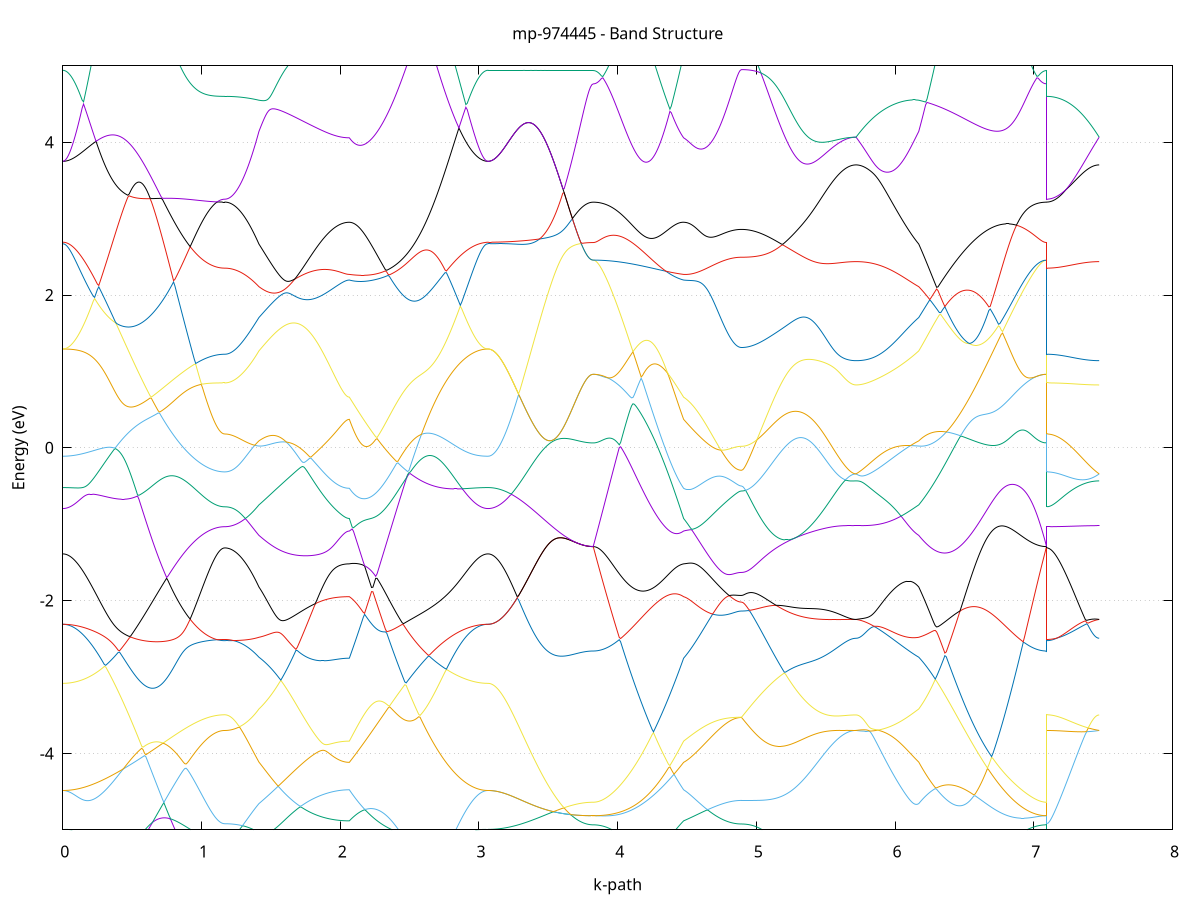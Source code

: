 set title 'mp-974445 - Band Structure'
set xlabel 'k-path'
set ylabel 'Energy (eV)'
set grid y
set yrange [-5:5]
set terminal png size 800,600
set output 'mp-974445_bands_gnuplot.png'
plot '-' using 1:2 with lines notitle, '-' using 1:2 with lines notitle, '-' using 1:2 with lines notitle, '-' using 1:2 with lines notitle, '-' using 1:2 with lines notitle, '-' using 1:2 with lines notitle, '-' using 1:2 with lines notitle, '-' using 1:2 with lines notitle, '-' using 1:2 with lines notitle, '-' using 1:2 with lines notitle, '-' using 1:2 with lines notitle, '-' using 1:2 with lines notitle, '-' using 1:2 with lines notitle, '-' using 1:2 with lines notitle, '-' using 1:2 with lines notitle, '-' using 1:2 with lines notitle, '-' using 1:2 with lines notitle, '-' using 1:2 with lines notitle, '-' using 1:2 with lines notitle, '-' using 1:2 with lines notitle, '-' using 1:2 with lines notitle, '-' using 1:2 with lines notitle, '-' using 1:2 with lines notitle, '-' using 1:2 with lines notitle, '-' using 1:2 with lines notitle, '-' using 1:2 with lines notitle, '-' using 1:2 with lines notitle, '-' using 1:2 with lines notitle, '-' using 1:2 with lines notitle, '-' using 1:2 with lines notitle, '-' using 1:2 with lines notitle, '-' using 1:2 with lines notitle, '-' using 1:2 with lines notitle, '-' using 1:2 with lines notitle, '-' using 1:2 with lines notitle, '-' using 1:2 with lines notitle, '-' using 1:2 with lines notitle, '-' using 1:2 with lines notitle, '-' using 1:2 with lines notitle, '-' using 1:2 with lines notitle, '-' using 1:2 with lines notitle, '-' using 1:2 with lines notitle, '-' using 1:2 with lines notitle, '-' using 1:2 with lines notitle, '-' using 1:2 with lines notitle, '-' using 1:2 with lines notitle, '-' using 1:2 with lines notitle, '-' using 1:2 with lines notitle, '-' using 1:2 with lines notitle, '-' using 1:2 with lines notitle, '-' using 1:2 with lines notitle, '-' using 1:2 with lines notitle, '-' using 1:2 with lines notitle, '-' using 1:2 with lines notitle, '-' using 1:2 with lines notitle, '-' using 1:2 with lines notitle, '-' using 1:2 with lines notitle, '-' using 1:2 with lines notitle, '-' using 1:2 with lines notitle, '-' using 1:2 with lines notitle, '-' using 1:2 with lines notitle, '-' using 1:2 with lines notitle, '-' using 1:2 with lines notitle, '-' using 1:2 with lines notitle
0.000000 -42.302894
0.009982 -42.303094
0.019963 -42.303694
0.029945 -42.304694
0.039926 -42.305894
0.049908 -42.307294
0.059889 -42.308894
0.069871 -42.310694
0.079853 -42.312494
0.089834 -42.314394
0.099816 -42.316394
0.109797 -42.318394
0.119779 -42.320394
0.129761 -42.322494
0.139742 -42.324594
0.149724 -42.326694
0.159705 -42.328794
0.169687 -42.330994
0.179668 -42.333194
0.189650 -42.335294
0.199632 -42.337594
0.209613 -42.339794
0.219595 -42.341994
0.229576 -42.344194
0.239558 -42.346494
0.249539 -42.348694
0.259521 -42.350994
0.269503 -42.353294
0.279484 -42.355594
0.289466 -42.357894
0.299447 -42.360194
0.309429 -42.362494
0.319411 -42.364894
0.329392 -42.367194
0.339374 -42.369494
0.349355 -42.371894
0.359337 -42.374294
0.369318 -42.376594
0.379300 -42.378994
0.389282 -42.381394
0.399263 -42.383694
0.409245 -42.386094
0.419226 -42.388494
0.429208 -42.390894
0.439189 -42.393294
0.449171 -42.395694
0.459153 -42.398094
0.469134 -42.400394
0.479116 -42.402794
0.489097 -42.405194
0.499079 -42.407594
0.509061 -42.409994
0.519042 -42.412294
0.529024 -42.414694
0.539005 -42.416994
0.548987 -42.419394
0.558968 -42.421694
0.568950 -42.423994
0.578932 -42.426294
0.588913 -42.428594
0.598895 -42.430894
0.608876 -42.433194
0.618858 -42.435394
0.628839 -42.437694
0.638821 -42.439894
0.648803 -42.442094
0.658784 -42.444294
0.668766 -42.446394
0.678747 -42.448594
0.688729 -42.450694
0.698711 -42.452794
0.708692 -42.454794
0.718674 -42.456894
0.728655 -42.458894
0.738637 -42.460794
0.748618 -42.462794
0.758600 -42.464694
0.768582 -42.466594
0.778563 -42.468394
0.788545 -42.470294
0.798526 -42.471994
0.808508 -42.473794
0.818489 -42.475494
0.828471 -42.477194
0.838453 -42.478794
0.848434 -42.480394
0.858416 -42.481994
0.868397 -42.483494
0.878379 -42.484994
0.888360 -42.486394
0.898342 -42.487794
0.908324 -42.489094
0.918305 -42.490394
0.928287 -42.491694
0.938268 -42.492894
0.948250 -42.494094
0.958232 -42.495194
0.968213 -42.496194
0.978195 -42.497294
0.988176 -42.498194
0.998158 -42.499194
1.008139 -42.499994
1.018121 -42.500794
1.028103 -42.501594
1.038084 -42.502294
1.048066 -42.502994
1.058047 -42.503594
1.068029 -42.504194
1.078010 -42.504694
1.087992 -42.505094
1.097974 -42.505494
1.107955 -42.505894
1.117937 -42.506194
1.127918 -42.506394
1.137900 -42.506594
1.147882 -42.506794
1.157863 -42.506794
1.167845 -42.506894
1.167845 -42.506894
1.177692 -42.506694
1.187540 -42.506294
1.197388 -42.505694
1.207236 -42.504694
1.217083 -42.503594
1.226931 -42.502094
1.236779 -42.500394
1.246626 -42.498394
1.256474 -42.496194
1.266322 -42.493694
1.276170 -42.490894
1.286017 -42.487894
1.295865 -42.484594
1.305713 -42.481094
1.315560 -42.477294
1.325408 -42.473294
1.335256 -42.469094
1.345104 -42.464594
1.354951 -42.459794
1.364799 -42.454894
1.374647 -42.449594
1.384494 -42.444194
1.394342 -42.438494
1.404190 -42.432694
1.414038 -42.426594
1.414038 -42.426594
1.423912 -42.422094
1.433786 -42.417494
1.443661 -42.412694
1.453535 -42.407894
1.463409 -42.402894
1.473284 -42.399594
1.483158 -42.398494
1.493032 -42.397294
1.502907 -42.395994
1.512781 -42.394494
1.522655 -42.392894
1.532530 -42.391194
1.542404 -42.389294
1.552278 -42.387294
1.562153 -42.385194
1.572027 -42.382894
1.581901 -42.380494
1.591776 -42.377994
1.601650 -42.375394
1.611524 -42.372594
1.621399 -42.369694
1.631273 -42.366694
1.641147 -42.363594
1.651022 -42.360294
1.660896 -42.356894
1.670770 -42.353394
1.680645 -42.349794
1.690519 -42.346094
1.700393 -42.342194
1.710268 -42.338294
1.720142 -42.334194
1.730016 -42.330094
1.739891 -42.325794
1.749765 -42.321394
1.759639 -42.316894
1.769514 -42.312294
1.779388 -42.307594
1.789262 -42.302794
1.799137 -42.297994
1.809011 -42.292994
1.818885 -42.287894
1.828760 -42.282794
1.838634 -42.277594
1.848508 -42.272294
1.858383 -42.266894
1.868257 -42.261394
1.878131 -42.255894
1.888006 -42.250294
1.897880 -42.244594
1.907754 -42.238894
1.917629 -42.233094
1.927503 -42.227194
1.937377 -42.221294
1.947252 -42.215394
1.957126 -42.209394
1.967000 -42.203394
1.976875 -42.197294
1.986749 -42.191294
1.996623 -42.185194
2.006498 -42.179194
2.016372 -42.173094
2.026246 -42.167094
2.036121 -42.161194
2.045995 -42.155394
2.055869 -42.149894
2.065744 -42.146694
2.065744 -42.146694
2.075743 -42.142194
2.085741 -42.137894
2.095740 -42.133794
2.105739 -42.129794
2.115738 -42.126094
2.125736 -42.122594
2.135735 -42.119194
2.145734 -42.115994
2.155733 -42.112994
2.165731 -42.110194
2.175730 -42.115194
2.185729 -42.120594
2.195728 -42.125994
2.205726 -42.131294
2.215725 -42.136594
2.225724 -42.141894
2.235723 -42.147094
2.245721 -42.152194
2.255720 -42.157294
2.265719 -42.162294
2.275718 -42.167294
2.285716 -42.172194
2.295715 -42.177094
2.305714 -42.181894
2.315713 -42.186594
2.325711 -42.191294
2.335710 -42.195894
2.345709 -42.200394
2.355708 -42.204894
2.365706 -42.209294
2.375705 -42.213594
2.385704 -42.217794
2.395703 -42.221994
2.405702 -42.226094
2.415700 -42.230094
2.425699 -42.233994
2.435698 -42.237894
2.445697 -42.241594
2.455695 -42.245294
2.465694 -42.248894
2.475693 -42.252394
2.485692 -42.255894
2.495690 -42.259194
2.505689 -42.262494
2.515688 -42.265594
2.525687 -42.268694
2.535685 -42.271694
2.545684 -42.274594
2.555683 -42.277394
2.565682 -42.280094
2.575680 -42.282694
2.585679 -42.285194
2.595678 -42.287594
2.605677 -42.289994
2.615675 -42.292194
2.625674 -42.294294
2.635673 -42.296394
2.645672 -42.298294
2.655670 -42.300194
2.665669 -42.301894
2.675668 -42.303594
2.685667 -42.305194
2.695665 -42.306594
2.705664 -42.307994
2.715663 -42.309294
2.725662 -42.310394
2.735660 -42.311494
2.745659 -42.312494
2.755658 -42.313294
2.765657 -42.314094
2.775655 -42.314794
2.785654 -42.315394
2.795653 -42.315894
2.805652 -42.316294
2.815651 -42.316594
2.825649 -42.316794
2.835648 -42.316894
2.845647 -42.316894
2.855646 -42.316894
2.865644 -42.316694
2.875643 -42.316494
2.885642 -42.316094
2.895641 -42.315694
2.905639 -42.315194
2.915638 -42.314594
2.925637 -42.313994
2.935636 -42.313194
2.945634 -42.312394
2.955633 -42.311594
2.965632 -42.310594
2.975631 -42.309694
2.985629 -42.308694
2.995628 -42.307694
3.005627 -42.306694
3.015626 -42.305694
3.025624 -42.304794
3.035623 -42.304094
3.045622 -42.303394
3.055621 -42.303094
3.065619 -42.302894
3.065619 -42.302894
3.075597 -42.302994
3.085575 -42.302994
3.095553 -42.303194
3.105530 -42.303394
3.115508 -42.303594
3.125486 -42.303894
3.135464 -42.304294
3.145441 -42.304694
3.155419 -42.305194
3.165397 -42.305694
3.175374 -42.306194
3.185352 -42.306794
3.195330 -42.307494
3.205308 -42.308194
3.215285 -42.308894
3.225263 -42.309694
3.235241 -42.310494
3.245219 -42.311394
3.255196 -42.312294
3.265174 -42.313194
3.275152 -42.314194
3.285129 -42.315094
3.295107 -42.316194
3.305085 -42.317194
3.315063 -42.318294
3.325040 -42.319294
3.335018 -42.320394
3.344996 -42.321594
3.354974 -42.322694
3.364951 -42.323794
3.374929 -42.324994
3.384907 -42.326194
3.394884 -42.327294
3.404862 -42.328494
3.414840 -42.329694
3.424818 -42.330894
3.434795 -42.331994
3.444773 -42.333194
3.454751 -42.334394
3.464729 -42.335494
3.474706 -42.336694
3.484684 -42.337794
3.494662 -42.338894
3.504639 -42.339994
3.514617 -42.341094
3.524595 -42.342194
3.534573 -42.343194
3.544550 -42.344194
3.554528 -42.345194
3.564506 -42.346194
3.574484 -42.347194
3.584461 -42.348094
3.594439 -42.348994
3.604417 -42.349894
3.614395 -42.350694
3.624372 -42.351494
3.634350 -42.352294
3.644328 -42.352994
3.654305 -42.353694
3.664283 -42.354394
3.674261 -42.354994
3.684239 -42.355594
3.694216 -42.356194
3.704194 -42.356694
3.714172 -42.357194
3.724150 -42.357594
3.734127 -42.357994
3.744105 -42.358394
3.754083 -42.358694
3.764060 -42.358994
3.774038 -42.359194
3.784016 -42.359394
3.793994 -42.359594
3.803971 -42.359694
3.813949 -42.359694
3.823927 -42.359694
3.823927 -42.359694
3.833801 -42.359694
3.843676 -42.359494
3.853550 -42.359194
3.863424 -42.358794
3.873299 -42.358294
3.883173 -42.357694
3.893047 -42.356894
3.902922 -42.356094
3.912796 -42.355094
3.922670 -42.353994
3.932545 -42.352794
3.942419 -42.351494
3.952293 -42.350094
3.962168 -42.348594
3.972042 -42.346894
3.981916 -42.345194
3.991791 -42.343294
4.001665 -42.341294
4.011539 -42.339194
4.021414 -42.336994
4.031288 -42.334694
4.041162 -42.332294
4.051037 -42.329794
4.060911 -42.327094
4.070785 -42.324394
4.080660 -42.321594
4.090534 -42.318594
4.100408 -42.315594
4.110283 -42.312394
4.120157 -42.309194
4.130031 -42.305794
4.139906 -42.302394
4.149780 -42.298894
4.159654 -42.295194
4.169529 -42.291494
4.179403 -42.287694
4.189277 -42.283794
4.199152 -42.279794
4.209026 -42.275694
4.218900 -42.271494
4.228775 -42.267194
4.238649 -42.262894
4.248523 -42.258494
4.258398 -42.253994
4.268272 -42.249394
4.278146 -42.244794
4.288021 -42.240094
4.297895 -42.235294
4.307769 -42.230494
4.317644 -42.225594
4.327518 -42.220694
4.337392 -42.215794
4.347267 -42.210794
4.357141 -42.205694
4.367015 -42.200694
4.376890 -42.195594
4.386764 -42.190494
4.396638 -42.185494
4.406513 -42.180394
4.416387 -42.175394
4.426261 -42.170394
4.436136 -42.165494
4.446010 -42.160594
4.455884 -42.155894
4.465759 -42.151194
4.475633 -42.146694
4.475633 -42.146694
4.485567 -42.144794
4.495500 -42.142894
4.505434 -42.140994
4.515367 -42.139194
4.525301 -42.137394
4.535234 -42.135694
4.545168 -42.133994
4.555101 -42.132494
4.565035 -42.131194
4.574968 -42.130194
4.584902 -42.129494
4.594836 -42.129194
4.604769 -42.129594
4.614703 -42.130494
4.624636 -42.131894
4.634570 -42.133694
4.644503 -42.135894
4.654437 -42.138194
4.664370 -42.140594
4.674304 -42.143094
4.684237 -42.145494
4.694171 -42.147994
4.704104 -42.150294
4.714038 -42.152594
4.723972 -42.154794
4.733905 -42.156894
4.743839 -42.158894
4.753772 -42.160794
4.763706 -42.162594
4.773639 -42.164194
4.783573 -42.165794
4.793506 -42.167194
4.803440 -42.168394
4.813373 -42.169594
4.823307 -42.170594
4.833240 -42.171494
4.843174 -42.172194
4.853108 -42.172794
4.863041 -42.173294
4.872975 -42.173594
4.882908 -42.173794
4.892842 -42.173894
4.892842 -42.173894
4.902791 -42.173994
4.912740 -42.174394
4.922690 -42.175094
4.932639 -42.175994
4.942588 -42.177194
4.952537 -42.178694
4.962487 -42.180494
4.972436 -42.182694
4.982385 -42.185294
4.992335 -42.188194
5.002284 -42.191494
5.012233 -42.195294
5.022182 -42.199394
5.032132 -42.203894
5.042081 -42.208694
5.052030 -42.213894
5.061980 -42.219394
5.071929 -42.225094
5.081878 -42.230994
5.091827 -42.237094
5.101777 -42.243394
5.111726 -42.249794
5.121675 -42.256294
5.131625 -42.262794
5.141574 -42.269494
5.151523 -42.276194
5.161472 -42.282894
5.171422 -42.289594
5.181371 -42.296294
5.191320 -42.302994
5.201270 -42.309594
5.211219 -42.316294
5.221168 -42.322794
5.231117 -42.329394
5.241067 -42.335794
5.251016 -42.342294
5.260965 -42.348594
5.270915 -42.354894
5.280864 -42.360994
5.290813 -42.367094
5.300762 -42.373094
5.310712 -42.378994
5.320661 -42.384894
5.330610 -42.390594
5.340560 -42.396194
5.350509 -42.401694
5.360458 -42.406994
5.370407 -42.412294
5.380357 -42.417394
5.390306 -42.422494
5.400255 -42.427394
5.410205 -42.432094
5.420154 -42.436794
5.430103 -42.441294
5.440053 -42.445694
5.450002 -42.449894
5.459951 -42.453994
5.469900 -42.457994
5.479850 -42.461794
5.489799 -42.465494
5.499748 -42.468994
5.509698 -42.472394
5.519647 -42.475594
5.529596 -42.478694
5.539545 -42.481694
5.549495 -42.484494
5.559444 -42.487094
5.569393 -42.489594
5.579343 -42.491894
5.589292 -42.494094
5.599241 -42.496094
5.609190 -42.497894
5.619140 -42.499594
5.629089 -42.501194
5.639038 -42.502494
5.648988 -42.503794
5.658937 -42.504794
5.668886 -42.505694
5.678835 -42.506394
5.688785 -42.506994
5.698734 -42.507394
5.708683 -42.507694
5.718633 -42.507694
5.718633 -42.507694
5.728460 -42.507694
5.738288 -42.507594
5.748115 -42.507494
5.757943 -42.507294
5.767771 -42.507094
5.777598 -42.506694
5.787426 -42.506394
5.797254 -42.505894
5.807081 -42.505394
5.816909 -42.504794
5.826737 -42.504094
5.836564 -42.503394
5.846392 -42.502594
5.856219 -42.501594
5.866047 -42.500694
5.875875 -42.499594
5.885702 -42.498394
5.895530 -42.497194
5.905358 -42.495794
5.915185 -42.494394
5.925013 -42.492894
5.934841 -42.491294
5.944668 -42.489594
5.954496 -42.487794
5.964324 -42.485894
5.974151 -42.483994
5.983979 -42.481894
5.993806 -42.479694
6.003634 -42.477494
6.013462 -42.475194
6.023289 -42.472694
6.033117 -42.470194
6.042945 -42.467594
6.052772 -42.464894
6.062600 -42.462094
6.072428 -42.459194
6.082255 -42.456194
6.092083 -42.453194
6.101910 -42.449994
6.111738 -42.446794
6.121566 -42.443494
6.131393 -42.440194
6.141221 -42.436794
6.151049 -42.433394
6.160876 -42.429994
6.170704 -42.426594
6.170704 -42.426594
6.180614 -42.420194
6.190524 -42.413594
6.200435 -42.406794
6.210345 -42.401994
6.220255 -42.401694
6.230165 -42.401394
6.240076 -42.401094
6.249986 -42.400794
6.259896 -42.400394
6.269806 -42.400094
6.279716 -42.399694
6.289627 -42.399294
6.299537 -42.398894
6.309447 -42.398494
6.319357 -42.398094
6.329268 -42.397694
6.339178 -42.397294
6.349088 -42.396794
6.358998 -42.396394
6.368909 -42.395894
6.378819 -42.395394
6.388729 -42.394894
6.398639 -42.394394
6.408550 -42.393894
6.418460 -42.393394
6.428370 -42.392794
6.438280 -42.392294
6.448190 -42.391694
6.458101 -42.391194
6.468011 -42.390594
6.477921 -42.389994
6.487831 -42.389394
6.497742 -42.388794
6.507652 -42.388194
6.517562 -42.387594
6.527472 -42.386994
6.537383 -42.386394
6.547293 -42.385694
6.557203 -42.385094
6.567113 -42.384394
6.577023 -42.383794
6.586934 -42.383094
6.596844 -42.382494
6.606754 -42.381794
6.616664 -42.381194
6.626575 -42.380494
6.636485 -42.379794
6.646395 -42.379194
6.656305 -42.378494
6.666216 -42.377794
6.676126 -42.377194
6.686036 -42.376494
6.695946 -42.375894
6.705857 -42.375194
6.715767 -42.374494
6.725677 -42.373894
6.735587 -42.373294
6.745497 -42.372594
6.755408 -42.371994
6.765318 -42.371394
6.775228 -42.370794
6.785138 -42.370194
6.795049 -42.369594
6.804959 -42.368994
6.814869 -42.368394
6.824779 -42.367894
6.834690 -42.367294
6.844600 -42.366794
6.854510 -42.366294
6.864420 -42.365794
6.874331 -42.365294
6.884241 -42.364794
6.894151 -42.364394
6.904061 -42.363994
6.913971 -42.363494
6.923882 -42.363194
6.933792 -42.362794
6.943702 -42.362394
6.953612 -42.362094
6.963523 -42.361794
6.973433 -42.361494
6.983343 -42.361194
6.993253 -42.360994
7.003164 -42.360694
7.013074 -42.360494
7.022984 -42.360294
7.032894 -42.360194
7.042805 -42.359994
7.052715 -42.359894
7.062625 -42.359894
7.072535 -42.359794
7.082445 -42.359794
7.092356 -42.359694
7.092356 -42.506894
7.102333 -42.506894
7.112311 -42.506894
7.122289 -42.506894
7.132267 -42.506894
7.142244 -42.506894
7.152222 -42.506894
7.162200 -42.506894
7.172178 -42.506994
7.182155 -42.506994
7.192133 -42.506994
7.202111 -42.506994
7.212088 -42.507094
7.222066 -42.507094
7.232044 -42.507094
7.242022 -42.507194
7.251999 -42.507194
7.261977 -42.507194
7.271955 -42.507294
7.281933 -42.507294
7.291910 -42.507294
7.301888 -42.507394
7.311866 -42.507394
7.321843 -42.507394
7.331821 -42.507494
7.341799 -42.507494
7.351777 -42.507494
7.361754 -42.507594
7.371732 -42.507594
7.381710 -42.507594
7.391688 -42.507594
7.401665 -42.507694
7.411643 -42.507694
7.421621 -42.507694
7.431598 -42.507694
7.441576 -42.507694
7.451554 -42.507694
7.461532 -42.507694
7.471509 -42.507694
e
0.000000 -42.302894
0.009982 -42.302794
0.019963 -42.302394
0.029945 -42.301694
0.039926 -42.300794
0.049908 -42.299594
0.059889 -42.298094
0.069871 -42.296394
0.079853 -42.294394
0.089834 -42.292094
0.099816 -42.289594
0.109797 -42.286794
0.119779 -42.283694
0.129761 -42.280394
0.139742 -42.276894
0.149724 -42.273094
0.159705 -42.268994
0.169687 -42.264694
0.179668 -42.260094
0.189650 -42.255294
0.199632 -42.250294
0.209613 -42.244994
0.219595 -42.239494
0.229576 -42.233794
0.239558 -42.228094
0.249539 -42.225294
0.259521 -42.222394
0.269503 -42.219594
0.279484 -42.216594
0.289466 -42.213694
0.299447 -42.210694
0.309429 -42.207594
0.319411 -42.204594
0.329392 -42.201494
0.339374 -42.198294
0.349355 -42.195194
0.359337 -42.191894
0.369318 -42.188694
0.379300 -42.185394
0.389282 -42.182094
0.399263 -42.178694
0.409245 -42.175394
0.419226 -42.171894
0.429208 -42.168494
0.439189 -42.164994
0.449171 -42.161494
0.459153 -42.157994
0.469134 -42.154394
0.479116 -42.150794
0.489097 -42.147194
0.499079 -42.143494
0.509061 -42.139794
0.519042 -42.136094
0.529024 -42.132394
0.539005 -42.128594
0.548987 -42.124794
0.558968 -42.120994
0.568950 -42.117194
0.578932 -42.113294
0.588913 -42.109494
0.598895 -42.105594
0.608876 -42.101694
0.618858 -42.097794
0.628839 -42.093894
0.638821 -42.089894
0.648803 -42.095094
0.658784 -42.104794
0.668766 -42.114494
0.678747 -42.124094
0.688729 -42.133694
0.698711 -42.143194
0.708692 -42.152694
0.718674 -42.162194
0.728655 -42.171494
0.738637 -42.180794
0.748618 -42.189894
0.758600 -42.198994
0.768582 -42.207994
0.778563 -42.216794
0.788545 -42.225494
0.798526 -42.234094
0.808508 -42.242494
0.818489 -42.250794
0.828471 -42.258894
0.838453 -42.266794
0.848434 -42.274594
0.858416 -42.282194
0.868397 -42.289694
0.878379 -42.296894
0.888360 -42.303894
0.898342 -42.310794
0.908324 -42.317394
0.918305 -42.323894
0.928287 -42.330094
0.938268 -42.336094
0.948250 -42.341894
0.958232 -42.347394
0.968213 -42.352694
0.978195 -42.357794
0.988176 -42.362594
0.998158 -42.367194
1.008139 -42.371594
1.018121 -42.375694
1.028103 -42.379594
1.038084 -42.383194
1.048066 -42.386494
1.058047 -42.389594
1.068029 -42.392394
1.078010 -42.394994
1.087992 -42.397294
1.097974 -42.399294
1.107955 -42.401094
1.117937 -42.402594
1.127918 -42.403794
1.137900 -42.404694
1.147882 -42.405394
1.157863 -42.405794
1.167845 -42.405994
1.167845 -42.405994
1.177692 -42.405994
1.187540 -42.405994
1.197388 -42.405894
1.207236 -42.405894
1.217083 -42.405894
1.226931 -42.405794
1.236779 -42.405794
1.246626 -42.405694
1.256474 -42.405594
1.266322 -42.405494
1.276170 -42.405394
1.286017 -42.405294
1.295865 -42.405194
1.305713 -42.405094
1.315560 -42.404994
1.325408 -42.404794
1.335256 -42.404694
1.345104 -42.404494
1.354951 -42.404294
1.364799 -42.404094
1.374647 -42.403994
1.384494 -42.403694
1.394342 -42.403494
1.404190 -42.403294
1.414038 -42.403094
1.414038 -42.403094
1.423912 -42.402794
1.433786 -42.402494
1.443661 -42.401894
1.453535 -42.401294
1.463409 -42.400494
1.473284 -42.397794
1.483158 -42.392594
1.493032 -42.387194
1.502907 -42.381794
1.512781 -42.376194
1.522655 -42.370494
1.532530 -42.364694
1.542404 -42.358794
1.552278 -42.352794
1.562153 -42.346694
1.572027 -42.340494
1.581901 -42.334194
1.591776 -42.327794
1.601650 -42.321294
1.611524 -42.314794
1.621399 -42.308094
1.631273 -42.301394
1.641147 -42.294594
1.651022 -42.287794
1.660896 -42.280794
1.670770 -42.273794
1.680645 -42.266794
1.690519 -42.259694
1.700393 -42.252594
1.710268 -42.245394
1.720142 -42.238194
1.730016 -42.230894
1.739891 -42.223594
1.749765 -42.216294
1.759639 -42.208994
1.769514 -42.201794
1.779388 -42.194494
1.789262 -42.187194
1.799137 -42.179894
1.809011 -42.172694
1.818885 -42.165594
1.828760 -42.158494
1.838634 -42.151394
1.848508 -42.144494
1.858383 -42.137694
1.868257 -42.130894
1.878131 -42.124394
1.888006 -42.117894
1.897880 -42.111694
1.907754 -42.105694
1.917629 -42.099794
1.927503 -42.094294
1.937377 -42.094194
1.947252 -42.095394
1.957126 -42.096994
1.967000 -42.098994
1.976875 -42.101494
1.986749 -42.104594
1.996623 -42.108094
2.006498 -42.112094
2.016372 -42.116394
2.026246 -42.121194
2.036121 -42.126194
2.045995 -42.131294
2.055869 -42.136394
2.065744 -42.139494
2.065744 -42.139494
2.075743 -42.133794
2.085741 -42.127994
2.095740 -42.122194
2.105739 -42.116294
2.115738 -42.110494
2.125736 -42.104594
2.135735 -42.098794
2.145734 -42.098694
2.155733 -42.104194
2.165731 -42.109694
2.175730 -42.107594
2.185729 -42.104994
2.195728 -42.102594
2.205726 -42.100294
2.215725 -42.098094
2.225724 -42.095894
2.235723 -42.093894
2.245721 -42.091794
2.255720 -42.089794
2.265719 -42.087794
2.275718 -42.085894
2.285716 -42.083894
2.295715 -42.081894
2.305714 -42.079994
2.315713 -42.077994
2.325711 -42.075994
2.335710 -42.073994
2.345709 -42.071894
2.355708 -42.069794
2.365706 -42.067794
2.375705 -42.065594
2.385704 -42.063494
2.395703 -42.061294
2.405702 -42.065494
2.415700 -42.071794
2.425699 -42.077994
2.435698 -42.084194
2.445697 -42.090294
2.455695 -42.096394
2.465694 -42.102494
2.475693 -42.108494
2.485692 -42.114394
2.495690 -42.120194
2.505689 -42.125994
2.515688 -42.131794
2.525687 -42.137494
2.535685 -42.143094
2.545684 -42.148594
2.555683 -42.153994
2.565682 -42.159394
2.575680 -42.164694
2.585679 -42.169994
2.595678 -42.175094
2.605677 -42.180194
2.615675 -42.185194
2.625674 -42.190094
2.635673 -42.194894
2.645672 -42.199594
2.655670 -42.204294
2.665669 -42.208794
2.675668 -42.213294
2.685667 -42.217594
2.695665 -42.221894
2.705664 -42.226094
2.715663 -42.230094
2.725662 -42.234094
2.735660 -42.237994
2.745659 -42.241694
2.755658 -42.245394
2.765657 -42.248994
2.775655 -42.252394
2.785654 -42.255794
2.795653 -42.258994
2.805652 -42.262194
2.815651 -42.265194
2.825649 -42.268094
2.835648 -42.270894
2.845647 -42.273594
2.855646 -42.276194
2.865644 -42.278594
2.875643 -42.280994
2.885642 -42.283194
2.895641 -42.285294
2.905639 -42.287294
2.915638 -42.289194
2.925637 -42.290994
2.935636 -42.292594
2.945634 -42.294094
2.955633 -42.295494
2.965632 -42.296794
2.975631 -42.297994
2.985629 -42.298994
2.995628 -42.299894
3.005627 -42.300694
3.015626 -42.301394
3.025624 -42.301894
3.035623 -42.302394
3.045622 -42.302694
3.055621 -42.302894
3.065619 -42.302894
3.065619 -42.302894
3.075597 -42.302994
3.085575 -42.302994
3.095553 -42.303194
3.105530 -42.303394
3.115508 -42.303594
3.125486 -42.303894
3.135464 -42.304294
3.145441 -42.304694
3.155419 -42.305194
3.165397 -42.305694
3.175374 -42.306194
3.185352 -42.306794
3.195330 -42.307494
3.205308 -42.308194
3.215285 -42.308894
3.225263 -42.309694
3.235241 -42.310494
3.245219 -42.311394
3.255196 -42.312294
3.265174 -42.313194
3.275152 -42.314194
3.285129 -42.315094
3.295107 -42.316194
3.305085 -42.317194
3.315063 -42.318294
3.325040 -42.319294
3.335018 -42.320394
3.344996 -42.321594
3.354974 -42.322694
3.364951 -42.323794
3.374929 -42.324994
3.384907 -42.326194
3.394884 -42.327294
3.404862 -42.328494
3.414840 -42.329694
3.424818 -42.330894
3.434795 -42.331994
3.444773 -42.333194
3.454751 -42.334394
3.464729 -42.335494
3.474706 -42.336694
3.484684 -42.337794
3.494662 -42.338894
3.504639 -42.339994
3.514617 -42.341094
3.524595 -42.342194
3.534573 -42.343194
3.544550 -42.344194
3.554528 -42.345194
3.564506 -42.346194
3.574484 -42.347194
3.584461 -42.348094
3.594439 -42.348994
3.604417 -42.349894
3.614395 -42.350694
3.624372 -42.351494
3.634350 -42.352294
3.644328 -42.352994
3.654305 -42.353694
3.664283 -42.354394
3.674261 -42.354994
3.684239 -42.355594
3.694216 -42.356194
3.704194 -42.356694
3.714172 -42.357194
3.724150 -42.357594
3.734127 -42.357994
3.744105 -42.358394
3.754083 -42.358694
3.764060 -42.358994
3.774038 -42.359194
3.784016 -42.359394
3.793994 -42.359594
3.803971 -42.359694
3.813949 -42.359694
3.823927 -42.359694
3.823927 -42.359694
3.833801 -42.359694
3.843676 -42.359494
3.853550 -42.359194
3.863424 -42.358794
3.873299 -42.358294
3.883173 -42.357694
3.893047 -42.356894
3.902922 -42.355994
3.912796 -42.355094
3.922670 -42.353994
3.932545 -42.352694
3.942419 -42.351394
3.952293 -42.349994
3.962168 -42.348394
3.972042 -42.346794
3.981916 -42.344994
3.991791 -42.343094
4.001665 -42.341094
4.011539 -42.338994
4.021414 -42.336794
4.031288 -42.334494
4.041162 -42.332094
4.051037 -42.329494
4.060911 -42.326894
4.070785 -42.324094
4.080660 -42.321294
4.090534 -42.318294
4.100408 -42.315294
4.110283 -42.312194
4.120157 -42.308894
4.130031 -42.305594
4.139906 -42.302094
4.149780 -42.298594
4.159654 -42.294894
4.169529 -42.291194
4.179403 -42.287394
4.189277 -42.283494
4.199152 -42.279494
4.209026 -42.275394
4.218900 -42.271294
4.228775 -42.266994
4.238649 -42.262694
4.248523 -42.258294
4.258398 -42.253794
4.268272 -42.249294
4.278146 -42.244594
4.288021 -42.239894
4.297895 -42.235094
4.307769 -42.230294
4.317644 -42.225394
4.327518 -42.220394
4.337392 -42.215394
4.347267 -42.210294
4.357141 -42.205094
4.367015 -42.199894
4.376890 -42.194594
4.386764 -42.189294
4.396638 -42.183894
4.406513 -42.178494
4.416387 -42.173094
4.426261 -42.167594
4.436136 -42.161994
4.446010 -42.156494
4.455884 -42.150794
4.465759 -42.145194
4.475633 -42.139494
4.475633 -42.139494
4.485567 -42.137094
4.495500 -42.134694
4.505434 -42.132194
4.515367 -42.129694
4.525301 -42.127094
4.535234 -42.124494
4.545168 -42.121894
4.555101 -42.119294
4.565035 -42.116594
4.574968 -42.113894
4.584902 -42.111094
4.594836 -42.108394
4.604769 -42.105594
4.614703 -42.102794
4.624636 -42.100394
4.634570 -42.099694
4.644503 -42.098694
4.654437 -42.097294
4.664370 -42.095694
4.674304 -42.093994
4.684237 -42.092194
4.694171 -42.090294
4.704104 -42.088394
4.714038 -42.086394
4.723972 -42.084394
4.733905 -42.082494
4.743839 -42.080594
4.753772 -42.078694
4.763706 -42.076894
4.773639 -42.075094
4.783573 -42.073394
4.793506 -42.071794
4.803440 -42.070294
4.813373 -42.068894
4.823307 -42.067594
4.833240 -42.066494
4.843174 -42.065494
4.853108 -42.064694
4.863041 -42.064094
4.872975 -42.063594
4.882908 -42.063294
4.892842 -42.063194
4.892842 -42.063194
4.902791 -42.063694
4.912740 -42.064994
4.922690 -42.066994
4.932639 -42.069694
4.942588 -42.072894
4.952537 -42.076294
4.962487 -42.079894
4.972436 -42.083594
4.982385 -42.087094
4.992335 -42.090594
5.002284 -42.093794
5.012233 -42.100394
5.022182 -42.107294
5.032132 -42.114194
5.042081 -42.121094
5.052030 -42.128094
5.061980 -42.134994
5.071929 -42.141894
5.081878 -42.148794
5.091827 -42.155594
5.101777 -42.162394
5.111726 -42.169194
5.121675 -42.175894
5.131625 -42.182594
5.141574 -42.189294
5.151523 -42.195794
5.161472 -42.202394
5.171422 -42.208794
5.181371 -42.215194
5.191320 -42.221494
5.201270 -42.227794
5.211219 -42.233994
5.221168 -42.240094
5.231117 -42.246094
5.241067 -42.251994
5.251016 -42.257894
5.260965 -42.263694
5.270915 -42.269394
5.280864 -42.274994
5.290813 -42.280494
5.300762 -42.285894
5.310712 -42.291194
5.320661 -42.296394
5.330610 -42.301494
5.340560 -42.306494
5.350509 -42.311394
5.360458 -42.316194
5.370407 -42.320894
5.380357 -42.325394
5.390306 -42.329894
5.400255 -42.334194
5.410205 -42.338394
5.420154 -42.342494
5.430103 -42.346494
5.440053 -42.350394
5.450002 -42.354094
5.459951 -42.357794
5.469900 -42.361294
5.479850 -42.364594
5.489799 -42.367894
5.499748 -42.370994
5.509698 -42.373894
5.519647 -42.376794
5.529596 -42.379494
5.539545 -42.382094
5.549495 -42.384494
5.559444 -42.386894
5.569393 -42.388994
5.579343 -42.391094
5.589292 -42.392994
5.599241 -42.394694
5.609190 -42.396394
5.619140 -42.397894
5.629089 -42.399194
5.639038 -42.400394
5.648988 -42.401494
5.658937 -42.402394
5.668886 -42.403194
5.678835 -42.403794
5.688785 -42.404294
5.698734 -42.404694
5.708683 -42.404894
5.718633 -42.404994
5.718633 -42.404994
5.728460 -42.404894
5.738288 -42.404894
5.748115 -42.404794
5.757943 -42.404694
5.767771 -42.404594
5.777598 -42.404394
5.787426 -42.404194
5.797254 -42.403994
5.807081 -42.403794
5.816909 -42.403594
5.826737 -42.403394
5.836564 -42.403194
5.846392 -42.402994
5.856219 -42.402794
5.866047 -42.402594
5.875875 -42.402394
5.885702 -42.402194
5.895530 -42.401994
5.905358 -42.401794
5.915185 -42.401694
5.925013 -42.401494
5.934841 -42.401394
5.944668 -42.401294
5.954496 -42.401194
5.964324 -42.401194
5.974151 -42.401094
5.983979 -42.401094
5.993806 -42.401094
6.003634 -42.401094
6.013462 -42.401194
6.023289 -42.401194
6.033117 -42.401294
6.042945 -42.401394
6.052772 -42.401494
6.062600 -42.401694
6.072428 -42.401794
6.082255 -42.401994
6.092083 -42.402194
6.101910 -42.402294
6.111738 -42.402494
6.121566 -42.402694
6.131393 -42.402894
6.141221 -42.402994
6.151049 -42.403094
6.160876 -42.403094
6.170704 -42.403094
6.170704 -42.403094
6.180614 -42.402794
6.190524 -42.402594
6.200435 -42.402294
6.210345 -42.399894
6.220255 -42.392694
6.230165 -42.385294
6.240076 -42.377694
6.249986 -42.369994
6.259896 -42.361994
6.269806 -42.353894
6.279716 -42.345594
6.289627 -42.337194
6.299537 -42.328594
6.309447 -42.319794
6.319357 -42.310894
6.329268 -42.301894
6.339178 -42.292694
6.349088 -42.283394
6.358998 -42.273994
6.368909 -42.264494
6.378819 -42.254794
6.388729 -42.245094
6.398639 -42.235294
6.408550 -42.225394
6.418460 -42.215394
6.428370 -42.205294
6.438280 -42.195194
6.448190 -42.184994
6.458101 -42.174694
6.468011 -42.164394
6.477921 -42.154094
6.487831 -42.143794
6.497742 -42.133394
6.507652 -42.123094
6.517562 -42.112694
6.527472 -42.102394
6.537383 -42.094394
6.547293 -42.092694
6.557203 -42.091094
6.567113 -42.089494
6.577023 -42.087894
6.586934 -42.086294
6.596844 -42.084694
6.606754 -42.093594
6.616664 -42.102694
6.626575 -42.111694
6.636485 -42.120694
6.646395 -42.129594
6.656305 -42.138494
6.666216 -42.147294
6.676126 -42.155894
6.686036 -42.164494
6.695946 -42.172894
6.705857 -42.181294
6.715767 -42.189494
6.725677 -42.197594
6.735587 -42.205594
6.745497 -42.213394
6.755408 -42.220994
6.765318 -42.228494
6.775228 -42.235894
6.785138 -42.243094
6.795049 -42.250094
6.804959 -42.256894
6.814869 -42.263494
6.824779 -42.269994
6.834690 -42.276294
6.844600 -42.282294
6.854510 -42.288194
6.864420 -42.293794
6.874331 -42.299294
6.884241 -42.304494
6.894151 -42.309494
6.904061 -42.314294
6.913971 -42.318894
6.923882 -42.323194
6.933792 -42.327294
6.943702 -42.331194
6.953612 -42.334894
6.963523 -42.338294
6.973433 -42.341394
6.983343 -42.344294
6.993253 -42.346994
7.003164 -42.349394
7.013074 -42.351594
7.022984 -42.353494
7.032894 -42.355094
7.042805 -42.356494
7.052715 -42.357694
7.062625 -42.358594
7.072535 -42.359194
7.082445 -42.359594
7.092356 -42.359694
7.092356 -42.405994
7.102333 -42.405994
7.112311 -42.405994
7.122289 -42.405994
7.132267 -42.405894
7.142244 -42.405894
7.152222 -42.405894
7.162200 -42.405894
7.172178 -42.405894
7.182155 -42.405794
7.192133 -42.405794
7.202111 -42.405794
7.212088 -42.405694
7.222066 -42.405694
7.232044 -42.405694
7.242022 -42.405594
7.251999 -42.405594
7.261977 -42.405494
7.271955 -42.405494
7.281933 -42.405494
7.291910 -42.405394
7.301888 -42.405394
7.311866 -42.405294
7.321843 -42.405294
7.331821 -42.405294
7.341799 -42.405194
7.351777 -42.405194
7.361754 -42.405194
7.371732 -42.405094
7.381710 -42.405094
7.391688 -42.405094
7.401665 -42.404994
7.411643 -42.404994
7.421621 -42.404994
7.431598 -42.404994
7.441576 -42.404994
7.451554 -42.404994
7.461532 -42.404994
7.471509 -42.404994
e
0.000000 -42.277894
0.009982 -42.277694
0.019963 -42.276994
0.029945 -42.275994
0.039926 -42.274694
0.049908 -42.273194
0.059889 -42.271494
0.069871 -42.269594
0.079853 -42.267594
0.089834 -42.265594
0.099816 -42.263394
0.109797 -42.261194
0.119779 -42.258894
0.129761 -42.256594
0.139742 -42.254194
0.149724 -42.251694
0.159705 -42.249294
0.169687 -42.246794
0.179668 -42.244194
0.189650 -42.241594
0.199632 -42.238994
0.209613 -42.236294
0.219595 -42.233594
0.229576 -42.230894
0.239558 -42.227894
0.249539 -42.221694
0.259521 -42.215294
0.269503 -42.208694
0.279484 -42.201894
0.289466 -42.194894
0.299447 -42.187594
0.309429 -42.180194
0.319411 -42.172594
0.329392 -42.164794
0.339374 -42.156894
0.349355 -42.148694
0.359337 -42.140394
0.369318 -42.131994
0.379300 -42.123294
0.389282 -42.114494
0.399263 -42.105594
0.409245 -42.096494
0.419226 -42.087294
0.429208 -42.077994
0.439189 -42.068494
0.449171 -42.058994
0.459153 -42.049294
0.469134 -42.039494
0.479116 -42.029594
0.489097 -42.024594
0.499079 -42.028094
0.509061 -42.031594
0.519042 -42.035094
0.529024 -42.038494
0.539005 -42.041994
0.548987 -42.045394
0.558968 -42.048694
0.568950 -42.052094
0.578932 -42.055394
0.588913 -42.058594
0.598895 -42.061894
0.608876 -42.065094
0.618858 -42.068294
0.628839 -42.075794
0.638821 -42.085394
0.648803 -42.085994
0.658784 -42.082094
0.668766 -42.083494
0.678747 -42.086494
0.688729 -42.089394
0.698711 -42.092194
0.708692 -42.094994
0.718674 -42.097794
0.728655 -42.100494
0.738637 -42.103094
0.748618 -42.105694
0.758600 -42.108294
0.768582 -42.110794
0.778563 -42.113294
0.788545 -42.115694
0.798526 -42.117994
0.808508 -42.120394
0.818489 -42.122594
0.828471 -42.124794
0.838453 -42.126894
0.848434 -42.128994
0.858416 -42.131094
0.868397 -42.132994
0.878379 -42.134894
0.888360 -42.136794
0.898342 -42.138594
0.908324 -42.140294
0.918305 -42.141994
0.928287 -42.143594
0.938268 -42.145194
0.948250 -42.146694
0.958232 -42.148094
0.968213 -42.149494
0.978195 -42.150794
0.988176 -42.151994
0.998158 -42.153194
1.008139 -42.154294
1.018121 -42.155294
1.028103 -42.156294
1.038084 -42.157194
1.048066 -42.158094
1.058047 -42.158794
1.068029 -42.159494
1.078010 -42.160194
1.087992 -42.160794
1.097974 -42.161294
1.107955 -42.161694
1.117937 -42.162094
1.127918 -42.162394
1.137900 -42.162594
1.147882 -42.162794
1.157863 -42.162894
1.167845 -42.162894
1.167845 -42.162894
1.177692 -42.162894
1.187540 -42.162794
1.197388 -42.162694
1.207236 -42.162594
1.217083 -42.162394
1.226931 -42.162094
1.236779 -42.161794
1.246626 -42.161494
1.256474 -42.161094
1.266322 -42.160594
1.276170 -42.160194
1.286017 -42.159594
1.295865 -42.159094
1.305713 -42.158494
1.315560 -42.157794
1.325408 -42.157094
1.335256 -42.156394
1.345104 -42.155594
1.354951 -42.154794
1.364799 -42.153894
1.374647 -42.153094
1.384494 -42.152094
1.394342 -42.151194
1.404190 -42.150094
1.414038 -42.149094
1.414038 -42.149094
1.423912 -42.148294
1.433786 -42.147494
1.443661 -42.146594
1.453535 -42.145694
1.463409 -42.144794
1.473284 -42.143794
1.483158 -42.142794
1.493032 -42.141694
1.502907 -42.140594
1.512781 -42.139494
1.522655 -42.138294
1.532530 -42.137094
1.542404 -42.135894
1.552278 -42.134594
1.562153 -42.133294
1.572027 -42.131994
1.581901 -42.130694
1.591776 -42.129294
1.601650 -42.127894
1.611524 -42.126494
1.621399 -42.125094
1.631273 -42.123694
1.641147 -42.122294
1.651022 -42.120794
1.660896 -42.119394
1.670770 -42.117894
1.680645 -42.116494
1.690519 -42.114994
1.700393 -42.113594
1.710268 -42.112194
1.720142 -42.110794
1.730016 -42.109394
1.739891 -42.107994
1.749765 -42.106594
1.759639 -42.105294
1.769514 -42.103994
1.779388 -42.102694
1.789262 -42.101494
1.799137 -42.100294
1.809011 -42.099194
1.818885 -42.098094
1.828760 -42.097094
1.838634 -42.096194
1.848508 -42.095294
1.858383 -42.094494
1.868257 -42.093894
1.878131 -42.093394
1.888006 -42.092994
1.897880 -42.092794
1.907754 -42.092694
1.917629 -42.092994
1.927503 -42.093394
1.937377 -42.088994
1.947252 -42.083994
1.957126 -42.079294
1.967000 -42.074894
1.976875 -42.070994
1.986749 -42.067394
1.996623 -42.064194
2.006498 -42.061394
2.016372 -42.058994
2.026246 -42.056994
2.036121 -42.055494
2.045995 -42.054394
2.055869 -42.053794
2.065744 -42.053594
2.065744 -42.053594
2.075743 -42.059294
2.085741 -42.064994
2.095740 -42.070594
2.105739 -42.076294
2.115738 -42.081894
2.125736 -42.087594
2.135735 -42.093194
2.145734 -42.092894
2.155733 -42.086994
2.165731 -42.081094
2.175730 -42.075294
2.185729 -42.069394
2.195728 -42.063594
2.205726 -42.057694
2.215725 -42.051894
2.225724 -42.046094
2.235723 -42.040394
2.245721 -42.034594
2.255720 -42.028894
2.265719 -42.023294
2.275718 -42.017594
2.285716 -42.011994
2.295715 -42.006494
2.305714 -42.000994
2.315713 -42.007094
2.325711 -42.013794
2.335710 -42.020294
2.345709 -42.026894
2.355708 -42.033394
2.365706 -42.039894
2.375705 -42.046294
2.385704 -42.052794
2.395703 -42.059094
2.405702 -42.058994
2.415700 -42.056694
2.425699 -42.054394
2.435698 -42.052094
2.445697 -42.049694
2.455695 -42.051494
2.465694 -42.056294
2.475693 -42.060994
2.485692 -42.065794
2.495690 -42.070494
2.505689 -42.075294
2.515688 -42.079994
2.525687 -42.084794
2.535685 -42.089494
2.545684 -42.094194
2.555683 -42.098994
2.565682 -42.103694
2.575680 -42.108394
2.585679 -42.113094
2.595678 -42.117794
2.605677 -42.122394
2.615675 -42.126994
2.625674 -42.131694
2.635673 -42.136194
2.645672 -42.140794
2.655670 -42.145294
2.665669 -42.149794
2.675668 -42.154294
2.685667 -42.158794
2.695665 -42.163194
2.705664 -42.167494
2.715663 -42.171894
2.725662 -42.176094
2.735660 -42.180394
2.745659 -42.184594
2.755658 -42.188694
2.765657 -42.192794
2.775655 -42.196894
2.785654 -42.200894
2.795653 -42.204894
2.805652 -42.208794
2.815651 -42.212594
2.825649 -42.216394
2.835648 -42.220094
2.845647 -42.223794
2.855646 -42.227394
2.865644 -42.230894
2.875643 -42.234394
2.885642 -42.237694
2.895641 -42.240994
2.905639 -42.244294
2.915638 -42.247394
2.925637 -42.250494
2.935636 -42.253494
2.945634 -42.256394
2.955633 -42.259094
2.965632 -42.261794
2.975631 -42.264394
2.985629 -42.266794
2.995628 -42.268994
3.005627 -42.271094
3.015626 -42.272994
3.025624 -42.274594
3.035623 -42.275994
3.045622 -42.276994
3.055621 -42.277694
3.065619 -42.277894
3.065619 -42.277894
3.075597 -42.277794
3.085575 -42.277594
3.095553 -42.277294
3.105530 -42.276794
3.115508 -42.276194
3.125486 -42.275494
3.135464 -42.274594
3.145441 -42.273594
3.155419 -42.272394
3.165397 -42.271094
3.175374 -42.269694
3.185352 -42.268194
3.195330 -42.266494
3.205308 -42.264694
3.215285 -42.262794
3.225263 -42.260694
3.235241 -42.258494
3.245219 -42.256194
3.255196 -42.253794
3.265174 -42.251194
3.275152 -42.248594
3.285129 -42.245794
3.295107 -42.242894
3.305085 -42.239794
3.315063 -42.236694
3.325040 -42.233394
3.335018 -42.230094
3.344996 -42.226594
3.354974 -42.222994
3.364951 -42.219294
3.374929 -42.215494
3.384907 -42.211694
3.394884 -42.207694
3.404862 -42.203594
3.414840 -42.199494
3.424818 -42.195194
3.434795 -42.190894
3.444773 -42.186494
3.454751 -42.181994
3.464729 -42.177494
3.474706 -42.172894
3.484684 -42.168194
3.494662 -42.163494
3.504639 -42.158694
3.514617 -42.153894
3.524595 -42.148994
3.534573 -42.144094
3.544550 -42.139194
3.554528 -42.134294
3.564506 -42.129294
3.574484 -42.124394
3.584461 -42.119394
3.594439 -42.114494
3.604417 -42.109594
3.614395 -42.104694
3.624372 -42.099894
3.634350 -42.095094
3.644328 -42.090494
3.654305 -42.085894
3.664283 -42.081394
3.674261 -42.076994
3.684239 -42.072794
3.694216 -42.068694
3.704194 -42.064794
3.714172 -42.061094
3.724150 -42.057594
3.734127 -42.054394
3.744105 -42.051394
3.754083 -42.048694
3.764060 -42.046294
3.774038 -42.044294
3.784016 -42.042594
3.793994 -42.041194
3.803971 -42.040294
3.813949 -42.039694
3.823927 -42.039494
3.823927 -42.039494
3.833801 -42.039494
3.843676 -42.039594
3.853550 -42.039694
3.863424 -42.039794
3.873299 -42.039994
3.883173 -42.040194
3.893047 -42.040394
3.902922 -42.040694
3.912796 -42.041094
3.922670 -42.041394
3.932545 -42.041794
3.942419 -42.042294
3.952293 -42.042694
3.962168 -42.043194
3.972042 -42.043694
3.981916 -42.044294
3.991791 -42.044894
4.001665 -42.045494
4.011539 -42.046094
4.021414 -42.046694
4.031288 -42.047394
4.041162 -42.048094
4.051037 -42.048794
4.060911 -42.049494
4.070785 -42.050194
4.080660 -42.050894
4.090534 -42.051694
4.100408 -42.052394
4.110283 -42.053094
4.120157 -42.053894
4.130031 -42.054594
4.139906 -42.055294
4.149780 -42.055994
4.159654 -42.056694
4.169529 -42.057394
4.179403 -42.058094
4.189277 -42.058794
4.199152 -42.059394
4.209026 -42.059994
4.218900 -42.060594
4.228775 -42.061194
4.238649 -42.061694
4.248523 -42.062194
4.258398 -42.062694
4.268272 -42.063094
4.278146 -42.063494
4.288021 -42.063794
4.297895 -42.063994
4.307769 -42.064194
4.317644 -42.064394
4.327518 -42.064494
4.337392 -42.064494
4.347267 -42.064394
4.357141 -42.064194
4.367015 -42.063994
4.376890 -42.063594
4.386764 -42.063194
4.396638 -42.062594
4.406513 -42.061894
4.416387 -42.061094
4.426261 -42.060094
4.436136 -42.058894
4.446010 -42.057494
4.455884 -42.055994
4.465759 -42.054194
4.475633 -42.053594
4.475633 -42.053594
4.485567 -42.058094
4.495500 -42.062794
4.505434 -42.067394
4.515367 -42.071894
4.525301 -42.076194
4.535234 -42.080294
4.545168 -42.084294
4.555101 -42.087894
4.565035 -42.091294
4.574968 -42.094294
4.584902 -42.096794
4.594836 -42.098694
4.604769 -42.099894
4.614703 -42.100494
4.624636 -42.099894
4.634570 -42.097094
4.644503 -42.094194
4.654437 -42.091294
4.664370 -42.088394
4.674304 -42.085494
4.684237 -42.082594
4.694171 -42.079694
4.704104 -42.076794
4.714038 -42.073894
4.723972 -42.070994
4.733905 -42.068194
4.743839 -42.065294
4.753772 -42.062594
4.763706 -42.059794
4.773639 -42.057194
4.783573 -42.054594
4.793506 -42.052094
4.803440 -42.049794
4.813373 -42.047594
4.823307 -42.045494
4.833240 -42.043594
4.843174 -42.041994
4.853108 -42.040594
4.863041 -42.039394
4.872975 -42.038594
4.882908 -42.038094
4.892842 -42.037894
4.892842 -42.037894
4.902791 -42.038794
4.912740 -42.041194
4.922690 -42.044994
4.932639 -42.049694
4.942588 -42.054994
4.952537 -42.060894
4.962487 -42.067094
4.972436 -42.073494
4.982385 -42.080094
4.992335 -42.086794
5.002284 -42.093594
5.012233 -42.096794
5.022182 -42.099494
5.032132 -42.101894
5.042081 -42.104094
5.052030 -42.105894
5.061980 -42.107494
5.071929 -42.108794
5.081878 -42.109794
5.091827 -42.110694
5.101777 -42.111394
5.111726 -42.111894
5.121675 -42.112294
5.131625 -42.112494
5.141574 -42.112594
5.151523 -42.112594
5.161472 -42.112494
5.171422 -42.112394
5.181371 -42.112094
5.191320 -42.111794
5.201270 -42.111394
5.211219 -42.110994
5.221168 -42.110494
5.231117 -42.109994
5.241067 -42.109494
5.251016 -42.108894
5.260965 -42.108194
5.270915 -42.107594
5.280864 -42.106894
5.290813 -42.106194
5.300762 -42.105494
5.310712 -42.104694
5.320661 -42.103994
5.330610 -42.103194
5.340560 -42.102394
5.350509 -42.101694
5.360458 -42.100894
5.370407 -42.100094
5.380357 -42.099294
5.390306 -42.098494
5.400255 -42.097694
5.410205 -42.096894
5.420154 -42.096194
5.430103 -42.095394
5.440053 -42.094594
5.450002 -42.093894
5.459951 -42.093094
5.469900 -42.092394
5.479850 -42.091694
5.489799 -42.090994
5.499748 -42.090394
5.509698 -42.089694
5.519647 -42.089094
5.529596 -42.088494
5.539545 -42.087894
5.549495 -42.087294
5.559444 -42.086794
5.569393 -42.086294
5.579343 -42.085794
5.589292 -42.085294
5.599241 -42.084894
5.609190 -42.084494
5.619140 -42.084194
5.629089 -42.083794
5.639038 -42.083594
5.648988 -42.083294
5.658937 -42.083094
5.668886 -42.082894
5.678835 -42.082694
5.688785 -42.082594
5.698734 -42.082494
5.708683 -42.082394
5.718633 -42.082394
5.718633 -42.082394
5.728460 -42.085694
5.738288 -42.088894
5.748115 -42.091994
5.757943 -42.095094
5.767771 -42.098094
5.777598 -42.101094
5.787426 -42.103994
5.797254 -42.106794
5.807081 -42.109594
5.816909 -42.112294
5.826737 -42.114894
5.836564 -42.117394
5.846392 -42.119794
5.856219 -42.122194
5.866047 -42.124494
5.875875 -42.126694
5.885702 -42.128794
5.895530 -42.130794
5.905358 -42.132694
5.915185 -42.134594
5.925013 -42.136294
5.934841 -42.137894
5.944668 -42.139494
5.954496 -42.140894
5.964324 -42.142294
5.974151 -42.143494
5.983979 -42.144694
5.993806 -42.145794
6.003634 -42.146694
6.013462 -42.147594
6.023289 -42.148394
6.033117 -42.149094
6.042945 -42.149594
6.052772 -42.150094
6.062600 -42.150494
6.072428 -42.150794
6.082255 -42.150994
6.092083 -42.151194
6.101910 -42.151194
6.111738 -42.151094
6.121566 -42.150994
6.131393 -42.150794
6.141221 -42.150494
6.151049 -42.150094
6.160876 -42.149594
6.170704 -42.149094
6.170704 -42.149094
6.180614 -42.147994
6.190524 -42.146894
6.200435 -42.145794
6.210345 -42.144594
6.220255 -42.143394
6.230165 -42.142094
6.240076 -42.140794
6.249986 -42.139494
6.259896 -42.138194
6.269806 -42.136894
6.279716 -42.135494
6.289627 -42.134094
6.299537 -42.132594
6.309447 -42.131194
6.319357 -42.129694
6.329268 -42.128194
6.339178 -42.126694
6.349088 -42.125194
6.358998 -42.123594
6.368909 -42.122094
6.378819 -42.120494
6.388729 -42.118894
6.398639 -42.117294
6.408550 -42.115694
6.418460 -42.114094
6.428370 -42.112494
6.438280 -42.110794
6.448190 -42.109194
6.458101 -42.107494
6.468011 -42.105894
6.477921 -42.104194
6.487831 -42.102594
6.497742 -42.100894
6.507652 -42.099294
6.517562 -42.097594
6.527472 -42.095994
6.537383 -42.091994
6.547293 -42.081694
6.557203 -42.071394
6.567113 -42.061194
6.577023 -42.066094
6.586934 -42.075194
6.596844 -42.084394
6.606754 -42.083094
6.616664 -42.081594
6.626575 -42.079994
6.636485 -42.078494
6.646395 -42.076994
6.656305 -42.075494
6.666216 -42.073994
6.676126 -42.072594
6.686036 -42.071194
6.695946 -42.069694
6.705857 -42.068394
6.715767 -42.066994
6.725677 -42.065694
6.735587 -42.064294
6.745497 -42.063094
6.755408 -42.061794
6.765318 -42.060594
6.775228 -42.059394
6.785138 -42.058194
6.795049 -42.057094
6.804959 -42.055994
6.814869 -42.054894
6.824779 -42.053794
6.834690 -42.052794
6.844600 -42.051794
6.854510 -42.050894
6.864420 -42.049994
6.874331 -42.049094
6.884241 -42.048294
6.894151 -42.047494
6.904061 -42.046694
6.913971 -42.045994
6.923882 -42.045294
6.933792 -42.044594
6.943702 -42.043994
6.953612 -42.043394
6.963523 -42.042894
6.973433 -42.042394
6.983343 -42.041894
6.993253 -42.041494
7.003164 -42.041094
7.013074 -42.040794
7.022984 -42.040494
7.032894 -42.040194
7.042805 -42.039994
7.052715 -42.039794
7.062625 -42.039694
7.072535 -42.039594
7.082445 -42.039494
7.092356 -42.039494
7.092356 -42.162894
7.102333 -42.162894
7.112311 -42.162694
7.122289 -42.162394
7.132267 -42.161994
7.142244 -42.161494
7.152222 -42.160794
7.162200 -42.159994
7.172178 -42.159194
7.182155 -42.158194
7.192133 -42.156994
7.202111 -42.155794
7.212088 -42.154494
7.222066 -42.152994
7.232044 -42.151394
7.242022 -42.149694
7.251999 -42.147894
7.261977 -42.145994
7.271955 -42.143994
7.281933 -42.141794
7.291910 -42.139594
7.301888 -42.137294
7.311866 -42.134794
7.321843 -42.132194
7.331821 -42.129594
7.341799 -42.126794
7.351777 -42.123994
7.361754 -42.120994
7.371732 -42.117894
7.381710 -42.114794
7.391688 -42.111494
7.401665 -42.108194
7.411643 -42.104794
7.421621 -42.101294
7.431598 -42.097594
7.441576 -42.093994
7.451554 -42.090194
7.461532 -42.086394
7.471509 -42.082394
e
0.000000 -41.856094
0.009982 -41.856494
0.019963 -41.857694
0.029945 -41.859494
0.039926 -41.861794
0.049908 -41.864394
0.059889 -41.867294
0.069871 -41.870394
0.079853 -41.873594
0.089834 -41.876894
0.099816 -41.880294
0.109797 -41.883794
0.119779 -41.887294
0.129761 -41.890794
0.139742 -41.894394
0.149724 -41.898094
0.159705 -41.901694
0.169687 -41.905394
0.179668 -41.909094
0.189650 -41.912794
0.199632 -41.916594
0.209613 -41.920294
0.219595 -41.924094
0.229576 -41.927794
0.239558 -41.931594
0.249539 -41.935394
0.259521 -41.939194
0.269503 -41.942894
0.279484 -41.946694
0.289466 -41.950494
0.299447 -41.954294
0.309429 -41.958094
0.319411 -41.961894
0.329392 -41.965594
0.339374 -41.969394
0.349355 -41.973194
0.359337 -41.976894
0.369318 -41.980694
0.379300 -41.984394
0.389282 -41.988194
0.399263 -41.991894
0.409245 -41.995594
0.419226 -41.999294
0.429208 -42.002894
0.439189 -42.006594
0.449171 -42.010194
0.459153 -42.013794
0.469134 -42.017394
0.479116 -42.020994
0.489097 -42.019594
0.499079 -42.009594
0.509061 -41.999494
0.519042 -41.989294
0.529024 -41.982694
0.539005 -41.991494
0.548987 -42.000394
0.558968 -42.009494
0.568950 -42.018694
0.578932 -42.028094
0.588913 -42.037494
0.598895 -42.046994
0.608876 -42.056494
0.618858 -42.066094
0.628839 -42.071394
0.638821 -42.074494
0.648803 -42.077494
0.658784 -42.080594
0.668766 -42.078094
0.678747 -42.074194
0.688729 -42.070194
0.698711 -42.066194
0.708692 -42.062294
0.718674 -42.058394
0.728655 -42.054394
0.738637 -42.050494
0.748618 -42.046594
0.758600 -42.042694
0.768582 -42.038794
0.778563 -42.034894
0.788545 -42.031094
0.798526 -42.027194
0.808508 -42.023394
0.818489 -42.019694
0.828471 -42.015994
0.838453 -42.012294
0.848434 -42.008594
0.858416 -42.004994
0.868397 -42.001394
0.878379 -41.997894
0.888360 -41.994494
0.898342 -41.991094
0.908324 -41.987794
0.918305 -41.984494
0.928287 -41.981294
0.938268 -41.978194
0.948250 -41.975194
0.958232 -41.972194
0.968213 -41.969294
0.978195 -41.966594
0.988176 -41.963894
0.998158 -41.961394
1.008139 -41.958894
1.018121 -41.956594
1.028103 -41.954394
1.038084 -41.952294
1.048066 -41.950294
1.058047 -41.948494
1.068029 -41.946894
1.078010 -41.945294
1.087992 -41.943894
1.097974 -41.942694
1.107955 -41.941594
1.117937 -41.940694
1.127918 -41.939994
1.137900 -41.939394
1.147882 -41.938994
1.157863 -41.938694
1.167845 -41.938594
1.167845 -41.938594
1.177692 -41.938594
1.187540 -41.938594
1.197388 -41.938494
1.207236 -41.938394
1.217083 -41.938194
1.226931 -41.938094
1.236779 -41.937894
1.246626 -41.937594
1.256474 -41.937394
1.266322 -41.937094
1.276170 -41.936694
1.286017 -41.936394
1.295865 -41.935994
1.305713 -41.935594
1.315560 -41.935194
1.325408 -41.934694
1.335256 -41.934194
1.345104 -41.933694
1.354951 -41.933094
1.364799 -41.932494
1.374647 -41.931894
1.384494 -41.931294
1.394342 -41.930594
1.404190 -41.929894
1.414038 -41.929194
1.414038 -41.929194
1.423912 -41.928694
1.433786 -41.928294
1.443661 -41.927994
1.453535 -41.927694
1.463409 -41.927394
1.473284 -41.927194
1.483158 -41.927094
1.493032 -41.926994
1.502907 -41.926994
1.512781 -41.926994
1.522655 -41.927094
1.532530 -41.927194
1.542404 -41.927294
1.552278 -41.927494
1.562153 -41.927694
1.572027 -41.927894
1.581901 -41.928194
1.591776 -41.928494
1.601650 -41.928794
1.611524 -41.929194
1.621399 -41.929494
1.631273 -41.929894
1.641147 -41.930294
1.651022 -41.930594
1.660896 -41.930994
1.670770 -41.931394
1.680645 -41.931794
1.690519 -41.932194
1.700393 -41.932494
1.710268 -41.932894
1.720142 -41.933194
1.730016 -41.933494
1.739891 -41.933794
1.749765 -41.934094
1.759639 -41.934294
1.769514 -41.934494
1.779388 -41.934594
1.789262 -41.938494
1.799137 -41.944294
1.809011 -41.949994
1.818885 -41.955894
1.828760 -41.961694
1.838634 -41.967594
1.848508 -41.973494
1.858383 -41.979394
1.868257 -41.985294
1.878131 -41.991194
1.888006 -41.996994
1.897880 -42.002694
1.907754 -42.008194
1.917629 -42.013594
1.927503 -42.018894
1.937377 -42.023794
1.947252 -42.028494
1.957126 -42.032694
1.967000 -42.036594
1.976875 -42.039994
1.986749 -42.042894
1.996623 -42.045394
2.006498 -42.047394
2.016372 -42.048994
2.026246 -42.050194
2.036121 -42.051094
2.045995 -42.051794
2.055869 -42.052094
2.065744 -42.052194
2.065744 -42.052194
2.075743 -42.049994
2.085741 -42.047394
2.095740 -42.044594
2.105739 -42.041494
2.115738 -42.038094
2.125736 -42.034394
2.135735 -42.030494
2.145734 -42.026194
2.155733 -42.021594
2.165731 -42.016794
2.175730 -42.011794
2.185729 -42.006494
2.195728 -42.000994
2.205726 -41.995294
2.215725 -41.989494
2.225724 -41.983494
2.235723 -41.977394
2.245721 -41.971094
2.255720 -41.967094
2.265719 -41.973794
2.275718 -41.980494
2.285716 -41.987194
2.295715 -41.993894
2.305714 -42.000494
2.315713 -41.995594
2.325711 -41.991594
2.335710 -41.995994
2.345709 -42.000494
2.355708 -42.004994
2.365706 -42.009594
2.375705 -42.014194
2.385704 -42.018794
2.395703 -42.023394
2.405702 -42.027994
2.415700 -42.032694
2.425699 -42.037394
2.435698 -42.042094
2.445697 -42.046794
2.455695 -42.047194
2.465694 -42.044694
2.475693 -42.042194
2.485692 -42.039694
2.495690 -42.036994
2.505689 -42.034394
2.515688 -42.031694
2.525687 -42.028994
2.535685 -42.026194
2.545684 -42.023394
2.555683 -42.020494
2.565682 -42.017594
2.575680 -42.014594
2.585679 -42.011694
2.595678 -42.008594
2.605677 -42.005594
2.615675 -42.002494
2.625674 -41.999394
2.635673 -41.996194
2.645672 -41.992994
2.655670 -41.989794
2.665669 -41.986494
2.675668 -41.983194
2.685667 -41.979794
2.695665 -41.976494
2.705664 -41.973094
2.715663 -41.969694
2.725662 -41.966194
2.735660 -41.962794
2.745659 -41.959294
2.755658 -41.955794
2.765657 -41.952194
2.775655 -41.948694
2.785654 -41.945094
2.795653 -41.941494
2.805652 -41.937994
2.815651 -41.934294
2.825649 -41.930694
2.835648 -41.927094
2.845647 -41.923494
2.855646 -41.919794
2.865644 -41.916194
2.875643 -41.912494
2.885642 -41.908894
2.895641 -41.905294
2.905639 -41.901594
2.915638 -41.897994
2.925637 -41.894394
2.935636 -41.890894
2.945634 -41.887294
2.955633 -41.883794
2.965632 -41.880394
2.975631 -41.876994
2.985629 -41.873594
2.995628 -41.870394
3.005627 -41.867294
3.015626 -41.864494
3.025624 -41.861794
3.035623 -41.859494
3.045622 -41.857694
3.055621 -41.856494
3.065619 -41.856094
3.065619 -41.856094
3.075597 -41.856094
3.085575 -41.856094
3.095553 -41.856094
3.105530 -41.856094
3.115508 -41.856094
3.125486 -41.855994
3.135464 -41.855994
3.145441 -41.855994
3.155419 -41.855894
3.165397 -41.855794
3.175374 -41.855794
3.185352 -41.855694
3.195330 -41.855694
3.205308 -41.855594
3.215285 -41.855494
3.225263 -41.855394
3.235241 -41.855294
3.245219 -41.855194
3.255196 -41.855094
3.265174 -41.854994
3.275152 -41.854894
3.285129 -41.854794
3.295107 -41.854694
3.305085 -41.854594
3.315063 -41.854394
3.325040 -41.854294
3.335018 -41.854194
3.344996 -41.854094
3.354974 -41.853894
3.364951 -41.853794
3.374929 -41.853694
3.384907 -41.853494
3.394884 -41.853394
3.404862 -41.853194
3.414840 -41.853094
3.424818 -41.852894
3.434795 -41.852794
3.444773 -41.852694
3.454751 -41.852494
3.464729 -41.852394
3.474706 -41.852194
3.484684 -41.852094
3.494662 -41.851894
3.504639 -41.851794
3.514617 -41.851694
3.524595 -41.851494
3.534573 -41.851394
3.544550 -41.851294
3.554528 -41.851094
3.564506 -41.850994
3.574484 -41.850894
3.584461 -41.850794
3.594439 -41.850594
3.604417 -41.850494
3.614395 -41.850394
3.624372 -41.850294
3.634350 -41.850194
3.644328 -41.850094
3.654305 -41.849994
3.664283 -41.849894
3.674261 -41.849794
3.684239 -41.849694
3.694216 -41.849694
3.704194 -41.849594
3.714172 -41.849494
3.724150 -41.849494
3.734127 -41.849394
3.744105 -41.849394
3.754083 -41.849294
3.764060 -41.849294
3.774038 -41.849294
3.784016 -41.849194
3.793994 -41.849194
3.803971 -41.849194
3.813949 -41.849194
3.823927 -41.849194
3.823927 -41.849194
3.833801 -41.849194
3.843676 -41.849194
3.853550 -41.849294
3.863424 -41.849394
3.873299 -41.849594
3.883173 -41.849794
3.893047 -41.849994
3.902922 -41.850194
3.912796 -41.850494
3.922670 -41.850894
3.932545 -41.851294
3.942419 -41.851694
3.952293 -41.852194
3.962168 -41.852794
3.972042 -41.853394
3.981916 -41.854094
3.991791 -41.854894
4.001665 -41.855694
4.011539 -41.856694
4.021414 -41.857694
4.031288 -41.858894
4.041162 -41.860194
4.051037 -41.861594
4.060911 -41.863194
4.070785 -41.864894
4.080660 -41.866794
4.090534 -41.868894
4.100408 -41.871194
4.110283 -41.873594
4.120157 -41.876294
4.130031 -41.879194
4.139906 -41.882294
4.149780 -41.885594
4.159654 -41.889094
4.169529 -41.892794
4.179403 -41.896694
4.189277 -41.900694
4.199152 -41.904894
4.209026 -41.909294
4.218900 -41.913794
4.228775 -41.918394
4.238649 -41.923094
4.248523 -41.927894
4.258398 -41.932894
4.268272 -41.937894
4.278146 -41.942994
4.288021 -41.948194
4.297895 -41.953394
4.307769 -41.958694
4.317644 -41.964094
4.327518 -41.969494
4.337392 -41.974894
4.347267 -41.980394
4.357141 -41.985994
4.367015 -41.991494
4.376890 -41.997094
4.386764 -42.002694
4.396638 -42.008294
4.406513 -42.013994
4.416387 -42.019594
4.426261 -42.025294
4.436136 -42.030894
4.446010 -42.036594
4.455884 -42.042294
4.465759 -42.047894
4.475633 -42.052194
4.475633 -42.052194
4.485567 -42.049194
4.495500 -42.045794
4.505434 -42.042494
4.515367 -42.039194
4.525301 -42.035894
4.535234 -42.032594
4.545168 -42.029394
4.555101 -42.026294
4.565035 -42.023094
4.574968 -42.020094
4.584902 -42.017094
4.594836 -42.014094
4.604769 -42.011294
4.614703 -42.008494
4.624636 -42.005694
4.634570 -42.003094
4.644503 -42.000494
4.654437 -41.997994
4.664370 -41.995694
4.674304 -41.993394
4.684237 -41.991194
4.694171 -41.989194
4.704104 -41.987194
4.714038 -41.985394
4.723972 -41.983794
4.733905 -41.982294
4.743839 -41.980894
4.753772 -41.979694
4.763706 -41.978694
4.773639 -41.977794
4.783573 -41.977094
4.793506 -41.976594
4.803440 -41.976194
4.813373 -41.975894
4.823307 -41.975794
4.833240 -41.975694
4.843174 -41.975694
4.853108 -41.975694
4.863041 -41.975794
4.872975 -41.975794
4.882908 -41.975894
4.892842 -41.975894
4.892842 -41.975894
4.902791 -41.975094
4.912740 -41.972894
4.922690 -41.969594
4.932639 -41.965594
4.942588 -41.961594
4.952537 -41.958094
4.962487 -41.955694
4.972436 -41.954594
4.982385 -41.954594
4.992335 -41.955094
5.002284 -41.955994
5.012233 -41.957194
5.022182 -41.958594
5.032132 -41.960194
5.042081 -41.961894
5.052030 -41.963694
5.061980 -41.965594
5.071929 -41.967594
5.081878 -41.969694
5.091827 -41.971794
5.101777 -41.973994
5.111726 -41.976294
5.121675 -41.978594
5.131625 -41.980994
5.141574 -41.983394
5.151523 -41.985894
5.161472 -41.988394
5.171422 -41.990894
5.181371 -41.993394
5.191320 -41.995894
5.201270 -41.998494
5.211219 -42.000994
5.221168 -42.003594
5.231117 -42.006194
5.241067 -42.008694
5.251016 -42.011294
5.260965 -42.013794
5.270915 -42.016394
5.280864 -42.018894
5.290813 -42.021394
5.300762 -42.023794
5.310712 -42.026294
5.320661 -42.028694
5.330610 -42.031094
5.340560 -42.033394
5.350509 -42.035794
5.360458 -42.037994
5.370407 -42.040294
5.380357 -42.042494
5.390306 -42.044594
5.400255 -42.046694
5.410205 -42.048794
5.420154 -42.050794
5.430103 -42.052794
5.440053 -42.054694
5.450002 -42.056594
5.459951 -42.058394
5.469900 -42.060094
5.479850 -42.061794
5.489799 -42.063394
5.499748 -42.064994
5.509698 -42.066494
5.519647 -42.067994
5.529596 -42.069294
5.539545 -42.070694
5.549495 -42.071894
5.559444 -42.073094
5.569393 -42.074194
5.579343 -42.075294
5.589292 -42.076194
5.599241 -42.077094
5.609190 -42.077994
5.619140 -42.078794
5.629089 -42.079394
5.639038 -42.080094
5.648988 -42.080594
5.658937 -42.081094
5.668886 -42.081494
5.678835 -42.081794
5.688785 -42.082094
5.698734 -42.082294
5.708683 -42.082394
5.718633 -42.082394
5.718633 -42.082394
5.728460 -42.079094
5.738288 -42.075794
5.748115 -42.072294
5.757943 -42.068894
5.767771 -42.065294
5.777598 -42.061694
5.787426 -42.058094
5.797254 -42.054394
5.807081 -42.050594
5.816909 -42.046894
5.826737 -42.042994
5.836564 -42.039194
5.846392 -42.035294
5.856219 -42.031394
5.866047 -42.027394
5.875875 -42.023494
5.885702 -42.019494
5.895530 -42.015494
5.905358 -42.011494
5.915185 -42.007394
5.925013 -42.003394
5.934841 -41.999394
5.944668 -41.995394
5.954496 -41.991394
5.964324 -41.987394
5.974151 -41.983494
5.983979 -41.979594
5.993806 -41.975794
6.003634 -41.971994
6.013462 -41.968194
6.023289 -41.964594
6.033117 -41.960994
6.042945 -41.957494
6.052772 -41.954094
6.062600 -41.950894
6.072428 -41.947794
6.082255 -41.944894
6.092083 -41.942194
6.101910 -41.939594
6.111738 -41.937294
6.121566 -41.935194
6.131393 -41.933394
6.141221 -41.931894
6.151049 -41.930694
6.160876 -41.929794
6.170704 -41.929194
6.170704 -41.929194
6.180614 -41.928494
6.190524 -41.927694
6.200435 -41.926894
6.210345 -41.926094
6.220255 -41.925294
6.230165 -41.924394
6.240076 -41.923594
6.249986 -41.922694
6.259896 -41.921694
6.269806 -41.920794
6.279716 -41.919794
6.289627 -41.918894
6.299537 -41.917894
6.309447 -41.916794
6.319357 -41.915794
6.329268 -41.914794
6.339178 -41.913694
6.349088 -41.912594
6.358998 -41.911594
6.368909 -41.910494
6.378819 -41.909294
6.388729 -41.908194
6.398639 -41.910194
6.408550 -41.917694
6.418460 -41.925394
6.428370 -41.933294
6.438280 -41.941394
6.448190 -41.949694
6.458101 -41.958094
6.468011 -41.966594
6.477921 -41.975294
6.487831 -41.984094
6.497742 -41.992994
6.507652 -42.001994
6.517562 -42.010994
6.527472 -42.020094
6.537383 -42.029194
6.547293 -42.038394
6.557203 -42.047594
6.567113 -42.056794
6.577023 -42.050994
6.586934 -42.040794
6.596844 -42.030794
6.606754 -42.020794
6.616664 -42.010794
6.626575 -42.000994
6.636485 -41.991294
6.646395 -41.981694
6.656305 -41.972194
6.666216 -41.962794
6.676126 -41.953594
6.686036 -41.944494
6.695946 -41.935494
6.705857 -41.926794
6.715767 -41.918194
6.725677 -41.909694
6.735587 -41.901494
6.745497 -41.893394
6.755408 -41.885594
6.765318 -41.877994
6.775228 -41.870494
6.785138 -41.863694
6.795049 -41.862794
6.804959 -41.861994
6.814869 -41.861194
6.824779 -41.860394
6.834690 -41.859594
6.844600 -41.858794
6.854510 -41.858094
6.864420 -41.857394
6.874331 -41.856694
6.884241 -41.856094
6.894151 -41.855394
6.904061 -41.854794
6.913971 -41.854294
6.923882 -41.853694
6.933792 -41.853194
6.943702 -41.852694
6.953612 -41.852294
6.963523 -41.851894
6.973433 -41.851494
6.983343 -41.851094
6.993253 -41.850794
7.003164 -41.850494
7.013074 -41.850194
7.022984 -41.849994
7.032894 -41.849694
7.042805 -41.849594
7.052715 -41.849394
7.062625 -41.849294
7.072535 -41.849194
7.082445 -41.849194
7.092356 -41.849194
7.092356 -41.938594
7.102333 -41.938894
7.112311 -41.939594
7.122289 -41.940794
7.132267 -41.942394
7.142244 -41.944494
7.152222 -41.946894
7.162200 -41.949694
7.172178 -41.952794
7.182155 -41.956094
7.192133 -41.959694
7.202111 -41.963494
7.212088 -41.967394
7.222066 -41.971594
7.232044 -41.975794
7.242022 -41.980094
7.251999 -41.984594
7.261977 -41.988994
7.271955 -41.993594
7.281933 -41.998194
7.291910 -42.002794
7.301888 -42.007394
7.311866 -42.012094
7.321843 -42.016694
7.331821 -42.021394
7.341799 -42.025994
7.351777 -42.030594
7.361754 -42.035194
7.371732 -42.039694
7.381710 -42.044194
7.391688 -42.048694
7.401665 -42.053094
7.411643 -42.057494
7.421621 -42.061794
7.431598 -42.065994
7.441576 -42.070194
7.451554 -42.074394
7.461532 -42.078394
7.471509 -42.082394
e
0.000000 -41.824194
0.009982 -41.824194
0.019963 -41.824294
0.029945 -41.824394
0.039926 -41.824594
0.049908 -41.824794
0.059889 -41.824994
0.069871 -41.825294
0.079853 -41.825694
0.089834 -41.826094
0.099816 -41.826594
0.109797 -41.827094
0.119779 -41.827694
0.129761 -41.828394
0.139742 -41.829094
0.149724 -41.829894
0.159705 -41.830694
0.169687 -41.831594
0.179668 -41.832594
0.189650 -41.833694
0.199632 -41.834894
0.209613 -41.836194
0.219595 -41.837494
0.229576 -41.838994
0.239558 -41.840594
0.249539 -41.842294
0.259521 -41.844194
0.269503 -41.846094
0.279484 -41.848294
0.289466 -41.850594
0.299447 -41.853094
0.309429 -41.855794
0.319411 -41.858694
0.329392 -41.861794
0.339374 -41.865094
0.349355 -41.868694
0.359337 -41.872494
0.369318 -41.876694
0.379300 -41.881094
0.389282 -41.885794
0.399263 -41.890794
0.409245 -41.896094
0.419226 -41.901694
0.429208 -41.907694
0.439189 -41.913894
0.449171 -41.920494
0.459153 -41.927294
0.469134 -41.934494
0.479116 -41.941894
0.489097 -41.949594
0.499079 -41.957594
0.509061 -41.965794
0.519042 -41.974194
0.529024 -41.978994
0.539005 -41.968694
0.548987 -41.958394
0.558968 -41.947994
0.568950 -41.937494
0.578932 -41.927094
0.588913 -41.916594
0.598895 -41.906194
0.608876 -41.895694
0.618858 -41.885194
0.628839 -41.874794
0.638821 -41.864294
0.648803 -41.853894
0.658784 -41.843494
0.668766 -41.833194
0.678747 -41.822894
0.688729 -41.812694
0.698711 -41.802594
0.708692 -41.792494
0.718674 -41.782494
0.728655 -41.777594
0.738637 -41.778394
0.748618 -41.779194
0.758600 -41.779894
0.768582 -41.780494
0.778563 -41.781194
0.788545 -41.781794
0.798526 -41.782394
0.808508 -41.782894
0.818489 -41.783494
0.828471 -41.783994
0.838453 -41.784494
0.848434 -41.784894
0.858416 -41.785394
0.868397 -41.785794
0.878379 -41.786194
0.888360 -41.786594
0.898342 -41.786894
0.908324 -41.787294
0.918305 -41.787594
0.928287 -41.787894
0.938268 -41.788194
0.948250 -41.788494
0.958232 -41.788794
0.968213 -41.788994
0.978195 -41.789294
0.988176 -41.789494
0.998158 -41.789694
1.008139 -41.789894
1.018121 -41.790094
1.028103 -41.790194
1.038084 -41.790394
1.048066 -41.790494
1.058047 -41.790694
1.068029 -41.790794
1.078010 -41.790894
1.087992 -41.790994
1.097974 -41.791094
1.107955 -41.791194
1.117937 -41.791194
1.127918 -41.791294
1.137900 -41.791294
1.147882 -41.791294
1.157863 -41.791294
1.167845 -41.791394
1.167845 -41.791394
1.177692 -41.791394
1.187540 -41.791394
1.197388 -41.791494
1.207236 -41.791694
1.217083 -41.791894
1.226931 -41.792094
1.236779 -41.792394
1.246626 -41.792694
1.256474 -41.793094
1.266322 -41.793594
1.276170 -41.793994
1.286017 -41.794594
1.295865 -41.795194
1.305713 -41.795894
1.315560 -41.796594
1.325408 -41.797394
1.335256 -41.798294
1.345104 -41.799294
1.354951 -41.800294
1.364799 -41.801494
1.374647 -41.802794
1.384494 -41.804094
1.394342 -41.805594
1.404190 -41.807194
1.414038 -41.808894
1.414038 -41.808894
1.423912 -41.810294
1.433786 -41.811694
1.443661 -41.813094
1.453535 -41.814694
1.463409 -41.816294
1.473284 -41.817994
1.483158 -41.819794
1.493032 -41.821694
1.502907 -41.823694
1.512781 -41.825894
1.522655 -41.828094
1.532530 -41.830394
1.542404 -41.832894
1.552278 -41.835494
1.562153 -41.838194
1.572027 -41.841094
1.581901 -41.844094
1.591776 -41.847194
1.601650 -41.850494
1.611524 -41.853894
1.621399 -41.857394
1.631273 -41.861094
1.641147 -41.864994
1.651022 -41.868994
1.660896 -41.873094
1.670770 -41.877394
1.680645 -41.881794
1.690519 -41.886394
1.700393 -41.891094
1.710268 -41.895894
1.720142 -41.900894
1.730016 -41.905994
1.739891 -41.911094
1.749765 -41.916394
1.759639 -41.921794
1.769514 -41.927294
1.779388 -41.932894
1.789262 -41.934694
1.799137 -41.934694
1.809011 -41.934594
1.818885 -41.934494
1.828760 -41.934294
1.838634 -41.933994
1.848508 -41.933594
1.858383 -41.933094
1.868257 -41.932494
1.878131 -41.931694
1.888006 -41.930794
1.897880 -41.929794
1.907754 -41.928594
1.917629 -41.927194
1.927503 -41.925594
1.937377 -41.923894
1.947252 -41.921894
1.957126 -41.919694
1.967000 -41.917294
1.976875 -41.914694
1.986749 -41.911994
1.996623 -41.909094
2.006498 -41.906094
2.016372 -41.903194
2.026246 -41.900294
2.036121 -41.897694
2.045995 -41.895594
2.055869 -41.894194
2.065744 -41.893794
2.065744 -41.893794
2.075743 -41.896694
2.085741 -41.899794
2.095740 -41.902894
2.105739 -41.905994
2.115738 -41.909294
2.125736 -41.912594
2.135735 -41.915994
2.145734 -41.919494
2.155733 -41.922994
2.165731 -41.926594
2.175730 -41.930194
2.185729 -41.933894
2.195728 -41.937694
2.205726 -41.941494
2.215725 -41.945394
2.225724 -41.949394
2.235723 -41.953694
2.245721 -41.960394
2.255720 -41.964794
2.265719 -41.965694
2.275718 -41.969894
2.285716 -41.974094
2.295715 -41.978394
2.305714 -41.982794
2.315713 -41.987194
2.325711 -41.990194
2.335710 -41.984894
2.345709 -41.979594
2.355708 -41.974394
2.365706 -41.969294
2.375705 -41.964294
2.385704 -41.959294
2.395703 -41.954494
2.405702 -41.949694
2.415700 -41.944994
2.425699 -41.940294
2.435698 -41.935794
2.445697 -41.931394
2.455695 -41.927094
2.465694 -41.922794
2.475693 -41.918694
2.485692 -41.914694
2.495690 -41.910694
2.505689 -41.906894
2.515688 -41.903194
2.525687 -41.899594
2.535685 -41.896094
2.545684 -41.892694
2.555683 -41.889394
2.565682 -41.886194
2.575680 -41.883094
2.585679 -41.880094
2.595678 -41.877294
2.605677 -41.874494
2.615675 -41.871794
2.625674 -41.869194
2.635673 -41.866794
2.645672 -41.864394
2.655670 -41.862094
2.665669 -41.859894
2.675668 -41.857794
2.685667 -41.855694
2.695665 -41.853794
2.705664 -41.851994
2.715663 -41.850194
2.725662 -41.848494
2.735660 -41.846894
2.745659 -41.845294
2.755658 -41.843794
2.765657 -41.842394
2.775655 -41.841094
2.785654 -41.839794
2.795653 -41.838594
2.805652 -41.837394
2.815651 -41.836394
2.825649 -41.835294
2.835648 -41.834294
2.845647 -41.833394
2.855646 -41.832494
2.865644 -41.831694
2.875643 -41.830894
2.885642 -41.830194
2.895641 -41.829494
2.905639 -41.828894
2.915638 -41.828294
2.925637 -41.827794
2.935636 -41.827294
2.945634 -41.826794
2.955633 -41.826394
2.965632 -41.825994
2.975631 -41.825594
2.985629 -41.825294
2.995628 -41.825094
3.005627 -41.824794
3.015626 -41.824594
3.025624 -41.824494
3.035623 -41.824294
3.045622 -41.824194
3.055621 -41.824194
3.065619 -41.824194
3.065619 -41.824194
3.075597 -41.824094
3.085575 -41.823994
3.095553 -41.823794
3.105530 -41.823494
3.115508 -41.823094
3.125486 -41.822594
3.135464 -41.821994
3.145441 -41.821394
3.155419 -41.820694
3.165397 -41.819894
3.175374 -41.818994
3.185352 -41.817994
3.195330 -41.816894
3.205308 -41.815794
3.215285 -41.814594
3.225263 -41.813294
3.235241 -41.811994
3.245219 -41.810594
3.255196 -41.809094
3.265174 -41.807594
3.275152 -41.805994
3.285129 -41.804294
3.295107 -41.802594
3.305085 -41.800894
3.315063 -41.799094
3.325040 -41.797194
3.335018 -41.795294
3.344996 -41.793294
3.354974 -41.791294
3.364951 -41.789294
3.374929 -41.787294
3.384907 -41.785194
3.394884 -41.782994
3.404862 -41.780894
3.414840 -41.778694
3.424818 -41.776494
3.434795 -41.774294
3.444773 -41.772094
3.454751 -41.769794
3.464729 -41.767594
3.474706 -41.765294
3.484684 -41.763094
3.494662 -41.760794
3.504639 -41.758594
3.514617 -41.756294
3.524595 -41.754094
3.534573 -41.751794
3.544550 -41.749594
3.554528 -41.747394
3.564506 -41.745294
3.574484 -41.743094
3.584461 -41.740994
3.594439 -41.738894
3.604417 -41.736894
3.614395 -41.734894
3.624372 -41.732894
3.634350 -41.730994
3.644328 -41.729194
3.654305 -41.727394
3.664283 -41.725694
3.674261 -41.723994
3.684239 -41.723694
3.694216 -41.728094
3.704194 -41.732194
3.714172 -41.736094
3.724150 -41.739794
3.734127 -41.743194
3.744105 -41.746394
3.754083 -41.749194
3.764060 -41.751694
3.774038 -41.753894
3.784016 -41.755694
3.793994 -41.757094
3.803971 -41.758094
3.813949 -41.758794
3.823927 -41.758994
3.823927 -41.758994
3.833801 -41.759094
3.843676 -41.759294
3.853550 -41.759794
3.863424 -41.760394
3.873299 -41.761294
3.883173 -41.762294
3.893047 -41.763494
3.902922 -41.764794
3.912796 -41.766294
3.922670 -41.767994
3.932545 -41.769794
3.942419 -41.771694
3.952293 -41.773794
3.962168 -41.775994
3.972042 -41.778294
3.981916 -41.780694
3.991791 -41.783294
4.001665 -41.785794
4.011539 -41.788494
4.021414 -41.791194
4.031288 -41.793894
4.041162 -41.796694
4.051037 -41.799394
4.060911 -41.802194
4.070785 -41.804894
4.080660 -41.807594
4.090534 -41.810294
4.100408 -41.812894
4.110283 -41.815394
4.120157 -41.817794
4.130031 -41.820094
4.139906 -41.822394
4.149780 -41.824594
4.159654 -41.826694
4.169529 -41.828694
4.179403 -41.830594
4.189277 -41.832494
4.199152 -41.834394
4.209026 -41.836194
4.218900 -41.837894
4.228775 -41.839694
4.238649 -41.841394
4.248523 -41.843194
4.258398 -41.844894
4.268272 -41.846694
4.278146 -41.848394
4.288021 -41.850194
4.297895 -41.851994
4.307769 -41.853894
4.317644 -41.855794
4.327518 -41.857694
4.337392 -41.859694
4.347267 -41.861794
4.357141 -41.863794
4.367015 -41.865994
4.376890 -41.868194
4.386764 -41.870494
4.396638 -41.872794
4.406513 -41.875194
4.416387 -41.877594
4.426261 -41.880094
4.436136 -41.882694
4.446010 -41.885394
4.455884 -41.888094
4.465759 -41.890894
4.475633 -41.893794
4.475633 -41.893794
4.485567 -41.894994
4.495500 -41.896294
4.505434 -41.897594
4.515367 -41.898994
4.525301 -41.900494
4.535234 -41.901994
4.545168 -41.903494
4.555101 -41.905094
4.565035 -41.906694
4.574968 -41.908294
4.584902 -41.909994
4.594836 -41.911694
4.604769 -41.913394
4.614703 -41.915094
4.624636 -41.916794
4.634570 -41.918594
4.644503 -41.920294
4.654437 -41.922094
4.664370 -41.923794
4.674304 -41.925494
4.684237 -41.927194
4.694171 -41.928794
4.704104 -41.930394
4.714038 -41.931894
4.723972 -41.933394
4.733905 -41.934794
4.743839 -41.936094
4.753772 -41.937294
4.763706 -41.938294
4.773639 -41.939294
4.783573 -41.940094
4.793506 -41.941194
4.803440 -41.943694
4.813373 -41.946194
4.823307 -41.948394
4.833240 -41.950394
4.843174 -41.952194
4.853108 -41.953694
4.863041 -41.954894
4.872975 -41.955794
4.882908 -41.956294
4.892842 -41.956494
4.892842 -41.956494
4.902791 -41.955894
4.912740 -41.954194
4.922690 -41.951494
4.932639 -41.947794
4.942588 -41.943394
4.952537 -41.940694
4.962487 -41.937894
4.972436 -41.933694
4.982385 -41.928494
4.992335 -41.922594
5.002284 -41.916494
5.012233 -41.910094
5.022182 -41.903594
5.032132 -41.897094
5.042081 -41.890494
5.052030 -41.883894
5.061980 -41.877394
5.071929 -41.870794
5.081878 -41.864294
5.091827 -41.857794
5.101777 -41.851294
5.111726 -41.844894
5.121675 -41.838594
5.131625 -41.832294
5.141574 -41.826094
5.151523 -41.819994
5.161472 -41.813894
5.171422 -41.807994
5.181371 -41.802094
5.191320 -41.796294
5.201270 -41.790594
5.211219 -41.784894
5.221168 -41.779394
5.231117 -41.773994
5.241067 -41.768694
5.251016 -41.763494
5.260965 -41.758394
5.270915 -41.753394
5.280864 -41.748494
5.290813 -41.743694
5.300762 -41.738994
5.310712 -41.734494
5.320661 -41.729994
5.330610 -41.725694
5.340560 -41.721494
5.350509 -41.717394
5.360458 -41.713394
5.370407 -41.709594
5.380357 -41.705794
5.390306 -41.702194
5.400255 -41.699294
5.410205 -41.697294
5.420154 -41.695394
5.430103 -41.693594
5.440053 -41.691794
5.450002 -41.689994
5.459951 -41.688294
5.469900 -41.686594
5.479850 -41.684894
5.489799 -41.683294
5.499748 -41.681594
5.509698 -41.679994
5.519647 -41.678394
5.529596 -41.676794
5.539545 -41.675194
5.549495 -41.673594
5.559444 -41.671994
5.569393 -41.670394
5.579343 -41.668794
5.589292 -41.667194
5.599241 -41.665494
5.609190 -41.663894
5.619140 -41.662294
5.629089 -41.660594
5.639038 -41.658994
5.648988 -41.657294
5.658937 -41.655594
5.668886 -41.653994
5.678835 -41.652294
5.688785 -41.650594
5.698734 -41.648794
5.708683 -41.647094
5.718633 -41.645494
5.718633 -41.645494
5.728460 -41.648594
5.738288 -41.652094
5.748115 -41.655594
5.757943 -41.659194
5.767771 -41.662794
5.777598 -41.666494
5.787426 -41.670194
5.797254 -41.673994
5.807081 -41.677894
5.816909 -41.681794
5.826737 -41.685694
5.836564 -41.689694
5.846392 -41.693694
5.856219 -41.697794
5.866047 -41.701894
5.875875 -41.705994
5.885702 -41.710094
5.895530 -41.714294
5.905358 -41.718494
5.915185 -41.722594
5.925013 -41.726794
5.934841 -41.730994
5.944668 -41.735194
5.954496 -41.739394
5.964324 -41.743494
5.974151 -41.747694
5.983979 -41.751794
5.993806 -41.755794
6.003634 -41.759894
6.013462 -41.763794
6.023289 -41.767694
6.033117 -41.771594
6.042945 -41.775294
6.052772 -41.778994
6.062600 -41.782494
6.072428 -41.785894
6.082255 -41.789194
6.092083 -41.792294
6.101910 -41.795194
6.111738 -41.797894
6.121566 -41.800394
6.131393 -41.802694
6.141221 -41.804694
6.151049 -41.806394
6.160876 -41.807794
6.170704 -41.808894
6.170704 -41.808894
6.180614 -41.810794
6.190524 -41.812894
6.200435 -41.815094
6.210345 -41.817494
6.220255 -41.820094
6.230165 -41.822894
6.240076 -41.825994
6.249986 -41.829194
6.259896 -41.832694
6.269806 -41.836494
6.279716 -41.840494
6.289627 -41.844694
6.299537 -41.849294
6.309447 -41.854094
6.319357 -41.859194
6.329268 -41.864594
6.339178 -41.870294
6.349088 -41.876294
6.358998 -41.882594
6.368909 -41.889094
6.378819 -41.895894
6.388729 -41.902894
6.398639 -41.907094
6.408550 -41.905894
6.418460 -41.904794
6.428370 -41.903594
6.438280 -41.902494
6.448190 -41.901294
6.458101 -41.900094
6.468011 -41.898894
6.477921 -41.897694
6.487831 -41.896594
6.497742 -41.895394
6.507652 -41.894194
6.517562 -41.892994
6.527472 -41.891794
6.537383 -41.890594
6.547293 -41.889394
6.557203 -41.888194
6.567113 -41.886994
6.577023 -41.885894
6.586934 -41.884694
6.596844 -41.883494
6.606754 -41.882394
6.616664 -41.881194
6.626575 -41.880094
6.636485 -41.878994
6.646395 -41.877794
6.656305 -41.876694
6.666216 -41.875594
6.676126 -41.874594
6.686036 -41.873494
6.695946 -41.872394
6.705857 -41.871394
6.715767 -41.870394
6.725677 -41.869394
6.735587 -41.868394
6.745497 -41.867394
6.755408 -41.866394
6.765318 -41.865494
6.775228 -41.864594
6.785138 -41.863294
6.795049 -41.856294
6.804959 -41.849594
6.814869 -41.843094
6.824779 -41.836794
6.834690 -41.830794
6.844600 -41.825094
6.854510 -41.819594
6.864420 -41.814294
6.874331 -41.809294
6.884241 -41.804494
6.894151 -41.800094
6.904061 -41.795794
6.913971 -41.791794
6.923882 -41.788094
6.933792 -41.784594
6.943702 -41.781394
6.953612 -41.778394
6.963523 -41.775594
6.973433 -41.773094
6.983343 -41.770694
6.993253 -41.768694
7.003164 -41.766794
7.013074 -41.765094
7.022984 -41.763594
7.032894 -41.762394
7.042805 -41.761294
7.052715 -41.760494
7.062625 -41.759794
7.072535 -41.759294
7.082445 -41.759094
7.092356 -41.758994
7.092356 -41.791394
7.102333 -41.791094
7.112311 -41.790394
7.122289 -41.789194
7.132267 -41.787494
7.142244 -41.785394
7.152222 -41.782994
7.162200 -41.780194
7.172178 -41.777094
7.182155 -41.773694
7.192133 -41.770094
7.202111 -41.766194
7.212088 -41.762194
7.222066 -41.758094
7.232044 -41.753794
7.242022 -41.749394
7.251999 -41.744894
7.261977 -41.740394
7.271955 -41.735794
7.281933 -41.731094
7.291910 -41.726394
7.301888 -41.721694
7.311866 -41.716994
7.321843 -41.712294
7.331821 -41.707594
7.341799 -41.702894
7.351777 -41.698194
7.361754 -41.693494
7.371732 -41.688894
7.381710 -41.684294
7.391688 -41.679694
7.401665 -41.675194
7.411643 -41.670794
7.421621 -41.666294
7.431598 -41.661994
7.441576 -41.657694
7.451554 -41.653494
7.461532 -41.649294
7.471509 -41.645494
e
0.000000 -41.824194
0.009982 -41.823794
0.019963 -41.822694
0.029945 -41.820894
0.039926 -41.818794
0.049908 -41.816294
0.059889 -41.813594
0.069871 -41.810694
0.079853 -41.807794
0.089834 -41.804694
0.099816 -41.801694
0.109797 -41.798494
0.119779 -41.795394
0.129761 -41.792194
0.139742 -41.788994
0.149724 -41.785894
0.159705 -41.782694
0.169687 -41.779494
0.179668 -41.776394
0.189650 -41.773194
0.199632 -41.770094
0.209613 -41.766894
0.219595 -41.763794
0.229576 -41.760694
0.239558 -41.757594
0.249539 -41.754494
0.259521 -41.751494
0.269503 -41.748394
0.279484 -41.745394
0.289466 -41.742394
0.299447 -41.739394
0.309429 -41.736394
0.319411 -41.733394
0.329392 -41.730394
0.339374 -41.727494
0.349355 -41.724594
0.359337 -41.721694
0.369318 -41.718794
0.379300 -41.715894
0.389282 -41.713094
0.399263 -41.710194
0.409245 -41.707394
0.419226 -41.711294
0.429208 -41.715694
0.439189 -41.719994
0.449171 -41.723994
0.459153 -41.727794
0.469134 -41.731394
0.479116 -41.734794
0.489097 -41.737994
0.499079 -41.740994
0.509061 -41.743894
0.519042 -41.746594
0.529024 -41.749094
0.539005 -41.751394
0.548987 -41.753694
0.558968 -41.755694
0.568950 -41.757694
0.578932 -41.759494
0.588913 -41.761294
0.598895 -41.762894
0.608876 -41.764494
0.618858 -41.765894
0.628839 -41.767294
0.638821 -41.768594
0.648803 -41.769794
0.658784 -41.770994
0.668766 -41.772094
0.678747 -41.773094
0.688729 -41.774094
0.698711 -41.775094
0.708692 -41.775994
0.718674 -41.776794
0.728655 -41.772594
0.738637 -41.762794
0.748618 -41.753094
0.758600 -41.743494
0.768582 -41.733994
0.778563 -41.724694
0.788545 -41.715494
0.798526 -41.706394
0.808508 -41.697494
0.818489 -41.688694
0.828471 -41.680094
0.838453 -41.671694
0.848434 -41.663394
0.858416 -41.655294
0.868397 -41.647394
0.878379 -41.639694
0.888360 -41.632194
0.898342 -41.624894
0.908324 -41.617794
0.918305 -41.614694
0.928287 -41.616694
0.938268 -41.618694
0.948250 -41.620694
0.958232 -41.622594
0.968213 -41.624494
0.978195 -41.626294
0.988176 -41.628094
0.998158 -41.629794
1.008139 -41.631394
1.018121 -41.632994
1.028103 -41.634494
1.038084 -41.635894
1.048066 -41.637194
1.058047 -41.638494
1.068029 -41.639594
1.078010 -41.640694
1.087992 -41.641694
1.097974 -41.642494
1.107955 -41.643294
1.117937 -41.643894
1.127918 -41.644494
1.137900 -41.644894
1.147882 -41.645194
1.157863 -41.645294
1.167845 -41.645394
1.167845 -41.645394
1.177692 -41.645394
1.187540 -41.645394
1.197388 -41.645394
1.207236 -41.645394
1.217083 -41.645394
1.226931 -41.645394
1.236779 -41.645394
1.246626 -41.645394
1.256474 -41.645294
1.266322 -41.645294
1.276170 -41.645294
1.286017 -41.645294
1.295865 -41.645294
1.305713 -41.645294
1.315560 -41.645194
1.325408 -41.645194
1.335256 -41.645194
1.345104 -41.645194
1.354951 -41.645094
1.364799 -41.645094
1.374647 -41.645094
1.384494 -41.644994
1.394342 -41.644994
1.404190 -41.644894
1.414038 -41.644894
1.414038 -41.644894
1.423912 -41.644794
1.433786 -41.644794
1.443661 -41.644594
1.453535 -41.644494
1.463409 -41.644294
1.473284 -41.644094
1.483158 -41.643894
1.493032 -41.643594
1.502907 -41.643394
1.512781 -41.643194
1.522655 -41.642894
1.532530 -41.642694
1.542404 -41.642594
1.552278 -41.642494
1.562153 -41.642394
1.572027 -41.643294
1.581901 -41.646394
1.591776 -41.649394
1.601650 -41.652394
1.611524 -41.655294
1.621399 -41.657994
1.631273 -41.660694
1.641147 -41.663294
1.651022 -41.665794
1.660896 -41.668194
1.670770 -41.670494
1.680645 -41.672594
1.690519 -41.674694
1.700393 -41.676694
1.710268 -41.678494
1.720142 -41.680294
1.730016 -41.681994
1.739891 -41.683494
1.749765 -41.684994
1.759639 -41.686394
1.769514 -41.687694
1.779388 -41.688794
1.789262 -41.692494
1.799137 -41.697594
1.809011 -41.702794
1.818885 -41.708194
1.828760 -41.713694
1.838634 -41.719294
1.848508 -41.725094
1.858383 -41.730894
1.868257 -41.736894
1.878131 -41.742894
1.888006 -41.748994
1.897880 -41.755194
1.907754 -41.761394
1.917629 -41.767594
1.927503 -41.773894
1.937377 -41.780094
1.947252 -41.786294
1.957126 -41.792494
1.967000 -41.798594
1.976875 -41.804594
1.986749 -41.810494
1.996623 -41.816094
2.006498 -41.821494
2.016372 -41.826494
2.026246 -41.831094
2.036121 -41.834994
2.045995 -41.837994
2.055869 -41.839994
2.065744 -41.840694
2.065744 -41.840694
2.075743 -41.847094
2.085741 -41.853594
2.095740 -41.860194
2.105739 -41.866694
2.115738 -41.873294
2.125736 -41.879894
2.135735 -41.886594
2.145734 -41.893194
2.155733 -41.899894
2.165731 -41.906594
2.175730 -41.913294
2.185729 -41.919994
2.195728 -41.926694
2.205726 -41.933494
2.215725 -41.940194
2.225724 -41.946894
2.235723 -41.953394
2.245721 -41.957394
2.255720 -41.961494
2.265719 -41.958294
2.275718 -41.951794
2.285716 -41.945194
2.295715 -41.938594
2.305714 -41.931894
2.315713 -41.925194
2.325711 -41.918394
2.335710 -41.911694
2.345709 -41.904894
2.355708 -41.898094
2.365706 -41.891294
2.375705 -41.884594
2.385704 -41.877794
2.395703 -41.871094
2.405702 -41.864394
2.415700 -41.857794
2.425699 -41.851194
2.435698 -41.844694
2.445697 -41.838294
2.455695 -41.831994
2.465694 -41.825694
2.475693 -41.819594
2.485692 -41.813494
2.495690 -41.807594
2.505689 -41.801894
2.515688 -41.796294
2.525687 -41.790894
2.535685 -41.785694
2.545684 -41.780694
2.555683 -41.775994
2.565682 -41.771594
2.575680 -41.767394
2.585679 -41.763494
2.595678 -41.759994
2.605677 -41.756794
2.615675 -41.753994
2.625674 -41.751594
2.635673 -41.749494
2.645672 -41.747894
2.655670 -41.746594
2.665669 -41.745594
2.675668 -41.744994
2.685667 -41.744694
2.695665 -41.744794
2.705664 -41.745094
2.715663 -41.745594
2.725662 -41.746394
2.735660 -41.747394
2.745659 -41.748694
2.755658 -41.750094
2.765657 -41.751594
2.775655 -41.753294
2.785654 -41.755094
2.795653 -41.757094
2.805652 -41.759194
2.815651 -41.761394
2.825649 -41.763694
2.835648 -41.765994
2.845647 -41.768494
2.855646 -41.770994
2.865644 -41.773594
2.875643 -41.776294
2.885642 -41.778994
2.895641 -41.781794
2.905639 -41.784594
2.915638 -41.787494
2.925637 -41.790394
2.935636 -41.793294
2.945634 -41.796294
2.955633 -41.799294
2.965632 -41.802194
2.975631 -41.805194
2.985629 -41.808094
2.995628 -41.810994
3.005627 -41.813794
3.015626 -41.816394
3.025624 -41.818894
3.035623 -41.820994
3.045622 -41.822694
3.055621 -41.823794
3.065619 -41.824194
3.065619 -41.824194
3.075597 -41.824094
3.085575 -41.823994
3.095553 -41.823794
3.105530 -41.823494
3.115508 -41.823094
3.125486 -41.822594
3.135464 -41.821994
3.145441 -41.821394
3.155419 -41.820694
3.165397 -41.819894
3.175374 -41.818994
3.185352 -41.817994
3.195330 -41.816894
3.205308 -41.815794
3.215285 -41.814594
3.225263 -41.813294
3.235241 -41.811994
3.245219 -41.810594
3.255196 -41.809094
3.265174 -41.807594
3.275152 -41.805994
3.285129 -41.804294
3.295107 -41.802594
3.305085 -41.800894
3.315063 -41.799094
3.325040 -41.797194
3.335018 -41.795294
3.344996 -41.793294
3.354974 -41.791294
3.364951 -41.789294
3.374929 -41.787294
3.384907 -41.785194
3.394884 -41.782994
3.404862 -41.780894
3.414840 -41.778694
3.424818 -41.776494
3.434795 -41.774294
3.444773 -41.772094
3.454751 -41.769794
3.464729 -41.767594
3.474706 -41.765294
3.484684 -41.763094
3.494662 -41.760794
3.504639 -41.758594
3.514617 -41.756294
3.524595 -41.754094
3.534573 -41.751794
3.544550 -41.749594
3.554528 -41.747394
3.564506 -41.745294
3.574484 -41.743094
3.584461 -41.740994
3.594439 -41.738894
3.604417 -41.736894
3.614395 -41.734894
3.624372 -41.732894
3.634350 -41.730994
3.644328 -41.729194
3.654305 -41.727394
3.664283 -41.725694
3.674261 -41.723994
3.684239 -41.722394
3.694216 -41.720894
3.704194 -41.719494
3.714172 -41.718194
3.724150 -41.716994
3.734127 -41.715794
3.744105 -41.714794
3.754083 -41.713894
3.764060 -41.713094
3.774038 -41.712394
3.784016 -41.711794
3.793994 -41.711394
3.803971 -41.710994
3.813949 -41.710894
3.823927 -41.710794
3.823927 -41.710794
3.833801 -41.710794
3.843676 -41.710794
3.853550 -41.710794
3.863424 -41.710794
3.873299 -41.710694
3.883173 -41.710694
3.893047 -41.710694
3.902922 -41.710694
3.912796 -41.710594
3.922670 -41.710594
3.932545 -41.710594
3.942419 -41.710494
3.952293 -41.710494
3.962168 -41.710394
3.972042 -41.710394
3.981916 -41.710294
3.991791 -41.710294
4.001665 -41.710194
4.011539 -41.710094
4.021414 -41.710094
4.031288 -41.709994
4.041162 -41.709894
4.051037 -41.709794
4.060911 -41.709694
4.070785 -41.709594
4.080660 -41.709494
4.090534 -41.709394
4.100408 -41.709294
4.110283 -41.709194
4.120157 -41.709094
4.130031 -41.708994
4.139906 -41.708794
4.149780 -41.708694
4.159654 -41.708494
4.169529 -41.708394
4.179403 -41.708194
4.189277 -41.708094
4.199152 -41.707894
4.209026 -41.707694
4.218900 -41.707494
4.228775 -41.707394
4.238649 -41.707194
4.248523 -41.708294
4.258398 -41.713294
4.268272 -41.718394
4.278146 -41.723494
4.288021 -41.728794
4.297895 -41.734094
4.307769 -41.739494
4.317644 -41.744894
4.327518 -41.750494
4.337392 -41.756094
4.347267 -41.761794
4.357141 -41.767494
4.367015 -41.773294
4.376890 -41.779194
4.386764 -41.785094
4.396638 -41.791094
4.406513 -41.797094
4.416387 -41.803194
4.426261 -41.809294
4.436136 -41.815494
4.446010 -41.821694
4.455884 -41.827994
4.465759 -41.834294
4.475633 -41.840694
4.475633 -41.840694
4.485567 -41.843394
4.495500 -41.846094
4.505434 -41.848994
4.515367 -41.851894
4.525301 -41.854894
4.535234 -41.857894
4.545168 -41.860994
4.555101 -41.864094
4.565035 -41.867294
4.574968 -41.870494
4.584902 -41.873694
4.594836 -41.876994
4.604769 -41.880294
4.614703 -41.883594
4.624636 -41.886894
4.634570 -41.890194
4.644503 -41.893594
4.654437 -41.896994
4.664370 -41.900294
4.674304 -41.903694
4.684237 -41.906994
4.694171 -41.910294
4.704104 -41.913694
4.714038 -41.916894
4.723972 -41.920194
4.733905 -41.923394
4.743839 -41.926494
4.753772 -41.929594
4.763706 -41.932694
4.773639 -41.935594
4.783573 -41.938394
4.793506 -41.940794
4.803440 -41.941394
4.813373 -41.941794
4.823307 -41.942194
4.833240 -41.942394
4.843174 -41.942594
4.853108 -41.942794
4.863041 -41.942894
4.872975 -41.942894
4.882908 -41.942894
4.892842 -41.942894
4.892842 -41.942894
4.902791 -41.942994
4.912740 -41.942994
4.922690 -41.942894
4.932639 -41.942694
4.942588 -41.942094
4.952537 -41.938394
4.962487 -41.932794
4.972436 -41.926794
4.982385 -41.920494
4.992335 -41.913994
5.002284 -41.907194
5.012233 -41.900294
5.022182 -41.893294
5.032132 -41.886194
5.042081 -41.879094
5.052030 -41.871894
5.061980 -41.864694
5.071929 -41.857494
5.081878 -41.850294
5.091827 -41.843194
5.101777 -41.836094
5.111726 -41.829094
5.121675 -41.822194
5.131625 -41.815294
5.141574 -41.808594
5.151523 -41.801994
5.161472 -41.795494
5.171422 -41.789194
5.181371 -41.782994
5.191320 -41.776994
5.201270 -41.771194
5.211219 -41.765594
5.221168 -41.760194
5.231117 -41.754994
5.241067 -41.750094
5.251016 -41.745294
5.260965 -41.740894
5.270915 -41.736594
5.280864 -41.732594
5.290813 -41.728894
5.300762 -41.725294
5.310712 -41.721994
5.320661 -41.718794
5.330610 -41.715894
5.340560 -41.713094
5.350509 -41.710494
5.360458 -41.707994
5.370407 -41.705694
5.380357 -41.703494
5.390306 -41.701294
5.400255 -41.698694
5.410205 -41.695294
5.420154 -41.692094
5.430103 -41.688894
5.440053 -41.685894
5.450002 -41.682994
5.459951 -41.680094
5.469900 -41.677494
5.479850 -41.674894
5.489799 -41.672394
5.499748 -41.670094
5.509698 -41.667794
5.519647 -41.665694
5.529596 -41.663694
5.539545 -41.661794
5.549495 -41.659894
5.559444 -41.658194
5.569393 -41.656694
5.579343 -41.655194
5.589292 -41.653794
5.599241 -41.652494
5.609190 -41.651294
5.619140 -41.650294
5.629089 -41.649294
5.639038 -41.648494
5.648988 -41.647694
5.658937 -41.646994
5.668886 -41.646494
5.678835 -41.645994
5.688785 -41.645694
5.698734 -41.645394
5.708683 -41.645294
5.718633 -41.645194
5.718633 -41.645194
5.728460 -41.645794
5.738288 -41.645994
5.748115 -41.646194
5.757943 -41.646394
5.767771 -41.646594
5.777598 -41.646694
5.787426 -41.646894
5.797254 -41.646994
5.807081 -41.647094
5.816909 -41.647194
5.826737 -41.647294
5.836564 -41.647394
5.846392 -41.647494
5.856219 -41.647494
5.866047 -41.647494
5.875875 -41.647594
5.885702 -41.647594
5.895530 -41.647594
5.905358 -41.647594
5.915185 -41.647494
5.925013 -41.647494
5.934841 -41.647494
5.944668 -41.647394
5.954496 -41.647294
5.964324 -41.647294
5.974151 -41.647194
5.983979 -41.647094
5.993806 -41.646994
6.003634 -41.646894
6.013462 -41.646694
6.023289 -41.646594
6.033117 -41.646494
6.042945 -41.646394
6.052772 -41.646194
6.062600 -41.646094
6.072428 -41.645894
6.082255 -41.645794
6.092083 -41.645694
6.101910 -41.645494
6.111738 -41.645394
6.121566 -41.645294
6.131393 -41.645194
6.141221 -41.645094
6.151049 -41.644994
6.160876 -41.644894
6.170704 -41.644894
6.170704 -41.644894
6.180614 -41.644894
6.190524 -41.644794
6.200435 -41.644794
6.210345 -41.644694
6.220255 -41.644594
6.230165 -41.644594
6.240076 -41.644494
6.249986 -41.644394
6.259896 -41.644394
6.269806 -41.644294
6.279716 -41.644194
6.289627 -41.644194
6.299537 -41.648294
6.309447 -41.652294
6.319357 -41.656094
6.329268 -41.659794
6.339178 -41.663294
6.349088 -41.666594
6.358998 -41.669694
6.368909 -41.672694
6.378819 -41.675494
6.388729 -41.678094
6.398639 -41.680594
6.408550 -41.682894
6.418460 -41.684994
6.428370 -41.686994
6.438280 -41.688894
6.448190 -41.690594
6.458101 -41.692194
6.468011 -41.693694
6.477921 -41.695094
6.487831 -41.696394
6.497742 -41.697594
6.507652 -41.698694
6.517562 -41.699694
6.527472 -41.700694
6.537383 -41.701494
6.547293 -41.702294
6.557203 -41.703094
6.567113 -41.703794
6.577023 -41.704394
6.586934 -41.704994
6.596844 -41.705494
6.606754 -41.705994
6.616664 -41.706494
6.626575 -41.706894
6.636485 -41.707294
6.646395 -41.707594
6.656305 -41.707994
6.666216 -41.708294
6.676126 -41.708494
6.686036 -41.708794
6.695946 -41.708994
6.705857 -41.709194
6.715767 -41.709394
6.725677 -41.709594
6.735587 -41.709694
6.745497 -41.709894
6.755408 -41.709994
6.765318 -41.710094
6.775228 -41.710194
6.785138 -41.710294
6.795049 -41.710394
6.804959 -41.710394
6.814869 -41.710494
6.824779 -41.710494
6.834690 -41.710594
6.844600 -41.710594
6.854510 -41.710694
6.864420 -41.710694
6.874331 -41.710694
6.884241 -41.710694
6.894151 -41.710794
6.904061 -41.710794
6.913971 -41.710794
6.923882 -41.710794
6.933792 -41.710794
6.943702 -41.710794
6.953612 -41.710794
6.963523 -41.710794
6.973433 -41.710794
6.983343 -41.710794
6.993253 -41.710794
7.003164 -41.710794
7.013074 -41.710794
7.022984 -41.710794
7.032894 -41.710794
7.042805 -41.710794
7.052715 -41.710794
7.062625 -41.710794
7.072535 -41.710794
7.082445 -41.710794
7.092356 -41.710794
7.092356 -41.645394
7.102333 -41.645394
7.112311 -41.645394
7.122289 -41.645394
7.132267 -41.645394
7.142244 -41.645394
7.152222 -41.645394
7.162200 -41.645394
7.172178 -41.645394
7.182155 -41.645394
7.192133 -41.645394
7.202111 -41.645394
7.212088 -41.645394
7.222066 -41.645394
7.232044 -41.645394
7.242022 -41.645394
7.251999 -41.645494
7.261977 -41.645494
7.271955 -41.645494
7.281933 -41.645494
7.291910 -41.645494
7.301888 -41.645494
7.311866 -41.645494
7.321843 -41.645494
7.331821 -41.645494
7.341799 -41.645494
7.351777 -41.645494
7.361754 -41.645494
7.371732 -41.645494
7.381710 -41.645494
7.391688 -41.645494
7.401665 -41.645494
7.411643 -41.645494
7.421621 -41.645494
7.431598 -41.645494
7.441576 -41.645494
7.451554 -41.645494
7.461532 -41.645494
7.471509 -41.645194
e
0.000000 -41.541794
0.009982 -41.541894
0.019963 -41.542294
0.029945 -41.542994
0.039926 -41.543994
0.049908 -41.545194
0.059889 -41.546594
0.069871 -41.548394
0.079853 -41.550394
0.089834 -41.552594
0.099816 -41.555094
0.109797 -41.557894
0.119779 -41.560894
0.129761 -41.564094
0.139742 -41.567494
0.149724 -41.571194
0.159705 -41.575094
0.169687 -41.579194
0.179668 -41.583494
0.189650 -41.587994
0.199632 -41.592694
0.209613 -41.597594
0.219595 -41.602594
0.229576 -41.607694
0.239558 -41.612994
0.249539 -41.618494
0.259521 -41.623994
0.269503 -41.629594
0.279484 -41.635294
0.289466 -41.640994
0.299447 -41.646794
0.309429 -41.652594
0.319411 -41.658294
0.329392 -41.664094
0.339374 -41.669794
0.349355 -41.675394
0.359337 -41.680994
0.369318 -41.686394
0.379300 -41.691694
0.389282 -41.696894
0.399263 -41.701894
0.409245 -41.706694
0.419226 -41.704594
0.429208 -41.701794
0.439189 -41.699094
0.449171 -41.696294
0.459153 -41.693594
0.469134 -41.690794
0.479116 -41.688094
0.489097 -41.685394
0.499079 -41.682794
0.509061 -41.680094
0.519042 -41.677494
0.529024 -41.674894
0.539005 -41.672294
0.548987 -41.669694
0.558968 -41.667094
0.568950 -41.664494
0.578932 -41.661994
0.588913 -41.659494
0.598895 -41.656994
0.608876 -41.654494
0.618858 -41.651994
0.628839 -41.649594
0.638821 -41.647194
0.648803 -41.644794
0.658784 -41.642394
0.668766 -41.639994
0.678747 -41.637594
0.688729 -41.635294
0.698711 -41.632994
0.708692 -41.630694
0.718674 -41.628394
0.728655 -41.626194
0.738637 -41.623994
0.748618 -41.621794
0.758600 -41.619594
0.768582 -41.617394
0.778563 -41.615294
0.788545 -41.613194
0.798526 -41.611094
0.808508 -41.608994
0.818489 -41.606994
0.828471 -41.604994
0.838453 -41.602994
0.848434 -41.600994
0.858416 -41.601994
0.868397 -41.604094
0.878379 -41.606294
0.888360 -41.608394
0.898342 -41.610494
0.908324 -41.612594
0.918305 -41.610894
0.928287 -41.604294
0.938268 -41.597894
0.948250 -41.591694
0.958232 -41.585694
0.968213 -41.579994
0.978195 -41.578494
0.988176 -41.577094
0.998158 -41.575694
1.008139 -41.574294
1.018121 -41.572994
1.028103 -41.571794
1.038084 -41.570594
1.048066 -41.569494
1.058047 -41.568394
1.068029 -41.567394
1.078010 -41.566494
1.087992 -41.565694
1.097974 -41.564894
1.107955 -41.564294
1.117937 -41.563694
1.127918 -41.563294
1.137900 -41.562894
1.147882 -41.562594
1.157863 -41.562494
1.167845 -41.562394
1.167845 -41.562394
1.177692 -41.562394
1.187540 -41.562494
1.197388 -41.562594
1.207236 -41.562794
1.217083 -41.562994
1.226931 -41.563294
1.236779 -41.563594
1.246626 -41.563994
1.256474 -41.564394
1.266322 -41.564894
1.276170 -41.565394
1.286017 -41.565994
1.295865 -41.566594
1.305713 -41.567294
1.315560 -41.567994
1.325408 -41.568694
1.335256 -41.569494
1.345104 -41.570394
1.354951 -41.571294
1.364799 -41.572194
1.374647 -41.573194
1.384494 -41.575594
1.394342 -41.579894
1.404190 -41.584394
1.414038 -41.588894
1.414038 -41.588894
1.423912 -41.592194
1.433786 -41.595594
1.443661 -41.598994
1.453535 -41.602494
1.463409 -41.605994
1.473284 -41.609494
1.483158 -41.612994
1.493032 -41.616494
1.502907 -41.619894
1.512781 -41.623394
1.522655 -41.626794
1.532530 -41.630194
1.542404 -41.633594
1.552278 -41.636894
1.562153 -41.640094
1.572027 -41.642394
1.581901 -41.642494
1.591776 -41.642694
1.601650 -41.642994
1.611524 -41.643394
1.621399 -41.643994
1.631273 -41.644794
1.641147 -41.645794
1.651022 -41.646994
1.660896 -41.648494
1.670770 -41.650194
1.680645 -41.652294
1.690519 -41.654594
1.700393 -41.657094
1.710268 -41.659994
1.720142 -41.663194
1.730016 -41.666594
1.739891 -41.670394
1.749765 -41.674294
1.759639 -41.678594
1.769514 -41.682994
1.779388 -41.687694
1.789262 -41.689994
1.799137 -41.690994
1.809011 -41.691894
1.818885 -41.692794
1.828760 -41.693594
1.838634 -41.694294
1.848508 -41.694994
1.858383 -41.695594
1.868257 -41.696094
1.878131 -41.696594
1.888006 -41.696994
1.897880 -41.697394
1.907754 -41.697794
1.917629 -41.697994
1.927503 -41.698294
1.937377 -41.698494
1.947252 -41.698694
1.957126 -41.698794
1.967000 -41.698994
1.976875 -41.699094
1.986749 -41.699194
1.996623 -41.699194
2.006498 -41.699294
2.016372 -41.699294
2.026246 -41.699294
2.036121 -41.699394
2.045995 -41.699394
2.055869 -41.699394
2.065744 -41.699394
2.065744 -41.699394
2.075743 -41.698894
2.085741 -41.698294
2.095740 -41.697794
2.105739 -41.697194
2.115738 -41.696594
2.125736 -41.695994
2.135735 -41.695394
2.145734 -41.694694
2.155733 -41.694094
2.165731 -41.693394
2.175730 -41.692594
2.185729 -41.691794
2.195728 -41.691094
2.205726 -41.690194
2.215725 -41.689394
2.225724 -41.688494
2.235723 -41.687594
2.245721 -41.686594
2.255720 -41.685594
2.265719 -41.684594
2.275718 -41.683494
2.285716 -41.682394
2.295715 -41.681294
2.305714 -41.680094
2.315713 -41.678794
2.325711 -41.677594
2.335710 -41.676194
2.345709 -41.674894
2.355708 -41.673394
2.365706 -41.671994
2.375705 -41.670494
2.385704 -41.668894
2.395703 -41.667294
2.405702 -41.665594
2.415700 -41.663894
2.425699 -41.662094
2.435698 -41.660294
2.445697 -41.658394
2.455695 -41.656494
2.465694 -41.654494
2.475693 -41.652494
2.485692 -41.650394
2.495690 -41.650494
2.505689 -41.650694
2.515688 -41.650894
2.525687 -41.650994
2.535685 -41.650994
2.545684 -41.650894
2.555683 -41.650694
2.565682 -41.650294
2.575680 -41.649794
2.585679 -41.648994
2.595678 -41.648094
2.605677 -41.646894
2.615675 -41.645494
2.625674 -41.643894
2.635673 -41.641994
2.645672 -41.639894
2.655670 -41.637594
2.665669 -41.634994
2.675668 -41.632194
2.685667 -41.629294
2.695665 -41.626194
2.705664 -41.622994
2.715663 -41.619694
2.725662 -41.616394
2.735660 -41.612894
2.745659 -41.609494
2.755658 -41.605994
2.765657 -41.602494
2.775655 -41.599094
2.785654 -41.595594
2.795653 -41.592294
2.805652 -41.588894
2.815651 -41.585694
2.825649 -41.582494
2.835648 -41.579394
2.845647 -41.576394
2.855646 -41.573494
2.865644 -41.570694
2.875643 -41.567994
2.885642 -41.565394
2.895641 -41.562894
2.905639 -41.560594
2.915638 -41.558394
2.925637 -41.556294
2.935636 -41.554294
2.945634 -41.552494
2.955633 -41.550794
2.965632 -41.549294
2.975631 -41.547794
2.985629 -41.546594
2.995628 -41.545494
3.005627 -41.544494
3.015626 -41.543694
3.025624 -41.542994
3.035623 -41.542494
3.045622 -41.542094
3.055621 -41.541894
3.065619 -41.541794
3.065619 -41.541794
3.075597 -41.541794
3.085575 -41.541894
3.095553 -41.541894
3.105530 -41.541994
3.115508 -41.542194
3.125486 -41.542294
3.135464 -41.542494
3.145441 -41.542694
3.155419 -41.542994
3.165397 -41.543294
3.175374 -41.543594
3.185352 -41.543894
3.195330 -41.544294
3.205308 -41.544694
3.215285 -41.545094
3.225263 -41.545494
3.235241 -41.545994
3.245219 -41.546494
3.255196 -41.546994
3.265174 -41.547594
3.275152 -41.548194
3.285129 -41.548794
3.295107 -41.549394
3.305085 -41.550094
3.315063 -41.550794
3.325040 -41.551494
3.335018 -41.552294
3.344996 -41.555294
3.354974 -41.559294
3.364951 -41.563394
3.374929 -41.567694
3.384907 -41.571994
3.394884 -41.576494
3.404862 -41.580994
3.414840 -41.585694
3.424818 -41.590394
3.434795 -41.595194
3.444773 -41.600094
3.454751 -41.605094
3.464729 -41.610094
3.474706 -41.615194
3.484684 -41.620294
3.494662 -41.625494
3.504639 -41.630794
3.514617 -41.636094
3.524595 -41.641394
3.534573 -41.646794
3.544550 -41.652094
3.554528 -41.657494
3.564506 -41.662894
3.574484 -41.668294
3.584461 -41.673594
3.594439 -41.678994
3.604417 -41.684294
3.614395 -41.689494
3.624372 -41.694694
3.634350 -41.699794
3.644328 -41.704894
3.654305 -41.709794
3.664283 -41.714594
3.674261 -41.719194
3.684239 -41.722394
3.694216 -41.720894
3.704194 -41.719494
3.714172 -41.718194
3.724150 -41.716994
3.734127 -41.715794
3.744105 -41.714794
3.754083 -41.713894
3.764060 -41.713094
3.774038 -41.712394
3.784016 -41.711794
3.793994 -41.711394
3.803971 -41.710994
3.813949 -41.710894
3.823927 -41.710794
3.823927 -41.710794
3.833801 -41.710794
3.843676 -41.710694
3.853550 -41.710594
3.863424 -41.710394
3.873299 -41.710194
3.883173 -41.709894
3.893047 -41.709594
3.902922 -41.709194
3.912796 -41.708794
3.922670 -41.708294
3.932545 -41.707794
3.942419 -41.707194
3.952293 -41.706594
3.962168 -41.705994
3.972042 -41.705294
3.981916 -41.704594
3.991791 -41.703794
4.001665 -41.702994
4.011539 -41.702194
4.021414 -41.701294
4.031288 -41.700394
4.041162 -41.699494
4.051037 -41.698594
4.060911 -41.697594
4.070785 -41.696594
4.080660 -41.695494
4.090534 -41.694494
4.100408 -41.693394
4.110283 -41.692294
4.120157 -41.691194
4.130031 -41.690094
4.139906 -41.688894
4.149780 -41.687794
4.159654 -41.686594
4.169529 -41.685394
4.179403 -41.684194
4.189277 -41.682994
4.199152 -41.684694
4.209026 -41.689294
4.218900 -41.693894
4.228775 -41.698594
4.238649 -41.703394
4.248523 -41.706994
4.258398 -41.706694
4.268272 -41.706494
4.278146 -41.706294
4.288021 -41.706094
4.297895 -41.705794
4.307769 -41.705594
4.317644 -41.705294
4.327518 -41.704994
4.337392 -41.704694
4.347267 -41.704394
4.357141 -41.704094
4.367015 -41.703794
4.376890 -41.703494
4.386764 -41.703094
4.396638 -41.702794
4.406513 -41.702394
4.416387 -41.701994
4.426261 -41.701594
4.436136 -41.701194
4.446010 -41.700794
4.455884 -41.700294
4.465759 -41.699894
4.475633 -41.699394
4.475633 -41.699394
4.485567 -41.699194
4.495500 -41.698894
4.505434 -41.698594
4.515367 -41.698294
4.525301 -41.697894
4.535234 -41.697594
4.545168 -41.697194
4.555101 -41.696794
4.565035 -41.696394
4.574968 -41.695994
4.584902 -41.695594
4.594836 -41.695094
4.604769 -41.694694
4.614703 -41.694294
4.624636 -41.693794
4.634570 -41.693394
4.644503 -41.692994
4.654437 -41.692594
4.664370 -41.692194
4.674304 -41.691794
4.684237 -41.691394
4.694171 -41.691094
4.704104 -41.690694
4.714038 -41.690394
4.723972 -41.689994
4.733905 -41.689694
4.743839 -41.689394
4.753772 -41.689094
4.763706 -41.688894
4.773639 -41.688594
4.783573 -41.688394
4.793506 -41.688194
4.803440 -41.687994
4.813373 -41.687794
4.823307 -41.687694
4.833240 -41.687494
4.843174 -41.687394
4.853108 -41.687294
4.863041 -41.687194
4.872975 -41.687194
4.882908 -41.687194
4.892842 -41.687194
4.892842 -41.687194
4.902791 -41.687094
4.912740 -41.686894
4.922690 -41.686794
4.932639 -41.686594
4.942588 -41.686494
4.952537 -41.686294
4.962487 -41.686094
4.972436 -41.685794
4.982385 -41.685494
4.992335 -41.685094
5.002284 -41.684794
5.012233 -41.684294
5.022182 -41.683894
5.032132 -41.683394
5.042081 -41.682794
5.052030 -41.682194
5.061980 -41.681494
5.071929 -41.680794
5.081878 -41.679994
5.091827 -41.679194
5.101777 -41.678294
5.111726 -41.677294
5.121675 -41.676194
5.131625 -41.675094
5.141574 -41.673894
5.151523 -41.672494
5.161472 -41.671094
5.171422 -41.669594
5.181371 -41.667894
5.191320 -41.666094
5.201270 -41.664194
5.211219 -41.662194
5.221168 -41.659994
5.231117 -41.657594
5.241067 -41.655094
5.251016 -41.652394
5.260965 -41.649494
5.270915 -41.646494
5.280864 -41.643294
5.290813 -41.639994
5.300762 -41.636594
5.310712 -41.632994
5.320661 -41.629394
5.330610 -41.625694
5.340560 -41.621894
5.350509 -41.618094
5.360458 -41.614294
5.370407 -41.610594
5.380357 -41.606994
5.390306 -41.603594
5.400255 -41.600594
5.410205 -41.598294
5.420154 -41.596894
5.430103 -41.596594
5.440053 -41.597094
5.450002 -41.598194
5.459951 -41.599494
5.469900 -41.600894
5.479850 -41.602494
5.489799 -41.604194
5.499748 -41.605894
5.509698 -41.607594
5.519647 -41.609394
5.529596 -41.611194
5.539545 -41.612994
5.549495 -41.614794
5.559444 -41.616594
5.569393 -41.618394
5.579343 -41.620194
5.589292 -41.622094
5.599241 -41.623894
5.609190 -41.625694
5.619140 -41.627494
5.629089 -41.629294
5.639038 -41.631194
5.648988 -41.632994
5.658937 -41.634794
5.668886 -41.636594
5.678835 -41.638294
5.688785 -41.640094
5.698734 -41.641894
5.708683 -41.643594
5.718633 -41.645194
5.718633 -41.645194
5.728460 -41.641694
5.738288 -41.638194
5.748115 -41.634794
5.757943 -41.631394
5.767771 -41.628194
5.777598 -41.624994
5.787426 -41.621894
5.797254 -41.618894
5.807081 -41.615994
5.816909 -41.613194
5.826737 -41.610394
5.836564 -41.607794
5.846392 -41.605194
5.856219 -41.602794
5.866047 -41.600394
5.875875 -41.598194
5.885702 -41.595994
5.895530 -41.593994
5.905358 -41.591994
5.915185 -41.590194
5.925013 -41.588494
5.934841 -41.586794
5.944668 -41.585294
5.954496 -41.583894
5.964324 -41.582494
5.974151 -41.581294
5.983979 -41.580194
5.993806 -41.579194
6.003634 -41.578294
6.013462 -41.577494
6.023289 -41.576794
6.033117 -41.576194
6.042945 -41.575694
6.052772 -41.575294
6.062600 -41.574994
6.072428 -41.574794
6.082255 -41.574694
6.092083 -41.574694
6.101910 -41.574794
6.111738 -41.574994
6.121566 -41.576794
6.131393 -41.579194
6.141221 -41.581594
6.151049 -41.583994
6.160876 -41.586394
6.170704 -41.588894
6.170704 -41.588894
6.180614 -41.593594
6.190524 -41.598294
6.200435 -41.602994
6.210345 -41.607694
6.220255 -41.612494
6.230165 -41.617194
6.240076 -41.621894
6.249986 -41.626494
6.259896 -41.631094
6.269806 -41.635594
6.279716 -41.639994
6.289627 -41.644094
6.299537 -41.643994
6.309447 -41.643894
6.319357 -41.643794
6.329268 -41.643694
6.339178 -41.643594
6.349088 -41.643494
6.358998 -41.643394
6.368909 -41.643294
6.378819 -41.643094
6.388729 -41.642994
6.398639 -41.642794
6.408550 -41.642694
6.418460 -41.642494
6.428370 -41.642394
6.438280 -41.642194
6.448190 -41.641994
6.458101 -41.641794
6.468011 -41.641594
6.477921 -41.641394
6.487831 -41.641094
6.497742 -41.640894
6.507652 -41.640594
6.517562 -41.640394
6.527472 -41.640094
6.537383 -41.640894
6.547293 -41.642794
6.557203 -41.644794
6.567113 -41.646794
6.577023 -41.648694
6.586934 -41.650694
6.596844 -41.652594
6.606754 -41.654594
6.616664 -41.656494
6.626575 -41.658394
6.636485 -41.660294
6.646395 -41.662194
6.656305 -41.663994
6.666216 -41.665894
6.676126 -41.667694
6.686036 -41.669494
6.695946 -41.671294
6.705857 -41.672994
6.715767 -41.674794
6.725677 -41.676494
6.735587 -41.678094
6.745497 -41.679794
6.755408 -41.681394
6.765318 -41.682994
6.775228 -41.684494
6.785138 -41.685994
6.795049 -41.687494
6.804959 -41.688894
6.814869 -41.690294
6.824779 -41.691694
6.834690 -41.692994
6.844600 -41.694294
6.854510 -41.695594
6.864420 -41.696794
6.874331 -41.697894
6.884241 -41.698994
6.894151 -41.700094
6.904061 -41.701094
6.913971 -41.702094
6.923882 -41.702994
6.933792 -41.703894
6.943702 -41.704694
6.953612 -41.705494
6.963523 -41.706194
6.973433 -41.706894
6.983343 -41.707494
6.993253 -41.708094
7.003164 -41.708594
7.013074 -41.708994
7.022984 -41.709394
7.032894 -41.709794
7.042805 -41.710094
7.052715 -41.710294
7.062625 -41.710494
7.072535 -41.710694
7.082445 -41.710794
7.092356 -41.710794
7.092356 -41.562394
7.102333 -41.562494
7.112311 -41.562594
7.122289 -41.562994
7.132267 -41.563394
7.142244 -41.563894
7.152222 -41.564594
7.162200 -41.565394
7.172178 -41.566294
7.182155 -41.567294
7.192133 -41.568494
7.202111 -41.569794
7.212088 -41.571194
7.222066 -41.572694
7.232044 -41.574294
7.242022 -41.576094
7.251999 -41.577894
7.261977 -41.579894
7.271955 -41.581994
7.281933 -41.584194
7.291910 -41.586494
7.301888 -41.588894
7.311866 -41.591394
7.321843 -41.594094
7.331821 -41.596794
7.341799 -41.599594
7.351777 -41.602594
7.361754 -41.605594
7.371732 -41.608794
7.381710 -41.611994
7.391688 -41.615394
7.401665 -41.618794
7.411643 -41.622294
7.421621 -41.625894
7.431598 -41.629594
7.441576 -41.633394
7.451554 -41.637294
7.461532 -41.641194
7.471509 -41.645194
e
0.000000 -41.541794
0.009982 -41.541794
0.019963 -41.541794
0.029945 -41.541694
0.039926 -41.541594
0.049908 -41.541494
0.059889 -41.541394
0.069871 -41.541194
0.079853 -41.541094
0.089834 -41.540894
0.099816 -41.540694
0.109797 -41.540394
0.119779 -41.540194
0.129761 -41.539894
0.139742 -41.539594
0.149724 -41.539294
0.159705 -41.538894
0.169687 -41.538594
0.179668 -41.538194
0.189650 -41.537794
0.199632 -41.537394
0.209613 -41.536994
0.219595 -41.536594
0.229576 -41.536094
0.239558 -41.535694
0.249539 -41.535194
0.259521 -41.534694
0.269503 -41.534194
0.279484 -41.533694
0.289466 -41.533194
0.299447 -41.532694
0.309429 -41.532094
0.319411 -41.531594
0.329392 -41.530994
0.339374 -41.530494
0.349355 -41.529894
0.359337 -41.529394
0.369318 -41.528794
0.379300 -41.528294
0.389282 -41.527694
0.399263 -41.527094
0.409245 -41.526594
0.419226 -41.525994
0.429208 -41.525394
0.439189 -41.524894
0.449171 -41.525094
0.459153 -41.526394
0.469134 -41.527794
0.479116 -41.529194
0.489097 -41.530594
0.499079 -41.532094
0.509061 -41.533494
0.519042 -41.535094
0.529024 -41.536594
0.539005 -41.538194
0.548987 -41.539794
0.558968 -41.541494
0.568950 -41.543194
0.578932 -41.544894
0.588913 -41.546594
0.598895 -41.548394
0.608876 -41.550194
0.618858 -41.551994
0.628839 -41.553894
0.638821 -41.555794
0.648803 -41.557694
0.658784 -41.559594
0.668766 -41.561594
0.678747 -41.563594
0.688729 -41.565594
0.698711 -41.567594
0.708692 -41.569694
0.718674 -41.571694
0.728655 -41.573794
0.738637 -41.575894
0.748618 -41.578094
0.758600 -41.580194
0.768582 -41.582294
0.778563 -41.584494
0.788545 -41.586694
0.798526 -41.588894
0.808508 -41.590994
0.818489 -41.593194
0.828471 -41.595394
0.838453 -41.597594
0.848434 -41.599794
0.858416 -41.599094
0.868397 -41.597194
0.878379 -41.595294
0.888360 -41.593494
0.898342 -41.591694
0.908324 -41.589894
0.918305 -41.588194
0.928287 -41.586494
0.938268 -41.584794
0.948250 -41.583194
0.958232 -41.581594
0.968213 -41.579994
0.978195 -41.574594
0.988176 -41.569394
0.998158 -41.564394
1.008139 -41.559794
1.018121 -41.555294
1.028103 -41.551194
1.038084 -41.547294
1.048066 -41.543694
1.058047 -41.540394
1.068029 -41.537294
1.078010 -41.534494
1.087992 -41.532094
1.097974 -41.529894
1.107955 -41.527994
1.117937 -41.526294
1.127918 -41.524994
1.137900 -41.523994
1.147882 -41.523294
1.157863 -41.523094
1.167845 -41.523094
1.167845 -41.523094
1.177692 -41.523194
1.187540 -41.523594
1.197388 -41.524194
1.207236 -41.524994
1.217083 -41.525994
1.226931 -41.527294
1.236779 -41.528794
1.246626 -41.530594
1.256474 -41.532494
1.266322 -41.534694
1.276170 -41.537094
1.286017 -41.539694
1.295865 -41.542494
1.305713 -41.545494
1.315560 -41.548694
1.325408 -41.552094
1.335256 -41.555594
1.345104 -41.559294
1.354951 -41.563194
1.364799 -41.567194
1.374647 -41.571294
1.384494 -41.574194
1.394342 -41.575294
1.404190 -41.576394
1.414038 -41.577594
1.414038 -41.577594
1.423912 -41.578394
1.433786 -41.579194
1.443661 -41.579994
1.453535 -41.580894
1.463409 -41.581794
1.473284 -41.582694
1.483158 -41.583594
1.493032 -41.584594
1.502907 -41.585594
1.512781 -41.586694
1.522655 -41.587794
1.532530 -41.588894
1.542404 -41.590094
1.552278 -41.591294
1.562153 -41.592494
1.572027 -41.593694
1.581901 -41.594994
1.591776 -41.596294
1.601650 -41.597694
1.611524 -41.598994
1.621399 -41.600394
1.631273 -41.601794
1.641147 -41.603194
1.651022 -41.604694
1.660896 -41.606094
1.670770 -41.607594
1.680645 -41.609094
1.690519 -41.610594
1.700393 -41.612094
1.710268 -41.613594
1.720142 -41.615194
1.730016 -41.616694
1.739891 -41.618194
1.749765 -41.619794
1.759639 -41.621294
1.769514 -41.622794
1.779388 -41.624294
1.789262 -41.625794
1.799137 -41.627294
1.809011 -41.628794
1.818885 -41.630294
1.828760 -41.631694
1.838634 -41.633094
1.848508 -41.634494
1.858383 -41.635894
1.868257 -41.637194
1.878131 -41.638594
1.888006 -41.639794
1.897880 -41.640994
1.907754 -41.642194
1.917629 -41.643394
1.927503 -41.644394
1.937377 -41.645494
1.947252 -41.646394
1.957126 -41.647394
1.967000 -41.648194
1.976875 -41.648994
1.986749 -41.649694
1.996623 -41.650294
2.006498 -41.650894
2.016372 -41.651294
2.026246 -41.651694
2.036121 -41.651994
2.045995 -41.652294
2.055869 -41.652394
2.065744 -41.652394
2.065744 -41.652394
2.075743 -41.651694
2.085741 -41.650994
2.095740 -41.650294
2.105739 -41.649694
2.115738 -41.648994
2.125736 -41.648494
2.135735 -41.647894
2.145734 -41.647394
2.155733 -41.646994
2.165731 -41.646494
2.175730 -41.646094
2.185729 -41.645794
2.195728 -41.645494
2.205726 -41.645194
2.215725 -41.644894
2.225724 -41.644694
2.235723 -41.644594
2.245721 -41.644394
2.255720 -41.644294
2.265719 -41.644294
2.275718 -41.644294
2.285716 -41.644294
2.295715 -41.644394
2.305714 -41.644494
2.315713 -41.644594
2.325711 -41.644794
2.335710 -41.644894
2.345709 -41.645194
2.355708 -41.645394
2.365706 -41.645694
2.375705 -41.645994
2.385704 -41.646394
2.395703 -41.646694
2.405702 -41.647094
2.415700 -41.647494
2.425699 -41.647894
2.435698 -41.648294
2.445697 -41.648694
2.455695 -41.649094
2.465694 -41.649494
2.475693 -41.649894
2.485692 -41.650194
2.495690 -41.648294
2.505689 -41.646094
2.515688 -41.643894
2.525687 -41.641594
2.535685 -41.639294
2.545684 -41.636894
2.555683 -41.634494
2.565682 -41.632094
2.575680 -41.629694
2.585679 -41.627194
2.595678 -41.624694
2.605677 -41.622094
2.615675 -41.619594
2.625674 -41.616994
2.635673 -41.614394
2.645672 -41.611794
2.655670 -41.609194
2.665669 -41.606594
2.675668 -41.603994
2.685667 -41.601394
2.695665 -41.598794
2.705664 -41.596294
2.715663 -41.593694
2.725662 -41.591194
2.735660 -41.588694
2.745659 -41.586294
2.755658 -41.583794
2.765657 -41.581394
2.775655 -41.579094
2.785654 -41.576794
2.795653 -41.574494
2.805652 -41.572394
2.815651 -41.570194
2.825649 -41.568094
2.835648 -41.566094
2.845647 -41.564094
2.855646 -41.562294
2.865644 -41.560394
2.875643 -41.558694
2.885642 -41.556994
2.895641 -41.555394
2.905639 -41.553894
2.915638 -41.552494
2.925637 -41.551094
2.935636 -41.549894
2.945634 -41.548694
2.955633 -41.547594
2.965632 -41.546594
2.975631 -41.545694
2.985629 -41.544894
2.995628 -41.544194
3.005627 -41.543494
3.015626 -41.542994
3.025624 -41.542594
3.035623 -41.542194
3.045622 -41.541994
3.055621 -41.541894
3.065619 -41.541794
3.065619 -41.541794
3.075597 -41.541794
3.085575 -41.541894
3.095553 -41.541894
3.105530 -41.541994
3.115508 -41.542194
3.125486 -41.542294
3.135464 -41.542494
3.145441 -41.542694
3.155419 -41.542994
3.165397 -41.543294
3.175374 -41.543594
3.185352 -41.543894
3.195330 -41.544294
3.205308 -41.544694
3.215285 -41.545094
3.225263 -41.545494
3.235241 -41.545994
3.245219 -41.546494
3.255196 -41.546994
3.265174 -41.547594
3.275152 -41.548194
3.285129 -41.548794
3.295107 -41.549394
3.305085 -41.550094
3.315063 -41.550794
3.325040 -41.551494
3.335018 -41.552294
3.344996 -41.552994
3.354974 -41.553794
3.364951 -41.554594
3.374929 -41.555494
3.384907 -41.556294
3.394884 -41.557194
3.404862 -41.558094
3.414840 -41.559094
3.424818 -41.559994
3.434795 -41.560994
3.444773 -41.561994
3.454751 -41.562994
3.464729 -41.563994
3.474706 -41.565094
3.484684 -41.566094
3.494662 -41.567194
3.504639 -41.568294
3.514617 -41.569394
3.524595 -41.570494
3.534573 -41.571594
3.544550 -41.572694
3.554528 -41.573894
3.564506 -41.574994
3.574484 -41.576094
3.584461 -41.577194
3.594439 -41.578394
3.604417 -41.579494
3.614395 -41.580594
3.624372 -41.581694
3.634350 -41.582794
3.644328 -41.583794
3.654305 -41.584894
3.664283 -41.585894
3.674261 -41.586794
3.684239 -41.587794
3.694216 -41.588694
3.704194 -41.589594
3.714172 -41.590394
3.724150 -41.591094
3.734127 -41.591794
3.744105 -41.592494
3.754083 -41.593094
3.764060 -41.593594
3.774038 -41.593994
3.784016 -41.594394
3.793994 -41.594694
3.803971 -41.594894
3.813949 -41.594994
3.823927 -41.594994
3.823927 -41.594994
3.833801 -41.595094
3.843676 -41.595294
3.853550 -41.595594
3.863424 -41.596094
3.873299 -41.596694
3.883173 -41.597394
3.893047 -41.598194
3.902922 -41.599194
3.912796 -41.600294
3.922670 -41.601494
3.932545 -41.602894
3.942419 -41.604394
3.952293 -41.605994
3.962168 -41.607694
3.972042 -41.609594
3.981916 -41.611594
3.991791 -41.613694
4.001665 -41.615894
4.011539 -41.618294
4.021414 -41.620794
4.031288 -41.623394
4.041162 -41.626094
4.051037 -41.628894
4.060911 -41.631894
4.070785 -41.634894
4.080660 -41.638094
4.090534 -41.641394
4.100408 -41.644794
4.110283 -41.648294
4.120157 -41.651994
4.130031 -41.655694
4.139906 -41.659494
4.149780 -41.663494
4.159654 -41.667494
4.169529 -41.671694
4.179403 -41.675894
4.189277 -41.680294
4.199152 -41.681794
4.209026 -41.680594
4.218900 -41.679394
4.228775 -41.678194
4.238649 -41.677094
4.248523 -41.675894
4.258398 -41.674694
4.268272 -41.673494
4.278146 -41.672294
4.288021 -41.671194
4.297895 -41.669994
4.307769 -41.668894
4.317644 -41.667694
4.327518 -41.666594
4.337392 -41.665494
4.347267 -41.664394
4.357141 -41.663394
4.367015 -41.662294
4.376890 -41.661294
4.386764 -41.660294
4.396638 -41.659294
4.406513 -41.658394
4.416387 -41.657394
4.426261 -41.656494
4.436136 -41.655694
4.446010 -41.654794
4.455884 -41.653994
4.465759 -41.653194
4.475633 -41.652394
4.475633 -41.652394
4.485567 -41.652194
4.495500 -41.652094
4.505434 -41.652194
4.515367 -41.652394
4.525301 -41.652694
4.535234 -41.653194
4.545168 -41.653794
4.555101 -41.654594
4.565035 -41.655394
4.574968 -41.656294
4.584902 -41.657294
4.594836 -41.658394
4.604769 -41.659594
4.614703 -41.660794
4.624636 -41.661994
4.634570 -41.663294
4.644503 -41.664594
4.654437 -41.665994
4.664370 -41.667294
4.674304 -41.668594
4.684237 -41.669994
4.694171 -41.671294
4.704104 -41.672594
4.714038 -41.673894
4.723972 -41.675094
4.733905 -41.676294
4.743839 -41.677494
4.753772 -41.678594
4.763706 -41.679694
4.773639 -41.680694
4.783573 -41.681594
4.793506 -41.682494
4.803440 -41.683294
4.813373 -41.684094
4.823307 -41.684694
4.833240 -41.685294
4.843174 -41.685794
4.853108 -41.686194
4.863041 -41.686494
4.872975 -41.686694
4.882908 -41.686894
4.892842 -41.686894
4.892842 -41.686894
4.902791 -41.686894
4.912740 -41.686794
4.922690 -41.686494
4.932639 -41.685894
4.942588 -41.685294
4.952537 -41.684494
4.962487 -41.683494
4.972436 -41.682394
4.982385 -41.681194
4.992335 -41.679794
5.002284 -41.678294
5.012233 -41.676694
5.022182 -41.674994
5.032132 -41.673194
5.042081 -41.671294
5.052030 -41.669294
5.061980 -41.667094
5.071929 -41.664894
5.081878 -41.662694
5.091827 -41.660294
5.101777 -41.657894
5.111726 -41.655394
5.121675 -41.652794
5.131625 -41.650194
5.141574 -41.647494
5.151523 -41.644794
5.161472 -41.641994
5.171422 -41.639194
5.181371 -41.636394
5.191320 -41.633494
5.201270 -41.630594
5.211219 -41.627694
5.221168 -41.624794
5.231117 -41.621794
5.241067 -41.618794
5.251016 -41.615894
5.260965 -41.612894
5.270915 -41.609894
5.280864 -41.606894
5.290813 -41.603894
5.300762 -41.600894
5.310712 -41.597894
5.320661 -41.594894
5.330610 -41.591994
5.340560 -41.589094
5.350509 -41.586194
5.360458 -41.583294
5.370407 -41.580394
5.380357 -41.580494
5.390306 -41.581594
5.400255 -41.582294
5.410205 -41.582494
5.420154 -41.581694
5.430103 -41.579894
5.440053 -41.577394
5.450002 -41.574394
5.459951 -41.571294
5.469900 -41.568094
5.479850 -41.564894
5.489799 -41.561794
5.499748 -41.558694
5.509698 -41.555694
5.519647 -41.552794
5.529596 -41.549994
5.539545 -41.547294
5.549495 -41.544794
5.559444 -41.542294
5.569393 -41.539994
5.579343 -41.537794
5.589292 -41.535794
5.599241 -41.533894
5.609190 -41.532194
5.619140 -41.530594
5.629089 -41.529094
5.639038 -41.527794
5.648988 -41.526694
5.658937 -41.525694
5.668886 -41.524794
5.678835 -41.524094
5.688785 -41.523594
5.698734 -41.523194
5.708683 -41.522894
5.718633 -41.522894
5.718633 -41.522894
5.728460 -41.522894
5.738288 -41.522994
5.748115 -41.523194
5.757943 -41.523494
5.767771 -41.523794
5.777598 -41.524194
5.787426 -41.524694
5.797254 -41.525194
5.807081 -41.525794
5.816909 -41.526494
5.826737 -41.527294
5.836564 -41.528094
5.846392 -41.528894
5.856219 -41.529894
5.866047 -41.530894
5.875875 -41.531994
5.885702 -41.533094
5.895530 -41.534294
5.905358 -41.535494
5.915185 -41.536894
5.925013 -41.538194
5.934841 -41.539694
5.944668 -41.541194
5.954496 -41.542694
5.964324 -41.544294
5.974151 -41.545994
5.983979 -41.547694
5.993806 -41.549494
6.003634 -41.551294
6.013462 -41.553194
6.023289 -41.555094
6.033117 -41.557094
6.042945 -41.559094
6.052772 -41.561194
6.062600 -41.563294
6.072428 -41.565394
6.082255 -41.567594
6.092083 -41.569894
6.101910 -41.572094
6.111738 -41.574394
6.121566 -41.575194
6.131393 -41.575494
6.141221 -41.575894
6.151049 -41.576394
6.160876 -41.576894
6.170704 -41.577594
6.170704 -41.577594
6.180614 -41.578794
6.190524 -41.579994
6.200435 -41.581294
6.210345 -41.582594
6.220255 -41.583894
6.230165 -41.585294
6.240076 -41.586794
6.249986 -41.588194
6.259896 -41.589694
6.269806 -41.591294
6.279716 -41.592794
6.289627 -41.594394
6.299537 -41.595994
6.309447 -41.597694
6.319357 -41.599394
6.329268 -41.601094
6.339178 -41.602794
6.349088 -41.604594
6.358998 -41.606294
6.368909 -41.608094
6.378819 -41.609994
6.388729 -41.611794
6.398639 -41.613694
6.408550 -41.615494
6.418460 -41.617394
6.428370 -41.619294
6.438280 -41.621294
6.448190 -41.623194
6.458101 -41.625094
6.468011 -41.627094
6.477921 -41.628994
6.487831 -41.630994
6.497742 -41.632994
6.507652 -41.634894
6.517562 -41.636894
6.527472 -41.638894
6.537383 -41.639794
6.547293 -41.639494
6.557203 -41.639094
6.567113 -41.638794
6.577023 -41.638394
6.586934 -41.637994
6.596844 -41.637594
6.606754 -41.637194
6.616664 -41.636794
6.626575 -41.636294
6.636485 -41.635794
6.646395 -41.635294
6.656305 -41.634794
6.666216 -41.634194
6.676126 -41.633594
6.686036 -41.632994
6.695946 -41.632294
6.705857 -41.631594
6.715767 -41.630894
6.725677 -41.630094
6.735587 -41.629294
6.745497 -41.628494
6.755408 -41.627694
6.765318 -41.626694
6.775228 -41.625794
6.785138 -41.624794
6.795049 -41.623794
6.804959 -41.622794
6.814869 -41.621694
6.824779 -41.620594
6.834690 -41.619394
6.844600 -41.618194
6.854510 -41.616994
6.864420 -41.615794
6.874331 -41.614494
6.884241 -41.613194
6.894151 -41.611994
6.904061 -41.610694
6.913971 -41.609394
6.923882 -41.608094
6.933792 -41.606894
6.943702 -41.605694
6.953612 -41.604494
6.963523 -41.603294
6.973433 -41.602194
6.983343 -41.601094
6.993253 -41.600194
7.003164 -41.599194
7.013074 -41.598394
7.022984 -41.597594
7.032894 -41.596994
7.042805 -41.596394
7.052715 -41.595894
7.062625 -41.595494
7.072535 -41.595294
7.082445 -41.595094
7.092356 -41.594994
7.092356 -41.523094
7.102333 -41.523094
7.112311 -41.523094
7.122289 -41.523094
7.132267 -41.523094
7.142244 -41.523094
7.152222 -41.523094
7.162200 -41.523094
7.172178 -41.523094
7.182155 -41.523094
7.192133 -41.523094
7.202111 -41.523094
7.212088 -41.523094
7.222066 -41.523094
7.232044 -41.523094
7.242022 -41.523094
7.251999 -41.523094
7.261977 -41.522994
7.271955 -41.522994
7.281933 -41.522994
7.291910 -41.522994
7.301888 -41.522994
7.311866 -41.522994
7.321843 -41.522994
7.331821 -41.522994
7.341799 -41.522994
7.351777 -41.522994
7.361754 -41.522994
7.371732 -41.522994
7.381710 -41.522994
7.391688 -41.522994
7.401665 -41.522894
7.411643 -41.522894
7.421621 -41.522894
7.431598 -41.522894
7.441576 -41.522894
7.451554 -41.522894
7.461532 -41.522894
7.471509 -41.522894
e
0.000000 -41.496894
0.009982 -41.496894
0.019963 -41.496894
0.029945 -41.496994
0.039926 -41.497094
0.049908 -41.497194
0.059889 -41.497294
0.069871 -41.497494
0.079853 -41.497694
0.089834 -41.497894
0.099816 -41.498194
0.109797 -41.498394
0.119779 -41.498694
0.129761 -41.499094
0.139742 -41.499394
0.149724 -41.499794
0.159705 -41.500194
0.169687 -41.500694
0.179668 -41.501094
0.189650 -41.501594
0.199632 -41.502194
0.209613 -41.502694
0.219595 -41.503294
0.229576 -41.503894
0.239558 -41.504494
0.249539 -41.505194
0.259521 -41.505894
0.269503 -41.506594
0.279484 -41.507394
0.289466 -41.508194
0.299447 -41.508994
0.309429 -41.509894
0.319411 -41.510694
0.329392 -41.511694
0.339374 -41.512594
0.349355 -41.513594
0.359337 -41.514594
0.369318 -41.515594
0.379300 -41.516694
0.389282 -41.517794
0.399263 -41.518894
0.409245 -41.520094
0.419226 -41.521294
0.429208 -41.522494
0.439189 -41.523794
0.449171 -41.524294
0.459153 -41.523794
0.469134 -41.523294
0.479116 -41.522694
0.489097 -41.522194
0.499079 -41.521694
0.509061 -41.521194
0.519042 -41.520694
0.529024 -41.520194
0.539005 -41.519694
0.548987 -41.519294
0.558968 -41.518794
0.568950 -41.518394
0.578932 -41.517994
0.588913 -41.517594
0.598895 -41.517194
0.608876 -41.516794
0.618858 -41.516494
0.628839 -41.516194
0.638821 -41.515794
0.648803 -41.515494
0.658784 -41.515294
0.668766 -41.514994
0.678747 -41.514794
0.688729 -41.514494
0.698711 -41.514294
0.708692 -41.514194
0.718674 -41.513994
0.728655 -41.513894
0.738637 -41.513794
0.748618 -41.513694
0.758600 -41.513594
0.768582 -41.513494
0.778563 -41.513494
0.788545 -41.513494
0.798526 -41.513494
0.808508 -41.513594
0.818489 -41.513594
0.828471 -41.513694
0.838453 -41.513794
0.848434 -41.513994
0.858416 -41.514094
0.868397 -41.514294
0.878379 -41.514494
0.888360 -41.514694
0.898342 -41.514994
0.908324 -41.515194
0.918305 -41.515494
0.928287 -41.515794
0.938268 -41.516094
0.948250 -41.516394
0.958232 -41.516794
0.968213 -41.517194
0.978195 -41.517494
0.988176 -41.517894
0.998158 -41.518294
1.008139 -41.518694
1.018121 -41.519094
1.028103 -41.519494
1.038084 -41.519894
1.048066 -41.520294
1.058047 -41.520594
1.068029 -41.520994
1.078010 -41.521394
1.087992 -41.521694
1.097974 -41.521994
1.107955 -41.522294
1.117937 -41.522494
1.127918 -41.522694
1.137900 -41.522894
1.147882 -41.522994
1.157863 -41.522794
1.167845 -41.522694
1.167845 -41.522694
1.177692 -41.522694
1.187540 -41.522694
1.197388 -41.522794
1.207236 -41.522894
1.217083 -41.522994
1.226931 -41.523094
1.236779 -41.523294
1.246626 -41.523494
1.256474 -41.523694
1.266322 -41.523894
1.276170 -41.524194
1.286017 -41.524494
1.295865 -41.524794
1.305713 -41.525094
1.315560 -41.525494
1.325408 -41.525894
1.335256 -41.526294
1.345104 -41.526694
1.354951 -41.527194
1.364799 -41.527694
1.374647 -41.528194
1.384494 -41.528694
1.394342 -41.529194
1.404190 -41.529794
1.414038 -41.530394
1.414038 -41.530394
1.423912 -41.530894
1.433786 -41.531494
1.443661 -41.532294
1.453535 -41.533194
1.463409 -41.534194
1.473284 -41.535394
1.483158 -41.536694
1.493032 -41.538094
1.502907 -41.539594
1.512781 -41.541194
1.522655 -41.542994
1.532530 -41.544794
1.542404 -41.546694
1.552278 -41.548694
1.562153 -41.550694
1.572027 -41.552794
1.581901 -41.554994
1.591776 -41.557094
1.601650 -41.559294
1.611524 -41.561394
1.621399 -41.563494
1.631273 -41.565494
1.641147 -41.567494
1.651022 -41.569394
1.660896 -41.571094
1.670770 -41.572694
1.680645 -41.574194
1.690519 -41.575494
1.700393 -41.576594
1.710268 -41.577594
1.720142 -41.578394
1.730016 -41.578994
1.739891 -41.579494
1.749765 -41.579894
1.759639 -41.580094
1.769514 -41.580194
1.779388 -41.580194
1.789262 -41.580194
1.799137 -41.580094
1.809011 -41.579894
1.818885 -41.579594
1.828760 -41.579294
1.838634 -41.578994
1.848508 -41.578694
1.858383 -41.578294
1.868257 -41.577894
1.878131 -41.577494
1.888006 -41.577094
1.897880 -41.576694
1.907754 -41.576294
1.917629 -41.575994
1.927503 -41.575594
1.937377 -41.575294
1.947252 -41.574894
1.957126 -41.574594
1.967000 -41.574294
1.976875 -41.573994
1.986749 -41.573794
1.996623 -41.573594
2.006498 -41.573394
2.016372 -41.573194
2.026246 -41.573094
2.036121 -41.572994
2.045995 -41.572894
2.055869 -41.572894
2.065744 -41.572794
2.065744 -41.572794
2.075743 -41.572294
2.085741 -41.571794
2.095740 -41.571194
2.105739 -41.570594
2.115738 -41.569994
2.125736 -41.569294
2.135735 -41.568594
2.145734 -41.567994
2.155733 -41.567194
2.165731 -41.566494
2.175730 -41.565694
2.185729 -41.564894
2.195728 -41.564094
2.205726 -41.563294
2.215725 -41.562494
2.225724 -41.561594
2.235723 -41.560694
2.245721 -41.559794
2.255720 -41.558894
2.265719 -41.557894
2.275718 -41.556994
2.285716 -41.555994
2.295715 -41.554994
2.305714 -41.553994
2.315713 -41.552994
2.325711 -41.551994
2.335710 -41.550894
2.345709 -41.549894
2.355708 -41.548794
2.365706 -41.547794
2.375705 -41.546694
2.385704 -41.545594
2.395703 -41.544594
2.405702 -41.543494
2.415700 -41.542394
2.425699 -41.541294
2.435698 -41.540194
2.445697 -41.539094
2.455695 -41.537994
2.465694 -41.536894
2.475693 -41.535794
2.485692 -41.534694
2.495690 -41.533694
2.505689 -41.532594
2.515688 -41.531494
2.525687 -41.530394
2.535685 -41.529394
2.545684 -41.528294
2.555683 -41.527294
2.565682 -41.526194
2.575680 -41.525194
2.585679 -41.524194
2.595678 -41.523094
2.605677 -41.522194
2.615675 -41.521194
2.625674 -41.520194
2.635673 -41.519194
2.645672 -41.518294
2.655670 -41.517394
2.665669 -41.516394
2.675668 -41.515494
2.685667 -41.514594
2.695665 -41.513794
2.705664 -41.512894
2.715663 -41.512094
2.725662 -41.511294
2.735660 -41.510494
2.745659 -41.509694
2.755658 -41.508894
2.765657 -41.508194
2.775655 -41.507494
2.785654 -41.506794
2.795653 -41.506094
2.805652 -41.505494
2.815651 -41.504794
2.825649 -41.504194
2.835648 -41.503594
2.845647 -41.503094
2.855646 -41.502494
2.865644 -41.501994
2.875643 -41.501494
2.885642 -41.500994
2.895641 -41.500594
2.905639 -41.500194
2.915638 -41.499794
2.925637 -41.499394
2.935636 -41.499094
2.945634 -41.498694
2.955633 -41.498394
2.965632 -41.498194
2.975631 -41.497894
2.985629 -41.497694
2.995628 -41.497494
3.005627 -41.497294
3.015626 -41.497194
3.025624 -41.497094
3.035623 -41.496994
3.045622 -41.496894
3.055621 -41.496894
3.065619 -41.496894
3.065619 -41.496894
3.075597 -41.496894
3.085575 -41.497194
3.095553 -41.497594
3.105530 -41.498094
3.115508 -41.498794
3.125486 -41.499694
3.135464 -41.500694
3.145441 -41.501794
3.155419 -41.503094
3.165397 -41.504594
3.175374 -41.506194
3.185352 -41.507994
3.195330 -41.509894
3.205308 -41.511994
3.215285 -41.514194
3.225263 -41.516494
3.235241 -41.518994
3.245219 -41.521694
3.255196 -41.524394
3.265174 -41.527294
3.275152 -41.530394
3.285129 -41.533594
3.295107 -41.536894
3.305085 -41.540294
3.315063 -41.543894
3.325040 -41.547494
3.335018 -41.551294
3.344996 -41.552994
3.354974 -41.553794
3.364951 -41.554594
3.374929 -41.555494
3.384907 -41.556294
3.394884 -41.557194
3.404862 -41.558094
3.414840 -41.559094
3.424818 -41.559994
3.434795 -41.560994
3.444773 -41.561994
3.454751 -41.562994
3.464729 -41.563994
3.474706 -41.565094
3.484684 -41.566094
3.494662 -41.567194
3.504639 -41.568294
3.514617 -41.569394
3.524595 -41.570494
3.534573 -41.571594
3.544550 -41.572694
3.554528 -41.573894
3.564506 -41.574994
3.574484 -41.576094
3.584461 -41.577194
3.594439 -41.578394
3.604417 -41.579494
3.614395 -41.580594
3.624372 -41.581694
3.634350 -41.582794
3.644328 -41.583794
3.654305 -41.584894
3.664283 -41.585894
3.674261 -41.586794
3.684239 -41.587794
3.694216 -41.588694
3.704194 -41.589594
3.714172 -41.590394
3.724150 -41.591094
3.734127 -41.591794
3.744105 -41.592494
3.754083 -41.593094
3.764060 -41.593594
3.774038 -41.593994
3.784016 -41.594394
3.793994 -41.594694
3.803971 -41.594894
3.813949 -41.594994
3.823927 -41.594994
3.823927 -41.594994
3.833801 -41.594994
3.843676 -41.594994
3.853550 -41.594794
3.863424 -41.594694
3.873299 -41.594494
3.883173 -41.594194
3.893047 -41.593894
3.902922 -41.593594
3.912796 -41.593294
3.922670 -41.592894
3.932545 -41.592494
3.942419 -41.591994
3.952293 -41.591594
3.962168 -41.591094
3.972042 -41.590594
3.981916 -41.590194
3.991791 -41.589694
4.001665 -41.589194
4.011539 -41.588694
4.021414 -41.588194
4.031288 -41.587694
4.041162 -41.587194
4.051037 -41.586794
4.060911 -41.586294
4.070785 -41.585894
4.080660 -41.585394
4.090534 -41.584994
4.100408 -41.584594
4.110283 -41.584194
4.120157 -41.583794
4.130031 -41.583494
4.139906 -41.583094
4.149780 -41.582794
4.159654 -41.582494
4.169529 -41.582194
4.179403 -41.581894
4.189277 -41.581594
4.199152 -41.581294
4.209026 -41.581094
4.218900 -41.580794
4.228775 -41.580594
4.238649 -41.580294
4.248523 -41.580094
4.258398 -41.579894
4.268272 -41.579694
4.278146 -41.579394
4.288021 -41.579194
4.297895 -41.578994
4.307769 -41.578794
4.317644 -41.578494
4.327518 -41.578294
4.337392 -41.577994
4.347267 -41.577694
4.357141 -41.577494
4.367015 -41.577194
4.376890 -41.576894
4.386764 -41.576594
4.396638 -41.576194
4.406513 -41.575894
4.416387 -41.575494
4.426261 -41.575094
4.436136 -41.574694
4.446010 -41.574294
4.455884 -41.573794
4.465759 -41.573294
4.475633 -41.572794
4.475633 -41.572794
4.485567 -41.572594
4.495500 -41.572094
4.505434 -41.571594
4.515367 -41.570894
4.525301 -41.570094
4.535234 -41.569194
4.545168 -41.568194
4.555101 -41.567194
4.565035 -41.565994
4.574968 -41.564794
4.584902 -41.563494
4.594836 -41.562094
4.604769 -41.560794
4.614703 -41.559394
4.624636 -41.557994
4.634570 -41.556494
4.644503 -41.555094
4.654437 -41.553694
4.664370 -41.552294
4.674304 -41.550894
4.684237 -41.549594
4.694171 -41.548294
4.704104 -41.546994
4.714038 -41.545694
4.723972 -41.544494
4.733905 -41.543394
4.743839 -41.542294
4.753772 -41.541294
4.763706 -41.540294
4.773639 -41.539394
4.783573 -41.538594
4.793506 -41.537794
4.803440 -41.537094
4.813373 -41.536394
4.823307 -41.535894
4.833240 -41.535394
4.843174 -41.534894
4.853108 -41.534594
4.863041 -41.534294
4.872975 -41.534094
4.882908 -41.533994
4.892842 -41.533994
4.892842 -41.533994
4.902791 -41.533994
4.912740 -41.534094
4.922690 -41.534194
4.932639 -41.534294
4.942588 -41.534494
4.952537 -41.534794
4.962487 -41.535094
4.972436 -41.535394
4.982385 -41.535794
4.992335 -41.536194
5.002284 -41.536694
5.012233 -41.537194
5.022182 -41.537794
5.032132 -41.538394
5.042081 -41.538994
5.052030 -41.539694
5.061980 -41.540494
5.071929 -41.541194
5.081878 -41.541994
5.091827 -41.542894
5.101777 -41.543794
5.111726 -41.544694
5.121675 -41.545694
5.131625 -41.546694
5.141574 -41.547694
5.151523 -41.548794
5.161472 -41.549894
5.171422 -41.551094
5.181371 -41.552294
5.191320 -41.553494
5.201270 -41.554794
5.211219 -41.555994
5.221168 -41.557394
5.231117 -41.558694
5.241067 -41.560094
5.251016 -41.561494
5.260965 -41.562894
5.270915 -41.564294
5.280864 -41.565794
5.290813 -41.567294
5.300762 -41.568794
5.310712 -41.570294
5.320661 -41.571794
5.330610 -41.573294
5.340560 -41.574794
5.350509 -41.576294
5.360458 -41.577794
5.370407 -41.579194
5.380357 -41.577594
5.390306 -41.574794
5.400255 -41.572094
5.410205 -41.569394
5.420154 -41.566694
5.430103 -41.564094
5.440053 -41.561594
5.450002 -41.559094
5.459951 -41.556594
5.469900 -41.554294
5.479850 -41.551994
5.489799 -41.549694
5.499748 -41.547594
5.509698 -41.545494
5.519647 -41.543494
5.529596 -41.541594
5.539545 -41.539694
5.549495 -41.537994
5.559444 -41.536294
5.569393 -41.534694
5.579343 -41.533194
5.589292 -41.531794
5.599241 -41.530494
5.609190 -41.529294
5.619140 -41.528194
5.629089 -41.527194
5.639038 -41.526294
5.648988 -41.525494
5.658937 -41.524794
5.668886 -41.524194
5.678835 -41.523694
5.688785 -41.523394
5.698734 -41.523094
5.708683 -41.522894
5.718633 -41.522894
5.718633 -41.522894
5.728460 -41.522894
5.738288 -41.522894
5.748115 -41.522894
5.757943 -41.522894
5.767771 -41.522894
5.777598 -41.522894
5.787426 -41.522894
5.797254 -41.522994
5.807081 -41.522994
5.816909 -41.523094
5.826737 -41.523094
5.836564 -41.523194
5.846392 -41.523194
5.856219 -41.523294
5.866047 -41.523394
5.875875 -41.523494
5.885702 -41.523594
5.895530 -41.523694
5.905358 -41.523894
5.915185 -41.523994
5.925013 -41.524094
5.934841 -41.524294
5.944668 -41.524494
5.954496 -41.524594
5.964324 -41.524794
5.974151 -41.524994
5.983979 -41.525194
5.993806 -41.525394
6.003634 -41.525594
6.013462 -41.525794
6.023289 -41.526094
6.033117 -41.526294
6.042945 -41.526594
6.052772 -41.526794
6.062600 -41.527094
6.072428 -41.527294
6.082255 -41.527594
6.092083 -41.527894
6.101910 -41.528194
6.111738 -41.528494
6.121566 -41.528794
6.131393 -41.529094
6.141221 -41.529394
6.151049 -41.529694
6.160876 -41.529994
6.170704 -41.530394
6.170704 -41.530394
6.180614 -41.530994
6.190524 -41.531594
6.200435 -41.532194
6.210345 -41.532894
6.220255 -41.533594
6.230165 -41.534294
6.240076 -41.534994
6.249986 -41.535694
6.259896 -41.536494
6.269806 -41.537294
6.279716 -41.537994
6.289627 -41.538794
6.299537 -41.539694
6.309447 -41.540494
6.319357 -41.541294
6.329268 -41.542194
6.339178 -41.542994
6.349088 -41.543894
6.358998 -41.544794
6.368909 -41.545694
6.378819 -41.546594
6.388729 -41.547494
6.398639 -41.548394
6.408550 -41.549394
6.418460 -41.550294
6.428370 -41.551194
6.438280 -41.552194
6.448190 -41.553094
6.458101 -41.554094
6.468011 -41.554994
6.477921 -41.555994
6.487831 -41.556994
6.497742 -41.557894
6.507652 -41.558894
6.517562 -41.559894
6.527472 -41.560794
6.537383 -41.561794
6.547293 -41.562794
6.557203 -41.563694
6.567113 -41.564694
6.577023 -41.565594
6.586934 -41.566594
6.596844 -41.567494
6.606754 -41.568394
6.616664 -41.569394
6.626575 -41.570294
6.636485 -41.571194
6.646395 -41.572094
6.656305 -41.572994
6.666216 -41.573894
6.676126 -41.574694
6.686036 -41.575594
6.695946 -41.576394
6.705857 -41.577294
6.715767 -41.578094
6.725677 -41.578894
6.735587 -41.579694
6.745497 -41.580494
6.755408 -41.581194
6.765318 -41.581994
6.775228 -41.582694
6.785138 -41.583394
6.795049 -41.584094
6.804959 -41.584794
6.814869 -41.585494
6.824779 -41.586094
6.834690 -41.586694
6.844600 -41.587394
6.854510 -41.587894
6.864420 -41.588494
6.874331 -41.588994
6.884241 -41.589594
6.894151 -41.590094
6.904061 -41.590494
6.913971 -41.590994
6.923882 -41.591394
6.933792 -41.591794
6.943702 -41.592194
6.953612 -41.592594
6.963523 -41.592894
6.973433 -41.593194
6.983343 -41.593494
6.993253 -41.593794
7.003164 -41.593994
7.013074 -41.594194
7.022984 -41.594394
7.032894 -41.594594
7.042805 -41.594694
7.052715 -41.594794
7.062625 -41.594894
7.072535 -41.594994
7.082445 -41.594994
7.092356 -41.594994
7.092356 -41.522694
7.102333 -41.522694
7.112311 -41.522694
7.122289 -41.522694
7.132267 -41.522694
7.142244 -41.522694
7.152222 -41.522694
7.162200 -41.522694
7.172178 -41.522694
7.182155 -41.522694
7.192133 -41.522694
7.202111 -41.522694
7.212088 -41.522694
7.222066 -41.522694
7.232044 -41.522694
7.242022 -41.522694
7.251999 -41.522694
7.261977 -41.522694
7.271955 -41.522694
7.281933 -41.522694
7.291910 -41.522694
7.301888 -41.522694
7.311866 -41.522694
7.321843 -41.522794
7.331821 -41.522794
7.341799 -41.522794
7.351777 -41.522794
7.361754 -41.522794
7.371732 -41.522794
7.381710 -41.522794
7.391688 -41.522794
7.401665 -41.522794
7.411643 -41.522794
7.421621 -41.522794
7.431598 -41.522794
7.441576 -41.522894
7.451554 -41.522894
7.461532 -41.522894
7.471509 -41.522894
e
0.000000 -24.275994
0.009982 -24.275994
0.019963 -24.275994
0.029945 -24.275894
0.039926 -24.275894
0.049908 -24.275894
0.059889 -24.275894
0.069871 -24.275794
0.079853 -24.275794
0.089834 -24.275694
0.099816 -24.275694
0.109797 -24.275594
0.119779 -24.275494
0.129761 -24.275494
0.139742 -24.275394
0.149724 -24.275294
0.159705 -24.275194
0.169687 -24.275094
0.179668 -24.274994
0.189650 -24.274894
0.199632 -24.274794
0.209613 -24.274694
0.219595 -24.274594
0.229576 -24.274494
0.239558 -24.274394
0.249539 -24.274194
0.259521 -24.274094
0.269503 -24.273994
0.279484 -24.273894
0.289466 -24.273794
0.299447 -24.273594
0.309429 -24.273494
0.319411 -24.273394
0.329392 -24.273194
0.339374 -24.273094
0.349355 -24.272994
0.359337 -24.272894
0.369318 -24.272694
0.379300 -24.272594
0.389282 -24.272494
0.399263 -24.272294
0.409245 -24.272194
0.419226 -24.272094
0.429208 -24.271994
0.439189 -24.271794
0.449171 -24.271694
0.459153 -24.271594
0.469134 -24.271494
0.479116 -24.271294
0.489097 -24.271194
0.499079 -24.271094
0.509061 -24.270994
0.519042 -24.270894
0.529024 -24.270794
0.539005 -24.270694
0.548987 -24.270494
0.558968 -24.270394
0.568950 -24.270294
0.578932 -24.270194
0.588913 -24.270094
0.598895 -24.269994
0.608876 -24.269894
0.618858 -24.269794
0.628839 -24.269694
0.638821 -24.269594
0.648803 -24.269594
0.658784 -24.269494
0.668766 -24.269394
0.678747 -24.269294
0.688729 -24.269194
0.698711 -24.269094
0.708692 -24.269094
0.718674 -24.268994
0.728655 -24.268894
0.738637 -24.268794
0.748618 -24.268794
0.758600 -24.268694
0.768582 -24.268694
0.778563 -24.268594
0.788545 -24.268494
0.798526 -24.268494
0.808508 -24.268394
0.818489 -24.268394
0.828471 -24.268294
0.838453 -24.268294
0.848434 -24.268194
0.858416 -24.268194
0.868397 -24.268194
0.878379 -24.268094
0.888360 -24.268094
0.898342 -24.268094
0.908324 -24.267994
0.918305 -24.267994
0.928287 -24.267994
0.938268 -24.267994
0.948250 -24.268094
0.958232 -24.268094
0.968213 -24.268194
0.978195 -24.268294
0.988176 -24.268294
0.998158 -24.268394
1.008139 -24.268394
1.018121 -24.268494
1.028103 -24.268494
1.038084 -24.268594
1.048066 -24.268594
1.058047 -24.268694
1.068029 -24.268694
1.078010 -24.268694
1.087992 -24.268694
1.097974 -24.268794
1.107955 -24.268794
1.117937 -24.268794
1.127918 -24.268794
1.137900 -24.268794
1.147882 -24.268794
1.157863 -24.268794
1.167845 -24.268794
1.167845 -24.268794
1.177692 -24.268794
1.187540 -24.268794
1.197388 -24.268794
1.207236 -24.268794
1.217083 -24.268794
1.226931 -24.268794
1.236779 -24.268794
1.246626 -24.268694
1.256474 -24.268694
1.266322 -24.268694
1.276170 -24.268694
1.286017 -24.268594
1.295865 -24.268594
1.305713 -24.268594
1.315560 -24.268494
1.325408 -24.268494
1.335256 -24.268394
1.345104 -24.268394
1.354951 -24.268294
1.364799 -24.268294
1.374647 -24.268194
1.384494 -24.268194
1.394342 -24.268094
1.404190 -24.268094
1.414038 -24.267994
1.414038 -24.267994
1.423912 -24.267994
1.433786 -24.267894
1.443661 -24.267894
1.453535 -24.267794
1.463409 -24.267794
1.473284 -24.267794
1.483158 -24.267794
1.493032 -24.267794
1.502907 -24.267794
1.512781 -24.267794
1.522655 -24.267794
1.532530 -24.267794
1.542404 -24.267794
1.552278 -24.267794
1.562153 -24.267794
1.572027 -24.267894
1.581901 -24.267894
1.591776 -24.267894
1.601650 -24.267894
1.611524 -24.267894
1.621399 -24.267894
1.631273 -24.267894
1.641147 -24.267894
1.651022 -24.267894
1.660896 -24.267894
1.670770 -24.267894
1.680645 -24.267894
1.690519 -24.267894
1.700393 -24.267994
1.710268 -24.267994
1.720142 -24.267994
1.730016 -24.267994
1.739891 -24.267994
1.749765 -24.267994
1.759639 -24.267994
1.769514 -24.267994
1.779388 -24.267994
1.789262 -24.267994
1.799137 -24.267994
1.809011 -24.267994
1.818885 -24.267994
1.828760 -24.267994
1.838634 -24.267994
1.848508 -24.267994
1.858383 -24.267994
1.868257 -24.267994
1.878131 -24.267994
1.888006 -24.267994
1.897880 -24.267994
1.907754 -24.267994
1.917629 -24.268094
1.927503 -24.268094
1.937377 -24.268094
1.947252 -24.268094
1.957126 -24.268094
1.967000 -24.268094
1.976875 -24.268094
1.986749 -24.268094
1.996623 -24.268094
2.006498 -24.268094
2.016372 -24.268094
2.026246 -24.268094
2.036121 -24.268094
2.045995 -24.268094
2.055869 -24.268094
2.065744 -24.268094
2.065744 -24.268094
2.075743 -24.267994
2.085741 -24.267894
2.095740 -24.267794
2.105739 -24.267694
2.115738 -24.267694
2.125736 -24.267594
2.135735 -24.267494
2.145734 -24.267494
2.155733 -24.267394
2.165731 -24.267394
2.175730 -24.267394
2.185729 -24.267294
2.195728 -24.267294
2.205726 -24.267294
2.215725 -24.267294
2.225724 -24.267294
2.235723 -24.267294
2.245721 -24.267294
2.255720 -24.267294
2.265719 -24.267294
2.275718 -24.267294
2.285716 -24.267294
2.295715 -24.267394
2.305714 -24.267394
2.315713 -24.267494
2.325711 -24.267494
2.335710 -24.267594
2.345709 -24.267594
2.355708 -24.267694
2.365706 -24.267794
2.375705 -24.267794
2.385704 -24.267894
2.395703 -24.267994
2.405702 -24.268094
2.415700 -24.268194
2.425699 -24.268294
2.435698 -24.268394
2.445697 -24.268494
2.455695 -24.268694
2.465694 -24.268794
2.475693 -24.268894
2.485692 -24.268994
2.495690 -24.269194
2.505689 -24.269294
2.515688 -24.269394
2.525687 -24.269594
2.535685 -24.269694
2.545684 -24.269894
2.555683 -24.269994
2.565682 -24.270194
2.575680 -24.270294
2.585679 -24.270494
2.595678 -24.270594
2.605677 -24.270794
2.615675 -24.270994
2.625674 -24.271094
2.635673 -24.271294
2.645672 -24.271494
2.655670 -24.271594
2.665669 -24.271794
2.675668 -24.271894
2.685667 -24.272094
2.695665 -24.272294
2.705664 -24.272394
2.715663 -24.272594
2.725662 -24.272794
2.735660 -24.272894
2.745659 -24.273094
2.755658 -24.273194
2.765657 -24.273394
2.775655 -24.273494
2.785654 -24.273694
2.795653 -24.273794
2.805652 -24.273994
2.815651 -24.274094
2.825649 -24.274294
2.835648 -24.274394
2.845647 -24.274494
2.855646 -24.274594
2.865644 -24.274794
2.875643 -24.274894
2.885642 -24.274994
2.895641 -24.275094
2.905639 -24.275194
2.915638 -24.275294
2.925637 -24.275394
2.935636 -24.275394
2.945634 -24.275494
2.955633 -24.275594
2.965632 -24.275694
2.975631 -24.275694
2.985629 -24.275794
2.995628 -24.275794
3.005627 -24.275894
3.015626 -24.275894
3.025624 -24.275894
3.035623 -24.275894
3.045622 -24.275994
3.055621 -24.275994
3.065619 -24.275994
3.065619 -24.275994
3.075597 -24.275994
3.085575 -24.275994
3.095553 -24.275994
3.105530 -24.275994
3.115508 -24.275994
3.125486 -24.275994
3.135464 -24.275994
3.145441 -24.275994
3.155419 -24.275994
3.165397 -24.275994
3.175374 -24.275994
3.185352 -24.275994
3.195330 -24.275994
3.205308 -24.275994
3.215285 -24.275994
3.225263 -24.275994
3.235241 -24.275994
3.245219 -24.275994
3.255196 -24.275994
3.265174 -24.275894
3.275152 -24.275894
3.285129 -24.275894
3.295107 -24.275894
3.305085 -24.275894
3.315063 -24.275894
3.325040 -24.275894
3.335018 -24.275894
3.344996 -24.275894
3.354974 -24.275894
3.364951 -24.275894
3.374929 -24.275894
3.384907 -24.275894
3.394884 -24.275894
3.404862 -24.275894
3.414840 -24.275894
3.424818 -24.275894
3.434795 -24.275894
3.444773 -24.275894
3.454751 -24.275894
3.464729 -24.275894
3.474706 -24.275894
3.484684 -24.275894
3.494662 -24.275894
3.504639 -24.275894
3.514617 -24.275894
3.524595 -24.275894
3.534573 -24.275894
3.544550 -24.275894
3.554528 -24.275894
3.564506 -24.275894
3.574484 -24.275894
3.584461 -24.275894
3.594439 -24.275894
3.604417 -24.275894
3.614395 -24.275894
3.624372 -24.275894
3.634350 -24.275894
3.644328 -24.275894
3.654305 -24.275894
3.664283 -24.275894
3.674261 -24.275894
3.684239 -24.275894
3.694216 -24.275894
3.704194 -24.275894
3.714172 -24.275894
3.724150 -24.275894
3.734127 -24.275894
3.744105 -24.275894
3.754083 -24.275894
3.764060 -24.275894
3.774038 -24.275894
3.784016 -24.275894
3.793994 -24.275894
3.803971 -24.275894
3.813949 -24.275894
3.823927 -24.275894
3.823927 -24.275894
3.833801 -24.275894
3.843676 -24.275894
3.853550 -24.275794
3.863424 -24.275794
3.873299 -24.275794
3.883173 -24.275794
3.893047 -24.275694
3.902922 -24.275694
3.912796 -24.275594
3.922670 -24.275594
3.932545 -24.275494
3.942419 -24.275394
3.952293 -24.275294
3.962168 -24.275294
3.972042 -24.275194
3.981916 -24.275094
3.991791 -24.274994
4.001665 -24.274894
4.011539 -24.274794
4.021414 -24.274694
4.031288 -24.274494
4.041162 -24.274394
4.051037 -24.274294
4.060911 -24.274094
4.070785 -24.273994
4.080660 -24.273894
4.090534 -24.273694
4.100408 -24.273594
4.110283 -24.273394
4.120157 -24.273294
4.130031 -24.273094
4.139906 -24.272994
4.149780 -24.272794
4.159654 -24.272694
4.169529 -24.272494
4.179403 -24.272394
4.189277 -24.272194
4.199152 -24.271994
4.209026 -24.271894
4.218900 -24.271694
4.228775 -24.271494
4.238649 -24.271394
4.248523 -24.271194
4.258398 -24.270994
4.268272 -24.270894
4.278146 -24.270694
4.288021 -24.270594
4.297895 -24.270394
4.307769 -24.270194
4.317644 -24.270094
4.327518 -24.269894
4.337392 -24.269794
4.347267 -24.269694
4.357141 -24.269494
4.367015 -24.269394
4.376890 -24.269194
4.386764 -24.269094
4.396638 -24.268994
4.406513 -24.268794
4.416387 -24.268694
4.426261 -24.268594
4.436136 -24.268494
4.446010 -24.268394
4.455884 -24.268294
4.465759 -24.268194
4.475633 -24.268094
4.475633 -24.268094
4.485567 -24.267994
4.495500 -24.267994
4.505434 -24.267994
4.515367 -24.267894
4.525301 -24.267894
4.535234 -24.267894
4.545168 -24.267794
4.555101 -24.267794
4.565035 -24.267794
4.574968 -24.267694
4.584902 -24.267694
4.594836 -24.267694
4.604769 -24.267594
4.614703 -24.267594
4.624636 -24.267594
4.634570 -24.267594
4.644503 -24.267494
4.654437 -24.267494
4.664370 -24.267494
4.674304 -24.267494
4.684237 -24.267494
4.694171 -24.267394
4.704104 -24.267394
4.714038 -24.267394
4.723972 -24.267394
4.733905 -24.267394
4.743839 -24.267394
4.753772 -24.267394
4.763706 -24.267294
4.773639 -24.267294
4.783573 -24.267294
4.793506 -24.267294
4.803440 -24.267294
4.813373 -24.267294
4.823307 -24.267294
4.833240 -24.267294
4.843174 -24.267294
4.853108 -24.267294
4.863041 -24.267294
4.872975 -24.267294
4.882908 -24.267294
4.892842 -24.267294
4.892842 -24.267294
4.902791 -24.267294
4.912740 -24.267294
4.922690 -24.267294
4.932639 -24.267294
4.942588 -24.267294
4.952537 -24.267294
4.962487 -24.267294
4.972436 -24.267294
4.982385 -24.267294
4.992335 -24.267294
5.002284 -24.267294
5.012233 -24.267294
5.022182 -24.267294
5.032132 -24.267294
5.042081 -24.267294
5.052030 -24.267294
5.061980 -24.267294
5.071929 -24.267294
5.081878 -24.267294
5.091827 -24.267294
5.101777 -24.267294
5.111726 -24.267294
5.121675 -24.267294
5.131625 -24.267294
5.141574 -24.267294
5.151523 -24.267294
5.161472 -24.267294
5.171422 -24.267294
5.181371 -24.267294
5.191320 -24.267294
5.201270 -24.267294
5.211219 -24.267294
5.221168 -24.267394
5.231117 -24.267394
5.241067 -24.267394
5.251016 -24.267394
5.260965 -24.267394
5.270915 -24.267394
5.280864 -24.267394
5.290813 -24.267394
5.300762 -24.267394
5.310712 -24.267394
5.320661 -24.267394
5.330610 -24.267494
5.340560 -24.267494
5.350509 -24.267494
5.360458 -24.267494
5.370407 -24.267494
5.380357 -24.267494
5.390306 -24.267494
5.400255 -24.267494
5.410205 -24.267594
5.420154 -24.267594
5.430103 -24.267594
5.440053 -24.267594
5.450002 -24.267594
5.459951 -24.267594
5.469900 -24.267594
5.479850 -24.267594
5.489799 -24.267594
5.499748 -24.267694
5.509698 -24.267694
5.519647 -24.267694
5.529596 -24.267694
5.539545 -24.267694
5.549495 -24.267694
5.559444 -24.267694
5.569393 -24.267694
5.579343 -24.267694
5.589292 -24.267694
5.599241 -24.267794
5.609190 -24.267794
5.619140 -24.267794
5.629089 -24.267794
5.639038 -24.267794
5.648988 -24.267794
5.658937 -24.267794
5.668886 -24.267794
5.678835 -24.267794
5.688785 -24.267794
5.698734 -24.267794
5.708683 -24.267794
5.718633 -24.267794
5.718633 -24.267794
5.728460 -24.267794
5.738288 -24.267794
5.748115 -24.267794
5.757943 -24.267794
5.767771 -24.267794
5.777598 -24.267794
5.787426 -24.267794
5.797254 -24.267794
5.807081 -24.267794
5.816909 -24.267794
5.826737 -24.267794
5.836564 -24.267794
5.846392 -24.267794
5.856219 -24.267794
5.866047 -24.267794
5.875875 -24.267794
5.885702 -24.267794
5.895530 -24.267794
5.905358 -24.267794
5.915185 -24.267794
5.925013 -24.267794
5.934841 -24.267794
5.944668 -24.267794
5.954496 -24.267794
5.964324 -24.267794
5.974151 -24.267794
5.983979 -24.267794
5.993806 -24.267794
6.003634 -24.267894
6.013462 -24.267894
6.023289 -24.267994
6.033117 -24.267994
6.042945 -24.267994
6.052772 -24.268094
6.062600 -24.268094
6.072428 -24.268094
6.082255 -24.268094
6.092083 -24.268094
6.101910 -24.268094
6.111738 -24.268094
6.121566 -24.268094
6.131393 -24.268094
6.141221 -24.268094
6.151049 -24.268094
6.160876 -24.267994
6.170704 -24.267994
6.170704 -24.267994
6.180614 -24.267894
6.190524 -24.267894
6.200435 -24.267794
6.210345 -24.267794
6.220255 -24.267794
6.230165 -24.267794
6.240076 -24.267794
6.249986 -24.267894
6.259896 -24.267894
6.269806 -24.267894
6.279716 -24.267994
6.289627 -24.267994
6.299537 -24.268094
6.309447 -24.268094
6.319357 -24.268194
6.329268 -24.268194
6.339178 -24.268294
6.349088 -24.268394
6.358998 -24.268394
6.368909 -24.268494
6.378819 -24.268594
6.388729 -24.268594
6.398639 -24.268694
6.408550 -24.268794
6.418460 -24.268894
6.428370 -24.268994
6.438280 -24.269094
6.448190 -24.269194
6.458101 -24.269194
6.468011 -24.269294
6.477921 -24.269394
6.487831 -24.269494
6.497742 -24.269694
6.507652 -24.269794
6.517562 -24.269894
6.527472 -24.269994
6.537383 -24.270094
6.547293 -24.270194
6.557203 -24.270294
6.567113 -24.270394
6.577023 -24.270594
6.586934 -24.270694
6.596844 -24.270794
6.606754 -24.270894
6.616664 -24.271094
6.626575 -24.271194
6.636485 -24.271294
6.646395 -24.271494
6.656305 -24.271594
6.666216 -24.271694
6.676126 -24.271894
6.686036 -24.271994
6.695946 -24.272094
6.705857 -24.272294
6.715767 -24.272394
6.725677 -24.272494
6.735587 -24.272694
6.745497 -24.272794
6.755408 -24.272894
6.765318 -24.273094
6.775228 -24.273194
6.785138 -24.273294
6.795049 -24.273494
6.804959 -24.273594
6.814869 -24.273694
6.824779 -24.273894
6.834690 -24.273994
6.844600 -24.274094
6.854510 -24.274194
6.864420 -24.274294
6.874331 -24.274494
6.884241 -24.274594
6.894151 -24.274694
6.904061 -24.274794
6.913971 -24.274894
6.923882 -24.274994
6.933792 -24.275094
6.943702 -24.275194
6.953612 -24.275294
6.963523 -24.275394
6.973433 -24.275394
6.983343 -24.275494
6.993253 -24.275594
7.003164 -24.275594
7.013074 -24.275694
7.022984 -24.275694
7.032894 -24.275794
7.042805 -24.275794
7.052715 -24.275794
7.062625 -24.275894
7.072535 -24.275894
7.082445 -24.275894
7.092356 -24.275894
7.092356 -24.268794
7.102333 -24.268794
7.112311 -24.268794
7.122289 -24.268794
7.132267 -24.268794
7.142244 -24.268794
7.152222 -24.268694
7.162200 -24.268694
7.172178 -24.268594
7.182155 -24.268594
7.192133 -24.268494
7.202111 -24.268394
7.212088 -24.268394
7.222066 -24.268294
7.232044 -24.268194
7.242022 -24.268094
7.251999 -24.267994
7.261977 -24.267894
7.271955 -24.267794
7.281933 -24.267794
7.291910 -24.267794
7.301888 -24.267794
7.311866 -24.267794
7.321843 -24.267794
7.331821 -24.267794
7.341799 -24.267794
7.351777 -24.267794
7.361754 -24.267794
7.371732 -24.267794
7.381710 -24.267794
7.391688 -24.267794
7.401665 -24.267794
7.411643 -24.267794
7.421621 -24.267794
7.431598 -24.267794
7.441576 -24.267794
7.451554 -24.267794
7.461532 -24.267794
7.471509 -24.267794
e
0.000000 -24.260494
0.009982 -24.260494
0.019963 -24.260494
0.029945 -24.260494
0.039926 -24.260494
0.049908 -24.260494
0.059889 -24.260494
0.069871 -24.260494
0.079853 -24.260494
0.089834 -24.260594
0.099816 -24.260594
0.109797 -24.260594
0.119779 -24.260694
0.129761 -24.260694
0.139742 -24.260694
0.149724 -24.260794
0.159705 -24.260794
0.169687 -24.260794
0.179668 -24.260894
0.189650 -24.260894
0.199632 -24.260994
0.209613 -24.261094
0.219595 -24.261094
0.229576 -24.261194
0.239558 -24.261194
0.249539 -24.261294
0.259521 -24.261394
0.269503 -24.261394
0.279484 -24.261494
0.289466 -24.261594
0.299447 -24.261694
0.309429 -24.261694
0.319411 -24.261794
0.329392 -24.261894
0.339374 -24.261994
0.349355 -24.262094
0.359337 -24.262094
0.369318 -24.262194
0.379300 -24.262294
0.389282 -24.262394
0.399263 -24.262494
0.409245 -24.262594
0.419226 -24.262694
0.429208 -24.262794
0.439189 -24.262894
0.449171 -24.262994
0.459153 -24.263094
0.469134 -24.263194
0.479116 -24.263294
0.489097 -24.263394
0.499079 -24.263494
0.509061 -24.263594
0.519042 -24.263694
0.529024 -24.263794
0.539005 -24.263994
0.548987 -24.264094
0.558968 -24.264194
0.568950 -24.264294
0.578932 -24.264394
0.588913 -24.264494
0.598895 -24.264594
0.608876 -24.264694
0.618858 -24.264794
0.628839 -24.264994
0.638821 -24.265094
0.648803 -24.265194
0.658784 -24.265294
0.668766 -24.265394
0.678747 -24.265494
0.688729 -24.265594
0.698711 -24.265694
0.708692 -24.265794
0.718674 -24.265994
0.728655 -24.266094
0.738637 -24.266194
0.748618 -24.266294
0.758600 -24.266394
0.768582 -24.266494
0.778563 -24.266594
0.788545 -24.266694
0.798526 -24.266794
0.808508 -24.266894
0.818489 -24.266994
0.828471 -24.267094
0.838453 -24.267194
0.848434 -24.267294
0.858416 -24.267394
0.868397 -24.267394
0.878379 -24.267494
0.888360 -24.267594
0.898342 -24.267694
0.908324 -24.267794
0.918305 -24.267894
0.928287 -24.267894
0.938268 -24.267994
0.948250 -24.267994
0.958232 -24.267894
0.968213 -24.267894
0.978195 -24.267894
0.988176 -24.267894
0.998158 -24.267894
1.008139 -24.267894
1.018121 -24.267894
1.028103 -24.267894
1.038084 -24.267894
1.048066 -24.267894
1.058047 -24.267894
1.068029 -24.267894
1.078010 -24.267894
1.087992 -24.267894
1.097974 -24.267894
1.107955 -24.267894
1.117937 -24.267894
1.127918 -24.267894
1.137900 -24.267894
1.147882 -24.267894
1.157863 -24.267894
1.167845 -24.267894
1.167845 -24.267894
1.177692 -24.267894
1.187540 -24.267894
1.197388 -24.267894
1.207236 -24.267794
1.217083 -24.267794
1.226931 -24.267794
1.236779 -24.267794
1.246626 -24.267794
1.256474 -24.267794
1.266322 -24.267794
1.276170 -24.267794
1.286017 -24.267794
1.295865 -24.267794
1.305713 -24.267694
1.315560 -24.267694
1.325408 -24.267694
1.335256 -24.267694
1.345104 -24.267694
1.354951 -24.267694
1.364799 -24.267694
1.374647 -24.267694
1.384494 -24.267694
1.394342 -24.267694
1.404190 -24.267694
1.414038 -24.267694
1.414038 -24.267694
1.423912 -24.267694
1.433786 -24.267694
1.443661 -24.267694
1.453535 -24.267694
1.463409 -24.267794
1.473284 -24.267694
1.483158 -24.267694
1.493032 -24.267594
1.502907 -24.267494
1.512781 -24.267494
1.522655 -24.267394
1.532530 -24.267394
1.542404 -24.267294
1.552278 -24.267194
1.562153 -24.267194
1.572027 -24.267094
1.581901 -24.266994
1.591776 -24.266894
1.601650 -24.266894
1.611524 -24.266794
1.621399 -24.266694
1.631273 -24.266694
1.641147 -24.266594
1.651022 -24.266494
1.660896 -24.266394
1.670770 -24.266294
1.680645 -24.266294
1.690519 -24.266194
1.700393 -24.266094
1.710268 -24.265994
1.720142 -24.265994
1.730016 -24.265894
1.739891 -24.265794
1.749765 -24.265694
1.759639 -24.265694
1.769514 -24.265594
1.779388 -24.265494
1.789262 -24.265494
1.799137 -24.265394
1.809011 -24.265294
1.818885 -24.265194
1.828760 -24.265194
1.838634 -24.265094
1.848508 -24.264994
1.858383 -24.264994
1.868257 -24.264894
1.878131 -24.264794
1.888006 -24.264794
1.897880 -24.264694
1.907754 -24.264694
1.917629 -24.264594
1.927503 -24.264594
1.937377 -24.264494
1.947252 -24.264494
1.957126 -24.264394
1.967000 -24.264394
1.976875 -24.264394
1.986749 -24.264294
1.996623 -24.264294
2.006498 -24.264294
2.016372 -24.264194
2.026246 -24.264194
2.036121 -24.264194
2.045995 -24.264194
2.055869 -24.264194
2.065744 -24.264194
2.065744 -24.264194
2.075743 -24.264194
2.085741 -24.264094
2.095740 -24.264094
2.105739 -24.264094
2.115738 -24.264094
2.125736 -24.264094
2.135735 -24.263994
2.145734 -24.263994
2.155733 -24.263994
2.165731 -24.263894
2.175730 -24.263894
2.185729 -24.263894
2.195728 -24.263894
2.205726 -24.263794
2.215725 -24.263794
2.225724 -24.263794
2.235723 -24.263694
2.245721 -24.263694
2.255720 -24.263694
2.265719 -24.263594
2.275718 -24.263594
2.285716 -24.263594
2.295715 -24.263494
2.305714 -24.263494
2.315713 -24.263394
2.325711 -24.263394
2.335710 -24.263294
2.345709 -24.263294
2.355708 -24.263294
2.365706 -24.263194
2.375705 -24.263194
2.385704 -24.263094
2.395703 -24.263094
2.405702 -24.262994
2.415700 -24.262994
2.425699 -24.262894
2.435698 -24.262894
2.445697 -24.262794
2.455695 -24.262794
2.465694 -24.262694
2.475693 -24.262694
2.485692 -24.262594
2.495690 -24.262594
2.505689 -24.262494
2.515688 -24.262494
2.525687 -24.262394
2.535685 -24.262394
2.545684 -24.262294
2.555683 -24.262294
2.565682 -24.262194
2.575680 -24.262094
2.585679 -24.262094
2.595678 -24.261994
2.605677 -24.261994
2.615675 -24.261894
2.625674 -24.261894
2.635673 -24.261794
2.645672 -24.261794
2.655670 -24.261694
2.665669 -24.261694
2.675668 -24.261594
2.685667 -24.261594
2.695665 -24.261494
2.705664 -24.261494
2.715663 -24.261394
2.725662 -24.261394
2.735660 -24.261294
2.745659 -24.261294
2.755658 -24.261194
2.765657 -24.261194
2.775655 -24.261194
2.785654 -24.261094
2.795653 -24.261094
2.805652 -24.260994
2.815651 -24.260994
2.825649 -24.260994
2.835648 -24.260894
2.845647 -24.260894
2.855646 -24.260794
2.865644 -24.260794
2.875643 -24.260794
2.885642 -24.260694
2.895641 -24.260694
2.905639 -24.260694
2.915638 -24.260694
2.925637 -24.260594
2.935636 -24.260594
2.945634 -24.260594
2.955633 -24.260594
2.965632 -24.260594
2.975631 -24.260494
2.985629 -24.260494
2.995628 -24.260494
3.005627 -24.260494
3.015626 -24.260494
3.025624 -24.260494
3.035623 -24.260494
3.045622 -24.260494
3.055621 -24.260494
3.065619 -24.260494
3.065619 -24.260494
3.075597 -24.260494
3.085575 -24.260494
3.095553 -24.260494
3.105530 -24.260494
3.115508 -24.260494
3.125486 -24.260494
3.135464 -24.260494
3.145441 -24.260594
3.155419 -24.260594
3.165397 -24.260594
3.175374 -24.260694
3.185352 -24.260694
3.195330 -24.260694
3.205308 -24.260794
3.215285 -24.260794
3.225263 -24.260894
3.235241 -24.260894
3.245219 -24.260994
3.255196 -24.261094
3.265174 -24.261094
3.275152 -24.261194
3.285129 -24.261194
3.295107 -24.261294
3.305085 -24.261394
3.315063 -24.261394
3.325040 -24.261494
3.335018 -24.261594
3.344996 -24.261694
3.354974 -24.261694
3.364951 -24.261794
3.374929 -24.261894
3.384907 -24.261994
3.394884 -24.262094
3.404862 -24.262094
3.414840 -24.262194
3.424818 -24.262294
3.434795 -24.262394
3.444773 -24.262494
3.454751 -24.262594
3.464729 -24.262594
3.474706 -24.262694
3.484684 -24.262794
3.494662 -24.262894
3.504639 -24.262994
3.514617 -24.263094
3.524595 -24.263094
3.534573 -24.263194
3.544550 -24.263294
3.554528 -24.263394
3.564506 -24.263394
3.574484 -24.263494
3.584461 -24.263594
3.594439 -24.263594
3.604417 -24.263694
3.614395 -24.263794
3.624372 -24.263794
3.634350 -24.263894
3.644328 -24.263994
3.654305 -24.263994
3.664283 -24.264094
3.674261 -24.264094
3.684239 -24.264194
3.694216 -24.264194
3.704194 -24.264194
3.714172 -24.264294
3.724150 -24.264294
3.734127 -24.264394
3.744105 -24.264394
3.754083 -24.264394
3.764060 -24.264394
3.774038 -24.264394
3.784016 -24.264494
3.793994 -24.264494
3.803971 -24.264494
3.813949 -24.264494
3.823927 -24.264494
3.823927 -24.264494
3.833801 -24.264494
3.843676 -24.264494
3.853550 -24.264494
3.863424 -24.264494
3.873299 -24.264494
3.883173 -24.264494
3.893047 -24.264494
3.902922 -24.264494
3.912796 -24.264494
3.922670 -24.264494
3.932545 -24.264494
3.942419 -24.264494
3.952293 -24.264494
3.962168 -24.264494
3.972042 -24.264494
3.981916 -24.264494
3.991791 -24.264494
4.001665 -24.264494
4.011539 -24.264494
4.021414 -24.264494
4.031288 -24.264494
4.041162 -24.264494
4.051037 -24.264494
4.060911 -24.264494
4.070785 -24.264494
4.080660 -24.264494
4.090534 -24.264494
4.100408 -24.264494
4.110283 -24.264494
4.120157 -24.264494
4.130031 -24.264494
4.139906 -24.264494
4.149780 -24.264494
4.159654 -24.264494
4.169529 -24.264494
4.179403 -24.264494
4.189277 -24.264494
4.199152 -24.264494
4.209026 -24.264494
4.218900 -24.264494
4.228775 -24.264494
4.238649 -24.264494
4.248523 -24.264494
4.258398 -24.264494
4.268272 -24.264394
4.278146 -24.264394
4.288021 -24.264394
4.297895 -24.264394
4.307769 -24.264394
4.317644 -24.264394
4.327518 -24.264394
4.337392 -24.264394
4.347267 -24.264394
4.357141 -24.264394
4.367015 -24.264394
4.376890 -24.264294
4.386764 -24.264294
4.396638 -24.264294
4.406513 -24.264294
4.416387 -24.264294
4.426261 -24.264294
4.436136 -24.264294
4.446010 -24.264194
4.455884 -24.264194
4.465759 -24.264194
4.475633 -24.264194
4.475633 -24.264194
4.485567 -24.264194
4.495500 -24.264194
4.505434 -24.264194
4.515367 -24.264094
4.525301 -24.264094
4.535234 -24.264094
4.545168 -24.264094
4.555101 -24.264094
4.565035 -24.264094
4.574968 -24.264094
4.584902 -24.264094
4.594836 -24.264094
4.604769 -24.263994
4.614703 -24.263994
4.624636 -24.263994
4.634570 -24.263994
4.644503 -24.263994
4.654437 -24.263994
4.664370 -24.263994
4.674304 -24.263994
4.684237 -24.263994
4.694171 -24.263894
4.704104 -24.263894
4.714038 -24.263894
4.723972 -24.263894
4.733905 -24.263894
4.743839 -24.263894
4.753772 -24.263894
4.763706 -24.263894
4.773639 -24.263894
4.783573 -24.263894
4.793506 -24.263894
4.803440 -24.263894
4.813373 -24.263894
4.823307 -24.263894
4.833240 -24.263894
4.843174 -24.263794
4.853108 -24.263794
4.863041 -24.263794
4.872975 -24.263794
4.882908 -24.263794
4.892842 -24.263794
4.892842 -24.263794
4.902791 -24.263794
4.912740 -24.263794
4.922690 -24.263794
4.932639 -24.263794
4.942588 -24.263794
4.952537 -24.263894
4.962487 -24.263894
4.972436 -24.263894
4.982385 -24.263894
4.992335 -24.263894
5.002284 -24.263894
5.012233 -24.263894
5.022182 -24.263894
5.032132 -24.263894
5.042081 -24.263894
5.052030 -24.263894
5.061980 -24.263994
5.071929 -24.263994
5.081878 -24.263994
5.091827 -24.263994
5.101777 -24.263994
5.111726 -24.263994
5.121675 -24.263994
5.131625 -24.264094
5.141574 -24.264094
5.151523 -24.264094
5.161472 -24.264094
5.171422 -24.264094
5.181371 -24.264094
5.191320 -24.264194
5.201270 -24.264194
5.211219 -24.264194
5.221168 -24.264194
5.231117 -24.264194
5.241067 -24.264294
5.251016 -24.264294
5.260965 -24.264294
5.270915 -24.264294
5.280864 -24.264294
5.290813 -24.264394
5.300762 -24.264394
5.310712 -24.264394
5.320661 -24.264394
5.330610 -24.264494
5.340560 -24.264494
5.350509 -24.264494
5.360458 -24.264494
5.370407 -24.264494
5.380357 -24.264594
5.390306 -24.264594
5.400255 -24.264594
5.410205 -24.264594
5.420154 -24.264594
5.430103 -24.264694
5.440053 -24.264694
5.450002 -24.264694
5.459951 -24.264694
5.469900 -24.264694
5.479850 -24.264694
5.489799 -24.264794
5.499748 -24.264794
5.509698 -24.264794
5.519647 -24.264794
5.529596 -24.264794
5.539545 -24.264794
5.549495 -24.264794
5.559444 -24.264894
5.569393 -24.264894
5.579343 -24.264894
5.589292 -24.264894
5.599241 -24.264894
5.609190 -24.264894
5.619140 -24.264894
5.629089 -24.264894
5.639038 -24.264894
5.648988 -24.264894
5.658937 -24.264894
5.668886 -24.264994
5.678835 -24.264994
5.688785 -24.264994
5.698734 -24.264994
5.708683 -24.264994
5.718633 -24.264994
5.718633 -24.264994
5.728460 -24.265094
5.738288 -24.265194
5.748115 -24.265394
5.757943 -24.265494
5.767771 -24.265594
5.777598 -24.265694
5.787426 -24.265894
5.797254 -24.265994
5.807081 -24.266094
5.816909 -24.266194
5.826737 -24.266294
5.836564 -24.266494
5.846392 -24.266594
5.856219 -24.266694
5.866047 -24.266794
5.875875 -24.266894
5.885702 -24.266994
5.895530 -24.267094
5.905358 -24.267194
5.915185 -24.267294
5.925013 -24.267394
5.934841 -24.267394
5.944668 -24.267494
5.954496 -24.267594
5.964324 -24.267594
5.974151 -24.267694
5.983979 -24.267694
5.993806 -24.267694
6.003634 -24.267694
6.013462 -24.267694
6.023289 -24.267694
6.033117 -24.267694
6.042945 -24.267694
6.052772 -24.267694
6.062600 -24.267694
6.072428 -24.267694
6.082255 -24.267694
6.092083 -24.267694
6.101910 -24.267694
6.111738 -24.267694
6.121566 -24.267694
6.131393 -24.267694
6.141221 -24.267694
6.151049 -24.267694
6.160876 -24.267694
6.170704 -24.267694
6.170704 -24.267694
6.180614 -24.267694
6.190524 -24.267694
6.200435 -24.267794
6.210345 -24.267794
6.220255 -24.267694
6.230165 -24.267594
6.240076 -24.267594
6.249986 -24.267494
6.259896 -24.267394
6.269806 -24.267294
6.279716 -24.267294
6.289627 -24.267194
6.299537 -24.267094
6.309447 -24.267094
6.319357 -24.266994
6.329268 -24.266894
6.339178 -24.266794
6.349088 -24.266794
6.358998 -24.266694
6.368909 -24.266594
6.378819 -24.266494
6.388729 -24.266494
6.398639 -24.266394
6.408550 -24.266294
6.418460 -24.266294
6.428370 -24.266194
6.438280 -24.266094
6.448190 -24.266094
6.458101 -24.265994
6.468011 -24.265894
6.477921 -24.265894
6.487831 -24.265794
6.497742 -24.265794
6.507652 -24.265694
6.517562 -24.265594
6.527472 -24.265594
6.537383 -24.265494
6.547293 -24.265494
6.557203 -24.265394
6.567113 -24.265394
6.577023 -24.265294
6.586934 -24.265294
6.596844 -24.265194
6.606754 -24.265194
6.616664 -24.265194
6.626575 -24.265094
6.636485 -24.265094
6.646395 -24.264994
6.656305 -24.264994
6.666216 -24.264994
6.676126 -24.264894
6.686036 -24.264894
6.695946 -24.264894
6.705857 -24.264794
6.715767 -24.264794
6.725677 -24.264794
6.735587 -24.264794
6.745497 -24.264694
6.755408 -24.264694
6.765318 -24.264694
6.775228 -24.264694
6.785138 -24.264694
6.795049 -24.264694
6.804959 -24.264594
6.814869 -24.264594
6.824779 -24.264594
6.834690 -24.264594
6.844600 -24.264594
6.854510 -24.264594
6.864420 -24.264594
6.874331 -24.264594
6.884241 -24.264494
6.894151 -24.264494
6.904061 -24.264494
6.913971 -24.264494
6.923882 -24.264494
6.933792 -24.264494
6.943702 -24.264494
6.953612 -24.264494
6.963523 -24.264494
6.973433 -24.264494
6.983343 -24.264494
6.993253 -24.264494
7.003164 -24.264494
7.013074 -24.264494
7.022984 -24.264494
7.032894 -24.264494
7.042805 -24.264494
7.052715 -24.264494
7.062625 -24.264494
7.072535 -24.264494
7.082445 -24.264494
7.092356 -24.264494
7.092356 -24.267894
7.102333 -24.267894
7.112311 -24.267894
7.122289 -24.267794
7.132267 -24.267794
7.142244 -24.267794
7.152222 -24.267794
7.162200 -24.267794
7.172178 -24.267794
7.182155 -24.267794
7.192133 -24.267794
7.202111 -24.267794
7.212088 -24.267794
7.222066 -24.267794
7.232044 -24.267794
7.242022 -24.267794
7.251999 -24.267794
7.261977 -24.267794
7.271955 -24.267794
7.281933 -24.267694
7.291910 -24.267594
7.301888 -24.267494
7.311866 -24.267294
7.321843 -24.267194
7.331821 -24.267094
7.341799 -24.266894
7.351777 -24.266794
7.361754 -24.266694
7.371732 -24.266494
7.381710 -24.266394
7.391688 -24.266194
7.401665 -24.266094
7.411643 -24.265894
7.421621 -24.265794
7.431598 -24.265594
7.441576 -24.265394
7.451554 -24.265294
7.461532 -24.265094
7.471509 -24.264994
e
0.000000 -24.260494
0.009982 -24.260494
0.019963 -24.260394
0.029945 -24.260394
0.039926 -24.260394
0.049908 -24.260394
0.059889 -24.260394
0.069871 -24.260394
0.079853 -24.260394
0.089834 -24.260394
0.099816 -24.260394
0.109797 -24.260394
0.119779 -24.260394
0.129761 -24.260394
0.139742 -24.260394
0.149724 -24.260394
0.159705 -24.260394
0.169687 -24.260394
0.179668 -24.260394
0.189650 -24.260394
0.199632 -24.260294
0.209613 -24.260294
0.219595 -24.260294
0.229576 -24.260294
0.239558 -24.260294
0.249539 -24.260294
0.259521 -24.260294
0.269503 -24.260294
0.279484 -24.260194
0.289466 -24.260194
0.299447 -24.260194
0.309429 -24.260194
0.319411 -24.260194
0.329392 -24.260194
0.339374 -24.260194
0.349355 -24.260194
0.359337 -24.260094
0.369318 -24.260094
0.379300 -24.260094
0.389282 -24.260094
0.399263 -24.260094
0.409245 -24.260094
0.419226 -24.260094
0.429208 -24.260094
0.439189 -24.260094
0.449171 -24.260094
0.459153 -24.260094
0.469134 -24.260094
0.479116 -24.260094
0.489097 -24.260094
0.499079 -24.260094
0.509061 -24.260094
0.519042 -24.260094
0.529024 -24.260094
0.539005 -24.260094
0.548987 -24.260094
0.558968 -24.260094
0.568950 -24.260094
0.578932 -24.260094
0.588913 -24.260094
0.598895 -24.260094
0.608876 -24.260094
0.618858 -24.260094
0.628839 -24.260194
0.638821 -24.260194
0.648803 -24.260194
0.658784 -24.260194
0.668766 -24.260194
0.678747 -24.260194
0.688729 -24.260194
0.698711 -24.260294
0.708692 -24.260294
0.718674 -24.260294
0.728655 -24.260294
0.738637 -24.260294
0.748618 -24.260394
0.758600 -24.260394
0.768582 -24.260394
0.778563 -24.260394
0.788545 -24.260494
0.798526 -24.260494
0.808508 -24.260494
0.818489 -24.260494
0.828471 -24.260594
0.838453 -24.260594
0.848434 -24.260594
0.858416 -24.260594
0.868397 -24.260594
0.878379 -24.260694
0.888360 -24.260694
0.898342 -24.260694
0.908324 -24.260694
0.918305 -24.260794
0.928287 -24.260794
0.938268 -24.260794
0.948250 -24.260794
0.958232 -24.260794
0.968213 -24.260894
0.978195 -24.260894
0.988176 -24.260894
0.998158 -24.260894
1.008139 -24.260894
1.018121 -24.260994
1.028103 -24.260994
1.038084 -24.260994
1.048066 -24.260994
1.058047 -24.260994
1.068029 -24.260994
1.078010 -24.260994
1.087992 -24.260994
1.097974 -24.260994
1.107955 -24.261094
1.117937 -24.261094
1.127918 -24.261094
1.137900 -24.261094
1.147882 -24.261094
1.157863 -24.261094
1.167845 -24.261094
1.167845 -24.261094
1.177692 -24.261094
1.187540 -24.261094
1.197388 -24.261094
1.207236 -24.261094
1.217083 -24.261094
1.226931 -24.261094
1.236779 -24.261094
1.246626 -24.261094
1.256474 -24.261094
1.266322 -24.261094
1.276170 -24.261094
1.286017 -24.261194
1.295865 -24.261194
1.305713 -24.261194
1.315560 -24.261194
1.325408 -24.261194
1.335256 -24.261194
1.345104 -24.261294
1.354951 -24.261294
1.364799 -24.261294
1.374647 -24.261294
1.384494 -24.261294
1.394342 -24.261394
1.404190 -24.261394
1.414038 -24.261394
1.414038 -24.261394
1.423912 -24.261394
1.433786 -24.261494
1.443661 -24.261494
1.453535 -24.261494
1.463409 -24.261494
1.473284 -24.261494
1.483158 -24.261494
1.493032 -24.261594
1.502907 -24.261594
1.512781 -24.261594
1.522655 -24.261594
1.532530 -24.261594
1.542404 -24.261694
1.552278 -24.261694
1.562153 -24.261694
1.572027 -24.261694
1.581901 -24.261694
1.591776 -24.261694
1.601650 -24.261794
1.611524 -24.261794
1.621399 -24.261794
1.631273 -24.261794
1.641147 -24.261794
1.651022 -24.261794
1.660896 -24.261894
1.670770 -24.261894
1.680645 -24.261894
1.690519 -24.261894
1.700393 -24.261894
1.710268 -24.261994
1.720142 -24.261994
1.730016 -24.261994
1.739891 -24.261994
1.749765 -24.261994
1.759639 -24.262094
1.769514 -24.262094
1.779388 -24.262094
1.789262 -24.262094
1.799137 -24.262094
1.809011 -24.262094
1.818885 -24.262194
1.828760 -24.262194
1.838634 -24.262194
1.848508 -24.262194
1.858383 -24.262294
1.868257 -24.262294
1.878131 -24.262294
1.888006 -24.262294
1.897880 -24.262294
1.907754 -24.262394
1.917629 -24.262394
1.927503 -24.262394
1.937377 -24.262394
1.947252 -24.262394
1.957126 -24.262494
1.967000 -24.262494
1.976875 -24.262494
1.986749 -24.262494
1.996623 -24.262494
2.006498 -24.262494
2.016372 -24.262494
2.026246 -24.262494
2.036121 -24.262594
2.045995 -24.262594
2.055869 -24.262594
2.065744 -24.262594
2.065744 -24.262594
2.075743 -24.262494
2.085741 -24.262494
2.095740 -24.262394
2.105739 -24.262394
2.115738 -24.262294
2.125736 -24.262294
2.135735 -24.262294
2.145734 -24.262194
2.155733 -24.262194
2.165731 -24.262094
2.175730 -24.262094
2.185729 -24.262094
2.195728 -24.261994
2.205726 -24.261994
2.215725 -24.261894
2.225724 -24.261894
2.235723 -24.261894
2.245721 -24.261794
2.255720 -24.261794
2.265719 -24.261694
2.275718 -24.261694
2.285716 -24.261694
2.295715 -24.261594
2.305714 -24.261594
2.315713 -24.261594
2.325711 -24.261494
2.335710 -24.261494
2.345709 -24.261494
2.355708 -24.261394
2.365706 -24.261394
2.375705 -24.261394
2.385704 -24.261294
2.395703 -24.261294
2.405702 -24.261294
2.415700 -24.261194
2.425699 -24.261194
2.435698 -24.261194
2.445697 -24.261194
2.455695 -24.261094
2.465694 -24.261094
2.475693 -24.261094
2.485692 -24.261094
2.495690 -24.260994
2.505689 -24.260994
2.515688 -24.260994
2.525687 -24.260994
2.535685 -24.260894
2.545684 -24.260894
2.555683 -24.260894
2.565682 -24.260894
2.575680 -24.260894
2.585679 -24.260794
2.595678 -24.260794
2.605677 -24.260794
2.615675 -24.260794
2.625674 -24.260794
2.635673 -24.260794
2.645672 -24.260694
2.655670 -24.260694
2.665669 -24.260694
2.675668 -24.260694
2.685667 -24.260694
2.695665 -24.260694
2.705664 -24.260694
2.715663 -24.260694
2.725662 -24.260594
2.735660 -24.260594
2.745659 -24.260594
2.755658 -24.260594
2.765657 -24.260594
2.775655 -24.260594
2.785654 -24.260594
2.795653 -24.260594
2.805652 -24.260594
2.815651 -24.260594
2.825649 -24.260494
2.835648 -24.260494
2.845647 -24.260494
2.855646 -24.260494
2.865644 -24.260494
2.875643 -24.260494
2.885642 -24.260494
2.895641 -24.260494
2.905639 -24.260494
2.915638 -24.260494
2.925637 -24.260494
2.935636 -24.260494
2.945634 -24.260494
2.955633 -24.260494
2.965632 -24.260494
2.975631 -24.260494
2.985629 -24.260494
2.995628 -24.260494
3.005627 -24.260494
3.015626 -24.260494
3.025624 -24.260494
3.035623 -24.260494
3.045622 -24.260494
3.055621 -24.260494
3.065619 -24.260494
3.065619 -24.260494
3.075597 -24.260494
3.085575 -24.260494
3.095553 -24.260494
3.105530 -24.260494
3.115508 -24.260494
3.125486 -24.260494
3.135464 -24.260494
3.145441 -24.260594
3.155419 -24.260594
3.165397 -24.260594
3.175374 -24.260694
3.185352 -24.260694
3.195330 -24.260694
3.205308 -24.260794
3.215285 -24.260794
3.225263 -24.260894
3.235241 -24.260894
3.245219 -24.260994
3.255196 -24.261094
3.265174 -24.261094
3.275152 -24.261194
3.285129 -24.261194
3.295107 -24.261294
3.305085 -24.261394
3.315063 -24.261394
3.325040 -24.261494
3.335018 -24.261594
3.344996 -24.261694
3.354974 -24.261694
3.364951 -24.261794
3.374929 -24.261894
3.384907 -24.261994
3.394884 -24.262094
3.404862 -24.262094
3.414840 -24.262194
3.424818 -24.262294
3.434795 -24.262394
3.444773 -24.262494
3.454751 -24.262594
3.464729 -24.262594
3.474706 -24.262694
3.484684 -24.262794
3.494662 -24.262894
3.504639 -24.262994
3.514617 -24.263094
3.524595 -24.263094
3.534573 -24.263194
3.544550 -24.263294
3.554528 -24.263394
3.564506 -24.263394
3.574484 -24.263494
3.584461 -24.263594
3.594439 -24.263594
3.604417 -24.263694
3.614395 -24.263794
3.624372 -24.263794
3.634350 -24.263894
3.644328 -24.263994
3.654305 -24.263994
3.664283 -24.264094
3.674261 -24.264094
3.684239 -24.264194
3.694216 -24.264194
3.704194 -24.264194
3.714172 -24.264294
3.724150 -24.264294
3.734127 -24.264294
3.744105 -24.264394
3.754083 -24.264394
3.764060 -24.264394
3.774038 -24.264394
3.784016 -24.264494
3.793994 -24.264494
3.803971 -24.264494
3.813949 -24.264494
3.823927 -24.264494
3.823927 -24.264494
3.833801 -24.264494
3.843676 -24.264494
3.853550 -24.264494
3.863424 -24.264494
3.873299 -24.264494
3.883173 -24.264494
3.893047 -24.264494
3.902922 -24.264394
3.912796 -24.264394
3.922670 -24.264394
3.932545 -24.264394
3.942419 -24.264394
3.952293 -24.264394
3.962168 -24.264394
3.972042 -24.264394
3.981916 -24.264294
3.991791 -24.264294
4.001665 -24.264294
4.011539 -24.264294
4.021414 -24.264294
4.031288 -24.264194
4.041162 -24.264194
4.051037 -24.264194
4.060911 -24.264194
4.070785 -24.264094
4.080660 -24.264094
4.090534 -24.264094
4.100408 -24.264094
4.110283 -24.263994
4.120157 -24.263994
4.130031 -24.263994
4.139906 -24.263894
4.149780 -24.263894
4.159654 -24.263894
4.169529 -24.263794
4.179403 -24.263794
4.189277 -24.263794
4.199152 -24.263694
4.209026 -24.263694
4.218900 -24.263694
4.228775 -24.263594
4.238649 -24.263594
4.248523 -24.263494
4.258398 -24.263494
4.268272 -24.263494
4.278146 -24.263394
4.288021 -24.263394
4.297895 -24.263294
4.307769 -24.263294
4.317644 -24.263294
4.327518 -24.263194
4.337392 -24.263194
4.347267 -24.263094
4.357141 -24.263094
4.367015 -24.262994
4.376890 -24.262994
4.386764 -24.262994
4.396638 -24.262894
4.406513 -24.262894
4.416387 -24.262794
4.426261 -24.262794
4.436136 -24.262694
4.446010 -24.262694
4.455884 -24.262694
4.465759 -24.262594
4.475633 -24.262594
4.475633 -24.262594
4.485567 -24.262494
4.495500 -24.262494
4.505434 -24.262494
4.515367 -24.262494
4.525301 -24.262494
4.535234 -24.262394
4.545168 -24.262394
4.555101 -24.262394
4.565035 -24.262394
4.574968 -24.262294
4.584902 -24.262294
4.594836 -24.262294
4.604769 -24.262294
4.614703 -24.262294
4.624636 -24.262194
4.634570 -24.262194
4.644503 -24.262194
4.654437 -24.262194
4.664370 -24.262094
4.674304 -24.262094
4.684237 -24.262094
4.694171 -24.262094
4.704104 -24.262094
4.714038 -24.261994
4.723972 -24.261994
4.733905 -24.261994
4.743839 -24.261994
4.753772 -24.261994
4.763706 -24.261994
4.773639 -24.261894
4.783573 -24.261894
4.793506 -24.261894
4.803440 -24.261894
4.813373 -24.261894
4.823307 -24.261894
4.833240 -24.261894
4.843174 -24.261894
4.853108 -24.261894
4.863041 -24.261894
4.872975 -24.261894
4.882908 -24.261894
4.892842 -24.261894
4.892842 -24.261894
4.902791 -24.261894
4.912740 -24.261894
4.922690 -24.261894
4.932639 -24.261894
4.942588 -24.261894
4.952537 -24.261894
4.962487 -24.261894
4.972436 -24.261894
4.982385 -24.261994
4.992335 -24.261994
5.002284 -24.261994
5.012233 -24.261994
5.022182 -24.261994
5.032132 -24.262094
5.042081 -24.262094
5.052030 -24.262094
5.061980 -24.262194
5.071929 -24.262194
5.081878 -24.262194
5.091827 -24.262294
5.101777 -24.262294
5.111726 -24.262394
5.121675 -24.262394
5.131625 -24.262494
5.141574 -24.262494
5.151523 -24.262594
5.161472 -24.262594
5.171422 -24.262694
5.181371 -24.262694
5.191320 -24.262794
5.201270 -24.262794
5.211219 -24.262894
5.221168 -24.262894
5.231117 -24.262994
5.241067 -24.263094
5.251016 -24.263094
5.260965 -24.263194
5.270915 -24.263194
5.280864 -24.263294
5.290813 -24.263294
5.300762 -24.263394
5.310712 -24.263494
5.320661 -24.263494
5.330610 -24.263594
5.340560 -24.263594
5.350509 -24.263694
5.360458 -24.263794
5.370407 -24.263794
5.380357 -24.263894
5.390306 -24.263894
5.400255 -24.263994
5.410205 -24.263994
5.420154 -24.264094
5.430103 -24.264094
5.440053 -24.264194
5.450002 -24.264194
5.459951 -24.264294
5.469900 -24.264294
5.479850 -24.264394
5.489799 -24.264394
5.499748 -24.264494
5.509698 -24.264494
5.519647 -24.264494
5.529596 -24.264594
5.539545 -24.264594
5.549495 -24.264694
5.559444 -24.264694
5.569393 -24.264694
5.579343 -24.264794
5.589292 -24.264794
5.599241 -24.264794
5.609190 -24.264794
5.619140 -24.264894
5.629089 -24.264894
5.639038 -24.264894
5.648988 -24.264894
5.658937 -24.264894
5.668886 -24.264894
5.678835 -24.264894
5.688785 -24.264994
5.698734 -24.264994
5.708683 -24.264994
5.718633 -24.264994
5.718633 -24.264994
5.728460 -24.264794
5.738288 -24.264694
5.748115 -24.264594
5.757943 -24.264394
5.767771 -24.264294
5.777598 -24.264194
5.787426 -24.263994
5.797254 -24.263894
5.807081 -24.263794
5.816909 -24.263694
5.826737 -24.263494
5.836564 -24.263394
5.846392 -24.263294
5.856219 -24.263194
5.866047 -24.263094
5.875875 -24.262994
5.885702 -24.262794
5.895530 -24.262694
5.905358 -24.262594
5.915185 -24.262494
5.925013 -24.262394
5.934841 -24.262294
5.944668 -24.262294
5.954496 -24.262194
5.964324 -24.262094
5.974151 -24.261994
5.983979 -24.261894
5.993806 -24.261894
6.003634 -24.261794
6.013462 -24.261794
6.023289 -24.261694
6.033117 -24.261594
6.042945 -24.261594
6.052772 -24.261594
6.062600 -24.261494
6.072428 -24.261494
6.082255 -24.261494
6.092083 -24.261394
6.101910 -24.261394
6.111738 -24.261394
6.121566 -24.261394
6.131393 -24.261394
6.141221 -24.261394
6.151049 -24.261394
6.160876 -24.261394
6.170704 -24.261394
6.170704 -24.261394
6.180614 -24.261394
6.190524 -24.261494
6.200435 -24.261494
6.210345 -24.261494
6.220255 -24.261594
6.230165 -24.261594
6.240076 -24.261594
6.249986 -24.261694
6.259896 -24.261694
6.269806 -24.261694
6.279716 -24.261794
6.289627 -24.261794
6.299537 -24.261794
6.309447 -24.261894
6.319357 -24.261894
6.329268 -24.261994
6.339178 -24.261994
6.349088 -24.261994
6.358998 -24.262094
6.368909 -24.262094
6.378819 -24.262194
6.388729 -24.262194
6.398639 -24.262194
6.408550 -24.262294
6.418460 -24.262294
6.428370 -24.262394
6.438280 -24.262394
6.448190 -24.262494
6.458101 -24.262494
6.468011 -24.262494
6.477921 -24.262594
6.487831 -24.262594
6.497742 -24.262694
6.507652 -24.262694
6.517562 -24.262794
6.527472 -24.262794
6.537383 -24.262894
6.547293 -24.262894
6.557203 -24.262994
6.567113 -24.262994
6.577023 -24.262994
6.586934 -24.263094
6.596844 -24.263094
6.606754 -24.263194
6.616664 -24.263194
6.626575 -24.263294
6.636485 -24.263294
6.646395 -24.263394
6.656305 -24.263394
6.666216 -24.263394
6.676126 -24.263494
6.686036 -24.263494
6.695946 -24.263594
6.705857 -24.263594
6.715767 -24.263594
6.725677 -24.263694
6.735587 -24.263694
6.745497 -24.263794
6.755408 -24.263794
6.765318 -24.263794
6.775228 -24.263894
6.785138 -24.263894
6.795049 -24.263894
6.804959 -24.263994
6.814869 -24.263994
6.824779 -24.263994
6.834690 -24.264094
6.844600 -24.264094
6.854510 -24.264094
6.864420 -24.264194
6.874331 -24.264194
6.884241 -24.264194
6.894151 -24.264194
6.904061 -24.264294
6.913971 -24.264294
6.923882 -24.264294
6.933792 -24.264294
6.943702 -24.264294
6.953612 -24.264394
6.963523 -24.264394
6.973433 -24.264394
6.983343 -24.264394
6.993253 -24.264394
7.003164 -24.264394
7.013074 -24.264394
7.022984 -24.264494
7.032894 -24.264494
7.042805 -24.264494
7.052715 -24.264494
7.062625 -24.264494
7.072535 -24.264494
7.082445 -24.264494
7.092356 -24.264494
7.092356 -24.261094
7.102333 -24.261094
7.112311 -24.261094
7.122289 -24.261094
7.132267 -24.261094
7.142244 -24.261194
7.152222 -24.261194
7.162200 -24.261194
7.172178 -24.261294
7.182155 -24.261394
7.192133 -24.261394
7.202111 -24.261494
7.212088 -24.261494
7.222066 -24.261594
7.232044 -24.261694
7.242022 -24.261794
7.251999 -24.261894
7.261977 -24.261994
7.271955 -24.262094
7.281933 -24.262194
7.291910 -24.262294
7.301888 -24.262494
7.311866 -24.262594
7.321843 -24.262694
7.331821 -24.262794
7.341799 -24.262994
7.351777 -24.263094
7.361754 -24.263294
7.371732 -24.263394
7.381710 -24.263594
7.391688 -24.263694
7.401665 -24.263894
7.411643 -24.263994
7.421621 -24.264194
7.431598 -24.264294
7.441576 -24.264494
7.451554 -24.264594
7.461532 -24.264794
7.471509 -24.264994
e
0.000000 -24.246494
0.009982 -24.246494
0.019963 -24.246494
0.029945 -24.246394
0.039926 -24.246394
0.049908 -24.246394
0.059889 -24.246294
0.069871 -24.246194
0.079853 -24.246194
0.089834 -24.246094
0.099816 -24.245994
0.109797 -24.245894
0.119779 -24.245794
0.129761 -24.245694
0.139742 -24.245594
0.149724 -24.245394
0.159705 -24.245294
0.169687 -24.245194
0.179668 -24.244994
0.189650 -24.244794
0.199632 -24.244694
0.209613 -24.244494
0.219595 -24.244294
0.229576 -24.244194
0.239558 -24.243994
0.249539 -24.243794
0.259521 -24.243594
0.269503 -24.243394
0.279484 -24.243194
0.289466 -24.242994
0.299447 -24.242794
0.309429 -24.242594
0.319411 -24.242494
0.329392 -24.242294
0.339374 -24.242094
0.349355 -24.241894
0.359337 -24.241694
0.369318 -24.241494
0.379300 -24.241394
0.389282 -24.241194
0.399263 -24.240994
0.409245 -24.240894
0.419226 -24.240694
0.429208 -24.240594
0.439189 -24.240394
0.449171 -24.240294
0.459153 -24.240194
0.469134 -24.240094
0.479116 -24.239994
0.489097 -24.239894
0.499079 -24.239794
0.509061 -24.239694
0.519042 -24.239694
0.529024 -24.239594
0.539005 -24.239594
0.548987 -24.239594
0.558968 -24.239594
0.568950 -24.239594
0.578932 -24.239594
0.588913 -24.239594
0.598895 -24.239694
0.608876 -24.239694
0.618858 -24.239794
0.628839 -24.239894
0.638821 -24.239994
0.648803 -24.240094
0.658784 -24.240194
0.668766 -24.240294
0.678747 -24.240394
0.688729 -24.240594
0.698711 -24.240694
0.708692 -24.240894
0.718674 -24.241094
0.728655 -24.241294
0.738637 -24.241494
0.748618 -24.241694
0.758600 -24.241894
0.768582 -24.242094
0.778563 -24.242294
0.788545 -24.242494
0.798526 -24.242794
0.808508 -24.242994
0.818489 -24.243194
0.828471 -24.243494
0.838453 -24.243694
0.848434 -24.243994
0.858416 -24.244194
0.868397 -24.244494
0.878379 -24.244694
0.888360 -24.244894
0.898342 -24.245194
0.908324 -24.245394
0.918305 -24.245694
0.928287 -24.245894
0.938268 -24.246094
0.948250 -24.246294
0.958232 -24.246594
0.968213 -24.246794
0.978195 -24.246994
0.988176 -24.247194
0.998158 -24.247394
1.008139 -24.247494
1.018121 -24.247694
1.028103 -24.247894
1.038084 -24.247994
1.048066 -24.248194
1.058047 -24.248294
1.068029 -24.248394
1.078010 -24.248494
1.087992 -24.248594
1.097974 -24.248694
1.107955 -24.248794
1.117937 -24.248894
1.127918 -24.248894
1.137900 -24.248994
1.147882 -24.248994
1.157863 -24.248994
1.167845 -24.248994
1.167845 -24.248994
1.177692 -24.248994
1.187540 -24.248994
1.197388 -24.248994
1.207236 -24.248894
1.217083 -24.248894
1.226931 -24.248794
1.236779 -24.248794
1.246626 -24.248694
1.256474 -24.248594
1.266322 -24.248494
1.276170 -24.248394
1.286017 -24.248294
1.295865 -24.248094
1.305713 -24.247994
1.315560 -24.247894
1.325408 -24.247694
1.335256 -24.247494
1.345104 -24.247394
1.354951 -24.247194
1.364799 -24.246994
1.374647 -24.246794
1.384494 -24.246594
1.394342 -24.246394
1.404190 -24.246194
1.414038 -24.245994
1.414038 -24.245994
1.423912 -24.245794
1.433786 -24.245594
1.443661 -24.245394
1.453535 -24.245294
1.463409 -24.245094
1.473284 -24.244894
1.483158 -24.244694
1.493032 -24.244494
1.502907 -24.244294
1.512781 -24.243994
1.522655 -24.243794
1.532530 -24.243594
1.542404 -24.243394
1.552278 -24.243094
1.562153 -24.242894
1.572027 -24.242694
1.581901 -24.242394
1.591776 -24.242194
1.601650 -24.241894
1.611524 -24.241694
1.621399 -24.241394
1.631273 -24.241194
1.641147 -24.240894
1.651022 -24.240694
1.660896 -24.240394
1.670770 -24.240194
1.680645 -24.239894
1.690519 -24.239694
1.700393 -24.239494
1.710268 -24.239194
1.720142 -24.238994
1.730016 -24.238694
1.739891 -24.238494
1.749765 -24.238294
1.759639 -24.238094
1.769514 -24.237794
1.779388 -24.237594
1.789262 -24.237394
1.799137 -24.237194
1.809011 -24.236994
1.818885 -24.236794
1.828760 -24.236594
1.838634 -24.236394
1.848508 -24.236194
1.858383 -24.235994
1.868257 -24.235894
1.878131 -24.235694
1.888006 -24.235594
1.897880 -24.235394
1.907754 -24.235294
1.917629 -24.235094
1.927503 -24.234994
1.937377 -24.234894
1.947252 -24.234794
1.957126 -24.234694
1.967000 -24.234594
1.976875 -24.234494
1.986749 -24.234394
1.996623 -24.234394
2.006498 -24.234294
2.016372 -24.234294
2.026246 -24.234194
2.036121 -24.234194
2.045995 -24.234194
2.055869 -24.234094
2.065744 -24.234094
2.065744 -24.234094
2.075743 -24.233994
2.085741 -24.233794
2.095740 -24.233694
2.105739 -24.233594
2.115738 -24.233494
2.125736 -24.233394
2.135735 -24.233294
2.145734 -24.233194
2.155733 -24.233094
2.165731 -24.232994
2.175730 -24.232894
2.185729 -24.232894
2.195728 -24.232894
2.205726 -24.232794
2.215725 -24.232794
2.225724 -24.232794
2.235723 -24.232794
2.245721 -24.232794
2.255720 -24.232794
2.265719 -24.232794
2.275718 -24.232794
2.285716 -24.232894
2.295715 -24.232894
2.305714 -24.232994
2.315713 -24.233094
2.325711 -24.233094
2.335710 -24.233194
2.345709 -24.233294
2.355708 -24.233494
2.365706 -24.233594
2.375705 -24.233694
2.385704 -24.233794
2.395703 -24.233994
2.405702 -24.234094
2.415700 -24.234294
2.425699 -24.234494
2.435698 -24.234594
2.445697 -24.234794
2.455695 -24.234994
2.465694 -24.235194
2.475693 -24.235394
2.485692 -24.235594
2.495690 -24.235794
2.505689 -24.235994
2.515688 -24.236294
2.525687 -24.236494
2.535685 -24.236694
2.545684 -24.236994
2.555683 -24.237194
2.565682 -24.237394
2.575680 -24.237694
2.585679 -24.237894
2.595678 -24.238194
2.605677 -24.238494
2.615675 -24.238694
2.625674 -24.238994
2.635673 -24.239194
2.645672 -24.239494
2.655670 -24.239794
2.665669 -24.239994
2.675668 -24.240294
2.685667 -24.240494
2.695665 -24.240794
2.705664 -24.240994
2.715663 -24.241294
2.725662 -24.241594
2.735660 -24.241794
2.745659 -24.241994
2.755658 -24.242294
2.765657 -24.242494
2.775655 -24.242794
2.785654 -24.242994
2.795653 -24.243194
2.805652 -24.243394
2.815651 -24.243594
2.825649 -24.243894
2.835648 -24.244094
2.845647 -24.244294
2.855646 -24.244394
2.865644 -24.244594
2.875643 -24.244794
2.885642 -24.244994
2.895641 -24.245094
2.905639 -24.245294
2.915638 -24.245394
2.925637 -24.245594
2.935636 -24.245694
2.945634 -24.245794
2.955633 -24.245894
2.965632 -24.245994
2.975631 -24.246094
2.985629 -24.246194
2.995628 -24.246194
3.005627 -24.246294
3.015626 -24.246394
3.025624 -24.246394
3.035623 -24.246394
3.045622 -24.246494
3.055621 -24.246494
3.065619 -24.246494
3.065619 -24.246494
3.075597 -24.246494
3.085575 -24.246494
3.095553 -24.246494
3.105530 -24.246494
3.115508 -24.246494
3.125486 -24.246494
3.135464 -24.246494
3.145441 -24.246494
3.155419 -24.246494
3.165397 -24.246494
3.175374 -24.246494
3.185352 -24.246494
3.195330 -24.246494
3.205308 -24.246494
3.215285 -24.246494
3.225263 -24.246394
3.235241 -24.246394
3.245219 -24.246394
3.255196 -24.246394
3.265174 -24.246394
3.275152 -24.246394
3.285129 -24.246394
3.295107 -24.246394
3.305085 -24.246394
3.315063 -24.246394
3.325040 -24.246394
3.335018 -24.246394
3.344996 -24.246394
3.354974 -24.246294
3.364951 -24.246294
3.374929 -24.246294
3.384907 -24.246294
3.394884 -24.246294
3.404862 -24.246294
3.414840 -24.246294
3.424818 -24.246294
3.434795 -24.246294
3.444773 -24.246294
3.454751 -24.246294
3.464729 -24.246294
3.474706 -24.246194
3.484684 -24.246194
3.494662 -24.246194
3.504639 -24.246194
3.514617 -24.246194
3.524595 -24.246194
3.534573 -24.246194
3.544550 -24.246194
3.554528 -24.246194
3.564506 -24.246194
3.574484 -24.246194
3.584461 -24.246094
3.594439 -24.246094
3.604417 -24.246094
3.614395 -24.246094
3.624372 -24.246094
3.634350 -24.246094
3.644328 -24.246094
3.654305 -24.246094
3.664283 -24.246094
3.674261 -24.246094
3.684239 -24.246094
3.694216 -24.246094
3.704194 -24.246094
3.714172 -24.246094
3.724150 -24.246094
3.734127 -24.245994
3.744105 -24.245994
3.754083 -24.245994
3.764060 -24.245994
3.774038 -24.245994
3.784016 -24.245994
3.793994 -24.245994
3.803971 -24.245994
3.813949 -24.245994
3.823927 -24.245994
3.823927 -24.245994
3.833801 -24.245994
3.843676 -24.245994
3.853550 -24.245994
3.863424 -24.245994
3.873299 -24.245894
3.883173 -24.245894
3.893047 -24.245794
3.902922 -24.245694
3.912796 -24.245694
3.922670 -24.245594
3.932545 -24.245494
3.942419 -24.245394
3.952293 -24.245294
3.962168 -24.245094
3.972042 -24.244994
3.981916 -24.244894
3.991791 -24.244694
4.001665 -24.244594
4.011539 -24.244394
4.021414 -24.244194
4.031288 -24.244094
4.041162 -24.243894
4.051037 -24.243694
4.060911 -24.243494
4.070785 -24.243294
4.080660 -24.243094
4.090534 -24.242894
4.100408 -24.242694
4.110283 -24.242494
4.120157 -24.242194
4.130031 -24.241994
4.139906 -24.241794
4.149780 -24.241494
4.159654 -24.241294
4.169529 -24.241094
4.179403 -24.240794
4.189277 -24.240594
4.199152 -24.240294
4.209026 -24.240094
4.218900 -24.239794
4.228775 -24.239594
4.238649 -24.239294
4.248523 -24.239094
4.258398 -24.238794
4.268272 -24.238594
4.278146 -24.238294
4.288021 -24.238094
4.297895 -24.237894
4.307769 -24.237594
4.317644 -24.237394
4.327518 -24.237094
4.337392 -24.236894
4.347267 -24.236694
4.357141 -24.236394
4.367015 -24.236194
4.376890 -24.235994
4.386764 -24.235794
4.396638 -24.235594
4.406513 -24.235394
4.416387 -24.235194
4.426261 -24.234994
4.436136 -24.234794
4.446010 -24.234594
4.455884 -24.234494
4.465759 -24.234294
4.475633 -24.234094
4.475633 -24.234094
4.485567 -24.234094
4.495500 -24.233994
4.505434 -24.233994
4.515367 -24.233894
4.525301 -24.233794
4.535234 -24.233794
4.545168 -24.233694
4.555101 -24.233694
4.565035 -24.233594
4.574968 -24.233594
4.584902 -24.233494
4.594836 -24.233494
4.604769 -24.233394
4.614703 -24.233394
4.624636 -24.233294
4.634570 -24.233294
4.644503 -24.233294
4.654437 -24.233194
4.664370 -24.233194
4.674304 -24.233094
4.684237 -24.233094
4.694171 -24.233094
4.704104 -24.232994
4.714038 -24.232994
4.723972 -24.232994
4.733905 -24.232994
4.743839 -24.232894
4.753772 -24.232894
4.763706 -24.232894
4.773639 -24.232894
4.783573 -24.232894
4.793506 -24.232794
4.803440 -24.232794
4.813373 -24.232794
4.823307 -24.232794
4.833240 -24.232794
4.843174 -24.232794
4.853108 -24.232794
4.863041 -24.232794
4.872975 -24.232794
4.882908 -24.232694
4.892842 -24.232694
4.892842 -24.232694
4.902791 -24.232794
4.912740 -24.232794
4.922690 -24.232794
4.932639 -24.232794
4.942588 -24.232894
4.952537 -24.232994
4.962487 -24.232994
4.972436 -24.233094
4.982385 -24.233194
4.992335 -24.233294
5.002284 -24.233494
5.012233 -24.233594
5.022182 -24.233694
5.032132 -24.233894
5.042081 -24.233994
5.052030 -24.234194
5.061980 -24.234394
5.071929 -24.234594
5.081878 -24.234794
5.091827 -24.234994
5.101777 -24.235194
5.111726 -24.235394
5.121675 -24.235694
5.131625 -24.235894
5.141574 -24.236194
5.151523 -24.236394
5.161472 -24.236694
5.171422 -24.236894
5.181371 -24.237194
5.191320 -24.237494
5.201270 -24.237794
5.211219 -24.238094
5.221168 -24.238394
5.231117 -24.238694
5.241067 -24.238994
5.251016 -24.239294
5.260965 -24.239594
5.270915 -24.239894
5.280864 -24.240194
5.290813 -24.240494
5.300762 -24.240794
5.310712 -24.241094
5.320661 -24.241394
5.330610 -24.241694
5.340560 -24.241994
5.350509 -24.242294
5.360458 -24.242594
5.370407 -24.242894
5.380357 -24.243194
5.390306 -24.243494
5.400255 -24.243794
5.410205 -24.244094
5.420154 -24.244394
5.430103 -24.244694
5.440053 -24.244894
5.450002 -24.245194
5.459951 -24.245494
5.469900 -24.245694
5.479850 -24.245994
5.489799 -24.246194
5.499748 -24.246394
5.509698 -24.246594
5.519647 -24.246894
5.529596 -24.247094
5.539545 -24.247294
5.549495 -24.247494
5.559444 -24.247594
5.569393 -24.247794
5.579343 -24.247994
5.589292 -24.248094
5.599241 -24.248294
5.609190 -24.248394
5.619140 -24.248494
5.629089 -24.248594
5.639038 -24.248694
5.648988 -24.248794
5.658937 -24.248894
5.668886 -24.248894
5.678835 -24.248994
5.688785 -24.248994
5.698734 -24.249094
5.708683 -24.249094
5.718633 -24.249094
5.718633 -24.249094
5.728460 -24.249094
5.738288 -24.249094
5.748115 -24.249094
5.757943 -24.249094
5.767771 -24.248994
5.777598 -24.248994
5.787426 -24.248994
5.797254 -24.248994
5.807081 -24.248894
5.816909 -24.248894
5.826737 -24.248894
5.836564 -24.248794
5.846392 -24.248794
5.856219 -24.248694
5.866047 -24.248694
5.875875 -24.248694
5.885702 -24.248594
5.895530 -24.248494
5.905358 -24.248494
5.915185 -24.248394
5.925013 -24.248394
5.934841 -24.248294
5.944668 -24.248194
5.954496 -24.248094
5.964324 -24.248094
5.974151 -24.247994
5.983979 -24.247894
5.993806 -24.247794
6.003634 -24.247694
6.013462 -24.247694
6.023289 -24.247594
6.033117 -24.247494
6.042945 -24.247394
6.052772 -24.247294
6.062600 -24.247194
6.072428 -24.247094
6.082255 -24.246994
6.092083 -24.246894
6.101910 -24.246794
6.111738 -24.246594
6.121566 -24.246494
6.131393 -24.246394
6.141221 -24.246294
6.151049 -24.246194
6.160876 -24.246094
6.170704 -24.245994
6.170704 -24.245994
6.180614 -24.245694
6.190524 -24.245494
6.200435 -24.245294
6.210345 -24.244994
6.220255 -24.244794
6.230165 -24.244494
6.240076 -24.244294
6.249986 -24.244094
6.259896 -24.243794
6.269806 -24.243594
6.279716 -24.243294
6.289627 -24.243094
6.299537 -24.242894
6.309447 -24.242694
6.319357 -24.242394
6.329268 -24.242194
6.339178 -24.241994
6.349088 -24.241794
6.358998 -24.241594
6.368909 -24.241394
6.378819 -24.241194
6.388729 -24.240994
6.398639 -24.240894
6.408550 -24.240694
6.418460 -24.240494
6.428370 -24.240394
6.438280 -24.240294
6.448190 -24.240194
6.458101 -24.240094
6.468011 -24.239994
6.477921 -24.239894
6.487831 -24.239794
6.497742 -24.239694
6.507652 -24.239694
6.517562 -24.239694
6.527472 -24.239594
6.537383 -24.239594
6.547293 -24.239594
6.557203 -24.239594
6.567113 -24.239694
6.577023 -24.239694
6.586934 -24.239694
6.596844 -24.239794
6.606754 -24.239894
6.616664 -24.239894
6.626575 -24.239994
6.636485 -24.240094
6.646395 -24.240194
6.656305 -24.240294
6.666216 -24.240394
6.676126 -24.240594
6.686036 -24.240694
6.695946 -24.240894
6.705857 -24.240994
6.715767 -24.241194
6.725677 -24.241294
6.735587 -24.241494
6.745497 -24.241694
6.755408 -24.241794
6.765318 -24.241994
6.775228 -24.242194
6.785138 -24.242394
6.795049 -24.242494
6.804959 -24.242694
6.814869 -24.242894
6.824779 -24.243094
6.834690 -24.243294
6.844600 -24.243394
6.854510 -24.243594
6.864420 -24.243794
6.874331 -24.243994
6.884241 -24.244094
6.894151 -24.244294
6.904061 -24.244394
6.913971 -24.244594
6.923882 -24.244794
6.933792 -24.244894
6.943702 -24.244994
6.953612 -24.245094
6.963523 -24.245294
6.973433 -24.245394
6.983343 -24.245494
6.993253 -24.245594
7.003164 -24.245694
7.013074 -24.245694
7.022984 -24.245794
7.032894 -24.245894
7.042805 -24.245894
7.052715 -24.245994
7.062625 -24.245994
7.072535 -24.245994
7.082445 -24.245994
7.092356 -24.245994
7.092356 -24.248994
7.102333 -24.248994
7.112311 -24.248994
7.122289 -24.248994
7.132267 -24.248994
7.142244 -24.248994
7.152222 -24.248994
7.162200 -24.248994
7.172178 -24.248994
7.182155 -24.248994
7.192133 -24.248994
7.202111 -24.248994
7.212088 -24.248994
7.222066 -24.248994
7.232044 -24.248994
7.242022 -24.248994
7.251999 -24.248994
7.261977 -24.248994
7.271955 -24.248994
7.281933 -24.248994
7.291910 -24.249094
7.301888 -24.249094
7.311866 -24.249094
7.321843 -24.249094
7.331821 -24.249094
7.341799 -24.249094
7.351777 -24.249094
7.361754 -24.249094
7.371732 -24.249094
7.381710 -24.249094
7.391688 -24.249094
7.401665 -24.249094
7.411643 -24.249094
7.421621 -24.249094
7.431598 -24.249094
7.441576 -24.249094
7.451554 -24.249094
7.461532 -24.249094
7.471509 -24.249094
e
0.000000 -24.229694
0.009982 -24.229694
0.019963 -24.229694
0.029945 -24.229694
0.039926 -24.229694
0.049908 -24.229594
0.059889 -24.229594
0.069871 -24.229494
0.079853 -24.229494
0.089834 -24.229394
0.099816 -24.229394
0.109797 -24.229294
0.119779 -24.229194
0.129761 -24.229094
0.139742 -24.228994
0.149724 -24.228894
0.159705 -24.228794
0.169687 -24.228694
0.179668 -24.228494
0.189650 -24.228394
0.199632 -24.228294
0.209613 -24.228094
0.219595 -24.227994
0.229576 -24.227794
0.239558 -24.227594
0.249539 -24.227494
0.259521 -24.227294
0.269503 -24.227094
0.279484 -24.226894
0.289466 -24.226694
0.299447 -24.226494
0.309429 -24.226294
0.319411 -24.226094
0.329392 -24.225894
0.339374 -24.225694
0.349355 -24.225494
0.359337 -24.225294
0.369318 -24.224994
0.379300 -24.224794
0.389282 -24.224594
0.399263 -24.224394
0.409245 -24.224094
0.419226 -24.223894
0.429208 -24.223594
0.439189 -24.223394
0.449171 -24.223194
0.459153 -24.222894
0.469134 -24.222694
0.479116 -24.222394
0.489097 -24.222194
0.499079 -24.221894
0.509061 -24.221694
0.519042 -24.221394
0.529024 -24.221194
0.539005 -24.220894
0.548987 -24.220694
0.558968 -24.220394
0.568950 -24.220194
0.578932 -24.219894
0.588913 -24.219694
0.598895 -24.219394
0.608876 -24.219194
0.618858 -24.218894
0.628839 -24.218694
0.638821 -24.218394
0.648803 -24.218194
0.658784 -24.217994
0.668766 -24.217694
0.678747 -24.217494
0.688729 -24.217294
0.698711 -24.217094
0.708692 -24.216794
0.718674 -24.216594
0.728655 -24.216394
0.738637 -24.216194
0.748618 -24.215994
0.758600 -24.215794
0.768582 -24.215594
0.778563 -24.215394
0.788545 -24.215194
0.798526 -24.214994
0.808508 -24.214794
0.818489 -24.214594
0.828471 -24.214394
0.838453 -24.214294
0.848434 -24.214094
0.858416 -24.213894
0.868397 -24.213794
0.878379 -24.213594
0.888360 -24.213394
0.898342 -24.213294
0.908324 -24.213094
0.918305 -24.212994
0.928287 -24.212894
0.938268 -24.212694
0.948250 -24.212594
0.958232 -24.212494
0.968213 -24.212394
0.978195 -24.212294
0.988176 -24.212194
0.998158 -24.212094
1.008139 -24.211994
1.018121 -24.211894
1.028103 -24.211794
1.038084 -24.211794
1.048066 -24.211694
1.058047 -24.211594
1.068029 -24.211594
1.078010 -24.211494
1.087992 -24.211494
1.097974 -24.211394
1.107955 -24.211394
1.117937 -24.211294
1.127918 -24.211294
1.137900 -24.211294
1.147882 -24.211294
1.157863 -24.211294
1.167845 -24.211294
1.167845 -24.211294
1.177692 -24.211294
1.187540 -24.211294
1.197388 -24.211294
1.207236 -24.211294
1.217083 -24.211394
1.226931 -24.211394
1.236779 -24.211494
1.246626 -24.211494
1.256474 -24.211594
1.266322 -24.211594
1.276170 -24.211694
1.286017 -24.211794
1.295865 -24.211894
1.305713 -24.211994
1.315560 -24.212094
1.325408 -24.212194
1.335256 -24.212294
1.345104 -24.212394
1.354951 -24.212594
1.364799 -24.212694
1.374647 -24.212794
1.384494 -24.212994
1.394342 -24.213094
1.404190 -24.213294
1.414038 -24.213494
1.414038 -24.213494
1.423912 -24.213594
1.433786 -24.213694
1.443661 -24.213894
1.453535 -24.213994
1.463409 -24.214094
1.473284 -24.214294
1.483158 -24.214394
1.493032 -24.214594
1.502907 -24.214794
1.512781 -24.214894
1.522655 -24.215094
1.532530 -24.215294
1.542404 -24.215394
1.552278 -24.215594
1.562153 -24.215794
1.572027 -24.215894
1.581901 -24.216094
1.591776 -24.216294
1.601650 -24.216494
1.611524 -24.216694
1.621399 -24.216794
1.631273 -24.216994
1.641147 -24.217194
1.651022 -24.217394
1.660896 -24.217594
1.670770 -24.217794
1.680645 -24.217894
1.690519 -24.218094
1.700393 -24.218294
1.710268 -24.218494
1.720142 -24.218594
1.730016 -24.218794
1.739891 -24.218994
1.749765 -24.219194
1.759639 -24.219294
1.769514 -24.219494
1.779388 -24.219594
1.789262 -24.219794
1.799137 -24.219894
1.809011 -24.220094
1.818885 -24.220194
1.828760 -24.220394
1.838634 -24.220494
1.848508 -24.220594
1.858383 -24.220794
1.868257 -24.220894
1.878131 -24.220994
1.888006 -24.221094
1.897880 -24.221194
1.907754 -24.221294
1.917629 -24.221394
1.927503 -24.221494
1.937377 -24.221594
1.947252 -24.221694
1.957126 -24.221694
1.967000 -24.221794
1.976875 -24.221894
1.986749 -24.221894
1.996623 -24.221994
2.006498 -24.221994
2.016372 -24.221994
2.026246 -24.222094
2.036121 -24.222094
2.045995 -24.222094
2.055869 -24.222094
2.065744 -24.222094
2.065744 -24.222094
2.075743 -24.221894
2.085741 -24.221694
2.095740 -24.221594
2.105739 -24.221394
2.115738 -24.221194
2.125736 -24.221094
2.135735 -24.220894
2.145734 -24.220794
2.155733 -24.220694
2.165731 -24.220494
2.175730 -24.220394
2.185729 -24.220294
2.195728 -24.220194
2.205726 -24.220094
2.215725 -24.220094
2.225724 -24.219994
2.235723 -24.219994
2.245721 -24.219894
2.255720 -24.219894
2.265719 -24.219794
2.275718 -24.219794
2.285716 -24.219794
2.295715 -24.219794
2.305714 -24.219794
2.315713 -24.219794
2.325711 -24.219894
2.335710 -24.219894
2.345709 -24.219894
2.355708 -24.219994
2.365706 -24.219994
2.375705 -24.220094
2.385704 -24.220194
2.395703 -24.220294
2.405702 -24.220394
2.415700 -24.220494
2.425699 -24.220594
2.435698 -24.220694
2.445697 -24.220794
2.455695 -24.220894
2.465694 -24.221094
2.475693 -24.221194
2.485692 -24.221394
2.495690 -24.221494
2.505689 -24.221694
2.515688 -24.221794
2.525687 -24.221994
2.535685 -24.222194
2.545684 -24.222294
2.555683 -24.222494
2.565682 -24.222694
2.575680 -24.222894
2.585679 -24.223094
2.595678 -24.223294
2.605677 -24.223494
2.615675 -24.223694
2.625674 -24.223894
2.635673 -24.224094
2.645672 -24.224294
2.655670 -24.224494
2.665669 -24.224694
2.675668 -24.224894
2.685667 -24.225094
2.695665 -24.225294
2.705664 -24.225494
2.715663 -24.225694
2.725662 -24.225894
2.735660 -24.226094
2.745659 -24.226194
2.755658 -24.226394
2.765657 -24.226594
2.775655 -24.226794
2.785654 -24.226994
2.795653 -24.227194
2.805652 -24.227294
2.815651 -24.227494
2.825649 -24.227694
2.835648 -24.227794
2.845647 -24.227994
2.855646 -24.228094
2.865644 -24.228294
2.875643 -24.228394
2.885642 -24.228494
2.895641 -24.228694
2.905639 -24.228794
2.915638 -24.228894
2.925637 -24.228994
2.935636 -24.229094
2.945634 -24.229194
2.955633 -24.229294
2.965632 -24.229394
2.975631 -24.229394
2.985629 -24.229494
2.995628 -24.229494
3.005627 -24.229594
3.015626 -24.229594
3.025624 -24.229694
3.035623 -24.229694
3.045622 -24.229694
3.055621 -24.229694
3.065619 -24.229694
3.065619 -24.229694
3.075597 -24.229694
3.085575 -24.229694
3.095553 -24.229794
3.105530 -24.229794
3.115508 -24.229794
3.125486 -24.229794
3.135464 -24.229794
3.145441 -24.229894
3.155419 -24.229894
3.165397 -24.229994
3.175374 -24.229994
3.185352 -24.230094
3.195330 -24.230094
3.205308 -24.230194
3.215285 -24.230194
3.225263 -24.230294
3.235241 -24.230394
3.245219 -24.230394
3.255196 -24.230494
3.265174 -24.230594
3.275152 -24.230694
3.285129 -24.230794
3.295107 -24.230894
3.305085 -24.230894
3.315063 -24.230994
3.325040 -24.231094
3.335018 -24.231194
3.344996 -24.231294
3.354974 -24.231394
3.364951 -24.231494
3.374929 -24.231594
3.384907 -24.231694
3.394884 -24.231794
3.404862 -24.231894
3.414840 -24.232094
3.424818 -24.232194
3.434795 -24.232294
3.444773 -24.232394
3.454751 -24.232494
3.464729 -24.232594
3.474706 -24.232694
3.484684 -24.232794
3.494662 -24.232894
3.504639 -24.232994
3.514617 -24.233094
3.524595 -24.233294
3.534573 -24.233394
3.544550 -24.233494
3.554528 -24.233594
3.564506 -24.233694
3.574484 -24.233794
3.584461 -24.233794
3.594439 -24.233894
3.604417 -24.233994
3.614395 -24.234094
3.624372 -24.234194
3.634350 -24.234294
3.644328 -24.234294
3.654305 -24.234394
3.664283 -24.234494
3.674261 -24.234594
3.684239 -24.234594
3.694216 -24.234694
3.704194 -24.234694
3.714172 -24.234794
3.724150 -24.234794
3.734127 -24.234894
3.744105 -24.234894
3.754083 -24.234894
3.764060 -24.234994
3.774038 -24.234994
3.784016 -24.234994
3.793994 -24.234994
3.803971 -24.234994
3.813949 -24.234994
3.823927 -24.234994
3.823927 -24.234994
3.833801 -24.234994
3.843676 -24.234994
3.853550 -24.234994
3.863424 -24.234994
3.873299 -24.234894
3.883173 -24.234894
3.893047 -24.234794
3.902922 -24.234794
3.912796 -24.234694
3.922670 -24.234594
3.932545 -24.234494
3.942419 -24.234394
3.952293 -24.234294
3.962168 -24.234094
3.972042 -24.233994
3.981916 -24.233894
3.991791 -24.233694
4.001665 -24.233594
4.011539 -24.233394
4.021414 -24.233194
4.031288 -24.233094
4.041162 -24.232894
4.051037 -24.232694
4.060911 -24.232494
4.070785 -24.232294
4.080660 -24.232094
4.090534 -24.231794
4.100408 -24.231594
4.110283 -24.231394
4.120157 -24.231094
4.130031 -24.230894
4.139906 -24.230694
4.149780 -24.230394
4.159654 -24.230194
4.169529 -24.229894
4.179403 -24.229694
4.189277 -24.229394
4.199152 -24.229094
4.209026 -24.228894
4.218900 -24.228594
4.228775 -24.228294
4.238649 -24.228094
4.248523 -24.227794
4.258398 -24.227494
4.268272 -24.227194
4.278146 -24.226994
4.288021 -24.226694
4.297895 -24.226394
4.307769 -24.226194
4.317644 -24.225894
4.327518 -24.225594
4.337392 -24.225394
4.347267 -24.225094
4.357141 -24.224894
4.367015 -24.224594
4.376890 -24.224294
4.386764 -24.224094
4.396638 -24.223894
4.406513 -24.223594
4.416387 -24.223394
4.426261 -24.223194
4.436136 -24.222894
4.446010 -24.222694
4.455884 -24.222494
4.465759 -24.222294
4.475633 -24.222094
4.475633 -24.222094
4.485567 -24.221994
4.495500 -24.221994
4.505434 -24.221894
4.515367 -24.221794
4.525301 -24.221694
4.535234 -24.221594
4.545168 -24.221494
4.555101 -24.221494
4.565035 -24.221394
4.574968 -24.221294
4.584902 -24.221194
4.594836 -24.221094
4.604769 -24.221094
4.614703 -24.220994
4.624636 -24.220894
4.634570 -24.220794
4.644503 -24.220794
4.654437 -24.220694
4.664370 -24.220594
4.674304 -24.220594
4.684237 -24.220494
4.694171 -24.220394
4.704104 -24.220394
4.714038 -24.220294
4.723972 -24.220294
4.733905 -24.220194
4.743839 -24.220194
4.753772 -24.220094
4.763706 -24.220094
4.773639 -24.219994
4.783573 -24.219994
4.793506 -24.219994
4.803440 -24.219894
4.813373 -24.219894
4.823307 -24.219894
4.833240 -24.219894
4.843174 -24.219794
4.853108 -24.219794
4.863041 -24.219794
4.872975 -24.219794
4.882908 -24.219794
4.892842 -24.219794
4.892842 -24.219794
4.902791 -24.219794
4.912740 -24.219794
4.922690 -24.219794
4.932639 -24.219694
4.942588 -24.219694
4.952537 -24.219694
4.962487 -24.219594
4.972436 -24.219594
4.982385 -24.219594
4.992335 -24.219494
5.002284 -24.219394
5.012233 -24.219394
5.022182 -24.219294
5.032132 -24.219194
5.042081 -24.219194
5.052030 -24.219094
5.061980 -24.218994
5.071929 -24.218894
5.081878 -24.218794
5.091827 -24.218694
5.101777 -24.218594
5.111726 -24.218494
5.121675 -24.218294
5.131625 -24.218194
5.141574 -24.218094
5.151523 -24.217994
5.161472 -24.217794
5.171422 -24.217694
5.181371 -24.217594
5.191320 -24.217394
5.201270 -24.217294
5.211219 -24.217094
5.221168 -24.216994
5.231117 -24.216794
5.241067 -24.216694
5.251016 -24.216494
5.260965 -24.216394
5.270915 -24.216194
5.280864 -24.215994
5.290813 -24.215894
5.300762 -24.215694
5.310712 -24.215594
5.320661 -24.215394
5.330610 -24.215194
5.340560 -24.215094
5.350509 -24.214894
5.360458 -24.214794
5.370407 -24.214594
5.380357 -24.214394
5.390306 -24.214294
5.400255 -24.214094
5.410205 -24.213994
5.420154 -24.213794
5.430103 -24.213694
5.440053 -24.213494
5.450002 -24.213394
5.459951 -24.213294
5.469900 -24.213094
5.479850 -24.212994
5.489799 -24.212894
5.499748 -24.212694
5.509698 -24.212594
5.519647 -24.212494
5.529596 -24.212394
5.539545 -24.212294
5.549495 -24.212194
5.559444 -24.212094
5.569393 -24.211994
5.579343 -24.211894
5.589292 -24.211794
5.599241 -24.211694
5.609190 -24.211694
5.619140 -24.211594
5.629089 -24.211494
5.639038 -24.211494
5.648988 -24.211394
5.658937 -24.211394
5.668886 -24.211394
5.678835 -24.211294
5.688785 -24.211294
5.698734 -24.211294
5.708683 -24.211294
5.718633 -24.211294
5.718633 -24.211294
5.728460 -24.211294
5.738288 -24.211294
5.748115 -24.211294
5.757943 -24.211294
5.767771 -24.211294
5.777598 -24.211294
5.787426 -24.211294
5.797254 -24.211294
5.807081 -24.211394
5.816909 -24.211394
5.826737 -24.211394
5.836564 -24.211394
5.846392 -24.211394
5.856219 -24.211494
5.866047 -24.211494
5.875875 -24.211494
5.885702 -24.211594
5.895530 -24.211594
5.905358 -24.211594
5.915185 -24.211694
5.925013 -24.211694
5.934841 -24.211794
5.944668 -24.211794
5.954496 -24.211894
5.964324 -24.211894
5.974151 -24.211994
5.983979 -24.211994
5.993806 -24.212094
6.003634 -24.212094
6.013462 -24.212194
6.023289 -24.212294
6.033117 -24.212294
6.042945 -24.212394
6.052772 -24.212494
6.062600 -24.212494
6.072428 -24.212594
6.082255 -24.212694
6.092083 -24.212794
6.101910 -24.212894
6.111738 -24.212894
6.121566 -24.212994
6.131393 -24.213094
6.141221 -24.213194
6.151049 -24.213294
6.160876 -24.213394
6.170704 -24.213494
6.170704 -24.213494
6.180614 -24.213694
6.190524 -24.213794
6.200435 -24.213994
6.210345 -24.214194
6.220255 -24.214394
6.230165 -24.214594
6.240076 -24.214794
6.249986 -24.215094
6.259896 -24.215294
6.269806 -24.215494
6.279716 -24.215794
6.289627 -24.215994
6.299537 -24.216194
6.309447 -24.216494
6.319357 -24.216694
6.329268 -24.216994
6.339178 -24.217294
6.349088 -24.217494
6.358998 -24.217794
6.368909 -24.218094
6.378819 -24.218394
6.388729 -24.218694
6.398639 -24.218894
6.408550 -24.219194
6.418460 -24.219494
6.428370 -24.219794
6.438280 -24.220094
6.448190 -24.220494
6.458101 -24.220794
6.468011 -24.221094
6.477921 -24.221394
6.487831 -24.221694
6.497742 -24.221994
6.507652 -24.222294
6.517562 -24.222594
6.527472 -24.222994
6.537383 -24.223294
6.547293 -24.223594
6.557203 -24.223894
6.567113 -24.224194
6.577023 -24.224594
6.586934 -24.224894
6.596844 -24.225194
6.606754 -24.225494
6.616664 -24.225794
6.626575 -24.226194
6.636485 -24.226494
6.646395 -24.226794
6.656305 -24.227094
6.666216 -24.227394
6.676126 -24.227694
6.686036 -24.227994
6.695946 -24.228294
6.705857 -24.228594
6.715767 -24.228894
6.725677 -24.229194
6.735587 -24.229394
6.745497 -24.229694
6.755408 -24.229994
6.765318 -24.230294
6.775228 -24.230494
6.785138 -24.230794
6.795049 -24.230994
6.804959 -24.231294
6.814869 -24.231494
6.824779 -24.231794
6.834690 -24.231994
6.844600 -24.232194
6.854510 -24.232394
6.864420 -24.232594
6.874331 -24.232794
6.884241 -24.232994
6.894151 -24.233194
6.904061 -24.233394
6.913971 -24.233494
6.923882 -24.233694
6.933792 -24.233894
6.943702 -24.233994
6.953612 -24.234094
6.963523 -24.234294
6.973433 -24.234394
6.983343 -24.234494
6.993253 -24.234594
7.003164 -24.234694
7.013074 -24.234794
7.022984 -24.234794
7.032894 -24.234894
7.042805 -24.234894
7.052715 -24.234994
7.062625 -24.234994
7.072535 -24.234994
7.082445 -24.234994
7.092356 -24.234994
7.092356 -24.211294
7.102333 -24.211294
7.112311 -24.211294
7.122289 -24.211294
7.132267 -24.211294
7.142244 -24.211294
7.152222 -24.211294
7.162200 -24.211294
7.172178 -24.211294
7.182155 -24.211294
7.192133 -24.211294
7.202111 -24.211294
7.212088 -24.211294
7.222066 -24.211294
7.232044 -24.211294
7.242022 -24.211294
7.251999 -24.211294
7.261977 -24.211294
7.271955 -24.211294
7.281933 -24.211294
7.291910 -24.211294
7.301888 -24.211294
7.311866 -24.211294
7.321843 -24.211294
7.331821 -24.211294
7.341799 -24.211294
7.351777 -24.211294
7.361754 -24.211294
7.371732 -24.211294
7.381710 -24.211294
7.391688 -24.211294
7.401665 -24.211294
7.411643 -24.211294
7.421621 -24.211294
7.431598 -24.211294
7.441576 -24.211294
7.451554 -24.211294
7.461532 -24.211294
7.471509 -24.211294
e
0.000000 -12.412594
0.009982 -12.412094
0.019963 -12.410694
0.029945 -12.408394
0.039926 -12.405194
0.049908 -12.400994
0.059889 -12.395894
0.069871 -12.389794
0.079853 -12.382894
0.089834 -12.374994
0.099816 -12.366194
0.109797 -12.356494
0.119779 -12.345894
0.129761 -12.334394
0.139742 -12.321994
0.149724 -12.308694
0.159705 -12.294494
0.169687 -12.279394
0.179668 -12.263494
0.189650 -12.246694
0.199632 -12.229094
0.209613 -12.210594
0.219595 -12.191194
0.229576 -12.171094
0.239558 -12.150094
0.249539 -12.128294
0.259521 -12.105794
0.269503 -12.082394
0.279484 -12.058294
0.289466 -12.033394
0.299447 -12.007694
0.309429 -11.981394
0.319411 -11.954294
0.329392 -11.926494
0.339374 -11.897994
0.349355 -11.868894
0.359337 -11.839094
0.369318 -11.808694
0.379300 -11.777694
0.389282 -11.746094
0.399263 -11.713894
0.409245 -11.681194
0.419226 -11.647994
0.429208 -11.614294
0.439189 -11.580094
0.449171 -11.545494
0.459153 -11.510494
0.469134 -11.475094
0.479116 -11.439294
0.489097 -11.403194
0.499079 -11.366894
0.509061 -11.330294
0.519042 -11.293494
0.529024 -11.256594
0.539005 -11.219494
0.548987 -11.182394
0.558968 -11.145194
0.568950 -11.107994
0.578932 -11.070894
0.588913 -11.033894
0.598895 -10.997094
0.608876 -10.960494
0.618858 -10.924194
0.628839 -10.888194
0.638821 -10.852694
0.648803 -10.817594
0.658784 -10.782894
0.668766 -10.748894
0.678747 -10.715494
0.688729 -10.682894
0.698711 -10.650894
0.708692 -10.619794
0.718674 -10.589594
0.728655 -10.560294
0.738637 -10.531994
0.748618 -10.504794
0.758600 -10.478594
0.768582 -10.453494
0.778563 -10.429494
0.788545 -10.406694
0.798526 -10.385194
0.808508 -10.364794
0.818489 -10.345594
0.828471 -10.327594
0.838453 -10.310794
0.848434 -10.295294
0.858416 -10.280794
0.868397 -10.267494
0.878379 -10.255294
0.888360 -10.244194
0.898342 -10.234094
0.908324 -10.224894
0.918305 -10.216694
0.928287 -10.209294
0.938268 -10.202794
0.948250 -10.196994
0.958232 -10.191894
0.968213 -10.187494
0.978195 -10.183594
0.988176 -10.180294
0.998158 -10.177494
1.008139 -10.175094
1.018121 -10.173094
1.028103 -10.171494
1.038084 -10.170094
1.048066 -10.169094
1.058047 -10.168194
1.068029 -10.167494
1.078010 -10.166994
1.087992 -10.166694
1.097974 -10.166394
1.107955 -10.166194
1.117937 -10.166094
1.127918 -10.165994
1.137900 -10.165894
1.147882 -10.165894
1.157863 -10.165894
1.167845 -10.165894
1.167845 -10.165894
1.177692 -10.165694
1.187540 -10.165394
1.197388 -10.164794
1.207236 -10.163894
1.217083 -10.162894
1.226931 -10.161594
1.236779 -10.160094
1.246626 -10.158294
1.256474 -10.156394
1.266322 -10.154194
1.276170 -10.151894
1.286017 -10.149394
1.295865 -10.146794
1.305713 -10.143994
1.315560 -10.141094
1.325408 -10.137994
1.335256 -10.134894
1.345104 -10.131694
1.354951 -10.128494
1.364799 -10.125194
1.374647 -10.121894
1.384494 -10.118694
1.394342 -10.115394
1.404190 -10.112294
1.414038 -10.109194
1.414038 -10.109194
1.423912 -10.107094
1.433786 -10.104894
1.443661 -10.102794
1.453535 -10.100594
1.463409 -10.098494
1.473284 -10.096394
1.483158 -10.094194
1.493032 -10.092094
1.502907 -10.089994
1.512781 -10.087794
1.522655 -10.085694
1.532530 -10.083594
1.542404 -10.081494
1.552278 -10.079394
1.562153 -10.077394
1.572027 -10.075294
1.581901 -10.073294
1.591776 -10.071294
1.601650 -10.069294
1.611524 -10.067294
1.621399 -10.065394
1.631273 -10.063494
1.641147 -10.061594
1.651022 -10.059794
1.660896 -10.057994
1.670770 -10.056194
1.680645 -10.054494
1.690519 -10.052794
1.700393 -10.051194
1.710268 -10.049594
1.720142 -10.047994
1.730016 -10.046494
1.739891 -10.045094
1.749765 -10.043694
1.759639 -10.042294
1.769514 -10.040994
1.779388 -10.039694
1.789262 -10.038494
1.799137 -10.037394
1.809011 -10.036194
1.818885 -10.035194
1.828760 -10.034194
1.838634 -10.033194
1.848508 -10.032294
1.858383 -10.031394
1.868257 -10.030594
1.878131 -10.029794
1.888006 -10.029094
1.897880 -10.028394
1.907754 -10.027794
1.917629 -10.027194
1.927503 -10.026694
1.937377 -10.026194
1.947252 -10.025694
1.957126 -10.025294
1.967000 -10.024894
1.976875 -10.024494
1.986749 -10.024194
1.996623 -10.023994
2.006498 -10.023694
2.016372 -10.023494
2.026246 -10.023394
2.036121 -10.023294
2.045995 -10.023194
2.055869 -10.023094
2.065744 -10.023094
2.065744 -10.023094
2.075743 -10.012494
2.085741 -10.003394
2.095740 -9.995894
2.105739 -9.989994
2.115738 -9.985894
2.125736 -9.983694
2.135735 -9.983394
2.145734 -9.985094
2.155733 -9.988894
2.165731 -9.994794
2.175730 -10.002894
2.185729 -10.013194
2.195728 -10.025694
2.205726 -10.040394
2.215725 -10.057194
2.225724 -10.076094
2.235723 -10.097094
2.245721 -10.119994
2.255720 -10.144794
2.265719 -10.171394
2.275718 -10.199694
2.285716 -10.229594
2.295715 -10.260894
2.305714 -10.293694
2.315713 -10.327694
2.325711 -10.362794
2.335710 -10.398994
2.345709 -10.436194
2.355708 -10.474194
2.365706 -10.512894
2.375705 -10.552394
2.385704 -10.592294
2.395703 -10.632794
2.405702 -10.673594
2.415700 -10.714794
2.425699 -10.756194
2.435698 -10.797894
2.445697 -10.839594
2.455695 -10.881394
2.465694 -10.923294
2.475693 -10.965094
2.485692 -11.006794
2.495690 -11.048294
2.505689 -11.089694
2.515688 -11.130894
2.525687 -11.171794
2.535685 -11.212294
2.545684 -11.252594
2.555683 -11.292494
2.565682 -11.331994
2.575680 -11.371094
2.585679 -11.409694
2.595678 -11.447794
2.605677 -11.485494
2.615675 -11.522594
2.625674 -11.559094
2.635673 -11.595094
2.645672 -11.630494
2.655670 -11.665294
2.665669 -11.699394
2.675668 -11.732894
2.685667 -11.765694
2.695665 -11.797894
2.705664 -11.829294
2.715663 -11.860094
2.725662 -11.890094
2.735660 -11.919394
2.745659 -11.947894
2.755658 -11.975594
2.765657 -12.002594
2.775655 -12.028794
2.785654 -12.054294
2.795653 -12.078894
2.805652 -12.102594
2.815651 -12.125594
2.825649 -12.147694
2.835648 -12.168994
2.845647 -12.189394
2.855646 -12.208994
2.865644 -12.227694
2.875643 -12.245594
2.885642 -12.262494
2.895641 -12.278594
2.905639 -12.293794
2.915638 -12.308094
2.925637 -12.321494
2.935636 -12.333994
2.945634 -12.345594
2.955633 -12.356194
2.965632 -12.365994
2.975631 -12.374794
2.985629 -12.382794
2.995628 -12.389694
3.005627 -12.395794
3.015626 -12.400894
3.025624 -12.405094
3.035623 -12.408394
3.045622 -12.410694
3.055621 -12.412094
3.065619 -12.412594
3.065619 -12.412594
3.075597 -12.412194
3.085575 -12.410794
3.095553 -12.408594
3.105530 -12.405494
3.115508 -12.401494
3.125486 -12.396594
3.135464 -12.390794
3.145441 -12.384194
3.155419 -12.376694
3.165397 -12.368294
3.175374 -12.358994
3.185352 -12.348894
3.195330 -12.337994
3.205308 -12.326094
3.215285 -12.313494
3.225263 -12.299994
3.235241 -12.285694
3.245219 -12.270594
3.255196 -12.254694
3.265174 -12.237994
3.275152 -12.220494
3.285129 -12.202194
3.295107 -12.183194
3.305085 -12.163494
3.315063 -12.142994
3.325040 -12.121794
3.335018 -12.099894
3.344996 -12.077394
3.354974 -12.054194
3.364951 -12.030294
3.374929 -12.005794
3.384907 -11.980794
3.394884 -11.955094
3.404862 -11.928994
3.414840 -11.902294
3.424818 -11.875094
3.434795 -11.847394
3.444773 -11.819294
3.454751 -11.790794
3.464729 -11.761994
3.474706 -11.732794
3.484684 -11.703294
3.494662 -11.673594
3.504639 -11.643594
3.514617 -11.613494
3.524595 -11.583294
3.534573 -11.552994
3.544550 -11.522594
3.554528 -11.492394
3.564506 -11.462194
3.574484 -11.432194
3.584461 -11.402294
3.594439 -11.372794
3.604417 -11.343694
3.614395 -11.314894
3.624372 -11.286694
3.634350 -11.259094
3.644328 -11.232094
3.654305 -11.205894
3.664283 -11.180494
3.674261 -11.155994
3.684239 -11.132494
3.694216 -11.110194
3.704194 -11.088994
3.714172 -11.069194
3.724150 -11.050694
3.734127 -11.033594
3.744105 -11.018094
3.754083 -11.004194
3.764060 -10.991994
3.774038 -10.981594
3.784016 -10.972994
3.793994 -10.966194
3.803971 -10.961394
3.813949 -10.958394
3.823927 -10.957494
3.823927 -10.957494
3.833801 -10.957194
3.843676 -10.956294
3.853550 -10.954794
3.863424 -10.952694
3.873299 -10.949994
3.883173 -10.946694
3.893047 -10.942794
3.902922 -10.938294
3.912796 -10.933294
3.922670 -10.927594
3.932545 -10.921394
3.942419 -10.914594
3.952293 -10.907194
3.962168 -10.899194
3.972042 -10.890694
3.981916 -10.881594
3.991791 -10.871894
4.001665 -10.861694
4.011539 -10.850894
4.021414 -10.839594
4.031288 -10.827794
4.041162 -10.815394
4.051037 -10.802594
4.060911 -10.789194
4.070785 -10.775294
4.080660 -10.760894
4.090534 -10.745994
4.100408 -10.730694
4.110283 -10.714894
4.120157 -10.698694
4.130031 -10.681994
4.139906 -10.664894
4.149780 -10.647394
4.159654 -10.629494
4.169529 -10.611194
4.179403 -10.592494
4.189277 -10.573594
4.199152 -10.554294
4.209026 -10.534694
4.218900 -10.514794
4.228775 -10.494594
4.238649 -10.474294
4.248523 -10.453694
4.258398 -10.432994
4.268272 -10.412094
4.278146 -10.391094
4.288021 -10.369994
4.297895 -10.348894
4.307769 -10.327694
4.317644 -10.306694
4.327518 -10.285694
4.337392 -10.264794
4.347267 -10.244194
4.357141 -10.223694
4.367015 -10.203594
4.376890 -10.183894
4.386764 -10.164494
4.396638 -10.145694
4.406513 -10.127494
4.416387 -10.109894
4.426261 -10.092994
4.436136 -10.076994
4.446010 -10.061894
4.455884 -10.047794
4.465759 -10.034794
4.475633 -10.023094
4.475633 -10.023094
4.485567 -10.018794
4.495500 -10.015194
4.505434 -10.012194
4.515367 -10.009894
4.525301 -10.008094
4.535234 -10.006794
4.545168 -10.005994
4.555101 -10.005694
4.565035 -10.005794
4.574968 -10.006194
4.584902 -10.006994
4.594836 -10.008094
4.604769 -10.009394
4.614703 -10.010994
4.624636 -10.012794
4.634570 -10.014694
4.644503 -10.016794
4.654437 -10.018994
4.664370 -10.021294
4.674304 -10.023594
4.684237 -10.025994
4.694171 -10.028394
4.704104 -10.030794
4.714038 -10.033194
4.723972 -10.035494
4.733905 -10.037794
4.743839 -10.039994
4.753772 -10.042194
4.763706 -10.044194
4.773639 -10.046194
4.783573 -10.047994
4.793506 -10.049694
4.803440 -10.051194
4.813373 -10.052594
4.823307 -10.053894
4.833240 -10.054994
4.843174 -10.055894
4.853108 -10.056694
4.863041 -10.057294
4.872975 -10.057794
4.882908 -10.057994
4.892842 -10.058094
4.892842 -10.058094
4.902791 -10.058194
4.912740 -10.058294
4.922690 -10.058494
4.932639 -10.058694
4.942588 -10.058994
4.952537 -10.059494
4.962487 -10.059894
4.972436 -10.060494
4.982385 -10.061094
4.992335 -10.061794
5.002284 -10.062494
5.012233 -10.063394
5.022182 -10.064294
5.032132 -10.065194
5.042081 -10.066194
5.052030 -10.067294
5.061980 -10.068394
5.071929 -10.069594
5.081878 -10.070794
5.091827 -10.072094
5.101777 -10.073394
5.111726 -10.074794
5.121675 -10.076194
5.131625 -10.077694
5.141574 -10.079094
5.151523 -10.080694
5.161472 -10.082194
5.171422 -10.083794
5.181371 -10.085394
5.191320 -10.087094
5.201270 -10.088694
5.211219 -10.090394
5.221168 -10.092094
5.231117 -10.093794
5.241067 -10.095494
5.251016 -10.097194
5.260965 -10.098894
5.270915 -10.100594
5.280864 -10.102394
5.290813 -10.104094
5.300762 -10.105794
5.310712 -10.107494
5.320661 -10.109194
5.330610 -10.110794
5.340560 -10.112494
5.350509 -10.114094
5.360458 -10.115694
5.370407 -10.117294
5.380357 -10.118894
5.390306 -10.120394
5.400255 -10.121894
5.410205 -10.123394
5.420154 -10.124894
5.430103 -10.126294
5.440053 -10.127694
5.450002 -10.128994
5.459951 -10.130294
5.469900 -10.131594
5.479850 -10.132794
5.489799 -10.133994
5.499748 -10.135094
5.509698 -10.136194
5.519647 -10.137194
5.529596 -10.138194
5.539545 -10.139194
5.549495 -10.140094
5.559444 -10.140894
5.569393 -10.141694
5.579343 -10.142494
5.589292 -10.143194
5.599241 -10.143894
5.609190 -10.144494
5.619140 -10.144994
5.629089 -10.145494
5.639038 -10.145994
5.648988 -10.146394
5.658937 -10.146694
5.668886 -10.146994
5.678835 -10.147194
5.688785 -10.147394
5.698734 -10.147594
5.708683 -10.147594
5.718633 -10.147694
5.718633 -10.147694
5.728460 -10.147694
5.738288 -10.147694
5.748115 -10.147794
5.757943 -10.147894
5.767771 -10.147894
5.777598 -10.147994
5.787426 -10.148094
5.797254 -10.148194
5.807081 -10.148194
5.816909 -10.148294
5.826737 -10.148294
5.836564 -10.148294
5.846392 -10.148294
5.856219 -10.148194
5.866047 -10.147994
5.875875 -10.147894
5.885702 -10.147594
5.895530 -10.147294
5.905358 -10.146894
5.915185 -10.146494
5.925013 -10.145894
5.934841 -10.145294
5.944668 -10.144594
5.954496 -10.143794
5.964324 -10.142894
5.974151 -10.141994
5.983979 -10.140894
5.993806 -10.139794
6.003634 -10.138494
6.013462 -10.137194
6.023289 -10.135794
6.033117 -10.134294
6.042945 -10.132694
6.052772 -10.130994
6.062600 -10.129294
6.072428 -10.127594
6.082255 -10.125794
6.092083 -10.123894
6.101910 -10.121994
6.111738 -10.120094
6.121566 -10.118194
6.131393 -10.116294
6.141221 -10.114494
6.151049 -10.112694
6.160876 -10.110894
6.170704 -10.109194
6.170704 -10.109194
6.180614 -10.106194
6.190524 -10.103394
6.200435 -10.100694
6.210345 -10.098294
6.220255 -10.096094
6.230165 -10.094094
6.240076 -10.092394
6.249986 -10.091094
6.259896 -10.089994
6.269806 -10.089394
6.279716 -10.089194
6.289627 -10.089294
6.299537 -10.089994
6.309447 -10.091094
6.319357 -10.092694
6.329268 -10.094894
6.339178 -10.097494
6.349088 -10.100794
6.358998 -10.104594
6.368909 -10.108994
6.378819 -10.113994
6.388729 -10.119694
6.398639 -10.125894
6.408550 -10.132794
6.418460 -10.140294
6.428370 -10.148394
6.438280 -10.157094
6.448190 -10.166494
6.458101 -10.176394
6.468011 -10.186994
6.477921 -10.198094
6.487831 -10.209794
6.497742 -10.221994
6.507652 -10.234794
6.517562 -10.248094
6.527472 -10.261794
6.537383 -10.275994
6.547293 -10.290594
6.557203 -10.305694
6.567113 -10.321094
6.577023 -10.336794
6.586934 -10.352794
6.596844 -10.369194
6.606754 -10.385694
6.616664 -10.402494
6.626575 -10.419494
6.636485 -10.436594
6.646395 -10.453794
6.656305 -10.471094
6.666216 -10.488494
6.676126 -10.505894
6.686036 -10.523294
6.695946 -10.540594
6.705857 -10.557894
6.715767 -10.575094
6.725677 -10.592194
6.735587 -10.609094
6.745497 -10.625794
6.755408 -10.642394
6.765318 -10.658694
6.775228 -10.674794
6.785138 -10.690494
6.795049 -10.705994
6.804959 -10.721194
6.814869 -10.736094
6.824779 -10.750594
6.834690 -10.764694
6.844600 -10.778394
6.854510 -10.791694
6.864420 -10.804594
6.874331 -10.817094
6.884241 -10.829094
6.894151 -10.840594
6.904061 -10.851594
6.913971 -10.862194
6.923882 -10.872194
6.933792 -10.881794
6.943702 -10.890694
6.953612 -10.899194
6.963523 -10.907094
6.973433 -10.914494
6.983343 -10.921294
6.993253 -10.927494
7.003164 -10.933194
7.013074 -10.938194
7.022984 -10.942694
7.032894 -10.946594
7.042805 -10.949894
7.052715 -10.952594
7.062625 -10.954694
7.072535 -10.956294
7.082445 -10.957194
7.092356 -10.957494
7.092356 -10.165894
7.102333 -10.165794
7.112311 -10.165794
7.122289 -10.165594
7.132267 -10.165394
7.142244 -10.165094
7.152222 -10.164794
7.162200 -10.164394
7.172178 -10.163994
7.182155 -10.163494
7.192133 -10.162994
7.202111 -10.162394
7.212088 -10.161794
7.222066 -10.161194
7.232044 -10.160494
7.242022 -10.159794
7.251999 -10.159094
7.261977 -10.158294
7.271955 -10.157594
7.281933 -10.156794
7.291910 -10.156094
7.301888 -10.155294
7.311866 -10.154594
7.321843 -10.153894
7.331821 -10.153194
7.341799 -10.152494
7.351777 -10.151794
7.361754 -10.151194
7.371732 -10.150594
7.381710 -10.150094
7.391688 -10.149594
7.401665 -10.149194
7.411643 -10.148794
7.421621 -10.148494
7.431598 -10.148194
7.441576 -10.147994
7.451554 -10.147794
7.461532 -10.147694
7.471509 -10.147694
e
0.000000 -6.573594
0.009982 -6.573094
0.019963 -6.571694
0.029945 -6.569394
0.039926 -6.566094
0.049908 -6.561994
0.059889 -6.556994
0.069871 -6.551094
0.079853 -6.544294
0.089834 -6.536594
0.099816 -6.528194
0.109797 -6.518894
0.119779 -6.508894
0.129761 -6.498094
0.139742 -6.486694
0.149724 -6.474594
0.159705 -6.461894
0.169687 -6.448694
0.179668 -6.434994
0.189650 -6.420894
0.199632 -6.406494
0.209613 -6.391894
0.219595 -6.377194
0.229576 -6.362594
0.239558 -6.348294
0.249539 -6.334294
0.259521 -6.321094
0.269503 -6.308694
0.279484 -6.297594
0.289466 -6.288194
0.299447 -6.280694
0.309429 -6.275794
0.319411 -6.273694
0.329392 -6.275094
0.339374 -6.280194
0.349355 -6.289294
0.359337 -6.302494
0.369318 -6.319794
0.379300 -6.340794
0.389282 -6.365294
0.399263 -6.392794
0.409245 -6.422894
0.419226 -6.455094
0.429208 -6.488994
0.439189 -6.524194
0.449171 -6.560394
0.459153 -6.597294
0.469134 -6.634594
0.479116 -6.672194
0.489097 -6.709794
0.499079 -6.747294
0.509061 -6.784494
0.519042 -6.821294
0.529024 -6.857494
0.539005 -6.893094
0.548987 -6.927894
0.558968 -6.961894
0.568950 -6.994894
0.578932 -7.026894
0.588913 -7.057794
0.598895 -7.087394
0.608876 -7.115794
0.618858 -7.142894
0.628839 -7.168494
0.638821 -7.192694
0.648803 -7.215194
0.658784 -7.236194
0.668766 -7.255394
0.678747 -7.272894
0.688729 -7.288594
0.698711 -7.302394
0.708692 -7.314294
0.718674 -7.324094
0.728655 -7.331994
0.738637 -7.337794
0.748618 -7.341394
0.758600 -7.342894
0.768582 -7.342294
0.778563 -7.339494
0.788545 -7.334494
0.798526 -7.327294
0.808508 -7.317994
0.818489 -7.306494
0.828471 -7.292794
0.838453 -7.277094
0.848434 -7.259394
0.858416 -7.239694
0.868397 -7.217994
0.878379 -7.194594
0.888360 -7.169394
0.898342 -7.142494
0.908324 -7.114094
0.918305 -7.084194
0.928287 -7.052994
0.938268 -7.020594
0.948250 -6.987194
0.958232 -6.952794
0.968213 -6.917594
0.978195 -6.881794
0.988176 -6.845494
0.998158 -6.808894
1.008139 -6.772194
1.018121 -6.735594
1.028103 -6.699394
1.038084 -6.663594
1.048066 -6.628694
1.058047 -6.594794
1.068029 -6.562194
1.078010 -6.531294
1.087992 -6.502294
1.097974 -6.475594
1.107955 -6.451494
1.117937 -6.430394
1.127918 -6.412594
1.137900 -6.398394
1.147882 -6.388094
1.157863 -6.381794
1.167845 -6.379694
1.167845 -6.379694
1.177692 -6.379294
1.187540 -6.378094
1.197388 -6.376194
1.207236 -6.373494
1.217083 -6.369994
1.226931 -6.365794
1.236779 -6.360894
1.246626 -6.355194
1.256474 -6.348794
1.266322 -6.341694
1.276170 -6.333894
1.286017 -6.325494
1.295865 -6.316394
1.305713 -6.306694
1.315560 -6.296394
1.325408 -6.285494
1.335256 -6.274094
1.345104 -6.262094
1.354951 -6.249594
1.364799 -6.236694
1.374647 -6.258394
1.384494 -6.286394
1.394342 -6.314494
1.404190 -6.342594
1.414038 -6.370694
1.414038 -6.370694
1.423912 -6.390394
1.433786 -6.409394
1.443661 -6.427994
1.453535 -6.445994
1.463409 -6.463394
1.473284 -6.480294
1.483158 -6.496694
1.493032 -6.512494
1.502907 -6.527794
1.512781 -6.542594
1.522655 -6.556894
1.532530 -6.570594
1.542404 -6.583794
1.552278 -6.596494
1.562153 -6.608694
1.572027 -6.620394
1.581901 -6.631594
1.591776 -6.642394
1.601650 -6.652594
1.611524 -6.662394
1.621399 -6.671694
1.631273 -6.680494
1.641147 -6.688894
1.651022 -6.696894
1.660896 -6.704394
1.670770 -6.711494
1.680645 -6.718194
1.690519 -6.724494
1.700393 -6.730394
1.710268 -6.735894
1.720142 -6.741094
1.730016 -6.745894
1.739891 -6.750294
1.749765 -6.754394
1.759639 -6.768394
1.769514 -6.790994
1.779388 -6.813194
1.789262 -6.834794
1.799137 -6.855894
1.809011 -6.876394
1.818885 -6.896294
1.828760 -6.915494
1.838634 -6.934094
1.848508 -6.952094
1.858383 -6.969294
1.868257 -6.985894
1.878131 -7.001694
1.888006 -7.016794
1.897880 -7.031194
1.907754 -7.044794
1.917629 -7.057594
1.927503 -7.069694
1.937377 -7.080894
1.947252 -7.091394
1.957126 -7.101094
1.967000 -7.109894
1.976875 -7.117894
1.986749 -7.125094
1.996623 -7.131494
2.006498 -7.136994
2.016372 -7.141694
2.026246 -7.145494
2.036121 -7.148494
2.045995 -7.150594
2.055869 -7.151894
2.065744 -7.152294
2.065744 -7.152294
2.075743 -7.186694
2.085741 -7.219394
2.095740 -7.250194
2.105739 -7.278994
2.115738 -7.305694
2.125736 -7.330094
2.135735 -7.352094
2.145734 -7.371594
2.155733 -7.388594
2.165731 -7.402894
2.175730 -7.414594
2.185729 -7.423494
2.195728 -7.429694
2.205726 -7.433094
2.215725 -7.433794
2.225724 -7.431794
2.235723 -7.427094
2.245721 -7.419794
2.255720 -7.409994
2.265719 -7.397794
2.275718 -7.383194
2.285716 -7.366294
2.295715 -7.347294
2.305714 -7.326194
2.315713 -7.303194
2.325711 -7.278394
2.335710 -7.251794
2.345709 -7.223594
2.355708 -7.193794
2.365706 -7.162594
2.375705 -7.129994
2.385704 -7.096194
2.395703 -7.061294
2.405702 -7.025194
2.415700 -6.988194
2.425699 -6.950194
2.435698 -6.911394
2.445697 -6.871794
2.455695 -6.831594
2.465694 -6.790694
2.475693 -6.749294
2.485692 -6.707394
2.495690 -6.665194
2.505689 -6.622694
2.515688 -6.579994
2.525687 -6.537194
2.535685 -6.494394
2.545684 -6.451794
2.555683 -6.409594
2.565682 -6.367794
2.575680 -6.326794
2.585679 -6.286894
2.595678 -6.248294
2.605677 -6.211594
2.615675 -6.177394
2.625674 -6.146294
2.635673 -6.119294
2.645672 -6.097194
2.655670 -6.080694
2.665669 -6.070494
2.675668 -6.066494
2.685667 -6.068294
2.695665 -6.075194
2.705664 -6.086194
2.715663 -6.100394
2.725662 -6.116994
2.735660 -6.135294
2.745659 -6.154794
2.755658 -6.175094
2.765657 -6.195894
2.775655 -6.216894
2.785654 -6.237894
2.795653 -6.258894
2.805652 -6.279494
2.815651 -6.299894
2.825649 -6.319794
2.835648 -6.339094
2.845647 -6.357994
2.855646 -6.376194
2.865644 -6.393794
2.875643 -6.410694
2.885642 -6.426794
2.895641 -6.442194
2.905639 -6.456894
2.915638 -6.470694
2.925637 -6.483694
2.935636 -6.495894
2.945634 -6.507294
2.955633 -6.517694
2.965632 -6.527294
2.975631 -6.536094
2.985629 -6.543894
2.995628 -6.550794
3.005627 -6.556794
3.015626 -6.561894
3.025624 -6.566094
3.035623 -6.569394
3.045622 -6.571694
3.055621 -6.573094
3.065619 -6.573594
3.065619 -6.573594
3.075597 -6.576294
3.085575 -6.584494
3.095553 -6.597594
3.105530 -6.614894
3.115508 -6.635594
3.125486 -6.659094
3.135464 -6.684894
3.145441 -6.712494
3.155419 -6.741394
3.165397 -6.771394
3.175374 -6.802294
3.185352 -6.833794
3.195330 -6.865894
3.205308 -6.898394
3.215285 -6.931094
3.225263 -6.964094
3.235241 -6.997194
3.245219 -7.030394
3.255196 -7.063594
3.265174 -7.096794
3.275152 -7.129994
3.285129 -7.163094
3.295107 -7.195994
3.305085 -7.228794
3.315063 -7.261494
3.325040 -7.293894
3.335018 -7.326094
3.344996 -7.358094
3.354974 -7.389894
3.364951 -7.421294
3.374929 -7.452494
3.384907 -7.483394
3.394884 -7.513994
3.404862 -7.544294
3.414840 -7.574294
3.424818 -7.603894
3.434795 -7.633194
3.444773 -7.662094
3.454751 -7.690594
3.464729 -7.718794
3.474706 -7.746594
3.484684 -7.774094
3.494662 -7.801094
3.504639 -7.827694
3.514617 -7.853894
3.524595 -7.879794
3.534573 -7.905094
3.544550 -7.930094
3.554528 -7.954594
3.564506 -7.978594
3.574484 -8.002194
3.584461 -8.025194
3.594439 -8.047794
3.604417 -8.069794
3.614395 -8.091194
3.624372 -8.112094
3.634350 -8.132294
3.644328 -8.151994
3.654305 -8.170894
3.664283 -8.189094
3.674261 -8.206594
3.684239 -8.223194
3.694216 -8.238994
3.704194 -8.253994
3.714172 -8.267894
3.724150 -8.280894
3.734127 -8.292894
3.744105 -8.303694
3.754083 -8.313394
3.764060 -8.321894
3.774038 -8.329194
3.784016 -8.335194
3.793994 -8.339894
3.803971 -8.343294
3.813949 -8.345394
3.823927 -8.345994
3.823927 -8.345994
3.833801 -8.345594
3.843676 -8.344294
3.853550 -8.342094
3.863424 -8.338994
3.873299 -8.334994
3.883173 -8.330094
3.893047 -8.324394
3.902922 -8.317794
3.912796 -8.310294
3.922670 -8.301994
3.932545 -8.292694
3.942419 -8.282694
3.952293 -8.271794
3.962168 -8.259994
3.972042 -8.247394
3.981916 -8.233994
3.991791 -8.219794
4.001665 -8.204694
4.011539 -8.188894
4.021414 -8.172194
4.031288 -8.154794
4.041162 -8.136494
4.051037 -8.117594
4.060911 -8.097794
4.070785 -8.077294
4.080660 -8.056094
4.090534 -8.034194
4.100408 -8.011594
4.110283 -7.988294
4.120157 -7.964294
4.130031 -7.939594
4.139906 -7.914294
4.149780 -7.888294
4.159654 -7.861794
4.169529 -7.834594
4.179403 -7.806894
4.189277 -7.778494
4.199152 -7.749694
4.209026 -7.720294
4.218900 -7.690294
4.228775 -7.659894
4.238649 -7.628994
4.248523 -7.597594
4.258398 -7.565694
4.268272 -7.533494
4.278146 -7.500794
4.288021 -7.467694
4.297895 -7.434194
4.307769 -7.400394
4.317644 -7.366194
4.327518 -7.331694
4.337392 -7.296894
4.347267 -7.261794
4.357141 -7.226394
4.367015 -7.190794
4.376890 -7.154894
4.386764 -7.118794
4.396638 -7.082494
4.406513 -7.045894
4.416387 -7.009194
4.426261 -6.972394
4.436136 -7.002194
4.446010 -7.041594
4.455884 -7.079794
4.465759 -7.116794
4.475633 -7.152294
4.475633 -7.152294
4.485567 -7.167994
4.495500 -7.185494
4.505434 -7.204294
4.515367 -7.223994
4.525301 -7.244294
4.535234 -7.264994
4.545168 -7.285794
4.555101 -7.306694
4.565035 -7.327494
4.574968 -7.348094
4.584902 -7.368394
4.594836 -7.388494
4.604769 -7.408194
4.614703 -7.427494
4.624636 -7.446294
4.634570 -7.464694
4.644503 -7.482494
4.654437 -7.499794
4.664370 -7.516594
4.674304 -7.532694
4.684237 -7.548294
4.694171 -7.563194
4.704104 -7.577494
4.714038 -7.591194
4.723972 -7.604194
4.733905 -7.616494
4.743839 -7.628094
4.753772 -7.639094
4.763706 -7.649294
4.773639 -7.658794
4.783573 -7.667494
4.793506 -7.675594
4.803440 -7.682894
4.813373 -7.689394
4.823307 -7.695194
4.833240 -7.700194
4.843174 -7.704394
4.853108 -7.707894
4.863041 -7.710594
4.872975 -7.712594
4.882908 -7.713794
4.892842 -7.714094
4.892842 -7.714094
4.902791 -7.713694
4.912740 -7.712394
4.922690 -7.710194
4.932639 -7.707094
4.942588 -7.703094
4.952537 -7.698294
4.962487 -7.692594
4.972436 -7.685994
4.982385 -7.678594
4.992335 -7.670294
5.002284 -7.661094
5.012233 -7.651094
5.022182 -7.640294
5.032132 -7.628594
5.042081 -7.616094
5.052030 -7.602794
5.061980 -7.588694
5.071929 -7.573694
5.081878 -7.557994
5.091827 -7.541594
5.101777 -7.524294
5.111726 -7.506294
5.121675 -7.487594
5.131625 -7.468194
5.141574 -7.447994
5.151523 -7.427194
5.161472 -7.405694
5.171422 -7.383494
5.181371 -7.360694
5.191320 -7.337294
5.201270 -7.313294
5.211219 -7.288794
5.221168 -7.263594
5.231117 -7.237994
5.241067 -7.211894
5.251016 -7.185294
5.260965 -7.158194
5.270915 -7.130694
5.280864 -7.102894
5.290813 -7.074694
5.300762 -7.046194
5.310712 -7.017294
5.320661 -6.988294
5.330610 -6.958994
5.340560 -6.929494
5.350509 -6.899894
5.360458 -6.870194
5.370407 -6.840394
5.380357 -6.810694
5.390306 -6.780894
5.400255 -6.751194
5.410205 -6.721594
5.420154 -6.692194
5.430103 -6.662994
5.440053 -6.633994
5.450002 -6.605294
5.459951 -6.576994
5.469900 -6.548994
5.479850 -6.521494
5.489799 -6.494494
5.499748 -6.467994
5.509698 -6.442094
5.519647 -6.416794
5.529596 -6.392194
5.539545 -6.368294
5.549495 -6.345194
5.559444 -6.322894
5.569393 -6.301394
5.579343 -6.280794
5.589292 -6.261094
5.599241 -6.242494
5.609190 -6.224894
5.619140 -6.208294
5.629089 -6.192994
5.639038 -6.178794
5.648988 -6.165994
5.658937 -6.154594
5.668886 -6.144694
5.678835 -6.136394
5.688785 -6.129794
5.698734 -6.124994
5.708683 -6.121994
5.718633 -6.121094
5.718633 -6.121094
5.728460 -6.130294
5.738288 -6.139094
5.748115 -6.147594
5.757943 -6.155694
5.767771 -6.163494
5.777598 -6.170994
5.787426 -6.177994
5.797254 -6.184794
5.807081 -6.191094
5.816909 -6.197094
5.826737 -6.202794
5.836564 -6.208094
5.846392 -6.212994
5.856219 -6.217594
5.866047 -6.221894
5.875875 -6.225694
5.885702 -6.229194
5.895530 -6.232394
5.905358 -6.235094
5.915185 -6.237594
5.925013 -6.239594
5.934841 -6.241294
5.944668 -6.242594
5.954496 -6.243594
5.964324 -6.244194
5.974151 -6.244394
5.983979 -6.244194
5.993806 -6.243694
6.003634 -6.242794
6.013462 -6.241494
6.023289 -6.239794
6.033117 -6.237794
6.042945 -6.235294
6.052772 -6.232494
6.062600 -6.229194
6.072428 -6.225594
6.082255 -6.227694
6.092083 -6.243594
6.101910 -6.259594
6.111738 -6.275694
6.121566 -6.291794
6.131393 -6.307894
6.141221 -6.323894
6.151049 -6.339694
6.160876 -6.355294
6.170704 -6.370694
6.170704 -6.370694
6.180614 -6.398994
6.190524 -6.427094
6.200435 -6.455294
6.210345 -6.483294
6.220255 -6.511194
6.230165 -6.539094
6.240076 -6.566794
6.249986 -6.594394
6.259896 -6.621894
6.269806 -6.649294
6.279716 -6.676594
6.289627 -6.703694
6.299537 -6.730794
6.309447 -6.757694
6.319357 -6.784394
6.329268 -6.811094
6.339178 -6.837694
6.349088 -6.864094
6.358998 -6.890494
6.368909 -6.916694
6.378819 -6.942894
6.388729 -6.968894
6.398639 -6.994894
6.408550 -7.020794
6.418460 -7.046694
6.428370 -7.072494
6.438280 -7.098194
6.448190 -7.123794
6.458101 -7.149494
6.468011 -7.174994
6.477921 -7.200594
6.487831 -7.226094
6.497742 -7.251594
6.507652 -7.276994
6.517562 -7.302494
6.527472 -7.327894
6.537383 -7.353294
6.547293 -7.378694
6.557203 -7.403994
6.567113 -7.429394
6.577023 -7.454694
6.586934 -7.479994
6.596844 -7.505294
6.606754 -7.530494
6.616664 -7.555694
6.626575 -7.580794
6.636485 -7.605894
6.646395 -7.630894
6.656305 -7.655794
6.666216 -7.680594
6.676126 -7.705294
6.686036 -7.729894
6.695946 -7.754294
6.705857 -7.778494
6.715767 -7.802494
6.725677 -7.826394
6.735587 -7.849994
6.745497 -7.873294
6.755408 -7.896394
6.765318 -7.919094
6.775228 -7.941594
6.785138 -7.963594
6.795049 -7.985294
6.804959 -8.006594
6.814869 -8.027494
6.824779 -8.047894
6.834690 -8.067794
6.844600 -8.087294
6.854510 -8.106194
6.864420 -8.124494
6.874331 -8.142194
6.884241 -8.159394
6.894151 -8.175894
6.904061 -8.191794
6.913971 -8.206994
6.923882 -8.221494
6.933792 -8.235294
6.943702 -8.248294
6.953612 -8.260594
6.963523 -8.272094
6.973433 -8.282894
6.983343 -8.292794
6.993253 -8.301994
7.003164 -8.310194
7.013074 -8.317694
7.022984 -8.324294
7.032894 -8.329994
7.042805 -8.334894
7.052715 -8.338894
7.062625 -8.341994
7.072535 -8.344294
7.082445 -8.345594
7.092356 -8.345994
7.092356 -6.379694
7.102333 -6.379494
7.112311 -6.378794
7.122289 -6.377794
7.132267 -6.376294
7.142244 -6.374494
7.152222 -6.372194
7.162200 -6.369494
7.172178 -6.366394
7.182155 -6.362894
7.192133 -6.358994
7.202111 -6.354694
7.212088 -6.350094
7.222066 -6.344994
7.232044 -6.339594
7.242022 -6.333794
7.251999 -6.327594
7.261977 -6.321094
7.271955 -6.314194
7.281933 -6.306994
7.291910 -6.299494
7.301888 -6.291594
7.311866 -6.283494
7.321843 -6.274994
7.331821 -6.266194
7.341799 -6.257194
7.351777 -6.247894
7.361754 -6.238394
7.371732 -6.228594
7.381710 -6.218594
7.391688 -6.208394
7.401665 -6.197994
7.411643 -6.187394
7.421621 -6.176694
7.431598 -6.165794
7.441576 -6.154694
7.451554 -6.143594
7.461532 -6.132394
7.471509 -6.121094
e
0.000000 -6.118894
0.009982 -6.118494
0.019963 -6.117194
0.029945 -6.115194
0.039926 -6.112394
0.049908 -6.108794
0.059889 -6.104294
0.069871 -6.099094
0.079853 -6.092994
0.089834 -6.086194
0.099816 -6.078594
0.109797 -6.070094
0.119779 -6.060894
0.129761 -6.050894
0.139742 -6.040094
0.149724 -6.028594
0.159705 -6.016294
0.169687 -6.003294
0.179668 -5.989394
0.189650 -5.974894
0.199632 -5.959594
0.209613 -5.943594
0.219595 -5.926794
0.229576 -5.909394
0.239558 -5.891294
0.249539 -5.872394
0.259521 -5.852894
0.269503 -5.832794
0.279484 -5.811994
0.289466 -5.790594
0.299447 -5.768594
0.309429 -5.745994
0.319411 -5.722794
0.329392 -5.698994
0.339374 -5.674694
0.349355 -5.649994
0.359337 -5.624694
0.369318 -5.598994
0.379300 -5.583094
0.389282 -5.576894
0.399263 -5.567194
0.409245 -5.554394
0.419226 -5.538794
0.429208 -5.520794
0.439189 -5.500894
0.449171 -5.479194
0.459153 -5.455994
0.469134 -5.431594
0.479116 -5.405994
0.489097 -5.379594
0.499079 -5.352294
0.509061 -5.324394
0.519042 -5.295794
0.529024 -5.266794
0.539005 -5.237194
0.548987 -5.207294
0.558968 -5.177094
0.568950 -5.146594
0.578932 -5.115794
0.588913 -5.084794
0.598895 -5.053594
0.608876 -5.022294
0.618858 -4.990794
0.628839 -4.959194
0.638821 -4.927594
0.648803 -4.899994
0.658784 -4.887094
0.668766 -4.875894
0.678747 -4.866294
0.688729 -4.858494
0.698711 -4.852294
0.708692 -4.847894
0.718674 -4.844994
0.728655 -4.843694
0.738637 -4.843894
0.748618 -4.845594
0.758600 -4.848494
0.768582 -4.852594
0.778563 -4.867994
0.788545 -4.911194
0.798526 -4.953694
0.808508 -4.995694
0.818489 -5.036994
0.828471 -5.077594
0.838453 -5.117494
0.848434 -5.156594
0.858416 -5.194994
0.868397 -5.232494
0.878379 -5.269094
0.888360 -5.304794
0.898342 -5.339494
0.908324 -5.373294
0.918305 -5.406094
0.928287 -5.437794
0.938268 -5.468394
0.948250 -5.497994
0.958232 -5.526394
0.968213 -5.553694
0.978195 -5.579794
0.988176 -5.604694
0.998158 -5.628394
1.008139 -5.650794
1.018121 -5.671994
1.028103 -5.691794
1.038084 -5.710394
1.048066 -5.727694
1.058047 -5.743694
1.068029 -5.758294
1.078010 -5.771494
1.087992 -5.783394
1.097974 -5.793894
1.107955 -5.803094
1.117937 -5.810794
1.127918 -5.817094
1.137900 -5.822094
1.147882 -5.825594
1.157863 -5.827694
1.167845 -5.828394
1.167845 -5.828394
1.177692 -5.830094
1.187540 -5.835094
1.197388 -5.843194
1.207236 -5.854294
1.217083 -5.868094
1.226931 -5.884194
1.236779 -5.902294
1.246626 -5.922294
1.256474 -5.943694
1.266322 -5.966394
1.276170 -5.990194
1.286017 -6.014894
1.295865 -6.040394
1.305713 -6.066394
1.315560 -6.092994
1.325408 -6.119894
1.335256 -6.147194
1.345104 -6.174794
1.354951 -6.202494
1.364799 -6.230394
1.374647 -6.223294
1.384494 -6.209494
1.394342 -6.195294
1.404190 -6.180794
1.414038 -6.165894
1.414038 -6.165894
1.423912 -6.156494
1.433786 -6.149694
1.443661 -6.145594
1.453535 -6.144094
1.463409 -6.145294
1.473284 -6.149094
1.483158 -6.155494
1.493032 -6.164194
1.502907 -6.175194
1.512781 -6.188194
1.522655 -6.203194
1.532530 -6.219894
1.542404 -6.238094
1.552278 -6.257694
1.562153 -6.278394
1.572027 -6.300194
1.581901 -6.322894
1.591776 -6.346294
1.601650 -6.370394
1.611524 -6.394894
1.621399 -6.419894
1.631273 -6.445094
1.641147 -6.470594
1.651022 -6.496194
1.660896 -6.521794
1.670770 -6.547394
1.680645 -6.572994
1.690519 -6.598394
1.700393 -6.623594
1.710268 -6.648594
1.720142 -6.673294
1.730016 -6.697694
1.739891 -6.721594
1.749765 -6.745194
1.759639 -6.758194
1.769514 -6.761594
1.779388 -6.764794
1.789262 -6.767694
1.799137 -6.770294
1.809011 -6.772594
1.818885 -6.774694
1.828760 -6.776594
1.838634 -6.778294
1.848508 -6.779694
1.858383 -6.780994
1.868257 -6.782094
1.878131 -6.782994
1.888006 -6.783794
1.897880 -6.784394
1.907754 -6.784894
1.917629 -6.785394
1.927503 -6.785694
1.937377 -6.785894
1.947252 -6.786094
1.957126 -6.786194
1.967000 -6.786294
1.976875 -6.786294
1.986749 -6.786294
1.996623 -6.786294
2.006498 -6.786194
2.016372 -6.786194
2.026246 -6.786194
2.036121 -6.786094
2.045995 -6.786094
2.055869 -6.786094
2.065744 -6.786094
2.065744 -6.786094
2.075743 -6.747994
2.085741 -6.709894
2.095740 -6.671794
2.105739 -6.633594
2.115738 -6.595394
2.125736 -6.557094
2.135735 -6.518894
2.145734 -6.480694
2.155733 -6.442494
2.165731 -6.404394
2.175730 -6.366394
2.185729 -6.328394
2.195728 -6.290594
2.205726 -6.252894
2.215725 -6.215394
2.225724 -6.177994
2.235723 -6.140894
2.245721 -6.103994
2.255720 -6.067394
2.265719 -6.031094
2.275718 -5.995194
2.285716 -5.959694
2.295715 -5.924594
2.305714 -5.890094
2.315713 -5.855994
2.325711 -5.822694
2.335710 -5.789994
2.345709 -5.758094
2.355708 -5.727094
2.365706 -5.696994
2.375705 -5.667894
2.385704 -5.639994
2.395703 -5.613294
2.405702 -5.587994
2.415700 -5.564094
2.425699 -5.541794
2.435698 -5.521194
2.445697 -5.502394
2.455695 -5.485494
2.465694 -5.470694
2.475693 -5.457894
2.485692 -5.447194
2.495690 -5.438694
2.505689 -5.432494
2.515688 -5.428494
2.525687 -5.426794
2.535685 -5.427194
2.545684 -5.429794
2.555683 -5.434294
2.565682 -5.440894
2.575680 -5.449194
2.585679 -5.472094
2.595678 -5.496494
2.605677 -5.518794
2.615675 -5.538294
2.625674 -5.554494
2.635673 -5.566294
2.645672 -5.572994
2.655670 -5.573694
2.665669 -5.584494
2.675668 -5.603794
2.685667 -5.623494
2.695665 -5.643494
2.705664 -5.663694
2.715663 -5.683994
2.725662 -5.704394
2.735660 -5.724794
2.745659 -5.745094
2.755658 -5.765194
2.765657 -5.785094
2.775655 -5.804694
2.785654 -5.823994
2.795653 -5.842894
2.805652 -5.861494
2.815651 -5.879594
2.825649 -5.897194
2.835648 -5.914194
2.845647 -5.930794
2.855646 -5.946794
2.865644 -5.962094
2.875643 -5.976894
2.885642 -5.990994
2.895641 -6.004394
2.905639 -6.017194
2.915638 -6.029194
2.925637 -6.040594
2.935636 -6.051194
2.945634 -6.061094
2.955633 -6.070194
2.965632 -6.078594
2.975631 -6.086194
2.985629 -6.092994
2.995628 -6.099094
3.005627 -6.104294
3.015626 -6.108694
3.025624 -6.112394
3.035623 -6.115194
3.045622 -6.117194
3.055621 -6.118494
3.065619 -6.118894
3.065619 -6.118894
3.075597 -6.116394
3.085575 -6.108994
3.095553 -6.097294
3.105530 -6.081894
3.115508 -6.063694
3.125486 -6.043194
3.135464 -6.021094
3.145441 -5.997794
3.155419 -5.973694
3.165397 -5.949194
3.175374 -5.924494
3.185352 -5.899794
3.195330 -5.875394
3.205308 -5.851294
3.215285 -5.827594
3.225263 -5.804594
3.235241 -5.782394
3.245219 -5.760894
3.255196 -5.740394
3.265174 -5.720894
3.275152 -5.702494
3.285129 -5.685294
3.295107 -5.669294
3.305085 -5.654694
3.315063 -5.641594
3.325040 -5.629894
3.335018 -5.619794
3.344996 -5.611394
3.354974 -5.604594
3.364951 -5.599694
3.374929 -5.596494
3.384907 -5.595094
3.394884 -5.595694
3.404862 -5.598094
3.414840 -5.602494
3.424818 -5.608794
3.434795 -5.616994
3.444773 -5.626994
3.454751 -5.638894
3.464729 -5.652594
3.474706 -5.667994
3.484684 -5.685094
3.494662 -5.703694
3.504639 -5.723694
3.514617 -5.745094
3.524595 -5.767694
3.534573 -5.791394
3.544550 -5.815994
3.554528 -5.841494
3.564506 -5.867594
3.574484 -5.894194
3.584461 -5.921194
3.594439 -5.948394
3.604417 -5.975594
3.614395 -6.002794
3.624372 -6.029794
3.634350 -6.056394
3.644328 -6.082494
3.654305 -6.107994
3.664283 -6.132694
3.674261 -6.156594
3.684239 -6.179394
3.694216 -6.201194
3.704194 -6.221694
3.714172 -6.240994
3.724150 -6.258894
3.734127 -6.275294
3.744105 -6.290194
3.754083 -6.303494
3.764060 -6.315094
3.774038 -6.324994
3.784016 -6.333194
3.793994 -6.339594
3.803971 -6.344194
3.813949 -6.346994
3.823927 -6.347894
3.823927 -6.347894
3.833801 -6.347594
3.843676 -6.346594
3.853550 -6.344894
3.863424 -6.342594
3.873299 -6.339594
3.883173 -6.335894
3.893047 -6.331694
3.902922 -6.326794
3.912796 -6.321294
3.922670 -6.315094
3.932545 -6.308394
3.942419 -6.301194
3.952293 -6.293394
3.962168 -6.285094
3.972042 -6.276294
3.981916 -6.267094
3.991791 -6.257494
4.001665 -6.247494
4.011539 -6.237194
4.021414 -6.226694
4.031288 -6.215994
4.041162 -6.205194
4.051037 -6.194294
4.060911 -6.183594
4.070785 -6.173094
4.080660 -6.162994
4.090534 -6.153294
4.100408 -6.144394
4.110283 -6.136294
4.120157 -6.129294
4.130031 -6.123694
4.139906 -6.119694
4.149780 -6.117594
4.159654 -6.117694
4.169529 -6.120294
4.179403 -6.125694
4.189277 -6.133994
4.199152 -6.145394
4.209026 -6.159994
4.218900 -6.177794
4.228775 -6.198794
4.238649 -6.222794
4.248523 -6.249594
4.258398 -6.278994
4.268272 -6.310794
4.278146 -6.344694
4.288021 -6.380594
4.297895 -6.417994
4.307769 -6.456794
4.317644 -6.496894
4.327518 -6.537794
4.337392 -6.579594
4.347267 -6.621994
4.357141 -6.664694
4.367015 -6.707694
4.376890 -6.750794
4.386764 -6.793794
4.396638 -6.836594
4.406513 -6.878894
4.416387 -6.920794
4.426261 -6.961894
4.436136 -6.935394
4.446010 -6.898194
4.455884 -6.860894
4.465759 -6.823494
4.475633 -6.786094
4.475633 -6.786094
4.485567 -6.768594
4.495500 -6.747994
4.505434 -6.724894
4.515367 -6.699794
4.525301 -6.672894
4.535234 -6.644694
4.545168 -6.615194
4.555101 -6.584894
4.565035 -6.553694
4.574968 -6.521894
4.584902 -6.489694
4.594836 -6.457094
4.604769 -6.424294
4.614703 -6.391394
4.624636 -6.358494
4.634570 -6.325794
4.644503 -6.293194
4.654437 -6.260994
4.664370 -6.229194
4.674304 -6.197994
4.684237 -6.167294
4.694171 -6.137394
4.704104 -6.108294
4.714038 -6.080094
4.723972 -6.052794
4.733905 -6.026694
4.743839 -6.001594
4.753772 -5.977794
4.763706 -5.955294
4.773639 -5.934194
4.783573 -5.914494
4.793506 -5.896294
4.803440 -5.879594
4.813373 -5.864594
4.823307 -5.851194
4.833240 -5.839494
4.843174 -5.829594
4.853108 -5.821394
4.863041 -5.814994
4.872975 -5.810394
4.882908 -5.807594
4.892842 -5.806694
4.892842 -5.806694
4.902791 -5.806494
4.912740 -5.805894
4.922690 -5.804994
4.932639 -5.803594
4.942588 -5.801894
4.952537 -5.799794
4.962487 -5.797394
4.972436 -5.794594
4.982385 -5.791494
4.992335 -5.788094
5.002284 -5.784394
5.012233 -5.780494
5.022182 -5.776194
5.032132 -5.771794
5.042081 -5.767194
5.052030 -5.762394
5.061980 -5.757394
5.071929 -5.752394
5.081878 -5.747294
5.091827 -5.742094
5.101777 -5.736994
5.111726 -5.731794
5.121675 -5.726794
5.131625 -5.721794
5.141574 -5.716994
5.151523 -5.712394
5.161472 -5.707994
5.171422 -5.703794
5.181371 -5.699994
5.191320 -5.696394
5.201270 -5.693194
5.211219 -5.690294
5.221168 -5.687894
5.231117 -5.685794
5.241067 -5.684194
5.251016 -5.682994
5.260965 -5.682294
5.270915 -5.681994
5.280864 -5.682194
5.290813 -5.682794
5.300762 -5.683794
5.310712 -5.685294
5.320661 -5.687094
5.330610 -5.689394
5.340560 -5.692094
5.350509 -5.695194
5.360458 -5.698594
5.370407 -5.702294
5.380357 -5.709194
5.390306 -5.731094
5.400255 -5.752694
5.410205 -5.773794
5.420154 -5.794394
5.430103 -5.814494
5.440053 -5.834194
5.450002 -5.853294
5.459951 -5.871894
5.469900 -5.889894
5.479850 -5.907294
5.489799 -5.924094
5.499748 -5.940394
5.509698 -5.955994
5.519647 -5.970894
5.529596 -5.985194
5.539545 -5.998894
5.549495 -6.011794
5.559444 -6.024094
5.569393 -6.035694
5.579343 -6.046494
5.589292 -6.056694
5.599241 -6.066094
5.609190 -6.074794
5.619140 -6.082794
5.629089 -6.089994
5.639038 -6.096494
5.648988 -6.102294
5.658937 -6.107194
5.668886 -6.111494
5.678835 -6.114894
5.688785 -6.117594
5.698734 -6.119494
5.708683 -6.120694
5.718633 -6.121094
5.718633 -6.121094
5.728460 -6.111994
5.738288 -6.103394
5.748115 -6.095294
5.757943 -6.087594
5.767771 -6.080194
5.777598 -6.072994
5.787426 -6.066094
5.797254 -6.059494
5.807081 -6.053294
5.816909 -6.047494
5.826737 -6.042194
5.836564 -6.037594
5.846392 -6.033694
5.856219 -6.030694
5.866047 -6.028694
5.875875 -6.027794
5.885702 -6.027894
5.895530 -6.029194
5.905358 -6.031694
5.915185 -6.035294
5.925013 -6.039994
5.934841 -6.045794
5.944668 -6.052694
5.954496 -6.060494
5.964324 -6.069294
5.974151 -6.078894
5.983979 -6.089394
5.993806 -6.100694
6.003634 -6.112694
6.013462 -6.125294
6.023289 -6.138594
6.033117 -6.152394
6.042945 -6.166694
6.052772 -6.181494
6.062600 -6.196594
6.072428 -6.211994
6.082255 -6.221494
6.092083 -6.216994
6.101910 -6.212194
6.111738 -6.206894
6.121566 -6.201094
6.131393 -6.194994
6.141221 -6.188394
6.151049 -6.181294
6.160876 -6.173894
6.170704 -6.165894
6.170704 -6.165894
6.180614 -6.150694
6.190524 -6.135094
6.200435 -6.119394
6.210345 -6.103394
6.220255 -6.087194
6.230165 -6.070894
6.240076 -6.054394
6.249986 -6.037794
6.259896 -6.021094
6.269806 -6.004394
6.279716 -5.987594
6.289627 -5.970794
6.299537 -5.953994
6.309447 -5.937194
6.319357 -5.920394
6.329268 -5.903594
6.339178 -5.886894
6.349088 -5.870194
6.358998 -5.853594
6.368909 -5.837094
6.378819 -5.820594
6.388729 -5.804194
6.398639 -5.787894
6.408550 -5.771694
6.418460 -5.755494
6.428370 -5.739394
6.438280 -5.723394
6.448190 -5.707494
6.458101 -5.691594
6.468011 -5.675794
6.477921 -5.660094
6.487831 -5.644394
6.497742 -5.628794
6.507652 -5.613194
6.517562 -5.597694
6.527472 -5.582294
6.537383 -5.566794
6.547293 -5.559294
6.557203 -5.577494
6.567113 -5.596294
6.577023 -5.615494
6.586934 -5.635194
6.596844 -5.655194
6.606754 -5.675594
6.616664 -5.696194
6.626575 -5.717094
6.636485 -5.738094
6.646395 -5.759194
6.656305 -5.780394
6.666216 -5.801594
6.676126 -5.822794
6.686036 -5.843894
6.695946 -5.864794
6.705857 -5.885594
6.715767 -5.906294
6.725677 -5.926694
6.735587 -5.946894
6.745497 -5.966794
6.755408 -5.986394
6.765318 -6.005694
6.775228 -6.024594
6.785138 -6.043094
6.795049 -6.061194
6.804959 -6.078894
6.814869 -6.096194
6.824779 -6.112994
6.834690 -6.129294
6.844600 -6.145094
6.854510 -6.160394
6.864420 -6.175194
6.874331 -6.189394
6.884241 -6.203094
6.894151 -6.216194
6.904061 -6.228794
6.913971 -6.240694
6.923882 -6.252094
6.933792 -6.262894
6.943702 -6.273094
6.953612 -6.282594
6.963523 -6.291494
6.973433 -6.299794
6.983343 -6.307394
6.993253 -6.314394
7.003164 -6.320694
7.013074 -6.326394
7.022984 -6.331394
7.032894 -6.335794
7.042805 -6.339494
7.052715 -6.342494
7.062625 -6.344894
7.072535 -6.346594
7.082445 -6.347594
7.092356 -6.347894
7.092356 -5.828394
7.102333 -5.828694
7.112311 -5.829494
7.122289 -5.830794
7.132267 -5.832694
7.142244 -5.834994
7.152222 -5.837894
7.162200 -5.841294
7.172178 -5.845294
7.182155 -5.849694
7.192133 -5.854494
7.202111 -5.859894
7.212088 -5.865694
7.222066 -5.871994
7.232044 -5.878694
7.242022 -5.885794
7.251999 -5.893294
7.261977 -5.901194
7.271955 -5.909494
7.281933 -5.918094
7.291910 -5.926994
7.301888 -5.936294
7.311866 -5.945794
7.321843 -5.955594
7.331821 -5.965694
7.341799 -5.975994
7.351777 -5.986494
7.361754 -5.997194
7.371732 -6.007994
7.381710 -6.018994
7.391688 -6.030094
7.401665 -6.041394
7.411643 -6.052694
7.421621 -6.063994
7.431598 -6.075394
7.441576 -6.086894
7.451554 -6.098294
7.461532 -6.109694
7.471509 -6.121094
e
0.000000 -4.994894
0.009982 -4.994894
0.019963 -4.995094
0.029945 -4.995494
0.039926 -4.996094
0.049908 -4.996994
0.059889 -4.998394
0.069871 -5.000294
0.079853 -5.002894
0.089834 -5.006494
0.099816 -5.011294
0.109797 -5.017494
0.119779 -5.025494
0.129761 -5.035594
0.139742 -5.047894
0.149724 -5.062694
0.159705 -5.080094
0.169687 -5.100094
0.179668 -5.122594
0.189650 -5.147394
0.199632 -5.174394
0.209613 -5.203094
0.219595 -5.233394
0.229576 -5.264794
0.239558 -5.296994
0.249539 -5.329594
0.259521 -5.362194
0.269503 -5.394394
0.279484 -5.425694
0.289466 -5.455594
0.299447 -5.483594
0.309429 -5.509194
0.319411 -5.531794
0.329392 -5.550794
0.339374 -5.565994
0.349355 -5.576794
0.359337 -5.583294
0.369318 -5.585294
0.379300 -5.572794
0.389282 -5.546294
0.399263 -5.519394
0.409245 -5.492094
0.419226 -5.464594
0.429208 -5.436894
0.439189 -5.408894
0.449171 -5.380794
0.459153 -5.352594
0.469134 -5.324394
0.479116 -5.296094
0.489097 -5.267994
0.499079 -5.239994
0.509061 -5.212294
0.519042 -5.184794
0.529024 -5.157794
0.539005 -5.131194
0.548987 -5.105194
0.558968 -5.079894
0.568950 -5.055394
0.578932 -5.031794
0.588913 -5.009194
0.598895 -4.987594
0.608876 -4.967294
0.618858 -4.948294
0.628839 -4.930694
0.638821 -4.914594
0.648803 -4.895794
0.658784 -4.864094
0.668766 -4.832294
0.678747 -4.800394
0.688729 -4.768694
0.698711 -4.736894
0.708692 -4.705094
0.718674 -4.673494
0.728655 -4.645494
0.738637 -4.690794
0.748618 -4.735694
0.758600 -4.780294
0.768582 -4.824394
0.778563 -4.857894
0.788545 -4.864094
0.798526 -4.871294
0.808508 -4.879194
0.818489 -4.887794
0.828471 -4.896994
0.838453 -4.906694
0.848434 -4.916794
0.858416 -4.927194
0.868397 -4.937894
0.878379 -4.948794
0.888360 -4.959694
0.898342 -4.970794
0.908324 -4.981794
0.918305 -4.992694
0.928287 -5.003494
0.938268 -5.014194
0.948250 -5.024594
0.958232 -5.034794
0.968213 -5.044794
0.978195 -5.054394
0.988176 -5.063694
0.998158 -5.072594
1.008139 -5.081094
1.018121 -5.089194
1.028103 -5.096894
1.038084 -5.104094
1.048066 -5.110794
1.058047 -5.117094
1.068029 -5.122894
1.078010 -5.128094
1.087992 -5.132794
1.097974 -5.136994
1.107955 -5.140694
1.117937 -5.143794
1.127918 -5.146294
1.137900 -5.148294
1.147882 -5.149694
1.157863 -5.150594
1.167845 -5.150794
1.167845 -5.150794
1.177692 -5.149194
1.187540 -5.144194
1.197388 -5.136194
1.207236 -5.125294
1.217083 -5.111794
1.226931 -5.095994
1.236779 -5.078294
1.246626 -5.058794
1.256474 -5.037994
1.266322 -5.015994
1.276170 -4.993094
1.286017 -4.969494
1.295865 -4.946794
1.305713 -4.951394
1.315560 -4.956394
1.325408 -4.961894
1.335256 -4.967994
1.345104 -4.974494
1.354951 -4.981594
1.364799 -4.989294
1.374647 -4.997494
1.384494 -5.006394
1.394342 -5.015794
1.404190 -5.025894
1.414038 -5.036494
1.414038 -5.036494
1.423912 -5.043194
1.433786 -5.047694
1.443661 -5.049994
1.453535 -5.049994
1.463409 -5.047894
1.473284 -5.043694
1.483158 -5.037494
1.493032 -5.029394
1.502907 -5.019694
1.512781 -5.008494
1.522655 -4.995894
1.532530 -4.982194
1.542404 -4.967594
1.552278 -4.952194
1.562153 -4.936194
1.572027 -4.919794
1.581901 -4.903194
1.591776 -4.886294
1.601650 -4.869394
1.611524 -4.852494
1.621399 -4.835794
1.631273 -4.819294
1.641147 -4.802994
1.651022 -4.787094
1.660896 -4.771594
1.670770 -4.756394
1.680645 -4.741694
1.690519 -4.727394
1.700393 -4.713694
1.710268 -4.701094
1.720142 -4.704894
1.730016 -4.716194
1.739891 -4.727194
1.749765 -4.737794
1.759639 -4.747894
1.769514 -4.757594
1.779388 -4.766794
1.789262 -4.775594
1.799137 -4.783994
1.809011 -4.791994
1.818885 -4.799494
1.828760 -4.806694
1.838634 -4.813394
1.848508 -4.819794
1.858383 -4.825894
1.868257 -4.831594
1.878131 -4.836894
1.888006 -4.841894
1.897880 -4.846594
1.907754 -4.850894
1.917629 -4.854994
1.927503 -4.858694
1.937377 -4.862194
1.947252 -4.865394
1.957126 -4.868294
1.967000 -4.870894
1.976875 -4.873294
1.986749 -4.875394
1.996623 -4.877194
2.006498 -4.878794
2.016372 -4.880094
2.026246 -4.881194
2.036121 -4.882094
2.045995 -4.882694
2.055869 -4.882994
2.065744 -4.883194
2.065744 -4.883194
2.075743 -4.864794
2.085741 -4.847394
2.095740 -4.830794
2.105739 -4.815194
2.115738 -4.800594
2.125736 -4.787094
2.135735 -4.774794
2.145734 -4.763594
2.155733 -4.753694
2.165731 -4.745094
2.175730 -4.737794
2.185729 -4.750294
2.195728 -4.768794
2.205726 -4.786694
2.215725 -4.803994
2.225724 -4.820694
2.235723 -4.836694
2.245721 -4.852194
2.255720 -4.866994
2.265719 -4.881194
2.275718 -4.894894
2.285716 -4.907994
2.295715 -4.920394
2.305714 -4.932394
2.315713 -4.943694
2.325711 -4.954494
2.335710 -4.964794
2.345709 -4.974494
2.355708 -4.983694
2.365706 -4.992394
2.375705 -5.000594
2.385704 -5.008194
2.395703 -5.015394
2.405702 -5.022094
2.415700 -5.028394
2.425699 -5.034194
2.435698 -5.040394
2.445697 -5.067694
2.455695 -5.095694
2.465694 -5.124194
2.475693 -5.153194
2.485692 -5.182694
2.495690 -5.212394
2.505689 -5.242294
2.515688 -5.272294
2.525687 -5.302194
2.535685 -5.331994
2.545684 -5.361494
2.555683 -5.390394
2.565682 -5.418694
2.575680 -5.445994
2.585679 -5.459294
2.595678 -5.470894
2.605677 -5.483894
2.615675 -5.498294
2.625674 -5.513794
2.635673 -5.530294
2.645672 -5.547594
2.655670 -5.565794
2.665669 -5.567894
2.675668 -5.555494
2.685667 -5.537094
2.695665 -5.513294
2.705664 -5.485194
2.715663 -5.453594
2.725662 -5.419294
2.735660 -5.383194
2.745659 -5.345594
2.755658 -5.306994
2.765657 -5.267794
2.775655 -5.228194
2.785654 -5.188394
2.795653 -5.148694
2.805652 -5.109194
2.815651 -5.070094
2.825649 -5.031394
2.835648 -5.025694
2.845647 -5.023294
2.855646 -5.020894
2.865644 -5.018694
2.875643 -5.016494
2.885642 -5.014394
2.895641 -5.012294
2.905639 -5.010394
2.915638 -5.008594
2.925637 -5.006894
2.935636 -5.005194
2.945634 -5.003694
2.955633 -5.002294
2.965632 -5.000994
2.975631 -4.999894
2.985629 -4.998794
2.995628 -4.997894
3.005627 -4.997094
3.015626 -4.996394
3.025624 -4.995894
3.035623 -4.995394
3.045622 -4.995094
3.055621 -4.994894
3.065619 -4.994894
3.065619 -4.994894
3.075597 -4.994794
3.085575 -4.994394
3.095553 -4.993694
3.105530 -4.992794
3.115508 -4.991694
3.125486 -4.990194
3.135464 -4.988494
3.145441 -4.986594
3.155419 -4.984394
3.165397 -4.981994
3.175374 -4.979294
3.185352 -4.976394
3.195330 -4.973194
3.205308 -4.969794
3.215285 -4.966094
3.225263 -4.962294
3.235241 -4.958194
3.245219 -4.953794
3.255196 -4.949294
3.265174 -4.944594
3.275152 -4.939594
3.285129 -4.934494
3.295107 -4.929094
3.305085 -4.923594
3.315063 -4.917894
3.325040 -4.911994
3.335018 -4.905994
3.344996 -4.899794
3.354974 -4.893494
3.364951 -4.886994
3.374929 -4.880394
3.384907 -4.873594
3.394884 -4.866694
3.404862 -4.859794
3.414840 -4.852794
3.424818 -4.845594
3.434795 -4.838494
3.444773 -4.831194
3.454751 -4.823894
3.464729 -4.816594
3.474706 -4.809294
3.484684 -4.801894
3.494662 -4.794494
3.504639 -4.787194
3.514617 -4.779894
3.524595 -4.772594
3.534573 -4.765394
3.544550 -4.766094
3.554528 -4.770094
3.564506 -4.773994
3.574484 -4.777594
3.584461 -4.780994
3.594439 -4.784294
3.604417 -4.787294
3.614395 -4.790194
3.624372 -4.792894
3.634350 -4.795394
3.644328 -4.797694
3.654305 -4.799894
3.664283 -4.806594
3.674261 -4.821994
3.684239 -4.836594
3.694216 -4.850094
3.704194 -4.862594
3.714172 -4.874194
3.724150 -4.884794
3.734127 -4.894294
3.744105 -4.902894
3.754083 -4.910494
3.764060 -4.917094
3.774038 -4.922594
3.784016 -4.927194
3.793994 -4.930694
3.803971 -4.933294
3.813949 -4.934794
3.823927 -4.935294
3.823927 -4.935294
3.833801 -4.935594
3.843676 -4.936594
3.853550 -4.938194
3.863424 -4.940494
3.873299 -4.943494
3.883173 -4.947094
3.893047 -4.951494
3.902922 -4.956494
3.912796 -4.962294
3.922670 -4.968694
3.932545 -4.975994
3.942419 -4.983894
3.952293 -4.992694
3.962168 -5.002194
3.972042 -5.012494
3.981916 -5.023594
3.991791 -5.035494
4.001665 -5.048194
4.011539 -5.061694
4.021414 -5.075894
4.031288 -5.090794
4.041162 -5.106494
4.051037 -5.122694
4.060911 -5.139594
4.070785 -5.156794
4.080660 -5.174494
4.090534 -5.192294
4.100408 -5.210194
4.110283 -5.227994
4.120157 -5.245394
4.130031 -5.262294
4.139906 -5.278194
4.149780 -5.292994
4.159654 -5.306294
4.169529 -5.317894
4.179403 -5.327394
4.189277 -5.334594
4.199152 -5.339394
4.209026 -5.341494
4.218900 -5.341094
4.228775 -5.337994
4.238649 -5.332394
4.248523 -5.324494
4.258398 -5.314394
4.268272 -5.302294
4.278146 -5.288494
4.288021 -5.272994
4.297895 -5.256294
4.307769 -5.238294
4.317644 -5.219294
4.327518 -5.199494
4.337392 -5.178994
4.347267 -5.157894
4.357141 -5.136394
4.367015 -5.114594
4.376890 -5.092694
4.386764 -5.070594
4.396638 -5.048494
4.406513 -5.026594
4.416387 -5.004794
4.426261 -4.983394
4.436136 -4.962294
4.446010 -4.941594
4.455884 -4.921494
4.465759 -4.901994
4.475633 -4.883194
4.475633 -4.883194
4.485567 -4.875294
4.495500 -4.867294
4.505434 -4.859094
4.515367 -4.850794
4.525301 -4.842394
4.535234 -4.833994
4.545168 -4.825494
4.555101 -4.816894
4.565035 -4.808294
4.574968 -4.799694
4.584902 -4.791094
4.594836 -4.782594
4.604769 -4.774094
4.614703 -4.765594
4.624636 -4.757194
4.634570 -4.748894
4.644503 -4.740694
4.654437 -4.747794
4.664370 -4.761494
4.674304 -4.774794
4.684237 -4.787494
4.694171 -4.799794
4.704104 -4.811594
4.714038 -4.822794
4.723972 -4.833494
4.733905 -4.843694
4.743839 -4.853294
4.753772 -4.862294
4.763706 -4.870694
4.773639 -4.878594
4.783573 -4.885794
4.793506 -4.892394
4.803440 -4.898494
4.813373 -4.903894
4.823307 -4.908594
4.833240 -4.912794
4.843174 -4.916294
4.853108 -4.919194
4.863041 -4.921394
4.872975 -4.922994
4.882908 -4.923894
4.892842 -4.924294
4.892842 -4.924294
4.902791 -4.924594
4.912740 -4.925494
4.922690 -4.926994
4.932639 -4.929094
4.942588 -4.931794
4.952537 -4.935194
4.962487 -4.939194
4.972436 -4.943994
4.982385 -4.949394
4.992335 -4.955694
5.002284 -4.962694
5.012233 -4.970494
5.022182 -4.979194
5.032132 -4.988694
5.042081 -4.999094
5.052030 -5.010394
5.061980 -5.022694
5.071929 -5.035794
5.081878 -5.049894
5.091827 -5.064894
5.101777 -5.080794
5.111726 -5.097594
5.121675 -5.115294
5.131625 -5.133694
5.141574 -5.152894
5.151523 -5.172894
5.161472 -5.193494
5.171422 -5.214794
5.181371 -5.236594
5.191320 -5.258894
5.201270 -5.281694
5.211219 -5.304894
5.221168 -5.328394
5.231117 -5.352194
5.241067 -5.376194
5.251016 -5.400394
5.260965 -5.424794
5.270915 -5.449094
5.280864 -5.473494
5.290813 -5.497894
5.300762 -5.522194
5.310712 -5.546394
5.320661 -5.570394
5.330610 -5.594194
5.340560 -5.617794
5.350509 -5.641094
5.360458 -5.664094
5.370407 -5.686794
5.380357 -5.706294
5.390306 -5.710594
5.400255 -5.715194
5.410205 -5.719994
5.420154 -5.724994
5.430103 -5.730294
5.440053 -5.735694
5.450002 -5.741294
5.459951 -5.746994
5.469900 -5.752794
5.479850 -5.758694
5.489799 -5.764794
5.499748 -5.770894
5.509698 -5.776994
5.519647 -5.783194
5.529596 -5.789394
5.539545 -5.795694
5.549495 -5.801894
5.559444 -5.808194
5.569393 -5.814394
5.579343 -5.820494
5.589292 -5.826594
5.599241 -5.832594
5.609190 -5.838494
5.619140 -5.844294
5.629089 -5.849794
5.639038 -5.855094
5.648988 -5.860094
5.658937 -5.864694
5.668886 -5.868794
5.678835 -5.872394
5.688785 -5.875294
5.698734 -5.877494
5.708683 -5.878794
5.718633 -5.879294
5.718633 -5.879294
5.728460 -5.878694
5.738288 -5.877194
5.748115 -5.874694
5.757943 -5.871294
5.767771 -5.867294
5.777598 -5.862494
5.787426 -5.856994
5.797254 -5.850694
5.807081 -5.843794
5.816909 -5.835994
5.826737 -5.827294
5.836564 -5.817694
5.846392 -5.806894
5.856219 -5.794994
5.866047 -5.781694
5.875875 -5.767094
5.885702 -5.751194
5.895530 -5.733794
5.905358 -5.714994
5.915185 -5.694894
5.925013 -5.673494
5.934841 -5.650794
5.944668 -5.626894
5.954496 -5.601794
5.964324 -5.575594
5.974151 -5.548394
5.983979 -5.520294
5.993806 -5.491194
6.003634 -5.461394
6.013462 -5.430794
6.023289 -5.399594
6.033117 -5.367894
6.042945 -5.335794
6.052772 -5.303394
6.062600 -5.270894
6.072428 -5.238494
6.082255 -5.206494
6.092083 -5.175194
6.101910 -5.144994
6.111738 -5.116494
6.121566 -5.090594
6.131393 -5.068194
6.141221 -5.050494
6.151049 -5.038794
6.160876 -5.034094
6.170704 -5.036494
6.170704 -5.036494
6.180614 -5.047794
6.190524 -5.059594
6.200435 -5.071894
6.210345 -5.084794
6.220255 -5.098094
6.230165 -5.111794
6.240076 -5.125794
6.249986 -5.140094
6.259896 -5.154694
6.269806 -5.169294
6.279716 -5.184094
6.289627 -5.198794
6.299537 -5.213394
6.309447 -5.227994
6.319357 -5.242294
6.329268 -5.256394
6.339178 -5.270294
6.349088 -5.283894
6.358998 -5.297194
6.368909 -5.310194
6.378819 -5.322894
6.388729 -5.335394
6.398639 -5.347694
6.408550 -5.359894
6.418460 -5.371994
6.428370 -5.384194
6.438280 -5.396394
6.448190 -5.408894
6.458101 -5.421594
6.468011 -5.434694
6.477921 -5.448294
6.487831 -5.462294
6.497742 -5.476994
6.507652 -5.492194
6.517562 -5.507994
6.527472 -5.524494
6.537383 -5.541594
6.547293 -5.551394
6.557203 -5.536094
6.567113 -5.520794
6.577023 -5.505494
6.586934 -5.490194
6.596844 -5.474994
6.606754 -5.459794
6.616664 -5.444594
6.626575 -5.429394
6.636485 -5.414294
6.646395 -5.399194
6.656305 -5.384194
6.666216 -5.369094
6.676126 -5.354194
6.686036 -5.339194
6.695946 -5.324294
6.705857 -5.309494
6.715767 -5.294794
6.725677 -5.280094
6.735587 -5.265494
6.745497 -5.250994
6.755408 -5.236594
6.765318 -5.222394
6.775228 -5.208294
6.785138 -5.194294
6.795049 -5.180494
6.804959 -5.166894
6.814869 -5.153494
6.824779 -5.140194
6.834690 -5.127294
6.844600 -5.114494
6.854510 -5.102094
6.864420 -5.089894
6.874331 -5.077994
6.884241 -5.066494
6.894151 -5.055294
6.904061 -5.044494
6.913971 -5.034094
6.923882 -5.024094
6.933792 -5.014494
6.943702 -5.005394
6.953612 -4.996794
6.963523 -4.988594
6.973433 -4.980994
6.983343 -4.973894
6.993253 -4.967394
7.003164 -4.961394
7.013074 -4.955994
7.022984 -4.951194
7.032894 -4.946994
7.042805 -4.943494
7.052715 -4.940494
7.062625 -4.938194
7.072535 -4.936594
7.082445 -4.935594
7.092356 -4.935294
7.092356 -5.150794
7.102333 -5.157394
7.112311 -5.175094
7.122289 -5.199894
7.132267 -5.228594
7.142244 -5.259394
7.152222 -5.291094
7.162200 -5.322994
7.172178 -5.354894
7.182155 -5.386394
7.192133 -5.417394
7.202111 -5.447694
7.212088 -5.477294
7.222066 -5.505994
7.232044 -5.533994
7.242022 -5.560994
7.251999 -5.587094
7.261977 -5.612194
7.271955 -5.636194
7.281933 -5.659294
7.291910 -5.681294
7.301888 -5.702294
7.311866 -5.722094
7.321843 -5.740794
7.331821 -5.758394
7.341799 -5.774894
7.351777 -5.790094
7.361754 -5.804194
7.371732 -5.817194
7.381710 -5.828894
7.391688 -5.839394
7.401665 -5.848694
7.411643 -5.856794
7.421621 -5.863594
7.431598 -5.869294
7.441576 -5.873594
7.451554 -5.876794
7.461532 -5.878594
7.471509 -5.879294
e
0.000000 -4.485694
0.009982 -4.486594
0.019963 -4.489394
0.029945 -4.493794
0.039926 -4.499894
0.049908 -4.507594
0.059889 -4.516594
0.069871 -4.526694
0.079853 -4.537694
0.089834 -4.549194
0.099816 -4.560994
0.109797 -4.572694
0.119779 -4.583794
0.129761 -4.593894
0.139742 -4.602694
0.149724 -4.609794
0.159705 -4.614994
0.169687 -4.618094
0.179668 -4.618994
0.189650 -4.617794
0.199632 -4.614594
0.209613 -4.609294
0.219595 -4.602294
0.229576 -4.593594
0.239558 -4.583294
0.249539 -4.571594
0.259521 -4.558594
0.269503 -4.544494
0.279484 -4.529194
0.289466 -4.512894
0.299447 -4.495794
0.309429 -4.477694
0.319411 -4.458894
0.329392 -4.439394
0.339374 -4.419194
0.349355 -4.398494
0.359337 -4.377194
0.369318 -4.355394
0.379300 -4.333294
0.389282 -4.310794
0.399263 -4.288094
0.409245 -4.265094
0.419226 -4.241994
0.429208 -4.218894
0.439189 -4.200294
0.449171 -4.189494
0.459153 -4.178594
0.469134 -4.167694
0.479116 -4.156594
0.489097 -4.145494
0.499079 -4.134294
0.509061 -4.122994
0.519042 -4.111594
0.529024 -4.100094
0.539005 -4.088494
0.548987 -4.076894
0.558968 -4.065194
0.568950 -4.053494
0.578932 -4.041594
0.588913 -4.029694
0.598895 -4.043194
0.608876 -4.089394
0.618858 -4.135794
0.628839 -4.182194
0.638821 -4.228794
0.648803 -4.275394
0.658784 -4.321994
0.668766 -4.368594
0.678747 -4.415094
0.688729 -4.461594
0.698711 -4.507894
0.708692 -4.553994
0.718674 -4.599794
0.728655 -4.641894
0.738637 -4.610294
0.748618 -4.578894
0.758600 -4.547694
0.768582 -4.516494
0.778563 -4.485594
0.788545 -4.454794
0.798526 -4.424294
0.808508 -4.393994
0.818489 -4.363994
0.828471 -4.334294
0.838453 -4.304994
0.848434 -4.276294
0.858416 -4.248394
0.868397 -4.221994
0.878379 -4.199994
0.888360 -4.194394
0.898342 -4.211994
0.908324 -4.238094
0.918305 -4.266994
0.928287 -4.297194
0.938268 -4.328394
0.948250 -4.360394
0.958232 -4.392994
0.968213 -4.426094
0.978195 -4.459594
0.988176 -4.493294
0.998158 -4.527094
1.008139 -4.560894
1.018121 -4.594494
1.028103 -4.627694
1.038084 -4.660394
1.048066 -4.692394
1.058047 -4.723394
1.068029 -4.753294
1.078010 -4.781594
1.087992 -4.808194
1.097974 -4.832694
1.107955 -4.854794
1.117937 -4.874194
1.127918 -4.890594
1.137900 -4.903694
1.147882 -4.913294
1.157863 -4.919094
1.167845 -4.920994
1.167845 -4.920994
1.177692 -4.921194
1.187540 -4.921594
1.197388 -4.922294
1.207236 -4.923294
1.217083 -4.924494
1.226931 -4.926094
1.236779 -4.927994
1.246626 -4.930194
1.256474 -4.932794
1.266322 -4.935694
1.276170 -4.938994
1.286017 -4.942694
1.295865 -4.945294
1.305713 -4.920794
1.315560 -4.895994
1.325408 -4.871094
1.335256 -4.846194
1.345104 -4.821394
1.354951 -4.796794
1.364799 -4.772494
1.374647 -4.748494
1.384494 -4.724894
1.394342 -4.701894
1.404190 -4.679394
1.414038 -4.657494
1.414038 -4.657494
1.423912 -4.642194
1.433786 -4.626694
1.443661 -4.610994
1.453535 -4.595294
1.463409 -4.579294
1.473284 -4.563194
1.483158 -4.546994
1.493032 -4.530694
1.502907 -4.514294
1.512781 -4.497694
1.522655 -4.480994
1.532530 -4.464294
1.542404 -4.447394
1.552278 -4.430494
1.562153 -4.448794
1.572027 -4.468594
1.581901 -4.487894
1.591776 -4.506794
1.601650 -4.525094
1.611524 -4.542894
1.621399 -4.560194
1.631273 -4.576994
1.641147 -4.593194
1.651022 -4.608894
1.660896 -4.624094
1.670770 -4.638794
1.680645 -4.652894
1.690519 -4.666494
1.700393 -4.679394
1.710268 -4.691194
1.720142 -4.686594
1.730016 -4.674394
1.739891 -4.662494
1.749765 -4.650994
1.759639 -4.639894
1.769514 -4.629194
1.779388 -4.618994
1.789262 -4.609194
1.799137 -4.599794
1.809011 -4.590794
1.818885 -4.582094
1.828760 -4.573894
1.838634 -4.565994
1.848508 -4.558394
1.858383 -4.551194
1.868257 -4.544394
1.878131 -4.537894
1.888006 -4.531694
1.897880 -4.525794
1.907754 -4.520294
1.917629 -4.515094
1.927503 -4.510194
1.937377 -4.505594
1.947252 -4.501294
1.957126 -4.497394
1.967000 -4.493794
1.976875 -4.490494
1.986749 -4.487594
1.996623 -4.484994
2.006498 -4.482694
2.016372 -4.480794
2.026246 -4.479194
2.036121 -4.477994
2.045995 -4.477094
2.055869 -4.476594
2.065744 -4.476394
2.065744 -4.476394
2.075743 -4.502994
2.085741 -4.528794
2.095740 -4.553894
2.105739 -4.578394
2.115738 -4.602194
2.125736 -4.625294
2.135735 -4.647794
2.145734 -4.669594
2.155733 -4.690694
2.165731 -4.711194
2.175730 -4.731094
2.185729 -4.731894
2.195728 -4.727394
2.205726 -4.724294
2.215725 -4.722694
2.225724 -4.722494
2.235723 -4.723894
2.245721 -4.726694
2.255720 -4.730994
2.265719 -4.736794
2.275718 -4.744094
2.285716 -4.752794
2.295715 -4.762994
2.305714 -4.774694
2.315713 -4.787794
2.325711 -4.802294
2.335710 -4.818094
2.345709 -4.835194
2.355708 -4.853594
2.365706 -4.873294
2.375705 -4.894094
2.385704 -4.915994
2.395703 -4.938994
2.405702 -4.962994
2.415700 -4.987894
2.425699 -5.013794
2.435698 -5.039494
2.445697 -5.044394
2.455695 -5.048794
2.465694 -5.052894
2.475693 -5.056494
2.485692 -5.059794
2.495690 -5.062594
2.505689 -5.065094
2.515688 -5.067294
2.525687 -5.069094
2.535685 -5.070594
2.545684 -5.071794
2.555683 -5.072594
2.565682 -5.073194
2.575680 -5.073494
2.585679 -5.073494
2.595678 -5.073194
2.605677 -5.072794
2.615675 -5.072094
2.625674 -5.071194
2.635673 -5.069994
2.645672 -5.068694
2.655670 -5.067294
2.665669 -5.065594
2.675668 -5.063794
2.685667 -5.061894
2.695665 -5.059894
2.705664 -5.057694
2.715663 -5.055494
2.725662 -5.053194
2.735660 -5.050794
2.745659 -5.048294
2.755658 -5.045794
2.765657 -5.043294
2.775655 -5.040794
2.785654 -5.038194
2.795653 -5.035694
2.805652 -5.033094
2.815651 -5.030594
2.825649 -5.028094
2.835648 -4.993294
2.845647 -4.955894
2.855646 -4.919294
2.865644 -4.883494
2.875643 -4.848794
2.885642 -4.815094
2.895641 -4.782594
2.905639 -4.751294
2.915638 -4.721394
2.925637 -4.692894
2.935636 -4.665894
2.945634 -4.640494
2.955633 -4.616794
2.965632 -4.594794
2.975631 -4.574594
2.985629 -4.556394
2.995628 -4.540094
3.005627 -4.525894
3.015626 -4.513694
3.025624 -4.503694
3.035623 -4.495894
3.045622 -4.490194
3.055621 -4.486894
3.065619 -4.485694
3.065619 -4.485694
3.075597 -4.485994
3.085575 -4.486894
3.095553 -4.488294
3.105530 -4.490294
3.115508 -4.492894
3.125486 -4.495894
3.135464 -4.499494
3.145441 -4.503594
3.155419 -4.508194
3.165397 -4.513094
3.175374 -4.518494
3.185352 -4.524294
3.195330 -4.530394
3.205308 -4.536794
3.215285 -4.543494
3.225263 -4.550494
3.235241 -4.557694
3.245219 -4.565094
3.255196 -4.572594
3.265174 -4.580294
3.275152 -4.587994
3.285129 -4.595894
3.295107 -4.603794
3.305085 -4.611694
3.315063 -4.619594
3.325040 -4.627494
3.335018 -4.635394
3.344996 -4.643094
3.354974 -4.650794
3.364951 -4.658494
3.374929 -4.665894
3.384907 -4.673294
3.394884 -4.680494
3.404862 -4.687594
3.414840 -4.694494
3.424818 -4.701194
3.434795 -4.707694
3.444773 -4.714094
3.454751 -4.720194
3.464729 -4.726094
3.474706 -4.731894
3.484684 -4.737394
3.494662 -4.742694
3.504639 -4.747794
3.514617 -4.752694
3.524595 -4.757394
3.534573 -4.761794
3.544550 -4.766094
3.554528 -4.770094
3.564506 -4.773994
3.574484 -4.777594
3.584461 -4.780994
3.594439 -4.784294
3.604417 -4.787294
3.614395 -4.790194
3.624372 -4.792894
3.634350 -4.795394
3.644328 -4.797694
3.654305 -4.799894
3.664283 -4.801894
3.674261 -4.803794
3.684239 -4.805494
3.694216 -4.806994
3.704194 -4.808394
3.714172 -4.809694
3.724150 -4.810794
3.734127 -4.811894
3.744105 -4.812794
3.754083 -4.813594
3.764060 -4.814294
3.774038 -4.814794
3.784016 -4.815294
3.793994 -4.815594
3.803971 -4.815894
3.813949 -4.816094
3.823927 -4.816094
3.823927 -4.816094
3.833801 -4.816094
3.843676 -4.816394
3.853550 -4.816694
3.863424 -4.817094
3.873299 -4.817494
3.883173 -4.817894
3.893047 -4.818094
3.902922 -4.818294
3.912796 -4.818194
3.922670 -4.817794
3.932545 -4.817194
3.942419 -4.816194
3.952293 -4.814894
3.962168 -4.813194
3.972042 -4.810994
3.981916 -4.808494
3.991791 -4.805494
4.001665 -4.802094
4.011539 -4.798194
4.021414 -4.793794
4.031288 -4.788994
4.041162 -4.783694
4.051037 -4.777894
4.060911 -4.771694
4.070785 -4.764894
4.080660 -4.757694
4.090534 -4.749994
4.100408 -4.741794
4.110283 -4.733094
4.120157 -4.723994
4.130031 -4.714394
4.139906 -4.704294
4.149780 -4.693794
4.159654 -4.682794
4.169529 -4.671294
4.179403 -4.659394
4.189277 -4.646994
4.199152 -4.634194
4.209026 -4.620894
4.218900 -4.607194
4.228775 -4.593094
4.238649 -4.578494
4.248523 -4.563494
4.258398 -4.548194
4.268272 -4.532294
4.278146 -4.516094
4.288021 -4.499494
4.297895 -4.482494
4.307769 -4.465094
4.317644 -4.447394
4.327518 -4.429194
4.337392 -4.410694
4.347267 -4.391894
4.357141 -4.372594
4.367015 -4.353094
4.376890 -4.333194
4.386764 -4.312994
4.396638 -4.292394
4.406513 -4.274194
4.416387 -4.305094
4.426261 -4.335394
4.436136 -4.364894
4.446010 -4.393794
4.455884 -4.421994
4.465759 -4.449594
4.475633 -4.476394
4.475633 -4.476394
4.485567 -4.488294
4.495500 -4.501294
4.505434 -4.515194
4.515367 -4.529994
4.525301 -4.545194
4.535234 -4.560994
4.545168 -4.576994
4.555101 -4.593094
4.565035 -4.609394
4.574968 -4.625594
4.584902 -4.641794
4.594836 -4.657694
4.604769 -4.673494
4.614703 -4.688994
4.624636 -4.704294
4.634570 -4.719194
4.644503 -4.733694
4.654437 -4.732594
4.664370 -4.724694
4.674304 -4.716894
4.684237 -4.709194
4.694171 -4.701794
4.704104 -4.694494
4.714038 -4.687394
4.723972 -4.680494
4.733905 -4.673894
4.743839 -4.667494
4.753772 -4.661394
4.763706 -4.655594
4.773639 -4.650094
4.783573 -4.644894
4.793506 -4.640094
4.803440 -4.635694
4.813373 -4.631694
4.823307 -4.628094
4.833240 -4.624894
4.843174 -4.622194
4.853108 -4.619994
4.863041 -4.618194
4.872975 -4.616894
4.882908 -4.616194
4.892842 -4.615894
4.892842 -4.615894
4.902791 -4.615894
4.912740 -4.615994
4.922690 -4.615994
4.932639 -4.615994
4.942588 -4.616094
4.952537 -4.616094
4.962487 -4.616094
4.972436 -4.616094
4.982385 -4.615994
4.992335 -4.615794
5.002284 -4.615594
5.012233 -4.615294
5.022182 -4.614794
5.032132 -4.614094
5.042081 -4.613294
5.052030 -4.612294
5.061980 -4.610994
5.071929 -4.609394
5.081878 -4.607394
5.091827 -4.605194
5.101777 -4.602494
5.111726 -4.599394
5.121675 -4.595794
5.131625 -4.591694
5.141574 -4.587094
5.151523 -4.581894
5.161472 -4.575994
5.171422 -4.569494
5.181371 -4.562294
5.191320 -4.554394
5.201270 -4.545694
5.211219 -4.536294
5.221168 -4.525994
5.231117 -4.514994
5.241067 -4.503194
5.251016 -4.490494
5.260965 -4.476994
5.270915 -4.462694
5.280864 -4.447494
5.290813 -4.431594
5.300762 -4.414894
5.310712 -4.397494
5.320661 -4.379294
5.330610 -4.360494
5.340560 -4.340994
5.350509 -4.320894
5.360458 -4.300194
5.370407 -4.278994
5.380357 -4.257294
5.390306 -4.235194
5.400255 -4.212794
5.410205 -4.190094
5.420154 -4.167094
5.430103 -4.143994
5.440053 -4.120694
5.450002 -4.097394
5.459951 -4.074194
5.469900 -4.050994
5.479850 -4.027994
5.489799 -4.005294
5.499748 -3.982894
5.509698 -3.960894
5.519647 -3.939394
5.529596 -3.918394
5.539545 -3.897994
5.549495 -3.878294
5.559444 -3.859294
5.569393 -3.841194
5.579343 -3.823894
5.589292 -3.807594
5.599241 -3.792194
5.609190 -3.777894
5.619140 -3.764694
5.629089 -3.752594
5.639038 -3.741694
5.648988 -3.731994
5.658937 -3.723494
5.668886 -3.716294
5.678835 -3.710294
5.688785 -3.705594
5.698734 -3.702294
5.708683 -3.700294
5.718633 -3.699594
5.718633 -3.699594
5.728460 -3.701994
5.738288 -3.703994
5.748115 -3.705794
5.757943 -3.707194
5.767771 -3.708294
5.777598 -3.708994
5.787426 -3.709394
5.797254 -3.709394
5.807081 -3.709094
5.816909 -3.710594
5.826737 -3.731894
5.836564 -3.760094
5.846392 -3.791594
5.856219 -3.824694
5.866047 -3.858594
5.875875 -3.893094
5.885702 -3.927894
5.895530 -3.962694
5.905358 -3.997494
5.915185 -4.032094
5.925013 -4.066494
5.934841 -4.100494
5.944668 -4.134194
5.954496 -4.167394
5.964324 -4.200194
5.974151 -4.232494
5.983979 -4.264294
5.993806 -4.295594
6.003634 -4.326394
6.013462 -4.356594
6.023289 -4.386294
6.033117 -4.415494
6.042945 -4.443994
6.052772 -4.471894
6.062600 -4.499194
6.072428 -4.525694
6.082255 -4.551194
6.092083 -4.575594
6.101910 -4.598594
6.111738 -4.619594
6.121566 -4.637994
6.131393 -4.652894
6.141221 -4.663194
6.151049 -4.667894
6.160876 -4.665994
6.170704 -4.657494
6.170704 -4.657494
6.180614 -4.636194
6.190524 -4.615694
6.200435 -4.595894
6.210345 -4.576994
6.220255 -4.558994
6.230165 -4.541994
6.240076 -4.525894
6.249986 -4.510794
6.259896 -4.496694
6.269806 -4.483694
6.279716 -4.471794
6.289627 -4.460894
6.299537 -4.469994
6.309447 -4.491594
6.319357 -4.512294
6.329268 -4.532194
6.339178 -4.551194
6.349088 -4.569294
6.358998 -4.586394
6.368909 -4.602494
6.378819 -4.617494
6.388729 -4.631294
6.398639 -4.643794
6.408550 -4.654994
6.418460 -4.664694
6.428370 -4.672694
6.438280 -4.679094
6.448190 -4.683494
6.458101 -4.685894
6.468011 -4.686294
6.477921 -4.684394
6.487831 -4.680194
6.497742 -4.673594
6.507652 -4.664594
6.517562 -4.653194
6.527472 -4.639194
6.537383 -4.622694
6.547293 -4.603694
6.557203 -4.582294
6.567113 -4.558394
6.577023 -4.554494
6.586934 -4.566994
6.596844 -4.579694
6.606754 -4.592494
6.616664 -4.605494
6.626575 -4.618494
6.636485 -4.631394
6.646395 -4.644394
6.656305 -4.657194
6.666216 -4.669894
6.676126 -4.682394
6.686036 -4.694694
6.695946 -4.706694
6.705857 -4.718394
6.715767 -4.729694
6.725677 -4.740694
6.735587 -4.751194
6.745497 -4.761294
6.755408 -4.770894
6.765318 -4.779994
6.775228 -4.788594
6.785138 -4.796594
6.795049 -4.804094
6.804959 -4.810994
6.814869 -4.817294
6.824779 -4.823094
6.834690 -4.828194
6.844600 -4.832794
6.854510 -4.836694
6.864420 -4.840094
6.874331 -4.842894
6.884241 -4.845094
6.894151 -4.846794
6.904061 -4.847894
6.913971 -4.848494
6.923882 -4.848494
6.933792 -4.848094
6.943702 -4.847294
6.953612 -4.845994
6.963523 -4.844294
6.973433 -4.842294
6.983343 -4.839994
6.993253 -4.837394
7.003164 -4.834594
7.013074 -4.831694
7.022984 -4.828794
7.032894 -4.825994
7.042805 -4.823294
7.052715 -4.820894
7.062625 -4.818894
7.072535 -4.817394
7.082445 -4.816394
7.092356 -4.816094
7.092356 -4.920994
7.102333 -4.913694
7.112311 -4.893894
7.122289 -4.865494
7.132267 -4.831794
7.142244 -4.794594
7.152222 -4.754994
7.162200 -4.713794
7.172178 -4.671294
7.182155 -4.627694
7.192133 -4.583294
7.202111 -4.538194
7.212088 -4.492494
7.222066 -4.446294
7.232044 -4.399594
7.242022 -4.352594
7.251999 -4.305294
7.261977 -4.257794
7.271955 -4.210194
7.281933 -4.162494
7.291910 -4.114794
7.301888 -4.067294
7.311866 -4.019994
7.321843 -3.973094
7.331821 -3.926694
7.341799 -3.880994
7.351777 -3.836094
7.361754 -3.792294
7.371732 -3.749894
7.381710 -3.716094
7.391688 -3.715294
7.401665 -3.714194
7.411643 -3.712894
7.421621 -3.711394
7.431598 -3.709594
7.441576 -3.707494
7.451554 -3.705094
7.461532 -3.702494
7.471509 -3.699594
e
0.000000 -4.485694
0.009982 -4.485594
0.019963 -4.484994
0.029945 -4.484094
0.039926 -4.482794
0.049908 -4.481194
0.059889 -4.479194
0.069871 -4.476794
0.079853 -4.474194
0.089834 -4.471094
0.099816 -4.467694
0.109797 -4.463994
0.119779 -4.459894
0.129761 -4.455494
0.139742 -4.450794
0.149724 -4.445794
0.159705 -4.440494
0.169687 -4.434894
0.179668 -4.428994
0.189650 -4.422794
0.199632 -4.416294
0.209613 -4.409494
0.219595 -4.402494
0.229576 -4.395294
0.239558 -4.387794
0.249539 -4.380094
0.259521 -4.372194
0.269503 -4.363994
0.279484 -4.355694
0.289466 -4.347094
0.299447 -4.338394
0.309429 -4.329494
0.319411 -4.320394
0.329392 -4.311094
0.339374 -4.301694
0.349355 -4.292094
0.359337 -4.282394
0.369318 -4.272594
0.379300 -4.262594
0.389282 -4.252494
0.399263 -4.242294
0.409245 -4.231894
0.419226 -4.221494
0.429208 -4.210894
0.439189 -4.195794
0.449171 -4.172694
0.459153 -4.149894
0.469134 -4.127294
0.479116 -4.104994
0.489097 -4.083094
0.499079 -4.061694
0.509061 -4.040994
0.519042 -4.020894
0.529024 -4.001494
0.539005 -3.982994
0.548987 -3.965394
0.558968 -3.948694
0.568950 -3.933194
0.578932 -3.951394
0.588913 -3.997194
0.598895 -4.017794
0.608876 -4.005694
0.618858 -3.993694
0.628839 -3.981494
0.638821 -3.969294
0.648803 -3.957094
0.658784 -3.944794
0.668766 -3.932494
0.678747 -3.920194
0.688729 -3.907794
0.698711 -3.895394
0.708692 -3.882994
0.718674 -3.870694
0.728655 -3.870194
0.738637 -3.878994
0.748618 -3.889294
0.758600 -3.901094
0.768582 -3.914194
0.778563 -3.928794
0.788545 -3.944794
0.798526 -3.961994
0.808508 -3.980594
0.818489 -4.000294
0.828471 -4.021194
0.838453 -4.043194
0.848434 -4.066094
0.858416 -4.089694
0.868397 -4.113094
0.878379 -4.133594
0.888360 -4.139094
0.898342 -4.122694
0.908324 -4.099194
0.918305 -4.074194
0.928287 -4.049094
0.938268 -4.024394
0.948250 -3.999994
0.958232 -3.976194
0.968213 -3.953094
0.978195 -3.930594
0.988176 -3.908894
0.998158 -3.888094
1.008139 -3.867994
1.018121 -3.848894
1.028103 -3.830794
1.038084 -3.813594
1.048066 -3.797494
1.058047 -3.782494
1.068029 -3.768594
1.078010 -3.755894
1.087992 -3.744394
1.097974 -3.734194
1.107955 -3.725294
1.117937 -3.717694
1.127918 -3.711394
1.137900 -3.706494
1.147882 -3.702994
1.157863 -3.700894
1.167845 -3.700194
1.167845 -3.700194
1.177692 -3.699794
1.187540 -3.698594
1.197388 -3.696494
1.207236 -3.693694
1.217083 -3.689994
1.226931 -3.685394
1.236779 -3.679994
1.246626 -3.673794
1.256474 -3.666694
1.266322 -3.658594
1.276170 -3.660894
1.286017 -3.689094
1.295865 -3.718594
1.305713 -3.749294
1.315560 -3.780994
1.325408 -3.813394
1.335256 -3.846494
1.345104 -3.879894
1.354951 -3.913694
1.364799 -3.947494
1.374647 -3.981294
1.384494 -4.014994
1.394342 -4.048294
1.404190 -4.081294
1.414038 -4.113794
1.414038 -4.113794
1.423912 -4.136694
1.433786 -4.159794
1.443661 -4.183094
1.453535 -4.206394
1.463409 -4.229594
1.473284 -4.252794
1.483158 -4.275694
1.493032 -4.298494
1.502907 -4.320994
1.512781 -4.343294
1.522655 -4.365194
1.532530 -4.386694
1.542404 -4.407794
1.552278 -4.428494
1.562153 -4.413494
1.572027 -4.396394
1.581901 -4.379294
1.591776 -4.362194
1.601650 -4.344994
1.611524 -4.327794
1.621399 -4.310694
1.631273 -4.293494
1.641147 -4.276394
1.651022 -4.259394
1.660896 -4.242494
1.670770 -4.225594
1.680645 -4.208894
1.690519 -4.192294
1.700393 -4.175894
1.710268 -4.159694
1.720142 -4.143694
1.730016 -4.127994
1.739891 -4.112494
1.749765 -4.097394
1.759639 -4.082594
1.769514 -4.068194
1.779388 -4.054194
1.789262 -4.040594
1.799137 -4.027594
1.809011 -4.015094
1.818885 -4.003294
1.828760 -3.992294
1.838634 -3.982094
1.848508 -3.973094
1.858383 -3.965694
1.868257 -3.960694
1.878131 -3.959194
1.888006 -3.962694
1.897880 -3.970994
1.907754 -3.982694
1.917629 -3.995994
1.927503 -4.009794
1.937377 -4.023394
1.947252 -4.036494
1.957126 -4.048894
1.967000 -4.060394
1.976875 -4.070994
1.986749 -4.080594
1.996623 -4.089094
2.006498 -4.096594
2.016372 -4.102894
2.026246 -4.108094
2.036121 -4.112094
2.045995 -4.115094
2.055869 -4.116794
2.065744 -4.117394
2.065744 -4.117394
2.075743 -4.093994
2.085741 -4.070394
2.095740 -4.046594
2.105739 -4.022494
2.115738 -3.998194
2.125736 -3.973694
2.135735 -3.948994
2.145734 -3.924194
2.155733 -3.899094
2.165731 -3.873894
2.175730 -3.848594
2.185729 -3.823094
2.195728 -3.797394
2.205726 -3.771694
2.215725 -3.745894
2.225724 -3.719894
2.235723 -3.693894
2.245721 -3.667794
2.255720 -3.641594
2.265719 -3.615394
2.275718 -3.589194
2.285716 -3.562894
2.295715 -3.536694
2.305714 -3.510394
2.315713 -3.484094
2.325711 -3.457894
2.335710 -3.431794
2.345709 -3.405594
2.355708 -3.389794
2.365706 -3.407594
2.375705 -3.425894
2.385704 -3.444394
2.395703 -3.462794
2.405702 -3.480694
2.415700 -3.497794
2.425699 -3.513894
2.435698 -3.528594
2.445697 -3.541694
2.455695 -3.552994
2.465694 -3.562294
2.475693 -3.569394
2.485692 -3.574194
2.495690 -3.576494
2.505689 -3.576294
2.515688 -3.573494
2.525687 -3.568094
2.535685 -3.560094
2.545684 -3.549394
2.555683 -3.536294
2.565682 -3.520694
2.575680 -3.526994
2.585679 -3.564994
2.595678 -3.602294
2.605677 -3.638894
2.615675 -3.674794
2.625674 -3.709994
2.635673 -3.744494
2.645672 -3.778194
2.655670 -3.811094
2.665669 -3.843394
2.675668 -3.874894
2.685667 -3.905594
2.695665 -3.935594
2.705664 -3.964794
2.715663 -3.993194
2.725662 -4.020894
2.735660 -4.047794
2.745659 -4.073994
2.755658 -4.099294
2.765657 -4.123894
2.775655 -4.147594
2.785654 -4.170594
2.795653 -4.192694
2.805652 -4.214094
2.815651 -4.234694
2.825649 -4.254394
2.835648 -4.273394
2.845647 -4.291594
2.855646 -4.308894
2.865644 -4.325394
2.875643 -4.341094
2.885642 -4.355994
2.895641 -4.370094
2.905639 -4.383394
2.915638 -4.395794
2.925637 -4.407494
2.935636 -4.418294
2.945634 -4.428294
2.955633 -4.437494
2.965632 -4.445894
2.975631 -4.453494
2.985629 -4.460294
2.995628 -4.466194
3.005627 -4.471394
3.015626 -4.475794
3.025624 -4.479394
3.035623 -4.482194
3.045622 -4.484194
3.055621 -4.485294
3.065619 -4.485694
3.065619 -4.485694
3.075597 -4.485994
3.085575 -4.486894
3.095553 -4.488294
3.105530 -4.490294
3.115508 -4.492894
3.125486 -4.495894
3.135464 -4.499494
3.145441 -4.503594
3.155419 -4.508194
3.165397 -4.513094
3.175374 -4.518494
3.185352 -4.524294
3.195330 -4.530394
3.205308 -4.536794
3.215285 -4.543494
3.225263 -4.550494
3.235241 -4.557694
3.245219 -4.565094
3.255196 -4.572594
3.265174 -4.580294
3.275152 -4.587994
3.285129 -4.595894
3.295107 -4.603794
3.305085 -4.611694
3.315063 -4.619594
3.325040 -4.627494
3.335018 -4.635394
3.344996 -4.643094
3.354974 -4.650794
3.364951 -4.658494
3.374929 -4.665894
3.384907 -4.673294
3.394884 -4.680494
3.404862 -4.687594
3.414840 -4.694494
3.424818 -4.701194
3.434795 -4.707694
3.444773 -4.714094
3.454751 -4.720194
3.464729 -4.726094
3.474706 -4.731894
3.484684 -4.737394
3.494662 -4.742694
3.504639 -4.747794
3.514617 -4.752694
3.524595 -4.757394
3.534573 -4.761794
3.544550 -4.758194
3.554528 -4.751194
3.564506 -4.744194
3.574484 -4.737294
3.584461 -4.730594
3.594439 -4.723994
3.604417 -4.717594
3.614395 -4.714794
3.624372 -4.735094
3.634350 -4.754394
3.644328 -4.772694
3.654305 -4.790094
3.664283 -4.801894
3.674261 -4.803794
3.684239 -4.805494
3.694216 -4.806994
3.704194 -4.808394
3.714172 -4.809694
3.724150 -4.810794
3.734127 -4.811894
3.744105 -4.812794
3.754083 -4.813594
3.764060 -4.814294
3.774038 -4.814794
3.784016 -4.815294
3.793994 -4.815594
3.803971 -4.815894
3.813949 -4.816094
3.823927 -4.816094
3.823927 -4.816094
3.833801 -4.815994
3.843676 -4.815694
3.853550 -4.815094
3.863424 -4.814394
3.873299 -4.813394
3.883173 -4.812194
3.893047 -4.810794
3.902922 -4.809094
3.912796 -4.807194
3.922670 -4.804994
3.932545 -4.802494
3.942419 -4.799794
3.952293 -4.796694
3.962168 -4.793294
3.972042 -4.789594
3.981916 -4.785494
3.991791 -4.781094
4.001665 -4.776294
4.011539 -4.771094
4.021414 -4.765494
4.031288 -4.759394
4.041162 -4.752894
4.051037 -4.745894
4.060911 -4.738494
4.070785 -4.730494
4.080660 -4.721994
4.090534 -4.712994
4.100408 -4.703394
4.110283 -4.693294
4.120157 -4.682594
4.130031 -4.671194
4.139906 -4.659294
4.149780 -4.646594
4.159654 -4.633394
4.169529 -4.619494
4.179403 -4.604894
4.189277 -4.589594
4.199152 -4.573494
4.209026 -4.556794
4.218900 -4.539394
4.228775 -4.521194
4.238649 -4.502294
4.248523 -4.482594
4.258398 -4.462194
4.268272 -4.440994
4.278146 -4.418994
4.288021 -4.396294
4.297895 -4.372894
4.307769 -4.348694
4.317644 -4.323694
4.327518 -4.298094
4.337392 -4.271694
4.347267 -4.244494
4.357141 -4.216694
4.367015 -4.188194
4.376890 -4.177294
4.386764 -4.210294
4.396638 -4.242594
4.406513 -4.271594
4.416387 -4.250394
4.426261 -4.228894
4.436136 -4.207194
4.446010 -4.185094
4.455884 -4.162794
4.465759 -4.140194
4.475633 -4.117394
4.475633 -4.117394
4.485567 -4.106994
4.495500 -4.095294
4.505434 -4.082394
4.515367 -4.068594
4.525301 -4.053794
4.535234 -4.038294
4.545168 -4.022194
4.555101 -4.005594
4.565035 -3.988494
4.574968 -3.970994
4.584902 -3.953094
4.594836 -3.934994
4.604769 -3.916694
4.614703 -3.898194
4.624636 -3.879594
4.634570 -3.860894
4.644503 -3.842194
4.654437 -3.823494
4.664370 -3.804894
4.674304 -3.786294
4.684237 -3.767994
4.694171 -3.749894
4.704104 -3.731994
4.714038 -3.714494
4.723972 -3.697394
4.733905 -3.680694
4.743839 -3.664594
4.753772 -3.648994
4.763706 -3.634094
4.773639 -3.619994
4.783573 -3.606594
4.793506 -3.593994
4.803440 -3.582394
4.813373 -3.571794
4.823307 -3.562294
4.833240 -3.553894
4.843174 -3.546694
4.853108 -3.540694
4.863041 -3.535994
4.872975 -3.532594
4.882908 -3.530594
4.892842 -3.529894
4.892842 -3.529894
4.902791 -3.550594
4.912740 -3.572794
4.922690 -3.594794
4.932639 -3.616594
4.942588 -3.638094
4.952537 -3.659294
4.962487 -3.679994
4.972436 -3.700194
4.982385 -3.719794
4.992335 -3.738694
5.002284 -3.756994
5.012233 -3.774394
5.022182 -3.790894
5.032132 -3.806594
5.042081 -3.821194
5.052030 -3.834794
5.061980 -3.847294
5.071929 -3.858594
5.081878 -3.868794
5.091827 -3.877894
5.101777 -3.885694
5.111726 -3.892394
5.121675 -3.897894
5.131625 -3.902294
5.141574 -3.905494
5.151523 -3.907594
5.161472 -3.908694
5.171422 -3.908694
5.181371 -3.907794
5.191320 -3.905894
5.201270 -3.903294
5.211219 -3.899794
5.221168 -3.895494
5.231117 -3.890594
5.241067 -3.885094
5.251016 -3.878994
5.260965 -3.872394
5.270915 -3.865394
5.280864 -3.857994
5.290813 -3.850294
5.300762 -3.842394
5.310712 -3.834294
5.320661 -3.826094
5.330610 -3.817794
5.340560 -3.809594
5.350509 -3.801394
5.360458 -3.793294
5.370407 -3.785294
5.380357 -3.777594
5.390306 -3.770194
5.400255 -3.762994
5.410205 -3.756094
5.420154 -3.749694
5.430103 -3.743594
5.440053 -3.737894
5.450002 -3.732594
5.459951 -3.727794
5.469900 -3.723394
5.479850 -3.719394
5.489799 -3.715794
5.499748 -3.712694
5.509698 -3.709894
5.519647 -3.707594
5.529596 -3.705494
5.539545 -3.703794
5.549495 -3.702494
5.559444 -3.701294
5.569393 -3.700494
5.579343 -3.699794
5.589292 -3.699294
5.599241 -3.698994
5.609190 -3.698794
5.619140 -3.698794
5.629089 -3.698794
5.639038 -3.698794
5.648988 -3.698894
5.658937 -3.699094
5.668886 -3.699194
5.678835 -3.699394
5.688785 -3.699494
5.698734 -3.699594
5.708683 -3.699594
5.718633 -3.699594
5.718633 -3.699594
5.728460 -3.697294
5.738288 -3.695194
5.748115 -3.693494
5.757943 -3.692194
5.767771 -3.691394
5.777598 -3.691094
5.787426 -3.691794
5.797254 -3.693894
5.807081 -3.698994
5.816909 -3.708294
5.826737 -3.707194
5.836564 -3.705694
5.846392 -3.703794
5.856219 -3.701494
5.866047 -3.698794
5.875875 -3.695694
5.885702 -3.700394
5.895530 -3.705694
5.905358 -3.711594
5.915185 -3.718194
5.925013 -3.725494
5.934841 -3.733594
5.944668 -3.742494
5.954496 -3.752194
5.964324 -3.762694
5.974151 -3.773894
5.983979 -3.786094
5.993806 -3.798994
6.003634 -3.812694
6.013462 -3.827094
6.023289 -3.842294
6.033117 -3.858194
6.042945 -3.874694
6.052772 -3.891794
6.062600 -3.909494
6.072428 -3.927494
6.082255 -3.945894
6.092083 -3.964594
6.101910 -3.983494
6.111738 -4.002494
6.121566 -4.021494
6.131393 -4.040494
6.141221 -4.059294
6.151049 -4.077794
6.160876 -4.095994
6.170704 -4.113794
6.170704 -4.113794
6.180614 -4.145794
6.190524 -4.177294
6.200435 -4.207994
6.210345 -4.237894
6.220255 -4.267094
6.230165 -4.295394
6.240076 -4.322894
6.249986 -4.349494
6.259896 -4.375294
6.269806 -4.400294
6.279716 -4.424394
6.289627 -4.447594
6.299537 -4.451194
6.309447 -4.442494
6.319357 -4.434894
6.329268 -4.428394
6.339178 -4.423094
6.349088 -4.418694
6.358998 -4.415494
6.368909 -4.413294
6.378819 -4.412094
6.388729 -4.411894
6.398639 -4.412694
6.408550 -4.414394
6.418460 -4.417094
6.428370 -4.420594
6.438280 -4.424994
6.448190 -4.430194
6.458101 -4.436094
6.468011 -4.442794
6.477921 -4.450294
6.487831 -4.458394
6.497742 -4.467094
6.507652 -4.476394
6.517562 -4.486194
6.527472 -4.496594
6.537383 -4.507394
6.547293 -4.518694
6.557203 -4.530294
6.567113 -4.542294
6.577023 -4.532094
6.586934 -4.503494
6.596844 -4.472594
6.606754 -4.439494
6.616664 -4.404194
6.626575 -4.366794
6.636485 -4.327294
6.646395 -4.285894
6.656305 -4.242494
6.666216 -4.197294
6.676126 -4.218394
6.686036 -4.244894
6.695946 -4.270894
6.705857 -4.296294
6.715767 -4.321294
6.725677 -4.345794
6.735587 -4.369794
6.745497 -4.393194
6.755408 -4.416094
6.765318 -4.438394
6.775228 -4.460194
6.785138 -4.481394
6.795049 -4.501994
6.804959 -4.521994
6.814869 -4.541494
6.824779 -4.560294
6.834690 -4.578494
6.844600 -4.595994
6.854510 -4.612994
6.864420 -4.629294
6.874331 -4.644894
6.884241 -4.659894
6.894151 -4.674294
6.904061 -4.687994
6.913971 -4.700994
6.923882 -4.713294
6.933792 -4.724994
6.943702 -4.735894
6.953612 -4.746194
6.963523 -4.755794
6.973433 -4.764694
6.983343 -4.772894
6.993253 -4.780294
7.003164 -4.787094
7.013074 -4.793194
7.022984 -4.798494
7.032894 -4.803194
7.042805 -4.807094
7.052715 -4.810394
7.062625 -4.812894
7.072535 -4.814694
7.082445 -4.815694
7.092356 -4.816094
7.092356 -3.700194
7.102333 -3.700294
7.112311 -3.700394
7.122289 -3.700694
7.132267 -3.701194
7.142244 -3.701694
7.152222 -3.702294
7.162200 -3.702994
7.172178 -3.703794
7.182155 -3.704694
7.192133 -3.705594
7.202111 -3.706594
7.212088 -3.707694
7.222066 -3.708694
7.232044 -3.709794
7.242022 -3.710794
7.251999 -3.711794
7.261977 -3.712794
7.271955 -3.713694
7.281933 -3.714594
7.291910 -3.715394
7.301888 -3.716094
7.311866 -3.716594
7.321843 -3.716994
7.331821 -3.717294
7.341799 -3.717494
7.351777 -3.717394
7.361754 -3.717194
7.371732 -3.716794
7.381710 -3.709194
7.391688 -3.670394
7.401665 -3.671294
7.411643 -3.676194
7.421621 -3.680894
7.431598 -3.685194
7.441576 -3.689194
7.451554 -3.692994
7.461532 -3.696494
7.471509 -3.699594
e
0.000000 -3.083194
0.009982 -3.082894
0.019963 -3.082194
0.029945 -3.081094
0.039926 -3.079494
0.049908 -3.077394
0.059889 -3.074894
0.069871 -3.071894
0.079853 -3.068394
0.089834 -3.064494
0.099816 -3.060094
0.109797 -3.055194
0.119779 -3.049794
0.129761 -3.043894
0.139742 -3.037494
0.149724 -3.030694
0.159705 -3.023294
0.169687 -3.015394
0.179668 -3.006894
0.189650 -2.997994
0.199632 -2.988394
0.209613 -2.978394
0.219595 -2.967794
0.229576 -2.956594
0.239558 -2.944894
0.249539 -2.932594
0.259521 -2.919794
0.269503 -2.906294
0.279484 -2.892294
0.289466 -2.877694
0.299447 -2.862494
0.309429 -2.868494
0.319411 -2.901394
0.329392 -2.934894
0.339374 -2.969194
0.349355 -3.004094
0.359337 -3.039594
0.369318 -3.075794
0.379300 -3.112494
0.389282 -3.149894
0.399263 -3.187794
0.409245 -3.226294
0.419226 -3.265294
0.429208 -3.304794
0.439189 -3.344894
0.449171 -3.385494
0.459153 -3.426494
0.469134 -3.468094
0.479116 -3.509994
0.489097 -3.552494
0.499079 -3.595294
0.509061 -3.638594
0.519042 -3.682294
0.529024 -3.726294
0.539005 -3.770694
0.548987 -3.815394
0.558968 -3.860494
0.568950 -3.905794
0.578932 -3.918794
0.588913 -3.905594
0.598895 -3.893594
0.608876 -3.882994
0.618858 -3.873694
0.628839 -3.865794
0.638821 -3.859394
0.648803 -3.854494
0.658784 -3.851094
0.668766 -3.849194
0.678747 -3.848894
0.688729 -3.849994
0.698711 -3.852794
0.708692 -3.856994
0.718674 -3.862894
0.728655 -3.858194
0.738637 -3.845894
0.748618 -3.833494
0.758600 -3.821094
0.768582 -3.808794
0.778563 -3.796594
0.788545 -3.784394
0.798526 -3.772194
0.808508 -3.760194
0.818489 -3.748194
0.828471 -3.736294
0.838453 -3.724594
0.848434 -3.712894
0.858416 -3.701494
0.868397 -3.690094
0.878379 -3.678994
0.888360 -3.667994
0.898342 -3.657294
0.908324 -3.646694
0.918305 -3.636394
0.928287 -3.626294
0.938268 -3.616494
0.948250 -3.606994
0.958232 -3.597694
0.968213 -3.588794
0.978195 -3.580094
0.988176 -3.571894
0.998158 -3.563894
1.008139 -3.556394
1.018121 -3.549194
1.028103 -3.542394
1.038084 -3.535994
1.048066 -3.529994
1.058047 -3.524494
1.068029 -3.519394
1.078010 -3.514794
1.087992 -3.510594
1.097974 -3.506894
1.107955 -3.503694
1.117937 -3.500894
1.127918 -3.498694
1.137900 -3.496894
1.147882 -3.495594
1.157863 -3.494894
1.167845 -3.494594
1.167845 -3.494594
1.177692 -3.496194
1.187540 -3.500694
1.197388 -3.508194
1.207236 -3.518594
1.217083 -3.531794
1.226931 -3.547594
1.236779 -3.565994
1.246626 -3.586694
1.256474 -3.609494
1.266322 -3.634294
1.276170 -3.649694
1.286017 -3.639894
1.295865 -3.629094
1.305713 -3.617394
1.315560 -3.604694
1.325408 -3.590994
1.335256 -3.576194
1.345104 -3.560394
1.354951 -3.543594
1.364799 -3.525594
1.374647 -3.506494
1.384494 -3.486294
1.394342 -3.464894
1.404190 -3.442394
1.414038 -3.418594
1.414038 -3.418594
1.423912 -3.400994
1.433786 -3.382594
1.443661 -3.363394
1.453535 -3.343494
1.463409 -3.322794
1.473284 -3.301394
1.483158 -3.279094
1.493032 -3.255994
1.502907 -3.232194
1.512781 -3.207394
1.522655 -3.181894
1.532530 -3.155394
1.542404 -3.128094
1.552278 -3.099894
1.562153 -3.070794
1.572027 -3.044094
1.581901 -3.069094
1.591776 -3.094794
1.601650 -3.121294
1.611524 -3.148394
1.621399 -3.176194
1.631273 -3.204494
1.641147 -3.233294
1.651022 -3.262594
1.660896 -3.292294
1.670770 -3.322194
1.680645 -3.352394
1.690519 -3.382794
1.700393 -3.413194
1.710268 -3.443494
1.720142 -3.473894
1.730016 -3.503994
1.739891 -3.533894
1.749765 -3.563494
1.759639 -3.592594
1.769514 -3.621394
1.779388 -3.649594
1.789262 -3.677194
1.799137 -3.704194
1.809011 -3.730394
1.818885 -3.755694
1.828760 -3.780094
1.838634 -3.803294
1.848508 -3.824994
1.858383 -3.844894
1.868257 -3.861994
1.878131 -3.875194
1.888006 -3.883194
1.897880 -3.885794
1.907754 -3.884694
1.917629 -3.881494
1.927503 -3.877294
1.937377 -3.872794
1.947252 -3.868194
1.957126 -3.863794
1.967000 -3.859694
1.976875 -3.855894
1.986749 -3.852494
1.996623 -3.849494
2.006498 -3.846794
2.016372 -3.844594
2.026246 -3.842794
2.036121 -3.841394
2.045995 -3.840294
2.055869 -3.839694
2.065744 -3.839494
2.065744 -3.839494
2.075743 -3.805394
2.085741 -3.771294
2.095740 -3.737294
2.105739 -3.703394
2.115738 -3.669794
2.125736 -3.636594
2.135735 -3.603994
2.145734 -3.572094
2.155733 -3.540994
2.165731 -3.510994
2.175730 -3.482294
2.185729 -3.454994
2.195728 -3.429494
2.205726 -3.405794
2.215725 -3.384394
2.225724 -3.365394
2.235723 -3.349094
2.245721 -3.335694
2.255720 -3.325394
2.265719 -3.318394
2.275718 -3.314794
2.285716 -3.314594
2.295715 -3.317494
2.305714 -3.323594
2.315713 -3.332594
2.325711 -3.343994
2.335710 -3.357694
2.345709 -3.373094
2.355708 -3.379594
2.365706 -3.353594
2.375705 -3.327694
2.385704 -3.301894
2.395703 -3.276194
2.405702 -3.250694
2.415700 -3.225294
2.425699 -3.200094
2.435698 -3.174994
2.445697 -3.150094
2.455695 -3.125394
2.465694 -3.100994
2.475693 -3.110094
2.485692 -3.154694
2.495690 -3.198694
2.505689 -3.241994
2.515688 -3.284694
2.525687 -3.326794
2.535685 -3.368194
2.545684 -3.408894
2.555683 -3.448994
2.565682 -3.488294
2.575680 -3.502794
2.585679 -3.482594
2.595678 -3.460294
2.605677 -3.435994
2.615675 -3.409894
2.625674 -3.382094
2.635673 -3.352794
2.645672 -3.322094
2.655670 -3.290194
2.665669 -3.257094
2.675668 -3.223094
2.685667 -3.188294
2.695665 -3.152794
2.705664 -3.116794
2.715663 -3.080394
2.725662 -3.043794
2.735660 -3.006994
2.745659 -2.970094
2.755658 -2.933494
2.765657 -2.899994
2.775655 -2.911394
2.785654 -2.922394
2.795653 -2.933094
2.805652 -2.943394
2.815651 -2.953394
2.825649 -2.962994
2.835648 -2.972294
2.845647 -2.981194
2.855646 -2.989794
2.865644 -2.998094
2.875643 -3.005994
2.885642 -3.013494
2.895641 -3.020694
2.905639 -3.027594
2.915638 -3.034094
2.925637 -3.040194
2.935636 -3.045894
2.945634 -3.051294
2.955633 -3.056194
2.965632 -3.060794
2.975631 -3.064994
2.985629 -3.068694
2.995628 -3.072094
3.005627 -3.074994
3.015626 -3.077394
3.025624 -3.079494
3.035623 -3.081094
3.045622 -3.082194
3.055621 -3.082894
3.065619 -3.083194
3.065619 -3.083194
3.075597 -3.084694
3.085575 -3.089294
3.095553 -3.096894
3.105530 -3.107394
3.115508 -3.120794
3.125486 -3.136994
3.135464 -3.155694
3.145441 -3.176794
3.155419 -3.200294
3.165397 -3.225794
3.175374 -3.253294
3.185352 -3.282494
3.195330 -3.313294
3.205308 -3.345594
3.215285 -3.379094
3.225263 -3.413694
3.235241 -3.449394
3.245219 -3.485794
3.255196 -3.522894
3.265174 -3.560594
3.275152 -3.598794
3.285129 -3.637294
3.295107 -3.676094
3.305085 -3.715094
3.315063 -3.754094
3.325040 -3.793194
3.335018 -3.832194
3.344996 -3.870994
3.354974 -3.909594
3.364951 -3.947994
3.374929 -3.986094
3.384907 -4.023794
3.394884 -4.061094
3.404862 -4.097894
3.414840 -4.134294
3.424818 -4.170094
3.434795 -4.205394
3.444773 -4.239994
3.454751 -4.273994
3.464729 -4.307394
3.474706 -4.340094
3.484684 -4.372094
3.494662 -4.403394
3.504639 -4.433894
3.514617 -4.463594
3.524595 -4.492494
3.534573 -4.520694
3.544550 -4.547994
3.554528 -4.574394
3.564506 -4.600094
3.574484 -4.624794
3.584461 -4.648694
3.594439 -4.671594
3.604417 -4.693694
3.614395 -4.711294
3.624372 -4.705194
3.634350 -4.699294
3.644328 -4.693594
3.654305 -4.688094
3.664283 -4.682894
3.674261 -4.677894
3.684239 -4.673094
3.694216 -4.668694
3.704194 -4.664494
3.714172 -4.660594
3.724150 -4.656994
3.734127 -4.653794
3.744105 -4.650794
3.754083 -4.648194
3.764060 -4.645894
3.774038 -4.643894
3.784016 -4.642294
3.793994 -4.641094
3.803971 -4.640194
3.813949 -4.639594
3.823927 -4.639494
3.823927 -4.639494
3.833801 -4.638694
3.843676 -4.636594
3.853550 -4.633194
3.863424 -4.628394
3.873299 -4.622294
3.883173 -4.614994
3.893047 -4.606594
3.902922 -4.596994
3.912796 -4.586394
3.922670 -4.574794
3.932545 -4.562294
3.942419 -4.548794
3.952293 -4.534394
3.962168 -4.519194
3.972042 -4.503094
3.981916 -4.486194
3.991791 -4.468594
4.001665 -4.450094
4.011539 -4.430894
4.021414 -4.410894
4.031288 -4.390094
4.041162 -4.368594
4.051037 -4.346394
4.060911 -4.323494
4.070785 -4.299794
4.080660 -4.275394
4.090534 -4.250294
4.100408 -4.224494
4.110283 -4.197994
4.120157 -4.170694
4.130031 -4.142794
4.139906 -4.114294
4.149780 -4.084894
4.159654 -4.054894
4.169529 -4.024294
4.179403 -3.992894
4.189277 -3.960794
4.199152 -3.928094
4.209026 -3.894694
4.218900 -3.860694
4.228775 -3.825894
4.238649 -3.790494
4.248523 -3.754494
4.258398 -3.727894
4.268272 -3.769094
4.278146 -3.809694
4.288021 -3.849494
4.297895 -3.888694
4.307769 -3.927194
4.317644 -3.964994
4.327518 -4.002094
4.337392 -4.038494
4.347267 -4.074194
4.357141 -4.109294
4.367015 -4.143594
4.376890 -4.159094
4.386764 -4.129294
4.396638 -4.098994
4.406513 -4.067994
4.416387 -4.036594
4.426261 -4.004594
4.436136 -3.972294
4.446010 -3.939494
4.455884 -3.906394
4.465759 -3.873094
4.475633 -3.839494
4.475633 -3.839494
4.485567 -3.825494
4.495500 -3.811494
4.505434 -3.797594
4.515367 -3.783894
4.525301 -3.770294
4.535234 -3.756894
4.545168 -3.743694
4.555101 -3.730694
4.565035 -3.717994
4.574968 -3.705494
4.584902 -3.693394
4.594836 -3.681494
4.604769 -3.670094
4.614703 -3.658994
4.624636 -3.648294
4.634570 -3.637994
4.644503 -3.628194
4.654437 -3.618794
4.664370 -3.609894
4.674304 -3.601494
4.684237 -3.593594
4.694171 -3.586094
4.704104 -3.579194
4.714038 -3.572794
4.723972 -3.566794
4.733905 -3.561394
4.743839 -3.556494
4.753772 -3.551994
4.763706 -3.547894
4.773639 -3.544294
4.783573 -3.541094
4.793506 -3.538294
4.803440 -3.535794
4.813373 -3.533694
4.823307 -3.531894
4.833240 -3.530394
4.843174 -3.529094
4.853108 -3.528094
4.863041 -3.527394
4.872975 -3.526794
4.882908 -3.526494
4.892842 -3.526394
4.892842 -3.526394
4.902791 -3.505694
4.912740 -3.483294
4.922690 -3.460994
4.932639 -3.438694
4.942588 -3.416594
4.952537 -3.394594
4.962487 -3.372694
4.972436 -3.351094
4.982385 -3.329694
4.992335 -3.308594
5.002284 -3.287794
5.012233 -3.267194
5.022182 -3.246994
5.032132 -3.226994
5.042081 -3.207394
5.052030 -3.188194
5.061980 -3.169194
5.071929 -3.150694
5.081878 -3.132494
5.091827 -3.114594
5.101777 -3.097194
5.111726 -3.080194
5.121675 -3.063594
5.131625 -3.047394
5.141574 -3.031694
5.151523 -3.016394
5.161472 -3.001694
5.171422 -2.987394
5.181371 -2.973594
5.191320 -2.960394
5.201270 -2.947794
5.211219 -2.965594
5.221168 -2.994294
5.231117 -3.022394
5.241067 -3.049894
5.251016 -3.076794
5.260965 -3.103094
5.270915 -3.128694
5.280864 -3.153594
5.290813 -3.177694
5.300762 -3.201194
5.310712 -3.223894
5.320661 -3.245794
5.330610 -3.266894
5.340560 -3.287194
5.350509 -3.306594
5.360458 -3.325294
5.370407 -3.342994
5.380357 -3.359894
5.390306 -3.375794
5.400255 -3.390894
5.410205 -3.404994
5.420154 -3.418294
5.430103 -3.430594
5.440053 -3.441994
5.450002 -3.452394
5.459951 -3.461894
5.469900 -3.470494
5.479850 -3.478194
5.489799 -3.484994
5.499748 -3.490894
5.509698 -3.495994
5.519647 -3.500194
5.529596 -3.503594
5.539545 -3.506294
5.549495 -3.508294
5.559444 -3.509594
5.569393 -3.510394
5.579343 -3.510594
5.589292 -3.510294
5.599241 -3.509594
5.609190 -3.508594
5.619140 -3.507394
5.629089 -3.505994
5.639038 -3.504494
5.648988 -3.502994
5.658937 -3.501494
5.668886 -3.500194
5.678835 -3.498994
5.688785 -3.498094
5.698734 -3.497294
5.708683 -3.496894
5.718633 -3.496794
5.718633 -3.496794
5.728460 -3.498994
5.738288 -3.505594
5.748115 -3.516394
5.757943 -3.530994
5.767771 -3.549094
5.777598 -3.570094
5.787426 -3.593394
5.797254 -3.617994
5.807081 -3.641994
5.816909 -3.661494
5.826737 -3.673094
5.836564 -3.679394
5.846392 -3.683694
5.856219 -3.687494
5.866047 -3.691394
5.875875 -3.695694
5.885702 -3.692094
5.895530 -3.688194
5.905358 -3.683794
5.915185 -3.678994
5.925013 -3.673794
5.934841 -3.668094
5.944668 -3.661994
5.954496 -3.655494
5.964324 -3.648594
5.974151 -3.641194
5.983979 -3.633394
5.993806 -3.625194
6.003634 -3.616594
6.013462 -3.607494
6.023289 -3.598094
6.033117 -3.588294
6.042945 -3.577994
6.052772 -3.567494
6.062600 -3.556494
6.072428 -3.545194
6.082255 -3.533594
6.092083 -3.521694
6.101910 -3.509394
6.111738 -3.496994
6.121566 -3.484294
6.131393 -3.471394
6.141221 -3.458294
6.151049 -3.445094
6.160876 -3.431894
6.170704 -3.418594
6.170704 -3.418594
6.180614 -3.393494
6.190524 -3.367094
6.200435 -3.339394
6.210345 -3.310494
6.220255 -3.280194
6.230165 -3.248694
6.240076 -3.215794
6.249986 -3.181594
6.259896 -3.146094
6.269806 -3.109294
6.279716 -3.071094
6.289627 -3.031694
6.299537 -3.055394
6.309447 -3.083994
6.319357 -3.113094
6.329268 -3.142594
6.339178 -3.172494
6.349088 -3.202794
6.358998 -3.233394
6.368909 -3.264394
6.378819 -3.295594
6.388729 -3.327094
6.398639 -3.358694
6.408550 -3.390594
6.418460 -3.422594
6.428370 -3.454694
6.438280 -3.486894
6.448190 -3.519194
6.458101 -3.551494
6.468011 -3.583794
6.477921 -3.616094
6.487831 -3.648294
6.497742 -3.680394
6.507652 -3.712394
6.517562 -3.744294
6.527472 -3.775994
6.537383 -3.807494
6.547293 -3.838894
6.557203 -3.869994
6.567113 -3.900794
6.577023 -3.931394
6.586934 -3.961694
6.596844 -3.991694
6.606754 -4.021394
6.616664 -4.050694
6.626575 -4.079694
6.636485 -4.108194
6.646395 -4.136394
6.656305 -4.164194
6.666216 -4.191494
6.676126 -4.150294
6.686036 -4.101494
6.695946 -4.050994
6.705857 -4.068094
6.715767 -4.093394
6.725677 -4.117894
6.735587 -4.141794
6.745497 -4.164994
6.755408 -4.187594
6.765318 -4.209494
6.775228 -4.230894
6.785138 -4.251694
6.795049 -4.271994
6.804959 -4.291694
6.814869 -4.310894
6.824779 -4.329594
6.834690 -4.347894
6.844600 -4.365694
6.854510 -4.382994
6.864420 -4.399894
6.874331 -4.416394
6.884241 -4.432394
6.894151 -4.448094
6.904061 -4.463294
6.913971 -4.477994
6.923882 -4.492394
6.933792 -4.506294
6.943702 -4.519694
6.953612 -4.532694
6.963523 -4.545194
6.973433 -4.557194
6.983343 -4.568594
6.993253 -4.579494
7.003164 -4.589694
7.013074 -4.599194
7.022984 -4.607894
7.032894 -4.615694
7.042805 -4.622694
7.052715 -4.628494
7.062625 -4.633194
7.072535 -4.636594
7.082445 -4.638694
7.092356 -4.639494
7.092356 -3.494594
7.102333 -3.494994
7.112311 -3.496194
7.122289 -3.498094
7.132267 -3.500694
7.142244 -3.503994
7.152222 -3.507894
7.162200 -3.512494
7.172178 -3.517594
7.182155 -3.523194
7.192133 -3.529194
7.202111 -3.535594
7.212088 -3.542294
7.222066 -3.549294
7.232044 -3.556494
7.242022 -3.563794
7.251999 -3.571294
7.261977 -3.578794
7.271955 -3.586294
7.281933 -3.593794
7.291910 -3.601194
7.301888 -3.608494
7.311866 -3.615694
7.321843 -3.622794
7.331821 -3.629694
7.341799 -3.636294
7.351777 -3.642794
7.361754 -3.648994
7.371732 -3.654994
7.381710 -3.660694
7.391688 -3.666194
7.401665 -3.634194
7.411643 -3.600894
7.421621 -3.571194
7.431598 -3.545594
7.441576 -3.524794
7.451554 -3.509394
7.461532 -3.499894
7.471509 -3.496794
e
0.000000 -2.309894
0.009982 -2.310494
0.019963 -2.312494
0.029945 -2.315794
0.039926 -2.320294
0.049908 -2.326194
0.059889 -2.333294
0.069871 -2.341694
0.079853 -2.351394
0.089834 -2.362294
0.099816 -2.374394
0.109797 -2.387694
0.119779 -2.402194
0.129761 -2.417794
0.139742 -2.434594
0.149724 -2.452494
0.159705 -2.471494
0.169687 -2.491494
0.179668 -2.512494
0.189650 -2.534594
0.199632 -2.557594
0.209613 -2.581594
0.219595 -2.606494
0.229576 -2.632294
0.239558 -2.658994
0.249539 -2.686594
0.259521 -2.714894
0.269503 -2.744094
0.279484 -2.774094
0.289466 -2.804794
0.299447 -2.836294
0.309429 -2.846694
0.319411 -2.830394
0.329392 -2.813394
0.339374 -2.795794
0.349355 -2.777694
0.359337 -2.758894
0.369318 -2.739594
0.379300 -2.719694
0.389282 -2.699194
0.399263 -2.678094
0.409245 -2.675194
0.419226 -2.701994
0.429208 -2.729494
0.439189 -2.757394
0.449171 -2.785494
0.459153 -2.813694
0.469134 -2.841594
0.479116 -2.869194
0.489097 -2.896294
0.499079 -2.922594
0.509061 -2.948194
0.519042 -2.972794
0.529024 -2.996294
0.539005 -3.018494
0.548987 -3.039394
0.558968 -3.058894
0.568950 -3.076694
0.578932 -3.092794
0.588913 -3.107094
0.598895 -3.119394
0.608876 -3.129594
0.618858 -3.137594
0.628839 -3.143294
0.638821 -3.146594
0.648803 -3.147494
0.658784 -3.145894
0.668766 -3.141694
0.678747 -3.134994
0.688729 -3.125694
0.698711 -3.113794
0.708692 -3.099494
0.718674 -3.082694
0.728655 -3.063494
0.738637 -3.042194
0.748618 -3.018694
0.758600 -2.993294
0.768582 -2.966194
0.778563 -2.937494
0.788545 -2.907494
0.798526 -2.876494
0.808508 -2.844794
0.818489 -2.812894
0.828471 -2.781094
0.838453 -2.750194
0.848434 -2.720694
0.858416 -2.693394
0.868397 -2.668894
0.878379 -2.647494
0.888360 -2.629194
0.898342 -2.613794
0.908324 -2.600894
0.918305 -2.590094
0.928287 -2.580794
0.938268 -2.572894
0.948250 -2.565894
0.958232 -2.559794
0.968213 -2.554194
0.978195 -2.549294
0.988176 -2.544694
0.998158 -2.540594
1.008139 -2.536794
1.018121 -2.533294
1.028103 -2.530094
1.038084 -2.527094
1.048066 -2.524394
1.058047 -2.521894
1.068029 -2.519694
1.078010 -2.517594
1.087992 -2.515794
1.097974 -2.514194
1.107955 -2.512794
1.117937 -2.513494
1.127918 -2.517494
1.137900 -2.520494
1.147882 -2.522694
1.157863 -2.523994
1.167845 -2.524494
1.167845 -2.524494
1.177692 -2.524394
1.187540 -2.524394
1.197388 -2.524194
1.207236 -2.523994
1.217083 -2.523794
1.226931 -2.523394
1.236779 -2.526094
1.246626 -2.531394
1.256474 -2.537394
1.266322 -2.544194
1.276170 -2.551694
1.286017 -2.559994
1.295865 -2.568994
1.305713 -2.578894
1.315560 -2.589494
1.325408 -2.600994
1.335256 -2.613194
1.345104 -2.626294
1.354951 -2.640194
1.364799 -2.654894
1.374647 -2.670494
1.384494 -2.686794
1.394342 -2.704094
1.404190 -2.722094
1.414038 -2.740894
1.414038 -2.740894
1.423912 -2.754894
1.433786 -2.769494
1.443661 -2.784794
1.453535 -2.800594
1.463409 -2.817094
1.473284 -2.834294
1.483158 -2.852094
1.493032 -2.870594
1.502907 -2.889694
1.512781 -2.909594
1.522655 -2.930094
1.532530 -2.951394
1.542404 -2.973494
1.552278 -2.996194
1.562153 -3.019794
1.572027 -3.040794
1.581901 -3.009894
1.591776 -2.977994
1.601650 -2.945194
1.611524 -2.911594
1.621399 -2.876994
1.631273 -2.841494
1.641147 -2.805194
1.651022 -2.767994
1.660896 -2.729994
1.670770 -2.691194
1.680645 -2.651594
1.690519 -2.654194
1.700393 -2.669394
1.710268 -2.683594
1.720142 -2.696794
1.730016 -2.708994
1.739891 -2.720294
1.749765 -2.730594
1.759639 -2.739994
1.769514 -2.748494
1.779388 -2.755994
1.789262 -2.762794
1.799137 -2.768594
1.809011 -2.773594
1.818885 -2.777794
1.828760 -2.781294
1.838634 -2.783894
1.848508 -2.785894
1.858383 -2.787194
1.868257 -2.787894
1.878131 -2.787894
1.888006 -2.787494
1.897880 -2.786494
1.907754 -2.785094
1.917629 -2.783294
1.927503 -2.781194
1.937377 -2.778794
1.947252 -2.776294
1.957126 -2.773594
1.967000 -2.770894
1.976875 -2.768194
1.986749 -2.765594
1.996623 -2.763094
2.006498 -2.760894
2.016372 -2.758794
2.026246 -2.757094
2.036121 -2.755694
2.045995 -2.754694
2.055869 -2.754094
2.065744 -2.753894
2.065744 -2.753894
2.075743 -2.702894
2.085741 -2.651394
2.095740 -2.599394
2.105739 -2.546894
2.115738 -2.493894
2.125736 -2.440394
2.135735 -2.386394
2.145734 -2.331994
2.155733 -2.277194
2.165731 -2.221894
2.175730 -2.179194
2.185729 -2.205194
2.195728 -2.230894
2.205726 -2.255994
2.215725 -2.280094
2.225724 -2.302994
2.235723 -2.324294
2.245721 -2.343594
2.255720 -2.360694
2.265719 -2.375394
2.275718 -2.387494
2.285716 -2.396994
2.295715 -2.403694
2.305714 -2.407894
2.315713 -2.409594
2.325711 -2.409094
2.335710 -2.426694
2.345709 -2.478794
2.355708 -2.530494
2.365706 -2.581694
2.375705 -2.632394
2.385704 -2.682594
2.395703 -2.732294
2.405702 -2.781494
2.415700 -2.830094
2.425699 -2.878194
2.435698 -2.925794
2.445697 -2.972794
2.455695 -3.019194
2.465694 -3.064894
2.475693 -3.076694
2.485692 -3.052694
2.495690 -3.028894
2.505689 -3.005294
2.515688 -2.982094
2.525687 -2.959094
2.535685 -2.936394
2.545684 -2.913994
2.555683 -2.891894
2.565682 -2.870094
2.575680 -2.848594
2.585679 -2.827494
2.595678 -2.806694
2.605677 -2.786294
2.615675 -2.766294
2.625674 -2.746594
2.635673 -2.727294
2.645672 -2.733194
2.655670 -2.749494
2.665669 -2.765194
2.675668 -2.780494
2.685667 -2.795394
2.695665 -2.809794
2.705664 -2.823894
2.715663 -2.837494
2.725662 -2.850794
2.735660 -2.863694
2.745659 -2.876094
2.755658 -2.888294
2.765657 -2.896994
2.775655 -2.860994
2.785654 -2.825494
2.795653 -2.790594
2.805652 -2.756394
2.815651 -2.723094
2.825649 -2.690794
2.835648 -2.659494
2.845647 -2.629294
2.855646 -2.600394
2.865644 -2.572694
2.875643 -2.546394
2.885642 -2.521494
2.895641 -2.497894
2.905639 -2.475794
2.915638 -2.455194
2.925637 -2.435894
2.935636 -2.418094
2.945634 -2.401794
2.955633 -2.386794
2.965632 -2.373294
2.975631 -2.360994
2.985629 -2.350194
2.995628 -2.340694
3.005627 -2.332394
3.015626 -2.325494
3.025624 -2.319894
3.035623 -2.315494
3.045622 -2.312394
3.055621 -2.310494
3.065619 -2.309894
3.065619 -2.309894
3.075597 -2.308994
3.085575 -2.306394
3.095553 -2.302194
3.105530 -2.296194
3.115508 -2.288594
3.125486 -2.279294
3.135464 -2.268394
3.145441 -2.255894
3.155419 -2.241894
3.165397 -2.226294
3.175374 -2.209194
3.185352 -2.190694
3.195330 -2.170694
3.205308 -2.149394
3.215285 -2.126894
3.225263 -2.103094
3.235241 -2.078094
3.245219 -2.051894
3.255196 -2.024694
3.265174 -1.996494
3.275152 -1.967294
3.285129 -1.987594
3.295107 -2.029894
3.305085 -2.072194
3.315063 -2.114094
3.325040 -2.155494
3.335018 -2.196394
3.344996 -2.236394
3.354974 -2.275494
3.364951 -2.313494
3.374929 -2.350194
3.384907 -2.385494
3.394884 -2.419394
3.404862 -2.451694
3.414840 -2.482294
3.424818 -2.511194
3.434795 -2.538194
3.444773 -2.563394
3.454751 -2.586694
3.464729 -2.607994
3.474706 -2.627494
3.484684 -2.644994
3.494662 -2.660594
3.504639 -2.674394
3.514617 -2.686394
3.524595 -2.696694
3.534573 -2.705394
3.544550 -2.712494
3.554528 -2.718094
3.564506 -2.722294
3.574484 -2.725194
3.584461 -2.726994
3.594439 -2.727594
3.604417 -2.727294
3.614395 -2.726094
3.624372 -2.724194
3.634350 -2.721594
3.644328 -2.718394
3.654305 -2.714794
3.664283 -2.710694
3.674261 -2.706494
3.684239 -2.701994
3.694216 -2.697494
3.704194 -2.692894
3.714172 -2.688394
3.724150 -2.683994
3.734127 -2.679894
3.744105 -2.675994
3.754083 -2.672494
3.764060 -2.669294
3.774038 -2.666494
3.784016 -2.664094
3.793994 -2.662294
3.803971 -2.660994
3.813949 -2.660194
3.823927 -2.659894
3.823927 -2.659894
3.833801 -2.659394
3.843676 -2.658094
3.853550 -2.655994
3.863424 -2.652894
3.873299 -2.648994
3.883173 -2.644194
3.893047 -2.638594
3.902922 -2.632194
3.912796 -2.624894
3.922670 -2.616794
3.932545 -2.607994
3.942419 -2.598394
3.952293 -2.587994
3.962168 -2.576894
3.972042 -2.565094
3.981916 -2.552694
3.991791 -2.539594
4.001665 -2.525894
4.011539 -2.511494
4.021414 -2.539494
4.031288 -2.596294
4.041162 -2.652494
4.051037 -2.708094
4.060911 -2.763094
4.070785 -2.817494
4.080660 -2.871194
4.090534 -2.924394
4.100408 -2.976894
4.110283 -3.028694
4.120157 -3.079994
4.130031 -3.130594
4.139906 -3.180494
4.149780 -3.229794
4.159654 -3.278394
4.169529 -3.326394
4.179403 -3.373694
4.189277 -3.420294
4.199152 -3.466294
4.209026 -3.511594
4.218900 -3.556194
4.228775 -3.600094
4.238649 -3.643394
4.248523 -3.685994
4.258398 -3.717794
4.268272 -3.680394
4.278146 -3.642394
4.288021 -3.603694
4.297895 -3.564494
4.307769 -3.524494
4.317644 -3.483994
4.327518 -3.442794
4.337392 -3.400994
4.347267 -3.358594
4.357141 -3.315494
4.367015 -3.271894
4.376890 -3.227694
4.386764 -3.182894
4.396638 -3.137394
4.406513 -3.091494
4.416387 -3.044894
4.426261 -2.997794
4.436136 -2.950094
4.446010 -2.901794
4.455884 -2.853094
4.465759 -2.803694
4.475633 -2.753894
4.475633 -2.753894
4.485567 -2.732294
4.495500 -2.709794
4.505434 -2.686294
4.515367 -2.661994
4.525301 -2.636894
4.535234 -2.610994
4.545168 -2.584494
4.555101 -2.557394
4.565035 -2.529694
4.574968 -2.501594
4.584902 -2.472994
4.594836 -2.444094
4.604769 -2.414894
4.614703 -2.385394
4.624636 -2.355794
4.634570 -2.326094
4.644503 -2.296394
4.654437 -2.266794
4.664370 -2.237294
4.674304 -2.208094
4.684237 -2.179194
4.694171 -2.181194
4.704104 -2.185094
4.714038 -2.188194
4.723972 -2.190294
4.733905 -2.191494
4.743839 -2.191694
4.753772 -2.191194
4.763706 -2.189694
4.773639 -2.187494
4.783573 -2.184494
4.793506 -2.180794
4.803440 -2.176494
4.813373 -2.171594
4.823307 -2.166294
4.833240 -2.160694
4.843174 -2.154994
4.853108 -2.149494
4.863041 -2.144394
4.872975 -2.140294
4.882908 -2.137594
4.892842 -2.136594
4.892842 -2.136594
4.902791 -2.136294
4.912740 -2.135494
4.922690 -2.134194
4.932639 -2.132394
4.942588 -2.129994
4.952537 -2.137194
4.962487 -2.166094
4.972436 -2.195894
4.982385 -2.226694
4.992335 -2.257994
5.002284 -2.289994
5.012233 -2.322294
5.022182 -2.354994
5.032132 -2.387994
5.042081 -2.421194
5.052030 -2.454494
5.061980 -2.487794
5.071929 -2.521194
5.081878 -2.554494
5.091827 -2.587794
5.101777 -2.620894
5.111726 -2.653894
5.121675 -2.686594
5.131625 -2.719094
5.141574 -2.751294
5.151523 -2.783094
5.161472 -2.814594
5.171422 -2.845794
5.181371 -2.876394
5.191320 -2.906694
5.201270 -2.936394
5.211219 -2.935694
5.221168 -2.924194
5.231117 -2.913194
5.241067 -2.902894
5.251016 -2.893194
5.260965 -2.883994
5.270915 -2.875394
5.280864 -2.867294
5.290813 -2.859794
5.300762 -2.852694
5.310712 -2.845994
5.320661 -2.839694
5.330610 -2.833694
5.340560 -2.827894
5.350509 -2.822294
5.360458 -2.816794
5.370407 -2.811294
5.380357 -2.805794
5.390306 -2.800094
5.400255 -2.794294
5.410205 -2.788194
5.420154 -2.781794
5.430103 -2.774994
5.440053 -2.767794
5.450002 -2.760194
5.459951 -2.752094
5.469900 -2.743494
5.479850 -2.734494
5.489799 -2.724894
5.499748 -2.714894
5.509698 -2.704294
5.519647 -2.693394
5.529596 -2.681994
5.539545 -2.670294
5.549495 -2.658294
5.559444 -2.645894
5.569393 -2.633394
5.579343 -2.620694
5.589292 -2.607994
5.599241 -2.595294
5.609190 -2.582694
5.619140 -2.570294
5.629089 -2.558194
5.639038 -2.546594
5.648988 -2.535694
5.658937 -2.525494
5.668886 -2.516394
5.678835 -2.508394
5.688785 -2.501894
5.698734 -2.497094
5.708683 -2.494094
5.718633 -2.493094
5.718633 -2.493094
5.728460 -2.491294
5.738288 -2.485894
5.748115 -2.477094
5.757943 -2.465294
5.767771 -2.451094
5.777598 -2.435094
5.787426 -2.417894
5.797254 -2.400494
5.807081 -2.383694
5.816909 -2.368494
5.826737 -2.355794
5.836564 -2.346294
5.846392 -2.339994
5.856219 -2.344794
5.866047 -2.355594
5.875875 -2.366694
5.885702 -2.378194
5.895530 -2.389894
5.905358 -2.401794
5.915185 -2.413994
5.925013 -2.426394
5.934841 -2.438894
5.944668 -2.451594
5.954496 -2.464494
5.964324 -2.477394
5.974151 -2.490394
5.983979 -2.503494
5.993806 -2.516594
6.003634 -2.529794
6.013462 -2.542994
6.023289 -2.556194
6.033117 -2.569294
6.042945 -2.582494
6.052772 -2.595494
6.062600 -2.608594
6.072428 -2.621494
6.082255 -2.634294
6.092083 -2.646994
6.101910 -2.659594
6.111738 -2.671994
6.121566 -2.684094
6.131393 -2.696094
6.141221 -2.707794
6.151049 -2.719194
6.160876 -2.730294
6.170704 -2.740894
6.170704 -2.740894
6.180614 -2.760694
6.190524 -2.781294
6.200435 -2.802694
6.210345 -2.824894
6.220255 -2.847794
6.230165 -2.871394
6.240076 -2.895794
6.249986 -2.920794
6.259896 -2.946494
6.269806 -2.972894
6.279716 -2.999794
6.289627 -3.027394
6.299537 -2.990994
6.309447 -2.948994
6.319357 -2.905794
6.329268 -2.861294
6.339178 -2.815694
6.349088 -2.768894
6.358998 -2.720994
6.368909 -2.734894
6.378819 -2.783494
6.388729 -2.832094
6.398639 -2.880494
6.408550 -2.928794
6.418460 -2.976694
6.428370 -3.024294
6.438280 -3.071494
6.448190 -3.118194
6.458101 -3.164494
6.468011 -3.210194
6.477921 -3.255294
6.487831 -3.299794
6.497742 -3.343594
6.507652 -3.386594
6.517562 -3.428894
6.527472 -3.470394
6.537383 -3.511094
6.547293 -3.550994
6.557203 -3.589994
6.567113 -3.628094
6.577023 -3.665294
6.586934 -3.701594
6.596844 -3.736894
6.606754 -3.771394
6.616664 -3.804994
6.626575 -3.837694
6.636485 -3.869394
6.646395 -3.900294
6.656305 -3.930294
6.666216 -3.959494
6.676126 -3.987794
6.686036 -4.015394
6.695946 -4.042094
6.705857 -3.998894
6.715767 -3.945294
6.725677 -3.890094
6.735587 -3.833394
6.745497 -3.775294
6.755408 -3.715894
6.765318 -3.655094
6.775228 -3.593094
6.785138 -3.529894
6.795049 -3.465494
6.804959 -3.399994
6.814869 -3.333394
6.824779 -3.265894
6.834690 -3.197394
6.844600 -3.127894
6.854510 -3.057694
6.864420 -2.986594
6.874331 -2.914794
6.884241 -2.842294
6.894151 -2.769194
6.904061 -2.695494
6.913971 -2.621294
6.923882 -2.546694
6.933792 -2.552394
6.943702 -2.564894
6.953612 -2.576594
6.963523 -2.587694
6.973433 -2.598094
6.983343 -2.607694
6.993253 -2.616594
7.003164 -2.624694
7.013074 -2.631994
7.022984 -2.638494
7.032894 -2.644094
7.042805 -2.648894
7.052715 -2.652894
7.062625 -2.655894
7.072535 -2.658094
7.082445 -2.659394
7.092356 -2.659894
7.092356 -2.524494
7.102333 -2.523794
7.112311 -2.521894
7.122289 -2.518794
7.132267 -2.514394
7.142244 -2.508894
7.152222 -2.502294
7.162200 -2.494594
7.172178 -2.487694
7.182155 -2.482094
7.192133 -2.476094
7.202111 -2.469494
7.212088 -2.462394
7.222066 -2.454794
7.232044 -2.446794
7.242022 -2.438294
7.251999 -2.429494
7.261977 -2.420394
7.271955 -2.410994
7.281933 -2.401394
7.291910 -2.391594
7.301888 -2.381594
7.311866 -2.371594
7.321843 -2.361494
7.331821 -2.351494
7.341799 -2.341494
7.351777 -2.331594
7.361754 -2.321994
7.371732 -2.312594
7.381710 -2.303494
7.391688 -2.324794
7.401665 -2.359694
7.411643 -2.391894
7.421621 -2.420694
7.431598 -2.445594
7.441576 -2.465794
7.451554 -2.480794
7.461532 -2.489994
7.471509 -2.493094
e
0.000000 -2.309894
0.009982 -2.310094
0.019963 -2.310594
0.029945 -2.311594
0.039926 -2.312894
0.049908 -2.314594
0.059889 -2.316594
0.069871 -2.319094
0.079853 -2.321894
0.089834 -2.324994
0.099816 -2.328494
0.109797 -2.332394
0.119779 -2.336594
0.129761 -2.341094
0.139742 -2.345894
0.149724 -2.351094
0.159705 -2.356594
0.169687 -2.362394
0.179668 -2.368594
0.189650 -2.374994
0.199632 -2.381794
0.209613 -2.388894
0.219595 -2.396294
0.229576 -2.404094
0.239558 -2.412194
0.249539 -2.420694
0.259521 -2.429694
0.269503 -2.439094
0.279484 -2.449094
0.289466 -2.459594
0.299447 -2.470794
0.309429 -2.482894
0.319411 -2.495894
0.329392 -2.509894
0.339374 -2.525194
0.349355 -2.541994
0.359337 -2.560294
0.369318 -2.580194
0.379300 -2.601694
0.389282 -2.624894
0.399263 -2.649494
0.409245 -2.656494
0.419226 -2.634294
0.429208 -2.611594
0.439189 -2.588294
0.449171 -2.564494
0.459153 -2.540194
0.469134 -2.515394
0.479116 -2.490094
0.489097 -2.476594
0.499079 -2.483494
0.509061 -2.489894
0.519042 -2.495894
0.529024 -2.501294
0.539005 -2.506294
0.548987 -2.510894
0.558968 -2.515094
0.568950 -2.518994
0.578932 -2.522494
0.588913 -2.525594
0.598895 -2.528394
0.608876 -2.530794
0.618858 -2.532994
0.628839 -2.534694
0.638821 -2.536194
0.648803 -2.537294
0.658784 -2.538094
0.668766 -2.538594
0.678747 -2.538694
0.688729 -2.538494
0.698711 -2.537894
0.708692 -2.536994
0.718674 -2.535694
0.728655 -2.533994
0.738637 -2.531894
0.748618 -2.529394
0.758600 -2.526294
0.768582 -2.522694
0.778563 -2.518394
0.788545 -2.513294
0.798526 -2.507294
0.808508 -2.500194
0.818489 -2.491594
0.828471 -2.481194
0.838453 -2.468494
0.848434 -2.453094
0.858416 -2.434194
0.868397 -2.411394
0.878379 -2.384494
0.888360 -2.353594
0.898342 -2.318894
0.908324 -2.281094
0.918305 -2.244094
0.928287 -2.266594
0.938268 -2.288094
0.948250 -2.308594
0.958232 -2.328194
0.968213 -2.346794
0.978195 -2.364294
0.988176 -2.380994
0.998158 -2.396694
1.008139 -2.411394
1.018121 -2.425294
1.028103 -2.438194
1.038084 -2.450094
1.048066 -2.461194
1.058047 -2.471394
1.068029 -2.480594
1.078010 -2.488994
1.087992 -2.496494
1.097974 -2.502994
1.107955 -2.508694
1.117937 -2.511694
1.127918 -2.510694
1.137900 -2.509994
1.147882 -2.509394
1.157863 -2.509094
1.167845 -2.508994
1.167845 -2.508994
1.177692 -2.509294
1.187540 -2.510394
1.197388 -2.512094
1.207236 -2.514594
1.217083 -2.517694
1.226931 -2.521494
1.236779 -2.522994
1.246626 -2.522394
1.256474 -2.521794
1.266322 -2.520994
1.276170 -2.520094
1.286017 -2.518994
1.295865 -2.517694
1.305713 -2.516294
1.315560 -2.514594
1.325408 -2.512594
1.335256 -2.510394
1.345104 -2.507894
1.354951 -2.505094
1.364799 -2.501894
1.374647 -2.498394
1.384494 -2.494494
1.394342 -2.490094
1.404190 -2.485394
1.414038 -2.480094
1.414038 -2.480094
1.423912 -2.475994
1.433786 -2.471294
1.443661 -2.466094
1.453535 -2.460594
1.463409 -2.454594
1.473284 -2.448394
1.483158 -2.442094
1.493032 -2.435694
1.502907 -2.429494
1.512781 -2.423694
1.522655 -2.418594
1.532530 -2.414794
1.542404 -2.413094
1.552278 -2.414394
1.562153 -2.419694
1.572027 -2.429594
1.581901 -2.443894
1.591776 -2.461394
1.601650 -2.481094
1.611524 -2.501794
1.621399 -2.522794
1.631273 -2.543794
1.641147 -2.564194
1.651022 -2.583894
1.660896 -2.602894
1.670770 -2.620994
1.680645 -2.638094
1.690519 -2.611394
1.700393 -2.570394
1.710268 -2.528794
1.720142 -2.486694
1.730016 -2.443994
1.739891 -2.400894
1.749765 -2.357394
1.759639 -2.313494
1.769514 -2.269394
1.779388 -2.225194
1.789262 -2.180894
1.799137 -2.136694
1.809011 -2.092594
1.818885 -2.048894
1.828760 -2.032694
1.838634 -2.024894
1.848508 -2.017394
1.858383 -2.010294
1.868257 -2.003594
1.878131 -1.997394
1.888006 -1.991594
1.897880 -1.986194
1.907754 -1.981194
1.917629 -1.976694
1.927503 -1.972494
1.937377 -1.968794
1.947252 -1.965394
1.957126 -1.962394
1.967000 -1.959794
1.976875 -1.957494
1.986749 -1.955494
1.996623 -1.953794
2.006498 -1.952394
2.016372 -1.951194
2.026246 -1.950294
2.036121 -1.949594
2.045995 -1.949094
2.055869 -1.948794
2.065744 -1.948694
2.065744 -1.948694
2.075743 -1.961894
2.085741 -1.976994
2.095740 -1.993894
2.105739 -2.012694
2.115738 -2.033094
2.125736 -2.054994
2.135735 -2.078094
2.145734 -2.102394
2.155733 -2.127494
2.165731 -2.153194
2.175730 -2.166294
2.185729 -2.110194
2.195728 -2.053694
2.205726 -1.996894
2.215725 -1.939794
2.225724 -1.882294
2.235723 -1.884394
2.245721 -1.939994
2.255720 -1.995394
2.265719 -2.050594
2.275718 -2.105394
2.285716 -2.159894
2.295715 -2.213994
2.305714 -2.267794
2.315713 -2.321094
2.325711 -2.374094
2.335710 -2.406594
2.345709 -2.402394
2.355708 -2.396694
2.365706 -2.389794
2.375705 -2.381894
2.385704 -2.373194
2.395703 -2.363894
2.405702 -2.354094
2.415700 -2.344094
2.425699 -2.333794
2.435698 -2.323294
2.445697 -2.312794
2.455695 -2.316094
2.465694 -2.344094
2.475693 -2.371394
2.485692 -2.397994
2.495690 -2.423794
2.505689 -2.448894
2.515688 -2.473194
2.525687 -2.496894
2.535685 -2.519994
2.545684 -2.542294
2.555683 -2.563994
2.565682 -2.585094
2.575680 -2.605594
2.585679 -2.625394
2.595678 -2.644694
2.605677 -2.663494
2.615675 -2.681694
2.625674 -2.699394
2.635673 -2.716494
2.645672 -2.708394
2.655670 -2.689894
2.665669 -2.671794
2.675668 -2.654094
2.685667 -2.636794
2.695665 -2.619894
2.705664 -2.603394
2.715663 -2.587394
2.725662 -2.571794
2.735660 -2.556694
2.745659 -2.541894
2.755658 -2.527694
2.765657 -2.513794
2.775655 -2.500394
2.785654 -2.487494
2.795653 -2.474994
2.805652 -2.462994
2.815651 -2.451394
2.825649 -2.440294
2.835648 -2.429594
2.845647 -2.419394
2.855646 -2.409594
2.865644 -2.400294
2.875643 -2.391494
2.885642 -2.383094
2.895641 -2.375194
2.905639 -2.367694
2.915638 -2.360694
2.925637 -2.354094
2.935636 -2.347994
2.945634 -2.342294
2.955633 -2.337094
2.965632 -2.332394
2.975631 -2.328094
2.985629 -2.324294
2.995628 -2.320894
3.005627 -2.317994
3.015626 -2.315494
3.025624 -2.313494
3.035623 -2.311894
3.045622 -2.310794
3.055621 -2.310094
3.065619 -2.309894
3.065619 -2.309894
3.075597 -2.308994
3.085575 -2.306394
3.095553 -2.302194
3.105530 -2.296194
3.115508 -2.288594
3.125486 -2.279294
3.135464 -2.268394
3.145441 -2.255894
3.155419 -2.241894
3.165397 -2.226294
3.175374 -2.209194
3.185352 -2.190694
3.195330 -2.170694
3.205308 -2.149394
3.215285 -2.126894
3.225263 -2.103094
3.235241 -2.078094
3.245219 -2.051894
3.255196 -2.024694
3.265174 -1.996494
3.275152 -1.967294
3.285129 -1.937194
3.295107 -1.906394
3.305085 -1.874694
3.315063 -1.842394
3.325040 -1.809594
3.335018 -1.776194
3.344996 -1.742394
3.354974 -1.708294
3.364951 -1.673994
3.374929 -1.639594
3.384907 -1.605194
3.394884 -1.570994
3.404862 -1.537094
3.414840 -1.503694
3.424818 -1.470894
3.434795 -1.438894
3.444773 -1.407894
3.454751 -1.378094
3.464729 -1.349794
3.474706 -1.323094
3.484684 -1.298194
3.494662 -1.275294
3.504639 -1.254694
3.514617 -1.236494
3.524595 -1.220694
3.534573 -1.207394
3.544550 -1.196694
3.554528 -1.188394
3.564506 -1.182494
3.574484 -1.178894
3.584461 -1.177294
3.594439 -1.177594
3.604417 -1.179594
3.614395 -1.182994
3.624372 -1.187494
3.634350 -1.193094
3.644328 -1.199394
3.654305 -1.206194
3.664283 -1.213494
3.674261 -1.220994
3.684239 -1.228594
3.694216 -1.236194
3.704194 -1.243594
3.714172 -1.250794
3.724150 -1.257594
3.734127 -1.263894
3.744105 -1.269794
3.754083 -1.275094
3.764060 -1.279794
3.774038 -1.283794
3.784016 -1.287194
3.793994 -1.289794
3.803971 -1.291694
3.813949 -1.292894
3.823927 -1.293294
3.823927 -1.293294
3.833801 -1.358694
3.843676 -1.424994
3.853550 -1.490994
3.863424 -1.556494
3.873299 -1.621594
3.883173 -1.686294
3.893047 -1.750494
3.902922 -1.814294
3.912796 -1.877594
3.922670 -1.940394
3.932545 -2.002794
3.942419 -2.064594
3.952293 -2.125894
3.962168 -2.186594
3.972042 -2.246894
3.981916 -2.306494
3.991791 -2.365594
4.001665 -2.424194
4.011539 -2.482194
4.021414 -2.496694
4.031288 -2.481194
4.041162 -2.465294
4.051037 -2.448894
4.060911 -2.432094
4.070785 -2.414894
4.080660 -2.397294
4.090534 -2.379394
4.100408 -2.361094
4.110283 -2.342694
4.120157 -2.323994
4.130031 -2.305194
4.139906 -2.286194
4.149780 -2.267094
4.159654 -2.247994
4.169529 -2.228894
4.179403 -2.209894
4.189277 -2.190894
4.199152 -2.172094
4.209026 -2.153394
4.218900 -2.134994
4.228775 -2.116894
4.238649 -2.099094
4.248523 -2.081794
4.258398 -2.064794
4.268272 -2.048394
4.278146 -2.032594
4.288021 -2.017394
4.297895 -2.002894
4.307769 -1.989194
4.317644 -1.976394
4.327518 -1.964394
4.337392 -1.953394
4.347267 -1.943494
4.357141 -1.934694
4.367015 -1.927194
4.376890 -1.920994
4.386764 -1.916194
4.396638 -1.912794
4.406513 -1.911094
4.416387 -1.910994
4.426261 -1.912594
4.436136 -1.915994
4.446010 -1.921294
4.455884 -1.928494
4.465759 -1.937594
4.475633 -1.948694
4.475633 -1.948694
4.485567 -1.954994
4.495500 -1.963394
4.505434 -1.973694
4.515367 -1.985294
4.525301 -1.997894
4.535234 -2.011194
4.545168 -2.024994
4.555101 -2.038894
4.565035 -2.052794
4.574968 -2.066394
4.584902 -2.079794
4.594836 -2.092694
4.604769 -2.104994
4.614703 -2.116694
4.624636 -2.127694
4.634570 -2.137994
4.644503 -2.147394
4.654437 -2.155894
4.664370 -2.163594
4.674304 -2.170394
4.684237 -2.176294
4.694171 -2.150894
4.704104 -2.123294
4.714038 -2.096494
4.723972 -2.070694
4.733905 -2.046294
4.743839 -2.023394
4.753772 -2.002394
4.763706 -1.983694
4.773639 -1.967494
4.783573 -1.954094
4.793506 -1.943694
4.803440 -1.936294
4.813373 -1.947894
4.823307 -1.961894
4.833240 -1.974994
4.843174 -1.986994
4.853108 -1.997694
4.863041 -2.006694
4.872975 -2.013594
4.882908 -2.018094
4.892842 -2.019594
4.892842 -2.019594
4.902791 -2.025194
4.912740 -2.039794
4.922690 -2.059994
4.932639 -2.083694
4.942588 -2.109594
4.952537 -2.127294
4.962487 -2.124094
4.972436 -2.120494
4.982385 -2.116694
4.992335 -2.112494
5.002284 -2.108194
5.012233 -2.103694
5.022182 -2.099094
5.032132 -2.094494
5.042081 -2.089894
5.052030 -2.085494
5.061980 -2.081294
5.071929 -2.077394
5.081878 -2.073794
5.091827 -2.070494
5.101777 -2.067794
5.111726 -2.065494
5.121675 -2.063794
5.131625 -2.062594
5.141574 -2.061994
5.151523 -2.071894
5.161472 -2.082594
5.171422 -2.092994
5.181371 -2.102994
5.191320 -2.112694
5.201270 -2.122094
5.211219 -2.131094
5.221168 -2.139794
5.231117 -2.147994
5.241067 -2.155894
5.251016 -2.163394
5.260965 -2.170494
5.270915 -2.177294
5.280864 -2.183694
5.290813 -2.189694
5.300762 -2.195294
5.310712 -2.200594
5.320661 -2.205494
5.330610 -2.210094
5.340560 -2.214394
5.350509 -2.218294
5.360458 -2.221894
5.370407 -2.225294
5.380357 -2.228294
5.390306 -2.231094
5.400255 -2.233594
5.410205 -2.235894
5.420154 -2.237894
5.430103 -2.239694
5.440053 -2.241294
5.450002 -2.242694
5.459951 -2.243894
5.469900 -2.244894
5.479850 -2.245794
5.489799 -2.246494
5.499748 -2.247094
5.509698 -2.247494
5.519647 -2.247894
5.529596 -2.248094
5.539545 -2.248294
5.549495 -2.248394
5.559444 -2.248394
5.569393 -2.248394
5.579343 -2.248294
5.589292 -2.248094
5.599241 -2.247994
5.609190 -2.247794
5.619140 -2.247594
5.629089 -2.247394
5.639038 -2.247194
5.648988 -2.246994
5.658937 -2.246794
5.668886 -2.246694
5.678835 -2.246594
5.688785 -2.246394
5.698734 -2.246394
5.708683 -2.246294
5.718633 -2.246294
5.718633 -2.246294
5.728460 -2.249194
5.738288 -2.252794
5.748115 -2.257094
5.757943 -2.262094
5.767771 -2.267794
5.777598 -2.274194
5.787426 -2.281194
5.797254 -2.288694
5.807081 -2.296894
5.816909 -2.305494
5.826737 -2.314694
5.836564 -2.324294
5.846392 -2.334294
5.856219 -2.336594
5.866047 -2.335894
5.875875 -2.337094
5.885702 -2.339994
5.895530 -2.344294
5.905358 -2.349594
5.915185 -2.355694
5.925013 -2.362594
5.934841 -2.369894
5.944668 -2.377694
5.954496 -2.385794
5.964324 -2.393994
5.974151 -2.402394
5.983979 -2.410694
5.993806 -2.418894
6.003634 -2.426894
6.013462 -2.434594
6.023289 -2.441994
6.033117 -2.448994
6.042945 -2.455494
6.052772 -2.461494
6.062600 -2.466894
6.072428 -2.471694
6.082255 -2.475794
6.092083 -2.479194
6.101910 -2.481994
6.111738 -2.483994
6.121566 -2.485294
6.131393 -2.485794
6.141221 -2.485594
6.151049 -2.484494
6.160876 -2.482694
6.170704 -2.480094
6.170704 -2.480094
6.180614 -2.474394
6.190524 -2.468094
6.200435 -2.461394
6.210345 -2.454094
6.220255 -2.446294
6.230165 -2.438094
6.240076 -2.429294
6.249986 -2.420194
6.259896 -2.410794
6.269806 -2.401494
6.279716 -2.393194
6.289627 -2.390594
6.299537 -2.409194
6.309447 -2.448794
6.319357 -2.494194
6.329268 -2.541394
6.339178 -2.589394
6.349088 -2.637694
6.358998 -2.686294
6.368909 -2.672094
6.378819 -2.622094
6.388729 -2.571194
6.398639 -2.519394
6.408550 -2.466694
6.418460 -2.413294
6.428370 -2.359194
6.438280 -2.304494
6.448190 -2.249294
6.458101 -2.193694
6.468011 -2.137794
6.477921 -2.125394
6.487831 -2.116194
6.497742 -2.107794
6.507652 -2.100394
6.517562 -2.093994
6.527472 -2.088594
6.537383 -2.084394
6.547293 -2.081294
6.557203 -2.079394
6.567113 -2.078694
6.577023 -2.079194
6.586934 -2.080894
6.596844 -2.083894
6.606754 -2.087994
6.616664 -2.093294
6.626575 -2.099694
6.636485 -2.107194
6.646395 -2.115794
6.656305 -2.125394
6.666216 -2.135994
6.676126 -2.147494
6.686036 -2.159794
6.695946 -2.172894
6.705857 -2.186694
6.715767 -2.201194
6.725677 -2.216194
6.735587 -2.231794
6.745497 -2.247694
6.755408 -2.264094
6.765318 -2.280794
6.775228 -2.297694
6.785138 -2.314794
6.795049 -2.331994
6.804959 -2.349194
6.814869 -2.366394
6.824779 -2.383494
6.834690 -2.400594
6.844600 -2.417394
6.854510 -2.433994
6.864420 -2.450294
6.874331 -2.466194
6.884241 -2.481794
6.894151 -2.496994
6.904061 -2.511594
6.913971 -2.525794
6.923882 -2.539394
6.933792 -2.471694
6.943702 -2.396394
6.953612 -2.320794
6.963523 -2.245094
6.973433 -2.169394
6.983343 -2.093594
6.993253 -2.017894
7.003164 -1.942394
7.013074 -1.867294
7.022984 -1.792494
7.032894 -1.718194
7.042805 -1.644694
7.052715 -1.571894
7.062625 -1.500094
7.072535 -1.429394
7.082445 -1.359994
7.092356 -1.293294
7.092356 -2.508994
7.102333 -2.508694
7.112311 -2.507594
7.122289 -2.505894
7.132267 -2.503594
7.142244 -2.500494
7.152222 -2.496894
7.162200 -2.492594
7.172178 -2.485994
7.182155 -2.476594
7.192133 -2.466294
7.202111 -2.455394
7.212088 -2.443894
7.222066 -2.431894
7.232044 -2.419594
7.242022 -2.406994
7.251999 -2.394294
7.261977 -2.381494
7.271955 -2.368794
7.281933 -2.356194
7.291910 -2.343894
7.301888 -2.331894
7.311866 -2.320394
7.321843 -2.309294
7.331821 -2.298994
7.341799 -2.289194
7.351777 -2.280294
7.361754 -2.272094
7.371732 -2.264894
7.381710 -2.287494
7.391688 -2.294794
7.401665 -2.286494
7.411643 -2.278794
7.421621 -2.271594
7.431598 -2.265094
7.441576 -2.259194
7.451554 -2.254094
7.461532 -2.249794
7.471509 -2.246294
e
0.000000 -1.388494
0.009982 -1.389694
0.019963 -1.393194
0.029945 -1.399094
0.039926 -1.407294
0.049908 -1.417694
0.059889 -1.430294
0.069871 -1.444994
0.079853 -1.461694
0.089834 -1.480294
0.099816 -1.500694
0.109797 -1.522794
0.119779 -1.546494
0.129761 -1.571694
0.139742 -1.598194
0.149724 -1.625894
0.159705 -1.654794
0.169687 -1.684694
0.179668 -1.715494
0.189650 -1.747094
0.199632 -1.779494
0.209613 -1.812394
0.219595 -1.845794
0.229576 -1.879594
0.239558 -1.913694
0.249539 -1.947994
0.259521 -1.982294
0.269503 -2.016494
0.279484 -2.050594
0.289466 -2.084194
0.299447 -2.117394
0.309429 -2.149794
0.319411 -2.181394
0.329392 -2.211794
0.339374 -2.240794
0.349355 -2.268294
0.359337 -2.293994
0.369318 -2.317694
0.379300 -2.339394
0.389282 -2.359094
0.399263 -2.376794
0.409245 -2.392794
0.419226 -2.407194
0.429208 -2.420094
0.439189 -2.431794
0.449171 -2.442394
0.459153 -2.452094
0.469134 -2.460994
0.479116 -2.469094
0.489097 -2.464294
0.499079 -2.438094
0.509061 -2.411494
0.519042 -2.384394
0.529024 -2.356994
0.539005 -2.329194
0.548987 -2.300994
0.558968 -2.272494
0.568950 -2.243694
0.578932 -2.214594
0.588913 -2.185294
0.598895 -2.155794
0.608876 -2.126094
0.618858 -2.096194
0.628839 -2.066094
0.638821 -2.035994
0.648803 -2.005794
0.658784 -1.975594
0.668766 -1.945294
0.678747 -1.915094
0.688729 -1.884894
0.698711 -1.854894
0.708692 -1.824894
0.718674 -1.795094
0.728655 -1.765494
0.738637 -1.736194
0.748618 -1.707094
0.758600 -1.739094
0.768582 -1.778994
0.778563 -1.817794
0.788545 -1.855394
0.798526 -1.891894
0.808508 -1.927194
0.818489 -1.961494
0.828471 -1.994594
0.838453 -2.026594
0.848434 -2.057494
0.858416 -2.087394
0.868397 -2.116094
0.878379 -2.143794
0.888360 -2.170394
0.898342 -2.195994
0.908324 -2.220594
0.918305 -2.240594
0.928287 -2.197994
0.938268 -2.153694
0.948250 -2.108194
0.958232 -2.061594
0.968213 -2.014394
0.978195 -1.966694
0.988176 -1.918694
0.998158 -1.870694
1.008139 -1.822794
1.018121 -1.775294
1.028103 -1.728294
1.038084 -1.682194
1.048066 -1.636994
1.058047 -1.593294
1.068029 -1.551094
1.078010 -1.510894
1.087992 -1.473194
1.097974 -1.438194
1.107955 -1.406394
1.117937 -1.378394
1.127918 -1.354594
1.137900 -1.335494
1.147882 -1.321594
1.157863 -1.312994
1.167845 -1.310094
1.167845 -1.310094
1.177692 -1.310994
1.187540 -1.313694
1.197388 -1.318094
1.207236 -1.324194
1.217083 -1.332094
1.226931 -1.341694
1.236779 -1.353094
1.246626 -1.366094
1.256474 -1.380794
1.266322 -1.397194
1.276170 -1.415194
1.286017 -1.434894
1.295865 -1.456094
1.305713 -1.478894
1.315560 -1.503194
1.325408 -1.528894
1.335256 -1.556194
1.345104 -1.584894
1.354951 -1.614894
1.364799 -1.646294
1.374647 -1.678994
1.384494 -1.712894
1.394342 -1.748094
1.404190 -1.784394
1.414038 -1.821794
1.414038 -1.821794
1.423912 -1.849494
1.433786 -1.878594
1.443661 -1.908894
1.453535 -1.940094
1.463409 -1.971894
1.473284 -2.004194
1.483158 -2.036494
1.493032 -2.068794
1.502907 -2.100494
1.512781 -2.131294
1.522655 -2.160794
1.532530 -2.188194
1.542404 -2.212694
1.552278 -2.233294
1.562153 -2.248694
1.572027 -2.258394
1.581901 -2.262694
1.591776 -2.262394
1.601650 -2.258694
1.611524 -2.252794
1.621399 -2.245094
1.631273 -2.236394
1.641147 -2.226794
1.651022 -2.216694
1.660896 -2.206194
1.670770 -2.195394
1.680645 -2.184494
1.690519 -2.173394
1.700393 -2.162294
1.710268 -2.151194
1.720142 -2.140194
1.730016 -2.129294
1.739891 -2.118494
1.749765 -2.107894
1.759639 -2.097494
1.769514 -2.087394
1.779388 -2.077494
1.789262 -2.067894
1.799137 -2.058594
1.809011 -2.049594
1.818885 -2.040994
1.828760 -2.005494
1.838634 -1.962794
1.848508 -1.920794
1.858383 -1.879794
1.868257 -1.840094
1.878131 -1.801794
1.888006 -1.765294
1.897880 -1.730894
1.907754 -1.698894
1.917629 -1.669694
1.927503 -1.643494
1.937377 -1.620294
1.947252 -1.600294
1.957126 -1.583394
1.967000 -1.569194
1.976875 -1.557394
1.986749 -1.547794
1.996623 -1.540094
2.006498 -1.533894
2.016372 -1.528894
2.026246 -1.525194
2.036121 -1.522394
2.045995 -1.520394
2.055869 -1.519294
2.065744 -1.518894
2.065744 -1.518894
2.075743 -1.515694
2.085741 -1.513794
2.095740 -1.512994
2.105739 -1.513294
2.115738 -1.514494
2.125736 -1.516594
2.135735 -1.519694
2.145734 -1.523794
2.155733 -1.529094
2.165731 -1.535694
2.175730 -1.546194
2.185729 -1.602894
2.195728 -1.659494
2.205726 -1.715994
2.215725 -1.772294
2.225724 -1.828394
2.235723 -1.824494
2.245721 -1.766394
2.255720 -1.707994
2.265719 -1.709194
2.275718 -1.737894
2.285716 -1.768094
2.295715 -1.799494
2.305714 -1.831794
2.315713 -1.864894
2.325711 -1.898494
2.335710 -1.932394
2.345709 -1.966394
2.355708 -2.000294
2.365706 -2.034094
2.375705 -2.067594
2.385704 -2.100694
2.395703 -2.133294
2.405702 -2.165394
2.415700 -2.196894
2.425699 -2.227694
2.435698 -2.257894
2.445697 -2.287394
2.455695 -2.302294
2.465694 -2.291794
2.475693 -2.281194
2.485692 -2.270794
2.495690 -2.260294
2.505689 -2.249894
2.515688 -2.239494
2.525687 -2.229194
2.535685 -2.218894
2.545684 -2.208494
2.555683 -2.198094
2.565682 -2.187694
2.575680 -2.177194
2.585679 -2.166594
2.595678 -2.155894
2.605677 -2.144994
2.615675 -2.133994
2.625674 -2.122694
2.635673 -2.111294
2.645672 -2.099594
2.655670 -2.087594
2.665669 -2.075394
2.675668 -2.062794
2.685667 -2.049794
2.695665 -2.036394
2.705664 -2.022694
2.715663 -2.008394
2.725662 -1.993794
2.735660 -1.978594
2.745659 -1.962794
2.755658 -1.946494
2.765657 -1.929594
2.775655 -1.912094
2.785654 -1.893894
2.795653 -1.875094
2.805652 -1.855594
2.815651 -1.835494
2.825649 -1.814694
2.835648 -1.793294
2.845647 -1.771294
2.855646 -1.748694
2.865644 -1.725694
2.875643 -1.702294
2.885642 -1.678694
2.895641 -1.654894
2.905639 -1.630994
2.915638 -1.607294
2.925637 -1.583894
2.935636 -1.560994
2.945634 -1.538794
2.955633 -1.517394
2.965632 -1.496994
2.975631 -1.477994
2.985629 -1.460294
2.995628 -1.444194
3.005627 -1.429894
3.015626 -1.417594
3.025624 -1.407194
3.035623 -1.399094
3.045622 -1.393194
3.055621 -1.389694
3.065619 -1.388494
3.065619 -1.388494
3.075597 -1.389994
3.085575 -1.394794
3.095553 -1.402594
3.105530 -1.413494
3.115508 -1.427294
3.125486 -1.444094
3.135464 -1.463594
3.145441 -1.485794
3.155419 -1.510494
3.165397 -1.537594
3.175374 -1.566994
3.185352 -1.598394
3.195330 -1.631794
3.205308 -1.666794
3.215285 -1.703394
3.225263 -1.741394
3.235241 -1.780594
3.245219 -1.820794
3.255196 -1.861694
3.265174 -1.903294
3.275152 -1.945294
3.285129 -1.937194
3.295107 -1.906394
3.305085 -1.874694
3.315063 -1.842394
3.325040 -1.809594
3.335018 -1.776194
3.344996 -1.742394
3.354974 -1.708294
3.364951 -1.673994
3.374929 -1.639594
3.384907 -1.605194
3.394884 -1.570994
3.404862 -1.537094
3.414840 -1.503694
3.424818 -1.470894
3.434795 -1.438894
3.444773 -1.407894
3.454751 -1.378094
3.464729 -1.349794
3.474706 -1.323094
3.484684 -1.298194
3.494662 -1.275294
3.504639 -1.254694
3.514617 -1.236494
3.524595 -1.220694
3.534573 -1.207394
3.544550 -1.196694
3.554528 -1.188394
3.564506 -1.182494
3.574484 -1.178894
3.584461 -1.177294
3.594439 -1.177594
3.604417 -1.179594
3.614395 -1.182994
3.624372 -1.187494
3.634350 -1.193094
3.644328 -1.199394
3.654305 -1.206194
3.664283 -1.213494
3.674261 -1.220994
3.684239 -1.228594
3.694216 -1.236194
3.704194 -1.243594
3.714172 -1.250794
3.724150 -1.257594
3.734127 -1.263894
3.744105 -1.269794
3.754083 -1.275094
3.764060 -1.279794
3.774038 -1.283794
3.784016 -1.287194
3.793994 -1.289794
3.803971 -1.291694
3.813949 -1.292894
3.823927 -1.293294
3.823927 -1.293294
3.833801 -1.294794
3.843676 -1.299394
3.853550 -1.306894
3.863424 -1.317194
3.873299 -1.330094
3.883173 -1.345394
3.893047 -1.362894
3.902922 -1.382194
3.912796 -1.403194
3.922670 -1.425494
3.932545 -1.448794
3.942419 -1.473094
3.952293 -1.497894
3.962168 -1.522994
3.972042 -1.548394
3.981916 -1.573694
3.991791 -1.598694
4.001665 -1.623394
4.011539 -1.647494
4.021414 -1.670994
4.031288 -1.693594
4.041162 -1.715194
4.051037 -1.735794
4.060911 -1.755294
4.070785 -1.773394
4.080660 -1.790294
4.090534 -1.805794
4.100408 -1.819794
4.110283 -1.832294
4.120157 -1.843294
4.130031 -1.852694
4.139906 -1.860494
4.149780 -1.866694
4.159654 -1.871294
4.169529 -1.874194
4.179403 -1.875594
4.189277 -1.875294
4.199152 -1.873494
4.209026 -1.870094
4.218900 -1.865194
4.228775 -1.858794
4.238649 -1.851094
4.248523 -1.841894
4.258398 -1.831494
4.268272 -1.819794
4.278146 -1.806894
4.288021 -1.792994
4.297895 -1.778094
4.307769 -1.762194
4.317644 -1.745594
4.327518 -1.728394
4.337392 -1.710594
4.347267 -1.692394
4.357141 -1.674094
4.367015 -1.655794
4.376890 -1.637694
4.386764 -1.619994
4.396638 -1.603094
4.406513 -1.587194
4.416387 -1.572494
4.426261 -1.559294
4.436136 -1.547694
4.446010 -1.537894
4.455884 -1.529894
4.465759 -1.523594
4.475633 -1.518894
4.475633 -1.518894
4.485567 -1.516894
4.495500 -1.514294
4.505434 -1.511694
4.515367 -1.509694
4.525301 -1.508894
4.535234 -1.509594
4.545168 -1.512194
4.555101 -1.516894
4.565035 -1.523894
4.574968 -1.532894
4.584902 -1.544094
4.594836 -1.556994
4.604769 -1.571494
4.614703 -1.587394
4.624636 -1.604294
4.634570 -1.622194
4.644503 -1.640594
4.654437 -1.659594
4.664370 -1.678894
4.674304 -1.698294
4.684237 -1.717894
4.694171 -1.737394
4.704104 -1.756794
4.714038 -1.776094
4.723972 -1.795094
4.733905 -1.813794
4.743839 -1.832194
4.753772 -1.850194
4.763706 -1.867794
4.773639 -1.884894
4.783573 -1.901494
4.793506 -1.917594
4.803440 -1.933094
4.813373 -1.931494
4.823307 -1.928994
4.833240 -1.928094
4.843174 -1.928394
4.853108 -1.929294
4.863041 -1.930494
4.872975 -1.931494
4.882908 -1.932194
4.892842 -1.932394
4.892842 -1.932394
4.902791 -1.929094
4.912740 -1.921394
4.922690 -1.912594
4.932639 -1.904794
4.942588 -1.898994
4.952537 -1.895594
4.962487 -1.894494
4.972436 -1.895694
4.982385 -1.898994
4.992335 -1.903994
5.002284 -1.910494
5.012233 -1.918194
5.022182 -1.926994
5.032132 -1.936594
5.042081 -1.946894
5.052030 -1.957694
5.061980 -1.968794
5.071929 -1.980294
5.081878 -1.991894
5.091827 -2.003594
5.101777 -2.015294
5.111726 -2.026894
5.121675 -2.038394
5.131625 -2.049794
5.141574 -2.060994
5.151523 -2.061994
5.161472 -2.062494
5.171422 -2.063494
5.181371 -2.064994
5.191320 -2.066894
5.201270 -2.069194
5.211219 -2.071794
5.221168 -2.074594
5.231117 -2.077394
5.241067 -2.080394
5.251016 -2.083294
5.260965 -2.086194
5.270915 -2.088794
5.280864 -2.091294
5.290813 -2.093594
5.300762 -2.095594
5.310712 -2.097394
5.320661 -2.098894
5.330610 -2.100094
5.340560 -2.101194
5.350509 -2.101994
5.360458 -2.102694
5.370407 -2.103194
5.380357 -2.103694
5.390306 -2.104194
5.400255 -2.104694
5.410205 -2.105294
5.420154 -2.105994
5.430103 -2.106894
5.440053 -2.108094
5.450002 -2.109494
5.459951 -2.111294
5.469900 -2.113394
5.479850 -2.115894
5.489799 -2.118794
5.499748 -2.122094
5.509698 -2.125894
5.519647 -2.129994
5.529596 -2.134694
5.539545 -2.139794
5.549495 -2.145294
5.559444 -2.151194
5.569393 -2.157494
5.579343 -2.164094
5.589292 -2.171094
5.599241 -2.178394
5.609190 -2.185794
5.619140 -2.193394
5.629089 -2.200994
5.639038 -2.208594
5.648988 -2.215894
5.658937 -2.222894
5.668886 -2.229294
5.678835 -2.234994
5.688785 -2.239794
5.698734 -2.243294
5.708683 -2.245494
5.718633 -2.246294
5.718633 -2.246294
5.728460 -2.243794
5.738288 -2.241394
5.748115 -2.238994
5.757943 -2.236494
5.767771 -2.233794
5.777598 -2.230694
5.787426 -2.226994
5.797254 -2.222294
5.807081 -2.215994
5.816909 -2.207494
5.826737 -2.196394
5.836564 -2.182194
5.846392 -2.165094
5.856219 -2.145694
5.866047 -2.124394
5.875875 -2.101894
5.885702 -2.078694
5.895530 -2.055294
5.905358 -2.031794
5.915185 -2.008694
5.925013 -1.985894
5.934841 -1.963694
5.944668 -1.942094
5.954496 -1.921294
5.964324 -1.901294
5.974151 -1.882094
5.983979 -1.863894
5.993806 -1.846594
6.003634 -1.830394
6.013462 -1.815194
6.023289 -1.801294
6.033117 -1.788594
6.042945 -1.777294
6.052772 -1.767494
6.062600 -1.759294
6.072428 -1.752894
6.082255 -1.748394
6.092083 -1.746094
6.101910 -1.746094
6.111738 -1.748494
6.121566 -1.753594
6.131393 -1.761494
6.141221 -1.772294
6.151049 -1.785994
6.160876 -1.802494
6.170704 -1.821794
6.170704 -1.821794
6.180614 -1.860494
6.190524 -1.900294
6.200435 -1.940994
6.210345 -1.982594
6.220255 -2.024994
6.230165 -2.068194
6.240076 -2.112094
6.249986 -2.156594
6.259896 -2.201394
6.269806 -2.246194
6.279716 -2.289894
6.289627 -2.328094
6.299537 -2.344894
6.309447 -2.340694
6.319357 -2.330594
6.329268 -2.318594
6.339178 -2.305694
6.349088 -2.292294
6.358998 -2.278594
6.368909 -2.264794
6.378819 -2.250794
6.388729 -2.236794
6.398639 -2.222994
6.408550 -2.209294
6.418460 -2.195794
6.428370 -2.182694
6.438280 -2.170094
6.448190 -2.157994
6.458101 -2.146394
6.468011 -2.135494
6.477921 -2.081694
6.487831 -2.025594
6.497742 -1.969394
6.507652 -1.913394
6.517562 -1.857794
6.527472 -1.802594
6.537383 -1.747994
6.547293 -1.694194
6.557203 -1.641194
6.567113 -1.589494
6.577023 -1.538894
6.586934 -1.489794
6.596844 -1.442394
6.606754 -1.396694
6.616664 -1.353094
6.626575 -1.311694
6.636485 -1.272594
6.646395 -1.235994
6.656305 -1.202094
6.666216 -1.170994
6.676126 -1.142794
6.686036 -1.117594
6.695946 -1.095394
6.705857 -1.076294
6.715767 -1.060194
6.725677 -1.047094
6.735587 -1.036894
6.745497 -1.029394
6.755408 -1.024594
6.765318 -1.022294
6.775228 -1.022194
6.785138 -1.024294
6.795049 -1.028194
6.804959 -1.033894
6.814869 -1.040994
6.824779 -1.049494
6.834690 -1.058994
6.844600 -1.069494
6.854510 -1.080794
6.864420 -1.092594
6.874331 -1.104994
6.884241 -1.117594
6.894151 -1.130494
6.904061 -1.143394
6.913971 -1.156194
6.923882 -1.168894
6.933792 -1.181394
6.943702 -1.193494
6.953612 -1.205194
6.963523 -1.216394
6.973433 -1.226994
6.983343 -1.237094
6.993253 -1.246394
7.003164 -1.254994
7.013074 -1.262794
7.022984 -1.269794
7.032894 -1.275894
7.042805 -1.281194
7.052715 -1.285494
7.062625 -1.288894
7.072535 -1.291294
7.082445 -1.292794
7.092356 -1.293294
7.092356 -1.310094
7.102333 -1.312594
7.112311 -1.319794
7.122289 -1.331594
7.132267 -1.347594
7.142244 -1.367294
7.152222 -1.390394
7.162200 -1.416494
7.172178 -1.445194
7.182155 -1.476194
7.192133 -1.509094
7.202111 -1.543894
7.212088 -1.580094
7.222066 -1.617794
7.232044 -1.656594
7.242022 -1.696494
7.251999 -1.737294
7.261977 -1.778794
7.271955 -1.821094
7.281933 -1.863794
7.291910 -1.906994
7.301888 -1.950394
7.311866 -1.993994
7.321843 -2.037594
7.331821 -2.080994
7.341799 -2.123994
7.351777 -2.166394
7.361754 -2.207994
7.371732 -2.248494
7.381710 -2.258594
7.391688 -2.253194
7.401665 -2.248794
7.411643 -2.245394
7.421621 -2.243094
7.431598 -2.241794
7.441576 -2.241394
7.451554 -2.242094
7.461532 -2.243694
7.471509 -2.246294
e
0.000000 -0.794894
0.009982 -0.793994
0.019963 -0.791394
0.029945 -0.787094
0.039926 -0.781194
0.049908 -0.773594
0.059889 -0.764494
0.069871 -0.753894
0.079853 -0.741994
0.089834 -0.728894
0.099816 -0.714694
0.109797 -0.699794
0.119779 -0.684294
0.129761 -0.668694
0.139742 -0.653594
0.149724 -0.639494
0.159705 -0.627394
0.169687 -0.617894
0.179668 -0.611294
0.189650 -0.607394
0.199632 -0.605794
0.209613 -0.605794
0.219595 -0.606994
0.229576 -0.609094
0.239558 -0.611794
0.249539 -0.615094
0.259521 -0.618594
0.269503 -0.622494
0.279484 -0.626494
0.289466 -0.630694
0.299447 -0.634894
0.309429 -0.639094
0.319411 -0.643294
0.329392 -0.647394
0.339374 -0.651294
0.349355 -0.655094
0.359337 -0.658594
0.369318 -0.661894
0.379300 -0.664794
0.389282 -0.667394
0.399263 -0.669594
0.409245 -0.671194
0.419226 -0.672394
0.429208 -0.672994
0.439189 -0.672994
0.449171 -0.672294
0.459153 -0.670894
0.469134 -0.668794
0.479116 -0.665894
0.489097 -0.662194
0.499079 -0.657594
0.509061 -0.652094
0.519042 -0.645794
0.529024 -0.638594
0.539005 -0.630394
0.548987 -0.673094
0.558968 -0.729894
0.568950 -0.786794
0.578932 -0.843594
0.588913 -0.900094
0.598895 -0.956294
0.608876 -1.011794
0.618858 -1.066794
0.628839 -1.121094
0.638821 -1.174594
0.648803 -1.227194
0.658784 -1.278994
0.668766 -1.329694
0.678747 -1.379494
0.688729 -1.428294
0.698711 -1.475994
0.708692 -1.522694
0.718674 -1.568194
0.728655 -1.612594
0.738637 -1.655894
0.748618 -1.698094
0.758600 -1.678294
0.768582 -1.649794
0.778563 -1.621694
0.788545 -1.593994
0.798526 -1.566694
0.808508 -1.539894
0.818489 -1.513594
0.828471 -1.487694
0.838453 -1.462494
0.848434 -1.437794
0.858416 -1.413694
0.868397 -1.390194
0.878379 -1.367394
0.888360 -1.345294
0.898342 -1.323794
0.908324 -1.302994
0.918305 -1.282994
0.928287 -1.263694
0.938268 -1.245094
0.948250 -1.227194
0.958232 -1.210194
0.968213 -1.193794
0.978195 -1.178294
0.988176 -1.163494
0.998158 -1.149494
1.008139 -1.136294
1.018121 -1.123794
1.028103 -1.112194
1.038084 -1.101294
1.048066 -1.091194
1.058047 -1.081894
1.068029 -1.073394
1.078010 -1.065694
1.087992 -1.058694
1.097974 -1.052594
1.107955 -1.047294
1.117937 -1.042794
1.127918 -1.039094
1.137900 -1.036194
1.147882 -1.034194
1.157863 -1.032994
1.167845 -1.032494
1.167845 -1.032494
1.177692 -1.032094
1.187540 -1.030594
1.197388 -1.028294
1.207236 -1.024894
1.217083 -1.020594
1.226931 -1.015394
1.236779 -1.009194
1.246626 -1.002094
1.256474 -0.994094
1.266322 -0.985094
1.276170 -0.975294
1.286017 -0.964494
1.295865 -0.952794
1.305713 -0.940294
1.315560 -0.926794
1.325408 -0.945694
1.335256 -0.967194
1.345104 -0.989294
1.354951 -1.011694
1.364799 -1.034294
1.374647 -1.056994
1.384494 -1.079694
1.394342 -1.102194
1.404190 -1.124394
1.414038 -1.146094
1.414038 -1.146094
1.423912 -1.161294
1.433786 -1.176394
1.443661 -1.191294
1.453535 -1.205794
1.463409 -1.220094
1.473284 -1.233894
1.483158 -1.247294
1.493032 -1.260194
1.502907 -1.272594
1.512781 -1.284594
1.522655 -1.295994
1.532530 -1.306794
1.542404 -1.317094
1.552278 -1.326894
1.562153 -1.335994
1.572027 -1.344594
1.581901 -1.352694
1.591776 -1.360194
1.601650 -1.367094
1.611524 -1.373494
1.621399 -1.379394
1.631273 -1.384694
1.641147 -1.389594
1.651022 -1.393894
1.660896 -1.397794
1.670770 -1.401094
1.680645 -1.404094
1.690519 -1.406594
1.700393 -1.408694
1.710268 -1.410394
1.720142 -1.411594
1.730016 -1.412494
1.739891 -1.413094
1.749765 -1.413294
1.759639 -1.413094
1.769514 -1.412494
1.779388 -1.411594
1.789262 -1.410394
1.799137 -1.408694
1.809011 -1.406694
1.818885 -1.404194
1.828760 -1.401194
1.838634 -1.397694
1.848508 -1.393594
1.858383 -1.388794
1.868257 -1.383094
1.878131 -1.376494
1.888006 -1.368694
1.897880 -1.359494
1.907754 -1.348794
1.917629 -1.336294
1.927503 -1.321894
1.937377 -1.305694
1.947252 -1.287694
1.957126 -1.268194
1.967000 -1.247494
1.976875 -1.226194
1.986749 -1.204694
1.996623 -1.183394
2.006498 -1.162894
2.016372 -1.143694
2.026246 -1.126294
2.036121 -1.111294
2.045995 -1.099494
2.055869 -1.091894
2.065744 -1.089294
2.065744 -1.089294
2.075743 -1.075994
2.085741 -1.061494
2.095740 -1.092594
2.105739 -1.148894
2.115738 -1.205494
2.125736 -1.262094
2.135735 -1.318894
2.145734 -1.375694
2.155733 -1.432594
2.165731 -1.489394
2.175730 -1.543694
2.185729 -1.553494
2.195728 -1.565294
2.205726 -1.579094
2.215725 -1.595194
2.225724 -1.613494
2.235723 -1.634194
2.245721 -1.657094
2.255720 -1.682194
2.265719 -1.649394
2.275718 -1.590494
2.285716 -1.531494
2.295715 -1.472194
2.305714 -1.412794
2.315713 -1.353294
2.325711 -1.293694
2.335710 -1.233994
2.345709 -1.174194
2.355708 -1.114494
2.365706 -1.054694
2.375705 -0.994994
2.385704 -0.935394
2.395703 -0.875894
2.405702 -0.816494
2.415700 -0.757394
2.425699 -0.698394
2.435698 -0.639794
2.445697 -0.581494
2.455695 -0.523494
2.465694 -0.465994
2.475693 -0.408894
2.485692 -0.369394
2.495690 -0.342394
2.505689 -0.338194
2.515688 -0.351594
2.525687 -0.364494
2.535685 -0.376894
2.545684 -0.388794
2.555683 -0.400194
2.565682 -0.411194
2.575680 -0.421594
2.585679 -0.431594
2.595678 -0.440994
2.605677 -0.449994
2.615675 -0.458494
2.625674 -0.466594
2.635673 -0.474094
2.645672 -0.481194
2.655670 -0.487794
2.665669 -0.493994
2.675668 -0.499694
2.685667 -0.504894
2.695665 -0.509794
2.705664 -0.514094
2.715663 -0.518094
2.725662 -0.521694
2.735660 -0.524894
2.745659 -0.527694
2.755658 -0.530094
2.765657 -0.532194
2.775655 -0.533894
2.785654 -0.535294
2.795653 -0.536394
2.805652 -0.537194
2.815651 -0.537694
2.825649 -0.537994
2.835648 -0.537994
2.845647 -0.537794
2.855646 -0.537494
2.865644 -0.536894
2.875643 -0.536194
2.885642 -0.548594
2.895641 -0.571994
2.905639 -0.594794
2.915638 -0.616794
2.925637 -0.637794
2.935636 -0.657894
2.945634 -0.676994
2.955633 -0.694794
2.965632 -0.711394
2.975631 -0.726694
2.985629 -0.740694
2.995628 -0.753094
3.005627 -0.763994
3.015626 -0.773294
3.025624 -0.780994
3.035623 -0.787094
3.045622 -0.791394
3.055621 -0.793994
3.065619 -0.794894
3.065619 -0.794894
3.075597 -0.794194
3.085575 -0.791994
3.095553 -0.788494
3.105530 -0.783494
3.115508 -0.777094
3.125486 -0.769394
3.135464 -0.760294
3.145441 -0.749794
3.155419 -0.738094
3.165397 -0.725094
3.175374 -0.710794
3.185352 -0.695294
3.195330 -0.678694
3.205308 -0.660894
3.215285 -0.641994
3.225263 -0.622094
3.235241 -0.609194
3.245219 -0.619494
3.255196 -0.630294
3.265174 -0.641494
3.275152 -0.653194
3.285129 -0.665194
3.295107 -0.677694
3.305085 -0.690594
3.315063 -0.703794
3.325040 -0.717394
3.335018 -0.731294
3.344996 -0.745494
3.354974 -0.759894
3.364951 -0.774694
3.374929 -0.789594
3.384907 -0.804694
3.394884 -0.819994
3.404862 -0.835494
3.414840 -0.851094
3.424818 -0.866794
3.434795 -0.882594
3.444773 -0.898394
3.454751 -0.914194
3.464729 -0.930094
3.474706 -0.945894
3.484684 -0.961594
3.494662 -0.977294
3.504639 -0.992894
3.514617 -1.008294
3.524595 -1.023594
3.534573 -1.038694
3.544550 -1.053494
3.554528 -1.068194
3.564506 -1.082494
3.574484 -1.096594
3.584461 -1.110394
3.594439 -1.123794
3.604417 -1.136794
3.614395 -1.149494
3.624372 -1.161694
3.634350 -1.173594
3.644328 -1.184894
3.654305 -1.195794
3.664283 -1.206194
3.674261 -1.215994
3.684239 -1.225394
3.694216 -1.234094
3.704194 -1.242294
3.714172 -1.249894
3.724150 -1.256894
3.734127 -1.263194
3.744105 -1.268994
3.754083 -1.274094
3.764060 -1.278494
3.774038 -1.282294
3.784016 -1.285294
3.793994 -1.287794
3.803971 -1.289494
3.813949 -1.290494
3.823927 -1.290894
3.823927 -1.290894
3.833801 -1.224994
3.843676 -1.157694
3.853550 -1.090094
3.863424 -1.022194
3.873299 -0.954094
3.883173 -0.885794
3.893047 -0.817294
3.902922 -0.748594
3.912796 -0.679794
3.922670 -0.610994
3.932545 -0.542094
3.942419 -0.473294
3.952293 -0.404494
3.962168 -0.335794
3.972042 -0.267394
3.981916 -0.199194
3.991791 -0.131294
4.001665 -0.063894
4.011539 0.003106
4.021414 0.013706
4.031288 -0.014194
4.041162 -0.044194
4.051037 -0.076094
4.060911 -0.109294
4.070785 -0.143894
4.080660 -0.179394
4.090534 -0.215594
4.100408 -0.252394
4.110283 -0.289594
4.120157 -0.327094
4.130031 -0.364694
4.139906 -0.402194
4.149780 -0.439594
4.159654 -0.476794
4.169529 -0.513694
4.179403 -0.550094
4.189277 -0.586094
4.199152 -0.621494
4.209026 -0.656294
4.218900 -0.690494
4.228775 -0.723794
4.238649 -0.756394
4.248523 -0.788094
4.258398 -0.818894
4.268272 -0.848694
4.278146 -0.877494
4.288021 -0.905094
4.297895 -0.931594
4.307769 -0.956894
4.317644 -0.980794
4.327518 -1.003294
4.337392 -1.024294
4.347267 -1.043694
4.357141 -1.061294
4.367015 -1.077094
4.376890 -1.090894
4.386764 -1.102394
4.396638 -1.111594
4.406513 -1.118294
4.416387 -1.122294
4.426261 -1.123394
4.436136 -1.121794
4.446010 -1.117294
4.455884 -1.110294
4.465759 -1.100794
4.475633 -1.089294
4.475633 -1.089294
4.485567 -1.084594
4.495500 -1.080694
4.505434 -1.077494
4.515367 -1.074594
4.525301 -1.071494
4.535234 -1.076194
4.545168 -1.103294
4.555101 -1.130794
4.565035 -1.158494
4.574968 -1.186494
4.584902 -1.214494
4.594836 -1.242594
4.604769 -1.270694
4.614703 -1.298694
4.624636 -1.326494
4.634570 -1.353994
4.644503 -1.381194
4.654437 -1.407894
4.664370 -1.434094
4.674304 -1.459694
4.684237 -1.484594
4.694171 -1.508594
4.704104 -1.531494
4.714038 -1.553294
4.723972 -1.573794
4.733905 -1.592594
4.743839 -1.609694
4.753772 -1.624594
4.763706 -1.637194
4.773639 -1.647094
4.783573 -1.654194
4.793506 -1.658294
4.803440 -1.659594
4.813373 -1.658494
4.823307 -1.655394
4.833240 -1.651194
4.843174 -1.646294
4.853108 -1.641494
4.863041 -1.637194
4.872975 -1.633894
4.882908 -1.631794
4.892842 -1.631094
4.892842 -1.631094
4.902791 -1.629994
4.912740 -1.626794
4.922690 -1.621594
4.932639 -1.614194
4.942588 -1.604894
4.952537 -1.593694
4.962487 -1.580994
4.972436 -1.566994
4.982385 -1.551994
4.992335 -1.536294
5.002284 -1.520194
5.012233 -1.503794
5.022182 -1.487294
5.032132 -1.470994
5.042081 -1.454794
5.052030 -1.438894
5.061980 -1.423294
5.071929 -1.408194
5.081878 -1.393394
5.091827 -1.378994
5.101777 -1.365094
5.111726 -1.351594
5.121675 -1.338494
5.131625 -1.325894
5.141574 -1.313694
5.151523 -1.301894
5.161472 -1.290494
5.171422 -1.279394
5.181371 -1.268794
5.191320 -1.258494
5.201270 -1.248494
5.211219 -1.238794
5.221168 -1.229394
5.231117 -1.220394
5.241067 -1.211494
5.251016 -1.202994
5.260965 -1.194694
5.270915 -1.186594
5.280864 -1.178794
5.290813 -1.171194
5.300762 -1.163794
5.310712 -1.156594
5.320661 -1.149594
5.330610 -1.142694
5.340560 -1.136094
5.350509 -1.129594
5.360458 -1.123294
5.370407 -1.117094
5.380357 -1.111094
5.390306 -1.105294
5.400255 -1.099594
5.410205 -1.093994
5.420154 -1.088594
5.430103 -1.083394
5.440053 -1.078294
5.450002 -1.073394
5.459951 -1.068594
5.469900 -1.063994
5.479850 -1.059594
5.489799 -1.055294
5.499748 -1.051194
5.509698 -1.047294
5.519647 -1.043594
5.529596 -1.040094
5.539545 -1.036794
5.549495 -1.033794
5.559444 -1.031094
5.569393 -1.028594
5.579343 -1.026394
5.589292 -1.024394
5.599241 -1.022794
5.609190 -1.021494
5.619140 -1.020394
5.629089 -1.019594
5.639038 -1.019094
5.648988 -1.018694
5.658937 -1.018494
5.668886 -1.018494
5.678835 -1.018494
5.688785 -1.018594
5.698734 -1.018694
5.708683 -1.018794
5.718633 -1.018794
5.718633 -1.018794
5.728460 -1.018794
5.738288 -1.018794
5.748115 -1.018794
5.757943 -1.018694
5.767771 -1.018394
5.777598 -1.018094
5.787426 -1.017594
5.797254 -1.016994
5.807081 -1.016194
5.816909 -1.015094
5.826737 -1.013794
5.836564 -1.012194
5.846392 -1.010294
5.856219 -1.008094
5.866047 -1.005594
5.875875 -1.002794
5.885702 -0.999594
5.895530 -0.995994
5.905358 -0.992094
5.915185 -0.987794
5.925013 -0.982994
5.934841 -0.977894
5.944668 -0.972394
5.954496 -0.966394
5.964324 -0.959994
5.974151 -0.953194
5.983979 -0.945994
5.993806 -0.938394
6.003634 -0.930394
6.013462 -0.921894
6.023289 -0.913094
6.033117 -0.903894
6.042945 -0.894294
6.052772 -0.915894
6.062600 -0.938494
6.072428 -0.961194
6.082255 -0.983794
6.092083 -1.005994
6.101910 -1.027694
6.111738 -1.048594
6.121566 -1.068394
6.131393 -1.086894
6.141221 -1.104094
6.151049 -1.119594
6.160876 -1.133694
6.170704 -1.146094
6.170704 -1.146094
6.180614 -1.167494
6.190524 -1.188294
6.200435 -1.208294
6.210345 -1.227494
6.220255 -1.245894
6.230165 -1.263294
6.240076 -1.279594
6.249986 -1.294894
6.259896 -1.308894
6.269806 -1.321794
6.279716 -1.333494
6.289627 -1.343794
6.299537 -1.352794
6.309447 -1.360394
6.319357 -1.366594
6.329268 -1.371394
6.339178 -1.374794
6.349088 -1.376694
6.358998 -1.377194
6.368909 -1.376194
6.378819 -1.373794
6.388729 -1.369894
6.398639 -1.364594
6.408550 -1.357794
6.418460 -1.349694
6.428370 -1.340194
6.438280 -1.329294
6.448190 -1.317094
6.458101 -1.303594
6.468011 -1.288794
6.477921 -1.272794
6.487831 -1.255594
6.497742 -1.237294
6.507652 -1.217794
6.517562 -1.197294
6.527472 -1.175694
6.537383 -1.153194
6.547293 -1.129794
6.557203 -1.105494
6.567113 -1.080394
6.577023 -1.054594
6.586934 -1.027994
6.596844 -1.000894
6.606754 -0.973294
6.616664 -0.945194
6.626575 -0.916694
6.636485 -0.887994
6.646395 -0.859094
6.656305 -0.830194
6.666216 -0.801294
6.676126 -0.772594
6.686036 -0.744294
6.695946 -0.716494
6.705857 -0.689294
6.715767 -0.662994
6.725677 -0.637794
6.735587 -0.613794
6.745497 -0.591194
6.755408 -0.570394
6.765318 -0.551394
6.775228 -0.534394
6.785138 -0.519494
6.795049 -0.506894
6.804959 -0.496594
6.814869 -0.488594
6.824779 -0.482894
6.834690 -0.479494
6.844600 -0.478194
6.854510 -0.479194
6.864420 -0.482194
6.874331 -0.487394
6.884241 -0.494694
6.894151 -0.504094
6.904061 -0.515694
6.913971 -0.529694
6.923882 -0.546094
6.933792 -0.564994
6.943702 -0.586794
6.953612 -0.611394
6.963523 -0.639194
6.973433 -0.670194
6.983343 -0.704594
6.993253 -0.742494
7.003164 -0.783794
7.013074 -0.828594
7.022984 -0.876694
7.032894 -0.927994
7.042805 -0.982394
7.052715 -1.039594
7.062625 -1.099394
7.072535 -1.161494
7.082445 -1.225794
7.092356 -1.290894
7.092356 -1.032494
7.102333 -1.032494
7.112311 -1.032494
7.122289 -1.032294
7.132267 -1.032194
7.142244 -1.031994
7.152222 -1.031694
7.162200 -1.031394
7.172178 -1.031094
7.182155 -1.030794
7.192133 -1.030294
7.202111 -1.029894
7.212088 -1.029494
7.222066 -1.028994
7.232044 -1.028494
7.242022 -1.027894
7.251999 -1.027394
7.261977 -1.026794
7.271955 -1.026294
7.281933 -1.025694
7.291910 -1.025194
7.301888 -1.024594
7.311866 -1.023994
7.321843 -1.023494
7.331821 -1.022994
7.341799 -1.022494
7.351777 -1.021994
7.361754 -1.021494
7.371732 -1.021094
7.381710 -1.020694
7.391688 -1.020294
7.401665 -1.019994
7.411643 -1.019694
7.421621 -1.019394
7.431598 -1.019194
7.441576 -1.018994
7.451554 -1.018894
7.461532 -1.018794
7.471509 -1.018794
e
0.000000 -0.520294
0.009982 -0.520394
0.019963 -0.520594
0.029945 -0.520894
0.039926 -0.521394
0.049908 -0.521994
0.059889 -0.522594
0.069871 -0.523294
0.079853 -0.523994
0.089834 -0.524594
0.099816 -0.525094
0.109797 -0.525294
0.119779 -0.524894
0.129761 -0.523694
0.139742 -0.521194
0.149724 -0.516894
0.159705 -0.509894
0.169687 -0.499694
0.179668 -0.485994
0.189650 -0.469194
0.199632 -0.449694
0.209613 -0.428294
0.219595 -0.405394
0.229576 -0.381394
0.239558 -0.356594
0.249539 -0.331194
0.259521 -0.305494
0.269503 -0.279394
0.279484 -0.253194
0.289466 -0.226994
0.299447 -0.200694
0.309429 -0.174594
0.319411 -0.148594
0.329392 -0.122794
0.339374 -0.097294
0.349355 -0.072094
0.359337 -0.047294
0.369318 -0.022894
0.379300 -0.009894
0.389282 -0.020794
0.399263 -0.035094
0.409245 -0.053194
0.419226 -0.075594
0.429208 -0.102394
0.439189 -0.133594
0.449171 -0.169094
0.459153 -0.208494
0.469134 -0.251594
0.479116 -0.297794
0.489097 -0.346694
0.499079 -0.397794
0.509061 -0.450694
0.519042 -0.504994
0.529024 -0.560394
0.539005 -0.616494
0.548987 -0.621394
0.558968 -0.611494
0.568950 -0.600694
0.578932 -0.589194
0.588913 -0.576894
0.598895 -0.563894
0.608876 -0.550394
0.618858 -0.536394
0.628839 -0.521994
0.638821 -0.507294
0.648803 -0.492594
0.658784 -0.477994
0.668766 -0.463494
0.678747 -0.449494
0.688729 -0.436094
0.698711 -0.423394
0.708692 -0.411594
0.718674 -0.400894
0.728655 -0.391394
0.738637 -0.383194
0.748618 -0.376594
0.758600 -0.371394
0.768582 -0.367794
0.778563 -0.365794
0.788545 -0.365494
0.798526 -0.366694
0.808508 -0.369494
0.818489 -0.373894
0.828471 -0.379694
0.838453 -0.386794
0.848434 -0.395294
0.858416 -0.404994
0.868397 -0.415794
0.878379 -0.427594
0.888360 -0.440294
0.898342 -0.453794
0.908324 -0.468094
0.918305 -0.482894
0.928287 -0.498294
0.938268 -0.514094
0.948250 -0.530094
0.958232 -0.546394
0.968213 -0.562794
0.978195 -0.579194
0.988176 -0.595394
0.998158 -0.611494
1.008139 -0.627294
1.018121 -0.642594
1.028103 -0.657494
1.038084 -0.671794
1.048066 -0.685494
1.058047 -0.698394
1.068029 -0.710494
1.078010 -0.721594
1.087992 -0.731794
1.097974 -0.740994
1.107955 -0.749094
1.117937 -0.755994
1.127918 -0.761694
1.137900 -0.766194
1.147882 -0.769394
1.157863 -0.771394
1.167845 -0.771994
1.167845 -0.771994
1.177692 -0.772494
1.187540 -0.774094
1.197388 -0.776894
1.207236 -0.780794
1.217083 -0.786194
1.226931 -0.793094
1.236779 -0.801494
1.246626 -0.811594
1.256474 -0.823394
1.266322 -0.836794
1.276170 -0.851794
1.286017 -0.868194
1.295865 -0.885994
1.305713 -0.904894
1.315560 -0.924894
1.325408 -0.912594
1.335256 -0.897394
1.345104 -0.881394
1.354951 -0.864594
1.364799 -0.846994
1.374647 -0.828494
1.384494 -0.809294
1.394342 -0.789294
1.404190 -0.768594
1.414038 -0.747094
1.414038 -0.747094
1.423912 -0.731394
1.433786 -0.715494
1.443661 -0.699294
1.453535 -0.682994
1.463409 -0.666494
1.473284 -0.649994
1.483158 -0.633394
1.493032 -0.616794
1.502907 -0.600194
1.512781 -0.583694
1.522655 -0.567094
1.532530 -0.550494
1.542404 -0.533994
1.552278 -0.517594
1.562153 -0.501094
1.572027 -0.484794
1.581901 -0.468394
1.591776 -0.452094
1.601650 -0.435894
1.611524 -0.419594
1.621399 -0.403494
1.631273 -0.387294
1.641147 -0.371194
1.651022 -0.355194
1.660896 -0.339194
1.670770 -0.323294
1.680645 -0.307494
1.690519 -0.291894
1.700393 -0.276694
1.710268 -0.262294
1.720142 -0.249994
1.730016 -0.244394
1.739891 -0.254094
1.749765 -0.275694
1.759639 -0.301294
1.769514 -0.328294
1.779388 -0.355794
1.789262 -0.383394
1.799137 -0.411094
1.809011 -0.438594
1.818885 -0.465794
1.828760 -0.492694
1.838634 -0.519094
1.848508 -0.545094
1.858383 -0.570594
1.868257 -0.595494
1.878131 -0.619794
1.888006 -0.643394
1.897880 -0.666394
1.907754 -0.688594
1.917629 -0.710194
1.927503 -0.730994
1.937377 -0.751094
1.947252 -0.770394
1.957126 -0.788994
1.967000 -0.806794
1.976875 -0.823994
1.986749 -0.840394
1.996623 -0.855994
2.006498 -0.870794
2.016372 -0.884694
2.026246 -0.897294
2.036121 -0.908294
2.045995 -0.917094
2.055869 -0.922894
2.065744 -0.924894
2.065744 -0.924894
2.075743 -0.980494
2.085741 -1.036394
2.095740 -1.046194
2.105739 -1.030794
2.115738 -1.015694
2.125736 -1.001194
2.135735 -0.987694
2.145734 -0.975694
2.155733 -0.965094
2.165731 -0.956194
2.175730 -0.948794
2.185729 -0.942694
2.195728 -0.937494
2.205726 -0.932794
2.215725 -0.928094
2.225724 -0.922994
2.235723 -0.916994
2.245721 -0.909694
2.255720 -0.900994
2.265719 -0.890594
2.275718 -0.878494
2.285716 -0.864594
2.295715 -0.848994
2.305714 -0.831694
2.315713 -0.812894
2.325711 -0.792694
2.335710 -0.771094
2.345709 -0.748394
2.355708 -0.724594
2.365706 -0.699794
2.375705 -0.674194
2.385704 -0.647894
2.395703 -0.620894
2.405702 -0.593494
2.415700 -0.565694
2.425699 -0.537594
2.435698 -0.509394
2.445697 -0.481094
2.455695 -0.452794
2.465694 -0.424694
2.475693 -0.396794
2.485692 -0.352194
2.495690 -0.324294
2.505689 -0.316094
2.515688 -0.290594
2.525687 -0.265994
2.535685 -0.242494
2.545684 -0.220194
2.555683 -0.199294
2.565682 -0.179994
2.575680 -0.162394
2.585679 -0.146694
2.595678 -0.133094
2.605677 -0.121694
2.615675 -0.112694
2.625674 -0.106094
2.635673 -0.101994
2.645672 -0.100494
2.655670 -0.101494
2.665669 -0.105094
2.675668 -0.111094
2.685667 -0.119494
2.695665 -0.130094
2.705664 -0.142794
2.715663 -0.157494
2.725662 -0.173994
2.735660 -0.191994
2.745659 -0.211494
2.755658 -0.232194
2.765657 -0.253994
2.775655 -0.276794
2.785654 -0.300294
2.795653 -0.324494
2.805652 -0.349094
2.815651 -0.374194
2.825649 -0.399394
2.835648 -0.424694
2.845647 -0.449994
2.855646 -0.475194
2.865644 -0.499994
2.875643 -0.524594
2.885642 -0.535394
2.895641 -0.534494
2.905639 -0.533394
2.915638 -0.532394
2.925637 -0.531194
2.935636 -0.529994
2.945634 -0.528894
2.955633 -0.527694
2.965632 -0.526594
2.975631 -0.525494
2.985629 -0.524494
2.995628 -0.523594
3.005627 -0.522694
3.015626 -0.521994
3.025624 -0.521394
3.035623 -0.520894
3.045622 -0.520594
3.055621 -0.520394
3.065619 -0.520294
3.065619 -0.520294
3.075597 -0.520594
3.085575 -0.521594
3.095553 -0.523194
3.105530 -0.525394
3.115508 -0.528294
3.125486 -0.531794
3.135464 -0.535894
3.145441 -0.540594
3.155419 -0.545994
3.165397 -0.551894
3.175374 -0.558394
3.185352 -0.565494
3.195330 -0.573194
3.205308 -0.581394
3.215285 -0.590194
3.225263 -0.599394
3.235241 -0.601194
3.245219 -0.579294
3.255196 -0.556594
3.265174 -0.532994
3.275152 -0.508594
3.285129 -0.483494
3.295107 -0.457794
3.305085 -0.431594
3.315063 -0.404894
3.325040 -0.377794
3.335018 -0.350494
3.344996 -0.322994
3.354974 -0.295394
3.364951 -0.267894
3.374929 -0.240494
3.384907 -0.213394
3.394884 -0.186694
3.404862 -0.160494
3.414840 -0.134894
3.424818 -0.110094
3.434795 -0.086094
3.444773 -0.063094
3.454751 -0.041194
3.464729 -0.020394
3.474706 -0.000994
3.484684 0.017206
3.494662 0.034006
3.504639 0.049306
3.514617 0.063206
3.524595 0.075506
3.534573 0.086406
3.544550 0.095706
3.554528 0.103606
3.564506 0.110106
3.574484 0.115206
3.584461 0.119106
3.594439 0.121706
3.604417 0.123106
3.614395 0.123506
3.624372 0.123006
3.634350 0.121606
3.644328 0.119506
3.654305 0.116806
3.664283 0.113506
3.674261 0.109806
3.684239 0.105806
3.694216 0.101606
3.704194 0.097306
3.714172 0.092906
3.724150 0.088706
3.734127 0.084506
3.744105 0.080606
3.754083 0.077006
3.764060 0.073706
3.774038 0.070806
3.784016 0.068406
3.793994 0.066506
3.803971 0.065106
3.813949 0.064306
3.823927 0.064006
3.823927 0.064006
3.833801 0.065006
3.843676 0.067806
3.853550 0.072506
3.863424 0.078606
3.873299 0.085906
3.883173 0.093906
3.893047 0.102206
3.902922 0.110206
3.912796 0.117306
3.922670 0.122906
3.932545 0.126506
3.942419 0.127406
3.952293 0.125306
3.962168 0.119806
3.972042 0.110706
3.981916 0.097906
3.991791 0.081606
4.001665 0.062006
4.011539 0.039206
4.021414 0.069406
4.031288 0.135006
4.041162 0.199706
4.051037 0.263406
4.060911 0.325906
4.070785 0.386806
4.080660 0.445706
4.090534 0.501306
4.100408 0.549906
4.110283 0.576606
4.120157 0.570306
4.130031 0.550406
4.139906 0.526106
4.149780 0.499806
4.159654 0.471906
4.169529 0.442806
4.179403 0.412506
4.189277 0.381206
4.199152 0.348806
4.209026 0.315506
4.218900 0.281106
4.228775 0.245606
4.238649 0.209206
4.248523 0.171806
4.258398 0.133406
4.268272 0.094006
4.278146 0.053606
4.288021 0.012306
4.297895 -0.029994
4.307769 -0.073294
4.317644 -0.117394
4.327518 -0.162394
4.337392 -0.208394
4.347267 -0.255094
4.357141 -0.302694
4.367015 -0.351094
4.376890 -0.400194
4.386764 -0.450094
4.396638 -0.500594
4.406513 -0.551794
4.416387 -0.603594
4.426261 -0.655894
4.436136 -0.708794
4.446010 -0.762194
4.455884 -0.815994
4.465759 -0.870294
4.475633 -0.924894
4.475633 -0.924894
4.485567 -0.948294
4.495500 -0.972594
4.505434 -0.997594
4.515367 -1.023194
4.525301 -1.049394
4.535234 -1.067894
4.545168 -1.063294
4.555101 -1.057394
4.565035 -1.050094
4.574968 -1.041194
4.584902 -1.030694
4.594836 -1.018894
4.604769 -1.005794
4.614703 -0.991594
4.624636 -0.976394
4.634570 -0.960494
4.644503 -0.944094
4.654437 -0.927094
4.664370 -0.909894
4.674304 -0.892394
4.684237 -0.874794
4.694171 -0.857194
4.704104 -0.839594
4.714038 -0.822094
4.723972 -0.804694
4.733905 -0.787494
4.743839 -0.770494
4.753772 -0.753694
4.763706 -0.737094
4.773639 -0.720794
4.783573 -0.704694
4.793506 -0.688894
4.803440 -0.673294
4.813373 -0.657994
4.823307 -0.642994
4.833240 -0.628394
4.843174 -0.614094
4.853108 -0.600494
4.863041 -0.587794
4.872975 -0.576594
4.882908 -0.568394
4.892842 -0.565194
4.892842 -0.565194
4.902791 -0.564194
4.912740 -0.561194
4.922690 -0.557094
4.932639 -0.589194
4.942588 -0.623194
4.952537 -0.657994
4.962487 -0.692894
4.972436 -0.727594
4.982385 -0.761894
4.992335 -0.795594
5.002284 -0.828494
5.012233 -0.860494
5.022182 -0.891594
5.032132 -0.921694
5.042081 -0.950494
5.052030 -0.978194
5.061980 -1.004494
5.071929 -1.029494
5.081878 -1.052994
5.091827 -1.074994
5.101777 -1.095394
5.111726 -1.114094
5.121675 -1.131194
5.131625 -1.146494
5.141574 -1.160094
5.151523 -1.171994
5.161472 -1.181994
5.171422 -1.190294
5.181371 -1.196894
5.191320 -1.201694
5.201270 -1.204894
5.211219 -1.206494
5.221168 -1.206494
5.231117 -1.204994
5.241067 -1.202094
5.251016 -1.197794
5.260965 -1.192194
5.270915 -1.185394
5.280864 -1.177394
5.290813 -1.168194
5.300762 -1.157894
5.310712 -1.146594
5.320661 -1.134294
5.330610 -1.120994
5.340560 -1.106694
5.350509 -1.091594
5.360458 -1.075594
5.370407 -1.058694
5.380357 -1.040994
5.390306 -1.022394
5.400255 -1.003094
5.410205 -0.983094
5.420154 -0.962294
5.430103 -0.940794
5.440053 -0.918594
5.450002 -0.895794
5.459951 -0.872394
5.469900 -0.848394
5.479850 -0.823894
5.489799 -0.798994
5.499748 -0.773594
5.509698 -0.747894
5.519647 -0.721894
5.529596 -0.695794
5.539545 -0.669494
5.549495 -0.643194
5.559444 -0.616994
5.569393 -0.590894
5.579343 -0.565194
5.589292 -0.539994
5.599241 -0.515394
5.609190 -0.491594
5.619140 -0.468694
5.629089 -0.447094
5.639038 -0.426794
5.648988 -0.424494
5.658937 -0.429294
5.668886 -0.432394
5.678835 -0.433894
5.688785 -0.434294
5.698734 -0.433894
5.708683 -0.433294
5.718633 -0.432994
5.718633 -0.432994
5.728460 -0.433394
5.738288 -0.435094
5.748115 -0.438994
5.757943 -0.445694
5.767771 -0.454994
5.777598 -0.466294
5.787426 -0.479094
5.797254 -0.492694
5.807081 -0.506794
5.816909 -0.521194
5.826737 -0.535594
5.836564 -0.549994
5.846392 -0.564394
5.856219 -0.578594
5.866047 -0.592594
5.875875 -0.606594
5.885702 -0.620494
5.895530 -0.634294
5.905358 -0.648294
5.915185 -0.662294
5.925013 -0.676594
5.934841 -0.691194
5.944668 -0.706294
5.954496 -0.721894
5.964324 -0.737994
5.974151 -0.754894
5.983979 -0.772494
5.993806 -0.790794
6.003634 -0.809894
6.013462 -0.829794
6.023289 -0.850394
6.033117 -0.871694
6.042945 -0.893594
6.052772 -0.884394
6.062600 -0.874094
6.072428 -0.863594
6.082255 -0.852694
6.092083 -0.841594
6.101910 -0.830194
6.111738 -0.818594
6.121566 -0.806894
6.131393 -0.794994
6.141221 -0.782994
6.151049 -0.770994
6.160876 -0.758994
6.170704 -0.747094
6.170704 -0.747094
6.180614 -0.724694
6.190524 -0.701694
6.200435 -0.677894
6.210345 -0.653394
6.220255 -0.628194
6.230165 -0.602394
6.240076 -0.575994
6.249986 -0.548994
6.259896 -0.521294
6.269806 -0.493094
6.279716 -0.464294
6.289627 -0.434994
6.299537 -0.405194
6.309447 -0.374894
6.319357 -0.344094
6.329268 -0.312994
6.339178 -0.281394
6.349088 -0.249394
6.358998 -0.217094
6.368909 -0.184594
6.378819 -0.151694
6.388729 -0.118694
6.398639 -0.085594
6.408550 -0.052394
6.418460 -0.019294
6.428370 0.013806
6.438280 0.046606
6.448190 0.079206
6.458101 0.111206
6.468011 0.142706
6.477921 0.153606
6.487831 0.147106
6.497742 0.140406
6.507652 0.133706
6.517562 0.126906
6.527472 0.120006
6.537383 0.113106
6.547293 0.106306
6.557203 0.099406
6.567113 0.092706
6.577023 0.086006
6.586934 0.079506
6.596844 0.073206
6.606754 0.067106
6.616664 0.061306
6.626575 0.055806
6.636485 0.050606
6.646395 0.045806
6.656305 0.041606
6.666216 0.037906
6.676126 0.034806
6.686036 0.032406
6.695946 0.030906
6.705857 0.030306
6.715767 0.030706
6.725677 0.032306
6.735587 0.035106
6.745497 0.039406
6.755408 0.045006
6.765318 0.052306
6.775228 0.061106
6.785138 0.071406
6.795049 0.083306
6.804959 0.096406
6.814869 0.110706
6.824779 0.125906
6.834690 0.141606
6.844600 0.157506
6.854510 0.173106
6.864420 0.187906
6.874331 0.201506
6.884241 0.213406
6.894151 0.222906
6.904061 0.229606
6.913971 0.233106
6.923882 0.233206
6.933792 0.229606
6.943702 0.222706
6.953612 0.212806
6.963523 0.200306
6.973433 0.186106
6.983343 0.170706
6.993253 0.155006
7.003164 0.139506
7.013074 0.124806
7.022984 0.111106
7.032894 0.099006
7.042805 0.088406
7.052715 0.079706
7.062625 0.072806
7.072535 0.067906
7.082445 0.065006
7.092356 0.064006
7.092356 -0.771994
7.102333 -0.770594
7.112311 -0.766294
7.122289 -0.759494
7.132267 -0.750394
7.142244 -0.739394
7.152222 -0.727094
7.162200 -0.713594
7.172178 -0.699394
7.182155 -0.684594
7.192133 -0.669694
7.202111 -0.654694
7.212088 -0.639694
7.222066 -0.624994
7.232044 -0.610594
7.242022 -0.596594
7.251999 -0.582994
7.261977 -0.569894
7.271955 -0.557294
7.281933 -0.545294
7.291910 -0.533894
7.301888 -0.522994
7.311866 -0.512794
7.321843 -0.503094
7.331821 -0.494094
7.341799 -0.485694
7.351777 -0.477894
7.361754 -0.470694
7.371732 -0.464194
7.381710 -0.458194
7.391688 -0.452894
7.401665 -0.448294
7.411643 -0.444194
7.421621 -0.440794
7.431598 -0.437994
7.441576 -0.435794
7.451554 -0.434194
7.461532 -0.433294
7.471509 -0.432994
e
0.000000 -0.109894
0.009982 -0.109794
0.019963 -0.109194
0.029945 -0.108394
0.039926 -0.107194
0.049908 -0.105594
0.059889 -0.103794
0.069871 -0.101594
0.079853 -0.099094
0.089834 -0.096294
0.099816 -0.093194
0.109797 -0.089794
0.119779 -0.086094
0.129761 -0.082194
0.139742 -0.077994
0.149724 -0.073594
0.159705 -0.068994
0.169687 -0.064194
0.179668 -0.059194
0.189650 -0.054094
0.199632 -0.048894
0.209613 -0.043594
0.219595 -0.038194
0.229576 -0.032794
0.239558 -0.027494
0.249539 -0.022194
0.259521 -0.017094
0.269503 -0.012094
0.279484 -0.007494
0.289466 -0.003194
0.299447 0.000506
0.309429 0.003706
0.319411 0.006006
0.329392 0.007406
0.339374 0.007606
0.349355 0.006306
0.359337 0.003206
0.369318 -0.002094
0.379300 0.001106
0.389282 0.024506
0.399263 0.047406
0.409245 0.069706
0.419226 0.091406
0.429208 0.112606
0.439189 0.133006
0.449171 0.152806
0.459153 0.171906
0.469134 0.190206
0.479116 0.207906
0.489097 0.224806
0.499079 0.241006
0.509061 0.256506
0.519042 0.271306
0.529024 0.285406
0.539005 0.298806
0.548987 0.311506
0.558968 0.323706
0.568950 0.335306
0.578932 0.346506
0.588913 0.357106
0.598895 0.367406
0.608876 0.377406
0.618858 0.387206
0.628839 0.396806
0.638821 0.406406
0.648803 0.416006
0.658784 0.425706
0.668766 0.435706
0.678747 0.446006
0.688729 0.456606
0.698711 0.450306
0.708692 0.419306
0.718674 0.388806
0.728655 0.358906
0.738637 0.329606
0.748618 0.300906
0.758600 0.272806
0.768582 0.245306
0.778563 0.218506
0.788545 0.192306
0.798526 0.166706
0.808508 0.141806
0.818489 0.117506
0.828471 0.093806
0.838453 0.070906
0.848434 0.048506
0.858416 0.026906
0.868397 0.005906
0.878379 -0.014494
0.888360 -0.034094
0.898342 -0.053194
0.908324 -0.071494
0.918305 -0.089294
0.928287 -0.106294
0.938268 -0.122694
0.948250 -0.138494
0.958232 -0.153594
0.968213 -0.168094
0.978195 -0.181994
0.988176 -0.195094
0.998158 -0.207694
1.008139 -0.219594
1.018121 -0.230794
1.028103 -0.241394
1.038084 -0.251294
1.048066 -0.260494
1.058047 -0.268994
1.068029 -0.276894
1.078010 -0.283994
1.087992 -0.290494
1.097974 -0.296194
1.107955 -0.301194
1.117937 -0.305394
1.127918 -0.308894
1.137900 -0.311594
1.147882 -0.313494
1.157863 -0.314694
1.167845 -0.315094
1.167845 -0.315094
1.177692 -0.314294
1.187540 -0.311894
1.197388 -0.307794
1.207236 -0.301994
1.217083 -0.294394
1.226931 -0.284794
1.236779 -0.273394
1.246626 -0.259894
1.256474 -0.244694
1.266322 -0.227594
1.276170 -0.208994
1.286017 -0.188994
1.295865 -0.167794
1.305713 -0.145694
1.315560 -0.122994
1.325408 -0.099894
1.335256 -0.076594
1.345104 -0.053394
1.354951 -0.030494
1.364799 -0.008094
1.374647 0.013606
1.384494 0.032906
1.394342 0.028906
1.404190 0.025706
1.414038 0.023406
1.414038 0.023406
1.423912 0.022906
1.433786 0.023806
1.443661 0.025706
1.453535 0.028706
1.463409 0.032306
1.473284 0.036506
1.483158 0.041206
1.493032 0.046006
1.502907 0.050906
1.512781 0.055706
1.522655 0.060406
1.532530 0.064706
1.542404 0.068506
1.552278 0.071806
1.562153 0.074506
1.572027 0.076506
1.581901 0.077606
1.591776 0.077906
1.601650 0.077206
1.611524 0.075506
1.621399 0.058306
1.631273 0.039106
1.641147 0.018606
1.651022 -0.002994
1.660896 -0.025794
1.670770 -0.049394
1.680645 -0.073794
1.690519 -0.098694
1.700393 -0.123994
1.710268 -0.148994
1.720142 -0.172394
1.730016 -0.189394
1.739891 -0.191394
1.749765 -0.181594
1.759639 -0.167894
1.769514 -0.152794
1.779388 -0.137094
1.789262 -0.135894
1.799137 -0.155394
1.809011 -0.175294
1.818885 -0.195394
1.828760 -0.215694
1.838634 -0.235994
1.848508 -0.256294
1.858383 -0.276394
1.868257 -0.296394
1.878131 -0.315994
1.888006 -0.335194
1.897880 -0.353894
1.907754 -0.372094
1.917629 -0.389494
1.927503 -0.406294
1.937377 -0.422194
1.947252 -0.437294
1.957126 -0.451394
1.967000 -0.464494
1.976875 -0.476494
1.986749 -0.487394
1.996623 -0.497094
2.006498 -0.505694
2.016372 -0.512894
2.026246 -0.518894
2.036121 -0.523594
2.045995 -0.526994
2.055869 -0.528994
2.065744 -0.529694
2.065744 -0.529694
2.075743 -0.554594
2.085741 -0.577094
2.095740 -0.597094
2.105739 -0.614494
2.115738 -0.629294
2.125736 -0.641594
2.135735 -0.651394
2.145734 -0.658694
2.155733 -0.663694
2.165731 -0.666194
2.175730 -0.666494
2.185729 -0.664594
2.195728 -0.660494
2.205726 -0.654294
2.215725 -0.646094
2.225724 -0.635894
2.235723 -0.623794
2.245721 -0.609894
2.255720 -0.594194
2.265719 -0.576794
2.275718 -0.557794
2.285716 -0.537194
2.295715 -0.515094
2.305714 -0.491694
2.315713 -0.466894
2.325711 -0.440994
2.335710 -0.413994
2.345709 -0.386094
2.355708 -0.357294
2.365706 -0.327894
2.375705 -0.297994
2.385704 -0.267694
2.395703 -0.237194
2.405702 -0.206694
2.415700 -0.196194
2.425699 -0.213794
2.435698 -0.230994
2.445697 -0.247794
2.455695 -0.263994
2.465694 -0.279794
2.475693 -0.295094
2.485692 -0.309994
2.495690 -0.296194
2.505689 -0.240694
2.515688 -0.185794
2.525687 -0.131594
2.535685 -0.078194
2.545684 -0.025494
2.555683 0.026406
2.565682 0.077406
2.575680 0.127606
2.585679 0.176306
2.595678 0.182606
2.605677 0.187306
2.615675 0.190406
2.625674 0.192006
2.635673 0.192106
2.645672 0.190906
2.655670 0.188306
2.665669 0.184606
2.675668 0.179806
2.685667 0.174006
2.695665 0.167206
2.705664 0.159606
2.715663 0.151206
2.725662 0.142106
2.735660 0.132506
2.745659 0.122406
2.755658 0.111806
2.765657 0.100906
2.775655 0.089706
2.785654 0.078306
2.795653 0.066806
2.805652 0.055306
2.815651 0.043706
2.825649 0.032306
2.835648 0.021006
2.845647 0.009906
2.855646 -0.000994
2.865644 -0.011494
2.875643 -0.021594
2.885642 -0.031294
2.895641 -0.040494
2.905639 -0.049194
2.915638 -0.057294
2.925637 -0.064894
2.935636 -0.071794
2.945634 -0.078194
2.955633 -0.083794
2.965632 -0.088894
2.975631 -0.093294
2.985629 -0.097194
2.995628 -0.100394
3.005627 -0.103094
3.015626 -0.105294
3.025624 -0.106994
3.035623 -0.108294
3.045622 -0.109194
3.055621 -0.109794
3.065619 -0.109894
3.065619 -0.109894
3.075597 -0.107794
3.085575 -0.101594
3.095553 -0.091294
3.105530 -0.076994
3.115508 -0.058794
3.125486 -0.036694
3.135464 -0.011094
3.145441 0.018106
3.155419 0.050506
3.165397 0.086206
3.175374 0.124706
3.185352 0.166006
3.195330 0.209906
3.205308 0.256206
3.215285 0.304706
3.225263 0.355206
3.235241 0.407606
3.245219 0.461706
3.255196 0.517406
3.265174 0.574506
3.275152 0.632906
3.285129 0.692306
3.295107 0.666506
3.305085 0.627106
3.315063 0.588006
3.325040 0.549306
3.335018 0.511106
3.344996 0.473606
3.354974 0.436906
3.364951 0.401106
3.374929 0.366406
3.384907 0.333006
3.394884 0.300906
3.404862 0.270406
3.414840 0.241606
3.424818 0.214806
3.434795 0.190006
3.444773 0.167506
3.454751 0.147606
3.464729 0.130406
3.474706 0.116206
3.484684 0.105106
3.494662 0.097406
3.504639 0.093206
3.514617 0.092706
3.524595 0.095906
3.534573 0.103006
3.544550 0.113906
3.554528 0.128506
3.564506 0.146706
3.574484 0.168406
3.584461 0.193306
3.594439 0.221306
3.604417 0.251906
3.614395 0.285006
3.624372 0.320306
3.634350 0.357406
3.644328 0.396106
3.654305 0.436106
3.664283 0.477006
3.674261 0.518706
3.684239 0.560706
3.694216 0.602706
3.704194 0.644506
3.714172 0.685606
3.724150 0.725606
3.734127 0.764206
3.744105 0.800906
3.754083 0.835106
3.764060 0.866406
3.774038 0.894206
3.784016 0.918006
3.793994 0.937106
3.803971 0.951206
3.813949 0.959806
3.823927 0.962706
3.823927 0.962706
3.833801 0.961906
3.843676 0.959706
3.853550 0.956206
3.863424 0.951506
3.873299 0.945906
3.883173 0.939806
3.893047 0.933406
3.902922 0.927306
3.912796 0.921906
3.922670 0.917806
3.932545 0.913006
3.942419 0.903506
3.952293 0.893206
3.962168 0.882106
3.972042 0.870206
3.981916 0.857506
3.991791 0.843906
4.001665 0.829506
4.011539 0.814306
4.021414 0.798306
4.031288 0.781506
4.041162 0.763906
4.051037 0.745606
4.060911 0.726606
4.070785 0.707106
4.080660 0.687406
4.090534 0.668506
4.100408 0.654206
4.110283 0.658906
4.120157 0.693606
4.130031 0.738806
4.139906 0.784806
4.149780 0.829206
4.159654 0.871306
4.169529 0.910406
4.179403 0.872406
4.189277 0.817006
4.199152 0.761606
4.209026 0.706406
4.218900 0.651306
4.228775 0.596406
4.238649 0.541806
4.248523 0.487506
4.258398 0.433406
4.268272 0.379806
4.278146 0.326606
4.288021 0.273806
4.297895 0.221606
4.307769 0.170006
4.317644 0.119106
4.327518 0.068906
4.337392 0.019506
4.347267 -0.028994
4.357141 -0.076494
4.367015 -0.122894
4.376890 -0.168094
4.386764 -0.211994
4.396638 -0.254494
4.406513 -0.295494
4.416387 -0.334794
4.426261 -0.372394
4.436136 -0.407994
4.446010 -0.441694
4.455884 -0.473294
4.465759 -0.502594
4.475633 -0.529694
4.475633 -0.529694
4.485567 -0.538894
4.495500 -0.544894
4.505434 -0.547694
4.515367 -0.547694
4.525301 -0.544994
4.535234 -0.540094
4.545168 -0.533194
4.555101 -0.524794
4.565035 -0.515194
4.574968 -0.504594
4.584902 -0.493394
4.594836 -0.481794
4.604769 -0.469994
4.614703 -0.458194
4.624636 -0.446494
4.634570 -0.435194
4.644503 -0.424394
4.654437 -0.414094
4.664370 -0.404594
4.674304 -0.395994
4.684237 -0.388394
4.694171 -0.381894
4.704104 -0.376794
4.714038 -0.372994
4.723972 -0.370894
4.733905 -0.370394
4.743839 -0.371594
4.753772 -0.374494
4.763706 -0.379094
4.773639 -0.385094
4.783573 -0.392594
4.793506 -0.401194
4.803440 -0.410794
4.813373 -0.421294
4.823307 -0.432494
4.833240 -0.444094
4.843174 -0.455894
4.853108 -0.467794
4.863041 -0.479194
4.872975 -0.489494
4.882908 -0.497194
4.892842 -0.500194
4.892842 -0.500194
4.902791 -0.508094
4.912740 -0.528894
4.922690 -0.556194
4.932639 -0.549294
4.942588 -0.540594
4.952537 -0.530094
4.962487 -0.517894
4.972436 -0.504094
4.982385 -0.488794
4.992335 -0.472194
5.002284 -0.454294
5.012233 -0.435194
5.022182 -0.415094
5.032132 -0.394094
5.042081 -0.372294
5.052030 -0.349794
5.061980 -0.326694
5.071929 -0.302994
5.081878 -0.279094
5.091827 -0.254794
5.101777 -0.230394
5.111726 -0.205894
5.121675 -0.181394
5.131625 -0.157094
5.141574 -0.132994
5.151523 -0.109294
5.161472 -0.085994
5.171422 -0.063194
5.181371 -0.041194
5.191320 -0.019894
5.201270 0.000506
5.211219 0.019906
5.221168 0.038206
5.231117 0.055206
5.241067 0.070906
5.251016 0.085106
5.260965 0.097706
5.270915 0.108606
5.280864 0.117706
5.290813 0.124806
5.300762 0.130006
5.310712 0.133106
5.320661 0.134106
5.330610 0.132806
5.340560 0.129406
5.350509 0.123906
5.360458 0.116106
5.370407 0.106306
5.380357 0.094406
5.390306 0.080706
5.400255 0.065106
5.410205 0.047806
5.420154 0.029006
5.430103 0.008806
5.440053 -0.012594
5.450002 -0.034994
5.459951 -0.058294
5.469900 -0.082294
5.479850 -0.106794
5.489799 -0.131594
5.499748 -0.156494
5.509698 -0.181394
5.519647 -0.205994
5.529596 -0.230194
5.539545 -0.253694
5.549495 -0.276394
5.559444 -0.298094
5.569393 -0.318694
5.579343 -0.337894
5.589292 -0.355594
5.599241 -0.371694
5.609190 -0.386094
5.619140 -0.398494
5.629089 -0.409094
5.639038 -0.417794
5.648988 -0.408194
5.658937 -0.391394
5.668886 -0.376594
5.678835 -0.364194
5.688785 -0.354294
5.698734 -0.347094
5.708683 -0.342694
5.718633 -0.341294
5.718633 -0.341294
5.728460 -0.351394
5.738288 -0.359794
5.748115 -0.365694
5.757943 -0.368394
5.767771 -0.367994
5.777598 -0.364994
5.787426 -0.359994
5.797254 -0.353494
5.807081 -0.345894
5.816909 -0.337394
5.826737 -0.328094
5.836564 -0.318194
5.846392 -0.307694
5.856219 -0.296694
5.866047 -0.285294
5.875875 -0.273594
5.885702 -0.261494
5.895530 -0.249194
5.905358 -0.236594
5.915185 -0.223794
5.925013 -0.210894
5.934841 -0.197894
5.944668 -0.184694
5.954496 -0.171494
5.964324 -0.158294
5.974151 -0.145094
5.983979 -0.131894
5.993806 -0.118694
6.003634 -0.105494
6.013462 -0.092494
6.023289 -0.079494
6.033117 -0.066694
6.042945 -0.053994
6.052772 -0.041494
6.062600 -0.029094
6.072428 -0.016894
6.082255 -0.004894
6.092083 0.006806
6.101910 0.018306
6.111738 0.029606
6.121566 0.028806
6.131393 0.027806
6.141221 0.026706
6.151049 0.025606
6.160876 0.024406
6.170704 0.023406
6.170704 0.023406
6.180614 0.022206
6.190524 0.021906
6.200435 0.022806
6.210345 0.024706
6.220255 0.027806
6.230165 0.031906
6.240076 0.037206
6.249986 0.043606
6.259896 0.051106
6.269806 0.059806
6.279716 0.069606
6.289627 0.080506
6.299537 0.092506
6.309447 0.105606
6.319357 0.119706
6.329268 0.134906
6.339178 0.151206
6.349088 0.168406
6.358998 0.186706
6.368909 0.205906
6.378819 0.204706
6.388729 0.201306
6.398639 0.197306
6.408550 0.192906
6.418460 0.188206
6.428370 0.183106
6.438280 0.177706
6.448190 0.172006
6.458101 0.166106
6.468011 0.159906
6.477921 0.173406
6.487831 0.203106
6.497742 0.231706
6.507652 0.258806
6.517562 0.284406
6.527472 0.308106
6.537383 0.329906
6.547293 0.349406
6.557203 0.366706
6.567113 0.381706
6.577023 0.394406
6.586934 0.405006
6.596844 0.413606
6.606754 0.420506
6.616664 0.426006
6.626575 0.430506
6.636485 0.434306
6.646395 0.437806
6.656305 0.441306
6.666216 0.445006
6.676126 0.449306
6.686036 0.454406
6.695946 0.460406
6.705857 0.467606
6.715767 0.476006
6.725677 0.485606
6.735587 0.496606
6.745497 0.508706
6.755408 0.522106
6.765318 0.536506
6.775228 0.552006
6.785138 0.568306
6.795049 0.585306
6.804959 0.603006
6.814869 0.621106
6.824779 0.639606
6.834690 0.658306
6.844600 0.677106
6.854510 0.695906
6.864420 0.714606
6.874331 0.733006
6.884241 0.751106
6.894151 0.768906
6.904061 0.786106
6.913971 0.802806
6.923882 0.819006
6.933792 0.834406
6.943702 0.849206
6.953612 0.863206
6.963523 0.876406
6.973433 0.888806
6.983343 0.900306
6.993253 0.910906
7.003164 0.920606
7.013074 0.929306
7.022984 0.936206
7.032894 0.942306
7.042805 0.948006
7.052715 0.953006
7.062625 0.957106
7.072535 0.960206
7.082445 0.962006
7.092356 0.962706
7.092356 -0.315094
7.102333 -0.315394
7.112311 -0.316494
7.122289 -0.318194
7.132267 -0.320494
7.142244 -0.323494
7.152222 -0.326994
7.162200 -0.331094
7.172178 -0.335594
7.182155 -0.340694
7.192133 -0.345994
7.202111 -0.351694
7.212088 -0.357694
7.222066 -0.363694
7.232044 -0.369894
7.242022 -0.376094
7.251999 -0.382094
7.261977 -0.387994
7.271955 -0.393594
7.281933 -0.398894
7.291910 -0.403694
7.301888 -0.407994
7.311866 -0.411694
7.321843 -0.414694
7.331821 -0.416894
7.341799 -0.418294
7.351777 -0.418794
7.361754 -0.418294
7.371732 -0.416694
7.381710 -0.414194
7.391688 -0.410494
7.401665 -0.405694
7.411643 -0.399794
7.421621 -0.392794
7.431598 -0.384594
7.441576 -0.375394
7.451554 -0.364994
7.461532 -0.353694
7.471509 -0.341294
e
0.000000 1.293706
0.009982 1.293606
0.019963 1.293206
0.029945 1.292706
0.039926 1.291906
0.049908 1.290906
0.059889 1.289606
0.069871 1.287906
0.079853 1.285906
0.089834 1.283406
0.099816 1.280506
0.109797 1.277006
0.119779 1.272906
0.129761 1.268106
0.139742 1.262506
0.149724 1.256006
0.159705 1.248606
0.169687 1.240106
0.179668 1.230406
0.189650 1.219506
0.199632 1.207306
0.209613 1.193606
0.219595 1.178306
0.229576 1.161406
0.239558 1.142906
0.249539 1.122606
0.259521 1.100506
0.269503 1.076506
0.279484 1.050806
0.289466 1.023306
0.299447 0.994106
0.309429 0.963406
0.319411 0.931206
0.329392 0.897906
0.339374 0.863606
0.349355 0.828806
0.359337 0.793806
0.369318 0.759206
0.379300 0.725406
0.389282 0.693006
0.399263 0.662706
0.409245 0.635006
0.419226 0.610306
0.429208 0.589106
0.439189 0.571406
0.449171 0.557406
0.459153 0.546906
0.469134 0.539706
0.479116 0.535406
0.489097 0.533706
0.499079 0.534206
0.509061 0.536806
0.519042 0.541006
0.529024 0.546706
0.539005 0.553706
0.548987 0.561706
0.558968 0.570706
0.568950 0.580506
0.578932 0.591006
0.588913 0.602206
0.598895 0.613806
0.608876 0.626006
0.618858 0.638606
0.628839 0.651506
0.638821 0.648006
0.648803 0.613706
0.658784 0.580006
0.668766 0.546806
0.678747 0.514106
0.688729 0.482006
0.698711 0.467806
0.708692 0.479506
0.718674 0.491806
0.728655 0.504706
0.738637 0.518306
0.748618 0.532406
0.758600 0.547106
0.768582 0.562306
0.778563 0.577906
0.788545 0.593806
0.798526 0.609906
0.808508 0.626106
0.818489 0.642306
0.828471 0.658206
0.838453 0.673906
0.848434 0.689106
0.858416 0.703806
0.868397 0.717906
0.878379 0.731306
0.888360 0.744006
0.898342 0.755906
0.908324 0.767006
0.918305 0.777206
0.928287 0.786606
0.938268 0.795106
0.948250 0.802806
0.958232 0.809706
0.968213 0.815906
0.978195 0.821406
0.988176 0.826206
0.998158 0.830306
1.008139 0.781906
1.018121 0.723006
1.028103 0.665606
1.038084 0.609906
1.048066 0.556106
1.058047 0.504406
1.068029 0.455106
1.078010 0.408506
1.087992 0.365106
1.097974 0.325106
1.107955 0.289106
1.117937 0.257506
1.127918 0.230706
1.137900 0.209406
1.147882 0.193806
1.157863 0.184306
1.167845 0.181106
1.167845 0.181106
1.177692 0.180406
1.187540 0.178606
1.197388 0.175506
1.207236 0.171206
1.217083 0.166006
1.226931 0.159706
1.236779 0.152706
1.246626 0.144906
1.256474 0.136606
1.266322 0.127806
1.276170 0.118706
1.286017 0.109506
1.295865 0.100206
1.305713 0.091006
1.315560 0.082106
1.325408 0.073406
1.335256 0.065106
1.345104 0.057406
1.354951 0.050206
1.364799 0.043706
1.374647 0.037906
1.384494 0.034506
1.394342 0.054406
1.404190 0.073306
1.414038 0.091006
1.414038 0.091006
1.423912 0.102806
1.433786 0.113906
1.443661 0.124206
1.453535 0.133606
1.463409 0.141806
1.473284 0.148806
1.483158 0.154506
1.493032 0.158706
1.502907 0.161406
1.512781 0.162406
1.522655 0.161806
1.532530 0.159406
1.542404 0.155206
1.552278 0.149206
1.562153 0.141306
1.572027 0.131706
1.581901 0.120306
1.591776 0.107206
1.601650 0.092506
1.611524 0.076106
1.621399 0.072806
1.631273 0.069006
1.641147 0.064106
1.651022 0.058006
1.660896 0.050806
1.670770 0.042406
1.680645 0.033006
1.690519 0.022306
1.700393 0.010606
1.710268 -0.002194
1.720142 -0.015994
1.730016 -0.030694
1.739891 -0.046394
1.749765 -0.062894
1.759639 -0.080194
1.769514 -0.098194
1.779388 -0.116794
1.789262 -0.120994
1.799137 -0.104594
1.809011 -0.088094
1.818885 -0.071394
1.828760 -0.054594
1.838634 -0.037594
1.848508 -0.020394
1.858383 -0.003094
1.868257 0.014506
1.878131 0.032206
1.888006 0.050206
1.897880 0.068506
1.907754 0.087006
1.917629 0.105906
1.927503 0.125106
1.937377 0.144606
1.947252 0.164506
1.957126 0.184806
1.967000 0.205406
1.976875 0.226406
1.986749 0.247506
1.996623 0.268706
2.006498 0.289706
2.016372 0.310106
2.026246 0.329306
2.036121 0.346506
2.045995 0.360406
2.055869 0.369706
2.065744 0.372906
2.065744 0.372906
2.075743 0.324306
2.085741 0.277806
2.095740 0.233706
2.105739 0.192606
2.115738 0.154806
2.125736 0.120706
2.135735 0.090906
2.145734 0.065806
2.155733 0.045606
2.165731 0.030606
2.175730 0.020806
2.185729 0.016406
2.195728 0.017206
2.205726 0.022806
2.215725 0.032806
2.225724 0.047006
2.235723 0.064706
2.245721 0.085606
2.255720 0.109206
2.265719 0.120406
2.275718 0.096506
2.285716 0.072906
2.295715 0.049706
2.305714 0.027006
2.315713 0.004606
2.325711 -0.017394
2.335710 -0.038994
2.345709 -0.060094
2.355708 -0.080894
2.365706 -0.101194
2.375705 -0.121094
2.385704 -0.140494
2.395703 -0.159494
2.405702 -0.178094
2.415700 -0.176294
2.425699 -0.146294
2.435698 -0.116694
2.445697 -0.087794
2.455695 -0.059794
2.465694 -0.032694
2.475693 -0.006794
2.485692 0.017906
2.495690 0.041206
2.505689 0.063006
2.515688 0.083206
2.525687 0.101806
2.535685 0.118606
2.545684 0.133706
2.555683 0.147006
2.565682 0.158506
2.575680 0.168306
2.585679 0.176806
2.595678 0.225006
2.605677 0.272306
2.615675 0.318506
2.625674 0.363606
2.635673 0.407706
2.645672 0.450706
2.655670 0.492606
2.665669 0.533306
2.675668 0.572906
2.685667 0.611306
2.695665 0.648606
2.705664 0.684706
2.715663 0.719706
2.725662 0.753506
2.735660 0.786206
2.745659 0.817806
2.755658 0.848206
2.765657 0.877506
2.775655 0.905706
2.785654 0.932806
2.795653 0.958906
2.805652 0.983906
2.815651 1.007806
2.825649 1.030706
2.835648 1.052606
2.845647 1.073506
2.855646 1.093306
2.865644 1.112206
2.875643 1.130106
2.885642 1.147106
2.895641 1.163006
2.905639 1.178106
2.915638 1.192206
2.925637 1.205306
2.935636 1.217606
2.945634 1.228906
2.955633 1.239206
2.965632 1.248706
2.975631 1.257306
2.985629 1.264906
2.995628 1.271706
3.005627 1.277506
3.015626 1.282406
3.025624 1.286506
3.035623 1.289606
3.045622 1.291906
3.055621 1.293206
3.065619 1.293706
3.065619 1.293706
3.075597 1.292006
3.085575 1.287006
3.095553 1.278706
3.105530 1.267206
3.115508 1.252606
3.125486 1.235106
3.135464 1.214806
3.145441 1.191906
3.155419 1.166706
3.165397 1.139206
3.175374 1.109706
3.185352 1.078406
3.195330 1.045406
3.205308 1.011106
3.215285 0.975506
3.225263 0.938906
3.235241 0.901406
3.245219 0.863106
3.255196 0.824306
3.265174 0.785106
3.275152 0.745706
3.285129 0.706106
3.295107 0.666506
3.305085 0.627106
3.315063 0.588006
3.325040 0.549306
3.335018 0.511106
3.344996 0.473606
3.354974 0.436906
3.364951 0.401106
3.374929 0.366406
3.384907 0.333006
3.394884 0.300906
3.404862 0.270406
3.414840 0.241606
3.424818 0.214806
3.434795 0.190006
3.444773 0.167506
3.454751 0.147606
3.464729 0.130406
3.474706 0.116206
3.484684 0.105106
3.494662 0.097406
3.504639 0.093206
3.514617 0.092706
3.524595 0.095906
3.534573 0.103006
3.544550 0.113906
3.554528 0.128506
3.564506 0.146706
3.574484 0.168406
3.584461 0.193306
3.594439 0.221306
3.604417 0.251906
3.614395 0.285006
3.624372 0.320306
3.634350 0.357406
3.644328 0.396106
3.654305 0.436106
3.664283 0.477006
3.674261 0.518706
3.684239 0.560706
3.694216 0.602706
3.704194 0.644506
3.714172 0.685606
3.724150 0.725606
3.734127 0.764206
3.744105 0.800906
3.754083 0.835106
3.764060 0.866406
3.774038 0.894206
3.784016 0.918006
3.793994 0.937106
3.803971 0.951206
3.813949 0.959806
3.823927 0.962706
3.823927 0.962706
3.833801 0.962306
3.843676 0.961006
3.853550 0.959006
3.863424 0.956106
3.873299 0.952406
3.883173 0.947906
3.893047 0.942606
3.902922 0.936406
3.912796 0.929406
3.922670 0.921606
3.932545 0.915406
3.942419 0.915306
3.952293 0.917806
3.962168 0.923406
3.972042 0.932006
3.981916 0.943706
3.991791 0.958506
4.001665 0.976106
4.011539 0.996206
4.021414 1.018406
4.031288 1.042506
4.041162 1.068006
4.051037 1.094506
4.060911 1.121706
4.070785 1.149406
4.080660 1.177106
4.090534 1.204506
4.100408 1.231406
4.110283 1.257506
4.120157 1.204706
4.130031 1.149506
4.139906 1.094206
4.149780 1.038806
4.159654 0.983406
4.169529 0.927906
4.179403 0.946306
4.189277 0.978706
4.199152 1.007406
4.209026 1.032306
4.218900 1.053206
4.228775 1.070106
4.238649 1.083106
4.248523 1.092206
4.258398 1.097406
4.268272 1.098906
4.278146 1.097006
4.288021 1.091706
4.297895 1.083406
4.307769 1.072306
4.317644 1.058706
4.327518 1.042806
4.337392 1.024806
4.347267 1.005006
4.357141 0.983706
4.367015 0.945006
4.376890 0.894606
4.386764 0.843106
4.396638 0.790806
4.406513 0.738006
4.416387 0.684806
4.426261 0.631406
4.436136 0.578306
4.446010 0.525606
4.455884 0.473606
4.465759 0.422606
4.475633 0.372906
4.475633 0.372906
4.485567 0.352506
4.495500 0.332306
4.505434 0.312306
4.515367 0.292506
4.525301 0.272906
4.535234 0.253606
4.545168 0.234506
4.555101 0.215606
4.565035 0.197106
4.574968 0.178806
4.584902 0.160906
4.594836 0.143306
4.604769 0.126006
4.614703 0.109306
4.624636 0.092906
4.634570 0.077206
4.644503 0.062106
4.654437 0.047606
4.664370 0.034006
4.674304 0.021406
4.684237 0.009706
4.694171 -0.000694
4.704104 -0.009694
4.714038 -0.017294
4.723972 -0.023294
4.733905 -0.027494
4.743839 -0.030094
4.753772 -0.056594
4.763706 -0.084794
4.773639 -0.111894
4.783573 -0.137894
4.793506 -0.162494
4.803440 -0.185494
4.813373 -0.206794
4.823307 -0.226194
4.833240 -0.243494
4.843174 -0.258394
4.853108 -0.270894
4.863041 -0.280794
4.872975 -0.287994
4.882908 -0.292294
4.892842 -0.293794
4.892842 -0.293794
4.902791 -0.285394
4.912740 -0.263094
4.922690 -0.232294
4.932639 -0.196594
4.942588 -0.158094
4.952537 -0.117694
4.962487 -0.075994
4.972436 -0.033594
4.982385 0.009606
4.992335 0.053206
5.002284 0.097106
5.012233 0.117206
5.022182 0.132606
5.032132 0.148706
5.042081 0.165606
5.052030 0.182906
5.061980 0.200706
5.071929 0.218906
5.081878 0.237206
5.091827 0.255606
5.101777 0.274006
5.111726 0.292206
5.121675 0.310206
5.131625 0.327806
5.141574 0.344806
5.151523 0.361306
5.161472 0.377006
5.171422 0.391906
5.181371 0.405806
5.191320 0.418806
5.201270 0.430606
5.211219 0.441206
5.221168 0.450606
5.231117 0.458706
5.241067 0.465406
5.251016 0.470706
5.260965 0.474606
5.270915 0.477106
5.280864 0.478006
5.290813 0.477606
5.300762 0.475606
5.310712 0.472206
5.320661 0.467406
5.330610 0.461006
5.340560 0.453306
5.350509 0.444106
5.360458 0.433506
5.370407 0.421406
5.380357 0.407906
5.390306 0.393006
5.400255 0.376606
5.410205 0.358906
5.420154 0.339806
5.430103 0.319406
5.440053 0.297806
5.450002 0.275006
5.459951 0.251006
5.469900 0.226106
5.479850 0.200206
5.489799 0.173506
5.499748 0.146206
5.509698 0.118206
5.519647 0.089906
5.529596 0.061306
5.539545 0.032506
5.549495 0.003706
5.559444 -0.025094
5.569393 -0.053494
5.579343 -0.081594
5.589292 -0.109194
5.599241 -0.136094
5.609190 -0.162194
5.619140 -0.187394
5.629089 -0.211494
5.639038 -0.234394
5.648988 -0.255794
5.658937 -0.275594
5.668886 -0.293594
5.678835 -0.309294
5.688785 -0.322494
5.698734 -0.332594
5.708683 -0.339094
5.718633 -0.341294
5.718633 -0.341294
5.728460 -0.330194
5.738288 -0.318394
5.748115 -0.305794
5.757943 -0.292494
5.767771 -0.278694
5.777598 -0.264394
5.787426 -0.249694
5.797254 -0.234694
5.807081 -0.219494
5.816909 -0.204194
5.826737 -0.188794
5.836564 -0.173494
5.846392 -0.158394
5.856219 -0.143494
5.866047 -0.128894
5.875875 -0.114694
5.885702 -0.100894
5.895530 -0.087794
5.905358 -0.075094
5.915185 -0.063194
5.925013 -0.051894
5.934841 -0.041294
5.944668 -0.031494
5.954496 -0.022394
5.964324 -0.014094
5.974151 -0.006494
5.983979 0.000206
5.993806 0.006306
6.003634 0.011506
6.013462 0.016106
6.023289 0.019906
6.033117 0.023106
6.042945 0.025706
6.052772 0.027606
6.062600 0.029006
6.072428 0.030006
6.082255 0.030406
6.092083 0.030506
6.101910 0.030206
6.111738 0.029606
6.121566 0.040606
6.131393 0.051306
6.141221 0.061706
6.151049 0.071806
6.160876 0.081506
6.170704 0.091006
6.170704 0.091006
6.180614 0.107606
6.190524 0.122906
6.200435 0.137006
6.210345 0.149706
6.220255 0.161206
6.230165 0.171406
6.240076 0.180406
6.249986 0.188206
6.259896 0.194806
6.269806 0.200406
6.279716 0.204906
6.289627 0.208506
6.299537 0.211106
6.309447 0.212806
6.319357 0.213706
6.329268 0.213906
6.339178 0.213306
6.349088 0.212106
6.358998 0.210206
6.368909 0.207706
6.378819 0.226106
6.388729 0.247206
6.398639 0.269206
6.408550 0.292006
6.418460 0.315806
6.428370 0.340306
6.438280 0.365706
6.448190 0.391806
6.458101 0.418706
6.468011 0.446306
6.477921 0.474706
6.487831 0.503606
6.497742 0.533306
6.507652 0.563606
6.517562 0.594406
6.527472 0.625806
6.537383 0.657806
6.547293 0.690306
6.557203 0.723306
6.567113 0.756806
6.577023 0.790706
6.586934 0.825006
6.596844 0.859706
6.606754 0.894806
6.616664 0.930206
6.626575 0.966006
6.636485 1.002006
6.646395 1.038306
6.656305 1.074806
6.666216 1.111606
6.676126 1.148506
6.686036 1.185706
6.695946 1.222906
6.705857 1.260306
6.715767 1.297706
6.725677 1.335206
6.735587 1.372806
6.745497 1.410406
6.755408 1.447906
6.765318 1.485406
6.775228 1.502206
6.785138 1.461806
6.795049 1.420806
6.804959 1.379306
6.814869 1.337506
6.824779 1.295606
6.834690 1.254006
6.844600 1.212906
6.854510 1.172706
6.864420 1.133806
6.874331 1.096706
6.884241 1.061806
6.894151 1.029806
6.904061 1.001006
6.913971 0.976106
6.923882 0.955306
6.933792 0.938906
6.943702 0.927006
6.953612 0.919106
6.963523 0.915006
6.973433 0.914106
6.983343 0.915706
6.993253 0.919306
7.003164 0.924306
7.013074 0.930106
7.022984 0.937006
7.032894 0.943806
7.042805 0.949506
7.052715 0.954206
7.062625 0.957906
7.072535 0.960606
7.082445 0.962106
7.092356 0.962706
7.092356 0.181106
7.102333 0.180506
7.112311 0.178706
7.122289 0.175806
7.132267 0.171806
7.142244 0.166606
7.152222 0.160306
7.162200 0.152906
7.172178 0.144406
7.182155 0.134906
7.192133 0.124506
7.202111 0.113006
7.212088 0.100606
7.222066 0.087406
7.232044 0.073306
7.242022 0.058506
7.251999 0.042906
7.261977 0.026706
7.271955 0.009906
7.281933 -0.007494
7.291910 -0.025294
7.301888 -0.043494
7.311866 -0.062094
7.321843 -0.080894
7.331821 -0.099994
7.341799 -0.119094
7.351777 -0.138194
7.361754 -0.157294
7.371732 -0.176294
7.381710 -0.194994
7.391688 -0.213494
7.401665 -0.231594
7.411643 -0.249294
7.421621 -0.266394
7.431598 -0.282894
7.441576 -0.298694
7.451554 -0.313694
7.461532 -0.327894
7.471509 -0.341294
e
0.000000 1.293706
0.009982 1.295206
0.019963 1.299806
0.029945 1.307406
0.039926 1.318006
0.049908 1.331506
0.059889 1.347806
0.069871 1.367006
0.079853 1.388806
0.089834 1.413306
0.099816 1.440206
0.109797 1.469506
0.119779 1.501206
0.129761 1.534906
0.139742 1.570806
0.149724 1.608606
0.159705 1.648306
0.169687 1.689706
0.179668 1.732806
0.189650 1.777406
0.199632 1.823506
0.209613 1.871006
0.219595 1.919806
0.229576 1.954406
0.239558 1.924906
0.249539 1.896406
0.259521 1.869206
0.269503 1.843106
0.279484 1.818306
0.289466 1.794606
0.299447 1.772206
0.309429 1.751006
0.319411 1.731006
0.329392 1.712306
0.339374 1.694806
0.349355 1.678606
0.359337 1.663606
0.369318 1.649906
0.379300 1.637406
0.389282 1.606806
0.399263 1.566906
0.409245 1.526906
0.419226 1.486806
0.429208 1.446806
0.439189 1.406706
0.449171 1.366706
0.459153 1.326806
0.469134 1.287006
0.479116 1.247306
0.489097 1.207806
0.499079 1.168506
0.509061 1.129306
0.519042 1.090306
0.529024 1.051606
0.539005 1.013206
0.548987 0.975106
0.558968 0.937206
0.568950 0.899706
0.578932 0.862606
0.588913 0.825806
0.598895 0.789406
0.608876 0.753306
0.618858 0.717806
0.628839 0.682606
0.638821 0.664706
0.648803 0.678306
0.658784 0.692106
0.668766 0.706006
0.678747 0.720206
0.688729 0.734506
0.698711 0.749006
0.708692 0.763606
0.718674 0.778206
0.728655 0.792906
0.738637 0.807706
0.748618 0.822406
0.758600 0.837206
0.768582 0.851906
0.778563 0.866606
0.788545 0.881306
0.798526 0.895906
0.808508 0.910306
0.818489 0.924706
0.828471 0.938906
0.838453 0.953006
0.848434 0.967006
0.858416 0.980706
0.868397 0.994206
0.878379 1.007606
0.888360 1.020606
0.898342 1.033506
0.908324 1.046006
0.918305 1.058306
0.928287 1.070206
0.938268 1.081906
0.948250 1.093206
0.958232 1.093606
0.968213 1.029306
0.978195 0.965906
0.988176 0.903506
0.998158 0.842106
1.008139 0.833906
1.018121 0.837006
1.028103 0.839606
1.038084 0.841806
1.048066 0.843606
1.058047 0.845006
1.068029 0.846206
1.078010 0.847206
1.087992 0.847906
1.097974 0.848506
1.107955 0.848906
1.117937 0.849306
1.127918 0.849506
1.137900 0.849606
1.147882 0.849706
1.157863 0.849806
1.167845 0.849806
1.167845 0.849806
1.177692 0.850606
1.187540 0.853106
1.197388 0.857106
1.207236 0.862706
1.217083 0.869906
1.226931 0.878506
1.236779 0.888606
1.246626 0.900106
1.256474 0.912806
1.266322 0.926906
1.276170 0.942106
1.286017 0.958606
1.295865 0.976206
1.305713 0.994906
1.315560 1.014706
1.325408 1.035606
1.335256 1.057606
1.345104 1.080606
1.354951 1.104606
1.364799 1.129706
1.374647 1.155706
1.384494 1.182706
1.394342 1.210606
1.404190 1.239306
1.414038 1.268806
1.414038 1.268806
1.423912 1.289906
1.433786 1.311006
1.443661 1.331906
1.453535 1.352706
1.463409 1.373206
1.473284 1.393406
1.483158 1.413306
1.493032 1.432806
1.502907 1.451906
1.512781 1.470406
1.522655 1.488306
1.532530 1.505606
1.542404 1.522206
1.552278 1.537906
1.562153 1.552806
1.572027 1.566706
1.581901 1.579606
1.591776 1.591406
1.601650 1.601906
1.611524 1.611106
1.621399 1.618906
1.631273 1.625206
1.641147 1.630006
1.651022 1.633206
1.660896 1.634706
1.670770 1.634506
1.680645 1.632506
1.690519 1.628806
1.700393 1.623406
1.710268 1.616106
1.720142 1.607006
1.730016 1.596106
1.739891 1.583406
1.749765 1.568906
1.759639 1.552706
1.769514 1.534806
1.779388 1.515106
1.789262 1.493806
1.799137 1.471006
1.809011 1.446506
1.818885 1.420606
1.828760 1.393306
1.838634 1.364706
1.848508 1.334806
1.858383 1.303706
1.868257 1.271506
1.878131 1.238406
1.888006 1.204406
1.897880 1.169606
1.907754 1.134206
1.917629 1.098306
1.927503 1.062006
1.937377 1.025506
1.947252 0.988906
1.957126 0.952506
1.967000 0.916306
1.976875 0.880606
1.986749 0.845706
1.996623 0.811906
2.006498 0.779706
2.016372 0.749406
2.026246 0.722006
2.036121 0.698306
2.045995 0.679706
2.055869 0.667606
2.065744 0.663306
2.065744 0.663306
2.075743 0.634406
2.085741 0.605406
2.095740 0.576506
2.105739 0.547706
2.115738 0.519106
2.125736 0.490606
2.135735 0.462406
2.145734 0.434306
2.155733 0.406506
2.165731 0.379006
2.175730 0.351706
2.185729 0.324706
2.195728 0.298006
2.205726 0.271606
2.215725 0.245606
2.225724 0.219806
2.235723 0.194506
2.245721 0.169406
2.255720 0.144706
2.265719 0.135106
2.275718 0.162906
2.285716 0.192306
2.295715 0.223006
2.305714 0.254706
2.315713 0.287106
2.325711 0.320206
2.335710 0.353606
2.345709 0.387206
2.355708 0.420806
2.365706 0.454306
2.375705 0.487606
2.385704 0.520506
2.395703 0.552906
2.405702 0.584606
2.415700 0.615606
2.425699 0.645806
2.435698 0.675006
2.445697 0.703106
2.455695 0.730106
2.465694 0.755706
2.475693 0.780106
2.485692 0.803006
2.495690 0.824506
2.505689 0.844506
2.515688 0.863106
2.525687 0.880306
2.535685 0.896206
2.545684 0.911006
2.555683 0.924806
2.565682 0.937906
2.575680 0.950506
2.585679 0.963006
2.595678 0.975606
2.605677 0.988706
2.615675 1.002506
2.625674 1.017406
2.635673 1.033506
2.645672 1.051106
2.655670 1.070406
2.665669 1.091506
2.675668 1.114506
2.685667 1.139306
2.695665 1.166106
2.705664 1.194706
2.715663 1.225206
2.725662 1.257506
2.735660 1.291606
2.745659 1.327306
2.755658 1.364506
2.765657 1.403306
2.775655 1.443406
2.785654 1.484906
2.795653 1.527606
2.805652 1.571506
2.815651 1.616506
2.825649 1.662506
2.835648 1.709406
2.845647 1.757206
2.855646 1.805806
2.865644 1.855206
2.875643 1.822006
2.885642 1.778206
2.895641 1.735106
2.905639 1.692706
2.915638 1.651406
2.925637 1.611206
2.935636 1.572506
2.945634 1.535406
2.955633 1.500206
2.965632 1.467006
2.975631 1.436106
2.985629 1.407706
2.995628 1.382006
3.005627 1.359306
3.015626 1.339706
3.025624 1.323306
3.035623 1.310406
3.045622 1.301206
3.055621 1.295506
3.065619 1.293706
3.065619 1.293706
3.075597 1.292006
3.085575 1.287006
3.095553 1.278706
3.105530 1.267206
3.115508 1.252606
3.125486 1.235106
3.135464 1.214806
3.145441 1.191906
3.155419 1.166706
3.165397 1.139206
3.175374 1.109706
3.185352 1.078406
3.195330 1.045406
3.205308 1.011106
3.215285 0.975506
3.225263 0.938906
3.235241 0.901406
3.245219 0.863106
3.255196 0.824306
3.265174 0.785106
3.275152 0.745706
3.285129 0.706106
3.295107 0.752806
3.305085 0.814106
3.315063 0.876206
3.325040 0.938906
3.335018 1.002206
3.344996 1.065906
3.354974 1.129806
3.364951 1.194006
3.374929 1.258306
3.384907 1.322606
3.394884 1.386806
3.404862 1.450906
3.414840 1.514606
3.424818 1.578006
3.434795 1.640906
3.444773 1.703206
3.454751 1.764906
3.464729 1.825806
3.474706 1.885706
3.484684 1.944706
3.494662 2.002506
3.504639 2.059106
3.514617 2.114306
3.524595 2.167806
3.534573 2.219606
3.544550 2.269506
3.554528 2.317106
3.564506 2.362206
3.574484 2.404506
3.584461 2.443806
3.594439 2.479606
3.604417 2.511706
3.614395 2.540006
3.624372 2.564606
3.634350 2.585406
3.644328 2.603006
3.654305 2.617606
3.664283 2.629806
3.674261 2.640006
3.684239 2.648406
3.694216 2.655506
3.704194 2.661406
3.714172 2.666406
3.724150 2.670606
3.734127 2.674206
3.744105 2.645106
3.754083 2.604606
3.764060 2.568006
3.774038 2.535706
3.784016 2.508306
3.793994 2.486306
3.803971 2.470306
3.813949 2.460506
3.823927 2.457206
3.823927 2.457206
3.833801 2.453306
3.843676 2.442206
3.853550 2.424806
3.863424 2.402306
3.873299 2.375806
3.883173 2.345906
3.893047 2.313206
3.902922 2.278106
3.912796 2.240906
3.922670 2.201806
3.932545 2.161106
3.942419 2.118806
3.952293 2.075106
3.962168 2.030206
3.972042 1.984106
3.981916 1.936906
3.991791 1.888806
4.001665 1.839706
4.011539 1.789906
4.021414 1.739206
4.031288 1.687906
4.041162 1.636006
4.051037 1.583506
4.060911 1.530506
4.070785 1.477006
4.080660 1.423106
4.090534 1.368906
4.100408 1.314406
4.110283 1.259706
4.120157 1.282406
4.130031 1.305906
4.139906 1.327706
4.149780 1.347406
4.159654 1.364906
4.169529 1.379706
4.179403 1.391706
4.189277 1.400406
4.199152 1.405806
4.209026 1.407406
4.218900 1.405306
4.228775 1.399206
4.238649 1.389106
4.248523 1.374906
4.258398 1.356706
4.268272 1.334606
4.278146 1.308806
4.288021 1.279406
4.297895 1.246606
4.307769 1.210806
4.317644 1.172106
4.327518 1.130806
4.337392 1.087206
4.347267 1.041506
4.357141 0.994006
4.367015 0.960906
4.376890 0.937006
4.386764 0.912006
4.396638 0.886206
4.406513 0.859706
4.416387 0.832606
4.426261 0.805106
4.436136 0.777106
4.446010 0.748906
4.455884 0.720506
4.465759 0.692006
4.475633 0.663306
4.475633 0.663306
4.485567 0.650706
4.495500 0.636706
4.505434 0.621406
4.515367 0.604706
4.525301 0.586706
4.535234 0.567406
4.545168 0.546706
4.555101 0.524806
4.565035 0.501606
4.574968 0.477406
4.584902 0.452006
4.594836 0.425606
4.604769 0.398306
4.614703 0.370106
4.624636 0.341206
4.634570 0.311606
4.644503 0.281506
4.654437 0.250906
4.664370 0.220006
4.674304 0.188806
4.684237 0.157406
4.694171 0.126006
4.704104 0.094706
4.714038 0.063506
4.723972 0.032706
4.733905 0.002306
4.743839 -0.027494
4.753772 -0.030894
4.763706 -0.030194
4.773639 -0.028094
4.783573 -0.024694
4.793506 -0.020394
4.803440 -0.015394
4.813373 -0.009894
4.823307 -0.004294
4.833240 0.001306
4.843174 0.006406
4.853108 0.011006
4.863041 0.014806
4.872975 0.017606
4.882908 0.019306
4.892842 0.019906
4.892842 0.019906
4.902791 0.020606
4.912740 0.022806
4.922690 0.026406
4.932639 0.031406
4.942588 0.037906
4.952537 0.045606
4.962487 0.054706
4.972436 0.064906
4.982385 0.076406
4.992335 0.089006
5.002284 0.102606
5.012233 0.141306
5.022182 0.185606
5.032132 0.230006
5.042081 0.274406
5.052030 0.318806
5.061980 0.363006
5.071929 0.406906
5.081878 0.450606
5.091827 0.493906
5.101777 0.536706
5.111726 0.578906
5.121675 0.620506
5.131625 0.661306
5.141574 0.701106
5.151523 0.740006
5.161472 0.777706
5.171422 0.814106
5.181371 0.849106
5.191320 0.882606
5.201270 0.914306
5.211219 0.944206
5.221168 0.972206
5.231117 0.998206
5.241067 1.022106
5.251016 1.043906
5.260965 1.063506
5.270915 1.081006
5.280864 1.096406
5.290813 1.109806
5.300762 1.121306
5.310712 1.131006
5.320661 1.138906
5.330610 1.145306
5.340560 1.150306
5.350509 1.153906
5.360458 1.156406
5.370407 1.157706
5.380357 1.158006
5.390306 1.157506
5.400255 1.156106
5.410205 1.154006
5.420154 1.151206
5.430103 1.147806
5.440053 1.143906
5.450002 1.139406
5.459951 1.134406
5.469900 1.128906
5.479850 1.122906
5.489799 1.116306
5.499748 1.109206
5.509698 1.101406
5.519647 1.093006
5.529596 1.083606
5.539545 1.073306
5.549495 1.061806
5.559444 1.049006
5.569393 1.034806
5.579343 1.019106
5.589292 1.002106
5.599241 0.983906
5.609190 0.964906
5.619140 0.945606
5.629089 0.926306
5.639038 0.907606
5.648988 0.889806
5.658937 0.873506
5.668886 0.858906
5.678835 0.846506
5.688785 0.836506
5.698734 0.829206
5.708683 0.824706
5.718633 0.823206
5.718633 0.823206
5.728460 0.823706
5.738288 0.825006
5.748115 0.827306
5.757943 0.830306
5.767771 0.834006
5.777598 0.838406
5.787426 0.843406
5.797254 0.849006
5.807081 0.855106
5.816909 0.861606
5.826737 0.868506
5.836564 0.875706
5.846392 0.883306
5.856219 0.891206
5.866047 0.899406
5.875875 0.907806
5.885702 0.916406
5.895530 0.925206
5.905358 0.934306
5.915185 0.943506
5.925013 0.953006
5.934841 0.962706
5.944668 0.972606
5.954496 0.982706
5.964324 0.993006
5.974151 1.003606
5.983979 1.014406
5.993806 1.025406
6.003634 1.036706
6.013462 1.048206
6.023289 1.060006
6.033117 1.072006
6.042945 1.084306
6.052772 1.096806
6.062600 1.109606
6.072428 1.122606
6.082255 1.135906
6.092083 1.149506
6.101910 1.163306
6.111738 1.177506
6.121566 1.191906
6.131393 1.206606
6.141221 1.221706
6.151049 1.237006
6.160876 1.252706
6.170704 1.268806
6.170704 1.268806
6.180614 1.299106
6.190524 1.330106
6.200435 1.361706
6.210345 1.393606
6.220255 1.425906
6.230165 1.458306
6.240076 1.490906
6.249986 1.523406
6.259896 1.555806
6.269806 1.588006
6.279716 1.619806
6.289627 1.651106
6.299537 1.681806
6.309447 1.711906
6.319357 1.741306
6.329268 1.745506
6.339178 1.720106
6.349088 1.694706
6.358998 1.669306
6.368909 1.644106
6.378819 1.619106
6.388729 1.594306
6.398639 1.569906
6.408550 1.546106
6.418460 1.522906
6.428370 1.500506
6.438280 1.479006
6.448190 1.458606
6.458101 1.439606
6.468011 1.422106
6.477921 1.406406
6.487831 1.392806
6.497742 1.381606
6.507652 1.373006
6.517562 1.367306
6.527472 1.365006
6.537383 1.362706
6.547293 1.353906
6.557203 1.347306
6.567113 1.342906
6.577023 1.340706
6.586934 1.340706
6.596844 1.342906
6.606754 1.347106
6.616664 1.353506
6.626575 1.361906
6.636485 1.372406
6.646395 1.384706
6.656305 1.398906
6.666216 1.414906
6.676126 1.432706
6.686036 1.452106
6.695946 1.473006
6.705857 1.495406
6.715767 1.519206
6.725677 1.544306
6.735587 1.570606
6.745497 1.597906
6.755408 1.580506
6.765318 1.541806
6.775228 1.522906
6.785138 1.560206
6.795049 1.597406
6.804959 1.634506
6.814869 1.671506
6.824779 1.708206
6.834690 1.744706
6.844600 1.780906
6.854510 1.816906
6.864420 1.852606
6.874331 1.887906
6.884241 1.922906
6.894151 1.957506
6.904061 1.991606
6.913971 2.025306
6.923882 2.058506
6.933792 2.091206
6.943702 2.123306
6.953612 2.154806
6.963523 2.185606
6.973433 2.215806
6.983343 2.245106
6.993253 2.273606
7.003164 2.301106
7.013074 2.327406
7.022984 2.352506
7.032894 2.376106
7.042805 2.397806
7.052715 2.417106
7.062625 2.433506
7.072535 2.446206
7.082445 2.454406
7.092356 2.457206
7.092356 0.849806
7.102333 0.849806
7.112311 0.849706
7.122289 0.849506
7.132267 0.849306
7.142244 0.849006
7.152222 0.848606
7.162200 0.848106
7.172178 0.847606
7.182155 0.847006
7.192133 0.846406
7.202111 0.845706
7.212088 0.844906
7.222066 0.844106
7.232044 0.843206
7.242022 0.842206
7.251999 0.841206
7.261977 0.840206
7.271955 0.839206
7.281933 0.838106
7.291910 0.836906
7.301888 0.835806
7.311866 0.834706
7.321843 0.833506
7.331821 0.832406
7.341799 0.831306
7.351777 0.830306
7.361754 0.829306
7.371732 0.828306
7.381710 0.827406
7.391688 0.826606
7.401665 0.825806
7.411643 0.825206
7.421621 0.824606
7.431598 0.824106
7.441576 0.823706
7.451554 0.823406
7.461532 0.823306
7.471509 0.823206
e
0.000000 2.671806
0.009982 2.668306
0.019963 2.658006
0.029945 2.641406
0.039926 2.619306
0.049908 2.592606
0.059889 2.562306
0.069871 2.529106
0.079853 2.493806
0.089834 2.457006
0.099816 2.419306
0.109797 2.380906
0.119779 2.342406
0.129761 2.303806
0.139742 2.265606
0.149724 2.227806
0.159705 2.190506
0.169687 2.154006
0.179668 2.118406
0.189650 2.083606
0.199632 2.049706
0.209613 2.016906
0.219595 1.985106
0.229576 1.969706
0.239558 2.020806
0.249539 2.073006
0.259521 2.107206
0.269503 2.070806
0.279484 2.034006
0.289466 1.996706
0.299447 1.958906
0.309429 1.920906
0.319411 1.882406
0.329392 1.843706
0.339374 1.804706
0.349355 1.765506
0.359337 1.726106
0.369318 1.686506
0.379300 1.646706
0.389282 1.626206
0.399263 1.616206
0.409245 1.607506
0.419226 1.600006
0.429208 1.593806
0.439189 1.588906
0.449171 1.585206
0.459153 1.582806
0.469134 1.581606
0.479116 1.581706
0.489097 1.583006
0.499079 1.585506
0.509061 1.589306
0.519042 1.594306
0.529024 1.600506
0.539005 1.607906
0.548987 1.616506
0.558968 1.626206
0.568950 1.637106
0.578932 1.649106
0.588913 1.662206
0.598895 1.676406
0.608876 1.691706
0.618858 1.708006
0.628839 1.725406
0.638821 1.743806
0.648803 1.763206
0.658784 1.783606
0.668766 1.805006
0.678747 1.827406
0.688729 1.850706
0.698711 1.875006
0.708692 1.900306
0.718674 1.926506
0.728655 1.953806
0.738637 1.982006
0.748618 2.011206
0.758600 2.041306
0.768582 2.072506
0.778563 2.104506
0.788545 2.137606
0.798526 2.171606
0.808508 2.117906
0.818489 2.047906
0.828471 1.977906
0.838453 1.908006
0.848434 1.838206
0.858416 1.768606
0.868397 1.699306
0.878379 1.630206
0.888360 1.561506
0.898342 1.493106
0.908324 1.425206
0.918305 1.357706
0.928287 1.290706
0.938268 1.224406
0.948250 1.158606
0.958232 1.104106
0.968213 1.114706
0.978195 1.124806
0.988176 1.134606
0.998158 1.144006
1.008139 1.152906
1.018121 1.161306
1.028103 1.169306
1.038084 1.176806
1.048066 1.183806
1.058047 1.190206
1.068029 1.196206
1.078010 1.201606
1.087992 1.206506
1.097974 1.210906
1.107955 1.214606
1.117937 1.217906
1.127918 1.220506
1.137900 1.222506
1.147882 1.224006
1.157863 1.224906
1.167845 1.225206
1.167845 1.225206
1.177692 1.226306
1.187540 1.229606
1.197388 1.235206
1.207236 1.242806
1.217083 1.252506
1.226931 1.264106
1.236779 1.277506
1.246626 1.292706
1.256474 1.309506
1.266322 1.327706
1.276170 1.347206
1.286017 1.368006
1.295865 1.389906
1.305713 1.412806
1.315560 1.436606
1.325408 1.461206
1.335256 1.486506
1.345104 1.512406
1.354951 1.538906
1.364799 1.565906
1.374647 1.593206
1.384494 1.621006
1.394342 1.649006
1.404190 1.677206
1.414038 1.705706
1.414038 1.705706
1.423912 1.725906
1.433786 1.746106
1.443661 1.766206
1.453535 1.786206
1.463409 1.806006
1.473284 1.825706
1.483158 1.845106
1.493032 1.864306
1.502907 1.883106
1.512781 1.901606
1.522655 1.919606
1.532530 1.937006
1.542404 1.953806
1.552278 1.969806
1.562153 1.984706
1.572027 1.998306
1.581901 2.010206
1.591776 2.019806
1.601650 2.026306
1.611524 2.029206
1.621399 2.028106
1.631273 2.023406
1.641147 2.016106
1.651022 2.007106
1.660896 1.997406
1.670770 1.987706
1.680645 1.978406
1.690519 1.969806
1.700393 1.962006
1.710268 1.955306
1.720142 1.949706
1.730016 1.945306
1.739891 1.942006
1.749765 1.940006
1.759639 1.939106
1.769514 1.939306
1.779388 1.940706
1.789262 1.943206
1.799137 1.946706
1.809011 1.951206
1.818885 1.956706
1.828760 1.963006
1.838634 1.970206
1.848508 1.978106
1.858383 1.986806
1.868257 1.996006
1.878131 2.005906
1.888006 2.016206
1.897880 2.027006
1.907754 2.038206
1.917629 2.049706
1.927503 2.061406
1.937377 2.073306
1.947252 2.085306
1.957126 2.097306
1.967000 2.109406
1.976875 2.121206
1.986749 2.132906
1.996623 2.144306
2.006498 2.155306
2.016372 2.165606
2.026246 2.175206
2.036121 2.183506
2.045995 2.190306
2.055869 2.194806
2.065744 2.196406
2.065744 2.196406
2.075743 2.191906
2.085741 2.188006
2.095740 2.184806
2.105739 2.182106
2.115738 2.180106
2.125736 2.178706
2.135735 2.177906
2.145734 2.177506
2.155733 2.177706
2.165731 2.178406
2.175730 2.179606
2.185729 2.181206
2.195728 2.183206
2.205726 2.185606
2.215725 2.188506
2.225724 2.191606
2.235723 2.195206
2.245721 2.199106
2.255720 2.203306
2.265719 2.207906
2.275718 2.212706
2.285716 2.218006
2.295715 2.223506
2.305714 2.229506
2.315713 2.235806
2.325711 2.242506
2.335710 2.249706
2.345709 2.257206
2.355708 2.240006
2.365706 2.210606
2.375705 2.182006
2.385704 2.154306
2.395703 2.127506
2.405702 2.101806
2.415700 2.077306
2.425699 2.054006
2.435698 2.032206
2.445697 2.011906
2.455695 1.993306
2.465694 1.976506
2.475693 1.961706
2.485692 1.949006
2.495690 1.938406
2.505689 1.930206
2.515688 1.924306
2.525687 1.920906
2.535685 1.919906
2.545684 1.921306
2.555683 1.925206
2.565682 1.931406
2.575680 1.939806
2.585679 1.950306
2.595678 1.962706
2.605677 1.976806
2.615675 1.992606
2.625674 2.009706
2.635673 2.028106
2.645672 2.047606
2.655670 2.068006
2.665669 2.089106
2.675668 2.110906
2.685667 2.133106
2.695665 2.155606
2.705664 2.178406
2.715663 2.201406
2.725662 2.224406
2.735660 2.247306
2.745659 2.270106
2.755658 2.292806
2.765657 2.291906
2.775655 2.253406
2.785654 2.213406
2.795653 2.172306
2.805652 2.130206
2.815651 2.087206
2.825649 2.043606
2.835648 1.999506
2.845647 1.955106
2.855646 1.910606
2.865644 1.866206
2.875643 1.905106
2.885642 1.955606
2.895641 2.006506
2.905639 2.057706
2.915638 2.109106
2.925637 2.160506
2.935636 2.211806
2.945634 2.262706
2.955633 2.313006
2.965632 2.362406
2.975631 2.410406
2.985629 2.456706
2.995628 2.500706
3.005627 2.541606
3.015626 2.578706
3.025624 2.611006
3.035623 2.637406
3.045622 2.656806
3.055621 2.668206
3.065619 2.671806
3.065619 2.671806
3.075597 2.671806
3.085575 2.671906
3.095553 2.672006
3.105530 2.672206
3.115508 2.672406
3.125486 2.672606
3.135464 2.672706
3.145441 2.672906
3.155419 2.672906
3.165397 2.672906
3.175374 2.672806
3.185352 2.672606
3.195330 2.672206
3.205308 2.671706
3.215285 2.671006
3.225263 2.670306
3.235241 2.669406
3.245219 2.668506
3.255196 2.667506
3.265174 2.666506
3.275152 2.665506
3.285129 2.664706
3.295107 2.664006
3.305085 2.663606
3.315063 2.663506
3.325040 2.663906
3.335018 2.664806
3.344996 2.666406
3.354974 2.668706
3.364951 2.671906
3.374929 2.676206
3.384907 2.681606
3.394884 2.688306
3.404862 2.696406
3.414840 2.706106
3.424818 2.717606
3.434795 2.730906
3.444773 2.736106
3.454751 2.738906
3.464729 2.741906
3.474706 2.745206
3.484684 2.748606
3.494662 2.752406
3.504639 2.756606
3.514617 2.761206
3.524595 2.766306
3.534573 2.772006
3.544550 2.778606
3.554528 2.786106
3.564506 2.794706
3.574484 2.804806
3.584461 2.816406
3.594439 2.830006
3.604417 2.845606
3.614395 2.863306
3.624372 2.883206
3.634350 2.904906
3.644328 2.928106
3.654305 2.952306
3.664283 2.977106
3.674261 2.997606
3.684239 2.942406
3.694216 2.888306
3.704194 2.835506
3.714172 2.784506
3.724150 2.735406
3.734127 2.688806
3.744105 2.645106
3.754083 2.604606
3.764060 2.568006
3.774038 2.535706
3.784016 2.508306
3.793994 2.486306
3.803971 2.470306
3.813949 2.460506
3.823927 2.457206
3.823927 2.457206
3.833801 2.457106
3.843676 2.456906
3.853550 2.456606
3.863424 2.456106
3.873299 2.455506
3.883173 2.454806
3.893047 2.453906
3.902922 2.453006
3.912796 2.451806
3.922670 2.450606
3.932545 2.449306
3.942419 2.447806
3.952293 2.446106
3.962168 2.444406
3.972042 2.442606
3.981916 2.440606
3.991791 2.438506
4.001665 2.436306
4.011539 2.434006
4.021414 2.431606
4.031288 2.429006
4.041162 2.426406
4.051037 2.423606
4.060911 2.420806
4.070785 2.417806
4.080660 2.414806
4.090534 2.411706
4.100408 2.408506
4.110283 2.405206
4.120157 2.401806
4.130031 2.398306
4.139906 2.394806
4.149780 2.391206
4.159654 2.387506
4.169529 2.383806
4.179403 2.380006
4.189277 2.376106
4.199152 2.372306
4.209026 2.368306
4.218900 2.364406
4.228775 2.360406
4.238649 2.356306
4.248523 2.352306
4.258398 2.348206
4.268272 2.344206
4.278146 2.340106
4.288021 2.336106
4.297895 2.332006
4.307769 2.328006
4.317644 2.324006
4.327518 2.320006
4.337392 2.316106
4.347267 2.312206
4.357141 2.300506
4.367015 2.288406
4.376890 2.276906
4.386764 2.266006
4.396638 2.255706
4.406513 2.246006
4.416387 2.236906
4.426261 2.228506
4.436136 2.220806
4.446010 2.213706
4.455884 2.207306
4.465759 2.201506
4.475633 2.196406
4.475633 2.196406
4.485567 2.194606
4.495500 2.193206
4.505434 2.192206
4.515367 2.191306
4.525301 2.190506
4.535234 2.189606
4.545168 2.188306
4.555101 2.186406
4.565035 2.183506
4.574968 2.179206
4.584902 2.173206
4.594836 2.164906
4.604769 2.154006
4.614703 2.139906
4.624636 2.122406
4.634570 2.101206
4.644503 2.076406
4.654437 2.048006
4.664370 2.016206
4.674304 1.981506
4.684237 1.944406
4.694171 1.905206
4.704104 1.864606
4.714038 1.822906
4.723972 1.780706
4.733905 1.738306
4.743839 1.696206
4.753772 1.654706
4.763706 1.614306
4.773639 1.575106
4.783573 1.537606
4.793506 1.502106
4.803440 1.468806
4.813373 1.438106
4.823307 1.410206
4.833240 1.385306
4.843174 1.363806
4.853108 1.345906
4.863041 1.331706
4.872975 1.321506
4.882908 1.315306
4.892842 1.313206
4.892842 1.313206
4.902791 1.313606
4.912740 1.314806
4.922690 1.316806
4.932639 1.319606
4.942588 1.323206
4.952537 1.327606
4.962487 1.332606
4.972436 1.338406
4.982385 1.344806
4.992335 1.351906
5.002284 1.359606
5.012233 1.367806
5.022182 1.376606
5.032132 1.385806
5.042081 1.395506
5.052030 1.405506
5.061980 1.415906
5.071929 1.426606
5.081878 1.437506
5.091827 1.448706
5.101777 1.460006
5.111726 1.471506
5.121675 1.483106
5.131625 1.494806
5.141574 1.506606
5.151523 1.518506
5.161472 1.530506
5.171422 1.542606
5.181371 1.554906
5.191320 1.567206
5.201270 1.579706
5.211219 1.592206
5.221168 1.604806
5.231117 1.617506
5.241067 1.630006
5.251016 1.642406
5.260965 1.654406
5.270915 1.665906
5.280864 1.676706
5.290813 1.686506
5.300762 1.695006
5.310712 1.702106
5.320661 1.707506
5.330610 1.710906
5.340560 1.712106
5.350509 1.711106
5.360458 1.707606
5.370407 1.701606
5.380357 1.693206
5.390306 1.682206
5.400255 1.668806
5.410205 1.653006
5.420154 1.635206
5.430103 1.615306
5.440053 1.593606
5.450002 1.570306
5.459951 1.545706
5.469900 1.519906
5.479850 1.493106
5.489799 1.465806
5.499748 1.438006
5.509698 1.410206
5.519647 1.382506
5.529596 1.355406
5.539545 1.329106
5.549495 1.304006
5.559444 1.280606
5.569393 1.259006
5.579343 1.239506
5.589292 1.222306
5.599241 1.207206
5.609190 1.194306
5.619140 1.183406
5.629089 1.174106
5.639038 1.166306
5.648988 1.159806
5.658937 1.154506
5.668886 1.150206
5.678835 1.146806
5.688785 1.144206
5.698734 1.142406
5.708683 1.141306
5.718633 1.141006
5.718633 1.141006
5.728460 1.141206
5.738288 1.141806
5.748115 1.142806
5.757943 1.144406
5.767771 1.146406
5.777598 1.149006
5.787426 1.152206
5.797254 1.155906
5.807081 1.160306
5.816909 1.165306
5.826737 1.171006
5.836564 1.177406
5.846392 1.184506
5.856219 1.192406
5.866047 1.201006
5.875875 1.210406
5.885702 1.220506
5.895530 1.231406
5.905358 1.243006
5.915185 1.255506
5.925013 1.268606
5.934841 1.282506
5.944668 1.297006
5.954496 1.312206
5.964324 1.328106
5.974151 1.344506
5.983979 1.361406
5.993806 1.378806
6.003634 1.396606
6.013462 1.414806
6.023289 1.433206
6.033117 1.451906
6.042945 1.470806
6.052772 1.489806
6.062600 1.508906
6.072428 1.528006
6.082255 1.547006
6.092083 1.565806
6.101910 1.584506
6.111738 1.603006
6.121566 1.621206
6.131393 1.639006
6.141221 1.656506
6.151049 1.673406
6.160876 1.689906
6.170704 1.705706
6.170704 1.705706
6.180614 1.734506
6.190524 1.763406
6.200435 1.792306
6.210345 1.821406
6.220255 1.850406
6.230165 1.879406
6.240076 1.908306
6.249986 1.937206
6.259896 1.917806
6.269806 1.894106
6.279716 1.870006
6.289627 1.845606
6.299537 1.820906
6.309447 1.796006
6.319357 1.770806
6.329268 1.769706
6.339178 1.797306
6.349088 1.823806
6.358998 1.847206
6.368909 1.807606
6.378819 1.769106
6.388729 1.731606
6.398639 1.695406
6.408550 1.660606
6.418460 1.627106
6.428370 1.595106
6.438280 1.564706
6.448190 1.535906
6.458101 1.508906
6.468011 1.483706
6.477921 1.460306
6.487831 1.438906
6.497742 1.419506
6.507652 1.402106
6.517562 1.386906
6.527472 1.373706
6.537383 1.366306
6.547293 1.371406
6.557203 1.380606
6.567113 1.394006
6.577023 1.411806
6.586934 1.433806
6.596844 1.460106
6.606754 1.490506
6.616664 1.524806
6.626575 1.562706
6.636485 1.604106
6.646395 1.648606
6.656305 1.695906
6.666216 1.745806
6.676126 1.798106
6.686036 1.817206
6.695946 1.787506
6.705857 1.756406
6.715767 1.723806
6.725677 1.689906
6.735587 1.654606
6.745497 1.618106
6.755408 1.626306
6.765318 1.655606
6.775228 1.685706
6.785138 1.716606
6.795049 1.748006
6.804959 1.780006
6.814869 1.812406
6.824779 1.845106
6.834690 1.878006
6.844600 1.911106
6.854510 1.944106
6.864420 1.977106
6.874331 2.009906
6.884241 2.042306
6.894151 2.074406
6.904061 2.105906
6.913971 2.136806
6.923882 2.167006
6.933792 2.196306
6.943702 2.224606
6.953612 2.251806
6.963523 2.277806
6.973433 2.302506
6.983343 2.325706
6.993253 2.347406
7.003164 2.367406
7.013074 2.385606
7.022984 2.402006
7.032894 2.416306
7.042805 2.428606
7.052715 2.438806
7.062625 2.446806
7.072535 2.452506
7.082445 2.456006
7.092356 2.457206
7.092356 1.225206
7.102333 1.225006
7.112311 1.224606
7.122289 1.223806
7.132267 1.222806
7.142244 1.221406
7.152222 1.219806
7.162200 1.217906
7.172178 1.215806
7.182155 1.213406
7.192133 1.210906
7.202111 1.208106
7.212088 1.205206
7.222066 1.202106
7.232044 1.198906
7.242022 1.195606
7.251999 1.192206
7.261977 1.188706
7.271955 1.185306
7.281933 1.181806
7.291910 1.178306
7.301888 1.174906
7.311866 1.171506
7.321843 1.168306
7.331821 1.165106
7.341799 1.162106
7.351777 1.159206
7.361754 1.156406
7.371732 1.153906
7.381710 1.151506
7.391688 1.149406
7.401665 1.147406
7.411643 1.145806
7.421621 1.144306
7.431598 1.143106
7.441576 1.142206
7.451554 1.141506
7.461532 1.141106
7.471509 1.141006
e
0.000000 2.691706
0.009982 2.690606
0.019963 2.687106
0.029945 2.681306
0.039926 2.673306
0.049908 2.663106
0.059889 2.650906
0.069871 2.636606
0.079853 2.620406
0.089834 2.602406
0.099816 2.582706
0.109797 2.561506
0.119779 2.538706
0.129761 2.514506
0.139742 2.489006
0.149724 2.462306
0.159705 2.434406
0.169687 2.405406
0.179668 2.375506
0.189650 2.344606
0.199632 2.312906
0.209613 2.280306
0.219595 2.247006
0.229576 2.213006
0.239558 2.178306
0.249539 2.143006
0.259521 2.126106
0.269503 2.180006
0.279484 2.234806
0.289466 2.290306
0.299447 2.346506
0.309429 2.403206
0.319411 2.460306
0.329392 2.517906
0.339374 2.575706
0.349355 2.633706
0.359337 2.691706
0.369318 2.749706
0.379300 2.807506
0.389282 2.864806
0.399263 2.921606
0.409245 2.977706
0.419226 3.032706
0.429208 3.086506
0.439189 3.138706
0.449171 3.189006
0.459153 3.236906
0.469134 3.282106
0.479116 3.298406
0.489097 3.291206
0.499079 3.285106
0.509061 3.279906
0.519042 3.275506
0.529024 3.271906
0.539005 3.269006
0.548987 3.266606
0.558968 3.264806
0.568950 3.263506
0.578932 3.262506
0.588913 3.261906
0.598895 3.261606
0.608876 3.261506
0.618858 3.261606
0.628839 3.261906
0.638821 3.221606
0.648803 3.169006
0.658784 3.113406
0.668766 3.055306
0.678747 2.995106
0.688729 2.933006
0.698711 2.869406
0.708692 2.804506
0.718674 2.738506
0.728655 2.671506
0.738637 2.603806
0.748618 2.535406
0.758600 2.466506
0.768582 2.397306
0.778563 2.327706
0.788545 2.257906
0.798526 2.188006
0.808508 2.206506
0.818489 2.242206
0.828471 2.278806
0.838453 2.316206
0.848434 2.354306
0.858416 2.393006
0.868397 2.432306
0.878379 2.472006
0.888360 2.512006
0.898342 2.552306
0.908324 2.592706
0.918305 2.633006
0.928287 2.611006
0.938268 2.589206
0.948250 2.568406
0.958232 2.548506
0.968213 2.529706
0.978195 2.511806
0.988176 2.494906
0.998158 2.479006
1.008139 2.464106
1.018121 2.450206
1.028103 2.437306
1.038084 2.425306
1.048066 2.414206
1.058047 2.404206
1.068029 2.395006
1.078010 2.386806
1.087992 2.379406
1.097974 2.373006
1.107955 2.367406
1.117937 2.362706
1.127918 2.358906
1.137900 2.355906
1.147882 2.353806
1.157863 2.352506
1.167845 2.352106
1.167845 2.352106
1.177692 2.351706
1.187540 2.350506
1.197388 2.348506
1.207236 2.345706
1.217083 2.342106
1.226931 2.337706
1.236779 2.332506
1.246626 2.326506
1.256474 2.319706
1.266322 2.312106
1.276170 2.303806
1.286017 2.294706
1.295865 2.284806
1.305713 2.274106
1.315560 2.262706
1.325408 2.250606
1.335256 2.237706
1.345104 2.224106
1.354951 2.209806
1.364799 2.194806
1.374647 2.179106
1.384494 2.162706
1.394342 2.145606
1.404190 2.127906
1.414038 2.109606
1.414038 2.109606
1.423912 2.096706
1.433786 2.084506
1.443661 2.073206
1.453535 2.062906
1.463409 2.053606
1.473284 2.045506
1.483158 2.038606
1.493032 2.033106
1.502907 2.029006
1.512781 2.026506
1.522655 2.025506
1.532530 2.026106
1.542404 2.028406
1.552278 2.032406
1.562153 2.038106
1.572027 2.045506
1.581901 2.054606
1.591776 2.065306
1.601650 2.077706
1.611524 2.091706
1.621399 2.107206
1.631273 2.124206
1.641147 2.142606
1.651022 2.162206
1.660896 2.183106
1.670770 2.205106
1.680645 2.217206
1.690519 2.226806
1.700393 2.236406
1.710268 2.245806
1.720142 2.254806
1.730016 2.263606
1.739891 2.271906
1.749765 2.279906
1.759639 2.287306
1.769514 2.294206
1.779388 2.300706
1.789262 2.306606
1.799137 2.312006
1.809011 2.316806
1.818885 2.321106
1.828760 2.324806
1.838634 2.328006
1.848508 2.330506
1.858383 2.332606
1.868257 2.334006
1.878131 2.334906
1.888006 2.335106
1.897880 2.334806
1.907754 2.334006
1.917629 2.332506
1.927503 2.330606
1.937377 2.328006
1.947252 2.324906
1.957126 2.321306
1.967000 2.317106
1.976875 2.312506
1.986749 2.307506
1.996623 2.302106
2.006498 2.296406
2.016372 2.290506
2.026246 2.284706
2.036121 2.279206
2.045995 2.274606
2.055869 2.271406
2.065744 2.270206
2.065744 2.270206
2.075743 2.267906
2.085741 2.265906
2.095740 2.264006
2.105739 2.262406
2.115738 2.261006
2.125736 2.259906
2.135735 2.259006
2.145734 2.258506
2.155733 2.258206
2.165731 2.258206
2.175730 2.258606
2.185729 2.259306
2.195728 2.260406
2.205726 2.261806
2.215725 2.263706
2.225724 2.266006
2.235723 2.268706
2.245721 2.271906
2.255720 2.275506
2.265719 2.279706
2.275718 2.284306
2.285716 2.289506
2.295715 2.295306
2.305714 2.301706
2.315713 2.308706
2.325711 2.316306
2.335710 2.300606
2.345709 2.270006
2.355708 2.265306
2.365706 2.273906
2.375705 2.283106
2.385704 2.292806
2.395703 2.303206
2.405702 2.314206
2.415700 2.326006
2.425699 2.338406
2.435698 2.351406
2.445697 2.365206
2.455695 2.379706
2.465694 2.394706
2.475693 2.410406
2.485692 2.426406
2.495690 2.442906
2.505689 2.459506
2.515688 2.476106
2.525687 2.492606
2.535685 2.508706
2.545684 2.524106
2.555683 2.538506
2.565682 2.551806
2.575680 2.563506
2.585679 2.573506
2.595678 2.581406
2.605677 2.586906
2.615675 2.589906
2.625674 2.590106
2.635673 2.587406
2.645672 2.581706
2.655670 2.573006
2.665669 2.561106
2.675668 2.546106
2.685667 2.528206
2.695665 2.507306
2.705664 2.483606
2.715663 2.457306
2.725662 2.428506
2.735660 2.397306
2.745659 2.364106
2.755658 2.328906
2.765657 2.315106
2.775655 2.337206
2.785654 2.358906
2.795653 2.380206
2.805652 2.400906
2.815651 2.421206
2.825649 2.440906
2.835648 2.460106
2.845647 2.478606
2.855646 2.496406
2.865644 2.513606
2.875643 2.530106
2.885642 2.545806
2.895641 2.560806
2.905639 2.575106
2.915638 2.588506
2.925637 2.601206
2.935636 2.613006
2.945634 2.624006
2.955633 2.634206
2.965632 2.643506
2.975631 2.652006
2.985629 2.659606
2.995628 2.666406
3.005627 2.672306
3.015626 2.677406
3.025624 2.681706
3.035623 2.685206
3.045622 2.688206
3.055621 2.690706
3.065619 2.691706
3.065619 2.691706
3.075597 2.691806
3.085575 2.691806
3.095553 2.692006
3.105530 2.692206
3.115508 2.692506
3.125486 2.692806
3.135464 2.693206
3.145441 2.693606
3.155419 2.694106
3.165397 2.694706
3.175374 2.695306
3.185352 2.696006
3.195330 2.696806
3.205308 2.697606
3.215285 2.698406
3.225263 2.699306
3.235241 2.700306
3.245219 2.701406
3.255196 2.702406
3.265174 2.703606
3.275152 2.704806
3.285129 2.706106
3.295107 2.707406
3.305085 2.708806
3.315063 2.710206
3.325040 2.711706
3.335018 2.713306
3.344996 2.714906
3.354974 2.716606
3.364951 2.718406
3.374929 2.720306
3.384907 2.722306
3.394884 2.724306
3.404862 2.726406
3.414840 2.728706
3.424818 2.731006
3.434795 2.733506
3.444773 2.746106
3.454751 2.763606
3.464729 2.783206
3.474706 2.805206
3.484684 2.829706
3.494662 2.856706
3.504639 2.886406
3.514617 2.918706
3.524595 2.953806
3.534573 2.991606
3.544550 3.032206
3.554528 3.075506
3.564506 3.121606
3.574484 3.170506
3.584461 3.221906
3.594439 3.276006
3.604417 3.332706
3.614395 3.339406
3.624372 3.282206
3.634350 3.224806
3.644328 3.167506
3.654305 3.110406
3.664283 3.053706
3.674261 2.997606
3.684239 2.942406
3.694216 2.888306
3.704194 2.835506
3.714172 2.784506
3.724150 2.735406
3.734127 2.688806
3.744105 2.677206
3.754083 2.679706
3.764060 2.681806
3.774038 2.683506
3.784016 2.684806
3.793994 2.685806
3.803971 2.686506
3.813949 2.687006
3.823927 2.687106
3.823927 2.687106
3.833801 2.689106
3.843676 2.694806
3.853550 2.703206
3.863424 2.713106
3.873299 2.723606
3.883173 2.734106
3.893047 2.744006
3.902922 2.753106
3.912796 2.761106
3.922670 2.767906
3.932545 2.773506
3.942419 2.777706
3.952293 2.780706
3.962168 2.782406
3.972042 2.782806
3.981916 2.782006
3.991791 2.780006
4.001665 2.776806
4.011539 2.772506
4.021414 2.767106
4.031288 2.760706
4.041162 2.753306
4.051037 2.744906
4.060911 2.735706
4.070785 2.725706
4.080660 2.714906
4.090534 2.703406
4.100408 2.691206
4.110283 2.678406
4.120157 2.665006
4.130031 2.651106
4.139906 2.636706
4.149780 2.621906
4.159654 2.606706
4.169529 2.591206
4.179403 2.575506
4.189277 2.559506
4.199152 2.543406
4.209026 2.527106
4.218900 2.510806
4.228775 2.494406
4.238649 2.478106
4.248523 2.461806
4.258398 2.445706
4.268272 2.429806
4.278146 2.414006
4.288021 2.398506
4.297895 2.383306
4.307769 2.368406
4.317644 2.354006
4.327518 2.339906
4.337392 2.326306
4.347267 2.313106
4.357141 2.308406
4.367015 2.304606
4.376890 2.300906
4.386764 2.297306
4.396638 2.293806
4.406513 2.290406
4.416387 2.287106
4.426261 2.283906
4.436136 2.280906
4.446010 2.278006
4.455884 2.275206
4.465759 2.272606
4.475633 2.270206
4.475633 2.270206
4.485567 2.269606
4.495500 2.269806
4.505434 2.270706
4.515367 2.272506
4.525301 2.275006
4.535234 2.278306
4.545168 2.282306
4.555101 2.287106
4.565035 2.292406
4.574968 2.298406
4.584902 2.304906
4.594836 2.311906
4.604769 2.319306
4.614703 2.327106
4.624636 2.335206
4.634570 2.343506
4.644503 2.352106
4.654437 2.360706
4.664370 2.369406
4.674304 2.378206
4.684237 2.386906
4.694171 2.395506
4.704104 2.403906
4.714038 2.412206
4.723972 2.420306
4.733905 2.428106
4.743839 2.435606
4.753772 2.442706
4.763706 2.449506
4.773639 2.455906
4.783573 2.461906
4.793506 2.467506
4.803440 2.472606
4.813373 2.477206
4.823307 2.481306
4.833240 2.484806
4.843174 2.487906
4.853108 2.490406
4.863041 2.492406
4.872975 2.493806
4.882908 2.494606
4.892842 2.494906
4.892842 2.494906
4.902791 2.495006
4.912740 2.495306
4.922690 2.495706
4.932639 2.496406
4.942588 2.497206
4.952537 2.498306
4.962487 2.499606
4.972436 2.501206
4.982385 2.503106
4.992335 2.505306
5.002284 2.507806
5.012233 2.510806
5.022182 2.514106
5.032132 2.517906
5.042081 2.522206
5.052030 2.527006
5.061980 2.532406
5.071929 2.538306
5.081878 2.545006
5.091827 2.552206
5.101777 2.560206
5.111726 2.568906
5.121675 2.578406
5.131625 2.588606
5.141574 2.599606
5.151523 2.611306
5.161472 2.623806
5.171422 2.637106
5.181371 2.651106
5.191320 2.656206
5.201270 2.645506
5.211219 2.634806
5.221168 2.624106
5.231117 2.613306
5.241067 2.602606
5.251016 2.591906
5.260965 2.581306
5.270915 2.570606
5.280864 2.560106
5.290813 2.549506
5.300762 2.539106
5.310712 2.528806
5.320661 2.518606
5.330610 2.508606
5.340560 2.498906
5.350509 2.489406
5.360458 2.480306
5.370407 2.471506
5.380357 2.463206
5.390306 2.455406
5.400255 2.448106
5.410205 2.441506
5.420154 2.435406
5.430103 2.430006
5.440053 2.425306
5.450002 2.421306
5.459951 2.417906
5.469900 2.415206
5.479850 2.413106
5.489799 2.411706
5.499748 2.410806
5.509698 2.410406
5.519647 2.410506
5.529596 2.411006
5.539545 2.411906
5.549495 2.413206
5.559444 2.414606
5.569393 2.416306
5.579343 2.418206
5.589292 2.420106
5.599241 2.422106
5.609190 2.424106
5.619140 2.426106
5.629089 2.428006
5.639038 2.429806
5.648988 2.431506
5.658937 2.433006
5.668886 2.434306
5.678835 2.435406
5.688785 2.436306
5.698734 2.436906
5.708683 2.437306
5.718633 2.437406
5.718633 2.437406
5.728460 2.437306
5.738288 2.436906
5.748115 2.436206
5.757943 2.435206
5.767771 2.433906
5.777598 2.432206
5.787426 2.430306
5.797254 2.428006
5.807081 2.425306
5.816909 2.422306
5.826737 2.419006
5.836564 2.415206
5.846392 2.411106
5.856219 2.406606
5.866047 2.401806
5.875875 2.396606
5.885702 2.390906
5.895530 2.384906
5.905358 2.378606
5.915185 2.371806
5.925013 2.364706
5.934841 2.357306
5.944668 2.349406
5.954496 2.341206
5.964324 2.332706
5.974151 2.323906
5.983979 2.314706
5.993806 2.305206
6.003634 2.295406
6.013462 2.285406
6.023289 2.275106
6.033117 2.264606
6.042945 2.253906
6.052772 2.243006
6.062600 2.231906
6.072428 2.220706
6.082255 2.209406
6.092083 2.198006
6.101910 2.186606
6.111738 2.175206
6.121566 2.163906
6.131393 2.152606
6.141221 2.141506
6.151049 2.130606
6.160876 2.119906
6.170704 2.109606
6.170704 2.109606
6.180614 2.090506
6.190524 2.070806
6.200435 2.050506
6.210345 2.029706
6.220255 2.008306
6.230165 1.986406
6.240076 1.964006
6.249986 1.941106
6.259896 1.965906
6.269806 1.994506
6.279716 2.023006
6.289627 2.051306
6.299537 2.079406
6.309447 2.057606
6.319357 2.014206
6.329268 1.971406
6.339178 1.929206
6.349088 1.887806
6.358998 1.849306
6.368909 1.873606
6.378819 1.896706
6.388729 1.918506
6.398639 1.938906
6.408550 1.958006
6.418460 1.975606
6.428370 1.991806
6.438280 2.006406
6.448190 2.019406
6.458101 2.030906
6.468011 2.040706
6.477921 2.048906
6.487831 2.055306
6.497742 2.060106
6.507652 2.063106
6.517562 2.064406
6.527472 2.063906
6.537383 2.061706
6.547293 2.057706
6.557203 2.051906
6.567113 2.044306
6.577023 2.034906
6.586934 2.023806
6.596844 2.010906
6.606754 1.996206
6.616664 1.979706
6.626575 1.961506
6.636485 1.941606
6.646395 1.920006
6.656305 1.896806
6.666216 1.871806
6.676126 1.845306
6.686036 1.852406
6.695946 1.908506
6.705857 1.966106
6.715767 2.025006
6.725677 2.084906
6.735587 2.145606
6.745497 2.206706
6.755408 2.268006
6.765318 2.329306
6.775228 2.390106
6.785138 2.450206
6.795049 2.509306
6.804959 2.567106
6.814869 2.623206
6.824779 2.677406
6.834690 2.729306
6.844600 2.778706
6.854510 2.825306
6.864420 2.869006
6.874331 2.909606
6.884241 2.909206
6.894151 2.902806
6.904061 2.895606
6.913971 2.887606
6.923882 2.878806
6.933792 2.869306
6.943702 2.859106
6.953612 2.848106
6.963523 2.836506
6.973433 2.824206
6.983343 2.811406
6.993253 2.798006
7.003164 2.784206
7.013074 2.770206
7.022984 2.756006
7.032894 2.741806
7.042805 2.728206
7.052715 2.715406
7.062625 2.704106
7.072535 2.695106
7.082445 2.689206
7.092356 2.687106
7.092356 2.352106
7.102333 2.352306
7.112311 2.352706
7.122289 2.353506
7.132267 2.354606
7.142244 2.355906
7.152222 2.357606
7.162200 2.359506
7.172178 2.361606
7.182155 2.364006
7.192133 2.366706
7.202111 2.369506
7.212088 2.372506
7.222066 2.375606
7.232044 2.378806
7.242022 2.382206
7.251999 2.385606
7.261977 2.389106
7.271955 2.392606
7.281933 2.396106
7.291910 2.399606
7.301888 2.403106
7.311866 2.406506
7.321843 2.409806
7.331821 2.413006
7.341799 2.416106
7.351777 2.419006
7.361754 2.421806
7.371732 2.424406
7.381710 2.426706
7.391688 2.428906
7.401665 2.430906
7.411643 2.432606
7.421621 2.434006
7.431598 2.435206
7.441576 2.436206
7.451554 2.436906
7.461532 2.437306
7.471509 2.437406
e
0.000000 3.750406
0.009982 3.751106
0.019963 3.753406
0.029945 3.757106
0.039926 3.762206
0.049908 3.768706
0.059889 3.776506
0.069871 3.785406
0.079853 3.795406
0.089834 3.806306
0.099816 3.818106
0.109797 3.830606
0.119779 3.843706
0.129761 3.857306
0.139742 3.871306
0.149724 3.885606
0.159705 3.900106
0.169687 3.914706
0.179668 3.929306
0.189650 3.943806
0.199632 3.958106
0.209613 3.972106
0.219595 3.985806
0.229576 3.999106
0.239558 4.011806
0.249539 3.959606
0.259521 3.908306
0.269503 3.858606
0.279484 3.810506
0.289466 3.764406
0.299447 3.720406
0.309429 3.678506
0.319411 3.638806
0.329392 3.601506
0.339374 3.566606
0.349355 3.534006
0.359337 3.503806
0.369318 3.475906
0.379300 3.450306
0.389282 3.426906
0.399263 3.405506
0.409245 3.386306
0.419226 3.368906
0.429208 3.353306
0.439189 3.339406
0.449171 3.327006
0.459153 3.316206
0.469134 3.306706
0.479116 3.324106
0.489097 3.362306
0.499079 3.396006
0.509061 3.424806
0.519042 3.448006
0.529024 3.465106
0.539005 3.475606
0.548987 3.479206
0.558968 3.475606
0.568950 3.465006
0.578932 3.447406
0.588913 3.423206
0.598895 3.393006
0.608876 3.357106
0.618858 3.316206
0.628839 3.270906
0.638821 3.262206
0.648803 3.262706
0.658784 3.263206
0.668766 3.263806
0.678747 3.264406
0.688729 3.264906
0.698711 3.265406
0.708692 3.265906
0.718674 3.251906
0.728655 3.216206
0.738637 3.180706
0.748618 3.145506
0.758600 3.110506
0.768582 3.076006
0.778563 3.041806
0.788545 3.008206
0.798526 2.975006
0.808508 2.942506
0.818489 2.910606
0.828471 2.879306
0.838453 2.848706
0.848434 2.818906
0.858416 2.789906
0.868397 2.761706
0.878379 2.734306
0.888360 2.707806
0.898342 2.682206
0.908324 2.657606
0.918305 2.633806
0.928287 2.673206
0.938268 2.713006
0.948250 2.752406
0.958232 2.791206
0.968213 2.829306
0.978195 2.866406
0.988176 2.902606
0.998158 2.937506
1.008139 2.971206
1.018121 3.003406
1.028103 3.034106
1.038084 3.063206
1.048066 3.090406
1.058047 3.115906
1.068029 3.139406
1.078010 3.160906
1.087992 3.180306
1.097974 3.197606
1.107955 3.212706
1.117937 3.218806
1.127918 3.218106
1.137900 3.217606
1.147882 3.217206
1.157863 3.216906
1.167845 3.216906
1.167845 3.216906
1.177692 3.215906
1.187540 3.213106
1.197388 3.208406
1.207236 3.201806
1.217083 3.193306
1.226931 3.183006
1.236779 3.170806
1.246626 3.156806
1.256474 3.140906
1.266322 3.123306
1.276170 3.103806
1.286017 3.082606
1.295865 3.059706
1.305713 3.035106
1.315560 3.008806
1.325408 2.980906
1.335256 2.951506
1.345104 2.920606
1.354951 2.888206
1.364799 2.854406
1.374647 2.819406
1.384494 2.783106
1.394342 2.745606
1.404190 2.707106
1.414038 2.667506
1.414038 2.667506
1.423912 2.639006
1.433786 2.610406
1.443661 2.581606
1.453535 2.552706
1.463409 2.523906
1.473284 2.495206
1.483158 2.466706
1.493032 2.438506
1.502907 2.410606
1.512781 2.383206
1.522655 2.356406
1.532530 2.330306
1.542404 2.305106
1.552278 2.281106
1.562153 2.258406
1.572027 2.237406
1.581901 2.218706
1.591776 2.202806
1.601650 2.190406
1.611524 2.182306
1.621399 2.178906
1.631273 2.179706
1.641147 2.184006
1.651022 2.190606
1.660896 2.198706
1.670770 2.207806
1.680645 2.228106
1.690519 2.251906
1.700393 2.276606
1.710268 2.301906
1.720142 2.327706
1.730016 2.354006
1.739891 2.380606
1.749765 2.407506
1.759639 2.434506
1.769514 2.461606
1.779388 2.488606
1.789262 2.515406
1.799137 2.542006
1.809011 2.568306
1.818885 2.594206
1.828760 2.619606
1.838634 2.644506
1.848508 2.668706
1.858383 2.692306
1.868257 2.715106
1.878131 2.737206
1.888006 2.758306
1.897880 2.778606
1.907754 2.797806
1.917629 2.816106
1.927503 2.833406
1.937377 2.849606
1.947252 2.864706
1.957126 2.878606
1.967000 2.891406
1.976875 2.903006
1.986749 2.913506
1.996623 2.922706
2.006498 2.930706
2.016372 2.937506
2.026246 2.943106
2.036121 2.947506
2.045995 2.950606
2.055869 2.952406
2.065744 2.953006
2.065744 2.953006
2.075743 2.951106
2.085741 2.946606
2.095740 2.939506
2.105739 2.929906
2.115738 2.917606
2.125736 2.902906
2.135735 2.885706
2.145734 2.866306
2.155733 2.844706
2.165731 2.821306
2.175730 2.796206
2.185729 2.769506
2.195728 2.741606
2.205726 2.712606
2.215725 2.682706
2.225724 2.652006
2.235723 2.620706
2.245721 2.589006
2.255720 2.556906
2.265719 2.524606
2.275718 2.492106
2.285716 2.459706
2.295715 2.427406
2.305714 2.395206
2.315713 2.363306
2.325711 2.331806
2.335710 2.324606
2.345709 2.333506
2.355708 2.343206
2.365706 2.353706
2.375705 2.364906
2.385704 2.376906
2.395703 2.389806
2.405702 2.403506
2.415700 2.418106
2.425699 2.433606
2.435698 2.450106
2.445697 2.467706
2.455695 2.486206
2.465694 2.505806
2.475693 2.526406
2.485692 2.548306
2.495690 2.571206
2.505689 2.595406
2.515688 2.620806
2.525687 2.647406
2.535685 2.675306
2.545684 2.704506
2.555683 2.735006
2.565682 2.766806
2.575680 2.800006
2.585679 2.834606
2.595678 2.870506
2.605677 2.907906
2.615675 2.946506
2.625674 2.986606
2.635673 3.028006
2.645672 3.070806
2.655670 3.114906
2.665669 3.160206
2.675668 3.206906
2.685667 3.254706
2.695665 3.303706
2.705664 3.353906
2.715663 3.405006
2.725662 3.457206
2.735660 3.510406
2.745659 3.564306
2.755658 3.619106
2.765657 3.674506
2.775655 3.730506
2.785654 3.787006
2.795653 3.843906
2.805652 3.901106
2.815651 3.958506
2.825649 4.015806
2.835648 4.073106
2.845647 4.130206
2.855646 4.186806
2.865644 4.148906
2.875643 4.111506
2.885642 4.075706
2.895641 4.041606
2.905639 4.009206
2.915638 3.978606
2.925637 3.949806
2.935636 3.922806
2.945634 3.897706
2.955633 3.874506
2.965632 3.853206
2.975631 3.833806
2.985629 3.816406
2.995628 3.801006
3.005627 3.787606
3.015626 3.776306
3.025624 3.767006
3.035623 3.759706
3.045622 3.754506
3.055621 3.751406
3.065619 3.750406
3.065619 3.750406
3.075597 3.751806
3.085575 3.756306
3.095553 3.763706
3.105530 3.773806
3.115508 3.786706
3.125486 3.802006
3.135464 3.819606
3.145441 3.839206
3.155419 3.860706
3.165397 3.883706
3.175374 3.908006
3.185352 3.933406
3.195330 3.959506
3.205308 3.986006
3.215285 4.012706
3.225263 4.039306
3.235241 4.065606
3.245219 4.091206
3.255196 4.115806
3.265174 4.139306
3.275152 4.161306
3.285129 4.181606
3.295107 4.200006
3.305085 4.216106
3.315063 4.230006
3.325040 4.241206
3.335018 4.249606
3.344996 4.255106
3.354974 4.257506
3.364951 4.256806
3.374929 4.252806
3.384907 4.245506
3.394884 4.234806
3.404862 4.220806
3.414840 4.203406
3.424818 4.182806
3.434795 4.159006
3.444773 4.132106
3.454751 4.102106
3.464729 4.069406
3.474706 4.033906
3.484684 3.995806
3.494662 3.955206
3.504639 3.912506
3.514617 3.867606
3.524595 3.820806
3.534573 3.772206
3.544550 3.722006
3.554528 3.670406
3.564506 3.617506
3.574484 3.563506
3.584461 3.508506
3.594439 3.452706
3.604417 3.396306
3.614395 3.339406
3.624372 3.282206
3.634350 3.224806
3.644328 3.167506
3.654305 3.110406
3.664283 3.053706
3.674261 3.001906
3.684239 3.026306
3.694216 3.050106
3.704194 3.072906
3.714172 3.094506
3.724150 3.114706
3.734127 3.133306
3.744105 3.150206
3.754083 3.165306
3.764060 3.178506
3.774038 3.189806
3.784016 3.199206
3.793994 3.206506
3.803971 3.211706
3.813949 3.214806
3.823927 3.215906
3.823927 3.215906
3.833801 3.215506
3.843676 3.214506
3.853550 3.212906
3.863424 3.210506
3.873299 3.207406
3.883173 3.203506
3.893047 3.198906
3.902922 3.193606
3.912796 3.187406
3.922670 3.180506
3.932545 3.172706
3.942419 3.164106
3.952293 3.154606
3.962168 3.144306
3.972042 3.133206
3.981916 3.121206
3.991791 3.108406
4.001665 3.094806
4.011539 3.080406
4.021414 3.065306
4.031288 3.049506
4.041162 3.033006
4.051037 3.016006
4.060911 2.998406
4.070785 2.980306
4.080660 2.961906
4.090534 2.943206
4.100408 2.924306
4.110283 2.905406
4.120157 2.886706
4.130031 2.868206
4.139906 2.850206
4.149780 2.832906
4.159654 2.816406
4.169529 2.801106
4.179403 2.787006
4.189277 2.774506
4.199152 2.763806
4.209026 2.754906
4.218900 2.748106
4.228775 2.743506
4.238649 2.741106
4.248523 2.740906
4.258398 2.742906
4.268272 2.747006
4.278146 2.753006
4.288021 2.760706
4.297895 2.770006
4.307769 2.780706
4.317644 2.792406
4.327518 2.805006
4.337392 2.818306
4.347267 2.832006
4.357141 2.845906
4.367015 2.859706
4.376890 2.873406
4.386764 2.886606
4.396638 2.899206
4.406513 2.910906
4.416387 2.921606
4.426261 2.931106
4.436136 2.939106
4.446010 2.945506
4.455884 2.950106
4.465759 2.952706
4.475633 2.953006
4.475633 2.953006
4.485567 2.951906
4.495500 2.948906
4.505434 2.944206
4.515367 2.937506
4.525301 2.928906
4.535234 2.918406
4.545168 2.906106
4.555101 2.892206
4.565035 2.876906
4.574968 2.860806
4.584902 2.844106
4.594836 2.827506
4.604769 2.811706
4.614703 2.797106
4.624636 2.784306
4.634570 2.773706
4.644503 2.765706
4.654437 2.760206
4.664370 2.757206
4.674304 2.756506
4.684237 2.757906
4.694171 2.761006
4.704104 2.765506
4.714038 2.771106
4.723972 2.777506
4.733905 2.784406
4.743839 2.791706
4.753772 2.799006
4.763706 2.806306
4.773639 2.813406
4.783573 2.820206
4.793506 2.826706
4.803440 2.832606
4.813373 2.838106
4.823307 2.842906
4.833240 2.847206
4.843174 2.850806
4.853108 2.853906
4.863041 2.856206
4.872975 2.857906
4.882908 2.858906
4.892842 2.859306
4.892842 2.859306
4.902791 2.859006
4.912740 2.858106
4.922690 2.856706
4.932639 2.854806
4.942588 2.852306
4.952537 2.849306
4.962487 2.845706
4.972436 2.841706
4.982385 2.837106
4.992335 2.832006
5.002284 2.826406
5.012233 2.820406
5.022182 2.813906
5.032132 2.807006
5.042081 2.799606
5.052030 2.791906
5.061980 2.783806
5.071929 2.775306
5.081878 2.766606
5.091827 2.757506
5.101777 2.748106
5.111726 2.738506
5.121675 2.728706
5.131625 2.718806
5.141574 2.708606
5.151523 2.698306
5.161472 2.687906
5.171422 2.677406
5.181371 2.666806
5.191320 2.665706
5.201270 2.681106
5.211219 2.697106
5.221168 2.713606
5.231117 2.730706
5.241067 2.748306
5.251016 2.766306
5.260965 2.784706
5.270915 2.803506
5.280864 2.822606
5.290813 2.842106
5.300762 2.861906
5.310712 2.882106
5.320661 2.902706
5.330610 2.923606
5.340560 2.945106
5.350509 2.967106
5.360458 2.989606
5.370407 3.012806
5.380357 3.036506
5.390306 3.061006
5.400255 3.086006
5.410205 3.111606
5.420154 3.137806
5.430103 3.164406
5.440053 3.191506
5.450002 3.218806
5.459951 3.246306
5.469900 3.273906
5.479850 3.301506
5.489799 3.328906
5.499748 3.356006
5.509698 3.382706
5.519647 3.409006
5.529596 3.434706
5.539545 3.459606
5.549495 3.483806
5.559444 3.507106
5.569393 3.529406
5.579343 3.550606
5.589292 3.570706
5.599241 3.589606
5.609190 3.607206
5.619140 3.623506
5.629089 3.638406
5.639038 3.651906
5.648988 3.663906
5.658937 3.674406
5.668886 3.683306
5.678835 3.690606
5.688785 3.696406
5.698734 3.700506
5.708683 3.702906
5.718633 3.703806
5.718633 3.703806
5.728460 3.703006
5.738288 3.700506
5.748115 3.696606
5.757943 3.691206
5.767771 3.684506
5.777598 3.676406
5.787426 3.667206
5.797254 3.656706
5.807081 3.645106
5.816909 3.632306
5.826737 3.618206
5.836564 3.602806
5.846392 3.585706
5.856219 3.566706
5.866047 3.545706
5.875875 3.522606
5.885702 3.497406
5.895530 3.470506
5.905358 3.442206
5.915185 3.412806
5.925013 3.382706
5.934841 3.352006
5.944668 3.320906
5.954496 3.289606
5.964324 3.258206
5.974151 3.226806
5.983979 3.195406
5.993806 3.164106
6.003634 3.133006
6.013462 3.102106
6.023289 3.071506
6.033117 3.041106
6.042945 3.011006
6.052772 2.981306
6.062600 2.952006
6.072428 2.923206
6.082255 2.894806
6.092083 2.866906
6.101910 2.839606
6.111738 2.812906
6.121566 2.786806
6.131393 2.761406
6.141221 2.736706
6.151049 2.712806
6.160876 2.689706
6.170704 2.667506
6.170704 2.667506
6.180614 2.626806
6.190524 2.585306
6.200435 2.543006
6.210345 2.500106
6.220255 2.456606
6.230165 2.412706
6.240076 2.368506
6.249986 2.324006
6.259896 2.279306
6.269806 2.234706
6.279716 2.190006
6.289627 2.145606
6.299537 2.101406
6.309447 2.107306
6.319357 2.135006
6.329268 2.162406
6.339178 2.189606
6.349088 2.216506
6.358998 2.243106
6.368909 2.269406
6.378819 2.295306
6.388729 2.320906
6.398639 2.346206
6.408550 2.371106
6.418460 2.395606
6.428370 2.419806
6.438280 2.443506
6.448190 2.466806
6.458101 2.489706
6.468011 2.512206
6.477921 2.534206
6.487831 2.555706
6.497742 2.576806
6.507652 2.597406
6.517562 2.617506
6.527472 2.637006
6.537383 2.656106
6.547293 2.674606
6.557203 2.692606
6.567113 2.710006
6.577023 2.726806
6.586934 2.743106
6.596844 2.758706
6.606754 2.773806
6.616664 2.788306
6.626575 2.802106
6.636485 2.815306
6.646395 2.827806
6.656305 2.839706
6.666216 2.850906
6.676126 2.861406
6.686036 2.871206
6.695946 2.880306
6.705857 2.888706
6.715767 2.896406
6.725677 2.903406
6.735587 2.909606
6.745497 2.915106
6.755408 2.919806
6.765318 2.923706
6.775228 2.926906
6.785138 2.929306
6.795049 2.930906
6.804959 2.931706
6.814869 2.931706
6.824779 2.930906
6.834690 2.929306
6.844600 2.926906
6.854510 2.923706
6.864420 2.919706
6.874331 2.914806
6.884241 2.947106
6.894151 2.981406
6.904061 3.012606
6.913971 3.040706
6.923882 3.065906
6.933792 3.088406
6.943702 3.108206
6.953612 3.125706
6.963523 3.141106
6.973433 3.154406
6.983343 3.166006
6.993253 3.176006
7.003164 3.184506
7.013074 3.191806
7.022984 3.197906
7.032894 3.203006
7.042805 3.207106
7.052715 3.210306
7.062625 3.212806
7.072535 3.214506
7.082445 3.215506
7.092356 3.215906
7.092356 3.216906
7.102333 3.217806
7.112311 3.220406
7.122289 3.224806
7.132267 3.231006
7.142244 3.238806
7.152222 3.248406
7.162200 3.259506
7.172178 3.272306
7.182155 3.286606
7.192133 3.302506
7.202111 3.319806
7.212088 3.338406
7.222066 3.358406
7.232044 3.379606
7.242022 3.396506
7.251999 3.413706
7.261977 3.431406
7.271955 3.449406
7.281933 3.467706
7.291910 3.486206
7.301888 3.504706
7.311866 3.523106
7.321843 3.541306
7.331821 3.559106
7.341799 3.576406
7.351777 3.593206
7.361754 3.609206
7.371732 3.624306
7.381710 3.638406
7.391688 3.651506
7.401665 3.663206
7.411643 3.673706
7.421621 3.682706
7.431598 3.690206
7.441576 3.696106
7.451554 3.700306
7.461532 3.702906
7.471509 3.703806
e
0.000000 3.750406
0.009982 3.755406
0.019963 3.770206
0.029945 3.794306
0.039926 3.826906
0.049908 3.867106
0.059889 3.913906
0.069871 3.966606
0.079853 4.024406
0.089834 4.086606
0.099816 4.152706
0.109797 4.222306
0.119779 4.295006
0.129761 4.370606
0.139742 4.448806
0.149724 4.500706
0.159705 4.448606
0.169687 4.395206
0.179668 4.340906
0.189650 4.286006
0.199632 4.230706
0.209613 4.175406
0.219595 4.120406
0.229576 4.065906
0.239558 4.012206
0.249539 4.024006
0.259521 4.035506
0.269503 4.046206
0.279484 4.056106
0.289466 4.065006
0.299447 4.073006
0.309429 4.080006
0.319411 4.085806
0.329392 4.090406
0.339374 4.093806
0.349355 4.095806
0.359337 4.096506
0.369318 4.095806
0.379300 4.093606
0.389282 4.089906
0.399263 4.084606
0.409245 4.077806
0.419226 4.069506
0.429208 4.059506
0.439189 4.048006
0.449171 4.034806
0.459153 4.020106
0.469134 4.003806
0.479116 3.986106
0.489097 3.966806
0.499079 3.946006
0.509061 3.923906
0.519042 3.900406
0.529024 3.875606
0.539005 3.849606
0.548987 3.822406
0.558968 3.794106
0.568950 3.764706
0.578932 3.734406
0.588913 3.703306
0.598895 3.671306
0.608876 3.638606
0.618858 3.605206
0.628839 3.571206
0.638821 3.536806
0.648803 3.501906
0.658784 3.466706
0.668766 3.431206
0.678747 3.395506
0.688729 3.359606
0.698711 3.323706
0.708692 3.287806
0.718674 3.266306
0.728655 3.266606
0.738637 3.266806
0.748618 3.266906
0.758600 3.266806
0.768582 3.266706
0.778563 3.266506
0.788545 3.266106
0.798526 3.265606
0.808508 3.265006
0.818489 3.264206
0.828471 3.263306
0.838453 3.262306
0.848434 3.261206
0.858416 3.260006
0.868397 3.258706
0.878379 3.257306
0.888360 3.255706
0.898342 3.254106
0.908324 3.252506
0.918305 3.250706
0.928287 3.248906
0.938268 3.247106
0.948250 3.245206
0.958232 3.243306
0.968213 3.241406
0.978195 3.239506
0.988176 3.237606
0.998158 3.235706
1.008139 3.233906
1.018121 3.232106
1.028103 3.230306
1.038084 3.228606
1.048066 3.227006
1.058047 3.225506
1.068029 3.224106
1.078010 3.222806
1.087992 3.221606
1.097974 3.220506
1.107955 3.219606
1.117937 3.225506
1.127918 3.236106
1.137900 3.244306
1.147882 3.250206
1.157863 3.253806
1.167845 3.255006
1.167845 3.255006
1.177692 3.256506
1.187540 3.261106
1.197388 3.268806
1.207236 3.279506
1.217083 3.293306
1.226931 3.310106
1.236779 3.329906
1.246626 3.352706
1.256474 3.378306
1.266322 3.406906
1.276170 3.438306
1.286017 3.472506
1.295865 3.509406
1.305713 3.549006
1.315560 3.591306
1.325408 3.636006
1.335256 3.683306
1.345104 3.733006
1.354951 3.785006
1.364799 3.839306
1.374647 3.895806
1.384494 3.954406
1.394342 4.015006
1.404190 4.077506
1.414038 4.141906
1.414038 4.141906
1.423912 4.187806
1.433786 4.232506
1.443661 4.275706
1.453535 4.316506
1.463409 4.353906
1.473284 4.385906
1.483158 4.410506
1.493032 4.426606
1.502907 4.435206
1.512781 4.438306
1.522655 4.437906
1.532530 4.435206
1.542404 4.431106
1.552278 4.425906
1.562153 4.420006
1.572027 4.413406
1.581901 4.406506
1.591776 4.399106
1.601650 4.391406
1.611524 4.383506
1.621399 4.375306
1.631273 4.367006
1.641147 4.358506
1.651022 4.349906
1.660896 4.341106
1.670770 4.332306
1.680645 4.323406
1.690519 4.314506
1.700393 4.305506
1.710268 4.296406
1.720142 4.287406
1.730016 4.278406
1.739891 4.269306
1.749765 4.260306
1.759639 4.251306
1.769514 4.242306
1.779388 4.233306
1.789262 4.224406
1.799137 4.215506
1.809011 4.206706
1.818885 4.197906
1.828760 4.189206
1.838634 4.180606
1.848508 4.172106
1.858383 4.163706
1.868257 4.155506
1.878131 4.147406
1.888006 4.139406
1.897880 4.131706
1.907754 4.124206
1.917629 4.117006
1.927503 4.110106
1.937377 4.103506
1.947252 4.097206
1.957126 4.091306
1.967000 4.085906
1.976875 4.080806
1.986749 4.076206
1.996623 4.072106
2.006498 4.068506
2.016372 4.065506
2.026246 4.062906
2.036121 4.060906
2.045995 4.059506
2.055869 4.058606
2.065744 4.058406
2.065744 4.058406
2.075743 4.034606
2.085741 4.014106
2.095740 3.996806
2.105739 3.982906
2.115738 3.972206
2.125736 3.964906
2.135735 3.960706
2.145734 3.959706
2.155733 3.961606
2.165731 3.966206
2.175730 3.973506
2.185729 3.983306
2.195728 3.995306
2.205726 4.009606
2.215725 4.025906
2.225724 4.044106
2.235723 4.064206
2.245721 4.086006
2.255720 4.109606
2.265719 4.134806
2.275718 4.161606
2.285716 4.189906
2.295715 4.219806
2.305714 4.251106
2.315713 4.283906
2.325711 4.318206
2.335710 4.353906
2.345709 4.391006
2.355708 4.429406
2.365706 4.469206
2.375705 4.510406
2.385704 4.552806
2.395703 4.596406
2.405702 4.641306
2.415700 4.687306
2.425699 4.734306
2.435698 4.782306
2.445697 4.831206
2.455695 4.880906
2.465694 4.931306
2.475693 4.982306
2.485692 5.033606
2.495690 5.031706
2.505689 5.022606
2.515688 5.015506
2.525687 5.010506
2.535685 5.007906
2.545684 5.008006
2.555683 5.011106
2.565682 5.017306
2.575680 5.027006
2.585679 5.040406
2.595678 5.057706
2.605677 5.079206
2.615675 5.105006
2.625674 5.135306
2.635673 5.170106
2.645672 5.209506
2.655670 5.242106
2.665669 5.180006
2.675668 5.118606
2.685667 5.057906
2.695665 4.998006
2.705664 4.938906
2.715663 4.880806
2.725662 4.823606
2.735660 4.767406
2.745659 4.712206
2.755658 4.658206
2.765657 4.605306
2.775655 4.553606
2.785654 4.503106
2.795653 4.453906
2.805652 4.406006
2.815651 4.359506
2.825649 4.314406
2.835648 4.270706
2.845647 4.228606
2.855646 4.188006
2.865644 4.243006
2.875643 4.298406
2.885642 4.353006
2.895641 4.406506
2.905639 4.458706
2.915638 4.427306
2.925637 4.362206
2.935636 4.298006
2.945634 4.234906
2.955633 4.173406
2.965632 4.113606
2.975631 4.056106
2.985629 4.001306
2.995628 3.949706
3.005627 3.902106
3.015626 3.859306
3.025624 3.822206
3.035623 3.791806
3.045622 3.769106
3.055621 3.755106
3.065619 3.750406
3.065619 3.750406
3.075597 3.751806
3.085575 3.756306
3.095553 3.763706
3.105530 3.773806
3.115508 3.786706
3.125486 3.802006
3.135464 3.819606
3.145441 3.839206
3.155419 3.860706
3.165397 3.883706
3.175374 3.908006
3.185352 3.933406
3.195330 3.959506
3.205308 3.986006
3.215285 4.012706
3.225263 4.039306
3.235241 4.065606
3.245219 4.091206
3.255196 4.115806
3.265174 4.139306
3.275152 4.161306
3.285129 4.181606
3.295107 4.200006
3.305085 4.216106
3.315063 4.230006
3.325040 4.241206
3.335018 4.249606
3.344996 4.255106
3.354974 4.257506
3.364951 4.256806
3.374929 4.252806
3.384907 4.245506
3.394884 4.234806
3.404862 4.220806
3.414840 4.203406
3.424818 4.182806
3.434795 4.159006
3.444773 4.132106
3.454751 4.102106
3.464729 4.069406
3.474706 4.033906
3.484684 3.995806
3.494662 3.955206
3.504639 3.912506
3.514617 3.867606
3.524595 3.820806
3.534573 3.772206
3.544550 3.722006
3.554528 3.670406
3.564506 3.617506
3.574484 3.563506
3.584461 3.508506
3.594439 3.452706
3.604417 3.396306
3.614395 3.391806
3.624372 3.453206
3.634350 3.517006
3.644328 3.582906
3.654305 3.650806
3.664283 3.720606
3.674261 3.792206
3.684239 3.865406
3.694216 3.940006
3.704194 4.015906
3.714172 4.092706
3.724150 4.170206
3.734127 4.247906
3.744105 4.325506
3.754083 4.402206
3.764060 4.477006
3.774038 4.548806
3.784016 4.615506
3.793994 4.674406
3.803971 4.721806
3.813949 4.753106
3.823927 4.764106
3.823927 4.764106
3.833801 4.766106
3.843676 4.772206
3.853550 4.782206
3.863424 4.796206
3.873299 4.813906
3.883173 4.835306
3.893047 4.844406
3.902922 4.816806
3.912796 4.786306
3.922670 4.753106
3.932545 4.717406
3.942419 4.679406
3.952293 4.639406
3.962168 4.597706
3.972042 4.554506
3.981916 4.510006
3.991791 4.464606
4.001665 4.418406
4.011539 4.371806
4.021414 4.324906
4.031288 4.278006
4.041162 4.231406
4.051037 4.185306
4.060911 4.139906
4.070785 4.095606
4.080660 4.052606
4.090534 4.011106
4.100408 3.971506
4.110283 3.934006
4.120157 3.898906
4.130031 3.866506
4.139906 3.837106
4.149780 3.811006
4.159654 3.788506
4.169529 3.769906
4.179403 3.755406
4.189277 3.745306
4.199152 3.739806
4.209026 3.739006
4.218900 3.743206
4.228775 3.752306
4.238649 3.766406
4.248523 3.785506
4.258398 3.809506
4.268272 3.838206
4.278146 3.871506
4.288021 3.909206
4.297895 3.951006
4.307769 3.996706
4.317644 4.046106
4.327518 4.098906
4.337392 4.154806
4.347267 4.213506
4.357141 4.274906
4.367015 4.338706
4.376890 4.404606
4.386764 4.386706
4.396638 4.341706
4.406513 4.298506
4.416387 4.257206
4.426261 4.217906
4.436136 4.180906
4.446010 4.146306
4.455884 4.114206
4.465759 4.084806
4.475633 4.058406
4.475633 4.058406
4.485567 4.046706
4.495500 4.033006
4.505434 4.017906
4.515367 4.001906
4.525301 3.985706
4.535234 3.969806
4.545168 3.954906
4.555101 3.941506
4.565035 3.930006
4.574968 3.921006
4.584902 3.914606
4.594836 3.911206
4.604769 3.910906
4.614703 3.913806
4.624636 3.920006
4.634570 3.929406
4.644503 3.942206
4.654437 3.958206
4.664370 3.977406
4.674304 3.999806
4.684237 4.025306
4.694171 4.053806
4.704104 4.085406
4.714038 4.119806
4.723972 4.157006
4.733905 4.196906
4.743839 4.239406
4.753772 4.284406
4.763706 4.331606
4.773639 4.381006
4.783573 4.432306
4.793506 4.485206
4.803440 4.539606
4.813373 4.595106
4.823307 4.651206
4.833240 4.707506
4.843174 4.763106
4.853108 4.816806
4.863041 4.866706
4.872975 4.909506
4.882908 4.939906
4.892842 4.951106
4.892842 4.951106
4.902791 4.950906
4.912740 4.950406
4.922690 4.949606
4.932639 4.948406
4.942588 4.946806
4.952537 4.944706
4.962487 4.942306
4.972436 4.939306
4.982385 4.935806
4.992335 4.931706
5.002284 4.926906
5.012233 4.921406
5.022182 4.915006
5.032132 4.907806
5.042081 4.862206
5.052030 4.813406
5.061980 4.763806
5.071929 4.713906
5.081878 4.663606
5.091827 4.613206
5.101777 4.562906
5.111726 4.512706
5.121675 4.462906
5.131625 4.413506
5.141574 4.364706
5.151523 4.316506
5.161472 4.269306
5.171422 4.223006
5.181371 4.177806
5.191320 4.133806
5.201270 4.091306
5.211219 4.050306
5.221168 4.011006
5.231117 3.973506
5.241067 3.938006
5.251016 3.904706
5.260965 3.873706
5.270915 3.845206
5.280864 3.819306
5.290813 3.796206
5.300762 3.775806
5.310712 3.758406
5.320661 3.743906
5.330610 3.732406
5.340560 3.723706
5.350509 3.718006
5.360458 3.714906
5.370407 3.714506
5.380357 3.716406
5.390306 3.720606
5.400255 3.726806
5.410205 3.734906
5.420154 3.744506
5.430103 3.755506
5.440053 3.767706
5.450002 3.780906
5.459951 3.794806
5.469900 3.809406
5.479850 3.824406
5.489799 3.839706
5.499748 3.855206
5.509698 3.870706
5.519647 3.886106
5.529596 3.901406
5.539545 3.916406
5.549495 3.931006
5.559444 3.945106
5.569393 3.958706
5.579343 3.971706
5.589292 3.984106
5.599241 3.995806
5.609190 4.006706
5.619140 4.016806
5.629089 4.026006
5.639038 4.034406
5.648988 4.041806
5.658937 4.048306
5.668886 4.053906
5.678835 4.058506
5.688785 4.062006
5.698734 4.064606
5.708683 4.066106
5.718633 4.066606
5.718633 4.066606
5.728460 4.042806
5.738288 4.018206
5.748115 3.993006
5.757943 3.967206
5.767771 3.940806
5.777598 3.913906
5.787426 3.886706
5.797254 3.859106
5.807081 3.831506
5.816909 3.804106
5.826737 3.777206
5.836564 3.751106
5.846392 3.726306
5.856219 3.703306
5.866047 3.682606
5.875875 3.664506
5.885702 3.649006
5.895530 3.636206
5.905358 3.625906
5.915185 3.618006
5.925013 3.612406
5.934841 3.609106
5.944668 3.608106
5.954496 3.609406
5.964324 3.612906
5.974151 3.618806
5.983979 3.627006
5.993806 3.637606
6.003634 3.650606
6.013462 3.665806
6.023289 3.683406
6.033117 3.703206
6.042945 3.725206
6.052772 3.749206
6.062600 3.775206
6.072428 3.803006
6.082255 3.832506
6.092083 3.863506
6.101910 3.895806
6.111738 3.929306
6.121566 3.963706
6.131393 3.998806
6.141221 4.034506
6.151049 4.070306
6.160876 4.106306
6.170704 4.141906
6.170704 4.141906
6.180614 4.208506
6.190524 4.276806
6.200435 4.346606
6.210345 4.417906
6.220255 4.490606
6.230165 4.521506
6.240076 4.516006
6.249986 4.510306
6.259896 4.504306
6.269806 4.498206
6.279716 4.491906
6.289627 4.485406
6.299537 4.478706
6.309447 4.471806
6.319357 4.464706
6.329268 4.457406
6.339178 4.450006
6.349088 4.442306
6.358998 4.434506
6.368909 4.426506
6.378819 4.418406
6.388729 4.410106
6.398639 4.401606
6.408550 4.393006
6.418460 4.384306
6.428370 4.375406
6.438280 4.366406
6.448190 4.357406
6.458101 4.348206
6.468011 4.338906
6.477921 4.329606
6.487831 4.320306
6.497742 4.310806
6.507652 4.301406
6.517562 4.292006
6.527472 4.282606
6.537383 4.273206
6.547293 4.263906
6.557203 4.254706
6.567113 4.245606
6.577023 4.236606
6.586934 4.227706
6.596844 4.219106
6.606754 4.210706
6.616664 4.202606
6.626575 4.194706
6.636485 4.187206
6.646395 4.180106
6.656305 4.173506
6.666216 4.167306
6.676126 4.161806
6.686036 4.156806
6.695946 4.152506
6.705857 4.149106
6.715767 4.146506
6.725677 4.144906
6.735587 4.144306
6.745497 4.144906
6.755408 4.146906
6.765318 4.150306
6.775228 4.155306
6.785138 4.162106
6.795049 4.170706
6.804959 4.181406
6.814869 4.194306
6.824779 4.209506
6.834690 4.227206
6.844600 4.247406
6.854510 4.270106
6.864420 4.295506
6.874331 4.323306
6.884241 4.353506
6.894151 4.385806
6.904061 4.420206
6.913971 4.456106
6.923882 4.493306
6.933792 4.531406
6.943702 4.569906
6.953612 4.608506
6.963523 4.646706
6.973433 4.684106
6.983343 4.720206
6.993253 4.754606
7.003164 4.787006
7.013074 4.817006
7.022984 4.844306
7.032894 4.836806
7.042805 4.814706
7.052715 4.796606
7.062625 4.782406
7.072535 4.772206
7.082445 4.766106
7.092356 4.764106
7.092356 3.255006
7.102333 3.255706
7.112311 3.257706
7.122289 3.261206
7.132267 3.266006
7.142244 3.272206
7.152222 3.279706
7.162200 3.288406
7.172178 3.298306
7.182155 3.309406
7.192133 3.321606
7.202111 3.334906
7.212088 3.349106
7.222066 3.364106
7.232044 3.380006
7.242022 3.402006
7.251999 3.425506
7.261977 3.450006
7.271955 3.475506
7.281933 3.501906
7.291910 3.529006
7.301888 3.556806
7.311866 3.585306
7.321843 3.614406
7.331821 3.643906
7.341799 3.673806
7.351777 3.704106
7.361754 3.734606
7.371732 3.765306
7.381710 3.796106
7.391688 3.826906
7.401665 3.857706
7.411643 3.888406
7.421621 3.918906
7.431598 3.949106
7.441576 3.979106
7.451554 4.008706
7.461532 4.037906
7.471509 4.066606
e
0.000000 4.942106
0.009982 4.939906
0.019963 4.933206
0.029945 4.922106
0.039926 4.906706
0.049908 4.887006
0.059889 4.863306
0.069871 4.835706
0.079853 4.804306
0.089834 4.769506
0.099816 4.731306
0.109797 4.690106
0.119779 4.646206
0.129761 4.599806
0.139742 4.551206
0.149724 4.529306
0.159705 4.612006
0.169687 4.696706
0.179668 4.783406
0.189650 4.871806
0.199632 4.962006
0.209613 5.053706
0.219595 5.146906
0.229576 5.241506
0.239558 5.337406
0.249539 5.434506
0.259521 5.532706
0.269503 5.632006
0.279484 5.732106
0.289466 5.833106
0.299447 5.934806
0.309429 6.037006
0.319411 6.139606
0.329392 6.242506
0.339374 6.345406
0.349355 6.430406
0.359337 6.353906
0.369318 6.278106
0.379300 6.203306
0.389282 6.129706
0.399263 6.057306
0.409245 5.986406
0.419226 5.917306
0.429208 5.850206
0.439189 5.785406
0.449171 5.723306
0.459153 5.664306
0.469134 5.608806
0.479116 5.557406
0.489097 5.510506
0.499079 5.468806
0.509061 5.432806
0.519042 5.403106
0.529024 5.380406
0.539005 5.365006
0.548987 5.357206
0.558968 5.357406
0.568950 5.365406
0.578932 5.381006
0.588913 5.404006
0.598895 5.433806
0.608876 5.469906
0.618858 5.511706
0.628839 5.558706
0.638821 5.610306
0.648803 5.665906
0.658784 5.725206
0.668766 5.787606
0.678747 5.852706
0.688729 5.903106
0.698711 5.831206
0.708692 5.760906
0.718674 5.692206
0.728655 5.625306
0.738637 5.560206
0.748618 5.497206
0.758600 5.436206
0.768582 5.377406
0.778563 5.320706
0.788545 5.266406
0.798526 5.214406
0.808508 5.164706
0.818489 5.117406
0.828471 5.072606
0.838453 5.030106
0.848434 4.990106
0.858416 4.952506
0.868397 4.917306
0.878379 4.884506
0.888360 4.853906
0.898342 4.825706
0.908324 4.799606
0.918305 4.775706
0.928287 4.753906
0.938268 4.734006
0.948250 4.716106
0.958232 4.700006
0.968213 4.685506
0.978195 4.672706
0.988176 4.661406
0.998158 4.651406
1.008139 4.642806
1.018121 4.635306
1.028103 4.628806
1.038084 4.623406
1.048066 4.618706
1.058047 4.614906
1.068029 4.611706
1.078010 4.609106
1.087992 4.606906
1.097974 4.605206
1.107955 4.603906
1.117937 4.602806
1.127918 4.602106
1.137900 4.601506
1.147882 4.601106
1.157863 4.600906
1.167845 4.600806
1.167845 4.600806
1.177692 4.600806
1.187540 4.600506
1.197388 4.600106
1.207236 4.599606
1.217083 4.598906
1.226931 4.598106
1.236779 4.597106
1.246626 4.595906
1.256474 4.594606
1.266322 4.593106
1.276170 4.591506
1.286017 4.589706
1.295865 4.587706
1.305713 4.585506
1.315560 4.583206
1.325408 4.580806
1.335256 4.578106
1.345104 4.575306
1.354951 4.572306
1.364799 4.569106
1.374647 4.565806
1.384494 4.562206
1.394342 4.558506
1.404190 4.554606
1.414038 4.550406
1.414038 4.550406
1.423912 4.547706
1.433786 4.545506
1.443661 4.544306
1.453535 4.544806
1.463409 4.548106
1.473284 4.555806
1.483158 4.570006
1.493032 4.591606
1.502907 4.619706
1.512781 4.652006
1.522655 4.686506
1.532530 4.721906
1.542404 4.757206
1.552278 4.791906
1.562153 4.825706
1.572027 4.858306
1.581901 4.889506
1.591776 4.919006
1.601650 4.946906
1.611524 4.972906
1.621399 4.996906
1.631273 5.019106
1.641147 5.039206
1.651022 5.057206
1.660896 5.073306
1.670770 5.087306
1.680645 5.099406
1.690519 5.109706
1.700393 5.118206
1.710268 5.125006
1.720142 5.130306
1.730016 5.134206
1.739891 5.136906
1.749765 5.138406
1.759639 5.139006
1.769514 5.138906
1.779388 5.138106
1.789262 5.136906
1.799137 5.135306
1.809011 5.133506
1.818885 5.131606
1.828760 5.129706
1.838634 5.127906
1.848508 5.126306
1.858383 5.124906
1.868257 5.123906
1.878131 5.123106
1.888006 5.122806
1.897880 5.122706
1.907754 5.123006
1.917629 5.123706
1.927503 5.124606
1.937377 5.125906
1.947252 5.127306
1.957126 5.128906
1.967000 5.130606
1.976875 5.132406
1.986749 5.134206
1.996623 5.136006
2.006498 5.137606
2.016372 5.139106
2.026246 5.140406
2.036121 5.141406
2.045995 5.142206
2.055869 5.142606
2.065744 5.142806
2.065744 5.142806
2.075743 5.222006
2.085741 5.301606
2.095740 5.381206
2.105739 5.460906
2.115738 5.540406
2.125736 5.619606
2.135735 5.698406
2.145734 5.776606
2.155733 5.805106
2.165731 5.775906
2.175730 5.746806
2.185729 5.718006
2.195728 5.689406
2.205726 5.661106
2.215725 5.633006
2.225724 5.605206
2.235723 5.577806
2.245721 5.550706
2.255720 5.523906
2.265719 5.497606
2.275718 5.471606
2.285716 5.445906
2.295715 5.420706
2.305714 5.395906
2.315713 5.371506
2.325711 5.347506
2.335710 5.324006
2.345709 5.300906
2.355708 5.278206
2.365706 5.256006
2.375705 5.234306
2.385704 5.213106
2.395703 5.192506
2.405702 5.172506
2.415700 5.153106
2.425699 5.134506
2.435698 5.116606
2.445697 5.099606
2.455695 5.083506
2.465694 5.068606
2.475693 5.054806
2.485692 5.042506
2.495690 5.085206
2.505689 5.136806
2.515688 5.188206
2.525687 5.239206
2.535685 5.289506
2.545684 5.338906
2.555683 5.386906
2.565682 5.433206
2.575680 5.477306
2.585679 5.518806
2.595678 5.557206
2.605677 5.560606
2.615675 5.496106
2.625674 5.431906
2.635673 5.368206
2.645672 5.304906
2.655670 5.253606
2.665669 5.302206
2.675668 5.355306
2.685667 5.412906
2.695665 5.474606
2.705664 5.540406
2.715663 5.604406
2.725662 5.568806
2.735660 5.528306
2.745659 5.483606
2.755658 5.435006
2.765657 5.383006
2.775655 5.328206
2.785654 5.270806
2.795653 5.211406
2.805652 5.150206
2.815651 5.087406
2.825649 5.023506
2.835648 4.958606
2.845647 4.892906
2.855646 4.826606
2.865644 4.760006
2.875643 4.693106
2.885642 4.626306
2.895641 4.559606
2.905639 4.493206
2.915638 4.509506
2.925637 4.558606
2.935636 4.605906
2.945634 4.651006
2.955633 4.693706
2.965632 4.733906
2.975631 4.771206
2.985629 4.805406
2.995628 4.836306
3.005627 4.863606
3.015626 4.887106
3.025624 4.906706
3.035623 4.922106
3.045622 4.933206
3.055621 4.939906
3.065619 4.942106
3.065619 4.942106
3.075597 4.942106
3.085575 4.942106
3.095553 4.942106
3.105530 4.942106
3.115508 4.942106
3.125486 4.942006
3.135464 4.942006
3.145441 4.942006
3.155419 4.941906
3.165397 4.941906
3.175374 4.941906
3.185352 4.941806
3.195330 4.941806
3.205308 4.941806
3.215285 4.941706
3.225263 4.941706
3.235241 4.941706
3.245219 4.941606
3.255196 4.941606
3.265174 4.941506
3.275152 4.941506
3.285129 4.941406
3.295107 4.941406
3.305085 4.941306
3.315063 4.941306
3.325040 4.941206
3.335018 4.941106
3.344996 4.941106
3.354974 4.941006
3.364951 4.941006
3.374929 4.940906
3.384907 4.940806
3.394884 4.940806
3.404862 4.940706
3.414840 4.940606
3.424818 4.940506
3.434795 4.940506
3.444773 4.940406
3.454751 4.940306
3.464729 4.940306
3.474706 4.940206
3.484684 4.940106
3.494662 4.940106
3.504639 4.940006
3.514617 4.939906
3.524595 4.939906
3.534573 4.939806
3.544550 4.939706
3.554528 4.939706
3.564506 4.939606
3.574484 4.939606
3.584461 4.939506
3.594439 4.939506
3.604417 4.939406
3.614395 4.939306
3.624372 4.939306
3.634350 4.939306
3.644328 4.939206
3.654305 4.939206
3.664283 4.939106
3.674261 4.939106
3.684239 4.939006
3.694216 4.939006
3.704194 4.939006
3.714172 4.938906
3.724150 4.938906
3.734127 4.938906
3.744105 4.938906
3.754083 4.938906
3.764060 4.938806
3.774038 4.938806
3.784016 4.938806
3.793994 4.938806
3.803971 4.938806
3.813949 4.938806
3.823927 4.938806
3.823927 4.938806
3.833801 4.936806
3.843676 4.930806
3.853550 4.920906
3.863424 4.907206
3.873299 4.889806
3.883173 4.868806
3.893047 4.860206
3.902922 4.888406
3.912796 4.919606
3.922670 4.953706
3.932545 4.990206
3.942419 5.029006
3.952293 5.069706
3.962168 5.112006
3.972042 5.155506
3.981916 5.199706
3.991791 5.244306
4.001665 5.288706
4.011539 5.332606
4.021414 5.375306
4.031288 5.416206
4.041162 5.454806
4.051037 5.490406
4.060911 5.522406
4.070785 5.550106
4.080660 5.572906
4.090534 5.590106
4.100408 5.601406
4.110283 5.606306
4.120157 5.604606
4.130031 5.596406
4.139906 5.581706
4.149780 5.560806
4.159654 5.534206
4.169529 5.502306
4.179403 5.465806
4.189277 5.425206
4.199152 5.381106
4.209026 5.334006
4.218900 5.284506
4.228775 5.233106
4.238649 5.180206
4.248523 5.126106
4.258398 5.071206
4.268272 5.015906
4.278146 4.960306
4.288021 4.904706
4.297895 4.849306
4.307769 4.794406
4.317644 4.739906
4.327518 4.686206
4.337392 4.633406
4.347267 4.581606
4.357141 4.530906
4.367015 4.481406
4.376890 4.433306
4.386764 4.472506
4.396638 4.542206
4.406513 4.613406
4.416387 4.686106
4.426261 4.760006
4.436136 4.835006
4.446010 4.910906
4.455884 4.987606
4.465759 5.064906
4.475633 5.142806
4.475633 5.142806
4.485567 5.176506
4.495500 5.212206
4.505434 5.249706
4.515367 5.289106
4.525301 5.330206
4.535234 5.373006
4.545168 5.417406
4.555101 5.463406
4.565035 5.510906
4.574968 5.559906
4.584902 5.610206
4.594836 5.662006
4.604769 5.715006
4.614703 5.769206
4.624636 5.824606
4.634570 5.881106
4.644503 5.938606
4.654437 5.997106
4.664370 6.056506
4.674304 6.116706
4.684237 6.124306
4.694171 6.109906
4.704104 6.091906
4.714038 6.070106
4.723972 6.044706
4.733905 6.015506
4.743839 5.982706
4.753772 5.946506
4.763706 5.906906
4.773639 5.864206
4.783573 5.818706
4.793506 5.770606
4.803440 5.720306
4.813373 5.668206
4.823307 5.614806
4.833240 5.560706
4.843174 5.506906
4.853108 5.454406
4.863041 5.405506
4.872975 5.363306
4.882908 5.333406
4.892842 5.322306
4.892842 5.322306
4.902791 5.319606
4.912740 5.311606
4.922690 5.298406
4.932639 5.280306
4.942588 5.257606
4.952537 5.230606
4.962487 5.199906
4.972436 5.165706
4.982385 5.128606
4.992335 5.088806
5.002284 5.046706
5.012233 5.002806
5.022182 4.957206
5.032132 4.910206
5.042081 4.899606
5.052030 4.890206
5.061980 4.879706
5.071929 4.867806
5.081878 4.854606
5.091827 4.839806
5.101777 4.823506
5.111726 4.805406
5.121675 4.785606
5.131625 4.764006
5.141574 4.740706
5.151523 4.715506
5.161472 4.688706
5.171422 4.660106
5.181371 4.630106
5.191320 4.598806
5.201270 4.566206
5.211219 4.532806
5.221168 4.498606
5.231117 4.464106
5.241067 4.429406
5.251016 4.394906
5.260965 4.360706
5.270915 4.327306
5.280864 4.294706
5.290813 4.263406
5.300762 4.233306
5.310712 4.204906
5.320661 4.178106
5.330610 4.153206
5.340560 4.130206
5.350509 4.109106
5.360458 4.090106
5.370407 4.073006
5.380357 4.058006
5.390306 4.044906
5.400255 4.033706
5.410205 4.024306
5.420154 4.016606
5.430103 4.010506
5.440053 4.005906
5.450002 4.002606
5.459951 4.000606
5.469900 3.999706
5.479850 3.999806
5.489799 4.000706
5.499748 4.002406
5.509698 4.004806
5.519647 4.007606
5.529596 4.011006
5.539545 4.014606
5.549495 4.018506
5.559444 4.022606
5.569393 4.026806
5.579343 4.031006
5.589292 4.035206
5.599241 4.039306
5.609190 4.043206
5.619140 4.047006
5.629089 4.050506
5.639038 4.053706
5.648988 4.056606
5.658937 4.059206
5.668886 4.061406
5.678835 4.063306
5.688785 4.064706
5.698734 4.065806
5.708683 4.066406
5.718633 4.066606
5.718633 4.066606
5.728460 4.089906
5.738288 4.112806
5.748115 4.135106
5.757943 4.156906
5.767771 4.178106
5.777598 4.198706
5.787426 4.218806
5.797254 4.238206
5.807081 4.257006
5.816909 4.275206
5.826737 4.292706
5.836564 4.309606
5.846392 4.325806
5.856219 4.341406
5.866047 4.356306
5.875875 4.370706
5.885702 4.384406
5.895530 4.397506
5.905358 4.409906
5.915185 4.421806
5.925013 4.433206
5.934841 4.443906
5.944668 4.454206
5.954496 4.463906
5.964324 4.473006
5.974151 4.481706
5.983979 4.489906
5.993806 4.497506
6.003634 4.504706
6.013462 4.511406
6.023289 4.517706
6.033117 4.523506
6.042945 4.528806
6.052772 4.533606
6.062600 4.538006
6.072428 4.541906
6.082255 4.545206
6.092083 4.548106
6.101910 4.550506
6.111738 4.552306
6.121566 4.553506
6.131393 4.554206
6.141221 4.554206
6.151049 4.553606
6.160876 4.552406
6.170704 4.550406
6.170704 4.550406
6.180614 4.546106
6.190524 4.541606
6.200435 4.536906
6.210345 4.531906
6.220255 4.526806
6.230165 4.564606
6.240076 4.639806
6.249986 4.716006
6.259896 4.793106
6.269806 4.871006
6.279716 4.949606
6.289627 5.028806
6.299537 5.108406
6.309447 5.188306
6.319357 5.268306
6.329268 5.348306
6.339178 5.428106
6.349088 5.507606
6.358998 5.586706
6.368909 5.665106
6.378819 5.742706
6.388729 5.819306
6.398639 5.894806
6.408550 5.969006
6.418460 6.041706
6.428370 6.112906
6.438280 6.182206
6.448190 6.249606
6.458101 6.315006
6.468011 6.378106
6.477921 6.438906
6.487831 6.497206
6.497742 6.552906
6.507652 6.605806
6.517562 6.655906
6.527472 6.703006
6.537383 6.746906
6.547293 6.787606
6.557203 6.824806
6.567113 6.858306
6.577023 6.887906
6.586934 6.913406
6.596844 6.934506
6.606754 6.950906
6.616664 6.962206
6.626575 6.968106
6.636485 6.968206
6.646395 6.962306
6.656305 6.950006
6.666216 6.931306
6.676126 6.905906
6.686036 6.874006
6.695946 6.835806
6.705857 6.791606
6.715767 6.741906
6.725677 6.687106
6.735587 6.627906
6.745497 6.564806
6.755408 6.498606
6.765318 6.429706
6.775228 6.358806
6.785138 6.286306
6.795049 6.212806
6.804959 6.138606
6.814869 6.064106
6.824779 5.989706
6.834690 5.915706
6.844600 5.842306
6.854510 5.769906
6.864420 5.698706
6.874331 5.628806
6.884241 5.560606
6.894151 5.494106
6.904061 5.429506
6.913971 5.367106
6.923882 5.306906
6.933792 5.249206
6.943702 5.194006
6.953612 5.141606
6.963523 5.092106
6.973433 5.045606
6.983343 5.002206
6.993253 4.962106
7.003164 4.925406
7.013074 4.892206
7.022984 4.862606
7.032894 4.868606
7.042805 4.889506
7.052715 4.907006
7.062625 4.920806
7.072535 4.930806
7.082445 4.936806
7.092356 4.938806
7.092356 4.600806
7.102333 4.600506
7.112311 4.599606
7.122289 4.598006
7.132267 4.595806
7.142244 4.592906
7.152222 4.589306
7.162200 4.585106
7.172178 4.580206
7.182155 4.574706
7.192133 4.568406
7.202111 4.561406
7.212088 4.553606
7.222066 4.545106
7.232044 4.535906
7.242022 4.525806
7.251999 4.515006
7.261977 4.503306
7.271955 4.490906
7.281933 4.477606
7.291910 4.463406
7.301888 4.448406
7.311866 4.432506
7.321843 4.415806
7.331821 4.398106
7.341799 4.379706
7.351777 4.360306
7.361754 4.340106
7.371732 4.319106
7.381710 4.297206
7.391688 4.274506
7.401665 4.251006
7.411643 4.226706
7.421621 4.201706
7.431598 4.176006
7.441576 4.149606
7.451554 4.122506
7.461532 4.094906
7.471509 4.066606
e
0.000000 7.320406
0.009982 7.320606
0.019963 7.321106
0.029945 7.322006
0.039926 7.323206
0.049908 7.324806
0.059889 7.326706
0.069871 7.329006
0.079853 7.331606
0.089834 7.334506
0.099816 7.337706
0.109797 7.341206
0.119779 7.345006
0.129761 7.349106
0.139742 7.353406
0.149724 7.358006
0.159705 7.362906
0.169687 7.367906
0.179668 7.373206
0.189650 7.378606
0.199632 7.384206
0.209613 7.389906
0.219595 7.395706
0.229576 7.366606
0.239558 7.289706
0.249539 7.212306
0.259521 7.134406
0.269503 7.056206
0.279484 6.977706
0.289466 6.899106
0.299447 6.820406
0.309429 6.741806
0.319411 6.663406
0.329392 6.585306
0.339374 6.507606
0.349355 6.448106
0.359337 6.550306
0.369318 6.651706
0.379300 6.751806
0.389282 6.850006
0.399263 6.945706
0.409245 7.037506
0.419226 7.123806
0.429208 7.201106
0.439189 7.263206
0.449171 7.301806
0.459153 7.313906
0.469134 7.306506
0.479116 7.286306
0.489097 7.257106
0.499079 7.220306
0.509061 7.177006
0.519042 7.127706
0.529024 7.072906
0.539005 7.013406
0.548987 6.949606
0.558968 6.882306
0.568950 6.812006
0.578932 6.739306
0.588913 6.664806
0.598895 6.588906
0.608876 6.512106
0.618858 6.434806
0.628839 6.357206
0.638821 6.279806
0.648803 6.202806
0.658784 6.126406
0.668766 6.050906
0.678747 5.976406
0.688729 5.920406
0.698711 5.990206
0.708692 6.061806
0.718674 6.135206
0.728655 6.210006
0.738637 6.286106
0.748618 6.363306
0.758600 6.441506
0.768582 6.520506
0.778563 6.600306
0.788545 6.680606
0.798526 6.761506
0.808508 6.842706
0.818489 6.924206
0.828471 7.005906
0.838453 7.087706
0.848434 7.169506
0.858416 7.251206
0.868397 7.332606
0.878379 7.413806
0.888360 7.494506
0.898342 7.574706
0.908324 7.654306
0.918305 7.733006
0.928287 7.810906
0.938268 7.887706
0.948250 7.958306
0.958232 7.956506
0.968213 7.954706
0.978195 7.953006
0.988176 7.951306
0.998158 7.949706
1.008139 7.948206
1.018121 7.946806
1.028103 7.945406
1.038084 7.944106
1.048066 7.942906
1.058047 7.941806
1.068029 7.940806
1.078010 7.939906
1.087992 7.939106
1.097974 7.938406
1.107955 7.937706
1.117937 7.937206
1.127918 7.936706
1.137900 7.936406
1.147882 7.936106
1.157863 7.936006
1.167845 7.935906
1.167845 7.935906
1.177692 7.934806
1.187540 7.931406
1.197388 7.925906
1.207236 7.918506
1.217083 7.909406
1.226931 7.898706
1.236779 7.886906
1.246626 7.874106
1.256474 7.860706
1.266322 7.846806
1.276170 7.832806
1.286017 7.818806
1.295865 7.805106
1.305713 7.791806
1.315560 7.779006
1.325408 7.766906
1.335256 7.755606
1.345104 7.745206
1.354951 7.735706
1.364799 7.727206
1.374647 7.719706
1.384494 7.713206
1.394342 7.707706
1.404190 7.703206
1.414038 7.699706
1.414038 7.699706
1.423912 7.697506
1.433786 7.695006
1.443661 7.692306
1.453535 7.689206
1.463409 7.685506
1.473284 7.681206
1.483158 7.676106
1.493032 7.670106
1.502907 7.663006
1.512781 7.654706
1.522655 7.645006
1.532530 7.633906
1.542404 7.621106
1.552278 7.606606
1.562153 7.590306
1.572027 7.572106
1.581901 7.552006
1.591776 7.529906
1.601650 7.505906
1.611524 7.479906
1.621399 7.452006
1.631273 7.422306
1.641147 7.390906
1.651022 7.357806
1.660896 7.323206
1.670770 7.287106
1.680645 7.249806
1.690519 7.211306
1.700393 7.171806
1.710268 7.131406
1.720142 7.090206
1.730016 7.048506
1.739891 7.006206
1.749765 6.963706
1.759639 6.921006
1.769514 6.878106
1.779388 6.835406
1.789262 6.792806
1.799137 6.750506
1.809011 6.708606
1.818885 6.667206
1.828760 6.626506
1.838634 6.586506
1.848508 6.547306
1.858383 6.509106
1.868257 6.472006
1.878131 6.435906
1.888006 6.401106
1.897880 6.367606
1.907754 6.335506
1.917629 6.304806
1.927503 6.275806
1.937377 6.248306
1.947252 6.222606
1.957126 6.198706
1.967000 6.176606
1.976875 6.156406
1.986749 6.138206
1.996623 6.122006
2.006498 6.107906
2.016372 6.095906
2.026246 6.086006
2.036121 6.078206
2.045995 6.072706
2.055869 6.069406
2.065744 6.068306
2.065744 6.068306
2.075743 6.039606
2.085741 6.010706
2.095740 5.981506
2.105739 5.952206
2.115738 5.922806
2.125736 5.893306
2.135735 5.863806
2.145734 5.834406
2.155733 5.854006
2.165731 5.930406
2.175730 6.005706
2.185729 6.079706
2.195728 6.152006
2.205726 6.222406
2.215725 6.290706
2.225724 6.356506
2.235723 6.419506
2.245721 6.479306
2.255720 6.535506
2.265719 6.587706
2.275718 6.635406
2.285716 6.678306
2.295715 6.715706
2.305714 6.747406
2.315713 6.772906
2.325711 6.791906
2.335710 6.804306
2.345709 6.809906
2.355708 6.808606
2.365706 6.800806
2.375705 6.786406
2.385704 6.766006
2.395703 6.739906
2.405702 6.708406
2.415700 6.672206
2.425699 6.631606
2.435698 6.587206
2.445697 6.539406
2.455695 6.488506
2.465694 6.435106
2.475693 6.379406
2.485692 6.321706
2.495690 6.262406
2.505689 6.201706
2.515688 6.139906
2.525687 6.077206
2.535685 6.013606
2.545684 5.949606
2.555683 5.885006
2.565682 5.820306
2.575680 5.755306
2.585679 5.690306
2.595678 5.625406
2.605677 5.592006
2.615675 5.622506
2.625674 5.648306
2.635673 5.668706
2.645672 5.683306
2.655670 5.691706
2.665669 5.693506
2.675668 5.688606
2.685667 5.677106
2.695665 5.659006
2.705664 5.634606
2.715663 5.610106
2.725662 5.683506
2.735660 5.760406
2.745659 5.840506
2.755658 5.923706
2.765657 6.009706
2.775655 6.098306
2.785654 6.189306
2.795653 6.282506
2.805652 6.377706
2.815651 6.474606
2.825649 6.573106
2.835648 6.673006
2.845647 6.774106
2.855646 6.876106
2.865644 6.978806
2.875643 7.081906
2.885642 7.185306
2.895641 7.288606
2.905639 7.354906
2.915638 7.352006
2.925637 7.348906
2.935636 7.345706
2.945634 7.342606
2.955633 7.339506
2.965632 7.336606
2.975631 7.333706
2.985629 7.331106
2.995628 7.328706
3.005627 7.326606
3.015626 7.324806
3.025624 7.323206
3.035623 7.322006
3.045622 7.321106
3.055621 7.320606
3.065619 7.320406
3.065619 7.320406
3.075597 7.322506
3.085575 7.328906
3.095553 7.339506
3.105530 7.354306
3.115508 7.373306
3.125486 7.396506
3.135464 7.423706
3.145441 7.455006
3.155419 7.490206
3.165397 7.529206
3.175374 7.572106
3.185352 7.618606
3.195330 7.668706
3.205308 7.722306
3.215285 7.779206
3.225263 7.839306
3.235241 7.902406
3.245219 7.968506
3.255196 8.037106
3.265174 8.108306
3.275152 8.125106
3.285129 8.103606
3.295107 8.083706
3.305085 8.065706
3.315063 8.049806
3.325040 8.036206
3.335018 8.025006
3.344996 8.016406
3.354974 8.010706
3.364951 8.007806
3.374929 8.007806
3.384907 8.010906
3.394884 8.016906
3.404862 8.026006
3.414840 8.038106
3.424818 8.053106
3.434795 8.070906
3.444773 8.091506
3.454751 8.114606
3.464729 8.140206
3.474706 8.168106
3.484684 8.198106
3.494662 8.230006
3.504639 8.263706
3.514617 8.298906
3.524595 8.335506
3.534573 8.251206
3.544550 8.151606
3.554528 8.050806
3.564506 7.948906
3.574484 7.846106
3.584461 7.742606
3.594439 7.638506
3.604417 7.534006
3.614395 7.429206
3.624372 7.324306
3.634350 7.219306
3.644328 7.114406
3.654305 7.009706
3.664283 6.905206
3.674261 6.801306
3.684239 6.697906
3.694216 6.595306
3.704194 6.493706
3.714172 6.393206
3.724150 6.294206
3.734127 6.197006
3.744105 6.102106
3.754083 6.010206
3.764060 5.922106
3.774038 5.839206
3.784016 5.763406
3.793994 5.697406
3.803971 5.645006
3.813949 5.610706
3.823927 5.598706
3.823927 5.598706
3.833801 5.600006
3.843676 5.603806
3.853550 5.610106
3.863424 5.618906
3.873299 5.630106
3.883173 5.643606
3.893047 5.659306
3.902922 5.677206
3.912796 5.697006
3.922670 5.718706
3.932545 5.742106
3.942419 5.767106
3.952293 5.793506
3.962168 5.821206
3.972042 5.849906
3.981916 5.879606
3.991791 5.910006
4.001665 5.941006
4.011539 5.972406
4.021414 6.004106
4.031288 6.035906
4.041162 6.067506
4.051037 6.098906
4.060911 6.130006
4.070785 6.160406
4.080660 6.190106
4.090534 6.219006
4.100408 6.246806
4.110283 6.273606
4.120157 6.299006
4.130031 6.323006
4.139906 6.345506
4.149780 6.366406
4.159654 6.385606
4.169529 6.402906
4.179403 6.418406
4.189277 6.432006
4.199152 6.443506
4.209026 6.453006
4.218900 6.460506
4.228775 6.465906
4.238649 6.469206
4.248523 6.470406
4.258398 6.469606
4.268272 6.466806
4.278146 6.462106
4.288021 6.455406
4.297895 6.446906
4.307769 6.436606
4.317644 6.424606
4.327518 6.410906
4.337392 6.395706
4.347267 6.379106
4.357141 6.361006
4.367015 6.341706
4.376890 6.321206
4.386764 6.299506
4.396638 6.276806
4.406513 6.253206
4.416387 6.228706
4.426261 6.203406
4.436136 6.177506
4.446010 6.150906
4.455884 6.123806
4.465759 6.096306
4.475633 6.068306
4.475633 6.068306
4.485567 6.058606
4.495500 6.052906
4.505434 6.050806
4.515367 6.051906
4.525301 6.055906
4.535234 6.062106
4.545168 6.070106
4.555101 6.079406
4.565035 6.089606
4.574968 6.100106
4.584902 6.110606
4.594836 6.120506
4.604769 6.129406
4.614703 6.137006
4.624636 6.142906
4.634570 6.146706
4.644503 6.148106
4.654437 6.146906
4.664370 6.142606
4.674304 6.135106
4.684237 6.177706
4.694171 6.239306
4.704104 6.301506
4.714038 6.364106
4.723972 6.427106
4.733905 6.490306
4.743839 6.553706
4.753772 6.616906
4.763706 6.679806
4.773639 6.742206
4.783573 6.803806
4.793506 6.864206
4.803440 6.923106
4.813373 6.979806
4.823307 7.033706
4.833240 7.084106
4.843174 7.129906
4.853108 7.170106
4.863041 7.203306
4.872975 7.228206
4.882908 7.243706
4.892842 7.249006
4.892842 7.249006
4.902791 7.252206
4.912740 7.261606
4.922690 7.277206
4.932639 7.298606
4.942588 7.325606
4.952537 7.357806
4.962487 7.394806
4.972436 7.436206
4.982385 7.481506
4.992335 7.530506
5.002284 7.582806
5.012233 7.637906
5.022182 7.593306
5.032132 7.512306
5.042081 7.432606
5.052030 7.354506
5.061980 7.278206
5.071929 7.204206
5.081878 7.132606
5.091827 7.063906
5.101777 6.998106
5.111726 6.935706
5.121675 6.876706
5.131625 6.821306
5.141574 6.769806
5.151523 6.722206
5.161472 6.678606
5.171422 6.639106
5.181371 6.603606
5.191320 6.572106
5.201270 6.544606
5.211219 6.520906
5.221168 6.501006
5.231117 6.484606
5.241067 6.471606
5.251016 6.461806
5.260965 6.455106
5.270915 6.451306
5.280864 6.450206
5.290813 6.451606
5.300762 6.455306
5.310712 6.461206
5.320661 6.469106
5.330610 6.479006
5.340560 6.490506
5.350509 6.503706
5.360458 6.518306
5.370407 6.534306
5.380357 6.551606
5.390306 6.570006
5.400255 6.589406
5.410205 6.609806
5.420154 6.631106
5.430103 6.653006
5.440053 6.675706
5.450002 6.698906
5.459951 6.722606
5.469900 6.746606
5.479850 6.771006
5.489799 6.795506
5.499748 6.820206
5.509698 6.844806
5.519647 6.869406
5.529596 6.893806
5.539545 6.917906
5.549495 6.941606
5.559444 6.964806
5.569393 6.987406
5.579343 7.009306
5.589292 7.030406
5.599241 7.050506
5.609190 7.069506
5.619140 7.087406
5.629089 7.103906
5.639038 7.119106
5.648988 7.132806
5.658937 7.144906
5.668886 7.155206
5.678835 7.163906
5.688785 7.170606
5.698734 7.175506
5.708683 7.178506
5.718633 7.179406
5.718633 7.179406
5.728460 7.180306
5.738288 7.183006
5.748115 7.187706
5.757943 7.194306
5.767771 7.203106
5.777598 7.213906
5.787426 7.226806
5.797254 7.241906
5.807081 7.259106
5.816909 7.278406
5.826737 7.299606
5.836564 7.322806
5.846392 7.347906
5.856219 7.374706
5.866047 7.403006
5.875875 7.432906
5.885702 7.463906
5.895530 7.496006
5.905358 7.528906
5.915185 7.562106
5.925013 7.595306
5.934841 7.627906
5.944668 7.659106
5.954496 7.688206
5.964324 7.714306
5.974151 7.736306
5.983979 7.753806
5.993806 7.766306
6.003634 7.774206
6.013462 7.778106
6.023289 7.778606
6.033117 7.776606
6.042945 7.772706
6.052772 7.767406
6.062600 7.761206
6.072428 7.754406
6.082255 7.747306
6.092083 7.740106
6.101910 7.733106
6.111738 7.726306
6.121566 7.720006
6.131393 7.714306
6.141221 7.709306
6.151049 7.705106
6.160876 7.701906
6.170704 7.699706
6.170704 7.699706
6.180614 7.697106
6.190524 7.695306
6.200435 7.694306
6.210345 7.694106
6.220255 7.694506
6.230165 7.695406
6.240076 7.696906
6.249986 7.698606
6.259896 7.700606
6.269806 7.702806
6.279716 7.704906
6.289627 7.706906
6.299537 7.708806
6.309447 7.710206
6.319357 7.711206
6.329268 7.711706
6.339178 7.711406
6.349088 7.710406
6.358998 7.708406
6.368909 7.705506
6.378819 7.701506
6.388729 7.696306
6.398639 7.689906
6.408550 7.682206
6.418460 7.673106
6.428370 7.662706
6.438280 7.650806
6.448190 7.637406
6.458101 7.622606
6.468011 7.606206
6.477921 7.588406
6.487831 7.569106
6.497742 7.548306
6.507652 7.526106
6.517562 7.502406
6.527472 7.477406
6.537383 7.450906
6.547293 7.423206
6.557203 7.394206
6.567113 7.363906
6.577023 7.332406
6.586934 7.299806
6.596844 7.266206
6.606754 7.231506
6.616664 7.195806
6.626575 7.159206
6.636485 7.121706
6.646395 7.083406
6.656305 7.044406
6.666216 7.004606
6.676126 6.964206
6.686036 6.923306
6.695946 6.881806
6.705857 6.839906
6.715767 6.797506
6.725677 6.754806
6.735587 6.711906
6.745497 6.668706
6.755408 6.625306
6.765318 6.581806
6.775228 6.538306
6.785138 6.494806
6.795049 6.451406
6.804959 6.408206
6.814869 6.365106
6.824779 6.322406
6.834690 6.280106
6.844600 6.238106
6.854510 6.196806
6.864420 6.156006
6.874331 6.115806
6.884241 6.076506
6.894151 6.038006
6.904061 6.000506
6.913971 5.964006
6.923882 5.928606
6.933792 5.894506
6.943702 5.861706
6.953612 5.830406
6.963523 5.800606
6.973433 5.772406
6.983343 5.746106
6.993253 5.721606
7.003164 5.699006
7.013074 5.678506
7.022984 5.660206
7.032894 5.644206
7.042805 5.630406
7.052715 5.619106
7.062625 5.610206
7.072535 5.603806
7.082445 5.600006
7.092356 5.598706
7.092356 7.935906
7.102333 7.936206
7.112311 7.936906
7.122289 7.938206
7.132267 7.939906
7.142244 7.942206
7.152222 7.945006
7.162200 7.948206
7.172178 7.952006
7.182155 7.956406
7.192133 7.961206
7.202111 7.966606
7.212088 7.972506
7.222066 7.979006
7.232044 7.986006
7.242022 7.934906
7.251999 7.878606
7.261977 7.823706
7.271955 7.770206
7.281933 7.718406
7.291910 7.668206
7.301888 7.619906
7.311866 7.573506
7.321843 7.529006
7.331821 7.486806
7.341799 7.446706
7.351777 7.409106
7.361754 7.373906
7.371732 7.341306
7.381710 7.311406
7.391688 7.284406
7.401665 7.260206
7.411643 7.239106
7.421621 7.221006
7.431598 7.206106
7.441576 7.194506
7.451554 7.186106
7.461532 7.181106
7.471509 7.179406
e
0.000000 8.518306
0.009982 8.515206
0.019963 8.506106
0.029945 8.490906
0.039926 8.470006
0.049908 8.443506
0.059889 8.411706
0.069871 8.374906
0.079853 8.333606
0.089834 8.287906
0.099816 8.238306
0.109797 8.185106
0.119779 8.128606
0.129761 8.069106
0.139742 8.007006
0.149724 7.942506
0.159705 7.875906
0.169687 7.807306
0.179668 7.737006
0.189650 7.665206
0.199632 7.592106
0.209613 7.517906
0.219595 7.442706
0.229576 7.401606
0.239558 7.407506
0.249539 7.413506
0.259521 7.419406
0.269503 7.425206
0.279484 7.431006
0.289466 7.436606
0.299447 7.442006
0.309429 7.447106
0.319411 7.451906
0.329392 7.456406
0.339374 7.460306
0.349355 7.463706
0.359337 7.466506
0.369318 7.468606
0.379300 7.470006
0.389282 7.470506
0.399263 7.470406
0.409245 7.469906
0.419226 7.470006
0.429208 7.472806
0.439189 7.483306
0.449171 7.508606
0.459153 7.550006
0.469134 7.599406
0.479116 7.648706
0.489097 7.693506
0.499079 7.732106
0.509061 7.764006
0.519042 7.789506
0.529024 7.809506
0.539005 7.825006
0.548987 7.837006
0.558968 7.846206
0.568950 7.853406
0.578932 7.859106
0.588913 7.863806
0.598895 7.867706
0.608876 7.871006
0.618858 7.873906
0.628839 7.876606
0.638821 7.879006
0.648803 7.881206
0.658784 7.883306
0.668766 7.885406
0.678747 7.887306
0.688729 7.889306
0.698711 7.891206
0.708692 7.893206
0.718674 7.895306
0.728655 7.897406
0.738637 7.899706
0.748618 7.902106
0.758600 7.904706
0.768582 7.907606
0.778563 7.910706
0.788545 7.914206
0.798526 7.918106
0.808508 7.922506
0.818489 7.927406
0.828471 7.932906
0.838453 7.939006
0.848434 7.945906
0.858416 7.953606
0.868397 7.962106
0.878379 7.971706
0.888360 7.970506
0.898342 7.968406
0.908324 7.966306
0.918305 7.964206
0.928287 7.962206
0.938268 7.960206
0.948250 7.963306
0.958232 8.037606
0.968213 8.110406
0.978195 8.138306
0.988176 8.163806
0.998158 8.191206
1.008139 8.220506
1.018121 8.251706
1.028103 8.284806
1.038084 8.320006
1.048066 8.357006
1.058047 8.396006
1.068029 8.436706
1.078010 8.479306
1.087992 8.523406
1.097974 8.568806
1.107955 8.615306
1.117937 8.662406
1.127918 8.709106
1.137900 8.753906
1.147882 8.793906
1.157863 8.823506
1.167845 8.834906
1.167845 8.834906
1.177692 8.834906
1.187540 8.834706
1.197388 8.834406
1.207236 8.833906
1.217083 8.833406
1.226931 8.832706
1.236779 8.832006
1.246626 8.831106
1.256474 8.830306
1.266322 8.829306
1.276170 8.828406
1.286017 8.827406
1.295865 8.826506
1.305713 8.825706
1.315560 8.824906
1.325408 8.824206
1.335256 8.823706
1.345104 8.823406
1.354951 8.823306
1.364799 8.823506
1.374647 8.824006
1.384494 8.824806
1.394342 8.826106
1.404190 8.827806
1.414038 8.830006
1.414038 8.830006
1.423912 8.822606
1.433786 8.799806
1.443661 8.767606
1.453535 8.730806
1.463409 8.692006
1.473284 8.652606
1.483158 8.613406
1.493032 8.574906
1.502907 8.537606
1.512781 8.501606
1.522655 8.467406
1.532530 8.435106
1.542404 8.404906
1.552278 8.377106
1.562153 8.351906
1.572027 8.329306
1.581901 8.309806
1.591776 8.293306
1.601650 8.280006
1.611524 8.270306
1.621399 8.264006
1.631273 8.261506
1.641147 8.262706
1.651022 8.267806
1.660896 8.276806
1.670770 8.289806
1.680645 8.306706
1.690519 8.327506
1.700393 8.352306
1.710268 8.380906
1.720142 8.413306
1.730016 8.449406
1.739891 8.489006
1.749765 8.532106
1.759639 8.578406
1.769514 8.628006
1.779388 8.680506
1.789262 8.735906
1.799137 8.793906
1.809011 8.854506
1.818885 8.917306
1.828760 8.982206
1.838634 9.048806
1.848508 9.116806
1.858383 9.185606
1.868257 9.254206
1.878131 9.320906
1.888006 9.381906
1.897880 9.429406
1.907754 9.452106
1.917629 9.447606
1.927503 9.426606
1.937377 9.398506
1.947252 9.368306
1.957126 9.338106
1.967000 9.309106
1.976875 9.282006
1.986749 9.257106
1.996623 9.234606
2.006498 9.214906
2.016372 9.198006
2.026246 9.184106
2.036121 9.173106
2.045995 9.165306
2.055869 9.160506
2.065744 9.158906
2.065744 9.158906
2.075743 9.176206
2.085741 9.191506
2.095740 9.204806
2.105739 9.216306
2.115738 9.226006
2.125736 9.233806
2.135735 9.239806
2.145734 9.244106
2.155733 9.246706
2.165731 9.247506
2.175730 9.246606
2.185729 9.244006
2.195728 9.239606
2.205726 9.233506
2.215725 9.225706
2.225724 9.216006
2.235723 9.204506
2.245721 9.191106
2.255720 9.175706
2.265719 9.158406
2.275718 9.139006
2.285716 9.117506
2.295715 9.093806
2.305714 9.067806
2.315713 9.039606
2.325711 9.009006
2.335710 8.976006
2.345709 8.940606
2.355708 8.902706
2.365706 8.862606
2.375705 8.820106
2.385704 8.775306
2.395703 8.728406
2.405702 8.679606
2.415700 8.628806
2.425699 8.576306
2.435698 8.522306
2.445697 8.466906
2.455695 8.410406
2.465694 8.352906
2.475693 8.294606
2.485692 8.235706
2.495690 8.176406
2.505689 8.117006
2.515688 8.057606
2.525687 7.998506
2.535685 7.940006
2.545684 7.882206
2.555683 7.825606
2.565682 7.770306
2.575680 7.716806
2.585679 7.665406
2.595678 7.616406
2.605677 7.570406
2.615675 7.527606
2.625674 7.488506
2.635673 7.453506
2.645672 7.422806
2.655670 7.396606
2.665669 7.375206
2.675668 7.358306
2.685667 7.345806
2.695665 7.337306
2.705664 7.332406
2.715663 7.330506
2.725662 7.331006
2.735660 7.333306
2.745659 7.336906
2.755658 7.341106
2.765657 7.345706
2.775655 7.350206
2.785654 7.354406
2.795653 7.358106
2.805652 7.361106
2.815651 7.363406
2.825649 7.364906
2.835648 7.365706
2.845647 7.365706
2.855646 7.365206
2.865644 7.364006
2.875643 7.362306
2.885642 7.360106
2.895641 7.357706
2.905639 7.391606
2.915638 7.493906
2.925637 7.595106
2.935636 7.694906
2.945634 7.792606
2.955633 7.887806
2.965632 7.979906
2.975631 8.068006
2.985629 8.151406
2.995628 8.229106
3.005627 8.300006
3.015626 8.362906
3.025624 8.416706
3.035623 8.460206
3.045622 8.492106
3.055621 8.511706
3.065619 8.518306
3.065619 8.518306
3.075597 8.516906
3.085575 8.513006
3.095553 8.506506
3.105530 8.497406
3.115508 8.485906
3.125486 8.472106
3.135464 8.456206
3.145441 8.438306
3.155419 8.418506
3.165397 8.397206
3.175374 8.374506
3.185352 8.350606
3.195330 8.325906
3.205308 8.300406
3.215285 8.274506
3.225263 8.248506
3.235241 8.222606
3.245219 8.197006
3.255196 8.172106
3.265174 8.148006
3.275152 8.125106
3.285129 8.103606
3.295107 8.083706
3.305085 8.065706
3.315063 8.049806
3.325040 8.036206
3.335018 8.025006
3.344996 8.016406
3.354974 8.010706
3.364951 8.007806
3.374929 8.007806
3.384907 8.010906
3.394884 8.016906
3.404862 8.026006
3.414840 8.038106
3.424818 8.053106
3.434795 8.070906
3.444773 8.091506
3.454751 8.114606
3.464729 8.140206
3.474706 8.168106
3.484684 8.198106
3.494662 8.230006
3.504639 8.263706
3.514617 8.298906
3.524595 8.335506
3.534573 8.373306
3.544550 8.412006
3.554528 8.451506
3.564506 8.491606
3.574484 8.532006
3.584461 8.572706
3.594439 8.613506
3.604417 8.654006
3.614395 8.694306
3.624372 8.734006
3.634350 8.773106
3.644328 8.811306
3.654305 8.848506
3.664283 8.884606
3.674261 8.919406
3.684239 8.952706
3.694216 8.984406
3.704194 9.014406
3.714172 9.042506
3.724150 9.068606
3.734127 9.092606
3.744105 9.114306
3.754083 9.133806
3.764060 9.150906
3.774038 9.165406
3.784016 9.177506
3.793994 9.186906
3.803971 9.193606
3.813949 9.197706
3.823927 9.199006
3.823927 9.199006
3.833801 9.194706
3.843676 9.181806
3.853550 9.160606
3.863424 9.131706
3.873299 9.095506
3.883173 9.053006
3.893047 9.004706
3.902922 8.951406
3.912796 8.894006
3.922670 8.833006
3.932545 8.769206
3.942419 8.703306
3.952293 8.635706
3.962168 8.567206
3.972042 8.498306
3.981916 8.429406
3.991791 8.361306
4.001665 8.294406
4.011539 8.229306
4.021414 8.166606
4.031288 8.106906
4.041162 8.050806
4.051037 7.998906
4.060911 7.951906
4.070785 7.910506
4.080660 7.875206
4.090534 7.846606
4.100408 7.825106
4.110283 7.811106
4.120157 7.804706
4.130031 7.805906
4.139906 7.814506
4.149780 7.830106
4.159654 7.852206
4.169529 7.880306
4.179403 7.913706
4.189277 7.951706
4.199152 7.993706
4.209026 8.038906
4.218900 8.086906
4.228775 8.136906
4.238649 8.188606
4.248523 8.241306
4.258398 8.294606
4.268272 8.348306
4.278146 8.401806
4.288021 8.454906
4.297895 8.507306
4.307769 8.558706
4.317644 8.608906
4.327518 8.657706
4.337392 8.705006
4.347267 8.750606
4.357141 8.794306
4.367015 8.836206
4.376890 8.876006
4.386764 8.913706
4.396638 8.949406
4.406513 8.983006
4.416387 9.014406
4.426261 9.043706
4.436136 9.070906
4.446010 9.095906
4.455884 9.119006
4.465759 9.139906
4.475633 9.158906
4.475633 9.158906
4.485567 9.165606
4.495500 9.170506
4.505434 9.173606
4.515367 9.175206
4.525301 9.175106
4.535234 9.173606
4.545168 9.170606
4.555101 9.166206
4.565035 9.160406
4.574968 9.153306
4.584902 9.145006
4.594836 9.135606
4.604769 9.125006
4.614703 9.113506
4.624636 9.101206
4.634570 9.088106
4.644503 9.074406
4.654437 9.060406
4.664370 9.046106
4.674304 9.031906
4.684237 9.017806
4.694171 9.004106
4.704104 8.990806
4.714038 8.978306
4.723972 8.966606
4.733905 8.955706
4.743839 8.945906
4.753772 8.937006
4.763706 8.929206
4.773639 8.922406
4.783573 8.913406
4.793506 8.845506
4.803440 8.779906
4.813373 8.717106
4.823307 8.657706
4.833240 8.602606
4.843174 8.552806
4.853108 8.509406
4.863041 8.473606
4.872975 8.446906
4.882908 8.430206
4.892842 8.424606
4.892842 8.424606
4.902791 8.414606
4.912740 8.386006
4.922690 8.342106
4.932639 8.286706
4.942588 8.222806
4.952537 8.152606
4.962487 8.078006
4.972436 8.000306
4.982385 7.920306
4.992335 7.839006
5.002284 7.757106
5.012233 7.675006
5.022182 7.695806
5.032132 7.756006
5.042081 7.818406
5.052030 7.882706
5.061980 7.948806
5.071929 8.016406
5.081878 8.085506
5.091827 8.156006
5.101777 8.227506
5.111726 8.300206
5.121675 8.373806
5.131625 8.448306
5.141574 8.523606
5.151523 8.599606
5.161472 8.676106
5.171422 8.697506
5.181371 8.676206
5.191320 8.655106
5.201270 8.634406
5.211219 8.613906
5.221168 8.594006
5.231117 8.574506
5.241067 8.555506
5.251016 8.537206
5.260965 8.519506
5.270915 8.502406
5.280864 8.486106
5.290813 8.470506
5.300762 8.455706
5.310712 8.441706
5.320661 8.428606
5.330610 8.416206
5.340560 8.404706
5.350509 8.394006
5.360458 8.384206
5.370407 8.375206
5.380357 8.367106
5.390306 8.359806
5.400255 8.353206
5.410205 8.347506
5.420154 8.342506
5.430103 8.338206
5.440053 8.334706
5.450002 8.331706
5.459951 8.329406
5.469900 8.327706
5.479850 8.326406
5.489799 8.325706
5.499748 8.325306
5.509698 8.325306
5.519647 8.325706
5.529596 8.326306
5.539545 8.327006
5.549495 8.328006
5.559444 8.329006
5.569393 8.330106
5.579343 8.331306
5.589292 8.332406
5.599241 8.333406
5.609190 8.334406
5.619140 8.335406
5.629089 8.336206
5.639038 8.336906
5.648988 8.337506
5.658937 8.338006
5.668886 8.338406
5.678835 8.338706
5.688785 8.339006
5.698734 8.339106
5.708683 8.339206
5.718633 8.339206
5.718633 8.339206
5.728460 8.321306
5.738288 8.304306
5.748115 8.288106
5.757943 8.272806
5.767771 8.258206
5.777598 8.244206
5.787426 8.230806
5.797254 8.217806
5.807081 8.205306
5.816909 8.193206
5.826737 8.181506
5.836564 8.170106
5.846392 8.159106
5.856219 8.148406
5.866047 8.138106
5.875875 8.128306
5.885702 8.119106
5.895530 8.110506
5.905358 8.102906
5.915185 8.096406
5.925013 8.091406
5.934841 8.088506
5.944668 8.088206
5.954496 8.091306
5.964324 8.098606
5.974151 8.111106
5.983979 8.129306
5.993806 8.153406
6.003634 8.183106
6.013462 8.217806
6.023289 8.256506
6.033117 8.298506
6.042945 8.343106
6.052772 8.389506
6.062600 8.437106
6.072428 8.485506
6.082255 8.534006
6.092083 8.582006
6.101910 8.628806
6.111738 8.673606
6.121566 8.715406
6.131393 8.752706
6.141221 8.784306
6.151049 8.808506
6.160876 8.824006
6.170704 8.830006
6.170704 8.830006
6.180614 8.832906
6.190524 8.836406
6.200435 8.840606
6.210345 8.845606
6.220255 8.851406
6.230165 8.858206
6.240076 8.866006
6.249986 8.874806
6.259896 8.884906
6.269806 8.896206
6.279716 8.908906
6.289627 8.923106
6.299537 8.938806
6.309447 8.956206
6.319357 8.958606
6.329268 8.951206
6.339178 8.943906
6.349088 8.936706
6.358998 8.929406
6.368909 8.922306
6.378819 8.915306
6.388729 8.908306
6.398639 8.901506
6.408550 8.894906
6.418460 8.888406
6.428370 8.882106
6.438280 8.876006
6.448190 8.870106
6.458101 8.864406
6.468011 8.859006
6.477921 8.853906
6.487831 8.849006
6.497742 8.844506
6.507652 8.840206
6.517562 8.836206
6.527472 8.832606
6.537383 8.829306
6.547293 8.826406
6.557203 8.823806
6.567113 8.821506
6.577023 8.819706
6.586934 8.818206
6.596844 8.817106
6.606754 8.816406
6.616664 8.816106
6.626575 8.816206
6.636485 8.816606
6.646395 8.817506
6.656305 8.818806
6.666216 8.820506
6.676126 8.822606
6.686036 8.824206
6.695946 8.790706
6.705857 8.763906
6.715767 8.743306
6.725677 8.728706
6.735587 8.719406
6.745497 8.714906
6.755408 8.714706
6.765318 8.718406
6.775228 8.725306
6.785138 8.735106
6.795049 8.747306
6.804959 8.761606
6.814869 8.777606
6.824779 8.795106
6.834690 8.813706
6.844600 8.833206
6.854510 8.853506
6.864420 8.874206
6.874331 8.895306
6.884241 8.916606
6.894151 8.937806
6.904061 8.959006
6.913971 8.979906
6.923882 9.000406
6.933792 9.020406
6.943702 9.039806
6.953612 9.058506
6.963523 9.075406
6.973433 9.089606
6.983343 9.103606
6.993253 9.117306
7.003164 9.130506
7.013074 9.143206
7.022984 9.155106
7.032894 9.165906
7.042805 9.175506
7.052715 9.183706
7.062625 9.190306
7.072535 9.195106
7.082445 9.198006
7.092356 9.199006
7.092356 8.834906
7.102333 8.803606
7.112311 8.745706
7.122289 8.682506
7.132267 8.617906
7.142244 8.553006
7.152222 8.488206
7.162200 8.423706
7.172178 8.359806
7.182155 8.296406
7.192133 8.233806
7.202111 8.172006
7.212088 8.111106
7.222066 8.051206
7.232044 7.992506
7.242022 7.993606
7.251999 8.001706
7.261977 8.010506
7.271955 8.019806
7.281933 8.029706
7.291910 8.040206
7.301888 8.051306
7.311866 8.063106
7.321843 8.075406
7.331821 8.088506
7.341799 8.102106
7.351777 8.116406
7.361754 8.131406
7.371732 8.147006
7.381710 8.163306
7.391688 8.180206
7.401665 8.197806
7.411643 8.216106
7.421621 8.235006
7.431598 8.254606
7.441576 8.274806
7.451554 8.295706
7.461532 8.317106
7.471509 8.339206
e
0.000000 8.518306
0.009982 8.517106
0.019963 8.513706
0.029945 8.508006
0.039926 8.500306
0.049908 8.490806
0.059889 8.479606
0.069871 8.467106
0.079853 8.453406
0.089834 8.438806
0.099816 8.423606
0.109797 8.408006
0.119779 8.392106
0.129761 8.376206
0.139742 8.360306
0.149724 8.344706
0.159705 8.329406
0.169687 8.314506
0.179668 8.300106
0.189650 8.286206
0.199632 8.272806
0.209613 8.260006
0.219595 8.247806
0.229576 8.236106
0.239558 8.225006
0.249539 8.214406
0.259521 8.204406
0.269503 8.194806
0.279484 8.185806
0.289466 8.177206
0.299447 8.169106
0.309429 8.161406
0.319411 8.154206
0.329392 8.147306
0.339374 8.140706
0.349355 8.134506
0.359337 8.128606
0.369318 8.123106
0.379300 8.117706
0.389282 8.112706
0.399263 8.107906
0.409245 8.103306
0.419226 8.098906
0.429208 8.094706
0.439189 8.090706
0.449171 8.086806
0.459153 8.083106
0.469134 8.079506
0.479116 8.076106
0.489097 8.072806
0.499079 8.069506
0.509061 8.066406
0.519042 8.063306
0.529024 8.060406
0.539005 8.057506
0.548987 8.054606
0.558968 8.051806
0.568950 8.049106
0.578932 8.046406
0.588913 8.043706
0.598895 8.041106
0.608876 8.038506
0.618858 8.035906
0.628839 8.033406
0.638821 8.030806
0.648803 8.028306
0.658784 8.025806
0.668766 8.023306
0.678747 8.020806
0.688729 8.018306
0.698711 8.015806
0.708692 8.013306
0.718674 8.010806
0.728655 8.008406
0.738637 8.005906
0.748618 8.003506
0.758600 8.001006
0.768582 7.998606
0.778563 7.996106
0.788545 7.993706
0.798526 7.991306
0.808508 7.988906
0.818489 7.986506
0.828471 7.984106
0.838453 7.981806
0.848434 7.979506
0.858416 7.977206
0.868397 7.974906
0.878379 7.972706
0.888360 7.982206
0.898342 7.993906
0.908324 8.006906
0.918305 8.021106
0.928287 8.036706
0.938268 8.053806
0.948250 8.072406
0.958232 8.092706
0.968213 8.114606
0.978195 8.181506
0.988176 8.250806
0.998158 8.318006
1.008139 8.382906
1.018121 8.445406
1.028103 8.505106
1.038084 8.562006
1.048066 8.615806
1.058047 8.666206
1.068029 8.713106
1.078010 8.756206
1.087992 8.795406
1.097974 8.830406
1.107955 8.861006
1.117937 8.887306
1.127918 8.908906
1.137900 8.925806
1.147882 8.937906
1.157863 8.945206
1.167845 8.947706
1.167845 8.947706
1.177692 8.949406
1.187540 8.954306
1.197388 8.962506
1.207236 8.973806
1.217083 8.987806
1.226931 9.004506
1.236779 9.023506
1.246626 9.044506
1.256474 9.067306
1.266322 9.091606
1.276170 9.117206
1.286017 9.114806
1.295865 9.111906
1.305713 9.108806
1.315560 9.105406
1.325408 9.101906
1.335256 9.098106
1.345104 9.094006
1.354951 9.089806
1.364799 9.085306
1.374647 9.080606
1.384494 9.075706
1.394342 9.070606
1.404190 9.065306
1.414038 9.059706
1.414038 9.059706
1.423912 9.065906
1.433786 9.089606
1.443661 9.124806
1.453535 9.166806
1.463409 9.213206
1.473284 9.262806
1.483158 9.314706
1.493032 9.368706
1.502907 9.424406
1.512781 9.481706
1.522655 9.540306
1.532530 9.600306
1.542404 9.659206
1.552278 9.668606
1.562153 9.679506
1.572027 9.692306
1.581901 9.707306
1.591776 9.724606
1.601650 9.744406
1.611524 9.766906
1.621399 9.792106
1.631273 9.820106
1.641147 9.850906
1.651022 9.884606
1.660896 9.921206
1.670770 9.960606
1.680645 10.002806
1.690519 10.047606
1.700393 10.095206
1.710268 10.145306
1.720142 10.197906
1.730016 10.252906
1.739891 10.310206
1.749765 10.369806
1.759639 10.379806
1.769514 10.330006
1.779388 10.277206
1.789262 10.222506
1.799137 10.166606
1.809011 10.110306
1.818885 10.054206
1.828760 9.998606
1.838634 9.944206
1.848508 9.891406
1.858383 9.840906
1.868257 9.793806
1.878131 9.751906
1.888006 9.719006
1.897880 9.703006
1.907754 9.715206
1.917629 9.757906
1.927503 9.820606
1.937377 9.893806
1.947252 9.972606
1.957126 10.054806
1.967000 10.139006
1.976875 10.224706
1.986749 10.311406
1.996623 10.398506
2.006498 10.485606
2.016372 10.572106
2.026246 10.656906
2.036121 10.738106
2.045995 10.811906
2.055869 10.869206
2.065744 10.892506
2.065744 10.892506
2.075743 10.817006
2.085741 10.741206
2.095740 10.665106
2.105739 10.589006
2.115738 10.513006
2.125736 10.437306
2.135735 10.362006
2.145734 10.287506
2.155733 10.213706
2.165731 10.141006
2.175730 10.069606
2.185729 9.999606
2.195728 9.931306
2.205726 9.865006
2.215725 9.801006
2.225724 9.739606
2.235723 9.681206
2.245721 9.626006
2.255720 9.574606
2.265719 9.527306
2.275718 9.484606
2.285716 9.447006
2.295715 9.414806
2.305714 9.388606
2.315713 9.368606
2.325711 9.355306
2.335710 9.348706
2.345709 9.349106
2.355708 9.356406
2.365706 9.370406
2.375705 9.391006
2.385704 9.417806
2.395703 9.450406
2.405702 9.488406
2.415700 9.531306
2.425699 9.498206
2.435698 9.463706
2.445697 9.430306
2.455695 9.397906
2.465694 9.366406
2.475693 9.336006
2.485692 9.306506
2.495690 9.277906
2.505689 9.250306
2.515688 9.223706
2.525687 9.198106
2.535685 9.173506
2.545684 9.150206
2.555683 9.128006
2.565682 9.107106
2.575680 9.087706
2.585679 9.069806
2.595678 9.053606
2.605677 9.039306
2.615675 9.026906
2.625674 9.016706
2.635673 9.008806
2.645672 9.003506
2.655670 9.001006
2.665669 9.001406
2.675668 9.005006
2.685667 9.012006
2.695665 9.022506
2.705664 9.036706
2.715663 9.054806
2.725662 9.076806
2.735660 9.102906
2.745659 9.132906
2.755658 9.167006
2.765657 9.204906
2.775655 9.246606
2.785654 9.291906
2.795653 9.340506
2.805652 9.392206
2.815651 9.446806
2.825649 9.503806
2.835648 9.455506
2.845647 9.392406
2.855646 9.330006
2.865644 9.268406
2.875643 9.207806
2.885642 9.148406
2.895641 9.090406
2.905639 9.033906
2.915638 8.979106
2.925637 8.926306
2.935636 8.875706
2.945634 8.827406
2.955633 8.781706
2.965632 8.738906
2.975631 8.699206
2.985629 8.662906
2.995628 8.630106
3.005627 8.601206
3.015626 8.576306
3.025624 8.555706
3.035623 8.539406
3.045622 8.527706
3.055621 8.520606
3.065619 8.518306
3.065619 8.518306
3.075597 8.516906
3.085575 8.513006
3.095553 8.506506
3.105530 8.497406
3.115508 8.485906
3.125486 8.472106
3.135464 8.456206
3.145441 8.438306
3.155419 8.418506
3.165397 8.397206
3.175374 8.374506
3.185352 8.350606
3.195330 8.325906
3.205308 8.300406
3.215285 8.274506
3.225263 8.248506
3.235241 8.222606
3.245219 8.197006
3.255196 8.172106
3.265174 8.148006
3.275152 8.181806
3.285129 8.257206
3.295107 8.334406
3.305085 8.412906
3.315063 8.492306
3.325040 8.572206
3.335018 8.651706
3.344996 8.730106
3.354974 8.806206
3.364951 8.878406
3.374929 8.944606
3.384907 9.001906
3.394884 9.046906
3.404862 9.076006
3.414840 9.086206
3.424818 9.076306
3.434795 9.047306
3.444773 9.002106
3.454751 8.943706
3.464729 8.875106
3.474706 8.798706
3.484684 8.716406
3.494662 8.629406
3.504639 8.538706
3.514617 8.445106
3.524595 8.349106
3.534573 8.373306
3.544550 8.412006
3.554528 8.451506
3.564506 8.491606
3.574484 8.532006
3.584461 8.572706
3.594439 8.613506
3.604417 8.654006
3.614395 8.694306
3.624372 8.734006
3.634350 8.773106
3.644328 8.811306
3.654305 8.848506
3.664283 8.884606
3.674261 8.919406
3.684239 8.952706
3.694216 8.984406
3.704194 9.014406
3.714172 9.042506
3.724150 9.068606
3.734127 9.092606
3.744105 9.114306
3.754083 9.133806
3.764060 9.150906
3.774038 9.165406
3.784016 9.177506
3.793994 9.186906
3.803971 9.193606
3.813949 9.197706
3.823927 9.199006
3.823927 9.199006
3.833801 9.201606
3.843676 9.209306
3.853550 9.222206
3.863424 9.240006
3.873299 9.262706
3.883173 9.290206
3.893047 9.322306
3.902922 9.358706
3.912796 9.399406
3.922670 9.444006
3.932545 9.492406
3.942419 9.544306
3.952293 9.599606
3.962168 9.657906
3.972042 9.719106
3.981916 9.783006
3.991791 9.849306
4.001665 9.917806
4.011539 9.988406
4.021414 10.060806
4.031288 10.134806
4.041162 10.210406
4.051037 10.287106
4.060911 10.365006
4.070785 10.443806
4.080660 10.523306
4.090534 10.603306
4.100408 10.683606
4.110283 10.764006
4.120157 10.844306
4.130031 10.924206
4.139906 11.003506
4.149780 11.081906
4.159654 11.087106
4.169529 11.087806
4.179403 11.090706
4.189277 11.095806
4.199152 11.103206
4.209026 11.113006
4.218900 11.125106
4.228775 11.139706
4.238649 11.156506
4.248523 11.175806
4.258398 11.197306
4.268272 11.221106
4.278146 11.247106
4.288021 11.275306
4.297895 11.305506
4.307769 11.337606
4.317644 11.371706
4.327518 11.407506
4.337392 11.444906
4.347267 11.483806
4.357141 11.524106
4.367015 11.565606
4.376890 11.564206
4.386764 11.507706
4.396638 11.447806
4.406513 11.384906
4.416387 11.319406
4.426261 11.251906
4.436136 11.182506
4.446010 11.111606
4.455884 11.039506
4.465759 10.966406
4.475633 10.892506
4.475633 10.892506
4.485567 10.859306
4.495500 10.822406
4.505434 10.781706
4.515367 10.737606
4.525301 10.690206
4.535234 10.639806
4.545168 10.586506
4.555101 10.530506
4.565035 10.472006
4.574968 10.411306
4.584902 10.348606
4.594836 10.284006
4.604769 10.217706
4.614703 10.149806
4.624636 10.080706
4.634570 10.010306
4.644503 9.938906
4.654437 9.866606
4.664370 9.793606
4.674304 9.720006
4.684237 9.645906
4.694171 9.571506
4.704104 9.496906
4.714038 9.422206
4.723972 9.347706
4.733905 9.273506
4.743839 9.199606
4.753772 9.126506
4.763706 9.054206
4.773639 8.983106
4.783573 8.916506
4.793506 8.911606
4.803440 8.907506
4.813373 8.904106
4.823307 8.901406
4.833240 8.899206
4.843174 8.897606
4.853108 8.896306
4.863041 8.895406
4.872975 8.894806
4.882908 8.894506
4.892842 8.894406
4.892842 8.894406
4.902791 8.898606
4.912740 8.909906
4.922690 8.925406
4.932639 8.941906
4.942588 8.957406
4.952537 8.970306
4.962487 8.980106
4.972436 8.986406
4.982385 8.989406
4.992335 8.989006
5.002284 8.985706
5.012233 8.979706
5.022182 8.971306
5.032132 8.960706
5.042081 8.948206
5.052030 8.934006
5.061980 8.918406
5.071929 8.901506
5.081878 8.883606
5.091827 8.864706
5.101777 8.845106
5.111726 8.824906
5.121675 8.804206
5.131625 8.783106
5.141574 8.761806
5.151523 8.740406
5.161472 8.718906
5.171422 8.753206
5.181371 8.830706
5.191320 8.908506
5.201270 8.986506
5.211219 9.064506
5.221168 9.142406
5.231117 9.220006
5.241067 9.296906
5.251016 9.372806
5.260965 9.447006
5.270915 9.518606
5.280864 9.586206
5.290813 9.647306
5.300762 9.698306
5.310712 9.733806
5.320661 9.748606
5.330610 9.740906
5.340560 9.714206
5.350509 9.674206
5.360458 9.625906
5.370407 9.572806
5.380357 9.516906
5.390306 9.459606
5.400255 9.401806
5.410205 9.344006
5.420154 9.286606
5.430103 9.229906
5.440053 9.174306
5.450002 9.119706
5.459951 9.066406
5.469900 9.014606
5.479850 8.964206
5.489799 8.915406
5.499748 8.868306
5.509698 8.822906
5.519647 8.779306
5.529596 8.737506
5.539545 8.697706
5.549495 8.659806
5.559444 8.623806
5.569393 8.589906
5.579343 8.558006
5.589292 8.528206
5.599241 8.500506
5.609190 8.475006
5.619140 8.451606
5.629089 8.430306
5.639038 8.411306
5.648988 8.394506
5.658937 8.379806
5.668886 8.367506
5.678835 8.357306
5.688785 8.349406
5.698734 8.343806
5.708683 8.340406
5.718633 8.339206
5.718633 8.339206
5.728460 8.357906
5.738288 8.377006
5.748115 8.396306
5.757943 8.416006
5.767771 8.435906
5.777598 8.456106
5.787426 8.476506
5.797254 8.497106
5.807081 8.517806
5.816909 8.538706
5.826737 8.559606
5.836564 8.580606
5.846392 8.601606
5.856219 8.622506
5.866047 8.643506
5.875875 8.664306
5.885702 8.685006
5.895530 8.705506
5.905358 8.725906
5.915185 8.746006
5.925013 8.765906
5.934841 8.785506
5.944668 8.804806
5.954496 8.823706
5.964324 8.842306
5.974151 8.860406
5.983979 8.878206
5.993806 8.895406
6.003634 8.912206
6.013462 8.928406
6.023289 8.944006
6.033117 8.958906
6.042945 8.973206
6.052772 8.986706
6.062600 8.999306
6.072428 9.011106
6.082255 9.021906
6.092083 9.031606
6.101910 9.040206
6.111738 9.047506
6.121566 9.053506
6.131393 9.058006
6.141221 9.061006
6.151049 9.062306
6.160876 9.061906
6.170704 9.059706
6.170704 9.059706
6.180614 9.054006
6.190524 9.048006
6.200435 9.041906
6.210345 9.035606
6.220255 9.029206
6.230165 9.022606
6.240076 9.015806
6.249986 9.008906
6.259896 9.002006
6.269806 8.994906
6.279716 8.987706
6.289627 8.980506
6.299537 8.973206
6.309447 8.965906
6.319357 8.975406
6.329268 8.996406
6.339178 9.019506
6.349088 9.044706
6.358998 9.072206
6.368909 9.101906
6.378819 9.134206
6.388729 9.169006
6.398639 9.206506
6.408550 9.246806
6.418460 9.289906
6.428370 9.335906
6.438280 9.384906
6.448190 9.436906
6.458101 9.491806
6.468011 9.549606
6.477921 9.610106
6.487831 9.673006
6.497742 9.737406
6.507652 9.801906
6.517562 9.862706
6.527472 9.908906
6.537383 9.914706
6.547293 9.864706
6.557203 9.783906
6.567113 9.692806
6.577023 9.599206
6.586934 9.506406
6.596844 9.415806
6.606754 9.328606
6.616664 9.245506
6.626575 9.167106
6.636485 9.094106
6.646395 9.026906
6.656305 8.966106
6.666216 8.911906
6.676126 8.864606
6.686036 8.825206
6.695946 8.828106
6.705857 8.831506
6.715767 8.835306
6.725677 8.839606
6.735587 8.844306
6.745497 8.849406
6.755408 8.854906
6.765318 8.860906
6.775228 8.867406
6.785138 8.874306
6.795049 8.881706
6.804959 8.889506
6.814869 8.897806
6.824779 8.906606
6.834690 8.915806
6.844600 8.925606
6.854510 8.935806
6.864420 8.946406
6.874331 8.957606
6.884241 8.969206
6.894151 8.981206
6.904061 8.993706
6.913971 9.006606
6.923882 9.019906
6.933792 9.033406
6.943702 9.047306
6.953612 9.061306
6.963523 9.076306
6.973433 9.093306
6.983343 9.109206
6.993253 9.124106
7.003164 9.137806
7.013074 9.150306
7.022984 9.161506
7.032894 9.171306
7.042805 9.179706
7.052715 9.186606
7.062625 9.192006
7.072535 9.195906
7.082445 9.198306
7.092356 9.199006
7.092356 8.947706
7.102333 8.979206
7.112311 9.037406
7.122289 9.101206
7.132267 9.115006
7.142244 9.106006
7.152222 9.095106
7.162200 9.082406
7.172178 9.068106
7.182155 9.052206
7.192133 9.034906
7.202111 9.016206
7.212088 8.996206
7.222066 8.975106
7.232044 8.952906
7.242022 8.929806
7.251999 8.905906
7.261977 8.881306
7.271955 8.856006
7.281933 8.830306
7.291910 8.804006
7.301888 8.777406
7.311866 8.750606
7.321843 8.723606
7.331821 8.696406
7.341799 8.669206
7.351777 8.642106
7.361754 8.615106
7.371732 8.588206
7.381710 8.561506
7.391688 8.535106
7.401665 8.509106
7.411643 8.483406
7.421621 8.458106
7.431598 8.433306
7.441576 8.409006
7.451554 8.385206
7.461532 8.361906
7.471509 8.339206
e
0.000000 10.667206
0.009982 10.663906
0.019963 10.654006
0.029945 10.637806
0.039926 10.615606
0.049908 10.588006
0.059889 10.555406
0.069871 10.518606
0.079853 10.478006
0.089834 10.434306
0.099816 10.388006
0.109797 10.339606
0.119779 10.289506
0.129761 10.238106
0.139742 10.185806
0.149724 10.132906
0.159705 10.079606
0.169687 10.026406
0.179668 9.973406
0.189650 9.920806
0.199632 9.868806
0.209613 9.817706
0.219595 9.767506
0.229576 9.718506
0.239558 9.670806
0.249539 9.624506
0.259521 9.579806
0.269503 9.536806
0.279484 9.495606
0.289466 9.456406
0.299447 9.419206
0.309429 9.384206
0.319411 9.351606
0.329392 9.321206
0.339374 9.293406
0.349355 9.268206
0.359337 9.245506
0.369318 9.225706
0.379300 9.208606
0.389282 9.194306
0.399263 9.183006
0.409245 9.174606
0.419226 9.169206
0.429208 9.166906
0.439189 9.167606
0.449171 9.171306
0.459153 9.178206
0.469134 9.188106
0.479116 9.201006
0.489097 9.216106
0.499079 9.234206
0.509061 9.258006
0.519042 9.282906
0.529024 9.310806
0.539005 9.341506
0.548987 9.374906
0.558968 9.411206
0.568950 9.450106
0.578932 9.491706
0.588913 9.535906
0.598895 9.582506
0.608876 9.631606
0.618858 9.683106
0.628839 9.736906
0.638821 9.793006
0.648803 9.851206
0.658784 9.911606
0.668766 9.974006
0.678747 10.038506
0.688729 10.104806
0.698711 10.173106
0.708692 10.243106
0.718674 10.315006
0.728655 10.388506
0.738637 10.463706
0.748618 10.540406
0.758600 10.618706
0.768582 10.698506
0.778563 10.779706
0.788545 10.862206
0.798526 10.946106
0.808508 11.031206
0.818489 11.111606
0.828471 11.083206
0.838453 11.049506
0.848434 11.011206
0.858416 10.968706
0.868397 10.922506
0.878379 10.873206
0.888360 10.821006
0.898342 10.766406
0.908324 10.709606
0.918305 10.650906
0.928287 10.590606
0.938268 10.528806
0.948250 10.465706
0.958232 10.401506
0.968213 10.336406
0.978195 10.270506
0.988176 10.203806
0.998158 10.136606
1.008139 10.069006
1.018121 10.001006
1.028103 9.932806
1.038084 9.864606
1.048066 9.796506
1.058047 9.728506
1.068029 9.661006
1.078010 9.594006
1.087992 9.527806
1.097974 9.462606
1.107955 9.399006
1.117937 9.337306
1.127918 9.278606
1.137900 9.224506
1.147882 9.177806
1.157863 9.144106
1.167845 9.131306
1.167845 9.131306
1.177692 9.131206
1.187540 9.130806
1.197388 9.130306
1.207236 9.129506
1.217083 9.128406
1.226931 9.127206
1.236779 9.125706
1.246626 9.124006
1.256474 9.122006
1.266322 9.119806
1.276170 9.117406
1.286017 9.143906
1.295865 9.171406
1.305713 9.199706
1.315560 9.228406
1.325408 9.257606
1.335256 9.287106
1.345104 9.316706
1.354951 9.346406
1.364799 9.376206
1.374647 9.405906
1.384494 9.435506
1.394342 9.465006
1.404190 9.494406
1.414038 9.523706
1.414038 9.523706
1.423912 9.543206
1.433786 9.560406
1.443661 9.575406
1.453535 9.588406
1.463409 9.599506
1.473284 9.609006
1.483158 9.617106
1.493032 9.624406
1.502907 9.631006
1.512781 9.637406
1.522655 9.644006
1.532530 9.651106
1.542404 9.661406
1.552278 9.723606
1.562153 9.786606
1.572027 9.850406
1.581901 9.914706
1.591776 9.979306
1.601650 10.043806
1.611524 10.108006
1.621399 10.171406
1.631273 10.233206
1.641147 10.292806
1.651022 10.349106
1.660896 10.400806
1.670770 10.446206
1.680645 10.483506
1.690519 10.510606
1.700393 10.526006
1.710268 10.528506
1.720142 10.518306
1.730016 10.496506
1.739891 10.464806
1.749765 10.425306
1.759639 10.431406
1.769514 10.495106
1.779388 10.560806
1.789262 10.628206
1.799137 10.697406
1.809011 10.768306
1.818885 10.840606
1.828760 10.914306
1.838634 10.989206
1.848508 11.065206
1.858383 11.142106
1.868257 11.219606
1.878131 11.297406
1.888006 11.375306
1.897880 11.452606
1.907754 11.528606
1.917629 11.602506
1.927503 11.673106
1.937377 11.738806
1.947252 11.798206
1.957126 11.849906
1.967000 11.893606
1.976875 11.878906
1.986749 11.799106
1.996623 11.717406
2.006498 11.634606
2.016372 11.551406
2.026246 11.469206
2.036121 11.389806
2.045995 11.317206
2.055869 11.260706
2.065744 11.237706
2.065744 11.237706
2.075743 11.189206
2.085741 11.140106
2.095740 11.090606
2.105739 11.040706
2.115738 10.990306
2.125736 10.939506
2.135735 10.888406
2.145734 10.836906
2.155733 10.785106
2.165731 10.733106
2.175730 10.680806
2.185729 10.628306
2.195728 10.575706
2.205726 10.522906
2.215725 10.470106
2.225724 10.417306
2.235723 10.364706
2.245721 10.312106
2.255720 10.259806
2.265719 10.207906
2.275718 10.156406
2.285716 10.105506
2.295715 10.055206
2.305714 10.005706
2.315713 9.957106
2.325711 9.909406
2.335710 9.862806
2.345709 9.817306
2.355708 9.773006
2.365706 9.730006
2.375705 9.688306
2.385704 9.647806
2.395703 9.608606
2.405702 9.570606
2.415700 9.533906
2.425699 9.578606
2.435698 9.629806
2.445697 9.684606
2.455695 9.742406
2.465694 9.802806
2.475693 9.865606
2.485692 9.930406
2.495690 9.996806
2.505689 10.064706
2.515688 10.133706
2.525687 10.203706
2.535685 10.274406
2.545684 10.345706
2.555683 10.417306
2.565682 10.489306
2.575680 10.561306
2.585679 10.633406
2.595678 10.705306
2.605677 10.777006
2.615675 10.829806
2.625674 10.772606
2.635673 10.714706
2.645672 10.656006
2.655670 10.596706
2.665669 10.536706
2.675668 10.476006
2.685667 10.414706
2.695665 10.352906
2.705664 10.290406
2.715663 10.227506
2.725662 10.164106
2.735660 10.100306
2.745659 10.036106
2.755658 9.971706
2.765657 9.907006
2.775655 9.842206
2.785654 9.777406
2.795653 9.712606
2.805652 9.647906
2.815651 9.583406
2.825649 9.519206
2.835648 9.563006
2.845647 9.624106
2.855646 9.686606
2.865644 9.750306
2.875643 9.814806
2.885642 9.879806
2.895641 9.944806
2.905639 10.009506
2.915638 10.073606
2.925637 10.136606
2.935636 10.198106
2.945634 10.257806
2.955633 10.315206
2.965632 10.369906
2.975631 10.421406
2.985629 10.469306
2.995628 10.513006
3.005627 10.552106
3.015626 10.586206
3.025624 10.614806
3.035623 10.637506
3.045622 10.653906
3.055621 10.663906
3.065619 10.667206
3.065619 10.667206
3.075597 10.667306
3.085575 10.667406
3.095553 10.667706
3.105530 10.668006
3.115508 10.668406
3.125486 10.669006
3.135464 10.669606
3.145441 10.670406
3.155419 10.671306
3.165397 10.672406
3.175374 10.673606
3.185352 10.675106
3.195330 10.676706
3.205308 10.678506
3.215285 10.680506
3.225263 10.682806
3.235241 10.685306
3.245219 10.688106
3.255196 10.691206
3.265174 10.694606
3.275152 10.698406
3.285129 10.702406
3.295107 10.694106
3.305085 10.629406
3.315063 10.563906
3.325040 10.498006
3.335018 10.432506
3.344996 10.368106
3.354974 10.306006
3.364951 10.247706
3.374929 10.195406
3.384907 10.151706
3.394884 10.120006
3.404862 10.104106
3.414840 10.106806
3.424818 10.129306
3.434795 10.170406
3.444773 10.227406
3.454751 10.297106
3.464729 10.376406
3.474706 10.462906
3.484684 10.554706
3.494662 10.650406
3.504639 10.749106
3.514617 10.849806
3.524595 10.938406
3.534573 10.954206
3.544550 10.970306
3.554528 10.986606
3.564506 11.003206
3.574484 11.019906
3.584461 11.036606
3.594439 11.053306
3.604417 11.070006
3.614395 11.086406
3.624372 11.102506
3.634350 11.118206
3.644328 11.133506
3.654305 11.148006
3.664283 11.161906
3.674261 11.175006
3.684239 11.187206
3.694216 11.198406
3.704194 11.208706
3.714172 11.218006
3.724150 11.226306
3.734127 11.233706
3.744105 11.240106
3.754083 11.245606
3.764060 11.250306
3.774038 11.254106
3.784016 11.257206
3.793994 11.259606
3.803971 11.261306
3.813949 11.262306
3.823927 11.262606
3.823927 11.262606
3.833801 11.265606
3.843676 11.274406
3.853550 11.288806
3.863424 11.308306
3.873299 11.332206
3.883173 11.360006
3.893047 11.390806
3.902922 11.424006
3.912796 11.425006
3.922670 11.412106
3.932545 11.398206
3.942419 11.383506
3.952293 11.367806
3.962168 11.351506
3.972042 11.334606
3.981916 11.317206
3.991791 11.299506
4.001665 11.281606
4.011539 11.263606
4.021414 11.245706
4.031288 11.228006
4.041162 11.210806
4.051037 11.194006
4.060911 11.178006
4.070785 11.162706
4.080660 11.148506
4.090534 11.135406
4.100408 11.123606
4.110283 11.113206
4.120157 11.104406
4.130031 11.097306
4.139906 11.091906
4.149780 11.088506
4.159654 11.159006
4.169529 11.234606
4.179403 11.308106
4.189277 11.379106
4.199152 11.447106
4.209026 11.511606
4.218900 11.571906
4.228775 11.627206
4.238649 11.676906
4.248523 11.720206
4.258398 11.756306
4.268272 11.784706
4.278146 11.804706
4.288021 11.815906
4.297895 11.818306
4.307769 11.812006
4.317644 11.797206
4.327518 11.774406
4.337392 11.744306
4.347267 11.707506
4.357141 11.664806
4.367015 11.616806
4.376890 11.608206
4.386764 11.637306
4.396638 11.596606
4.406513 11.554806
4.416387 11.511906
4.426261 11.468106
4.436136 11.423406
4.446010 11.378006
4.455884 11.331806
4.465759 11.285006
4.475633 11.237706
4.475633 11.237706
4.485567 11.216006
4.495500 11.191106
4.505434 11.163406
4.515367 11.133006
4.525301 11.100306
4.535234 11.065706
4.545168 11.029506
4.555101 10.992106
4.565035 10.954006
4.574968 10.915506
4.584902 10.877106
4.594836 10.839106
4.604769 10.801906
4.614703 10.765806
4.624636 10.731206
4.634570 10.698306
4.644503 10.667306
4.654437 10.638406
4.664370 10.611706
4.674304 10.587406
4.684237 10.565506
4.694171 10.545906
4.704104 10.528606
4.714038 10.513706
4.723972 10.500806
4.733905 10.490106
4.743839 10.481206
4.753772 10.474206
4.763706 10.468706
4.773639 10.464706
4.783573 10.461906
4.793506 10.460106
4.803440 10.459306
4.813373 10.459106
4.823307 10.459506
4.833240 10.460306
4.843174 10.461206
4.853108 10.462206
4.863041 10.463106
4.872975 10.463806
4.882908 10.464306
4.892842 10.464406
4.892842 10.464406
4.902791 10.470506
4.912740 10.488506
4.922690 10.518206
4.932639 10.558906
4.942588 10.609906
4.952537 10.670206
4.962487 10.738906
4.972436 10.815106
4.982385 10.897806
4.992335 10.986206
5.002284 11.079506
5.012233 11.176806
5.022182 11.277706
5.032132 11.381406
5.042081 11.400606
5.052030 11.390606
5.061980 11.378306
5.071929 11.363506
5.081878 11.345706
5.091827 11.324806
5.101777 11.300506
5.111726 11.272506
5.121675 11.240806
5.131625 11.205306
5.141574 11.165906
5.151523 11.122806
5.161472 11.076206
5.171422 11.026206
5.181371 10.973206
5.191320 10.917506
5.201270 10.859506
5.211219 10.799606
5.221168 10.738206
5.231117 10.675906
5.241067 10.613106
5.251016 10.550606
5.260965 10.489106
5.270915 10.429806
5.280864 10.374306
5.290813 10.325106
5.300762 10.286206
5.310712 10.262806
5.320661 10.260406
5.330610 10.280806
5.340560 10.320606
5.350509 10.374106
5.360458 10.436406
5.370407 10.504006
5.380357 10.574806
5.390306 10.647606
5.400255 10.721306
5.410205 10.795406
5.420154 10.869406
5.430103 10.942906
5.440053 11.015706
5.450002 11.087506
5.459951 11.158106
5.469900 11.227206
5.479850 11.193306
5.489799 11.153506
5.499748 11.114906
5.509698 11.077406
5.519647 11.041206
5.529596 11.006306
5.539545 10.972806
5.549495 10.940706
5.559444 10.910206
5.569393 10.881206
5.579343 10.853906
5.589292 10.828206
5.599241 10.804306
5.609190 10.782106
5.619140 10.761806
5.629089 10.743306
5.639038 10.726606
5.648988 10.711906
5.658937 10.699106
5.668886 10.688306
5.678835 10.679406
5.688785 10.672406
5.698734 10.667506
5.708683 10.664506
5.718633 10.663506
5.718633 10.663506
5.728460 10.662606
5.738288 10.659906
5.748115 10.655506
5.757943 10.649406
5.767771 10.641606
5.777598 10.632206
5.787426 10.621206
5.797254 10.608506
5.807081 10.594406
5.816909 10.578606
5.826737 10.561306
5.836564 10.542606
5.846392 10.522306
5.856219 10.500506
5.866047 10.477306
5.875875 10.452706
5.885702 10.426706
5.895530 10.399406
5.905358 10.370706
5.915185 10.340706
5.925013 10.309506
5.934841 10.277106
5.944668 10.243506
5.954496 10.208806
5.964324 10.173006
5.974151 10.136306
5.983979 10.098706
5.993806 10.060306
6.003634 10.021106
6.013462 9.981306
6.023289 9.941006
6.033117 9.900406
6.042945 9.859506
6.052772 9.818606
6.062600 9.778006
6.072428 9.738006
6.082255 9.698806
6.092083 9.661006
6.101910 9.625306
6.111738 9.592406
6.121566 9.563306
6.131393 9.539306
6.141221 9.521906
6.151049 9.512706
6.160876 9.513006
6.170704 9.523706
6.170704 9.523706
6.180614 9.552906
6.190524 9.582106
6.200435 9.611106
6.210345 9.640006
6.220255 9.668906
6.230165 9.697706
6.240076 9.726606
6.249986 9.755506
6.259896 9.784606
6.269806 9.813906
6.279716 9.843506
6.289627 9.873506
6.299537 9.903806
6.309447 9.934806
6.319357 9.966306
6.329268 9.998506
6.339178 10.031406
6.349088 10.065306
6.358998 10.100006
6.368909 10.135806
6.378819 10.172706
6.388729 10.210706
6.398639 10.249906
6.408550 10.290406
6.418460 10.332306
6.428370 10.375506
6.438280 10.420106
6.448190 10.466206
6.458101 10.513706
6.468011 10.562706
6.477921 10.613206
6.487831 10.627706
6.497742 10.518106
6.507652 10.412506
6.517562 10.315006
6.527472 10.236606
6.537383 10.203306
6.547293 10.230606
6.557203 10.293906
6.567113 10.372706
6.577023 10.459506
6.586934 10.551306
6.596844 10.647006
6.606754 10.745706
6.616664 10.818106
6.626575 10.828606
6.636485 10.839606
6.646395 10.850906
6.656305 10.862606
6.666216 10.874706
6.676126 10.887206
6.686036 10.900106
6.695946 10.913406
6.705857 10.927106
6.715767 10.941206
6.725677 10.955606
6.735587 10.970506
6.745497 10.985806
6.755408 11.001406
6.765318 11.017406
6.775228 11.033806
6.785138 11.050506
6.795049 11.067506
6.804959 11.084806
6.814869 11.102406
6.824779 11.120206
6.834690 11.138306
6.844600 11.156506
6.854510 11.174806
6.864420 11.193306
6.874331 11.211706
6.884241 11.230206
6.894151 11.248606
6.904061 11.266806
6.913971 11.284906
6.923882 11.302706
6.933792 11.320106
6.943702 11.337106
6.953612 11.353606
6.963523 11.369506
6.973433 11.384706
6.983343 11.399206
6.993253 11.412706
7.003164 11.425306
7.013074 11.436906
7.022984 11.402106
7.032894 11.366606
7.042805 11.335706
7.052715 11.309906
7.062625 11.289406
7.072535 11.274606
7.082445 11.265606
7.092356 11.262606
7.092356 9.131306
7.102333 9.130306
7.112311 9.127206
7.122289 9.122106
7.132267 9.166506
7.142244 9.232406
7.152222 9.298406
7.162200 9.364306
7.172178 9.429806
7.182155 9.494906
7.192133 9.559406
7.202111 9.623306
7.212088 9.686306
7.222066 9.748506
7.232044 9.809706
7.242022 9.869706
7.251999 9.928506
7.261977 9.986006
7.271955 10.042006
7.281933 10.096406
7.291910 10.149106
7.301888 10.199906
7.311866 10.248806
7.321843 10.295506
7.331821 10.340106
7.341799 10.382206
7.351777 10.421906
7.361754 10.459006
7.371732 10.493306
7.381710 10.524806
7.391688 10.553306
7.401665 10.578706
7.411643 10.600906
7.421621 10.619906
7.431598 10.635506
7.441576 10.647706
7.451554 10.656506
7.461532 10.661806
7.471509 10.663506
e
0.000000 11.158306
0.009982 11.162206
0.019963 11.173706
0.029945 11.192706
0.039926 11.219006
0.049908 11.252306
0.059889 11.292306
0.069871 11.338506
0.079853 11.390606
0.089834 11.448206
0.099816 11.510806
0.109797 11.577906
0.119779 11.649206
0.129761 11.724206
0.139742 11.802606
0.149724 11.884006
0.159705 11.965506
0.169687 11.878706
0.179668 11.789006
0.189650 11.696706
0.199632 11.602106
0.209613 11.505406
0.219595 11.406906
0.229576 11.306906
0.239558 11.205506
0.249539 11.103006
0.259521 10.999606
0.269503 10.895606
0.279484 10.791206
0.289466 10.686706
0.299447 10.582206
0.309429 10.478106
0.319411 10.374506
0.329392 10.271906
0.339374 10.170406
0.349355 10.070606
0.359337 9.972706
0.369318 9.877306
0.379300 9.784706
0.389282 9.695706
0.399263 9.611006
0.409245 9.531406
0.419226 9.457806
0.429208 9.391306
0.439189 9.333306
0.449171 9.285006
0.459153 9.247906
0.469134 9.223406
0.479116 9.212506
0.489097 9.217006
0.499079 9.236006
0.509061 9.266306
0.519042 9.311606
0.529024 9.368406
0.539005 9.435106
0.548987 9.510206
0.558968 9.591906
0.568950 9.678806
0.578932 9.769806
0.588913 9.863706
0.598895 9.959506
0.608876 10.056406
0.618858 10.153606
0.628839 10.250406
0.638821 10.345906
0.648803 10.439606
0.658784 10.530706
0.668766 10.618406
0.678747 10.702106
0.688729 10.780806
0.698711 10.853906
0.708692 10.920606
0.718674 10.980106
0.728655 11.031706
0.738637 11.074906
0.748618 11.109406
0.758600 11.134806
0.768582 11.151306
0.778563 11.159106
0.788545 11.158406
0.798526 11.149806
0.808508 11.134006
0.818489 11.117506
0.828471 11.204906
0.838453 11.293506
0.848434 11.345406
0.858416 11.294406
0.868397 11.244606
0.878379 11.196306
0.888360 11.149306
0.898342 11.103806
0.908324 11.059706
0.918305 11.017206
0.928287 10.976306
0.938268 10.937006
0.948250 10.899406
0.958232 10.863506
0.968213 10.829306
0.978195 10.796906
0.988176 10.766306
0.998158 10.737606
1.008139 10.710806
1.018121 10.685806
1.028103 10.662706
1.038084 10.641606
1.048066 10.622406
1.058047 10.605006
1.068029 10.589506
1.078010 10.575806
1.087992 10.563806
1.097974 10.553506
1.107955 10.544906
1.117937 10.537706
1.127918 10.532006
1.137900 10.527706
1.147882 10.524606
1.157863 10.522806
1.167845 10.522206
1.167845 10.522206
1.177692 10.522306
1.187540 10.522506
1.197388 10.522906
1.207236 10.523506
1.217083 10.524206
1.226931 10.525006
1.236779 10.526006
1.246626 10.527106
1.256474 10.528406
1.266322 10.529906
1.276170 10.531406
1.286017 10.533106
1.295865 10.534906
1.305713 10.536906
1.315560 10.539006
1.325408 10.541206
1.335256 10.543506
1.345104 10.545906
1.354951 10.548406
1.364799 10.551106
1.374647 10.553806
1.384494 10.556606
1.394342 10.559506
1.404190 10.562506
1.414038 10.565606
1.414038 10.565606
1.423912 10.568806
1.433786 10.574106
1.443661 10.581506
1.453535 10.591306
1.463409 10.603406
1.473284 10.617706
1.483158 10.634406
1.493032 10.653206
1.502907 10.674106
1.512781 10.696906
1.522655 10.721606
1.532530 10.747906
1.542404 10.775706
1.552278 10.804906
1.562153 10.835306
1.572027 10.866806
1.581901 10.899206
1.591776 10.932506
1.601650 10.966606
1.611524 11.001206
1.621399 11.036406
1.631273 11.072106
1.641147 11.108106
1.651022 11.144506
1.660896 11.181006
1.670770 11.217706
1.680645 11.254406
1.690519 11.291206
1.700393 11.327906
1.710268 11.364506
1.720142 11.400906
1.730016 11.437106
1.739891 11.473006
1.749765 11.508706
1.759639 11.543906
1.769514 11.578706
1.779388 11.613106
1.789262 11.647106
1.799137 11.680506
1.809011 11.713406
1.818885 11.745806
1.828760 11.777706
1.838634 11.809106
1.848508 11.840106
1.858383 11.870706
1.868257 11.901106
1.878131 11.931506
1.888006 11.962106
1.897880 11.993406
1.907754 12.026006
1.917629 12.060706
1.927503 12.098506
1.937377 12.141006
1.947252 12.100406
1.957126 12.030306
1.967000 11.956306
1.976875 11.929606
1.986749 11.958906
1.996623 11.982606
2.006498 12.001606
2.016372 12.016706
2.026246 12.028506
2.036121 12.037306
2.045995 12.043406
2.055869 12.047006
2.065744 12.048206
2.065744 12.048206
2.075743 12.087406
2.085741 12.123606
2.095740 12.156106
2.105739 12.184006
2.115738 12.206406
2.125736 12.222506
2.135735 12.231606
2.145734 12.233306
2.155733 12.227606
2.165731 12.214806
2.175730 12.195606
2.185729 12.170906
2.195728 12.141306
2.205726 12.107906
2.215725 12.071206
2.225724 12.032106
2.235723 11.990906
2.245721 11.948306
2.255720 11.904506
2.265719 11.860006
2.275718 11.815106
2.285716 11.769906
2.295715 11.724706
2.305714 11.679706
2.315713 11.635106
2.325711 11.591006
2.335710 11.547606
2.345709 11.505006
2.355708 11.463306
2.365706 11.422606
2.375705 11.383006
2.385704 11.344706
2.395703 11.307606
2.405702 11.271906
2.415700 11.237706
2.425699 11.205006
2.435698 11.173806
2.445697 11.144206
2.455695 11.116306
2.465694 11.090106
2.475693 11.065606
2.485692 11.042806
2.495690 11.021906
2.505689 11.002706
2.515688 10.985206
2.525687 10.969606
2.535685 10.955706
2.545684 10.943606
2.555683 10.933106
2.565682 10.924406
2.575680 10.917406
2.585679 10.912006
2.595678 10.908206
2.605677 10.886206
2.615675 10.848406
2.625674 10.905906
2.635673 10.908006
2.645672 10.911406
2.655670 10.916106
2.665669 10.922006
2.675668 10.929006
2.685667 10.937006
2.695665 10.946006
2.705664 10.955906
2.715663 10.966706
2.725662 10.978206
2.735660 10.990306
2.745659 11.003106
2.755658 11.016406
2.765657 11.030106
2.775655 11.044106
2.785654 11.058406
2.795653 11.073006
2.805652 11.087606
2.815651 11.102306
2.825649 11.116906
2.835648 11.131406
2.845647 11.145706
2.855646 11.159806
2.865644 11.173406
2.875643 11.186606
2.885642 11.199206
2.895641 11.211206
2.905639 11.222406
2.915638 11.232706
2.925637 11.242006
2.935636 11.250006
2.945634 11.256606
2.955633 11.261406
2.965632 11.264006
2.975631 11.263906
2.985629 11.260606
2.995628 11.253406
3.005627 11.241806
3.015626 11.226206
3.025624 11.207806
3.035623 11.189106
3.045622 11.173006
3.055621 11.162206
3.065619 11.158306
3.065619 11.158306
3.075597 11.158506
3.085575 11.158806
3.095553 11.159406
3.105530 11.160306
3.115508 11.161306
3.125486 11.162606
3.135464 11.164206
3.145441 11.165906
3.155419 11.167806
3.165397 11.170006
3.175374 11.172406
3.185352 11.174906
3.195330 11.177706
3.205308 11.180606
3.215285 11.147906
3.225263 11.099206
3.235241 11.047906
3.245219 10.994106
3.255196 10.938006
3.265174 10.879806
3.275152 10.819606
3.285129 10.757606
3.295107 10.706906
3.305085 10.711706
3.315063 10.716906
3.325040 10.722606
3.335018 10.728606
3.344996 10.735106
3.354974 10.742106
3.364951 10.749606
3.374929 10.757506
3.384907 10.766006
3.394884 10.775006
3.404862 10.784506
3.414840 10.794506
3.424818 10.805006
3.434795 10.816106
3.444773 10.827706
3.454751 10.839806
3.464729 10.852406
3.474706 10.865606
3.484684 10.879306
3.494662 10.893406
3.504639 10.908006
3.514617 10.923006
3.524595 10.951906
3.534573 11.054906
3.544550 11.158306
3.554528 11.261906
3.564506 11.336206
3.574484 11.341106
3.584461 11.346206
3.594439 11.351406
3.604417 11.356806
3.614395 11.362306
3.624372 11.368106
3.634350 11.374006
3.644328 11.380206
3.654305 11.386706
3.664283 11.393506
3.674261 11.400506
3.684239 11.407706
3.694216 11.415206
3.704194 11.422706
3.714172 11.430306
3.724150 11.437906
3.734127 11.445206
3.744105 11.452206
3.754083 11.458806
3.764060 11.464806
3.774038 11.470106
3.784016 11.474606
3.793994 11.478206
3.803971 11.480906
3.813949 11.482506
3.823927 11.483006
3.823927 11.483006
3.833801 11.482306
3.843676 11.480006
3.853550 11.476306
3.863424 11.471106
3.873299 11.464506
3.883173 11.456606
3.893047 11.447306
3.902922 11.436706
3.912796 11.459006
3.922670 11.495106
3.932545 11.531706
3.942419 11.568306
3.952293 11.604606
3.962168 11.640106
3.972042 11.674506
3.981916 11.707706
3.991791 11.739306
4.001665 11.769306
4.011539 11.797606
4.021414 11.824206
4.031288 11.849006
4.041162 11.871906
4.051037 11.893206
4.060911 11.912706
4.070785 11.930606
4.080660 11.947006
4.090534 11.961806
4.100408 11.975206
4.110283 11.987106
4.120157 11.997806
4.130031 12.007206
4.139906 12.015306
4.149780 12.022106
4.159654 12.027706
4.169529 12.031906
4.179403 12.034806
4.189277 12.036406
4.199152 12.036406
4.209026 12.034806
4.218900 12.031506
4.228775 12.026306
4.238649 12.019106
4.248523 12.009806
4.258398 11.998306
4.268272 11.984306
4.278146 11.968006
4.288021 11.949106
4.297895 11.927706
4.307769 11.903906
4.317644 11.877706
4.327518 11.849106
4.337392 11.818406
4.347267 11.785606
4.357141 11.751006
4.367015 11.714606
4.376890 11.676706
4.386764 11.651806
4.396638 11.696006
4.406513 11.740806
4.416387 11.785906
4.426261 11.831206
4.436136 11.876206
4.446010 11.920906
4.455884 11.964706
4.465759 12.007306
4.475633 12.048206
4.475633 12.048206
4.485567 12.063506
4.495500 12.075506
4.505434 12.084106
4.515367 12.089106
4.525301 12.090406
4.535234 12.088006
4.545168 12.082206
4.555101 12.073206
4.565035 12.061106
4.574968 12.046406
4.584902 12.029306
4.594836 12.010206
4.604769 11.989506
4.614703 11.967306
4.624636 11.944006
4.634570 11.919806
4.644503 11.894906
4.654437 11.869406
4.664370 11.843706
4.674304 11.817706
4.684237 11.791706
4.694171 11.765706
4.704104 11.739906
4.714038 11.714406
4.723972 11.689206
4.733905 11.664506
4.743839 11.640406
4.753772 11.617006
4.763706 11.594506
4.773639 11.572806
4.783573 11.552206
4.793506 11.532806
4.803440 11.514706
4.813373 11.498006
4.823307 11.482806
4.833240 11.469406
4.843174 11.457806
4.853108 11.448106
4.863041 11.440506
4.872975 11.435006
4.882908 11.431706
4.892842 11.430506
4.892842 11.430506
4.902791 11.430606
4.912740 11.430606
4.922690 11.430706
4.932639 11.430706
4.942588 11.430706
4.952537 11.430506
4.962487 11.430106
4.972436 11.429306
4.982385 11.428006
4.992335 11.426106
5.002284 11.423506
5.012233 11.419806
5.022182 11.414906
5.032132 11.408606
5.042081 11.487406
5.052030 11.595206
5.061980 11.704206
5.071929 11.813906
5.081878 11.923406
5.091827 12.031706
5.101777 12.137306
5.111726 12.237706
5.121675 12.328306
5.131625 12.402706
5.141574 12.453306
5.151523 12.478206
5.161472 12.482106
5.171422 12.472306
5.181371 12.453506
5.191320 12.428906
5.201270 12.400206
5.211219 12.368306
5.221168 12.333906
5.231117 12.297406
5.241067 12.259206
5.251016 12.219506
5.260965 12.178506
5.270915 12.136406
5.280864 12.093306
5.290813 12.049306
5.300762 12.004706
5.310712 11.959406
5.320661 11.913606
5.330610 11.867406
5.340560 11.821006
5.350509 11.774306
5.360458 11.727606
5.370407 11.680906
5.380357 11.634306
5.390306 11.587806
5.400255 11.541706
5.410205 11.496006
5.420154 11.450706
5.430103 11.405906
5.440053 11.361806
5.450002 11.318406
5.459951 11.275806
5.469900 11.234106
5.479850 11.294506
5.489799 11.360006
5.499748 11.423506
5.509698 11.484606
5.519647 11.543406
5.529596 11.599606
5.539545 11.653006
5.549495 11.703706
5.559444 11.751506
5.569393 11.796306
5.579343 11.838106
5.589292 11.876906
5.599241 11.912606
5.609190 11.945306
5.619140 11.975006
5.629089 12.001706
5.639038 12.025406
5.648988 12.046206
5.658937 12.064106
5.668886 12.079206
5.678835 12.091506
5.688785 12.101006
5.698734 12.107806
5.708683 12.111906
5.718633 12.113306
5.718633 12.113306
5.728460 12.054606
5.738288 11.996506
5.748115 11.939006
5.757943 11.882306
5.767771 11.826406
5.777598 11.771306
5.787426 11.717206
5.797254 11.664006
5.807081 11.611906
5.816909 11.560906
5.826737 11.511006
5.836564 11.462206
5.846392 11.414606
5.856219 11.368306
5.866047 11.323106
5.875875 11.279206
5.885702 11.236506
5.895530 11.195106
5.905358 11.154906
5.915185 11.115906
5.925013 11.078206
5.934841 11.041706
5.944668 11.006406
5.954496 10.972306
5.964324 10.939406
5.974151 10.907706
5.983979 10.877206
5.993806 10.847806
6.003634 10.819606
6.013462 10.792706
6.023289 10.766906
6.033117 10.742306
6.042945 10.719106
6.052772 10.697106
6.062600 10.676606
6.072428 10.657406
6.082255 10.639806
6.092083 10.623806
6.101910 10.609406
6.111738 10.596906
6.121566 10.586306
6.131393 10.577706
6.141221 10.571306
6.151049 10.567006
6.160876 10.565106
6.170704 10.565606
6.170704 10.565606
6.180614 10.568806
6.190524 10.572006
6.200435 10.575406
6.210345 10.578806
6.220255 10.582306
6.230165 10.585806
6.240076 10.589406
6.249986 10.593106
6.259896 10.596906
6.269806 10.600706
6.279716 10.604606
6.289627 10.608606
6.299537 10.612606
6.309447 10.616706
6.319357 10.620906
6.329268 10.625206
6.339178 10.629606
6.349088 10.634006
6.358998 10.638606
6.368909 10.643206
6.378819 10.648006
6.388729 10.652806
6.398639 10.657806
6.408550 10.662906
6.418460 10.668206
6.428370 10.673606
6.438280 10.679206
6.448190 10.684906
6.458101 10.690806
6.468011 10.696906
6.477921 10.703106
6.487831 10.665206
6.497742 10.716306
6.507652 10.723306
6.517562 10.730506
6.527472 10.737906
6.537383 10.745606
6.547293 10.753606
6.557203 10.761806
6.567113 10.770406
6.577023 10.779306
6.586934 10.788506
6.596844 10.798006
6.606754 10.807906
6.616664 10.847006
6.626575 10.950606
6.636485 11.056106
6.646395 11.163306
6.656305 11.272006
6.666216 11.381906
6.676126 11.492806
6.686036 11.604406
6.695946 11.716506
6.705857 11.828606
6.715767 11.940606
6.725677 12.052006
6.735587 12.162406
6.745497 12.271306
6.755408 12.378006
6.765318 12.481806
6.775228 12.582006
6.785138 12.666706
6.795049 12.624706
6.804959 12.580506
6.814869 12.534206
6.824779 12.485906
6.834690 12.435606
6.844600 12.383406
6.854510 12.329606
6.864420 12.274306
6.874331 12.217606
6.884241 12.159806
6.894151 12.101106
6.904061 12.041906
6.913971 11.982206
6.923882 11.922606
6.933792 11.863206
6.943702 11.804406
6.953612 11.746506
6.963523 11.690106
6.973433 11.635306
6.983343 11.582706
6.993253 11.532606
7.003164 11.485606
7.013074 11.441906
7.022984 11.447306
7.032894 11.456506
7.042805 11.464506
7.052715 11.471106
7.062625 11.476306
7.072535 11.480006
7.082445 11.482206
7.092356 11.483006
7.092356 10.522206
7.102333 10.523606
7.112311 10.527806
7.122289 10.534706
7.132267 10.544406
7.142244 10.556706
7.152222 10.571706
7.162200 10.589306
7.172178 10.609406
7.182155 10.632006
7.192133 10.657006
7.202111 10.684306
7.212088 10.713906
7.222066 10.745706
7.232044 10.779706
7.242022 10.815706
7.251999 10.853806
7.261977 10.893906
7.271955 10.936006
7.281933 10.979906
7.291910 11.025706
7.301888 11.073306
7.311866 11.122706
7.321843 11.173706
7.331821 11.226506
7.341799 11.280906
7.351777 11.336806
7.361754 11.394306
7.371732 11.453306
7.381710 11.513706
7.391688 11.575506
7.401665 11.638606
7.411643 11.703106
7.421621 11.768706
7.431598 11.835506
7.441576 11.903506
7.451554 11.972406
7.461532 12.042406
7.471509 12.113306
e
0.000000 11.516006
0.009982 11.518906
0.019963 11.527506
0.029945 11.541806
0.039926 11.561406
0.049908 11.586306
0.059889 11.616106
0.069871 11.650506
0.079853 11.689206
0.089834 11.731806
0.099816 11.777906
0.109797 11.827306
0.119779 11.879606
0.129761 11.934506
0.139742 11.991706
0.149724 12.049206
0.159705 11.968106
0.169687 12.054506
0.179668 12.143006
0.189650 12.233206
0.199632 12.325006
0.209613 12.418006
0.219595 12.501606
0.229576 12.568706
0.239558 12.635906
0.249539 12.703106
0.259521 12.770106
0.269503 12.836606
0.279484 12.902506
0.289466 12.967406
0.299447 13.031306
0.309429 13.093706
0.319411 13.154306
0.329392 13.212906
0.339374 13.268906
0.349355 13.321806
0.359337 13.371206
0.369318 13.416506
0.379300 13.456906
0.389282 13.492006
0.399263 13.520906
0.409245 13.543106
0.419226 13.558106
0.429208 13.565706
0.439189 13.565706
0.449171 13.558206
0.459153 13.543506
0.469134 13.522106
0.479116 13.494506
0.489097 13.461306
0.499079 13.423106
0.509061 13.380506
0.519042 13.334106
0.529024 13.284406
0.539005 13.231806
0.548987 13.176806
0.558968 13.119806
0.568950 13.061006
0.578932 13.000706
0.588913 12.939206
0.598895 12.876706
0.608876 12.813306
0.618858 12.749406
0.628839 12.685006
0.638821 12.620206
0.648803 12.555206
0.658784 12.490106
0.668766 12.425106
0.678747 12.360206
0.688729 12.295406
0.698711 12.231006
0.708692 12.166906
0.718674 12.103306
0.728655 12.040106
0.738637 11.977606
0.748618 11.915706
0.758600 11.854606
0.768582 11.794106
0.778563 11.734606
0.788545 11.675906
0.798526 11.618106
0.808508 11.561406
0.818489 11.505706
0.828471 11.451106
0.838453 11.397606
0.848434 11.383006
0.858416 11.473506
0.868397 11.564806
0.878379 11.656906
0.888360 11.749806
0.898342 11.843306
0.908324 11.937306
0.918305 12.031706
0.928287 12.126306
0.938268 12.221106
0.948250 12.315906
0.958232 12.410406
0.968213 12.504506
0.978195 12.597806
0.988176 12.690106
0.998158 12.780806
1.008139 12.869506
1.018121 12.955506
1.028103 13.038206
1.038084 13.116506
1.048066 13.189506
1.058047 13.255806
1.068029 13.314306
1.078010 13.364206
1.087992 13.404906
1.097974 13.436606
1.107955 13.460306
1.117937 13.477206
1.127918 13.488806
1.137900 13.496406
1.147882 13.501106
1.157863 13.503706
1.167845 13.504506
1.167845 13.504506
1.177692 13.504806
1.187540 13.505706
1.197388 13.507306
1.207236 13.509606
1.217083 13.512406
1.226931 13.515806
1.236779 13.519806
1.246626 13.524306
1.256474 13.529306
1.266322 13.534706
1.276170 13.540506
1.286017 13.546506
1.295865 13.552706
1.305713 13.558906
1.315560 13.565006
1.325408 13.570806
1.335256 13.575906
1.345104 13.580006
1.354951 13.582706
1.364799 13.583406
1.374647 13.581306
1.384494 13.575706
1.394342 13.565506
1.404190 13.549806
1.414038 13.527706
1.414038 13.527706
1.423912 13.502806
1.433786 13.463706
1.443661 13.411506
1.453535 13.348306
1.463409 13.276906
1.473284 13.199706
1.483158 13.118406
1.493032 13.034306
1.502907 12.948506
1.512781 12.861706
1.522655 12.774306
1.532530 12.686706
1.542404 12.599406
1.552278 12.512506
1.562153 12.426406
1.572027 12.341306
1.581901 12.257506
1.591776 12.175306
1.601650 12.095006
1.611524 12.017006
1.621399 11.941706
1.631273 11.870006
1.641147 11.802406
1.651022 11.740106
1.660896 11.684306
1.670770 11.636706
1.680645 11.599106
1.690519 11.573406
1.700393 11.561406
1.710268 11.563806
1.720142 11.580506
1.730016 11.610406
1.739891 11.651506
1.749765 11.701606
1.759639 11.758506
1.769514 11.820506
1.779388 11.885806
1.789262 11.952906
1.799137 12.020406
1.809011 12.086806
1.818885 12.150606
1.828760 12.210106
1.838634 12.263406
1.848508 12.308406
1.858383 12.342906
1.868257 12.365106
1.878131 12.373606
1.888006 12.368106
1.897880 12.349006
1.907754 12.317606
1.917629 12.275406
1.927503 12.224106
1.937377 12.165306
1.947252 12.189606
1.957126 12.245306
1.967000 12.308606
1.976875 12.378906
1.986749 12.455306
1.996623 12.536606
2.006498 12.621606
2.016372 12.709506
2.026246 12.799206
2.036121 12.890106
2.045995 12.980406
2.055869 13.065006
2.065744 13.112906
2.065744 13.112906
2.075743 13.079006
2.085741 13.045006
2.095740 13.010906
2.105739 12.976806
2.115738 12.942506
2.125736 12.908206
2.135735 12.873706
2.145734 12.839206
2.155733 12.804506
2.165731 12.769706
2.175730 12.734706
2.185729 12.699606
2.195728 12.664306
2.205726 12.628906
2.215725 12.593206
2.225724 12.557406
2.235723 12.521406
2.245721 12.485206
2.255720 12.448706
2.265719 12.411906
2.275718 12.374906
2.285716 12.337706
2.295715 12.300106
2.305714 12.262206
2.315713 12.224006
2.325711 12.185406
2.335710 12.146406
2.345709 12.107106
2.355708 12.067406
2.365706 12.027206
2.375705 11.986606
2.385704 11.945506
2.395703 11.903906
2.405702 11.861906
2.415700 11.819206
2.425699 11.776106
2.435698 11.732406
2.445697 11.688006
2.455695 11.643106
2.465694 11.597606
2.475693 11.551406
2.485692 11.504606
2.495690 11.457106
2.505689 11.408906
2.515688 11.359906
2.525687 11.310306
2.535685 11.259906
2.545684 11.208806
2.555683 11.157006
2.565682 11.104306
2.575680 11.050906
2.585679 10.996806
2.595678 10.941906
2.605677 10.906006
2.615675 10.905206
2.625674 10.919306
2.635673 10.989706
2.645672 11.059606
2.655670 11.128706
2.665669 11.197106
2.675668 11.264706
2.685667 11.331406
2.695665 11.397206
2.705664 11.461906
2.715663 11.525606
2.725662 11.588106
2.735660 11.649406
2.745659 11.709506
2.755658 11.768306
2.765657 11.825706
2.775655 11.881706
2.785654 11.936306
2.795653 11.989406
2.805652 12.040906
2.815651 12.090806
2.825649 12.139206
2.835648 12.185806
2.845647 12.230806
2.855646 12.274006
2.865644 12.315406
2.875643 12.355006
2.885642 12.392806
2.895641 12.428706
2.905639 12.462706
2.915638 12.494806
2.925637 12.393806
2.935636 12.279706
2.945634 12.169806
2.955633 12.064906
2.965632 11.966006
2.975631 11.874306
2.985629 11.791106
2.995628 11.718006
3.005627 11.656506
3.015626 11.607406
3.025624 11.570606
3.035623 11.544806
3.045622 11.528206
3.055621 11.519006
3.065619 11.516006
3.065619 11.516006
3.075597 11.514306
3.085575 11.509306
3.095553 11.500806
3.105530 11.489006
3.115508 11.473906
3.125486 11.455506
3.135464 11.433806
3.145441 11.408806
3.155419 11.380606
3.165397 11.349306
3.175374 11.315006
3.185352 11.277506
3.195330 11.237206
3.205308 11.193906
3.215285 11.183606
3.225263 11.186906
3.235241 11.190206
3.245219 11.193806
3.255196 11.197406
3.265174 11.201206
3.275152 11.205106
3.285129 11.209106
3.295107 11.213106
3.305085 11.217306
3.315063 11.221506
3.325040 11.225806
3.335018 11.230106
3.344996 11.234506
3.354974 11.239006
3.364951 11.243406
3.374929 11.247906
3.384907 11.252406
3.394884 11.257006
3.404862 11.261506
3.414840 11.266106
3.424818 11.270706
3.434795 11.275306
3.444773 11.279906
3.454751 11.284506
3.464729 11.289106
3.474706 11.293706
3.484684 11.298406
3.494662 11.303006
3.504639 11.307606
3.514617 11.312306
3.524595 11.317006
3.534573 11.321706
3.544550 11.326506
3.554528 11.331306
3.564506 11.365106
3.574484 11.467806
3.584461 11.569606
3.594439 11.670206
3.604417 11.769406
3.614395 11.866906
3.624372 11.962406
3.634350 12.055606
3.644328 12.146306
3.654305 12.234206
3.664283 12.319006
3.674261 12.400406
3.684239 12.478306
3.694216 12.552306
3.704194 12.622006
3.714172 12.687406
3.724150 12.748106
3.734127 12.803806
3.744105 12.854406
3.754083 12.899606
3.764060 12.939206
3.774038 12.973006
3.784016 13.000906
3.793994 13.022706
3.803971 13.038406
3.813949 13.047806
3.823927 13.051006
3.823927 13.051006
3.833801 13.051706
3.843676 13.053806
3.853550 13.057306
3.863424 13.062106
3.873299 13.068506
3.883173 13.076206
3.893047 13.085406
3.902922 13.096106
3.912796 13.108306
3.922670 13.121906
3.932545 13.137106
3.942419 13.153806
3.952293 13.171906
3.962168 13.191506
3.972042 13.212406
3.981916 13.234706
3.991791 13.258106
4.001665 13.282706
4.011539 13.308306
4.021414 13.334706
4.031288 13.361706
4.041162 13.389306
4.051037 13.417206
4.060911 13.445106
4.070785 13.472906
4.080660 13.500306
4.090534 13.527106
4.100408 13.552906
4.110283 13.577406
4.120157 13.600206
4.130031 13.621006
4.139906 13.639306
4.149780 13.654706
4.159654 13.666706
4.169529 13.675006
4.179403 13.679306
4.189277 13.679606
4.199152 13.676406
4.209026 13.670206
4.218900 13.661806
4.228775 13.652406
4.238649 13.643006
4.248523 13.634806
4.258398 13.628506
4.268272 13.625206
4.278146 13.625606
4.288021 13.630006
4.297895 13.639106
4.307769 13.653106
4.317644 13.637006
4.327518 13.605006
4.337392 13.572906
4.347267 13.540606
4.357141 13.508306
4.367015 13.475806
4.376890 13.443206
4.386764 13.410606
4.396638 13.377806
4.406513 13.345006
4.416387 13.312106
4.426261 13.279106
4.436136 13.246006
4.446010 13.212806
4.455884 13.179606
4.465759 13.146306
4.475633 13.112906
4.475633 13.112906
4.485567 13.099206
4.495500 13.086406
4.505434 13.074406
4.515367 13.063206
4.525301 13.052806
4.535234 13.043206
4.545168 13.034206
4.555101 13.026006
4.565035 13.018406
4.574968 13.011306
4.584902 13.004806
4.594836 12.998806
4.604769 12.993206
4.614703 12.988006
4.624636 12.983206
4.634570 12.978706
4.644503 12.974506
4.654437 12.970606
4.664370 12.966906
4.674304 12.963506
4.684237 12.960306
4.694171 12.957306
4.704104 12.954506
4.714038 12.951806
4.723972 12.949406
4.733905 12.947106
4.743839 12.944906
4.753772 12.942906
4.763706 12.941106
4.773639 12.939406
4.783573 12.937806
4.793506 12.936406
4.803440 12.935106
4.813373 12.934006
4.823307 12.933006
4.833240 12.932106
4.843174 12.931406
4.853108 12.930806
4.863041 12.930306
4.872975 12.930006
4.882908 12.929806
4.892842 12.929706
4.892842 12.929706
4.902791 12.929506
4.912740 12.929006
4.922690 12.928006
4.932639 12.926706
4.942588 12.924806
4.952537 12.922506
4.962487 12.919606
4.972436 12.916106
4.982385 12.912006
4.992335 12.907106
5.002284 12.901506
5.012233 12.895006
5.022182 12.887706
5.032132 12.879506
5.042081 12.870406
5.052030 12.860606
5.061980 12.850106
5.071929 12.839206
5.081878 12.828406
5.091827 12.818206
5.101777 12.810206
5.111726 12.806406
5.121675 12.811206
5.131625 12.793106
5.141574 12.770606
5.151523 12.751706
5.161472 12.736606
5.171422 12.725106
5.181371 12.717106
5.191320 12.712406
5.201270 12.710806
5.211219 12.712006
5.221168 12.715906
5.231117 12.722206
5.241067 12.730706
5.251016 12.741106
5.260965 12.753306
5.270915 12.767206
5.280864 12.782606
5.290813 12.799306
5.300762 12.817306
5.310712 12.836406
5.320661 12.856606
5.330610 12.877806
5.340560 12.900006
5.350509 12.923206
5.360458 12.947306
5.370407 12.972306
5.380357 12.998406
5.390306 13.025406
5.400255 13.053506
5.410205 13.082606
5.420154 13.113006
5.430103 13.117006
5.440053 13.056606
5.450002 12.997606
5.459951 12.939906
5.469900 12.883606
5.479850 12.828806
5.489799 12.775506
5.499748 12.723806
5.509698 12.673706
5.519647 12.625306
5.529596 12.578706
5.539545 12.533906
5.549495 12.491006
5.559444 12.450106
5.569393 12.411106
5.579343 12.374306
5.589292 12.339706
5.599241 12.307206
5.609190 12.277106
5.619140 12.249306
5.629089 12.223906
5.639038 12.201006
5.648988 12.180706
5.658937 12.163006
5.668886 12.147906
5.678835 12.135506
5.688785 12.125806
5.698734 12.118806
5.708683 12.114606
5.718633 12.113306
5.718633 12.113306
5.728460 12.172506
5.738288 12.232406
5.748115 12.292806
5.757943 12.353706
5.767771 12.415006
5.777598 12.476606
5.787426 12.538506
5.797254 12.600606
5.807081 12.662806
5.816909 12.725006
5.826737 12.787206
5.836564 12.849206
5.846392 12.910906
5.856219 12.972306
5.866047 13.033206
5.875875 13.093606
5.885702 13.153206
5.895530 13.211906
5.905358 13.269606
5.915185 13.326106
5.925013 13.381206
5.934841 13.434806
5.944668 13.486506
5.954496 13.536306
5.964324 13.583506
5.974151 13.627606
5.983979 13.666306
5.993806 13.689306
6.003634 13.688206
6.013462 13.679006
6.023289 13.668506
6.033117 13.658106
6.042945 13.648106
6.052772 13.638606
6.062600 13.629606
6.072428 13.621006
6.082255 13.612806
6.092083 13.604706
6.101910 13.596806
6.111738 13.588806
6.121566 13.580606
6.131393 13.571906
6.141221 13.562506
6.151049 13.552206
6.160876 13.540706
6.170704 13.527706
6.170704 13.527706
6.180614 13.498606
6.190524 13.462306
6.200435 13.419106
6.210345 13.369206
6.220255 13.313206
6.230165 13.251606
6.240076 13.184706
6.249986 13.113006
6.259896 13.036906
6.269806 12.956706
6.279716 12.872706
6.289627 12.785106
6.299537 12.694206
6.309447 12.600206
6.319357 12.503406
6.329268 12.404006
6.339178 12.302206
6.349088 12.198206
6.358998 12.092206
6.368909 11.984406
6.378819 11.875006
6.388729 11.764206
6.398639 11.652306
6.408550 11.539406
6.418460 11.425606
6.428370 11.311306
6.438280 11.196606
6.448190 11.081806
6.458101 10.967206
6.468011 10.853006
6.477921 10.739606
6.487831 10.709606
6.497742 10.718706
6.507652 10.773706
6.517562 10.830106
6.527472 10.888106
6.537383 10.947406
6.547293 11.008206
6.557203 11.070406
6.567113 11.133906
6.577023 11.198806
6.586934 11.265006
6.596844 11.332406
6.606754 11.401106
6.616664 11.470906
6.626575 11.541906
6.636485 11.614006
6.646395 11.687106
6.656305 11.761306
6.666216 11.836406
6.676126 11.912506
6.686036 11.989406
6.695946 12.067206
6.705857 12.145706
6.715767 12.224906
6.725677 12.304806
6.735587 12.385406
6.745497 12.466406
6.755408 12.547906
6.765318 12.629906
6.775228 12.706506
6.785138 12.677606
6.795049 12.767406
6.804959 12.850306
6.814869 12.925306
6.824779 12.991106
6.834690 13.047306
6.844600 13.093406
6.854510 13.129606
6.864420 13.156706
6.874331 13.175606
6.884241 13.187506
6.894151 13.193506
6.904061 13.194706
6.913971 13.192106
6.923882 13.186606
6.933792 13.178806
6.943702 13.169506
6.953612 13.159006
6.963523 13.147806
6.973433 13.136406
6.983343 13.124906
6.993253 13.113706
7.003164 13.102906
7.013074 13.092806
7.022984 13.083506
7.032894 13.075206
7.042805 13.068006
7.052715 13.062006
7.062625 13.057206
7.072535 13.053806
7.082445 13.051706
7.092356 13.051006
7.092356 13.504506
7.102333 13.505206
7.112311 13.507406
7.122289 13.511106
7.132267 13.516206
7.142244 13.522806
7.152222 13.530706
7.162200 13.540106
7.172178 13.550806
7.182155 13.562706
7.192133 13.575706
7.202111 13.589706
7.212088 13.604206
7.222066 13.618606
7.232044 13.631306
7.242022 13.638606
7.251999 13.632206
7.261977 13.603206
7.271955 13.555006
7.281933 13.496306
7.291910 13.432106
7.301888 13.364606
7.311866 13.294806
7.321843 13.223506
7.331821 13.151006
7.341799 13.077506
7.351777 13.003306
7.361754 12.928606
7.371732 12.853606
7.381710 12.778506
7.391688 12.703206
7.401665 12.628106
7.411643 12.553106
7.421621 12.478506
7.431598 12.404306
7.441576 12.330506
7.451554 12.257406
7.461532 12.184906
7.471509 12.113306
e
0.000000 12.731306
0.009982 12.727906
0.019963 12.717806
0.029945 12.701006
0.039926 12.677606
0.049908 12.647806
0.059889 12.611806
0.069871 12.569806
0.079853 12.522006
0.089834 12.468606
0.099816 12.410106
0.109797 12.346606
0.119779 12.278406
0.129761 12.206006
0.139742 12.129506
0.149724 12.050806
0.159705 12.111806
0.169687 12.174206
0.179668 12.237906
0.189650 12.302706
0.199632 12.368406
0.209613 12.434706
0.219595 12.512106
0.229576 12.607106
0.239558 12.702806
0.249539 12.799006
0.259521 12.895606
0.269503 12.992406
0.279484 13.089406
0.289466 13.186306
0.299447 13.283206
0.309429 13.379806
0.319411 13.476306
0.329392 13.572406
0.339374 13.668106
0.349355 13.763406
0.359337 13.858206
0.369318 13.952506
0.379300 14.046306
0.389282 14.139606
0.399263 14.232306
0.409245 14.324406
0.419226 14.416006
0.429208 14.507006
0.439189 14.597506
0.449171 14.687406
0.459153 14.776806
0.469134 14.865706
0.479116 14.954106
0.489097 15.042106
0.499079 15.101206
0.509061 15.009006
0.519042 14.918406
0.529024 14.829406
0.539005 14.742106
0.548987 14.656606
0.558968 14.573106
0.568950 14.491606
0.578932 14.412406
0.588913 14.335706
0.598895 14.261506
0.608876 14.190206
0.618858 14.121906
0.628839 14.057106
0.638821 13.996006
0.648803 13.939106
0.658784 13.886706
0.668766 13.839506
0.678747 13.797806
0.688729 13.762206
0.698711 13.733506
0.708692 13.712106
0.718674 13.698606
0.728655 13.693606
0.738637 13.697406
0.748618 13.710206
0.758600 13.732006
0.768582 13.762706
0.778563 13.801906
0.788545 13.849006
0.798526 13.903306
0.808508 13.963906
0.818489 14.030106
0.828471 14.100906
0.838453 14.175506
0.848434 14.253106
0.858416 14.332706
0.868397 14.413706
0.878379 14.495406
0.888360 14.577106
0.898342 14.658306
0.908324 14.731406
0.918305 14.666606
0.928287 14.604206
0.938268 14.544406
0.948250 14.487206
0.958232 14.432906
0.968213 14.381606
0.978195 14.333406
0.988176 14.288706
0.998158 14.247806
1.008139 14.210906
1.018121 14.178506
1.028103 14.151106
1.038084 14.129406
1.048066 14.114106
1.058047 14.105906
1.068029 14.063906
1.078010 14.011606
1.087992 13.963906
1.097974 13.921006
1.107955 13.883206
1.117937 13.850706
1.127918 13.823806
1.137900 13.802606
1.147882 13.787306
1.157863 13.778206
1.167845 13.775106
1.167845 13.775106
1.177692 13.775706
1.187540 13.777706
1.197388 13.780906
1.207236 13.785306
1.217083 13.791106
1.226931 13.798106
1.236779 13.806306
1.246626 13.815706
1.256474 13.826306
1.266322 13.838006
1.276170 13.850806
1.286017 13.864806
1.295865 13.879806
1.305713 13.895806
1.315560 13.912806
1.325408 13.930806
1.335256 13.949706
1.345104 13.969606
1.354951 13.990306
1.364799 14.011806
1.374647 14.034206
1.384494 14.037506
1.394342 14.020006
1.404190 14.005206
1.414038 13.993906
1.414038 13.993906
1.423912 13.987606
1.433786 13.983906
1.443661 13.984406
1.453535 13.989606
1.463409 13.998506
1.473284 14.009606
1.483158 14.021306
1.493032 14.032206
1.502907 14.041006
1.512781 14.047506
1.522655 14.051506
1.532530 14.053406
1.542404 14.053406
1.552278 14.051806
1.562153 14.048806
1.572027 14.044406
1.581901 14.038806
1.591776 14.031906
1.601650 14.023906
1.611524 14.014706
1.621399 14.004306
1.631273 13.992806
1.641147 13.980206
1.651022 13.966406
1.660896 13.951406
1.670770 13.935206
1.680645 13.917806
1.690519 13.899106
1.700393 13.879306
1.710268 13.858206
1.720142 13.835906
1.730016 13.812306
1.739891 13.787506
1.749765 13.761606
1.759639 13.734706
1.769514 13.706906
1.779388 13.678406
1.789262 13.649806
1.799137 13.621306
1.809011 13.593906
1.818885 13.568406
1.828760 13.546106
1.838634 13.528606
1.848508 13.517706
1.858383 13.515406
1.868257 13.523306
1.878131 13.542806
1.888006 13.574206
1.897880 13.616906
1.907754 13.669806
1.917629 13.731206
1.927503 13.799606
1.937377 13.873306
1.947252 13.951106
1.957126 14.031606
1.967000 14.113906
1.976875 14.093406
1.986749 13.992006
1.996623 13.891006
2.006498 13.790306
2.016372 13.690206
2.026246 13.591006
2.036121 13.493106
2.045995 13.398006
2.055869 13.310506
2.065744 13.261706
2.065744 13.261706
2.075743 13.231406
2.085741 13.203606
2.095740 13.179306
2.105739 13.159206
2.115738 13.144306
2.125736 13.135406
2.135735 13.133306
2.145734 13.138206
2.155733 13.150406
2.165731 13.169406
2.175730 13.194706
2.185729 13.225506
2.195728 13.261106
2.205726 13.300606
2.215725 13.343406
2.225724 13.389006
2.235723 13.436806
2.245721 13.486406
2.255720 13.537506
2.265719 13.589806
2.275718 13.643206
2.285716 13.697506
2.295715 13.752506
2.305714 13.808206
2.315713 13.864406
2.325711 13.921006
2.335710 13.978006
2.345709 14.035406
2.355708 14.093206
2.365706 14.104006
2.375705 14.079506
2.385704 14.055406
2.395703 14.031906
2.405702 14.008906
2.415700 13.986406
2.425699 13.964506
2.435698 13.943206
2.445697 13.922406
2.455695 13.902106
2.465694 13.882406
2.475693 13.863206
2.485692 13.844406
2.495690 13.826106
2.505689 13.808306
2.515688 13.790906
2.525687 13.773806
2.535685 13.757106
2.545684 13.740806
2.555683 13.724706
2.565682 13.708906
2.575680 13.693206
2.585679 13.677806
2.595678 13.662506
2.605677 13.647306
2.615675 13.632206
2.625674 13.617006
2.635673 13.601906
2.645672 13.586706
2.655670 13.571306
2.665669 13.555906
2.675668 13.540306
2.685667 13.524406
2.695665 13.508206
2.705664 13.491706
2.715663 13.474806
2.725662 13.457606
2.735660 13.439906
2.745659 13.421806
2.755658 13.403106
2.765657 13.383906
2.775655 13.364106
2.785654 13.343706
2.795653 13.322706
2.805652 13.301106
2.815651 13.278706
2.825649 13.255806
2.835648 13.232106
2.845647 13.207806
2.855646 13.182806
2.865644 13.138206
2.875643 13.008906
2.885642 12.881306
2.895641 12.755706
2.905639 12.632306
2.915638 12.511506
2.925637 12.524906
2.935636 12.553006
2.945634 12.579206
2.955633 12.603306
2.965632 12.625406
2.975631 12.645406
2.985629 12.663306
2.995628 12.679206
3.005627 12.693006
3.015626 12.704706
3.025624 12.714306
3.035623 12.721706
3.045622 12.727006
3.055621 12.730206
3.065619 12.731306
3.065619 12.731306
3.075597 12.733006
3.085575 12.738106
3.095553 12.746506
3.105530 12.758106
3.115508 12.773006
3.125486 12.791006
3.135464 12.812006
3.145441 12.835806
3.155419 12.862406
3.165397 12.891606
3.175374 12.923106
3.185352 12.957006
3.195330 12.992906
3.205308 13.030706
3.215285 13.070306
3.225263 13.111406
3.235241 13.154006
3.245219 13.197806
3.255196 13.242706
3.265174 13.288506
3.275152 13.335006
3.285129 13.382206
3.295107 13.429906
3.305085 13.477906
3.315063 13.526106
3.325040 13.574406
3.335018 13.622706
3.344996 13.670706
3.354974 13.718506
3.364951 13.765906
3.374929 13.812906
3.384907 13.859206
3.394884 13.904806
3.404862 13.949706
3.414840 13.993606
3.424818 14.036606
3.434795 14.078606
3.444773 14.119406
3.454751 14.159006
3.464729 14.197406
3.474706 14.234406
3.484684 14.270106
3.494662 14.304306
3.504639 14.337006
3.514617 14.368106
3.524595 14.397606
3.534573 14.425606
3.544550 14.451806
3.554528 14.476406
3.564506 14.499306
3.574484 14.520506
3.584461 14.540106
3.594439 14.557906
3.604417 14.574106
3.614395 14.588706
3.624372 14.601606
3.634350 14.613106
3.644328 14.623106
3.654305 14.631706
3.664283 14.639006
3.674261 14.645106
3.684239 14.650006
3.694216 14.654006
3.704194 14.657006
3.714172 14.659306
3.724150 14.660906
3.734127 14.661906
3.744105 14.662506
3.754083 14.662706
3.764060 14.662706
3.774038 14.662506
3.784016 14.662306
3.793994 14.662006
3.803971 14.661806
3.813949 14.661606
3.823927 14.661606
3.823927 14.661606
3.833801 14.660906
3.843676 14.658806
3.853550 14.655406
3.863424 14.650806
3.873299 14.644806
3.883173 14.637606
3.893047 14.629306
3.902922 14.619806
3.912796 14.609406
3.922670 14.597906
3.932545 14.585606
3.942419 14.572506
3.952293 14.558706
3.962168 14.544206
3.972042 14.529106
3.981916 14.513506
3.991791 14.497506
4.001665 14.481006
4.011539 14.464206
4.021414 14.447006
4.031288 14.429606
4.041162 14.411906
4.051037 14.394006
4.060911 14.372206
4.070785 14.349506
4.080660 14.326206
4.090534 14.302306
4.100408 14.277706
4.110283 14.252706
4.120157 14.227106
4.130031 14.200906
4.139906 14.174306
4.149780 14.147306
4.159654 14.119806
4.169529 14.091806
4.179403 14.063506
4.189277 14.034906
4.199152 14.005806
4.209026 13.976506
4.218900 13.946806
4.228775 13.916906
4.238649 13.886606
4.248523 13.856106
4.258398 13.825406
4.268272 13.794506
4.278146 13.763306
4.288021 13.732006
4.297895 13.700506
4.307769 13.668806
4.317644 13.672106
4.327518 13.696406
4.337392 13.725906
4.347267 13.703106
4.357141 13.671106
4.367015 13.638406
4.376890 13.605006
4.386764 13.571106
4.396638 13.536706
4.406513 13.501806
4.416387 13.466706
4.426261 13.431406
4.436136 13.396206
4.446010 13.361306
4.455884 13.327006
4.465759 13.293706
4.475633 13.261706
4.475633 13.261706
4.485567 13.249006
4.495500 13.237106
4.505434 13.226506
4.515367 13.217506
4.525301 13.210506
4.535234 13.205706
4.545168 13.203106
4.555101 13.202806
4.565035 13.204706
4.574968 13.208606
4.584902 13.214406
4.594836 13.221806
4.604769 13.230606
4.614703 13.240706
4.624636 13.251806
4.634570 13.263706
4.644503 13.276306
4.654437 13.289406
4.664370 13.302906
4.674304 13.316706
4.684237 13.330706
4.694171 13.344706
4.704104 13.358806
4.714038 13.372706
4.723972 13.386506
4.733905 13.400006
4.743839 13.413206
4.753772 13.426006
4.763706 13.438406
4.773639 13.450206
4.783573 13.461406
4.793506 13.471906
4.803440 13.481706
4.813373 13.490606
4.823307 13.498706
4.833240 13.505906
4.843174 13.512006
4.853108 13.517106
4.863041 13.521106
4.872975 13.524006
4.882908 13.525706
4.892842 13.526306
4.892842 13.526306
4.902791 13.524206
4.912740 13.517906
4.922690 13.507506
4.932639 13.493006
4.942588 13.474506
4.952537 13.452206
4.962487 13.426306
4.972436 13.397006
4.982385 13.364506
4.992335 13.329206
5.002284 13.291406
5.012233 13.251606
5.022182 13.210206
5.032132 13.167606
5.042081 13.124406
5.052030 13.081106
5.061980 13.038206
5.071929 12.996406
5.081878 12.956006
5.091827 12.917706
5.101777 12.881906
5.111726 12.849006
5.121675 12.819306
5.131625 12.830906
5.141574 12.872706
5.151523 12.938606
5.161472 13.023206
5.171422 13.119406
5.181371 13.222006
5.191320 13.327506
5.201270 13.433806
5.211219 13.539306
5.221168 13.642406
5.231117 13.741406
5.241067 13.833706
5.251016 13.915306
5.260965 13.979506
5.270915 14.017306
5.280864 14.022106
5.290813 13.997206
5.300762 13.952606
5.310712 13.896806
5.320661 13.835006
5.330610 13.770006
5.340560 13.703406
5.350509 13.636206
5.360458 13.568906
5.370407 13.502006
5.380357 13.435506
5.390306 13.369906
5.400255 13.305106
5.410205 13.241306
5.420154 13.178606
5.430103 13.144506
5.440053 13.177406
5.450002 13.211606
5.459951 13.247306
5.469900 13.284606
5.479850 13.323606
5.489799 13.364306
5.499748 13.406806
5.509698 13.451106
5.519647 13.497306
5.529596 13.545406
5.539545 13.595306
5.549495 13.647006
5.559444 13.700206
5.569393 13.754806
5.579343 13.810506
5.589292 13.866806
5.599241 13.923206
5.609190 13.978906
5.619140 14.032706
5.629089 14.083306
5.639038 14.128506
5.648988 14.165906
5.658937 14.193606
5.668886 14.211606
5.678835 14.222006
5.688785 14.227606
5.698734 14.230406
5.708683 14.231606
5.718633 14.232006
5.718633 14.232006
5.728460 14.231206
5.738288 14.228706
5.748115 14.224306
5.757943 14.217906
5.767771 14.209006
5.777598 14.197206
5.787426 14.182006
5.797254 14.162806
5.807081 14.140206
5.816909 14.114806
5.826737 14.087906
5.836564 14.060406
5.846392 14.032706
5.856219 14.005406
5.866047 13.978606
5.875875 13.952506
5.885702 13.927206
5.895530 13.902806
5.905358 13.879406
5.915185 13.856906
5.925013 13.835506
5.934841 13.815206
5.944668 13.796006
5.954496 13.778006
5.964324 13.761406
5.974151 13.746706
5.983979 13.736006
5.993806 13.739206
6.003634 13.764706
6.013462 13.796206
6.023289 13.826806
6.033117 13.854906
6.042945 13.880306
6.052772 13.902806
6.062600 13.922606
6.072428 13.940006
6.082255 13.955106
6.092083 13.968306
6.101910 13.979506
6.111738 13.988806
6.121566 13.995806
6.131393 14.000306
6.141221 14.002106
6.151049 14.001306
6.160876 13.998406
6.170704 13.993906
6.170704 13.993906
6.180614 13.986406
6.190524 13.983006
6.200435 13.983406
6.210345 13.987206
6.220255 13.951306
6.230165 13.905106
6.240076 13.860506
6.249986 13.817706
6.259896 13.776406
6.269806 13.736906
6.279716 13.698906
6.289627 13.662606
6.299537 13.627906
6.309447 13.594806
6.319357 13.563206
6.329268 13.533106
6.339178 13.504506
6.349088 13.477406
6.358998 13.451706
6.368909 13.427306
6.378819 13.404206
6.388729 13.382506
6.398639 13.361906
6.408550 13.342506
6.418460 13.324206
6.428370 13.307006
6.438280 13.290806
6.448190 13.275506
6.458101 13.261106
6.468011 13.247506
6.477921 13.234506
6.487831 13.222306
6.497742 13.210606
6.507652 13.199406
6.517562 13.188606
6.527472 13.178106
6.537383 13.167906
6.547293 13.157706
6.557203 13.147606
6.567113 13.137506
6.577023 13.127106
6.586934 13.116506
6.596844 13.105506
6.606754 13.094006
6.616664 13.081806
6.626575 13.069006
6.636485 13.055206
6.646395 13.040506
6.656305 13.024606
6.666216 13.007506
6.676126 12.989106
6.686036 12.969206
6.695946 12.947706
6.705857 12.924506
6.715767 12.899406
6.725677 12.872506
6.735587 12.843506
6.745497 12.812506
6.755408 12.779306
6.765318 12.744006
6.775228 12.712106
6.785138 12.794706
6.795049 12.877406
6.804959 12.960206
6.814869 13.043006
6.824779 13.125806
6.834690 13.208306
6.844600 13.290506
6.854510 13.372306
6.864420 13.453506
6.874331 13.534006
6.884241 13.613606
6.894151 13.692206
6.904061 13.769506
6.913971 13.845506
6.923882 13.919806
6.933792 13.992206
6.943702 14.062606
6.953612 14.130506
6.963523 14.195906
6.973433 14.258206
6.983343 14.317406
6.993253 14.372906
7.003164 14.424506
7.013074 14.471906
7.022984 14.514706
7.032894 14.552506
7.042805 14.585206
7.052715 14.612306
7.062625 14.633706
7.072535 14.649106
7.082445 14.658406
7.092356 14.661606
7.092356 13.775106
7.102333 13.775706
7.112311 13.777606
7.122289 13.780806
7.132267 13.785206
7.142244 13.790906
7.152222 13.797706
7.162200 13.805806
7.172178 13.815006
7.182155 13.825306
7.192133 13.836706
7.202111 13.849206
7.212088 13.862606
7.222066 13.876906
7.232044 13.868806
7.242022 13.823506
7.251999 13.790906
7.261977 13.780106
7.271955 13.788006
7.281933 13.806006
7.291910 13.829306
7.301888 13.855806
7.311866 13.884606
7.321843 13.915306
7.331821 13.947706
7.341799 13.981506
7.351777 14.016606
7.361754 14.053006
7.371732 14.090506
7.381710 14.129206
7.391688 14.168906
7.401665 14.185506
7.411643 14.197306
7.421621 14.207606
7.431598 14.216206
7.441576 14.223006
7.451554 14.228006
7.461532 14.231006
7.471509 14.232006
e
0.000000 12.731306
0.009982 12.735506
0.019963 12.747906
0.029945 12.768206
0.039926 12.796206
0.049908 12.831306
0.059889 12.873006
0.069871 12.920706
0.079853 12.973806
0.089834 13.031806
0.099816 13.094106
0.109797 13.160406
0.119779 13.230206
0.129761 13.303006
0.139742 13.378706
0.149724 13.456806
0.159705 13.537206
0.169687 13.619506
0.179668 13.703706
0.189650 13.789506
0.199632 13.876806
0.209613 13.965406
0.219595 14.055206
0.229576 14.146106
0.239558 14.237906
0.249539 14.330706
0.259521 14.424306
0.269503 14.518506
0.279484 14.613406
0.289466 14.708906
0.299447 14.788406
0.309429 14.802506
0.319411 14.814906
0.329392 14.825606
0.339374 14.834906
0.349355 14.842906
0.359337 14.850206
0.369318 14.857306
0.379300 14.864906
0.389282 14.873706
0.399263 14.884506
0.409245 14.898206
0.419226 14.915406
0.429208 14.936706
0.439189 14.962406
0.449171 14.992706
0.459153 15.027506
0.469134 15.066706
0.479116 15.109706
0.489097 15.156406
0.499079 15.129606
0.509061 15.216806
0.519042 15.303606
0.529024 15.369306
0.539005 15.427106
0.548987 15.485806
0.558968 15.545406
0.568950 15.605306
0.578932 15.665406
0.588913 15.725306
0.598895 15.784806
0.608876 15.843606
0.618858 15.901306
0.628839 15.957706
0.638821 16.012406
0.648803 16.064906
0.658784 16.114706
0.668766 16.161306
0.678747 16.204106
0.688729 16.242206
0.698711 16.274806
0.708692 16.300806
0.718674 16.269106
0.728655 16.182106
0.738637 16.094406
0.748618 16.006606
0.758600 15.918806
0.768582 15.831306
0.778563 15.744406
0.788545 15.658206
0.798526 15.572906
0.808508 15.488606
0.818489 15.405506
0.828471 15.323806
0.838453 15.243506
0.848434 15.164806
0.858416 15.087806
0.868397 15.012506
0.878379 14.939106
0.888360 14.867706
0.898342 14.798506
0.908324 14.738406
0.918305 14.816806
0.928287 14.893106
0.938268 14.967006
0.948250 14.938206
0.958232 14.853906
0.968213 14.770906
0.978195 14.689306
0.988176 14.609406
0.998158 14.531506
1.008139 14.455806
1.018121 14.382606
1.028103 14.312106
1.038084 14.244806
1.048066 14.180706
1.058047 14.120306
1.068029 14.105606
1.078010 14.113306
1.087992 14.128906
1.097974 14.151106
1.107955 14.178106
1.117937 14.207306
1.127918 14.236106
1.137900 14.261706
1.147882 14.281906
1.157863 14.294806
1.167845 14.299206
1.167845 14.299206
1.177692 14.298706
1.187540 14.297306
1.197388 14.294806
1.207236 14.291306
1.217083 14.286806
1.226931 14.281206
1.236779 14.274506
1.246626 14.266606
1.256474 14.257606
1.266322 14.247306
1.276170 14.235806
1.286017 14.222906
1.295865 14.208706
1.305713 14.193206
1.315560 14.176406
1.325408 14.158406
1.335256 14.139206
1.345104 14.119106
1.354951 14.098406
1.364799 14.077506
1.374647 14.057006
1.384494 14.057406
1.394342 14.081406
1.404190 14.106206
1.414038 14.131706
1.414038 14.131706
1.423912 14.151506
1.433786 14.154406
1.443661 14.142906
1.453535 14.138006
1.463409 14.137906
1.473284 14.142006
1.483158 14.149906
1.493032 14.162006
1.502907 14.178406
1.512781 14.198906
1.522655 14.222906
1.532530 14.249906
1.542404 14.279406
1.552278 14.310706
1.562153 14.343606
1.572027 14.377706
1.581901 14.413006
1.591776 14.449106
1.601650 14.485906
1.611524 14.523406
1.621399 14.561306
1.631273 14.599506
1.641147 14.637906
1.651022 14.676506
1.660896 14.714906
1.670770 14.753106
1.680645 14.791006
1.690519 14.828206
1.700393 14.864706
1.710268 14.900206
1.720142 14.934306
1.730016 14.966706
1.739891 14.997006
1.749765 15.024606
1.759639 15.048706
1.769514 15.068406
1.779388 15.082506
1.789262 15.089906
1.799137 15.089206
1.809011 15.079806
1.818885 15.062106
1.828760 15.037406
1.838634 15.007406
1.848508 14.974106
1.858383 14.939306
1.868257 14.904106
1.878131 14.869506
1.888006 14.836106
1.897880 14.804306
1.907754 14.774406
1.917629 14.701406
1.927503 14.600606
1.937377 14.499506
1.947252 14.398106
1.957126 14.296506
1.967000 14.194906
1.976875 14.196906
1.986749 14.279706
1.996623 14.360506
2.006498 14.436406
2.016372 14.498306
2.026246 14.530306
2.036121 14.539006
2.045995 14.540506
2.055869 14.540406
2.065744 14.540206
2.065744 14.540206
2.075743 14.586206
2.085741 14.617506
2.095740 14.635906
2.105739 14.644806
2.115738 14.646906
2.125736 14.643906
2.135735 14.636906
2.145734 14.626706
2.155733 14.613806
2.165731 14.598506
2.175730 14.581106
2.185729 14.561906
2.195728 14.541106
2.205726 14.519006
2.215725 14.495706
2.225724 14.471406
2.235723 14.446306
2.245721 14.420606
2.255720 14.394306
2.265719 14.367706
2.275718 14.340906
2.285716 14.313906
2.295715 14.286906
2.305714 14.260006
2.315713 14.233206
2.325711 14.206706
2.335710 14.180406
2.345709 14.154506
2.355708 14.129106
2.365706 14.151206
2.375705 14.209406
2.385704 14.267906
2.395703 14.326606
2.405702 14.385606
2.415700 14.444706
2.425699 14.504006
2.435698 14.563406
2.445697 14.623106
2.455695 14.682806
2.465694 14.742806
2.475693 14.802906
2.485692 14.863106
2.495690 14.923506
2.505689 14.983906
2.515688 15.044506
2.525687 15.105106
2.535685 15.165906
2.545684 15.226606
2.555683 15.287406
2.565682 15.348106
2.575680 15.408706
2.585679 15.469006
2.595678 15.529006
2.605677 15.588206
2.615675 15.646306
2.625674 15.702106
2.635673 15.753506
2.645672 15.766906
2.655670 15.698806
2.665669 15.632106
2.675668 15.566806
2.685667 15.503106
2.695665 15.434606
2.705664 15.302606
2.715663 15.168306
2.725662 15.032706
2.735660 14.896306
2.745659 14.759406
2.755658 14.622306
2.765657 14.485206
2.775655 14.348106
2.785654 14.211206
2.795653 14.074706
2.805652 13.938606
2.815651 13.803106
2.825649 13.668206
2.835648 13.534206
2.845647 13.401006
2.855646 13.269006
2.865644 13.157206
2.875643 13.131106
2.885642 13.104406
2.895641 13.077206
2.905639 13.049706
2.915638 13.022006
2.925637 12.994106
2.935636 12.966406
2.945634 12.938806
2.955633 12.911706
2.965632 12.885406
2.975631 12.860106
2.985629 12.836006
2.995628 12.813706
3.005627 12.793306
3.015626 12.775306
3.025624 12.759906
3.035623 12.747606
3.045622 12.738606
3.055621 12.733106
3.065619 12.731306
3.065619 12.731306
3.075597 12.733006
3.085575 12.738106
3.095553 12.746506
3.105530 12.758106
3.115508 12.773006
3.125486 12.791006
3.135464 12.812006
3.145441 12.835806
3.155419 12.862406
3.165397 12.891606
3.175374 12.923106
3.185352 12.957006
3.195330 12.992906
3.205308 13.030706
3.215285 13.070306
3.225263 13.111406
3.235241 13.154006
3.245219 13.197806
3.255196 13.242706
3.265174 13.288506
3.275152 13.335006
3.285129 13.382206
3.295107 13.429906
3.305085 13.477906
3.315063 13.526106
3.325040 13.574406
3.335018 13.622706
3.344996 13.670706
3.354974 13.718506
3.364951 13.765906
3.374929 13.812906
3.384907 13.859206
3.394884 13.904806
3.404862 13.949706
3.414840 13.993606
3.424818 14.036606
3.434795 14.078606
3.444773 14.119406
3.454751 14.159006
3.464729 14.197406
3.474706 14.234406
3.484684 14.270106
3.494662 14.304306
3.504639 14.337006
3.514617 14.368106
3.524595 14.397606
3.534573 14.425606
3.544550 14.451806
3.554528 14.476406
3.564506 14.499306
3.574484 14.520506
3.584461 14.540106
3.594439 14.557906
3.604417 14.574106
3.614395 14.588706
3.624372 14.601606
3.634350 14.613106
3.644328 14.623106
3.654305 14.631706
3.664283 14.639006
3.674261 14.645106
3.684239 14.650006
3.694216 14.654006
3.704194 14.657006
3.714172 14.659306
3.724150 14.660906
3.734127 14.661906
3.744105 14.662506
3.754083 14.662706
3.764060 14.662706
3.774038 14.662506
3.784016 14.662306
3.793994 14.662006
3.803971 14.661806
3.813949 14.661606
3.823927 14.661606
3.823927 14.661606
3.833801 14.661006
3.843676 14.659406
3.853550 14.656706
3.863424 14.652906
3.873299 14.648006
3.883173 14.642106
3.893047 14.635106
3.902922 14.627106
3.912796 14.618006
3.922670 14.608006
3.932545 14.596906
3.942419 14.584906
3.952293 14.571906
3.962168 14.558006
3.972042 14.543106
3.981916 14.527406
3.991791 14.510806
4.001665 14.493306
4.011539 14.475006
4.021414 14.455906
4.031288 14.436106
4.041162 14.415506
4.051037 14.394206
4.060911 14.375806
4.070785 14.357506
4.080660 14.339006
4.090534 14.320306
4.100408 14.301406
4.110283 14.282306
4.120157 14.263006
4.130031 14.243506
4.139906 14.223806
4.149780 14.203806
4.159654 14.183506
4.169529 14.162906
4.179403 14.141906
4.189277 14.120606
4.199152 14.098906
4.209026 14.069506
4.218900 14.025106
4.228775 13.985706
4.238649 13.952106
4.248523 13.924906
4.258398 13.904906
4.268272 13.892606
4.278146 13.888706
4.288021 13.879706
4.297895 13.852106
4.307769 13.823806
4.317644 13.794806
4.327518 13.765006
4.337392 13.734406
4.347267 13.760606
4.357141 13.800506
4.367015 13.845206
4.376890 13.894706
4.386764 13.948806
4.396638 14.007006
4.406513 14.069206
4.416387 14.134806
4.426261 14.203206
4.436136 14.273806
4.446010 14.345206
4.455884 14.415606
4.465759 14.482006
4.475633 14.540206
4.475633 14.540206
4.485567 14.561606
4.495500 14.581906
4.505434 14.601606
4.515367 14.621306
4.525301 14.641206
4.535234 14.661606
4.545168 14.682506
4.555101 14.704006
4.565035 14.725906
4.574968 14.748006
4.584902 14.770306
4.594836 14.792706
4.604769 14.814906
4.614703 14.836906
4.624636 14.858606
4.634570 14.879906
4.644503 14.900706
4.654437 14.921006
4.664370 14.940706
4.674304 14.959906
4.684237 14.978506
4.694171 14.996406
4.704104 15.013706
4.714038 15.030406
4.723972 15.046506
4.733905 15.061906
4.743839 15.076706
4.753772 15.090906
4.763706 15.104406
4.773639 15.117306
4.783573 15.129506
4.793506 15.141006
4.803440 15.151706
4.813373 15.161706
4.823307 15.170706
4.833240 15.178806
4.843174 15.185906
4.853108 15.191806
4.863041 15.196606
4.872975 15.200006
4.882908 15.202106
4.892842 15.202806
4.892842 15.202806
4.902791 15.200906
4.912740 15.195306
4.922690 15.186306
4.932639 15.174306
4.942588 15.159706
4.952537 15.143006
4.962487 15.124806
4.972436 15.105606
4.982385 15.085806
4.992335 15.065906
5.002284 15.046206
5.012233 15.027006
5.022182 15.008506
5.032132 14.990706
5.042081 14.974006
5.052030 14.958206
5.061980 14.943406
5.071929 14.929706
5.081878 14.916906
5.091827 14.905206
5.101777 14.894306
5.111726 14.884406
5.121675 14.875306
5.131625 14.867006
5.141574 14.859306
5.151523 14.852406
5.161472 14.846006
5.171422 14.840206
5.181371 14.834906
5.191320 14.830006
5.201270 14.825506
5.211219 14.821206
5.221168 14.764206
5.231117 14.691706
5.241067 14.624806
5.251016 14.567206
5.260965 14.525006
5.270915 14.506606
5.280864 14.517906
5.290813 14.555006
5.300762 14.607106
5.310712 14.664806
5.320661 14.722206
5.330610 14.769906
5.340560 14.763506
5.350509 14.756406
5.360458 14.748706
5.370407 14.740206
5.380357 14.731006
5.390306 14.720906
5.400255 14.710006
5.410205 14.698406
5.420154 14.685906
5.430103 14.672606
5.440053 14.658606
5.450002 14.643906
5.459951 14.628606
5.469900 14.612706
5.479850 14.596306
5.489799 14.579506
5.499748 14.562406
5.509698 14.545106
5.519647 14.527806
5.529596 14.510506
5.539545 14.493406
5.549495 14.476706
5.559444 14.460506
5.569393 14.445006
5.579343 14.430306
5.589292 14.416906
5.599241 14.405006
5.609190 14.395006
5.619140 14.387706
5.629089 14.384006
5.639038 14.385406
5.648988 14.393406
5.658937 14.409006
5.668886 14.431106
5.678835 14.456106
5.688785 14.480206
5.698734 14.499706
5.708683 14.512506
5.718633 14.516906
5.718633 14.516906
5.728460 14.479106
5.738288 14.442206
5.748115 14.406406
5.757943 14.371906
5.767771 14.339206
5.777598 14.308906
5.787426 14.281806
5.797254 14.258406
5.807081 14.238506
5.816909 14.221406
5.826737 14.206106
5.836564 14.192006
5.846392 14.178506
5.856219 14.165606
5.866047 14.153106
5.875875 14.140906
5.885702 14.129106
5.895530 14.117806
5.905358 14.107006
5.915185 14.096706
5.925013 14.087106
5.934841 14.078206
5.944668 14.070106
5.954496 14.062806
5.964324 14.056506
5.974151 14.051206
5.983979 14.046906
5.993806 14.043706
6.003634 14.041706
6.013462 14.040806
6.023289 14.041106
6.033117 14.042606
6.042945 14.045006
6.052772 14.048406
6.062600 14.052406
6.072428 14.056806
6.082255 14.061306
6.092083 14.065906
6.101910 14.070406
6.111738 14.075206
6.121566 14.080806
6.131393 14.087606
6.141221 14.096006
6.151049 14.106306
6.160876 14.118306
6.170704 14.131706
6.170704 14.131706
6.180614 14.153006
6.190524 14.100106
6.200435 14.048806
6.210345 13.999306
6.220255 13.993906
6.230165 14.003106
6.240076 14.014306
6.249986 14.027006
6.259896 14.041106
6.269806 14.056206
6.279716 14.072106
6.289627 14.088506
6.299537 14.105506
6.309447 14.122806
6.319357 14.140206
6.329268 14.157806
6.339178 14.175306
6.349088 14.192706
6.358998 14.209906
6.368909 14.226806
6.378819 14.243406
6.388729 14.259406
6.398639 14.275006
6.408550 14.289906
6.418460 14.304206
6.428370 14.317806
6.438280 14.330506
6.448190 14.342406
6.458101 14.353306
6.468011 14.363306
6.477921 14.372306
6.487831 14.380106
6.497742 14.386906
6.507652 14.392406
6.517562 14.396806
6.527472 14.400006
6.537383 14.401906
6.547293 14.402606
6.557203 14.402106
6.567113 14.400306
6.577023 14.397306
6.586934 14.393006
6.596844 14.387606
6.606754 14.381006
6.616664 14.373406
6.626575 14.364706
6.636485 14.355006
6.646395 14.344606
6.656305 14.333306
6.666216 14.321506
6.676126 14.309106
6.686036 14.296506
6.695946 14.283806
6.705857 14.271206
6.715767 14.259006
6.725677 14.247606
6.735587 14.237406
6.745497 14.228806
6.755408 14.222406
6.765318 14.218806
6.775228 14.219006
6.785138 14.223806
6.795049 14.234406
6.804959 14.251706
6.814869 14.277106
6.824779 14.311406
6.834690 14.355406
6.844600 14.409306
6.854510 14.473006
6.864420 14.545606
6.874331 14.626306
6.884241 14.713806
6.894151 14.806906
6.904061 14.904506
6.913971 15.005506
6.923882 15.109106
6.933792 15.109306
6.943702 15.058206
6.953612 15.009806
6.963523 14.964106
6.973433 14.921106
6.983343 14.881106
6.993253 14.844106
7.003164 14.810306
7.013074 14.779706
7.022984 14.752406
7.032894 14.728606
7.042805 14.708306
7.052715 14.691506
7.062625 14.678506
7.072535 14.669106
7.082445 14.663406
7.092356 14.661606
7.092356 14.299206
7.102333 14.296706
7.112311 14.289106
7.122289 14.276506
7.132267 14.259106
7.142244 14.236806
7.152222 14.210006
7.162200 14.178906
7.172178 14.143606
7.182155 14.104406
7.192133 14.061806
7.202111 14.016106
7.212088 13.967906
7.222066 13.918206
7.232044 13.892106
7.242022 13.908106
7.251999 13.924806
7.261977 13.942106
7.271955 13.959906
7.281933 13.978206
7.291910 13.996706
7.301888 14.015506
7.311866 14.034406
7.321843 14.053306
7.331821 14.072006
7.341799 14.090406
7.351777 14.108306
7.361754 14.125606
7.371732 14.142106
7.381710 14.157706
7.391688 14.172206
7.401665 14.209606
7.411643 14.251206
7.421621 14.293706
7.431598 14.337006
7.441576 14.381006
7.451554 14.425706
7.461532 14.471006
7.471509 14.516906
e
0.000000 14.288306
0.009982 14.289106
0.019963 14.291606
0.029945 14.295906
0.039926 14.301706
0.049908 14.309206
0.059889 14.318306
0.069871 14.329006
0.079853 14.341106
0.089834 14.354806
0.099816 14.369806
0.109797 14.386206
0.119779 14.403906
0.129761 14.422706
0.139742 14.442606
0.149724 14.463406
0.159705 14.485206
0.169687 14.507606
0.179668 14.530706
0.189650 14.554106
0.199632 14.577906
0.209613 14.601806
0.219595 14.625606
0.229576 14.649106
0.239558 14.672106
0.249539 14.694406
0.259521 14.715806
0.269503 14.736106
0.279484 14.755106
0.289466 14.772506
0.299447 14.804806
0.309429 14.901106
0.319411 14.997706
0.329392 15.094506
0.339374 15.191506
0.349355 15.288606
0.359337 15.385706
0.369318 15.482606
0.379300 15.579206
0.389282 15.675606
0.399263 15.771406
0.409245 15.866606
0.419226 15.886406
0.429208 15.784206
0.439189 15.683006
0.449171 15.582906
0.459153 15.484006
0.469134 15.386406
0.479116 15.290006
0.489097 15.194906
0.499079 15.206106
0.509061 15.258406
0.519042 15.313006
0.529024 15.390006
0.539005 15.476106
0.548987 15.562006
0.558968 15.647606
0.568950 15.732906
0.578932 15.818106
0.588913 15.903106
0.598895 15.988006
0.608876 16.072806
0.618858 16.157506
0.628839 16.242206
0.638821 16.326806
0.648803 16.411506
0.658784 16.496106
0.668766 16.580806
0.678747 16.602506
0.688729 16.522506
0.698711 16.439806
0.708692 16.355206
0.718674 16.319406
0.728655 16.329506
0.738637 16.330206
0.748618 16.321106
0.758600 16.302006
0.768582 16.273106
0.778563 16.235006
0.788545 16.188506
0.798526 16.134506
0.808508 16.074106
0.818489 16.008206
0.828471 15.937706
0.838453 15.863206
0.848434 15.785606
0.858416 15.705406
0.868397 15.623106
0.878379 15.539206
0.888360 15.454206
0.898342 15.368406
0.908324 15.282106
0.918305 15.195606
0.928287 15.109306
0.938268 15.023406
0.948250 15.038106
0.958232 15.106006
0.968213 15.170506
0.978195 15.231506
0.988176 15.288706
0.998158 15.342106
1.008139 15.391706
1.018121 15.437406
1.028103 15.479406
1.038084 15.517606
1.048066 15.552206
1.058047 15.583406
1.068029 15.611206
1.078010 15.635806
1.087992 15.657306
1.097974 15.676006
1.107955 15.691906
1.117937 15.705106
1.127918 15.715806
1.137900 15.724006
1.147882 15.729806
1.157863 15.733306
1.167845 15.734406
1.167845 15.734406
1.177692 15.724306
1.187540 15.695506
1.197388 15.651906
1.207236 15.597706
1.217083 15.536406
1.226931 15.470506
1.236779 15.401606
1.246626 15.330906
1.256474 15.259206
1.266322 15.187106
1.276170 15.115106
1.286017 15.043306
1.295865 14.972106
1.305713 14.901706
1.315560 14.832206
1.325408 14.763706
1.335256 14.696406
1.345104 14.630306
1.354951 14.565606
1.364799 14.502206
1.374647 14.440206
1.384494 14.379806
1.394342 14.320806
1.404190 14.263406
1.414038 14.207606
1.414038 14.207606
1.423912 14.175106
1.433786 14.174206
1.443661 14.199606
1.453535 14.227606
1.463409 14.258206
1.473284 14.291206
1.483158 14.326506
1.493032 14.364006
1.502907 14.403606
1.512781 14.445206
1.522655 14.488606
1.532530 14.533706
1.542404 14.580506
1.552278 14.628706
1.562153 14.678406
1.572027 14.729306
1.581901 14.781406
1.591776 14.834606
1.601650 14.888706
1.611524 14.943706
1.621399 14.999406
1.631273 15.055806
1.641147 15.112606
1.651022 15.169806
1.660896 15.227306
1.670770 15.284806
1.680645 15.342106
1.690519 15.399106
1.700393 15.455406
1.710268 15.510706
1.720142 15.564306
1.730016 15.615506
1.739891 15.663206
1.749765 15.705806
1.759639 15.740806
1.769514 15.754306
1.779388 15.699406
1.789262 15.652406
1.799137 15.614506
1.809011 15.586406
1.818885 15.567806
1.828760 15.547206
1.838634 15.465306
1.848508 15.378006
1.858383 15.287006
1.868257 15.193206
1.878131 15.097306
1.888006 14.999906
1.897880 14.901206
1.907754 14.801706
1.917629 14.746606
1.927503 14.720806
1.937377 14.697306
1.947252 14.675906
1.957126 14.656606
1.967000 14.639606
1.976875 14.624906
1.986749 14.612806
1.996623 14.604106
2.006498 14.601106
2.016372 14.611806
2.026246 14.651106
2.036121 14.710806
2.045995 14.771406
2.055869 14.819906
2.065744 14.840006
2.065744 14.840006
2.075743 14.889306
2.085741 14.953806
2.095740 15.031406
2.105739 15.118506
2.115738 15.212106
2.125736 15.310306
2.135735 15.411906
2.145734 15.515806
2.155733 15.621406
2.165731 15.728306
2.175730 15.835906
2.185729 15.943906
2.195728 16.052006
2.205726 16.159706
2.215725 16.267006
2.225724 16.373506
2.235723 16.479006
2.245721 16.583406
2.255720 16.686606
2.265719 16.788406
2.275718 16.869706
2.285716 16.944406
2.295715 17.017806
2.305714 17.089706
2.315713 17.160206
2.325711 17.229206
2.335710 17.296706
2.345709 17.362706
2.355708 17.427106
2.365706 17.490006
2.375705 17.551206
2.385704 17.610806
2.395703 17.668806
2.405702 17.725206
2.415700 17.637706
2.425699 17.548106
2.435698 17.459006
2.445697 17.370306
2.455695 17.282106
2.465694 17.194406
2.475693 17.107306
2.485692 17.020906
2.495690 16.935206
2.505689 16.850206
2.515688 16.766006
2.525687 16.682706
2.535685 16.600306
2.545684 16.518906
2.555683 16.438506
2.565682 16.359106
2.575680 16.280806
2.585679 16.203706
2.595678 16.127706
2.605677 16.053006
2.615675 15.979506
2.625674 15.907306
2.635673 15.836406
2.645672 15.794806
2.655670 15.809906
2.665669 15.771206
2.675668 15.679306
2.685667 15.562006
2.695665 15.440806
2.705664 15.380106
2.715663 15.320906
2.725662 15.263206
2.735660 15.207106
2.745659 15.152706
2.755658 15.099806
2.765657 15.048506
2.775655 14.998906
2.785654 14.950906
2.795653 14.904606
2.805652 14.859906
2.815651 14.816906
2.825649 14.775506
2.835648 14.735806
2.845647 14.697806
2.855646 14.661406
2.865644 14.626806
2.875643 14.593806
2.885642 14.562506
2.895641 14.532906
2.905639 14.505006
2.915638 14.478706
2.925637 14.454206
2.935636 14.431406
2.945634 14.410206
2.955633 14.390706
2.965632 14.372906
2.975631 14.356906
2.985629 14.342506
2.995628 14.329806
3.005627 14.318806
3.015626 14.309406
3.025624 14.301806
3.035623 14.295906
3.045622 14.291706
3.055621 14.289106
3.065619 14.288306
3.065619 14.288306
3.075597 14.289106
3.085575 14.291606
3.095553 14.295706
3.105530 14.301406
3.115508 14.308706
3.125486 14.317706
3.135464 14.328306
3.145441 14.340506
3.155419 14.354206
3.165397 14.369606
3.175374 14.386506
3.185352 14.404906
3.195330 14.424906
3.205308 14.446306
3.215285 14.469206
3.225263 14.493606
3.235241 14.519406
3.245219 14.546606
3.255196 14.575206
3.265174 14.605106
3.275152 14.636406
3.285129 14.668906
3.295107 14.702606
3.305085 14.737606
3.315063 14.773706
3.325040 14.810906
3.335018 14.849206
3.344996 14.888606
3.354974 14.928906
3.364951 14.970206
3.374929 15.012406
3.384907 15.055406
3.394884 15.099206
3.404862 15.143706
3.414840 15.188906
3.424818 15.234806
3.434795 15.281106
3.444773 15.328006
3.454751 15.375306
3.464729 15.423006
3.474706 15.470906
3.484684 15.519106
3.494662 15.567406
3.504639 15.615706
3.514617 15.664106
3.524595 15.712306
3.534573 15.760306
3.544550 15.808106
3.554528 15.855506
3.564506 15.902506
3.574484 15.948906
3.584461 15.994706
3.594439 16.039706
3.604417 16.083906
3.614395 16.127106
3.624372 16.169306
3.634350 16.210306
3.644328 16.250106
3.654305 16.288506
3.664283 16.325406
3.674261 16.360706
3.684239 16.394406
3.694216 16.426206
3.704194 16.456206
3.714172 16.484206
3.724150 16.510106
3.734127 16.533906
3.744105 16.555406
3.754083 16.574506
3.764060 16.591306
3.774038 16.605606
3.784016 16.617306
3.793994 16.626506
3.803971 16.633106
3.813949 16.637106
3.823927 16.638506
3.823927 16.638506
3.833801 16.614606
3.843676 16.562306
3.853550 16.500306
3.863424 16.434606
3.873299 16.367006
3.883173 16.298506
3.893047 16.229306
3.902922 16.159606
3.912796 16.089606
3.922670 16.019306
3.932545 15.948806
3.942419 15.878006
3.952293 15.807106
3.962168 15.736006
3.972042 15.664806
3.981916 15.593406
3.991791 15.522006
4.001665 15.450506
4.011539 15.379006
4.021414 15.307506
4.031288 15.236106
4.041162 15.164706
4.051037 15.093506
4.060911 15.022506
4.070785 14.951706
4.080660 14.881306
4.090534 14.811406
4.100408 14.741906
4.110283 14.673206
4.120157 14.605306
4.130031 14.538306
4.139906 14.472506
4.149780 14.408206
4.159654 14.345506
4.169529 14.284706
4.179403 14.226306
4.189277 14.170706
4.199152 14.118206
4.209026 14.076706
4.218900 14.054106
4.228775 14.031006
4.238649 14.007306
4.248523 13.983006
4.258398 13.958206
4.268272 13.932706
4.278146 13.906506
4.288021 13.893406
4.297895 13.906806
4.307769 13.929006
4.317644 13.959406
4.327518 13.997706
4.337392 14.043106
4.347267 14.095106
4.357141 14.152806
4.367015 14.215606
4.376890 14.282806
4.386764 14.353806
4.396638 14.428006
4.406513 14.504906
4.416387 14.584206
4.426261 14.665406
4.436136 14.740406
4.446010 14.758306
4.455884 14.778906
4.465759 14.804806
4.475633 14.840006
4.475633 14.840006
4.485567 14.862006
4.495500 14.892806
4.505434 14.931606
4.515367 14.977306
4.525301 15.029006
4.535234 15.085906
4.545168 15.147406
4.555101 15.212706
4.565035 15.281406
4.574968 15.352906
4.584902 15.426806
4.594836 15.502506
4.604769 15.579406
4.614703 15.656906
4.624636 15.734306
4.634570 15.810806
4.644503 15.885406
4.654437 15.956806
4.664370 16.023606
4.674304 16.084106
4.684237 16.136406
4.694171 16.178706
4.704104 16.209906
4.714038 16.229706
4.723972 16.238806
4.733905 16.238806
4.743839 16.231506
4.753772 16.218806
4.763706 16.202306
4.773639 16.183206
4.783573 16.162706
4.793506 16.141606
4.803440 16.120606
4.813373 16.100406
4.823307 16.081306
4.833240 16.063906
4.843174 16.048606
4.853108 16.035606
4.863041 16.025106
4.872975 16.017606
4.882908 16.012906
4.892842 16.011406
4.892842 16.011406
4.902791 16.011506
4.912740 16.011806
4.922690 16.012206
4.932639 16.012706
4.942588 16.013206
4.952537 16.013606
4.962487 16.013506
4.972436 16.012906
4.982385 16.011306
4.992335 16.008406
5.002284 16.003706
5.012233 15.996506
5.022182 15.986006
5.032132 15.971506
5.042081 15.951906
5.052030 15.926406
5.061980 15.894206
5.071929 15.854606
5.081878 15.807506
5.091827 15.753306
5.101777 15.692606
5.111726 15.626206
5.121675 15.555106
5.131625 15.480406
5.141574 15.403006
5.151523 15.323606
5.161472 15.242906
5.171422 15.161606
5.181371 15.080106
5.191320 14.999106
5.201270 14.918906
5.211219 14.840406
5.221168 14.817206
5.231117 14.813406
5.241067 14.809706
5.251016 14.806106
5.260965 14.802406
5.270915 14.798606
5.280864 14.794606
5.290813 14.790506
5.300762 14.786006
5.310712 14.781106
5.320661 14.775806
5.330610 14.775706
5.340560 14.823006
5.350509 14.862906
5.360458 14.894706
5.370407 14.918306
5.380357 14.934106
5.390306 14.942806
5.400255 14.945006
5.410205 14.941806
5.420154 14.934106
5.430103 14.922706
5.440053 14.908406
5.450002 14.891806
5.459951 14.873506
5.469900 14.853906
5.479850 14.833506
5.489799 14.812606
5.499748 14.791406
5.509698 14.770306
5.519647 14.749406
5.529596 14.728906
5.539545 14.708906
5.549495 14.689506
5.559444 14.670906
5.569393 14.653106
5.579343 14.636206
5.589292 14.620306
5.599241 14.605406
5.609190 14.591506
5.619140 14.578806
5.629089 14.567206
5.639038 14.556706
5.648988 14.547506
5.658937 14.539406
5.668886 14.532506
5.678835 14.526906
5.688785 14.522506
5.698734 14.519406
5.708683 14.517506
5.718633 14.516906
5.718633 14.516906
5.728460 14.553806
5.738288 14.588306
5.748115 14.620006
5.757943 14.648806
5.767771 14.674606
5.777598 14.697206
5.787426 14.716706
5.797254 14.733106
5.807081 14.746506
5.816909 14.757006
5.826737 14.764706
5.836564 14.770006
5.846392 14.772906
5.856219 14.773706
5.866047 14.772506
5.875875 14.769506
5.885702 14.764906
5.895530 14.758906
5.905358 14.751406
5.915185 14.742806
5.925013 14.732906
5.934841 14.722006
5.944668 14.710106
5.954496 14.697306
5.964324 14.683506
5.974151 14.668806
5.983979 14.653306
5.993806 14.636906
6.003634 14.619706
6.013462 14.601606
6.023289 14.582806
6.033117 14.563106
6.042945 14.542706
6.052772 14.521406
6.062600 14.499306
6.072428 14.476506
6.082255 14.452806
6.092083 14.428406
6.101910 14.403106
6.111738 14.377206
6.121566 14.350506
6.131393 14.323106
6.141221 14.295106
6.151049 14.266506
6.160876 14.237306
6.170704 14.207606
6.170704 14.207606
6.180614 14.158206
6.190524 14.185406
6.200435 14.213306
6.210345 14.242006
6.220255 14.271406
6.230165 14.301606
6.240076 14.332606
6.249986 14.364306
6.259896 14.396706
6.269806 14.429906
6.279716 14.463906
6.289627 14.498706
6.299537 14.534306
6.309447 14.570706
6.319357 14.607906
6.329268 14.646006
6.339178 14.684906
6.349088 14.724606
6.358998 14.765106
6.368909 14.806606
6.378819 14.848806
6.388729 14.892006
6.398639 14.935906
6.408550 14.980706
6.418460 15.026406
6.428370 15.072906
6.438280 15.120206
6.448190 15.168306
6.458101 15.217206
6.468011 15.266806
6.477921 15.317206
6.487831 15.368306
6.497742 15.420106
6.507652 15.472506
6.517562 15.525506
6.527472 15.579106
6.537383 15.633206
6.547293 15.687906
6.557203 15.742906
6.567113 15.798306
6.577023 15.854006
6.586934 15.910006
6.596844 15.966206
6.606754 16.022506
6.616664 16.078806
6.626575 16.135006
6.636485 16.191106
6.646395 16.247006
6.656305 16.302606
6.666216 16.357706
6.676126 16.412306
6.686036 16.466306
6.695946 16.519506
6.705857 16.571806
6.715767 16.623106
6.725677 16.614106
6.735587 16.529206
6.745497 16.445106
6.755408 16.362006
6.765318 16.280006
6.775228 16.199006
6.785138 16.119206
6.795049 16.040706
6.804959 15.963406
6.814869 15.887406
6.824779 15.812906
6.834690 15.739806
6.844600 15.668306
6.854510 15.598506
6.864420 15.530406
6.874331 15.464106
6.884241 15.399706
6.894151 15.337206
6.904061 15.276906
6.913971 15.218706
6.923882 15.162806
6.933792 15.214406
6.943702 15.320806
6.953612 15.427506
6.963523 15.534106
6.973433 15.640006
6.983343 15.744906
6.993253 15.848106
7.003164 15.949406
7.013074 16.048206
7.022984 16.144106
7.032894 16.236606
7.042805 16.325206
7.052715 16.409206
7.062625 16.487506
7.072535 16.557806
7.082445 16.614006
7.092356 16.638506
7.092356 15.734406
7.102333 15.733406
7.112311 15.730406
7.122289 15.725406
7.132267 15.718406
7.142244 15.709306
7.152222 15.698106
7.162200 15.685006
7.172178 15.669706
7.182155 15.652406
7.192133 15.633006
7.202111 15.611506
7.212088 15.588006
7.222066 15.562506
7.232044 15.535006
7.242022 15.505506
7.251999 15.474206
7.261977 15.441206
7.271955 15.406406
7.281933 15.369906
7.291910 15.332006
7.301888 15.292606
7.311866 15.251906
7.321843 15.210106
7.331821 15.167106
7.341799 15.123206
7.351777 15.078506
7.361754 15.033006
7.371732 14.987006
7.381710 14.940406
7.391688 14.893506
7.401665 14.846306
7.411643 14.799006
7.421621 14.751506
7.431598 14.704206
7.441576 14.656906
7.451554 14.609906
7.461532 14.563206
7.471509 14.516906
e
0.000000 17.754506
0.009982 17.753106
0.019963 17.748906
0.029945 17.741906
0.039926 17.732006
0.049908 17.719206
0.059889 17.703406
0.069871 17.684606
0.079853 17.662806
0.089834 17.638106
0.099816 17.610306
0.109797 17.579606
0.119779 17.546206
0.129761 17.510106
0.139742 17.471606
0.149724 17.430806
0.159705 17.388206
0.169687 17.343806
0.179668 17.298206
0.189650 17.251506
0.199632 17.204206
0.209613 17.156606
0.219595 17.109106
0.229576 17.062006
0.239558 17.015806
0.249539 16.970806
0.259521 16.927406
0.269503 16.886106
0.279484 16.847206
0.289466 16.811106
0.299447 16.778206
0.309429 16.748806
0.319411 16.723306
0.329392 16.701906
0.339374 16.684806
0.349355 16.628306
0.359337 16.519806
0.369318 16.412106
0.379300 16.305206
0.389282 16.199106
0.399263 16.093906
0.409245 15.989706
0.419226 15.961006
0.429208 16.054406
0.439189 16.146506
0.449171 16.237206
0.459153 16.326106
0.469134 16.412906
0.479116 16.497106
0.489097 16.578206
0.499079 16.655706
0.509061 16.728706
0.519042 16.796706
0.529024 16.858506
0.539005 16.913206
0.548987 16.959506
0.558968 16.996306
0.568950 17.022606
0.578932 17.037306
0.588913 17.039806
0.598895 17.030006
0.608876 17.008106
0.618858 16.974906
0.628839 16.931306
0.638821 16.878706
0.648803 16.818306
0.658784 16.751306
0.668766 16.679106
0.678747 16.665506
0.688729 16.750306
0.698711 16.835206
0.708692 16.920106
0.718674 17.005206
0.728655 17.090406
0.738637 17.175606
0.748618 17.261106
0.758600 17.346606
0.768582 17.427006
0.778563 17.446706
0.788545 17.470206
0.798526 17.497006
0.808508 17.526506
0.818489 17.558106
0.828471 17.591306
0.838453 17.625506
0.848434 17.660306
0.858416 17.695306
0.868397 17.730406
0.878379 17.765106
0.888360 17.799406
0.898342 17.833006
0.908324 17.865906
0.918305 17.897806
0.928287 17.928706
0.938268 17.958606
0.948250 17.987306
0.958232 18.014806
0.968213 18.041106
0.978195 18.066106
0.988176 17.990006
0.998158 17.863806
1.008139 17.739506
1.018121 17.617606
1.028103 17.498206
1.038084 17.381606
1.048066 17.268406
1.058047 17.158906
1.068029 17.053706
1.078010 16.953506
1.087992 16.859006
1.097974 16.771306
1.107955 16.691306
1.117937 16.620306
1.127918 16.559506
1.137900 16.510406
1.147882 16.474206
1.157863 16.452006
1.167845 16.444506
1.167845 16.444506
1.177692 16.454906
1.187540 16.484506
1.197388 16.529206
1.207236 16.584906
1.217083 16.648106
1.226931 16.716106
1.236779 16.787306
1.246626 16.860306
1.256474 16.934206
1.266322 17.008206
1.276170 17.081806
1.286017 17.154506
1.295865 17.225906
1.305713 17.216006
1.315560 17.199706
1.325408 17.182806
1.335256 17.165406
1.345104 17.147506
1.354951 17.129306
1.364799 17.110906
1.374647 17.092506
1.384494 17.074206
1.394342 17.056206
1.404190 17.038506
1.414038 17.021406
1.414038 17.021406
1.423912 17.010206
1.433786 17.000406
1.443661 16.992006
1.453535 16.984906
1.463409 16.979006
1.473284 16.974406
1.483158 16.970806
1.493032 16.968206
1.502907 16.966406
1.512781 16.965206
1.522655 16.964206
1.532530 16.963206
1.542404 16.961606
1.552278 16.958806
1.562153 16.954006
1.572027 16.946006
1.581901 16.933606
1.591776 16.915006
1.601650 16.888906
1.611524 16.854106
1.621399 16.810206
1.631273 16.757906
1.641147 16.698206
1.651022 16.632506
1.660896 16.562206
1.670770 16.488506
1.680645 16.412506
1.690519 16.335006
1.700393 16.257006
1.710268 16.179006
1.720142 16.101806
1.730016 16.026106
1.739891 15.952606
1.749765 15.882106
1.759639 15.815706
1.769514 15.764906
1.779388 15.774006
1.789262 15.764106
1.799137 15.733906
1.809011 15.685106
1.818885 15.621506
1.828760 15.557506
1.838634 15.553606
1.848508 15.554006
1.858383 15.556906
1.868257 15.560706
1.878131 15.564406
1.888006 15.567006
1.897880 15.567906
1.907754 15.566306
1.917629 15.561906
1.927503 15.554206
1.937377 15.542906
1.947252 15.527606
1.957126 15.508106
1.967000 15.484106
1.976875 15.455706
1.986749 15.422606
1.996623 15.385006
2.006498 15.343106
2.016372 15.297306
2.026246 15.248406
2.036121 15.197706
2.045995 15.148406
2.055869 15.107706
2.065744 15.090306
2.065744 15.090306
2.075743 15.178606
2.085741 15.267306
2.095740 15.356106
2.105739 15.444906
2.115738 15.533606
2.125736 15.622206
2.135735 15.710506
2.145734 15.798306
2.155733 15.885706
2.165731 15.972606
2.175730 16.058706
2.185729 16.144206
2.195728 16.228806
2.205726 16.312606
2.215725 16.395506
2.225724 16.477306
2.235723 16.558106
2.245721 16.637806
2.255720 16.716406
2.265719 16.793706
2.275718 16.889006
2.285716 16.988306
2.295715 17.086506
2.305714 17.183506
2.315713 17.279606
2.325711 17.374806
2.335710 17.469306
2.345709 17.563206
2.355708 17.656806
2.365706 17.750006
2.375705 17.843006
2.385704 17.907906
2.395703 17.817606
2.405702 17.727506
2.415700 17.779906
2.425699 17.833106
2.435698 17.884606
2.445697 17.934506
2.455695 17.982906
2.465694 18.029806
2.475693 18.024006
2.485692 18.010306
2.495690 17.998606
2.505689 17.978906
2.515688 17.861706
2.525687 17.741406
2.535685 17.618706
2.545684 17.493906
2.555683 17.367306
2.565682 17.239406
2.575680 17.110306
2.585679 16.980406
2.595678 16.849906
2.605677 16.719306
2.615675 16.589106
2.625674 16.460506
2.635673 16.335806
2.645672 16.220706
2.655670 16.131306
2.665669 16.095406
2.675668 16.112306
2.685667 16.154306
2.695665 16.206106
2.705664 16.262206
2.715663 16.320506
2.725662 16.379906
2.735660 16.440006
2.745659 16.500306
2.755658 16.560706
2.765657 16.621106
2.775655 16.681306
2.785654 16.741106
2.795653 16.800506
2.805652 16.859306
2.815651 16.917406
2.825649 16.974806
2.835648 17.031206
2.845647 17.086606
2.855646 17.140706
2.865644 17.193506
2.875643 17.244806
2.885642 17.294406
2.895641 17.342106
2.905639 17.387806
2.915638 17.431406
2.925637 17.472506
2.935636 17.511206
2.945634 17.547206
2.955633 17.580506
2.965632 17.611006
2.975631 17.638506
2.985629 17.663106
2.995628 17.684806
3.005627 17.703406
3.015626 17.719106
3.025624 17.731906
3.035623 17.741806
3.045622 17.748906
3.055621 17.753106
3.065619 17.754506
3.065619 17.754506
3.075597 17.754106
3.085575 17.752706
3.095553 17.750506
3.105530 17.747406
3.115508 17.743406
3.125486 17.738606
3.135464 17.733006
3.145441 17.726506
3.155419 17.719306
3.165397 17.711406
3.175374 17.702706
3.185352 17.693406
3.195330 17.683406
3.205308 17.672806
3.215285 17.661706
3.225263 17.650106
3.235241 17.637906
3.245219 17.625406
3.255196 17.612406
3.265174 17.599106
3.275152 17.585506
3.285129 17.571706
3.295107 17.557606
3.305085 17.543406
3.315063 17.529006
3.325040 17.514606
3.335018 17.500106
3.344996 17.485706
3.354974 17.471306
3.364951 17.457106
3.374929 17.443006
3.384907 17.429106
3.394884 17.415506
3.404862 17.402206
3.414840 17.389206
3.424818 17.376606
3.434795 17.364406
3.444773 17.352706
3.454751 17.341506
3.464729 17.330806
3.474706 17.320806
3.484684 17.311306
3.494662 17.302506
3.504639 17.294406
3.514617 17.287006
3.524595 17.280406
3.534573 17.274506
3.544550 17.269506
3.554528 17.265306
3.564506 17.261906
3.574484 17.256906
3.584461 17.222206
3.594439 17.188606
3.604417 17.156506
3.614395 17.125706
3.624372 17.096306
3.634350 17.068306
3.644328 17.041906
3.654305 17.016906
3.664283 16.993506
3.674261 16.971606
3.684239 16.951306
3.694216 16.932506
3.704194 16.915206
3.714172 16.899506
3.724150 16.885206
3.734127 16.872406
3.744105 16.861006
3.754083 16.851106
3.764060 16.842506
3.774038 16.835306
3.784016 16.829506
3.793994 16.824906
3.803971 16.821706
3.813949 16.819806
3.823927 16.819106
3.823927 16.819106
3.833801 16.813206
3.843676 16.795806
3.853550 16.767306
3.863424 16.728806
3.873299 16.681306
3.883173 16.626006
3.893047 16.563906
3.902922 16.496106
3.912796 16.423506
3.922670 16.347006
3.932545 16.267306
3.942419 16.185106
3.952293 16.100906
3.962168 16.015206
3.972042 15.928506
3.981916 15.841106
3.991791 15.753306
4.001665 15.665606
4.011539 15.578206
4.021414 15.491306
4.031288 15.405306
4.041162 15.320506
4.051037 15.237006
4.060911 15.155206
4.070785 15.075306
4.080660 14.997606
4.090534 14.922506
4.100408 14.850306
4.110283 14.781506
4.120157 14.716406
4.130031 14.655606
4.139906 14.599606
4.149780 14.549106
4.159654 14.504606
4.169529 14.466706
4.179403 14.435706
4.189277 14.411906
4.199152 14.395206
4.209026 14.385306
4.218900 14.381406
4.228775 14.382806
4.238649 14.388706
4.248523 14.398406
4.258398 14.410906
4.268272 14.425806
4.278146 14.442406
4.288021 14.460306
4.297895 14.479306
4.307769 14.498906
4.317644 14.518806
4.327518 14.539006
4.337392 14.559206
4.347267 14.579206
4.357141 14.599006
4.367015 14.618306
4.376890 14.637206
4.386764 14.655506
4.396638 14.673306
4.406513 14.690406
4.416387 14.707106
4.426261 14.723606
4.436136 14.748206
4.446010 14.832406
4.455884 14.917606
4.465759 15.003606
4.475633 15.090306
4.475633 15.090306
4.485567 15.128106
4.495500 15.168406
4.505434 15.210906
4.515367 15.255606
4.525301 15.302106
4.535234 15.350406
4.545168 15.400306
4.555101 15.451506
4.565035 15.504006
4.574968 15.557606
4.584902 15.612006
4.594836 15.667206
4.604769 15.723006
4.614703 15.779206
4.624636 15.835606
4.634570 15.892206
4.644503 15.948706
4.654437 16.005006
4.664370 16.061006
4.674304 16.116406
4.684237 16.171206
4.694171 16.225106
4.704104 16.278106
4.714038 16.329906
4.723972 16.380406
4.733905 16.429306
4.743839 16.476706
4.753772 16.522106
4.763706 16.565606
4.773639 16.606806
4.783573 16.645706
4.793506 16.682006
4.803440 16.715506
4.813373 16.746106
4.823307 16.773606
4.833240 16.797806
4.843174 16.818606
4.853108 16.835706
4.863041 16.849206
4.872975 16.859006
4.882908 16.864806
4.892842 16.866806
4.892842 16.866806
4.902791 16.870206
4.912740 16.880206
4.922690 16.896606
4.932639 16.918906
4.942588 16.946606
4.952537 16.979106
4.962487 17.015506
4.972436 17.055306
4.982385 17.097706
4.992335 17.142006
5.002284 17.187606
5.012233 17.205906
5.022182 17.125806
5.032132 17.049606
5.042081 16.978406
5.052030 16.913406
5.061980 16.855306
5.071929 16.804706
5.081878 16.761506
5.091827 16.725306
5.101777 16.695206
5.111726 16.670006
5.121675 16.648406
5.131625 16.629006
5.141574 16.610806
5.151523 16.592706
5.161472 16.573906
5.171422 16.553906
5.181371 16.532306
5.191320 16.509106
5.201270 16.484206
5.211219 16.458006
5.221168 16.430706
5.231117 16.402706
5.241067 16.374606
5.251016 16.346806
5.260965 16.319906
5.270915 16.294606
5.280864 16.271606
5.290813 16.251506
5.300762 16.235006
5.310712 16.222806
5.320661 16.215706
5.330610 16.214206
5.340560 16.218606
5.350509 16.229006
5.360458 16.245306
5.370407 16.266606
5.380357 16.292106
5.390306 16.320606
5.400255 16.350706
5.410205 16.381106
5.420154 16.410606
5.430103 16.438106
5.440053 16.462706
5.450002 16.483906
5.459951 16.501206
5.469900 16.514406
5.479850 16.523606
5.489799 16.528906
5.499748 16.530506
5.509698 16.528806
5.519647 16.524206
5.529596 16.517106
5.539545 16.507906
5.549495 16.496906
5.559444 16.484706
5.569393 16.471506
5.579343 16.457706
5.589292 16.443606
5.599241 16.429506
5.609190 16.415606
5.619140 16.402206
5.629089 16.389506
5.639038 16.377706
5.648988 16.366906
5.658937 16.318606
5.668886 16.260106
5.678835 16.209306
5.688785 16.167706
5.698734 16.136706
5.708683 16.117506
5.718633 16.111106
5.718633 16.111106
5.728460 16.113306
5.738288 16.120206
5.748115 16.131806
5.757943 16.148106
5.767771 16.169306
5.777598 16.195206
5.787426 16.225806
5.797254 16.260906
5.807081 16.300206
5.816909 16.343406
5.826737 16.390306
5.836564 16.440506
5.846392 16.493506
5.856219 16.521006
5.866047 16.541706
5.875875 16.562306
5.885702 16.582706
5.895530 16.602706
5.905358 16.622406
5.915185 16.641606
5.925013 16.660306
5.934841 16.678606
5.944668 16.696406
5.954496 16.713806
5.964324 16.731006
5.974151 16.747906
5.983979 16.764706
5.993806 16.781506
6.003634 16.798506
6.013462 16.815606
6.023289 16.833006
6.033117 16.850806
6.042945 16.868906
6.052772 16.887306
6.062600 16.906006
6.072428 16.924706
6.082255 16.943206
6.092083 16.961206
6.101910 16.978306
6.111738 16.993906
6.121566 17.007406
6.131393 17.018306
6.141221 17.025706
6.151049 17.029106
6.160876 17.027806
6.170704 17.021406
6.170704 17.021406
6.180614 17.004806
6.190524 16.989106
6.200435 16.974206
6.210345 16.960406
6.220255 16.947606
6.230165 16.936006
6.240076 16.925706
6.249986 16.916506
6.259896 16.908706
6.269806 16.902106
6.279716 16.896806
6.289627 16.892806
6.299537 16.890006
6.309447 16.888506
6.319357 16.888006
6.329268 16.888806
6.339178 16.890506
6.349088 16.893306
6.358998 16.897106
6.368909 16.901806
6.378819 16.907306
6.388729 16.913606
6.398639 16.920606
6.408550 16.928306
6.418460 16.936706
6.428370 16.945606
6.438280 16.955106
6.448190 16.965006
6.458101 16.975406
6.468011 16.986206
6.477921 16.997406
6.487831 17.008906
6.497742 17.020706
6.507652 17.032706
6.517562 17.045006
6.527472 17.057406
6.537383 17.070006
6.547293 17.082606
6.557203 17.095406
6.567113 17.108206
6.577023 17.120906
6.586934 17.133706
6.596844 17.146406
6.606754 17.159006
6.616664 17.171406
6.626575 17.183606
6.636485 17.195606
6.646395 17.197406
6.656305 17.156806
6.666216 17.116606
6.676126 17.050906
6.686036 16.962106
6.695946 16.874006
6.705857 16.786606
6.715767 16.700006
6.725677 16.673206
6.735587 16.722106
6.745497 16.769706
6.755408 16.803206
6.765318 16.776206
6.775228 16.751206
6.785138 16.728306
6.795049 16.707506
6.804959 16.689006
6.814869 16.672706
6.824779 16.658806
6.834690 16.647206
6.844600 16.637806
6.854510 16.630806
6.864420 16.626006
6.874331 16.623406
6.884241 16.622906
6.894151 16.624506
6.904061 16.628106
6.913971 16.633506
6.923882 16.640606
6.933792 16.649306
6.943702 16.659406
6.953612 16.670806
6.963523 16.683206
6.973433 16.696506
6.983343 16.710306
6.993253 16.724506
7.003164 16.738806
7.013074 16.752906
7.022984 16.766306
7.032894 16.779006
7.042805 16.790406
7.052715 16.800206
7.062625 16.808306
7.072535 16.814206
7.082445 16.817906
7.092356 16.819106
7.092356 16.444506
7.102333 16.443906
7.112311 16.441906
7.122289 16.438706
7.132267 16.434306
7.142244 16.428606
7.152222 16.421806
7.162200 16.414006
7.172178 16.405106
7.182155 16.395306
7.192133 16.384706
7.202111 16.373306
7.212088 16.361306
7.222066 16.348706
7.232044 16.335706
7.242022 16.322306
7.251999 16.308706
7.261977 16.295006
7.271955 16.281206
7.281933 16.267406
7.291910 16.253806
7.301888 16.240506
7.311866 16.227406
7.321843 16.214706
7.331821 16.202506
7.341799 16.190806
7.351777 16.179706
7.361754 16.169306
7.371732 16.159606
7.381710 16.150706
7.391688 16.142606
7.401665 16.135406
7.411643 16.129006
7.421621 16.123606
7.431598 16.119106
7.441576 16.115606
7.451554 16.113106
7.461532 16.111606
7.471509 16.111106
e
0.000000 19.044406
0.009982 19.043306
0.019963 19.039906
0.029945 19.034406
0.039926 19.027206
0.049908 19.018506
0.059889 19.008806
0.069871 18.998606
0.079853 18.988206
0.089834 18.978306
0.099816 18.969006
0.109797 18.960906
0.119779 18.954106
0.129761 18.949006
0.139742 18.945706
0.149724 18.844606
0.159705 18.738606
0.169687 18.631206
0.179668 18.522406
0.189650 18.412606
0.199632 18.301906
0.209613 18.190606
0.219595 18.078706
0.229576 17.966506
0.239558 17.854006
0.249539 17.741306
0.259521 17.628706
0.269503 17.516206
0.279484 17.403806
0.289466 17.291706
0.299447 17.179906
0.309429 17.068506
0.319411 16.957606
0.329392 16.847206
0.339374 16.737406
0.349355 16.672206
0.359337 16.664106
0.369318 16.660506
0.379300 16.661306
0.389282 16.666306
0.399263 16.675506
0.409245 16.688406
0.419226 16.704806
0.429208 16.724506
0.439189 16.747006
0.449171 16.772106
0.459153 16.799506
0.469134 16.828806
0.479116 16.859706
0.489097 16.891906
0.499079 16.925206
0.509061 16.959306
0.519042 16.993906
0.529024 17.028806
0.539005 17.063606
0.548987 17.098206
0.558968 17.132206
0.568950 17.165406
0.578932 17.197406
0.588913 17.227906
0.598895 17.256706
0.608876 17.283406
0.618858 17.307606
0.628839 17.329006
0.638821 17.347306
0.648803 17.362406
0.658784 17.374006
0.668766 17.382306
0.678747 17.387406
0.688729 17.389806
0.698711 17.390206
0.708692 17.389606
0.718674 17.389206
0.728655 17.390106
0.738637 17.393506
0.748618 17.400506
0.758600 17.411606
0.768582 17.432206
0.778563 17.518006
0.788545 17.603906
0.798526 17.689906
0.808508 17.776006
0.818489 17.862206
0.828471 17.948506
0.838453 18.034806
0.848434 18.121206
0.858416 18.137306
0.868397 18.141506
0.878379 18.149106
0.888360 18.160206
0.898342 18.175106
0.908324 18.193906
0.918305 18.216806
0.928287 18.243906
0.938268 18.275306
0.948250 18.306406
0.958232 18.228506
0.968213 18.149206
0.978195 18.072906
0.988176 18.000006
0.998158 17.930406
1.008139 17.864306
1.018121 17.801806
1.028103 17.742906
1.038084 17.687706
1.048066 17.636406
1.058047 17.588806
1.068029 17.545206
1.078010 17.505606
1.087992 17.470006
1.097974 17.438506
1.107955 17.411006
1.117937 17.387806
1.127918 17.368706
1.137900 17.353806
1.147882 17.343206
1.157863 17.336806
1.167845 17.334706
1.167845 17.334706
1.177692 17.334006
1.187540 17.332106
1.197388 17.328906
1.207236 17.324506
1.217083 17.318806
1.226931 17.311906
1.236779 17.303706
1.246626 17.294406
1.256474 17.283906
1.266322 17.272306
1.276170 17.259706
1.286017 17.246006
1.295865 17.231406
1.305713 17.295606
1.315560 17.363406
1.325408 17.428806
1.335256 17.491706
1.345104 17.551906
1.354951 17.609206
1.364799 17.663506
1.374647 17.714506
1.384494 17.762406
1.394342 17.807006
1.404190 17.848306
1.414038 17.886406
1.414038 17.886406
1.423912 17.909606
1.433786 17.927106
1.443661 17.938506
1.453535 17.943506
1.463409 17.942006
1.473284 17.933906
1.483158 17.919406
1.493032 17.898606
1.502907 17.872006
1.512781 17.840006
1.522655 17.803206
1.532530 17.762206
1.542404 17.718106
1.552278 17.671706
1.562153 17.624506
1.572027 17.577706
1.581901 17.533306
1.591776 17.493206
1.601650 17.459206
1.611524 17.432706
1.621399 17.414506
1.631273 17.404306
1.641147 17.401406
1.651022 17.404606
1.660896 17.347606
1.670770 17.266406
1.680645 17.184106
1.690519 17.101106
1.700393 17.017806
1.710268 16.934506
1.720142 16.851906
1.730016 16.770606
1.739891 16.691906
1.749765 16.617406
1.759639 16.549406
1.769514 16.491506
1.779388 16.447606
1.789262 16.421606
1.799137 16.415106
1.809011 16.426106
1.818885 16.450806
1.828760 16.485206
1.838634 16.526006
1.848508 16.571006
1.858383 16.618406
1.868257 16.667406
1.878131 16.716906
1.888006 16.766506
1.897880 16.815706
1.907754 16.864006
1.917629 16.911106
1.927503 16.956806
1.937377 17.000706
1.947252 17.042606
1.957126 17.082306
1.967000 17.119406
1.976875 17.153706
1.986749 17.185206
1.996623 17.213406
2.006498 17.238406
2.016372 17.259706
2.026246 17.277506
2.036121 17.291406
2.045995 17.301406
2.055869 17.307506
2.065744 17.309506
2.065744 17.309506
2.075743 17.342006
2.085741 17.376406
2.095740 17.412706
2.105739 17.450906
2.115738 17.490906
2.125736 17.527206
2.135735 17.548106
2.145734 17.574206
2.155733 17.605506
2.165731 17.642106
2.175730 17.683806
2.185729 17.730706
2.195728 17.782506
2.205726 17.839206
2.215725 17.900306
2.225724 17.965306
2.235723 18.033406
2.245721 18.103506
2.255720 18.173806
2.265719 18.241506
2.275718 18.301306
2.285716 18.353106
2.295715 18.387806
2.305714 18.405006
2.315713 18.406206
2.325711 18.394906
2.335710 18.360506
2.345709 18.270006
2.355708 18.179506
2.365706 18.088906
2.375705 17.998406
2.385704 17.935706
2.395703 18.027706
2.405702 18.114306
2.415700 18.140506
2.425699 18.120406
2.435698 18.098206
2.445697 18.077006
2.455695 18.057506
2.465694 18.039806
2.475693 18.075106
2.485692 18.118906
2.495690 18.092406
2.505689 17.989106
2.515688 17.981706
2.525687 17.976506
2.535685 17.973506
2.545684 17.972706
2.555683 17.974206
2.565682 17.978006
2.575680 17.984106
2.585679 17.992406
2.595678 18.003106
2.605677 18.016106
2.615675 18.031306
2.625674 18.048906
2.635673 18.068806
2.645672 18.091006
2.655670 18.115506
2.665669 18.142306
2.675668 18.171306
2.685667 18.202606
2.695665 18.236106
2.705664 18.271806
2.715663 18.309706
2.725662 18.349806
2.735660 18.391906
2.745659 18.436106
2.755658 18.482406
2.765657 18.530606
2.775655 18.580706
2.785654 18.632606
2.795653 18.686306
2.805652 18.741706
2.815651 18.798706
2.825649 18.857106
2.835648 18.916906
2.845647 18.978006
2.855646 18.980906
2.865644 18.972606
2.875643 18.965806
2.885642 18.960706
2.895641 18.957306
2.905639 18.955706
2.915638 18.955706
2.925637 18.957406
2.935636 18.960706
2.945634 18.965506
2.955633 18.971706
2.965632 18.979006
2.975631 18.987206
2.985629 18.995906
2.995628 19.004906
3.005627 19.013806
3.015626 19.022206
3.025624 19.029606
3.035623 19.035806
3.045622 19.040506
3.055621 19.043406
3.065619 19.044406
3.065619 19.044406
3.075597 19.042906
3.085575 19.038306
3.095553 19.030706
3.105530 19.020306
3.115508 19.007006
3.125486 18.991106
3.135464 18.972706
3.145441 18.952006
3.155419 18.929206
3.165397 18.904306
3.175374 18.877606
3.185352 18.849106
3.195330 18.819106
3.205308 18.787506
3.215285 18.754706
3.225263 18.720506
3.235241 18.685206
3.245219 18.648806
3.255196 18.611406
3.265174 18.573106
3.275152 18.533806
3.285129 18.493806
3.295107 18.453106
3.305085 18.411606
3.315063 18.369606
3.325040 18.327006
3.335018 18.283906
3.344996 18.240306
3.354974 18.196306
3.364951 18.152006
3.374929 18.107306
3.384907 18.062506
3.394884 18.017506
3.404862 17.972406
3.414840 17.927206
3.424818 17.882106
3.434795 17.837006
3.444773 17.792106
3.454751 17.747506
3.464729 17.703106
3.474706 17.659206
3.484684 17.615606
3.494662 17.572606
3.504639 17.530206
3.514617 17.488506
3.524595 17.447606
3.534573 17.407506
3.544550 17.368306
3.554528 17.330106
3.564506 17.292906
3.574484 17.256906
3.584461 17.222206
3.594439 17.188606
3.604417 17.156506
3.614395 17.125706
3.624372 17.096306
3.634350 17.068306
3.644328 17.041906
3.654305 17.016906
3.664283 16.993506
3.674261 16.971606
3.684239 16.951306
3.694216 16.932506
3.704194 16.915206
3.714172 16.899506
3.724150 16.885206
3.734127 16.872406
3.744105 16.861006
3.754083 16.851106
3.764060 16.842506
3.774038 16.835306
3.784016 16.829506
3.793994 16.824906
3.803971 16.821706
3.813949 16.819806
3.823927 16.819106
3.823927 16.819106
3.833801 16.842906
3.843676 16.894806
3.853550 16.956306
3.863424 17.021406
3.873299 17.088106
3.883173 17.155606
3.893047 17.223606
3.902922 17.291906
3.912796 17.360406
3.922670 17.363506
3.932545 17.359406
3.942419 17.354806
3.952293 17.349506
3.962168 17.343706
3.972042 17.337206
3.981916 17.330106
3.991791 17.322506
4.001665 17.314306
4.011539 17.305506
4.021414 17.296306
4.031288 17.286506
4.041162 17.276306
4.051037 17.265806
4.060911 17.254906
4.070785 17.243706
4.080660 17.232306
4.090534 17.220706
4.100408 17.209106
4.110283 17.197306
4.120157 17.185606
4.130031 17.173906
4.139906 17.162306
4.149780 17.150906
4.159654 17.139806
4.169529 17.128906
4.179403 17.118506
4.189277 17.108506
4.199152 17.099006
4.209026 17.090106
4.218900 17.081806
4.228775 17.074206
4.238649 17.067406
4.248523 17.061406
4.258398 17.056406
4.268272 17.052406
4.278146 17.049406
4.288021 17.047606
4.297895 17.046906
4.307769 17.047606
4.317644 17.049606
4.327518 17.053006
4.337392 17.057906
4.347267 17.064406
4.357141 17.072506
4.367015 17.082206
4.376890 17.093606
4.386764 17.106806
4.396638 17.121706
4.406513 17.138606
4.416387 17.157206
4.426261 17.177806
4.436136 17.200306
4.446010 17.224706
4.455884 17.251006
4.465759 17.279306
4.475633 17.309506
4.475633 17.309506
4.485567 17.318006
4.495500 17.317106
4.505434 17.308206
4.515367 17.293906
4.525301 17.276206
4.535234 17.256206
4.545168 17.234806
4.555101 17.212206
4.565035 17.188906
4.574968 17.164906
4.584902 17.140506
4.594836 17.115906
4.604769 17.091406
4.614703 17.067206
4.624636 17.044006
4.634570 17.022206
4.644503 17.002806
4.654437 16.986606
4.664370 16.975106
4.674304 16.969906
4.684237 16.972706
4.694171 16.985106
4.704104 17.008306
4.714038 17.042406
4.723972 17.086706
4.733905 17.139406
4.743839 17.198706
4.753772 17.262606
4.763706 17.329306
4.773639 17.397306
4.783573 17.465406
4.793506 17.532406
4.803440 17.597306
4.813373 17.659006
4.823307 17.716506
4.833240 17.769006
4.843174 17.815306
4.853108 17.854706
4.863041 17.886206
4.872975 17.909306
4.882908 17.923306
4.892842 17.928006
4.892842 17.928006
4.902791 17.921006
4.912740 17.900006
4.922690 17.865506
4.932639 17.818506
4.942588 17.760406
4.952537 17.693106
4.962487 17.618806
4.972436 17.539406
4.982385 17.456806
4.992335 17.372706
5.002284 17.288706
5.012233 17.234006
5.022182 17.280506
5.032132 17.326706
5.042081 17.372006
5.052030 17.416106
5.061980 17.458506
5.071929 17.498806
5.081878 17.536806
5.091827 17.572106
5.101777 17.604506
5.111726 17.633706
5.121675 17.659706
5.131625 17.682206
5.141574 17.701206
5.151523 17.716706
5.161472 17.717006
5.171422 17.716006
5.181371 17.719906
5.191320 17.728606
5.201270 17.741806
5.211219 17.738206
5.221168 17.731506
5.231117 17.722406
5.241067 17.711206
5.251016 17.698306
5.260965 17.683906
5.270915 17.668206
5.280864 17.651706
5.290813 17.634506
5.300762 17.616906
5.310712 17.599206
5.320661 17.581606
5.330610 17.564206
5.340560 17.547306
5.350509 17.531006
5.360458 17.515306
5.370407 17.500506
5.380357 17.486506
5.390306 17.473306
5.400255 17.460906
5.410205 17.449206
5.420154 17.438106
5.430103 17.427306
5.440053 17.416606
5.450002 17.405506
5.459951 17.393606
5.469900 17.380306
5.479850 17.364706
5.489799 17.346006
5.499748 17.323106
5.509698 17.294906
5.519647 17.260406
5.529596 17.218706
5.539545 17.169706
5.549495 17.113406
5.559444 17.050606
5.569393 16.982406
5.579343 16.910006
5.589292 16.834606
5.599241 16.757406
5.609190 16.679606
5.619140 16.602206
5.629089 16.526306
5.639038 16.453006
5.648988 16.383306
5.658937 16.357206
5.668886 16.348906
5.678835 16.341906
5.688785 16.336406
5.698734 16.332406
5.708683 16.330006
5.718633 16.329206
5.718633 16.329206
5.728460 16.330606
5.738288 16.334606
5.748115 16.341006
5.757943 16.349806
5.767771 16.360806
5.777598 16.373706
5.787426 16.388406
5.797254 16.404506
5.807081 16.422006
5.816909 16.440606
5.826737 16.459906
5.836564 16.479906
5.846392 16.500306
5.856219 16.549006
5.866047 16.606706
5.875875 16.666106
5.885702 16.726806
5.895530 16.788506
5.905358 16.850706
5.915185 16.913006
5.925013 16.975106
5.934841 17.036606
5.944668 17.097106
5.954496 17.156106
5.964324 17.213406
5.974151 17.268606
5.983979 17.321406
5.993806 17.371606
6.003634 17.419006
6.013462 17.463406
6.023289 17.504806
6.033117 17.543206
6.042945 17.578706
6.052772 17.611506
6.062600 17.641706
6.072428 17.669806
6.082255 17.695806
6.092083 17.720206
6.101910 17.743306
6.111738 17.765206
6.121566 17.786306
6.131393 17.806806
6.141221 17.826906
6.151049 17.846806
6.160876 17.866606
6.170704 17.886406
6.170704 17.886406
6.180614 17.921606
6.190524 17.953506
6.200435 17.982406
6.210345 18.008206
6.220255 18.031206
6.230165 18.051306
6.240076 18.068706
6.249986 18.083506
6.259896 18.095706
6.269806 18.105506
6.279716 18.112906
6.289627 18.118006
6.299537 18.120906
6.309447 18.121606
6.319357 18.120206
6.329268 18.116706
6.339178 18.111206
6.349088 18.103706
6.358998 18.094206
6.368909 18.082906
6.378819 18.069706
6.388729 18.054706
6.398639 18.037906
6.408550 18.019406
6.418460 17.999106
6.428370 17.977206
6.438280 17.953606
6.448190 17.928506
6.458101 17.901806
6.468011 17.873606
6.477921 17.844106
6.487831 17.813106
6.497742 17.780806
6.507652 17.747306
6.517562 17.712606
6.527472 17.676906
6.537383 17.640106
6.547293 17.602406
6.557203 17.563806
6.567113 17.524606
6.577023 17.484706
6.586934 17.444206
6.596844 17.403406
6.606754 17.362306
6.616664 17.321006
6.626575 17.279606
6.636485 17.238406
6.646395 17.207306
6.656305 17.218806
6.666216 17.140206
6.676126 17.077206
6.686036 17.038606
6.695946 17.000906
6.705857 16.964306
6.715767 16.929006
6.725677 16.895106
6.735587 16.862806
6.745497 16.832106
6.755408 16.815706
6.765318 16.860006
6.775228 16.902706
6.785138 16.943506
6.795049 16.982406
6.804959 17.019306
6.814869 17.054106
6.824779 17.086906
6.834690 17.117606
6.844600 17.146106
6.854510 17.172506
6.864420 17.196906
6.874331 17.219306
6.884241 17.239706
6.894151 17.258206
6.904061 17.275006
6.913971 17.290006
6.923882 17.291606
6.933792 17.280906
6.943702 17.268606
6.953612 17.254606
6.963523 17.238606
6.973433 17.220506
6.983343 17.200106
6.993253 17.177106
7.003164 17.151306
7.013074 17.122406
7.022984 17.090306
7.032894 17.054606
7.042805 17.015406
7.052715 16.972706
7.062625 16.927206
7.072535 16.880606
7.082445 16.838806
7.092356 16.819106
7.092356 17.334706
7.102333 17.332506
7.112311 17.326006
7.122289 17.315406
7.132267 17.300806
7.142244 17.282406
7.152222 17.260606
7.162200 17.235706
7.172178 17.208006
7.182155 17.177806
7.192133 17.145406
7.202111 17.111206
7.212088 17.075406
7.222066 17.038406
7.232044 17.000306
7.242022 16.961406
7.251999 16.922006
7.261977 16.882306
7.271955 16.842506
7.281933 16.802806
7.291910 16.763406
7.301888 16.724506
7.311866 16.686306
7.321843 16.649106
7.331821 16.612906
7.341799 16.578106
7.351777 16.544806
7.361754 16.513106
7.371732 16.483406
7.381710 16.455806
7.391688 16.430406
7.401665 16.407606
7.411643 16.387306
7.421621 16.369906
7.431598 16.355506
7.441576 16.344106
7.451554 16.335906
7.461532 16.330906
7.471509 16.329206
e
0.000000 19.044406
0.009982 19.045506
0.019963 19.048906
0.029945 19.054406
0.039926 19.062106
0.049908 19.072106
0.059889 19.084306
0.069871 19.098706
0.079853 19.115306
0.089834 19.134106
0.099816 19.155106
0.109797 19.178206
0.119779 19.150706
0.129761 19.050906
0.139742 18.948806
0.149724 18.944206
0.159705 18.944706
0.169687 18.947206
0.179668 18.951606
0.189650 18.957906
0.199632 18.966106
0.209613 18.976006
0.219595 18.987506
0.229576 19.000506
0.239558 19.015006
0.249539 19.030706
0.259521 19.047506
0.269503 19.065306
0.279484 19.084006
0.289466 19.103406
0.299447 19.123306
0.309429 19.143706
0.319411 19.164206
0.329392 19.184906
0.339374 19.205406
0.349355 19.225706
0.359337 19.245506
0.369318 19.264606
0.379300 19.282806
0.389282 19.300006
0.399263 19.315806
0.409245 19.330206
0.419226 19.342806
0.429208 19.353506
0.439189 19.341806
0.449171 19.304706
0.459153 19.267206
0.469134 19.229406
0.479116 19.191406
0.489097 19.153206
0.499079 19.114906
0.509061 19.076406
0.519042 19.038006
0.529024 18.999506
0.539005 18.961006
0.548987 18.922706
0.558968 18.884506
0.568950 18.846506
0.578932 18.808806
0.588913 18.771406
0.598895 18.734306
0.608876 18.697606
0.618858 18.661506
0.628839 18.625806
0.638821 18.590806
0.648803 18.556406
0.658784 18.522806
0.668766 18.490006
0.678747 18.458006
0.688729 18.427006
0.698711 18.397006
0.708692 18.368106
0.718674 18.340406
0.728655 18.313906
0.738637 18.288906
0.748618 18.265306
0.758600 18.243206
0.768582 18.222906
0.778563 18.204406
0.788545 18.187706
0.798526 18.173206
0.808508 18.160806
0.818489 18.150806
0.828471 18.143206
0.838453 18.138406
0.848434 18.136406
0.858416 18.207606
0.868397 18.294006
0.878379 18.380406
0.888360 18.466806
0.898342 18.553106
0.908324 18.639306
0.918305 18.576606
0.928287 18.485406
0.938268 18.397006
0.948250 18.316406
0.958232 18.352206
0.968213 18.247506
0.978195 18.117906
0.988176 18.089906
0.998158 18.112406
1.008139 18.133506
1.018121 18.153406
1.028103 18.171906
1.038084 18.189206
1.048066 18.205106
1.058047 18.219706
1.068029 18.233006
1.078010 18.245106
1.087992 18.255806
1.097974 18.265306
1.107955 18.273406
1.117937 18.280406
1.127918 18.286006
1.137900 18.290406
1.147882 18.293506
1.157863 18.295406
1.167845 18.296006
1.167845 18.296006
1.177692 18.296906
1.187540 18.299406
1.197388 18.303506
1.207236 18.309206
1.217083 18.316506
1.226931 18.325106
1.236779 18.335106
1.246626 18.346206
1.256474 18.358306
1.266322 18.371306
1.276170 18.384906
1.286017 18.398906
1.295865 18.413106
1.305713 18.427206
1.315560 18.441106
1.325408 18.454406
1.335256 18.466906
1.345104 18.478406
1.354951 18.488706
1.364799 18.497606
1.374647 18.505106
1.384494 18.511006
1.394342 18.515406
1.404190 18.518206
1.414038 18.519506
1.414038 18.519506
1.423912 18.518106
1.433786 18.512806
1.443661 18.503406
1.453535 18.489706
1.463409 18.471606
1.473284 18.449106
1.483158 18.422206
1.493032 18.391006
1.502907 18.355606
1.512781 18.316006
1.522655 18.272406
1.532530 18.225106
1.542404 18.174106
1.552278 18.119706
1.562153 18.062006
1.572027 18.001306
1.581901 17.937806
1.591776 17.871506
1.601650 17.802806
1.611524 17.731706
1.621399 17.658506
1.631273 17.583306
1.641147 17.506306
1.651022 17.427706
1.660896 17.412806
1.670770 17.425106
1.680645 17.440706
1.690519 17.458906
1.700393 17.479306
1.710268 17.501306
1.720142 17.524706
1.730016 17.549206
1.739891 17.574306
1.749765 17.599806
1.759639 17.625406
1.769514 17.650806
1.779388 17.675706
1.789262 17.699706
1.799137 17.722406
1.809011 17.743406
1.818885 17.762506
1.828760 17.779006
1.838634 17.792706
1.848508 17.803106
1.858383 17.809906
1.868257 17.812906
1.878131 17.811906
1.888006 17.806806
1.897880 17.797706
1.907754 17.784806
1.917629 17.768506
1.927503 17.749306
1.937377 17.727706
1.947252 17.704306
1.957126 17.679906
1.967000 17.655206
1.976875 17.630706
1.986749 17.607106
1.996623 17.585106
2.006498 17.565006
2.016372 17.547306
2.026246 17.532506
2.036121 17.520606
2.045995 17.512006
2.055869 17.506806
2.065744 17.505006
2.065744 17.505006
2.075743 17.497106
2.085741 17.493606
2.095740 17.494706
2.105739 17.500606
2.115738 17.511406
2.125736 17.532706
2.135735 17.576106
2.145734 17.621206
2.155733 17.667806
2.165731 17.715806
2.175730 17.765206
2.185729 17.815806
2.195728 17.867506
2.205726 17.920106
2.215725 17.973606
2.225724 18.027706
2.235723 18.082406
2.245721 18.137206
2.255720 18.192206
2.265719 18.247006
2.275718 18.302806
2.285716 18.354906
2.295715 18.407506
2.305714 18.458606
2.315713 18.507906
2.325711 18.450806
2.335710 18.375306
2.345709 18.350506
2.355708 18.322706
2.365706 18.293406
2.375705 18.263906
2.385704 18.234806
2.395703 18.207306
2.405702 18.186506
2.415700 18.227706
2.425699 18.317106
2.435698 18.410606
2.445697 18.505306
2.455695 18.488906
2.465694 18.401206
2.475693 18.304806
2.485692 18.201406
2.495690 18.161306
2.505689 18.202306
2.515688 18.242006
2.525687 18.280306
2.535685 18.317406
2.545684 18.353306
2.555683 18.388106
2.565682 18.421806
2.575680 18.454506
2.585679 18.486206
2.595678 18.517106
2.605677 18.547106
2.615675 18.576406
2.625674 18.605106
2.635673 18.633106
2.645672 18.660606
2.655670 18.687606
2.665669 18.714306
2.675668 18.740606
2.685667 18.766706
2.695665 18.792606
2.705664 18.818406
2.715663 18.844106
2.725662 18.869806
2.735660 18.895606
2.745659 18.921506
2.755658 18.947706
2.765657 18.974006
2.775655 19.000706
2.785654 19.027706
2.795653 19.055106
2.805652 19.044106
2.815651 19.028806
2.825649 19.014806
2.835648 19.002106
2.845647 18.990806
2.855646 19.040106
2.865644 19.103206
2.875643 19.167006
2.885642 19.231306
2.895641 19.295906
2.905639 19.284206
2.915638 19.255306
2.925637 19.228206
2.935636 19.202906
2.945634 19.179506
2.955633 19.158006
2.965632 19.138306
2.975631 19.120506
2.985629 19.104506
2.995628 19.090506
3.005627 19.078306
3.015626 19.067906
3.025624 19.059506
3.035623 19.052906
3.045622 19.048206
3.055621 19.045406
3.065619 19.044406
3.065619 19.044406
3.075597 19.042906
3.085575 19.038306
3.095553 19.030706
3.105530 19.020306
3.115508 19.007006
3.125486 18.991106
3.135464 18.972706
3.145441 18.952006
3.155419 18.929206
3.165397 18.904306
3.175374 18.877606
3.185352 18.849106
3.195330 18.819106
3.205308 18.787606
3.215285 18.754706
3.225263 18.720506
3.235241 18.685206
3.245219 18.648806
3.255196 18.611406
3.265174 18.573106
3.275152 18.533806
3.285129 18.493806
3.295107 18.453106
3.305085 18.411606
3.315063 18.369606
3.325040 18.327006
3.335018 18.283906
3.344996 18.240306
3.354974 18.196306
3.364951 18.152006
3.374929 18.107306
3.384907 18.062506
3.394884 18.017506
3.404862 17.972406
3.414840 17.927206
3.424818 17.882106
3.434795 17.837006
3.444773 17.792206
3.454751 17.747506
3.464729 17.703106
3.474706 17.659206
3.484684 17.615606
3.494662 17.572606
3.504639 17.530206
3.514617 17.488506
3.524595 17.447606
3.534573 17.407506
3.544550 17.368306
3.554528 17.330106
3.564506 17.292906
3.574484 17.259406
3.584461 17.257806
3.594439 17.257206
3.604417 17.257406
3.614395 17.258606
3.624372 17.260606
3.634350 17.263606
3.644328 17.267406
3.654305 17.272106
3.664283 17.277606
3.674261 17.283906
3.684239 17.290806
3.694216 17.298306
3.704194 17.306306
3.714172 17.314706
3.724150 17.323206
3.734127 17.331806
3.744105 17.340306
3.754083 17.348306
3.764060 17.355906
3.774038 17.362706
3.784016 17.368606
3.793994 17.373406
3.803971 17.377006
3.813949 17.379106
3.823927 17.379906
3.823927 17.379906
3.833801 17.379806
3.843676 17.379406
3.853550 17.378606
3.863424 17.377706
3.873299 17.376306
3.883173 17.374706
3.893047 17.372606
3.902922 17.370006
3.912796 17.367006
3.922670 17.429006
3.932545 17.497806
3.942419 17.566706
3.952293 17.635606
3.962168 17.704706
3.972042 17.773906
3.981916 17.843106
3.991791 17.912506
4.001665 17.982006
4.011539 18.051606
4.021414 18.121306
4.031288 18.191106
4.041162 18.261106
4.051037 18.331306
4.060911 18.401606
4.070785 18.472006
4.080660 18.542706
4.090534 18.613506
4.100408 18.684506
4.110283 18.755706
4.120157 18.827106
4.130031 18.898706
4.139906 18.884806
4.149780 18.849006
4.159654 18.810806
4.169529 18.770506
4.179403 18.728406
4.189277 18.684606
4.199152 18.639506
4.209026 18.593006
4.218900 18.545506
4.228775 18.497206
4.238649 18.448106
4.248523 18.398406
4.258398 18.348306
4.268272 18.298106
4.278146 18.247706
4.288021 18.197406
4.297895 18.147306
4.307769 18.097706
4.317644 18.048706
4.327518 18.000406
4.337392 17.953106
4.347267 17.906906
4.357141 17.862006
4.367015 17.818706
4.376890 17.777106
4.386764 17.737406
4.396638 17.699906
4.406513 17.664806
4.416387 17.632306
4.426261 17.602706
4.436136 17.576106
4.446010 17.552806
4.455884 17.533106
4.465759 17.517106
4.475633 17.505006
4.475633 17.505006
4.485567 17.505706
4.495500 17.516206
4.505434 17.534706
4.515367 17.558506
4.525301 17.585506
4.535234 17.614106
4.545168 17.643606
4.555101 17.673506
4.565035 17.703406
4.574968 17.733306
4.584902 17.762906
4.594836 17.792306
4.604769 17.821406
4.614703 17.850306
4.624636 17.878906
4.634570 17.907406
4.644503 17.935606
4.654437 17.963806
4.664370 17.991806
4.674304 18.019706
4.684237 18.047606
4.694171 18.075306
4.704104 18.103006
4.714038 18.130406
4.723972 18.157706
4.733905 18.184806
4.743839 18.211706
4.753772 18.238206
4.763706 18.264306
4.773639 18.290106
4.783573 18.315406
4.793506 18.340106
4.803440 18.364306
4.813373 18.387906
4.823307 18.410706
4.833240 18.432506
4.843174 18.453006
4.853108 18.471606
4.863041 18.487606
4.872975 18.500106
4.882908 18.508106
4.892842 18.510806
4.892842 18.510806
4.902791 18.503806
4.912740 18.484206
4.922690 18.455906
4.932639 18.422606
4.942588 18.387206
4.952537 18.351406
4.962487 18.315606
4.972436 18.279906
4.982385 18.244206
4.992335 18.208306
5.002284 18.172106
5.012233 18.135406
5.022182 18.098406
5.032132 18.061306
5.042081 18.024106
5.052030 17.987206
5.061980 17.950906
5.071929 17.915606
5.081878 17.881706
5.091827 17.849606
5.101777 17.819806
5.111726 17.792906
5.121675 17.769306
5.131625 17.749506
5.141574 17.734006
5.151523 17.723106
5.161472 17.728506
5.171422 17.736906
5.181371 17.741906
5.191320 17.743706
5.201270 17.742406
5.211219 17.759206
5.221168 17.780406
5.231117 17.804806
5.241067 17.832106
5.251016 17.861606
5.260965 17.892906
5.270915 17.925706
5.280864 17.959406
5.290813 17.993806
5.300762 18.028606
5.310712 18.063506
5.320661 18.098406
5.330610 18.133306
5.340560 18.168206
5.350509 18.203306
5.360458 18.238906
5.370407 18.275206
5.380357 18.312806
5.390306 18.352306
5.400255 18.394006
5.410205 18.438706
5.420154 18.486806
5.430103 18.538706
5.440053 18.535806
5.450002 18.464806
5.459951 18.393306
5.469900 18.322006
5.479850 18.252006
5.489799 18.184206
5.499748 18.119906
5.509698 18.060206
5.519647 18.006506
5.529596 17.959506
5.539545 17.919906
5.549495 17.887406
5.559444 17.861606
5.569393 17.841606
5.579343 17.826506
5.589292 17.815306
5.599241 17.807106
5.609190 17.801306
5.619140 17.797206
5.629089 17.794406
5.639038 17.792606
5.648988 17.791506
5.658937 17.790906
5.668886 17.790606
5.678835 17.790506
5.688785 17.790406
5.698734 17.790506
5.708683 17.790506
5.718633 17.790506
5.718633 17.790506
5.728460 17.791506
5.738288 17.794506
5.748115 17.799606
5.757943 17.806706
5.767771 17.815906
5.777598 17.827306
5.787426 17.840806
5.797254 17.856406
5.807081 17.874206
5.816909 17.894106
5.826737 17.916006
5.836564 17.940006
5.846392 17.966106
5.856219 17.994106
5.866047 18.023906
5.875875 18.055706
5.885702 18.089106
5.895530 18.124106
5.905358 18.160706
5.915185 18.198606
5.925013 18.237606
5.934841 18.277606
5.944668 18.318206
5.954496 18.359206
5.964324 18.400206
5.974151 18.440706
5.983979 18.480206
5.993806 18.518106
6.003634 18.553606
6.013462 18.585806
6.023289 18.614006
6.033117 18.637006
6.042945 18.654206
6.052772 18.664706
6.062600 18.668406
6.072428 18.665406
6.082255 18.656206
6.092083 18.641906
6.101910 18.623906
6.111738 18.603606
6.121566 18.582606
6.131393 18.562606
6.141221 18.545006
6.151049 18.531206
6.160876 18.522406
6.170704 18.519506
6.170704 18.519506
6.180614 18.519506
6.190524 18.518306
6.200435 18.516106
6.210345 18.512906
6.220255 18.509106
6.230165 18.504706
6.240076 18.500006
6.249986 18.495106
6.259896 18.490106
6.269806 18.485206
6.279716 18.480406
6.289627 18.476006
6.299537 18.471906
6.309447 18.468106
6.319357 18.464906
6.329268 18.462106
6.339178 18.459906
6.349088 18.458106
6.358998 18.457006
6.368909 18.456306
6.378819 18.456206
6.388729 18.456606
6.398639 18.457506
6.408550 18.458806
6.418460 18.460606
6.428370 18.462806
6.438280 18.465306
6.448190 18.468206
6.458101 18.471406
6.468011 18.474906
6.477921 18.478706
6.487831 18.482606
6.497742 18.486706
6.507652 18.491006
6.517562 18.495506
6.527472 18.425306
6.537383 18.333006
6.547293 18.240606
6.557203 18.148106
6.567113 18.055506
6.577023 17.963006
6.586934 17.870606
6.596844 17.778306
6.606754 17.686106
6.616664 17.594206
6.626575 17.502606
6.636485 17.411406
6.646395 17.320506
6.656305 17.230106
6.666216 17.229806
6.676126 17.240506
6.686036 17.250806
6.695946 17.260706
6.705857 17.270006
6.715767 17.278806
6.725677 17.287006
6.735587 17.294706
6.745497 17.301706
6.755408 17.308106
6.765318 17.313806
6.775228 17.318806
6.785138 17.323106
6.795049 17.326606
6.804959 17.329406
6.814869 17.331406
6.824779 17.332606
6.834690 17.332906
6.844600 17.332406
6.854510 17.330906
6.864420 17.328606
6.874331 17.325206
6.884241 17.320806
6.894151 17.315306
6.904061 17.308706
6.913971 17.300806
6.923882 17.303506
6.933792 17.315406
6.943702 17.326006
6.953612 17.335206
6.963523 17.343306
6.973433 17.350306
6.983343 17.356306
6.993253 17.361306
7.003164 17.365606
7.013074 17.369106
7.022984 17.372006
7.032894 17.374306
7.042805 17.376206
7.052715 17.377606
7.062625 17.378606
7.072535 17.379306
7.082445 17.379706
7.092356 17.379906
7.092356 18.296006
7.102333 18.296306
7.112311 18.297006
7.122289 18.298206
7.132267 18.299406
7.142244 18.300506
7.152222 18.301206
7.162200 18.301106
7.172178 18.300006
7.182155 18.297406
7.192133 18.293106
7.202111 18.286906
7.212088 18.278506
7.222066 18.267906
7.232044 18.255006
7.242022 18.239806
7.251999 18.222306
7.261977 18.202706
7.271955 18.181206
7.281933 18.157906
7.291910 18.133306
7.301888 18.107406
7.311866 18.080806
7.321843 18.053606
7.331821 18.026306
7.341799 17.999206
7.351777 17.972706
7.361754 17.946906
7.371732 17.922306
7.381710 17.899206
7.391688 17.877706
7.401665 17.858206
7.411643 17.840806
7.421621 17.825806
7.431598 17.813306
7.441576 17.803406
7.451554 17.796306
7.461532 17.792006
7.471509 17.790506
e
0.000000 20.024206
0.009982 19.991006
0.019963 19.940106
0.029945 19.883006
0.039926 19.820406
0.049908 19.752506
0.059889 19.679406
0.069871 19.601506
0.079853 19.519006
0.089834 19.432306
0.099816 19.341706
0.109797 19.247706
0.119779 19.203606
0.129761 19.231206
0.139742 19.260906
0.149724 19.292706
0.159705 19.326706
0.169687 19.362806
0.179668 19.401006
0.189650 19.441306
0.199632 19.483606
0.209613 19.527906
0.219595 19.574206
0.229576 19.622406
0.239558 19.672506
0.249539 19.724506
0.259521 19.778206
0.269503 19.833606
0.279484 19.863406
0.289466 19.836206
0.299447 19.808206
0.309429 19.779306
0.319411 19.749606
0.329392 19.719206
0.339374 19.687906
0.349355 19.656006
0.359337 19.623306
0.369318 19.590106
0.379300 19.556206
0.389282 19.521706
0.399263 19.486706
0.409245 19.451106
0.419226 19.415106
0.429208 19.378706
0.439189 19.362006
0.449171 19.368306
0.459153 19.372006
0.469134 19.373106
0.479116 19.371406
0.489097 19.366706
0.499079 19.359106
0.509061 19.348506
0.519042 19.334806
0.529024 19.318206
0.539005 19.298906
0.548987 19.276906
0.558968 19.227406
0.568950 19.182906
0.578932 19.150606
0.588913 19.131206
0.598895 19.124806
0.608876 19.108006
0.618858 19.078106
0.628839 19.049406
0.638821 19.022606
0.648803 18.998306
0.658784 18.977306
0.668766 18.960206
0.678747 18.947606
0.688729 18.939906
0.698711 18.937406
0.708692 18.940206
0.718674 18.948306
0.728655 18.961606
0.738637 18.979806
0.748618 19.002706
0.758600 19.029906
0.768582 19.061106
0.778563 19.095906
0.788545 19.134006
0.798526 19.175206
0.808508 19.219106
0.818489 19.265506
0.828471 19.314306
0.838453 19.365306
0.848434 19.283106
0.858416 19.175706
0.868397 19.070306
0.878379 18.966906
0.888360 18.865706
0.898342 18.766906
0.908324 18.670506
0.918305 18.725406
0.928287 18.777606
0.938268 18.643606
0.948250 18.510506
0.958232 18.378406
0.968213 18.397106
0.978195 18.446606
0.988176 18.500506
0.998158 18.558606
1.008139 18.620806
1.018121 18.686706
1.028103 18.756106
1.038084 18.828506
1.048066 18.903506
1.058047 18.980506
1.068029 19.058906
1.078010 19.137906
1.087992 19.216606
1.097974 19.293906
1.107955 19.368506
1.117937 19.438506
1.127918 19.502006
1.137900 19.556106
1.147882 19.598106
1.157863 19.624806
1.167845 19.634006
1.167845 19.634006
1.177692 19.635306
1.187540 19.639306
1.197388 19.645906
1.207236 19.655306
1.217083 19.667406
1.226931 19.682306
1.236779 19.700206
1.246626 19.721106
1.256474 19.745106
1.266322 19.772406
1.276170 19.803106
1.286017 19.837306
1.295865 19.875206
1.305713 19.916906
1.315560 19.962506
1.325408 20.012206
1.335256 20.066006
1.345104 20.124106
1.354951 20.125306
1.364799 20.123906
1.374647 20.127006
1.384494 20.134506
1.394342 20.146306
1.404190 20.162406
1.414038 20.182406
1.414038 20.182406
1.423912 20.198206
1.433786 20.214406
1.443661 20.231106
1.453535 20.248606
1.463409 20.266806
1.473284 20.285606
1.483158 20.305106
1.493032 20.324906
1.502907 20.344806
1.512781 20.364406
1.522655 20.383406
1.532530 20.401206
1.542404 20.417306
1.552278 20.431406
1.562153 20.443106
1.572027 20.452206
1.581901 20.458806
1.591776 20.462906
1.601650 20.464906
1.611524 20.465106
1.621399 20.463906
1.631273 20.461606
1.641147 20.458606
1.651022 20.455006
1.660896 20.451106
1.670770 20.447206
1.680645 20.443406
1.690519 20.439706
1.700393 20.436306
1.710268 20.432406
1.720142 20.411806
1.730016 20.388806
1.739891 20.363506
1.749765 20.336006
1.759639 20.306506
1.769514 20.275406
1.779388 20.243006
1.789262 20.209906
1.799137 20.176606
1.809011 20.143806
1.818885 20.112106
1.828760 20.082206
1.838634 20.054906
1.848508 20.030906
1.858383 20.011006
1.868257 19.995606
1.878131 19.985406
1.888006 19.980806
1.897880 19.981906
1.907754 19.989006
1.917629 20.002006
1.927503 20.020706
1.937377 20.044806
1.947252 20.073906
1.957126 20.107306
1.967000 20.144406
1.976875 20.184606
1.986749 20.226806
1.996623 20.270106
2.006498 20.313206
2.016372 20.354806
2.026246 20.393006
2.036121 20.426106
2.045995 20.451806
2.055869 20.468306
2.065744 20.473906
2.065744 20.473906
2.075743 20.383206
2.085741 20.293906
2.095740 20.206106
2.105739 20.119906
2.115738 20.035406
2.125736 19.952606
2.135735 19.871606
2.145734 19.792506
2.155733 19.715306
2.165731 19.640206
2.175730 19.567206
2.185729 19.496706
2.195728 19.428606
2.205726 19.363506
2.215725 19.301606
2.225724 19.243506
2.235723 19.190006
2.245721 19.142206
2.255720 19.074006
2.265719 18.986406
2.275718 18.898206
2.285716 18.809506
2.295715 18.720306
2.305714 18.630806
2.315713 18.541006
2.325711 18.554706
2.335710 18.598606
2.345709 18.638706
2.355708 18.674306
2.365706 18.704306
2.375705 18.727406
2.385704 18.742006
2.395703 18.746506
2.405702 18.738906
2.415700 18.717706
2.425699 18.681806
2.435698 18.631006
2.445697 18.566206
2.455695 18.600906
2.465694 18.697106
2.475693 18.793906
2.485692 18.891306
2.495690 18.989406
2.505689 19.088106
2.515688 19.187406
2.525687 19.287106
2.535685 19.387406
2.545684 19.488106
2.555683 19.527206
2.565682 19.515406
2.575680 19.502106
2.585679 19.487506
2.595678 19.471506
2.605677 19.454306
2.615675 19.436006
2.625674 19.416806
2.635673 19.396606
2.645672 19.375806
2.655670 19.354406
2.665669 19.332506
2.675668 19.310306
2.685667 19.287906
2.695665 19.265506
2.705664 19.243006
2.715663 19.220706
2.725662 19.198706
2.735660 19.177106
2.745659 19.155906
2.755658 19.135306
2.765657 19.115306
2.775655 19.096106
2.785654 19.077806
2.795653 19.060406
2.805652 19.082906
2.815651 19.111206
2.825649 19.140006
2.835648 19.169406
2.845647 19.199406
2.855646 19.230006
2.865644 19.261206
2.875643 19.293206
2.885642 19.325806
2.895641 19.315006
2.905639 19.360606
2.915638 19.425106
2.925637 19.463506
2.935636 19.499906
2.945634 19.537006
2.955633 19.574806
2.965632 19.613506
2.975631 19.652906
2.985629 19.693106
2.995628 19.734006
3.005627 19.775706
3.015626 19.818006
3.025624 19.861106
3.035623 19.904806
3.045622 19.948906
3.055621 19.992706
3.065619 20.024206
3.065619 20.024206
3.075597 20.024106
3.085575 20.024006
3.095553 20.023906
3.105530 20.023606
3.115508 20.023306
3.125486 20.023006
3.135464 20.022506
3.145441 20.016006
3.155419 19.993606
3.165397 19.969006
3.175374 19.941906
3.185352 19.912806
3.195330 19.881706
3.205308 19.848906
3.215285 19.814706
3.225263 19.779406
3.235241 19.743206
3.245219 19.706406
3.255196 19.669306
3.265174 19.632206
3.275152 19.595306
3.285129 19.558706
3.295107 19.522806
3.305085 19.487606
3.315063 19.453306
3.325040 19.420006
3.335018 19.387906
3.344996 19.357006
3.354974 19.327306
3.364951 19.299006
3.374929 19.272106
3.384907 19.246506
3.394884 19.222306
3.404862 19.199606
3.414840 19.178206
3.424818 19.158206
3.434795 19.139606
3.444773 19.122306
3.454751 19.106306
3.464729 19.091606
3.474706 19.078106
3.484684 19.065806
3.494662 19.054706
3.504639 19.044806
3.514617 19.035806
3.524595 19.028006
3.534573 19.021106
3.544550 19.015106
3.554528 19.010006
3.564506 19.005806
3.574484 19.002306
3.584461 18.999606
3.594439 18.997606
3.604417 18.996106
3.614395 18.995306
3.624372 18.994906
3.634350 18.994906
3.644328 18.995306
3.654305 18.996006
3.664283 18.982206
3.674261 18.897406
3.684239 18.817206
3.694216 18.741706
3.704194 18.671106
3.714172 18.605506
3.724150 18.545106
3.734127 18.489906
3.744105 18.440206
3.754083 18.396106
3.764060 18.357606
3.774038 18.324806
3.784016 18.297906
3.793994 18.276906
3.803971 18.261806
3.813949 18.252706
3.823927 18.249706
3.823927 18.249706
3.833801 18.252906
3.843676 18.262306
3.853550 18.277506
3.863424 18.298106
3.873299 18.323306
3.883173 18.352606
3.893047 18.385506
3.902922 18.421506
3.912796 18.460306
3.922670 18.501606
3.932545 18.545206
3.942419 18.590906
3.952293 18.638206
3.962168 18.686906
3.972042 18.736506
3.981916 18.786206
3.991791 18.835106
4.001665 18.882106
4.011539 18.925506
4.021414 18.963706
4.031288 18.995006
4.041162 19.018206
4.051037 19.032906
4.060911 19.039406
4.070785 19.038306
4.080660 19.030506
4.090534 19.016806
4.100408 18.998206
4.110283 18.975106
4.120157 18.948206
4.130031 18.918006
4.139906 18.970506
4.149780 19.042506
4.159654 19.114706
4.169529 19.187206
4.179403 19.259906
4.189277 19.332806
4.199152 19.405906
4.209026 19.479206
4.218900 19.552806
4.228775 19.626606
4.238649 19.700706
4.248523 19.774906
4.258398 19.849406
4.268272 19.924106
4.278146 19.999006
4.288021 20.074106
4.297895 20.149406
4.307769 20.224906
4.317644 20.300606
4.327518 20.376406
4.337392 20.452406
4.347267 20.528606
4.357141 20.604806
4.367015 20.681306
4.376890 20.757806
4.386764 20.834406
4.396638 20.911106
4.406513 20.933006
4.416387 20.887306
4.426261 20.838006
4.436136 20.785606
4.446010 20.730506
4.455884 20.657106
4.465759 20.564906
4.475633 20.473906
4.475633 20.473906
4.485567 20.437506
4.495500 20.404006
4.505434 20.373906
4.515367 20.347106
4.525301 20.323806
4.535234 20.304106
4.545168 20.288106
4.555101 20.275806
4.565035 20.267106
4.574968 20.243106
4.584902 20.209206
4.594836 20.175106
4.604769 20.140806
4.614703 20.106306
4.624636 20.071806
4.634570 20.037306
4.644503 20.002806
4.654437 19.968506
4.664370 19.934406
4.674304 19.900506
4.684237 19.867006
4.694171 19.834006
4.704104 19.801406
4.714038 19.769506
4.723972 19.738306
4.733905 19.707806
4.743839 19.678306
4.753772 19.649806
4.763706 19.622406
4.773639 19.596306
4.783573 19.571506
4.793506 19.548406
4.803440 19.526806
4.813373 19.507106
4.823307 19.489306
4.833240 19.473606
4.843174 19.460006
4.853108 19.421706
4.863041 19.387106
4.872975 19.360906
4.882908 19.344606
4.892842 19.339006
4.892842 19.339006
4.902791 19.339506
4.912740 19.341206
4.922690 19.343906
4.932639 19.347706
4.942588 19.352606
4.952537 19.358606
4.962487 19.365606
4.972436 19.373706
4.982385 19.382906
4.992335 19.393106
5.002284 19.404306
5.012233 19.416506
5.022182 19.429606
5.032132 19.443606
5.042081 19.458306
5.052030 19.473606
5.061980 19.489406
5.071929 19.505506
5.081878 19.521506
5.091827 19.537006
5.101777 19.551606
5.111726 19.564606
5.121675 19.575306
5.131625 19.583006
5.141574 19.586806
5.151523 19.586306
5.161472 19.581206
5.171422 19.571806
5.181371 19.558906
5.191320 19.543006
5.201270 19.525006
5.211219 19.505306
5.221168 19.484306
5.231117 19.462306
5.241067 19.439306
5.251016 19.415206
5.260965 19.390006
5.270915 19.363506
5.280864 19.335406
5.290813 19.305606
5.300762 19.273806
5.310712 19.239706
5.320661 19.203206
5.330610 19.163906
5.340560 19.121806
5.350509 19.076606
5.360458 19.028306
5.370407 18.976806
5.380357 18.922106
5.390306 18.864306
5.400255 18.803506
5.410205 18.739906
5.420154 18.673906
5.430103 18.605706
5.440053 18.594906
5.450002 18.655506
5.459951 18.720706
5.469900 18.790306
5.479850 18.864206
5.489799 18.942206
5.499748 19.023806
5.509698 19.108806
5.519647 19.196506
5.529596 19.286606
5.539545 19.378406
5.549495 19.471606
5.559444 19.565506
5.569393 19.659706
5.579343 19.753606
5.589292 19.846606
5.599241 19.938206
5.609190 20.027506
5.619140 20.060506
5.629089 20.088706
5.639038 20.119206
5.648988 20.151506
5.658937 20.185306
5.668886 20.220106
5.678835 20.254906
5.688785 20.288306
5.698734 20.317806
5.708683 20.339306
5.718633 20.347306
5.718633 20.347306
5.728460 20.345206
5.738288 20.340206
5.748115 20.333406
5.757943 20.325606
5.767771 20.317106
5.777598 20.308206
5.787426 20.256706
5.797254 20.204806
5.807081 20.153506
5.816909 20.103106
5.826737 20.053706
5.836564 20.005606
5.846392 19.959106
5.856219 19.914406
5.866047 19.871706
5.875875 19.831406
5.885702 19.793706
5.895530 19.758906
5.905358 19.727406
5.915185 19.699406
5.925013 19.675306
5.934841 19.655506
5.944668 19.640306
5.954496 19.630106
5.964324 19.625106
5.974151 19.625706
5.983979 19.632106
5.993806 19.644606
6.003634 19.663406
6.013462 19.688406
6.023289 19.719806
6.033117 19.757306
6.042945 19.800806
6.052772 19.838006
6.062600 19.841206
6.072428 19.852406
6.082255 19.871606
6.092083 19.898006
6.101910 19.930706
6.111738 19.968406
6.121566 20.009406
6.131393 20.052106
6.141221 20.094006
6.151049 20.132306
6.160876 20.163206
6.170704 20.182406
6.170704 20.182406
6.180614 20.206506
6.190524 20.234106
6.200435 20.264906
6.210345 20.298706
6.220255 20.334906
6.230165 20.373406
6.240076 20.413706
6.249986 20.455506
6.259896 20.498506
6.269806 20.511506
6.279716 20.453306
6.289627 20.392406
6.299537 20.328906
6.309447 20.262906
6.319357 20.194606
6.329268 20.124006
6.339178 20.051506
6.349088 19.976906
6.358998 19.900606
6.368909 19.822606
6.378819 19.742906
6.388729 19.661806
6.398639 19.579306
6.408550 19.495606
6.418460 19.410706
6.428370 19.324706
6.438280 19.237806
6.448190 19.150006
6.458101 19.061306
6.468011 18.972006
6.477921 18.882006
6.487831 18.791506
6.497742 18.700506
6.507652 18.609106
6.517562 18.517306
6.527472 18.500106
6.537383 18.504806
6.547293 18.509606
6.557203 18.514506
6.567113 18.519506
6.577023 18.524606
6.586934 18.529906
6.596844 18.535306
6.606754 18.540806
6.616664 18.546606
6.626575 18.552706
6.636485 18.559006
6.646395 18.565706
6.656305 18.572806
6.666216 18.580306
6.676126 18.588406
6.686036 18.597106
6.695946 18.606506
6.705857 18.616706
6.715767 18.627706
6.725677 18.639706
6.735587 18.652806
6.745497 18.666906
6.755408 18.682306
6.765318 18.698906
6.775228 18.716806
6.785138 18.736106
6.795049 18.756806
6.804959 18.778806
6.814869 18.802206
6.824779 18.827006
6.834690 18.853006
6.844600 18.880206
6.854510 18.908306
6.864420 18.937306
6.874331 18.967006
6.884241 18.997006
6.894151 19.027206
6.904061 19.057206
6.913971 19.086706
6.923882 19.016206
6.933792 18.938806
6.943702 18.864506
6.953612 18.793406
6.963523 18.725606
6.973433 18.661406
6.983343 18.600806
6.993253 18.544106
7.003164 18.491506
7.013074 18.443406
7.022984 18.399906
7.032894 18.361306
7.042805 18.328006
7.052715 18.300306
7.062625 18.278406
7.072535 18.262506
7.082445 18.252906
7.092356 18.249706
7.092356 19.634006
7.102333 19.633406
7.112311 19.631606
7.122289 19.628706
7.132267 19.625106
7.142244 19.621106
7.152222 19.616906
7.162200 19.613206
7.172178 19.610206
7.182155 19.608306
7.192133 19.608006
7.202111 19.609606
7.212088 19.613406
7.222066 19.619706
7.232044 19.628506
7.242022 19.640206
7.251999 19.654906
7.261977 19.672506
7.271955 19.693206
7.281933 19.716906
7.291910 19.743706
7.301888 19.773506
7.311866 19.806206
7.321843 19.841806
7.331821 19.880106
7.341799 19.920906
7.351777 19.964306
7.361754 20.010006
7.371732 20.057806
7.381710 20.107706
7.391688 20.159506
7.401665 20.212906
7.411643 20.267906
7.421621 20.324306
7.431598 20.344806
7.441576 20.345806
7.451554 20.346706
7.461532 20.347206
7.471509 20.347306
e
0.000000 20.059806
0.009982 20.061306
0.019963 20.065906
0.029945 20.073606
0.039926 20.084406
0.049908 20.098206
0.059889 20.115106
0.069871 20.135006
0.079853 20.146806
0.089834 20.149206
0.099816 20.149206
0.109797 20.147006
0.119779 20.142706
0.129761 20.136306
0.139742 20.128006
0.149724 20.117906
0.159705 20.106206
0.169687 20.092906
0.179668 20.078106
0.189650 20.061906
0.199632 20.044506
0.209613 20.025706
0.219595 20.005806
0.229576 19.984706
0.239558 19.962506
0.249539 19.939206
0.259521 19.914906
0.269503 19.889606
0.279484 19.890606
0.289466 19.949206
0.299447 20.009306
0.309429 20.070806
0.319411 20.133506
0.329392 20.197506
0.339374 20.262606
0.349355 20.328606
0.359337 20.395506
0.369318 20.463206
0.379300 20.531506
0.389282 20.600206
0.399263 20.669306
0.409245 20.716406
0.419226 20.593706
0.429208 20.472406
0.439189 20.352806
0.449171 20.235306
0.459153 20.120306
0.469134 20.008006
0.479116 19.899006
0.489097 19.793806
0.499079 19.693006
0.509061 19.597206
0.519042 19.507406
0.529024 19.424406
0.539005 19.349306
0.548987 19.283206
0.558968 19.252506
0.568950 19.226106
0.578932 19.197906
0.588913 19.168506
0.598895 19.138306
0.608876 19.131206
0.618858 19.149606
0.628839 19.178906
0.638821 19.218006
0.648803 19.265306
0.658784 19.319706
0.668766 19.380006
0.678747 19.444906
0.688729 19.513506
0.698711 19.585006
0.708692 19.658406
0.718674 19.733006
0.728655 19.808106
0.738637 19.882606
0.748618 19.955606
0.758600 20.025406
0.768582 20.090006
0.778563 20.077506
0.788545 19.960306
0.798526 19.844206
0.808508 19.729206
0.818489 19.615406
0.828471 19.503006
0.838453 19.392206
0.848434 19.418206
0.858416 19.473106
0.868397 19.529706
0.878379 19.451006
0.888360 19.317006
0.898342 19.182206
0.908324 19.047206
0.918305 18.912206
0.928287 18.811306
0.938268 18.897006
0.948250 18.982506
0.958232 19.067706
0.968213 19.152506
0.978195 19.237006
0.988176 19.321006
0.998158 19.404506
1.008139 19.487506
1.018121 19.569806
1.028103 19.651406
1.038084 19.732206
1.048066 19.812006
1.058047 19.890806
1.068029 19.968306
1.078010 20.044306
1.087992 20.118706
1.097974 20.190806
1.107955 20.260306
1.117937 20.326206
1.127918 20.387206
1.137900 20.441406
1.147882 20.485406
1.157863 20.514906
1.167845 20.525506
1.167845 20.525506
1.177692 20.522306
1.187540 20.512806
1.197388 20.497606
1.207236 20.477406
1.217083 20.453106
1.226931 20.425606
1.236779 20.396006
1.246626 20.365006
1.256474 20.333606
1.266322 20.302506
1.276170 20.272306
1.286017 20.243706
1.295865 20.217206
1.305713 20.193206
1.315560 20.172306
1.325408 20.154706
1.335256 20.140906
1.345104 20.131006
1.354951 20.186406
1.364799 20.253006
1.374647 20.323906
1.384494 20.399006
1.394342 20.478306
1.404190 20.561606
1.414038 20.648906
1.414038 20.648906
1.423912 20.711006
1.433786 20.732806
1.443661 20.725106
1.453535 20.715906
1.463409 20.705106
1.473284 20.692906
1.483158 20.679506
1.493032 20.665306
1.502907 20.650806
1.512781 20.636406
1.522655 20.622506
1.532530 20.609306
1.542404 20.597206
1.552278 20.586106
1.562153 20.576006
1.572027 20.567106
1.581901 20.559006
1.591776 20.551706
1.601650 20.545106
1.611524 20.538706
1.621399 20.532506
1.631273 20.526006
1.641147 20.519106
1.651022 20.511406
1.660896 20.502506
1.670770 20.492306
1.680645 20.480406
1.690519 20.466606
1.700393 20.450606
1.710268 20.433406
1.720142 20.430806
1.730016 20.428806
1.739891 20.427306
1.749765 20.426406
1.759639 20.426006
1.769514 20.426306
1.779388 20.427106
1.789262 20.428506
1.799137 20.430506
1.809011 20.433006
1.818885 20.436006
1.828760 20.439506
1.838634 20.443506
1.848508 20.447906
1.858383 20.452606
1.868257 20.457806
1.878131 20.463206
1.888006 20.468906
1.897880 20.474806
1.907754 20.480806
1.917629 20.487006
1.927503 20.493206
1.937377 20.499506
1.947252 20.505706
1.957126 20.511706
1.967000 20.517606
1.976875 20.523206
1.986749 20.528506
1.996623 20.533306
2.006498 20.537706
2.016372 20.541606
2.026246 20.544806
2.036121 20.547406
2.045995 20.549306
2.055869 20.550406
2.065744 20.550806
2.065744 20.550806
2.075743 20.485906
2.085741 20.419206
2.095740 20.350606
2.105739 20.280306
2.115738 20.208506
2.125736 20.135106
2.135735 20.060306
2.145734 19.984106
2.155733 19.906606
2.165731 19.827806
2.175730 19.747906
2.185729 19.666906
2.195728 19.584906
2.205726 19.501806
2.215725 19.417906
2.225724 19.333006
2.235723 19.247406
2.245721 19.161106
2.255720 19.101906
2.265719 19.071606
2.275718 19.055006
2.285716 19.056606
2.295715 19.080706
2.305714 19.129106
2.315713 19.200006
2.325711 19.289406
2.335710 19.393206
2.345709 19.507906
2.355708 19.631006
2.365706 19.760706
2.375705 19.895806
2.385704 19.961106
2.395703 19.882306
2.405702 19.811806
2.415700 19.751106
2.425699 19.701106
2.435698 19.661906
2.445697 19.632506
2.455695 19.611406
2.465694 19.596506
2.475693 19.586106
2.485692 19.578506
2.495690 19.572306
2.505689 19.566706
2.515688 19.560806
2.525687 19.554206
2.535685 19.546506
2.545684 19.537606
2.555683 19.589306
2.565682 19.690806
2.575680 19.792506
2.585679 19.894406
2.595678 19.996306
2.605677 20.098006
2.615675 20.199506
2.625674 20.300406
2.635673 20.400506
2.645672 20.499406
2.655670 20.568006
2.665669 20.498106
2.675668 20.429506
2.685667 20.362206
2.695665 20.296306
2.705664 20.231906
2.715663 20.168906
2.725662 20.107406
2.735660 20.047406
2.745659 19.989006
2.755658 19.932206
2.765657 19.877006
2.775655 19.823406
2.785654 19.771506
2.795653 19.721306
2.805652 19.672806
2.815651 19.626006
2.825649 19.580906
2.835648 19.537606
2.845647 19.496006
2.855646 19.456206
2.865644 19.418206
2.875643 19.382006
2.885642 19.347606
2.895641 19.359106
2.905639 19.393206
2.915638 19.428006
2.925637 19.489006
2.935636 19.552006
2.945634 19.613606
2.955633 19.673506
2.965632 19.731106
2.975631 19.786006
2.985629 19.837506
2.995628 19.885006
3.005627 19.928006
3.015626 19.965906
3.025624 19.998006
3.035623 20.023906
3.045622 20.043206
3.055621 20.055506
3.065619 20.059806
3.065619 20.059806
3.075597 20.061006
3.085575 20.064606
3.095553 20.070506
3.105530 20.078706
3.115508 20.067406
3.125486 20.052906
3.135464 20.035706
3.145441 20.022006
3.155419 20.021306
3.165397 20.020706
3.175374 20.020006
3.185352 20.019206
3.195330 20.018406
3.205308 20.017406
3.215285 20.016506
3.225263 20.015406
3.235241 20.014306
3.245219 20.013106
3.255196 20.011806
3.265174 20.010506
3.275152 20.009106
3.285129 20.007606
3.295107 20.006106
3.305085 20.004506
3.315063 20.002806
3.325040 20.001006
3.335018 19.999206
3.344996 19.997306
3.354974 19.995306
3.364951 19.993206
3.374929 19.991006
3.384907 19.988906
3.394884 19.986606
3.404862 19.984206
3.414840 19.981706
3.424818 19.979106
3.434795 19.976506
3.444773 19.973806
3.454751 19.971106
3.464729 19.968206
3.474706 19.965306
3.484684 19.962306
3.494662 19.959206
3.504639 19.956106
3.514617 19.952906
3.524595 19.944306
3.534573 19.912906
3.544550 19.881406
3.554528 19.849706
3.564506 19.817906
3.574484 19.785906
3.584461 19.753906
3.594439 19.691706
3.604417 19.578906
3.614395 19.469706
3.624372 19.364206
3.634350 19.262606
3.644328 19.164906
3.654305 19.071406
3.664283 18.996806
3.674261 18.997806
3.684239 18.998806
3.694216 18.999806
3.704194 19.000706
3.714172 19.001306
3.724150 19.001806
3.734127 19.001806
3.744105 19.001406
3.754083 19.000606
3.764060 18.999406
3.774038 18.998006
3.784016 18.996506
3.793994 18.995006
3.803971 18.993806
3.813949 18.993006
3.823927 18.992706
3.823927 18.992706
3.833801 18.995206
3.843676 19.002706
3.853550 19.014806
3.863424 19.031306
3.873299 19.051506
3.883173 19.074806
3.893047 19.100606
3.902922 19.128106
3.912796 19.156806
3.922670 19.185906
3.932545 19.214906
3.942419 19.243506
3.952293 19.271406
3.962168 19.298406
3.972042 19.324806
3.981916 19.350906
3.991791 19.377606
4.001665 19.405806
4.011539 19.437106
4.021414 19.473106
4.031288 19.515506
4.041162 19.565506
4.051037 19.623606
4.060911 19.689606
4.070785 19.763006
4.080660 19.842806
4.090534 19.928406
4.100408 19.996906
4.110283 20.038906
4.120157 20.080906
4.130031 20.122706
4.139906 20.164406
4.149780 20.206006
4.159654 20.247406
4.169529 20.288606
4.179403 20.329606
4.189277 20.370406
4.199152 20.411006
4.209026 20.451506
4.218900 20.491906
4.228775 20.532206
4.238649 20.572406
4.248523 20.612506
4.258398 20.652706
4.268272 20.692906
4.278146 20.733106
4.288021 20.773406
4.297895 20.813906
4.307769 20.854506
4.317644 20.895406
4.327518 20.936406
4.337392 20.977706
4.347267 21.019206
4.357141 21.061106
4.367015 21.067606
4.376890 21.042906
4.386764 21.011606
4.396638 20.974706
4.406513 20.987906
4.416387 21.037006
4.426261 20.940606
4.436136 20.845106
4.446010 20.750606
4.455884 20.672806
4.465759 20.612906
4.475633 20.550806
4.475633 20.550806
4.485567 20.523806
4.495500 20.495606
4.505434 20.466606
4.515367 20.436606
4.525301 20.405906
4.535234 20.374406
4.545168 20.342306
4.555101 20.309706
4.565035 20.276606
4.574968 20.261906
4.584902 20.260006
4.594836 20.261006
4.604769 20.264506
4.614703 20.269806
4.624636 20.276106
4.634570 20.282306
4.644503 20.287206
4.654437 20.289106
4.664370 20.286606
4.674304 20.278006
4.684237 20.262206
4.694171 20.238606
4.704104 20.207406
4.714038 20.169106
4.723972 20.124906
4.733905 20.075806
4.743839 20.022906
4.753772 19.967206
4.763706 19.909506
4.773639 19.850706
4.783573 19.791306
4.793506 19.732006
4.803440 19.673506
4.813373 19.616606
4.823307 19.561906
4.833240 19.510506
4.843174 19.463306
4.853108 19.448806
4.863041 19.439906
4.872975 19.433506
4.882908 19.429706
4.892842 19.428406
4.892842 19.428406
4.902791 19.441806
4.912740 19.480606
4.922690 19.540506
4.932639 19.616906
4.942588 19.705506
4.952537 19.803106
4.962487 19.907306
4.972436 20.016206
4.982385 20.128406
4.992335 20.242706
5.002284 20.358306
5.012233 20.474106
5.022182 20.515806
5.032132 20.458506
5.042081 20.402706
5.052030 20.348806
5.061980 20.297006
5.071929 20.247606
5.081878 20.201106
5.091827 20.157706
5.101777 20.118106
5.111726 20.082806
5.121675 20.052506
5.131625 20.027906
5.141574 20.009506
5.151523 19.997706
5.161472 19.992306
5.171422 19.992806
5.181371 19.998206
5.191320 20.007306
5.201270 20.018906
5.211219 20.032206
5.221168 20.046106
5.231117 20.059906
5.241067 20.073006
5.251016 20.084906
5.260965 20.095206
5.270915 20.103506
5.280864 20.109706
5.290813 20.113606
5.300762 20.115006
5.310712 20.114106
5.320661 20.110706
5.330610 20.105206
5.340560 20.097606
5.350509 20.088106
5.360458 20.077206
5.370407 20.065006
5.380357 20.051806
5.390306 20.038006
5.400255 20.023806
5.410205 20.009606
5.420154 19.995606
5.430103 19.982106
5.440053 19.969406
5.450002 19.957606
5.459951 19.946906
5.469900 19.937706
5.479850 19.930006
5.489799 19.924106
5.499748 19.920006
5.509698 19.918106
5.519647 19.918306
5.529596 19.920906
5.539545 19.926006
5.549495 19.933506
5.559444 19.943706
5.569393 19.956506
5.579343 19.972106
5.589292 19.990206
5.599241 20.011106
5.609190 20.034506
5.619140 20.114106
5.629089 20.197006
5.639038 20.275506
5.648988 20.348606
5.658937 20.415306
5.668886 20.474406
5.678835 20.525006
5.688785 20.565706
5.698734 20.595706
5.708683 20.614006
5.718633 20.620206
5.718633 20.620206
5.728460 20.569706
5.738288 20.518306
5.748115 20.466406
5.757943 20.414006
5.767771 20.361506
5.777598 20.309006
5.787426 20.299006
5.797254 20.289506
5.807081 20.279906
5.816909 20.270206
5.826737 20.260306
5.836564 20.250106
5.846392 20.239706
5.856219 20.228906
5.866047 20.217606
5.875875 20.205606
5.885702 20.192706
5.895530 20.178706
5.905358 20.163306
5.915185 20.146306
5.925013 20.127606
5.934841 20.106906
5.944668 20.084206
5.954496 20.059506
5.964324 20.033106
5.974151 20.005206
5.983979 19.976606
5.993806 19.947806
6.003634 19.920006
6.013462 19.894306
6.023289 19.872006
6.033117 19.854306
6.042945 19.842606
6.052772 19.850106
6.062600 19.904806
6.072428 19.964306
6.082255 20.028206
6.092083 20.095906
6.101910 20.166706
6.111738 20.239606
6.121566 20.313906
6.131393 20.388306
6.141221 20.461206
6.151049 20.530806
6.160876 20.594506
6.170704 20.648906
6.170704 20.648906
6.180614 20.736806
6.190524 20.725706
6.200435 20.713906
6.210345 20.701506
6.220255 20.688506
6.230165 20.675006
6.240076 20.661106
6.249986 20.619206
6.259896 20.566906
6.269806 20.542406
6.279716 20.586806
6.289627 20.586206
6.299537 20.570606
6.309447 20.554806
6.319357 20.538906
6.329268 20.523006
6.339178 20.507006
6.349088 20.491106
6.358998 20.475106
6.368909 20.459206
6.378819 20.443306
6.388729 20.427406
6.398639 20.411606
6.408550 20.395806
6.418460 20.380106
6.428370 20.364506
6.438280 20.348906
6.448190 20.333506
6.458101 20.318006
6.468011 20.302706
6.477921 20.287406
6.487831 20.272206
6.497742 20.257006
6.507652 20.241806
6.517562 20.226706
6.527472 20.211706
6.537383 20.196706
6.547293 20.181706
6.557203 20.166706
6.567113 20.151606
6.577023 20.136706
6.586934 20.121706
6.596844 20.106706
6.606754 20.091706
6.616664 20.076706
6.626575 20.061706
6.636485 20.046606
6.646395 20.031506
6.656305 20.016306
6.666216 20.001006
6.676126 19.985606
6.686036 19.970106
6.695946 19.954606
6.705857 19.938906
6.715767 19.922906
6.725677 19.906706
6.735587 19.890206
6.745497 19.873406
6.755408 19.856306
6.765318 19.838706
6.775228 19.820706
6.785138 19.802106
6.795049 19.782906
6.804959 19.763006
6.814869 19.742406
6.824779 19.721006
6.834690 19.698606
6.844600 19.675306
6.854510 19.634806
6.864420 19.538806
6.874331 19.445206
6.884241 19.354006
6.894151 19.265506
6.904061 19.179606
6.913971 19.096506
6.923882 19.115306
6.933792 19.142606
6.943702 19.168106
6.953612 19.191406
6.963523 19.211806
6.973433 19.229006
6.983343 19.237406
6.993253 19.202406
7.003164 19.168406
7.013074 19.135906
7.022984 19.105506
7.032894 19.077706
7.042805 19.053006
7.052715 19.032006
7.062625 19.015106
7.072535 19.002806
7.082445 18.995206
7.092356 18.992706
7.092356 20.525506
7.102333 20.528706
7.112311 20.538206
7.122289 20.554006
7.132267 20.575906
7.142244 20.603706
7.152222 20.637306
7.162200 20.676406
7.172178 20.660106
7.182155 20.626206
7.192133 20.592706
7.202111 20.560306
7.212088 20.529506
7.222066 20.500706
7.232044 20.474106
7.242022 20.449906
7.251999 20.428406
7.261977 20.409506
7.271955 20.393106
7.281933 20.379306
7.291910 20.367806
7.301888 20.358506
7.311866 20.351206
7.321843 20.345706
7.331821 20.341806
7.341799 20.339206
7.351777 20.337806
7.361754 20.337206
7.371732 20.337406
7.381710 20.338206
7.391688 20.339306
7.401665 20.340606
7.411643 20.342106
7.421621 20.343506
7.431598 20.381806
7.441576 20.440306
7.451554 20.499706
7.461532 20.559706
7.471509 20.620206
e
0.000000 20.059806
0.009982 20.086706
0.019963 20.102606
0.029945 20.110406
0.039926 20.118906
0.049908 20.127606
0.059889 20.135706
0.069871 20.142306
0.079853 20.157806
0.089834 20.183706
0.099816 20.212606
0.109797 20.244406
0.119779 20.279106
0.129761 20.316706
0.139742 20.357206
0.149724 20.400406
0.159705 20.446506
0.169687 20.495306
0.179668 20.546706
0.189650 20.600806
0.199632 20.657506
0.209613 20.716806
0.219595 20.778506
0.229576 20.842606
0.239558 20.909006
0.249539 20.977506
0.259521 21.048206
0.269503 21.120606
0.279484 21.194706
0.289466 21.269806
0.299447 21.345006
0.309429 21.418506
0.319411 21.485006
0.329392 21.529406
0.339374 21.517606
0.349355 21.440206
0.359337 21.331706
0.369318 21.212306
0.379300 21.089206
0.389282 20.964706
0.399263 20.840306
0.409245 20.738606
0.419226 20.807906
0.429208 20.877106
0.439189 20.946106
0.449171 21.014806
0.459153 21.082906
0.469134 21.150306
0.479116 21.216906
0.489097 21.282506
0.499079 21.347006
0.509061 21.410206
0.519042 21.472006
0.529024 21.532306
0.539005 21.590906
0.548987 21.647806
0.558968 21.702806
0.568950 21.755806
0.578932 21.806806
0.588913 21.855506
0.598895 21.902106
0.608876 21.946306
0.618858 21.951006
0.628839 21.842106
0.638821 21.730906
0.648803 21.617706
0.658784 21.502806
0.668766 21.386506
0.678747 21.269106
0.688729 21.150806
0.698711 21.031806
0.708692 20.912306
0.718674 20.792606
0.728655 20.672706
0.738637 20.552906
0.748618 20.433306
0.758600 20.314106
0.768582 20.195406
0.778563 20.145806
0.788545 20.187006
0.798526 20.205206
0.808508 20.191006
0.818489 20.140206
0.828471 20.058106
0.838453 19.954506
0.848434 19.837606
0.858416 19.712806
0.868397 19.583306
0.878379 19.588006
0.888360 19.647806
0.898342 19.709206
0.908324 19.771906
0.918305 19.836106
0.928287 19.901606
0.938268 19.968306
0.948250 20.036306
0.958232 20.105406
0.968213 20.175706
0.978195 20.247006
0.988176 20.319406
0.998158 20.392906
1.008139 20.467306
1.018121 20.542606
1.028103 20.618806
1.038084 20.695906
1.048066 20.773806
1.058047 20.852306
1.068029 20.931606
1.078010 21.011306
1.087992 21.091406
1.097974 21.171706
1.107955 21.104606
1.117937 21.033806
1.127918 20.970006
1.137900 20.915606
1.147882 20.873506
1.157863 20.846806
1.167845 20.837606
1.167845 20.837606
1.177692 20.837506
1.187540 20.837206
1.197388 20.836806
1.207236 20.836106
1.217083 20.835306
1.226931 20.834306
1.236779 20.833206
1.246626 20.831806
1.256474 20.830106
1.266322 20.828206
1.276170 20.826006
1.286017 20.823506
1.295865 20.820706
1.305713 20.817506
1.315560 20.813906
1.325408 20.809906
1.335256 20.805406
1.345104 20.800306
1.354951 20.794706
1.364799 20.788506
1.374647 20.781606
1.384494 20.774106
1.394342 20.765806
1.404190 20.756906
1.414038 20.747206
1.414038 20.747206
1.423912 20.740506
1.433786 20.771906
1.443661 20.831206
1.453535 20.859806
1.463409 20.847806
1.473284 20.837006
1.483158 20.827506
1.493032 20.819306
1.502907 20.812606
1.512781 20.807606
1.522655 20.804606
1.532530 20.803606
1.542404 20.805106
1.552278 20.809206
1.562153 20.816006
1.572027 20.825506
1.581901 20.837506
1.591776 20.851606
1.601650 20.867406
1.611524 20.884506
1.621399 20.902406
1.631273 20.920806
1.641147 20.939206
1.651022 20.957506
1.660896 20.975406
1.670770 20.992906
1.680645 21.009806
1.690519 21.026206
1.700393 21.042006
1.710268 21.057406
1.720142 21.072306
1.730016 21.086806
1.739891 21.101006
1.749765 21.114906
1.759639 21.128706
1.769514 21.142406
1.779388 21.156006
1.789262 21.169706
1.799137 21.183506
1.809011 21.197406
1.818885 21.211506
1.828760 21.225806
1.838634 21.240406
1.848508 21.255306
1.858383 21.270506
1.868257 21.286006
1.878131 21.301806
1.888006 21.318006
1.897880 21.334506
1.907754 21.351206
1.917629 21.368306
1.927503 21.385606
1.937377 21.403006
1.947252 21.420506
1.957126 21.438006
1.967000 21.455406
1.976875 21.472406
1.986749 21.489006
1.996623 21.504906
2.006498 21.519706
2.016372 21.533306
2.026246 21.545106
2.036121 21.554906
2.045995 21.554606
2.055869 21.532706
2.065744 21.525206
2.065744 21.525206
2.075743 21.602706
2.085741 21.644906
2.095740 21.679606
2.105739 21.710806
2.115738 21.737506
2.125736 21.758406
2.135735 21.772106
2.145734 21.777106
2.155733 21.772106
2.165731 21.756006
2.175730 21.728506
2.185729 21.689806
2.195728 21.640706
2.205726 21.582406
2.215725 21.516206
2.225724 21.443206
2.235723 21.364706
2.245721 21.281606
2.255720 21.194506
2.265719 21.104306
2.275718 21.011506
2.285716 20.916506
2.295715 20.819906
2.305714 20.722006
2.315713 20.623306
2.325711 20.524306
2.335710 20.425506
2.345709 20.327406
2.355708 20.230906
2.365706 20.136906
2.375705 20.046506
2.385704 20.035306
2.395703 20.178606
2.405702 20.325006
2.415700 20.474206
2.425699 20.625606
2.435698 20.779006
2.445697 20.934006
2.455695 21.090306
2.465694 21.247506
2.475693 21.405306
2.485692 21.563206
2.495690 21.720706
2.505689 21.729006
2.515688 21.648206
2.525687 21.567306
2.535685 21.486606
2.545684 21.406206
2.555683 21.326106
2.565682 21.246606
2.575680 21.167606
2.585679 21.089406
2.595678 21.011906
2.605677 20.935306
2.615675 20.859706
2.625674 20.785106
2.635673 20.711606
2.645672 20.639206
2.655670 20.596706
2.665669 20.691906
2.675668 20.784306
2.685667 20.873106
2.695665 20.957106
2.705664 21.035206
2.715663 21.105906
2.725662 21.167406
2.735660 21.217906
2.745659 21.256006
2.755658 21.280306
2.765657 21.290406
2.775655 21.286806
2.785654 21.270406
2.795653 21.243006
2.805652 21.206106
2.815651 21.161706
2.825649 21.111306
2.835648 21.056506
2.845647 20.998406
2.855646 20.938206
2.865644 20.876806
2.875643 20.814806
2.885642 20.753106
2.895641 20.692106
2.905639 20.632506
2.915638 20.574606
2.925637 20.518906
2.935636 20.465606
2.945634 20.415106
2.955633 20.367706
2.965632 20.323706
2.975631 20.283206
2.985629 20.246406
2.995628 20.213506
3.005627 20.184706
3.015626 20.159906
3.025624 20.139406
3.035623 20.123106
3.045622 20.110906
3.055621 20.092006
3.065619 20.059806
3.065619 20.059806
3.075597 20.061006
3.085575 20.064606
3.095553 20.070506
3.105530 20.078706
3.115508 20.089106
3.125486 20.101506
3.135464 20.115706
3.145441 20.131606
3.155419 20.149206
3.165397 20.168206
3.175374 20.188506
3.185352 20.210006
3.195330 20.232606
3.205308 20.256206
3.215285 20.280706
3.225263 20.306106
3.235241 20.332206
3.245219 20.359106
3.255196 20.386706
3.265174 20.415006
3.275152 20.443806
3.285129 20.473306
3.295107 20.503306
3.305085 20.533906
3.315063 20.550206
3.325040 20.523006
3.335018 20.495906
3.344996 20.468706
3.354974 20.441506
3.364951 20.414106
3.374929 20.386506
3.384907 20.358906
3.394884 20.331006
3.404862 20.302806
3.414840 20.274306
3.424818 20.245606
3.434795 20.216606
3.444773 20.187406
3.454751 20.157906
3.464729 20.128106
3.474706 20.098106
3.484684 20.067806
3.494662 20.037306
3.504639 20.006506
3.514617 19.975506
3.524595 19.949606
3.534573 19.946306
3.544550 19.942906
3.554528 19.939506
3.564506 19.936006
3.574484 19.927406
3.584461 19.807906
3.594439 19.721906
3.604417 19.689906
3.614395 19.657906
3.624372 19.626106
3.634350 19.594406
3.644328 19.563106
3.654305 19.532106
3.664283 19.501706
3.674261 19.471806
3.684239 19.442606
3.694216 19.414506
3.704194 19.387406
3.714172 19.361706
3.724150 19.337506
3.734127 19.315106
3.744105 19.294706
3.754083 19.276406
3.764060 19.260606
3.774038 19.247206
3.784016 19.236206
3.793994 19.227806
3.803971 19.221906
3.813949 19.218306
3.823927 19.217206
3.823927 19.217206
3.833801 19.218406
3.843676 19.222306
3.853550 19.228606
3.863424 19.237506
3.873299 19.248906
3.883173 19.262806
3.893047 19.279006
3.902922 19.297606
3.912796 19.318506
3.922670 19.341506
3.932545 19.366706
3.942419 19.393806
3.952293 19.422906
3.962168 19.453706
3.972042 19.486206
3.981916 19.520106
3.991791 19.555506
4.001665 19.592006
4.011539 19.629706
4.021414 19.668306
4.031288 19.707806
4.041162 19.747906
4.051037 19.788606
4.060911 19.829806
4.070785 19.871306
4.080660 19.913006
4.090534 19.954906
4.100408 20.019006
4.110283 20.113906
4.120157 20.212906
4.130031 20.315306
4.139906 20.420806
4.149780 20.464206
4.159654 20.499106
4.169529 20.534806
4.179403 20.571306
4.189277 20.608406
4.199152 20.646006
4.209026 20.684206
4.218900 20.722706
4.228775 20.761506
4.238649 20.800306
4.248523 20.839006
4.258398 20.877306
4.268272 20.914806
4.278146 20.951106
4.288021 20.985406
4.297895 21.017006
4.307769 21.044906
4.317644 21.067806
4.327518 21.084206
4.337392 21.093006
4.347267 21.093306
4.357141 21.084606
4.367015 21.103206
4.376890 21.145406
4.386764 21.188006
4.396638 21.230706
4.406513 21.134006
4.416387 21.064706
4.426261 21.141506
4.436136 21.218306
4.446010 21.295106
4.455884 21.371906
4.465759 21.448606
4.475633 21.525206
4.475633 21.525206
4.485567 21.553806
4.495500 21.575106
4.505434 21.586706
4.515367 21.579506
4.525301 21.566206
4.535234 21.547206
4.545168 21.523106
4.555101 21.494406
4.565035 21.461706
4.574968 21.425706
4.584902 21.387006
4.594836 21.346406
4.604769 21.304806
4.614703 21.263006
4.624636 21.222206
4.634570 21.183506
4.644503 21.148506
4.654437 21.118706
4.664370 21.095806
4.674304 21.081406
4.684237 21.076606
4.694171 21.082006
4.704104 21.097206
4.714038 21.121606
4.723972 21.154006
4.733905 21.193206
4.743839 21.237806
4.753772 21.250406
4.763706 21.237006
4.773639 21.224406
4.783573 21.212806
4.793506 21.202006
4.803440 21.192206
4.813373 21.183406
4.823307 21.175506
4.833240 21.168706
4.843174 21.162906
4.853108 21.158006
4.863041 21.154306
4.872975 21.151706
4.882908 21.150106
4.892842 21.149506
4.892842 21.149506
4.902791 21.141506
4.912740 21.118406
4.922690 21.083006
4.932639 21.038506
4.942588 20.987606
4.952537 20.932506
4.962487 20.874606
4.972436 20.815106
4.982385 20.754806
4.992335 20.694206
5.002284 20.634006
5.012233 20.574406
5.022182 20.589206
5.032132 20.702306
5.042081 20.812206
5.052030 20.916906
5.061980 21.014206
5.071929 21.101006
5.081878 21.173706
5.091827 21.228706
5.101777 21.263806
5.111726 21.279006
5.121675 21.276506
5.131625 21.259706
5.141574 21.232206
5.151523 21.197106
5.161472 21.156606
5.171422 21.112606
5.181371 21.066506
5.191320 21.019206
5.201270 20.971606
5.211219 20.924506
5.221168 20.878306
5.231117 20.833706
5.241067 20.791106
5.251016 20.751006
5.260965 20.713906
5.270915 20.680206
5.280864 20.650306
5.290813 20.624706
5.300762 20.603706
5.310712 20.587706
5.320661 20.577006
5.330610 20.571906
5.340560 20.572606
5.350509 20.579206
5.360458 20.592006
5.370407 20.610806
5.380357 20.635606
5.390306 20.666306
5.400255 20.702806
5.410205 20.744806
5.420154 20.792006
5.430103 20.844106
5.440053 20.900806
5.450002 20.961906
5.459951 21.026906
5.469900 21.095506
5.479850 21.167506
5.489799 21.242506
5.499748 21.320306
5.509698 21.400406
5.519647 21.482706
5.529596 21.487306
5.539545 21.440206
5.549495 21.392206
5.559444 21.343206
5.569393 21.293306
5.579343 21.242706
5.589292 21.191506
5.599241 21.139806
5.609190 21.087606
5.619140 21.035306
5.629089 20.982906
5.639038 20.930906
5.648988 20.879406
5.658937 20.828806
5.668886 20.779906
5.678835 20.733406
5.688785 20.690906
5.698734 20.654906
5.708683 20.629606
5.718633 20.620206
5.718633 20.620206
5.728460 20.671506
5.738288 20.723906
5.748115 20.776006
5.757943 20.827006
5.767771 20.876406
5.777598 20.923906
5.787426 20.969206
5.797254 21.012206
5.807081 21.052806
5.816909 21.090906
5.826737 21.126406
5.836564 21.159406
5.846392 21.189806
5.856219 21.217606
5.866047 21.242806
5.875875 21.265206
5.885702 21.284906
5.895530 21.301706
5.905358 21.315406
5.915185 21.325706
5.925013 21.332406
5.934841 21.335006
5.944668 21.333406
5.954496 21.327406
5.964324 21.317306
5.974151 21.303706
5.983979 21.287206
5.993806 21.268606
6.003634 21.248306
6.013462 21.226806
6.023289 21.204006
6.033117 21.180006
6.042945 21.154606
6.052772 21.127606
6.062600 21.098906
6.072428 21.068306
6.082255 21.035706
6.092083 21.001206
6.101910 20.965006
6.111738 20.927506
6.121566 20.889206
6.131393 20.851406
6.141221 20.815406
6.151049 20.783806
6.160876 20.759706
6.170704 20.747206
6.170704 20.747206
6.180614 20.740606
6.190524 20.836006
6.200435 20.832206
6.210345 20.796406
6.220255 20.757106
6.230165 20.714506
6.240076 20.668506
6.249986 20.646706
6.259896 20.632006
6.269806 20.617006
6.279716 20.601706
6.289627 20.631506
6.299537 20.676206
6.309447 20.720806
6.319357 20.765006
6.329268 20.808606
6.339178 20.851506
6.349088 20.893506
6.358998 20.934506
6.368909 20.974406
6.378819 21.013106
6.388729 21.050506
6.398639 21.086606
6.408550 21.121406
6.418460 21.154806
6.428370 21.186806
6.438280 21.217506
6.448190 21.246806
6.458101 21.274806
6.468011 21.301506
6.477921 21.326906
6.487831 21.351006
6.497742 21.373806
6.507652 21.395506
6.517562 21.416006
6.527472 21.435406
6.537383 21.453606
6.547293 21.470806
6.557203 21.486806
6.567113 21.501806
6.577023 21.515706
6.586934 21.528506
6.596844 21.540206
6.606754 21.550706
6.616664 21.560006
6.626575 21.567906
6.636485 21.574606
6.646395 21.579806
6.656305 21.583406
6.666216 21.585206
6.676126 21.585106
6.686036 21.564106
6.695946 21.439406
6.705857 21.315506
6.715767 21.192606
6.725677 21.070806
6.735587 20.950206
6.745497 20.830906
6.755408 20.713106
6.765318 20.596806
6.775228 20.482106
6.785138 20.369306
6.795049 20.258206
6.804959 20.149106
6.814869 20.041906
6.824779 19.936906
6.834690 19.833906
6.844600 19.733206
6.854510 19.651006
6.864420 19.625506
6.874331 19.598906
6.884241 19.571106
6.894151 19.542006
6.904061 19.511806
6.913971 19.480306
6.923882 19.447706
6.933792 19.414106
6.943702 19.379606
6.953612 19.344506
6.963523 19.308806
6.973433 19.273006
6.983343 19.242306
6.993253 19.251606
7.003164 19.256506
7.013074 19.257506
7.022984 19.254806
7.032894 19.249506
7.042805 19.242506
7.052715 19.234906
7.062625 19.227906
7.072535 19.222106
7.082445 19.218406
7.092356 19.217206
7.092356 20.837606
7.102333 20.834006
7.112311 20.823206
7.122289 20.806106
7.132267 20.783506
7.142244 20.756406
7.152222 20.726206
7.162200 20.693706
7.172178 20.720606
7.182155 20.769506
7.192133 20.822706
7.202111 20.879606
7.212088 20.939706
7.222066 21.002006
7.232044 21.065506
7.242022 21.129106
7.251999 21.190906
7.261977 21.248906
7.271955 21.300406
7.281933 21.342506
7.291910 21.372506
7.301888 21.388606
7.311866 21.390706
7.321843 21.379706
7.331821 21.357806
7.341799 21.327006
7.351777 21.289306
7.361754 21.246006
7.371732 21.198406
7.381710 21.147506
7.391688 21.093906
7.401665 21.038206
7.411643 20.980806
7.421621 20.922206
7.431598 20.862606
7.441576 20.802406
7.451554 20.741706
7.461532 20.681006
7.471509 20.620206
e
0.000000 20.100306
0.009982 20.104306
0.019963 20.132206
0.029945 20.170006
0.039926 20.208306
0.049908 20.247906
0.059889 20.290106
0.069871 20.335706
0.079853 20.385506
0.089834 20.439706
0.099816 20.498406
0.109797 20.561506
0.119779 20.628706
0.129761 20.699806
0.139742 20.774506
0.149724 20.852206
0.159705 20.932806
0.169687 21.015706
0.179668 21.100706
0.189650 21.187306
0.199632 21.275106
0.209613 21.363806
0.219595 21.453006
0.229576 21.542206
0.239558 21.631206
0.249539 21.719606
0.259521 21.807006
0.269503 21.893006
0.279484 21.977406
0.289466 22.059806
0.299447 22.139806
0.309429 22.083606
0.319411 21.967406
0.329392 21.876006
0.339374 21.843406
0.349355 21.879106
0.359337 21.948606
0.369318 22.031706
0.379300 22.121306
0.389282 22.214906
0.399263 22.311306
0.409245 22.410006
0.419226 22.510506
0.429208 22.612406
0.439189 22.715706
0.449171 22.820006
0.459153 22.916806
0.469134 22.919506
0.479116 22.913806
0.489097 22.898906
0.499079 22.874206
0.509061 22.839606
0.519042 22.795006
0.529024 22.741106
0.539005 22.678206
0.548987 22.607306
0.558968 22.529206
0.568950 22.444606
0.578932 22.354506
0.588913 22.259406
0.598895 22.160106
0.608876 22.057206
0.618858 21.988206
0.628839 22.027606
0.638821 22.064506
0.648803 22.098906
0.658784 22.130706
0.668766 22.160106
0.678747 22.186806
0.688729 22.211006
0.698711 22.232606
0.708692 22.105506
0.718674 21.960206
0.728655 21.816206
0.738637 21.674206
0.748618 21.534806
0.758600 21.399506
0.768582 21.270206
0.778563 21.150306
0.788545 21.045306
0.798526 20.963506
0.808508 20.914406
0.818489 20.901906
0.828471 20.920606
0.838453 20.960706
0.848434 21.013806
0.858416 21.074606
0.868397 21.139706
0.878379 21.207106
0.888360 21.275706
0.898342 21.344606
0.908324 21.413106
0.918305 21.480906
0.928287 21.547706
0.938268 21.613106
0.948250 21.677006
0.958232 21.739106
0.968213 21.799406
0.978195 21.857606
0.988176 21.849206
0.998158 21.806206
1.008139 21.761506
1.018121 21.715206
1.028103 21.667506
1.038084 21.618306
1.048066 21.567906
1.058047 21.505306
1.068029 21.422606
1.078010 21.340306
1.087992 21.259206
1.097974 21.180306
1.107955 21.247406
1.117937 21.194606
1.127918 21.144306
1.137900 21.098506
1.147882 21.060506
1.157863 21.034506
1.167845 21.025206
1.167845 21.025206
1.177692 21.025206
1.187540 21.025406
1.197388 21.025706
1.207236 21.026106
1.217083 21.026606
1.226931 21.027106
1.236779 21.027606
1.246626 21.028206
1.256474 21.028706
1.266322 21.029006
1.276170 21.029206
1.286017 21.029106
1.295865 21.028506
1.305713 21.027406
1.315560 21.025706
1.325408 21.023006
1.335256 21.019206
1.345104 21.014106
1.354951 21.007506
1.364799 20.998906
1.374647 20.988206
1.384494 20.975106
1.394342 20.959306
1.404190 20.940506
1.414038 20.918606
1.414038 20.918606
1.423912 20.902406
1.433786 20.887106
1.443661 20.872906
1.453535 20.890406
1.463409 20.950506
1.473284 21.012106
1.483158 21.076106
1.493032 21.142806
1.502907 21.212506
1.512781 21.285106
1.522655 21.360606
1.532530 21.438806
1.542404 21.519206
1.552278 21.601606
1.562153 21.644806
1.572027 21.656006
1.581901 21.669106
1.591776 21.683906
1.601650 21.700506
1.611524 21.719106
1.621399 21.739506
1.631273 21.761706
1.641147 21.785606
1.651022 21.811106
1.660896 21.838106
1.670770 21.866306
1.680645 21.895706
1.690519 21.925906
1.700393 21.956806
1.710268 21.988106
1.720142 22.019606
1.730016 22.051106
1.739891 22.082306
1.749765 22.113106
1.759639 22.143206
1.769514 22.172406
1.779388 22.200606
1.789262 22.227506
1.799137 22.253006
1.809011 22.277006
1.818885 22.299106
1.828760 22.319506
1.838634 22.337806
1.848508 22.353906
1.858383 22.367806
1.868257 22.379306
1.878131 22.388406
1.888006 22.394906
1.897880 22.398706
1.907754 22.399906
1.917629 22.398406
1.927503 22.366806
1.937377 22.286006
1.947252 22.205206
1.957126 22.124806
1.967000 22.045506
1.976875 21.967806
1.986749 21.892506
1.996623 21.820506
2.006498 21.752706
2.016372 21.690506
2.026246 21.635506
2.036121 21.589506
2.045995 21.562206
2.055869 21.566706
2.065744 21.568306
2.065744 21.568306
2.075743 21.607606
2.085741 21.680006
2.095740 21.757206
2.105739 21.834206
2.115738 21.910906
2.125736 21.987406
2.135735 22.063606
2.145734 22.139506
2.155733 22.215006
2.165731 22.290206
2.175730 22.365006
2.185729 22.439306
2.195728 22.513206
2.205726 22.586506
2.215725 22.659406
2.225724 22.731706
2.235723 22.803406
2.245721 22.874506
2.255720 22.945006
2.265719 23.001106
2.275718 23.000906
2.285716 22.994806
2.295715 22.982606
2.305714 22.964306
2.315713 22.940106
2.325711 22.909906
2.335710 22.874106
2.345709 22.832906
2.355708 22.786706
2.365706 22.735706
2.375705 22.680306
2.385704 22.621106
2.395703 22.558206
2.405702 22.492206
2.415700 22.423306
2.425699 22.352006
2.435698 22.278606
2.445697 22.203306
2.455695 22.126606
2.465694 22.048606
2.475693 21.969606
2.485692 21.889906
2.495690 21.809606
2.505689 21.877006
2.515688 22.031306
2.525687 22.182206
2.535685 22.327806
2.545684 22.465006
2.555683 22.589806
2.565682 22.696406
2.575680 22.757906
2.585679 22.699906
2.595678 22.641806
2.605677 22.583406
2.615675 22.525006
2.625674 22.466506
2.635673 22.407906
2.645672 22.349206
2.655670 22.290406
2.665669 22.231706
2.675668 22.173006
2.685667 22.114306
2.695665 22.055606
2.705664 21.996906
2.715663 21.938306
2.725662 21.879806
2.735660 21.821406
2.745659 21.763006
2.755658 21.704806
2.765657 21.646806
2.775655 21.588906
2.785654 21.531106
2.795653 21.473606
2.805652 21.416206
2.815651 21.359006
2.825649 21.302106
2.835648 21.245406
2.845647 21.188906
2.855646 21.132706
2.865644 21.076706
2.875643 21.021106
2.885642 20.965706
2.895641 20.910706
2.905639 20.856006
2.915638 20.801706
2.925637 20.747706
2.935636 20.694206
2.945634 20.641006
2.955633 20.588306
2.965632 20.536106
2.975631 20.484306
2.985629 20.433006
2.995628 20.382306
3.005627 20.332106
3.015626 20.282506
3.025624 20.233506
3.035623 20.185206
3.045622 20.137806
3.055621 20.103106
3.065619 20.100306
3.065619 20.100306
3.075597 20.099006
3.085575 20.095006
3.095553 20.088506
3.105530 20.079206
3.115508 20.089106
3.125486 20.101506
3.135464 20.115706
3.145441 20.131606
3.155419 20.149206
3.165397 20.168206
3.175374 20.188506
3.185352 20.210006
3.195330 20.232606
3.205308 20.256206
3.215285 20.280706
3.225263 20.306106
3.235241 20.332206
3.245219 20.359106
3.255196 20.386706
3.265174 20.415006
3.275152 20.443806
3.285129 20.473306
3.295107 20.503306
3.305085 20.533906
3.315063 20.564906
3.325040 20.596506
3.335018 20.628606
3.344996 20.661106
3.354974 20.694106
3.364951 20.727606
3.374929 20.761506
3.384907 20.795806
3.394884 20.830506
3.404862 20.865506
3.414840 20.900906
3.424818 20.936606
3.434795 20.972706
3.444773 21.009006
3.454751 21.045506
3.464729 21.082306
3.474706 21.119206
3.484684 21.131006
3.494662 20.987206
3.504639 20.845706
3.514617 20.706606
3.524595 20.569906
3.534573 20.435806
3.544550 20.304306
3.554528 20.175706
3.564506 20.050006
3.574484 19.932406
3.584461 19.928906
3.594439 19.925306
3.604417 19.921706
3.614395 19.918206
3.624372 19.914606
3.634350 19.911006
3.644328 19.907406
3.654305 19.903906
3.664283 19.900506
3.674261 19.897106
3.684239 19.893806
3.694216 19.890706
3.704194 19.887706
3.714172 19.884806
3.724150 19.882106
3.734127 19.879606
3.744105 19.877306
3.754083 19.875206
3.764060 19.873406
3.774038 19.871806
3.784016 19.870506
3.793994 19.869506
3.803971 19.868706
3.813949 19.868306
3.823927 19.868106
3.823927 19.868106
3.833801 19.868706
3.843676 19.870406
3.853550 19.873206
3.863424 19.877106
3.873299 19.882206
3.883173 19.888406
3.893047 19.895806
3.902922 19.904306
3.912796 19.913906
3.922670 19.924606
3.932545 19.936406
3.942419 19.949406
3.952293 19.963406
3.962168 19.978606
3.972042 19.994806
3.981916 20.012106
3.991791 20.030606
4.001665 20.050006
4.011539 20.070606
4.021414 20.092206
4.031288 20.114906
4.041162 20.138606
4.051037 20.163306
4.060911 20.189106
4.070785 20.215906
4.080660 20.243606
4.090534 20.272406
4.100408 20.302106
4.110283 20.332706
4.120157 20.364306
4.130031 20.396706
4.139906 20.430006
4.149780 20.529206
4.159654 20.640106
4.169529 20.753206
4.179403 20.868106
4.189277 20.984606
4.199152 21.102306
4.209026 21.220506
4.218900 21.338706
4.228775 21.456006
4.238649 21.571206
4.248523 21.682206
4.258398 21.786306
4.268272 21.767006
4.278146 21.746306
4.288021 21.726606
4.297895 21.708706
4.307769 21.693606
4.317644 21.682506
4.327518 21.676806
4.337392 21.677706
4.347267 21.686106
4.357141 21.617906
4.367015 21.522906
4.376890 21.426406
4.386764 21.329106
4.396638 21.231506
4.406513 21.273506
4.416387 21.316406
4.426261 21.359306
4.436136 21.402106
4.446010 21.444606
4.455884 21.486706
4.465759 21.528006
4.475633 21.568306
4.475633 21.568306
4.485567 21.581406
4.495500 21.587406
4.505434 21.589506
4.515367 21.597606
4.525301 21.600306
4.535234 21.598306
4.545168 21.592506
4.555101 21.583606
4.565035 21.572306
4.574968 21.559006
4.584902 21.544106
4.594836 21.528006
4.604769 21.510906
4.614703 21.493206
4.624636 21.474906
4.634570 21.456306
4.644503 21.437606
4.654437 21.418806
4.664370 21.400106
4.674304 21.381706
4.684237 21.363406
4.694171 21.345606
4.704104 21.328206
4.714038 21.311406
4.723972 21.295106
4.733905 21.279506
4.743839 21.264606
4.753772 21.286806
4.763706 21.339106
4.773639 21.393706
4.783573 21.449606
4.793506 21.506006
4.803440 21.561906
4.813373 21.616406
4.823307 21.668506
4.833240 21.717106
4.843174 21.761106
4.853108 21.799306
4.863041 21.830606
4.872975 21.853906
4.882908 21.868206
4.892842 21.873106
4.892842 21.873106
4.902791 21.881906
4.912740 21.907206
4.922690 21.946406
4.932639 21.996206
4.942588 22.053906
4.952537 22.117406
4.962487 22.185106
4.972436 22.255806
4.982385 22.328706
4.992335 22.403206
5.002284 22.439206
5.012233 22.394706
5.022182 22.351106
5.032132 22.309506
5.042081 22.271206
5.052030 22.237806
5.061980 22.211806
5.071929 22.196206
5.081878 22.194406
5.091827 22.210006
5.101777 22.245306
5.111726 22.300306
5.121675 22.372806
5.131625 22.459406
5.141574 22.556506
5.151523 22.661206
5.161472 22.771106
5.171422 22.733206
5.181371 22.685606
5.191320 22.638206
5.201270 22.591506
5.211219 22.545706
5.221168 22.501206
5.231117 22.458206
5.241067 22.417006
5.251016 22.377706
5.260965 22.340606
5.270915 22.305606
5.280864 22.272806
5.290813 22.242306
5.300762 22.213806
5.310712 22.187306
5.320661 22.162406
5.330610 22.138906
5.340560 22.116306
5.350509 22.094306
5.360458 22.072306
5.370407 22.050006
5.380357 22.026806
5.390306 22.002406
5.400255 21.976506
5.410205 21.948906
5.420154 21.919506
5.430103 21.888206
5.440053 21.855106
5.450002 21.820206
5.459951 21.783506
5.469900 21.745306
5.479850 21.705506
5.489799 21.664406
5.499748 21.621906
5.509698 21.578206
5.519647 21.533306
5.529596 21.566906
5.539545 21.652706
5.549495 21.739806
5.559444 21.827906
5.569393 21.916706
5.579343 22.006006
5.589292 22.095406
5.599241 22.184506
5.609190 22.272906
5.619140 22.360006
5.629089 22.445206
5.639038 22.527806
5.648988 22.606806
5.658937 22.681206
5.668886 22.749306
5.678835 22.809306
5.688785 22.858906
5.698734 22.895106
5.708683 22.915406
5.718633 22.920906
5.718633 22.920906
5.728460 22.914506
5.738288 22.896206
5.748115 22.867906
5.757943 22.831206
5.767771 22.787806
5.777598 22.739106
5.787426 22.686306
5.797254 22.630506
5.807081 22.572506
5.816909 22.512906
5.826737 22.452206
5.836564 22.391006
5.846392 22.329506
5.856219 22.268106
5.866047 22.206906
5.875875 22.146206
5.885702 22.086206
5.895530 22.026906
5.905358 21.968406
5.915185 21.911006
5.925013 21.854606
5.934841 21.799406
5.944668 21.745406
5.954496 21.692706
5.964324 21.641306
5.974151 21.591306
5.983979 21.542806
5.993806 21.495706
6.003634 21.450106
6.013462 21.406006
6.023289 21.363406
6.033117 21.322506
6.042945 21.283106
6.052772 21.245306
6.062600 21.209106
6.072428 21.174406
6.082255 21.141306
6.092083 21.109706
6.101910 21.079606
6.111738 21.051006
6.121566 21.023906
6.131393 20.998406
6.141221 20.974706
6.151049 20.952906
6.160876 20.933806
6.170704 20.918606
6.170704 20.918606
6.180614 20.893206
6.190524 20.864506
6.200435 20.934806
6.210345 21.036906
6.220255 21.142206
6.230165 21.250306
6.240076 21.361106
6.249986 21.474406
6.259896 21.590006
6.269806 21.707706
6.279716 21.747006
6.289627 21.769706
6.299537 21.793406
6.309447 21.818106
6.319357 21.843706
6.329268 21.870006
6.339178 21.897106
6.349088 21.924706
6.358998 21.952806
6.368909 21.981406
6.378819 22.010206
6.388729 22.039306
6.398639 22.068506
6.408550 22.097706
6.418460 22.126806
6.428370 22.155806
6.438280 22.184506
6.448190 22.212806
6.458101 22.240506
6.468011 22.267806
6.477921 22.294306
6.487831 22.320006
6.497742 22.344706
6.507652 22.368506
6.517562 22.391106
6.527472 22.412506
6.537383 22.432606
6.547293 22.451306
6.557203 22.468506
6.567113 22.484206
6.577023 22.498206
6.586934 22.510506
6.596844 22.521106
6.606754 22.530006
6.616664 22.447406
6.626575 22.321306
6.636485 22.194806
6.646395 22.068206
6.656305 21.941706
6.666216 21.815406
6.676126 21.689506
6.686036 21.583006
6.695946 21.578606
6.705857 21.571606
6.715767 21.561806
6.725677 21.549006
6.735587 21.532606
6.745497 21.512506
6.755408 21.488306
6.765318 21.459606
6.775228 21.426006
6.785138 21.387406
6.795049 21.343406
6.804959 21.294206
6.814869 21.239706
6.824779 21.180106
6.834690 21.115806
6.844600 21.047406
6.854510 20.975406
6.864420 20.900606
6.874331 20.823706
6.884241 20.745406
6.894151 20.666506
6.904061 20.587706
6.913971 20.509906
6.923882 20.433706
6.933792 20.360006
6.943702 20.289406
6.953612 20.222706
6.963523 20.160706
6.973433 20.104106
6.983343 20.053606
6.993253 20.009706
7.003164 19.972706
7.013074 19.942606
7.022984 19.919006
7.032894 19.901306
7.042805 19.888606
7.052715 19.879806
7.062625 19.874106
7.072535 19.870606
7.082445 19.868706
7.092356 19.868106
7.092356 21.025206
7.102333 21.027306
7.112311 21.033706
7.122289 21.044406
7.132267 21.059406
7.142244 21.078506
7.152222 21.101706
7.162200 21.128906
7.172178 21.160106
7.182155 21.195106
7.192133 21.233906
7.202111 21.276306
7.212088 21.322206
7.222066 21.371506
7.232044 21.424006
7.242022 21.479506
7.251999 21.538106
7.261977 21.599406
7.271955 21.663306
7.281933 21.729606
7.291910 21.798206
7.301888 21.868906
7.311866 21.941306
7.321843 22.015406
7.331821 22.090806
7.341799 22.167206
7.351777 22.244306
7.361754 22.321706
7.371732 22.398706
7.381710 22.474906
7.391688 22.549506
7.401665 22.621406
7.411643 22.689606
7.421621 22.752606
7.431598 22.808506
7.441576 22.855306
7.451554 22.890906
7.461532 22.913306
7.471509 22.920906
e
0.000000 21.287806
0.009982 21.291306
0.019963 21.301806
0.029945 21.319306
0.039926 21.343306
0.049908 21.373606
0.059889 21.409906
0.069871 21.451806
0.079853 21.498806
0.089834 21.550406
0.099816 21.606406
0.109797 21.666306
0.119779 21.729606
0.129761 21.796206
0.139742 21.865706
0.149724 21.937606
0.159705 22.011806
0.169687 22.088106
0.179668 22.166106
0.189650 22.245806
0.199632 22.326906
0.209613 22.409206
0.219595 22.492706
0.229576 22.577106
0.239558 22.662306
0.249539 22.748206
0.259521 22.742206
0.269503 22.606806
0.279484 22.472406
0.289466 22.339706
0.299447 22.209406
0.309429 22.217306
0.319411 22.292006
0.329392 22.363606
0.339374 22.431806
0.349355 22.496506
0.359337 22.557606
0.369318 22.614706
0.379300 22.667806
0.389282 22.716706
0.399263 22.761106
0.409245 22.800906
0.419226 22.835706
0.429208 22.865206
0.439189 22.888906
0.449171 22.906406
0.459153 22.925006
0.469134 23.030406
0.479116 23.135806
0.489097 23.240806
0.499079 23.344506
0.509061 23.446106
0.519042 23.543806
0.529024 23.562106
0.539005 23.557906
0.548987 23.554306
0.558968 23.550906
0.568950 23.547306
0.578932 23.543306
0.588913 23.538506
0.598895 23.532806
0.608876 23.520906
0.618858 23.394906
0.628839 23.261206
0.638821 23.122606
0.648803 22.980606
0.658784 22.836506
0.668766 22.691006
0.678747 22.544706
0.688729 22.398106
0.698711 22.251606
0.708692 22.251606
0.718674 22.268006
0.728655 22.281906
0.738637 22.293306
0.748618 22.302206
0.758600 22.308706
0.768582 22.312606
0.778563 22.314206
0.788545 22.313406
0.798526 22.310206
0.808508 22.304806
0.818489 22.297006
0.828471 22.287106
0.838453 22.274906
0.848434 22.260506
0.858416 22.244006
0.868397 22.225406
0.878379 22.204706
0.888360 22.182006
0.898342 22.157206
0.908324 22.130506
0.918305 22.101806
0.928287 22.071206
0.938268 22.038806
0.948250 22.004406
0.958232 21.968306
0.968213 21.930306
0.978195 21.890706
0.988176 21.913706
0.998158 21.967406
1.008139 21.909206
1.018121 21.830806
1.028103 21.750906
1.038084 21.669806
1.048066 21.587806
1.058047 21.516206
1.068029 21.463506
1.078010 21.409906
1.087992 21.355706
1.097974 21.301406
1.107955 21.251906
1.117937 21.331306
1.127918 21.409106
1.137900 21.483306
1.147882 21.550006
1.157863 21.600706
1.167845 21.620806
1.167845 21.620806
1.177692 21.620706
1.187540 21.620506
1.197388 21.620106
1.207236 21.619506
1.217083 21.618706
1.226931 21.617606
1.236779 21.616406
1.246626 21.614906
1.256474 21.613106
1.266322 21.611106
1.276170 21.608806
1.286017 21.606306
1.295865 21.603506
1.305713 21.600506
1.315560 21.597506
1.325408 21.594406
1.335256 21.591406
1.345104 21.588606
1.354951 21.586306
1.364799 21.584506
1.374647 21.583606
1.384494 21.583606
1.394342 21.584906
1.404190 21.587506
1.414038 21.591606
1.414038 21.591606
1.423912 21.594706
1.433786 21.596906
1.443661 21.598506
1.453535 21.599806
1.463409 21.600906
1.473284 21.602006
1.483158 21.603306
1.493032 21.605206
1.502907 21.607606
1.512781 21.610806
1.522655 21.615106
1.532530 21.620406
1.542404 21.627106
1.552278 21.635206
1.562153 21.685406
1.572027 21.770306
1.581901 21.855806
1.591776 21.941406
1.601650 22.026606
1.611524 22.110906
1.621399 22.193906
1.631273 22.275006
1.641147 22.353906
1.651022 22.430206
1.660896 22.503506
1.670770 22.573506
1.680645 22.640006
1.690519 22.702906
1.700393 22.762206
1.710268 22.817906
1.720142 22.870406
1.730016 22.919906
1.739891 22.967006
1.749765 23.011906
1.759639 23.055406
1.769514 23.097706
1.779388 23.139206
1.789262 23.179006
1.799137 23.208406
1.809011 23.189006
1.818885 23.141706
1.828760 23.087106
1.838634 23.027806
1.848508 22.964706
1.858383 22.898206
1.868257 22.828606
1.878131 22.756306
1.888006 22.681606
1.897880 22.605006
1.907754 22.526706
1.917629 22.447206
1.927503 22.394106
1.937377 22.387306
1.947252 22.377906
1.957126 22.366106
1.967000 22.352406
1.976875 22.337006
1.986749 22.320406
1.996623 22.303206
2.006498 22.286006
2.016372 22.269706
2.026246 22.254906
2.036121 22.242506
2.045995 22.233006
2.055869 22.227106
2.065744 22.225106
2.065744 22.225106
2.075743 22.279006
2.085741 22.332906
2.095740 22.386606
2.105739 22.439906
2.115738 22.492506
2.125736 22.544106
2.135735 22.594606
2.145734 22.643706
2.155733 22.691006
2.165731 22.736406
2.175730 22.779406
2.185729 22.817106
2.195728 22.828806
2.205726 22.848406
2.215725 22.874206
2.225724 22.905006
2.235723 22.939606
2.245721 22.977006
2.255720 22.995506
2.265719 23.014806
2.275718 23.084006
2.285716 23.139006
2.295715 23.179606
2.305714 23.219406
2.315713 23.258106
2.325711 23.295406
2.335710 23.331206
2.345709 23.365506
2.355708 23.398306
2.365706 23.429706
2.375705 23.460006
2.385704 23.489506
2.395703 23.518306
2.405702 23.547106
2.415700 23.576006
2.425699 23.585006
2.435698 23.533706
2.445697 23.481606
2.455695 23.428806
2.465694 23.375406
2.475693 23.321406
2.485692 23.266806
2.495690 23.211906
2.505689 23.156406
2.515688 23.100406
2.525687 23.044106
2.535685 22.987406
2.545684 22.930406
2.555683 22.873206
2.565682 22.815606
2.575680 22.779106
2.585679 22.834906
2.595678 22.865906
2.605677 22.877206
2.615675 22.874806
2.625674 22.863106
2.635673 22.845306
2.645672 22.823606
2.655670 22.799406
2.665669 22.774006
2.675668 22.748306
2.685667 22.723406
2.695665 22.700406
2.705664 22.680706
2.715663 22.665706
2.725662 22.657306
2.735660 22.657206
2.745659 22.667006
2.755658 22.688006
2.765657 22.720606
2.775655 22.764306
2.785654 22.817806
2.795653 22.879506
2.805652 22.881406
2.815651 22.792206
2.825649 22.703306
2.835648 22.615006
2.845647 22.527306
2.855646 22.440606
2.865644 22.355006
2.875643 22.270706
2.885642 22.187906
2.895641 22.106906
2.905639 22.027806
2.915638 21.951006
2.925637 21.876706
2.935636 21.805206
2.945634 21.736806
2.955633 21.671806
2.965632 21.610606
2.975631 21.553506
2.985629 21.500906
2.995628 21.453206
3.005627 21.410806
3.015626 21.374206
3.025624 21.343606
3.035623 21.319406
3.045622 21.301906
3.055621 21.291306
3.065619 21.287806
3.065619 21.287806
3.075597 21.284106
3.085575 21.273106
3.095553 21.255506
3.105530 21.232106
3.115508 21.203806
3.125486 21.171806
3.135464 21.137006
3.145441 21.100406
3.155419 21.062806
3.165397 21.025006
3.175374 20.987306
3.185352 20.950206
3.195330 20.914006
3.205308 20.878806
3.215285 20.844706
3.225263 20.811806
3.235241 20.779806
3.245219 20.748906
3.255196 20.718806
3.265174 20.689606
3.275152 20.660906
3.285129 20.632706
3.295107 20.604906
3.305085 20.577506
3.315063 20.564906
3.325040 20.596506
3.335018 20.628606
3.344996 20.661106
3.354974 20.694106
3.364951 20.727606
3.374929 20.761506
3.384907 20.795806
3.394884 20.830506
3.404862 20.865506
3.414840 20.900906
3.424818 20.936606
3.434795 20.972706
3.444773 21.009006
3.454751 21.045506
3.464729 21.082306
3.474706 21.119206
3.484684 21.156306
3.494662 21.193406
3.504639 21.230606
3.514617 21.267806
3.524595 21.304906
3.534573 21.342006
3.544550 21.378806
3.554528 21.415406
3.564506 21.451706
3.574484 21.487606
3.584461 21.523106
3.594439 21.558106
3.604417 21.592406
3.614395 21.626106
3.624372 21.659006
3.634350 21.691006
3.644328 21.722106
3.654305 21.752106
3.664283 21.781106
3.674261 21.808806
3.684239 21.835306
3.694216 21.860306
3.704194 21.883906
3.714172 21.906006
3.724150 21.926606
3.734127 21.945306
3.744105 21.962306
3.754083 21.977506
3.764060 21.990706
3.774038 22.002006
3.784016 22.011306
3.793994 22.018706
3.803971 22.023906
3.813949 22.027006
3.823927 22.028206
3.823927 22.028206
3.833801 22.028306
3.843676 22.028506
3.853550 22.029106
3.863424 22.029806
3.873299 22.030706
3.883173 22.031806
3.893047 22.033006
3.902922 22.034306
3.912796 22.035706
3.922670 22.037206
3.932545 22.038706
3.942419 22.040106
3.952293 22.041506
3.962168 22.042806
3.972042 22.043906
3.981916 22.044806
3.991791 22.045406
4.001665 22.045706
4.011539 22.045706
4.021414 22.045306
4.031288 22.044406
4.041162 22.042906
4.051037 22.040806
4.060911 22.038106
4.070785 22.034606
4.080660 22.030406
4.090534 22.025406
4.100408 22.019506
4.110283 22.012806
4.120157 22.005006
4.130031 21.996206
4.139906 21.986506
4.149780 21.975606
4.159654 21.963706
4.169529 21.950706
4.179403 21.936506
4.189277 21.921306
4.199152 21.904906
4.209026 21.887506
4.218900 21.869206
4.228775 21.849906
4.238649 21.829806
4.248523 21.809206
4.258398 21.788006
4.268272 21.878806
4.278146 21.952906
4.288021 22.000006
4.297895 22.013506
4.307769 21.992806
4.317644 21.944506
4.327518 21.877106
4.337392 21.797306
4.347267 21.709906
4.357141 21.702206
4.367015 21.725606
4.376890 21.755406
4.386764 21.790606
4.396638 21.830206
4.406513 21.873206
4.416387 21.919006
4.426261 21.967006
4.436136 22.016606
4.446010 22.067506
4.455884 22.119406
4.465759 22.172006
4.475633 22.225106
4.475633 22.225106
4.485567 22.250806
4.495500 22.283206
4.505434 22.321906
4.515367 22.366306
4.525301 22.415506
4.535234 22.468506
4.545168 22.524506
4.555101 22.582806
4.565035 22.642606
4.574968 22.703506
4.584902 22.764906
4.594836 22.826406
4.604769 22.887806
4.614703 22.948706
4.624636 23.008806
4.634570 23.014106
4.644503 23.004906
4.654437 22.995906
4.664370 22.987106
4.674304 22.978406
4.684237 22.969606
4.694171 22.960606
4.704104 22.951406
4.714038 22.941906
4.723972 22.932006
4.733905 22.921806
4.743839 22.911006
4.753772 22.899906
4.763706 22.888406
4.773639 22.876706
4.783573 22.864706
4.793506 22.852606
4.803440 22.840706
4.813373 22.828906
4.823307 22.817606
4.833240 22.807006
4.843174 22.797306
4.853108 22.788706
4.863041 22.781706
4.872975 22.776406
4.882908 22.773106
4.892842 22.772006
4.892842 22.772006
4.902791 22.768106
4.912740 22.756706
4.922690 22.738206
4.932639 22.713606
4.942588 22.683606
4.952537 22.649206
4.962487 22.611206
4.972436 22.570506
4.982385 22.527806
4.992335 22.483806
5.002284 22.478506
5.012233 22.554206
5.022182 22.629606
5.032132 22.703806
5.042081 22.775906
5.052030 22.844006
5.061980 22.905506
5.071929 22.956406
5.081878 22.991606
5.091827 23.007006
5.101777 23.002706
5.111726 22.982706
5.121675 22.951806
5.131625 22.914106
5.141574 22.872006
5.151523 22.827106
5.161472 22.780606
5.171422 22.884506
5.181371 23.000206
5.191320 23.117106
5.201270 23.234506
5.211219 23.351906
5.221168 23.468606
5.231117 23.584306
5.241067 23.698506
5.251016 23.810806
5.260965 23.920906
5.270915 23.980706
5.280864 23.904206
5.290813 23.827206
5.300762 23.751506
5.310712 23.678406
5.320661 23.608806
5.330610 23.543506
5.340560 23.483206
5.350509 23.428506
5.360458 23.379806
5.370407 23.337506
5.380357 23.301806
5.390306 23.272906
5.400255 23.250806
5.410205 23.235406
5.420154 23.226406
5.430103 23.223706
5.440053 23.226706
5.450002 23.235006
5.459951 23.248206
5.469900 23.265806
5.479850 23.287306
5.489799 23.312306
5.499748 23.340306
5.509698 23.371106
5.519647 23.404206
5.529596 23.439206
5.539545 23.476006
5.549495 23.514106
5.559444 23.553306
5.569393 23.593406
5.579343 23.634106
5.589292 23.652006
5.599241 23.570906
5.609190 23.491606
5.619140 23.414806
5.629089 23.341006
5.639038 23.271206
5.648988 23.206006
5.658937 23.146406
5.668886 23.093606
5.678835 23.048606
5.688785 23.013006
5.698734 22.988106
5.708683 22.975506
5.718633 22.972606
5.718633 22.972606
5.728460 22.972706
5.738288 22.972406
5.748115 22.970806
5.757943 22.966406
5.767771 22.956806
5.777598 22.938806
5.787426 22.908806
5.797254 22.864406
5.807081 22.805706
5.816909 22.735606
5.826737 22.657806
5.836564 22.575606
5.846392 22.491406
5.856219 22.407206
5.866047 22.324406
5.875875 22.244006
5.885702 22.166906
5.895530 22.094306
5.905358 22.026906
5.915185 21.965506
5.925013 21.911106
5.934841 21.864506
5.944668 21.826206
5.954496 21.796506
5.964324 21.775206
5.974151 21.761706
5.983979 21.755206
5.993806 21.754306
6.003634 21.758206
6.013462 21.765706
6.023289 21.776106
6.033117 21.788606
6.042945 21.802406
6.052772 21.817006
6.062600 21.831706
6.072428 21.846006
6.082255 21.859406
6.092083 21.831906
6.101910 21.782906
6.111738 21.737806
6.121566 21.696906
6.131393 21.661106
6.141221 21.631306
6.151049 21.608706
6.160876 21.594906
6.170704 21.591606
6.170704 21.591606
6.180614 21.597506
6.190524 21.605006
6.200435 21.614306
6.210345 21.625406
6.220255 21.638106
6.230165 21.652606
6.240076 21.668606
6.249986 21.686206
6.259896 21.705106
6.269806 21.725506
6.279716 21.827306
6.289627 21.948606
6.299537 22.063306
6.309447 22.096006
6.319357 22.131206
6.329268 22.168606
6.339178 22.208206
6.349088 22.250006
6.358998 22.293706
6.368909 22.339406
6.378819 22.386906
6.388729 22.436106
6.398639 22.487006
6.408550 22.539606
6.418460 22.593606
6.428370 22.649006
6.438280 22.705806
6.448190 22.763906
6.458101 22.823106
6.468011 22.883406
6.477921 22.944806
6.487831 23.007006
6.497742 23.070006
6.507652 23.133706
6.517562 23.198006
6.527472 23.262706
6.537383 23.327706
6.547293 23.306206
6.557203 23.187606
6.567113 23.067306
6.577023 22.945406
6.586934 22.822306
6.596844 22.698106
6.606754 22.573106
6.616664 22.537006
6.626575 22.542306
6.636485 22.545706
6.646395 22.547406
6.656305 22.547306
6.666216 22.545406
6.676126 22.541906
6.686036 22.536806
6.695946 22.530106
6.705857 22.522006
6.715767 22.512406
6.725677 22.501606
6.735587 22.489606
6.745497 22.476506
6.755408 22.462406
6.765318 22.447406
6.775228 22.431606
6.785138 22.415206
6.795049 22.398206
6.804959 22.380806
6.814869 22.363006
6.824779 22.345006
6.834690 22.326806
6.844600 22.308506
6.854510 22.290306
6.864420 22.272206
6.874331 22.254306
6.884241 22.236606
6.894151 22.219406
6.904061 22.202506
6.913971 22.186106
6.923882 22.170306
6.933792 22.155106
6.943702 22.140606
6.953612 22.126806
6.963523 22.113706
6.973433 22.101506
6.983343 22.090106
6.993253 22.079606
7.003164 22.070006
7.013074 22.061406
7.022984 22.053706
7.032894 22.047006
7.042805 22.041206
7.052715 22.036506
7.062625 22.032806
7.072535 22.030206
7.082445 22.028706
7.092356 22.028206
7.092356 21.620806
7.102333 21.625306
7.112311 21.638806
7.122289 21.661206
7.132267 21.692006
7.142244 21.731006
7.152222 21.777906
7.162200 21.832006
7.172178 21.893106
7.182155 21.960506
7.192133 22.034006
7.202111 22.113006
7.212088 22.197106
7.222066 22.254506
7.232044 22.232906
7.242022 22.213206
7.251999 22.197106
7.261977 22.186506
7.271955 22.183906
7.281933 22.192106
7.291910 22.213806
7.301888 22.250506
7.311866 22.302506
7.321843 22.368506
7.331821 22.446506
7.341799 22.534306
7.351777 22.630006
7.361754 22.732206
7.371732 22.839506
7.381710 22.907806
7.391688 22.921606
7.401665 22.933806
7.411643 22.944206
7.421621 22.953006
7.431598 22.960106
7.441576 22.965606
7.451554 22.969506
7.461532 22.971906
7.471509 22.972606
e
0.000000 23.005206
0.009982 23.007506
0.019963 23.014106
0.029945 23.024806
0.039926 23.039006
0.049908 23.056006
0.059889 23.075306
0.069871 23.096006
0.079853 23.117606
0.089834 23.139506
0.099816 23.161306
0.109797 23.182606
0.119779 23.203406
0.129761 23.223606
0.139742 23.243006
0.149724 23.261806
0.159705 23.280006
0.169687 23.297606
0.179668 23.314806
0.189650 23.331706
0.199632 23.348306
0.209613 23.364706
0.219595 23.290306
0.229576 23.152606
0.239558 23.015306
0.249539 22.878506
0.259521 22.834706
0.269503 22.921706
0.279484 23.009006
0.289466 23.096606
0.299447 23.184506
0.309429 23.272506
0.319411 23.360406
0.329392 23.448406
0.339374 23.536206
0.349355 23.579106
0.359337 23.591006
0.369318 23.601706
0.379300 23.610906
0.389282 23.618506
0.399263 23.624306
0.409245 23.628006
0.419226 23.629506
0.429208 23.628806
0.439189 23.625906
0.449171 23.620906
0.459153 23.614206
0.469134 23.606206
0.479116 23.597506
0.489097 23.588806
0.499079 23.580606
0.509061 23.573306
0.519042 23.567106
0.529024 23.635306
0.539005 23.716906
0.548987 23.782506
0.558968 23.823706
0.568950 23.830906
0.578932 23.798906
0.588913 23.730606
0.598895 23.635006
0.608876 23.525906
0.618858 23.517706
0.628839 23.508106
0.638821 23.497106
0.648803 23.484506
0.658784 23.470406
0.668766 23.454806
0.678747 23.437506
0.688729 23.418606
0.698711 23.398206
0.708692 23.376206
0.718674 23.352606
0.728655 23.327406
0.738637 23.300706
0.748618 23.272306
0.758600 23.242406
0.768582 23.210906
0.778563 23.177806
0.788545 23.143106
0.798526 23.106706
0.808508 23.068606
0.818489 23.028906
0.828471 22.987406
0.838453 22.944206
0.848434 22.899206
0.858416 22.852306
0.868397 22.803506
0.878379 22.752806
0.888360 22.700206
0.898342 22.645506
0.908324 22.588906
0.918305 22.530106
0.928287 22.469406
0.938268 22.406506
0.948250 22.341506
0.958232 22.274406
0.968213 22.205206
0.978195 22.134106
0.988176 22.060906
0.998158 21.985906
1.008139 22.018806
1.018121 22.067606
1.028103 22.113706
1.038084 22.157106
1.048066 22.197706
1.058047 22.235406
1.068029 22.270106
1.078010 22.301806
1.087992 22.330306
1.097974 22.355506
1.107955 22.377606
1.117937 22.300906
1.127918 22.216306
1.137900 22.136806
1.147882 22.066206
1.157863 22.013206
1.167845 21.992406
1.167845 21.992406
1.177692 21.997906
1.187540 22.014106
1.197388 22.040606
1.207236 22.076706
1.217083 22.121506
1.226931 22.174106
1.236779 22.233706
1.246626 22.299406
1.256474 22.293306
1.266322 22.264006
1.276170 22.233406
1.286017 22.202006
1.295865 22.170306
1.305713 22.138706
1.315560 22.107606
1.325408 22.077306
1.335256 22.048306
1.345104 22.020906
1.354951 21.995406
1.364799 21.972106
1.374647 21.951306
1.384494 21.933106
1.394342 21.917806
1.404190 21.905406
1.414038 21.896206
1.414038 21.896206
1.423912 21.895906
1.433786 21.906106
1.443661 21.927306
1.453535 21.959306
1.463409 22.001206
1.473284 22.052306
1.483158 22.111306
1.493032 22.177006
1.502907 22.248406
1.512781 22.324206
1.522655 22.403606
1.532530 22.485806
1.542404 22.569806
1.552278 22.655106
1.562153 22.741006
1.572027 22.826606
1.581901 22.911206
1.591776 22.994106
1.601650 23.074206
1.611524 23.150506
1.621399 23.221806
1.631273 23.286906
1.641147 23.344406
1.651022 23.393506
1.660896 23.433106
1.670770 23.463006
1.680645 23.483406
1.690519 23.494806
1.700393 23.498306
1.710268 23.494906
1.720142 23.485606
1.730016 23.471006
1.739891 23.452006
1.749765 23.428706
1.759639 23.401406
1.769514 23.370306
1.779388 23.335606
1.789262 23.298706
1.799137 23.268506
1.809011 23.284006
1.818885 23.324606
1.828760 23.370006
1.838634 23.417906
1.848508 23.467806
1.858383 23.519606
1.868257 23.573306
1.878131 23.628806
1.888006 23.686006
1.897880 23.744806
1.907754 23.805206
1.917629 23.819206
1.927503 23.747606
1.937377 23.680606
1.947252 23.618406
1.957126 23.561306
1.967000 23.509306
1.976875 23.462706
1.986749 23.421406
1.996623 23.385506
2.006498 23.354806
2.016372 23.329106
2.026246 23.308406
2.036121 23.292506
2.045995 23.281306
2.055869 23.274606
2.065744 23.272406
2.065744 23.272406
2.075743 23.213606
2.085741 23.155106
2.095740 23.097706
2.105739 23.042206
2.115738 22.989806
2.125736 22.941606
2.135735 22.899306
2.145734 22.864206
2.155733 22.837706
2.165731 22.820906
2.175730 22.814106
2.185729 22.819706
2.195728 22.856906
2.205726 22.890806
2.215725 22.920806
2.225724 22.946706
2.235723 22.968006
2.245721 22.984406
2.255720 23.016406
2.265719 23.056906
2.275718 23.097906
2.285716 23.152506
2.295715 23.220306
2.305714 23.287306
2.315713 23.353606
2.325711 23.419106
2.335710 23.483706
2.345709 23.547506
2.355708 23.610006
2.365706 23.670706
2.375705 23.726806
2.385704 23.757106
2.395703 23.729306
2.405702 23.684106
2.415700 23.635306
2.425699 23.605606
2.435698 23.636206
2.445697 23.668106
2.455695 23.701606
2.465694 23.696406
2.475693 23.658606
2.485692 23.622606
2.495690 23.589006
2.505689 23.558006
2.515688 23.530506
2.525687 23.507506
2.535685 23.490806
2.545684 23.482906
2.555683 23.487906
2.565682 23.510706
2.575680 23.556806
2.585679 23.628406
2.595678 23.722606
2.605677 23.832906
2.615675 23.951706
2.625674 24.071706
2.635673 24.156106
2.645672 24.117206
2.655670 24.069706
2.665669 24.014706
2.675668 23.953306
2.685667 23.886506
2.695665 23.815006
2.705664 23.739606
2.715663 23.661106
2.725662 23.580006
2.735660 23.496606
2.745659 23.411506
2.755658 23.325006
2.765657 23.237406
2.775655 23.149006
2.785654 23.060106
2.795653 22.970806
2.805652 22.946606
2.815651 23.016406
2.825649 23.085206
2.835648 23.148906
2.845647 23.203206
2.855646 23.244406
2.865644 23.271006
2.875643 23.284306
2.885642 23.287206
2.895641 23.282706
2.905639 23.273006
2.915638 23.259606
2.925637 23.243606
2.935636 23.225606
2.945634 23.206006
2.955633 23.185306
2.965632 23.163706
2.975631 23.141506
2.985629 23.119206
2.995628 23.097206
3.005627 23.076006
3.015626 23.056506
3.025624 23.039206
3.035623 23.024906
3.045622 23.014106
3.055621 23.007506
3.065619 23.005206
3.065619 23.005206
3.075597 23.010306
3.085575 23.025606
3.095553 23.050406
3.105530 23.083906
3.115508 23.124806
3.125486 23.172206
3.135464 23.224806
3.145441 23.281706
3.155419 23.342106
3.165397 23.405306
3.175374 23.470706
3.185352 23.538106
3.195330 23.607206
3.205308 23.677906
3.215285 23.750206
3.225263 23.824006
3.235241 23.899406
3.245219 23.976506
3.255196 24.055306
3.265174 24.135706
3.275152 24.217806
3.285129 24.301506
3.295107 24.149906
3.305085 23.983906
3.315063 23.818006
3.325040 23.652206
3.335018 23.486806
3.344996 23.321806
3.354974 23.157506
3.364951 22.993906
3.374929 22.831206
3.384907 22.669506
3.394884 22.508906
3.404862 22.349506
3.414840 22.191506
3.424818 22.034806
3.434795 21.879806
3.444773 21.726306
3.454751 21.574606
3.464729 21.424806
3.474706 21.276806
3.484684 21.156306
3.494662 21.193406
3.504639 21.230606
3.514617 21.267806
3.524595 21.304906
3.534573 21.342006
3.544550 21.378806
3.554528 21.415406
3.564506 21.451706
3.574484 21.487606
3.584461 21.523106
3.594439 21.558106
3.604417 21.592406
3.614395 21.626106
3.624372 21.659006
3.634350 21.691006
3.644328 21.722106
3.654305 21.752106
3.664283 21.781106
3.674261 21.808806
3.684239 21.835306
3.694216 21.860306
3.704194 21.883906
3.714172 21.906006
3.724150 21.926606
3.734127 21.945306
3.744105 21.962306
3.754083 21.977506
3.764060 21.990706
3.774038 22.002006
3.784016 22.011306
3.793994 22.018706
3.803971 22.023906
3.813949 22.027006
3.823927 22.028206
3.823927 22.028206
3.833801 22.029506
3.843676 22.033806
3.853550 22.040906
3.863424 22.050906
3.873299 22.063606
3.883173 22.079206
3.893047 22.097406
3.902922 22.118406
3.912796 22.142206
3.922670 22.168706
3.932545 22.197806
3.942419 22.229506
3.952293 22.263806
3.962168 22.300506
3.972042 22.339706
3.981916 22.381306
3.991791 22.425106
4.001665 22.471206
4.011539 22.519306
4.021414 22.569606
4.031288 22.621706
4.041162 22.675706
4.051037 22.731206
4.060911 22.788406
4.070785 22.846906
4.080660 22.906506
4.090534 22.967206
4.100408 23.028606
4.110283 23.090506
4.120157 23.152706
4.130031 23.214906
4.139906 23.276706
4.149780 23.337906
4.159654 23.398006
4.169529 23.456806
4.179403 23.513806
4.189277 23.568506
4.199152 23.611806
4.209026 23.513706
4.218900 23.414506
4.228775 23.315806
4.238649 23.219506
4.248523 23.127806
4.258398 23.043806
4.268272 22.972606
4.278146 22.920806
4.288021 22.897106
4.297895 22.908406
4.307769 22.955006
4.317644 23.030206
4.327518 23.125706
4.337392 23.234406
4.347267 23.351406
4.357141 23.473606
4.367015 23.598806
4.376890 23.725706
4.386764 23.730406
4.396638 23.689406
4.406513 23.645306
4.416387 23.598206
4.426261 23.548506
4.436136 23.496506
4.446010 23.442506
4.455884 23.386906
4.465759 23.330106
4.475633 23.272406
4.475633 23.272406
4.485567 23.248506
4.495500 23.225506
4.505434 23.203606
4.515367 23.182706
4.525301 23.163006
4.535234 23.144406
4.545168 23.127006
4.555101 23.110706
4.565035 23.095606
4.574968 23.081406
4.584902 23.068306
4.594836 23.056006
4.604769 23.044606
4.614703 23.033906
4.624636 23.023706
4.634570 23.068006
4.644503 23.125906
4.654437 23.182306
4.664370 23.237206
4.674304 23.290206
4.684237 23.341306
4.694171 23.390206
4.704104 23.436906
4.714038 23.481206
4.723972 23.523106
4.733905 23.562406
4.743839 23.599206
4.753772 23.633306
4.763706 23.664806
4.773639 23.693706
4.783573 23.720006
4.793506 23.743806
4.803440 23.765106
4.813373 23.783906
4.823307 23.800306
4.833240 23.814406
4.843174 23.826206
4.853108 23.835806
4.863041 23.827106
4.872975 23.805406
4.882908 23.792106
4.892842 23.787606
4.892842 23.787606
4.902791 23.786206
4.912740 23.781906
4.922690 23.774806
4.932639 23.764906
4.942588 23.752106
4.952537 23.736706
4.962487 23.718606
4.972436 23.697906
4.982385 23.674806
4.992335 23.649506
5.002284 23.622206
5.012233 23.593306
5.022182 23.563206
5.032132 23.532806
5.042081 23.503006
5.052030 23.475506
5.061980 23.453106
5.071929 23.439806
5.081878 23.440706
5.091827 23.460006
5.101777 23.497706
5.111726 23.549806
5.121675 23.611306
5.131625 23.678406
5.141574 23.748506
5.151523 23.819806
5.161472 23.890806
5.171422 23.960406
5.181371 24.027006
5.191320 24.088706
5.201270 24.142706
5.211219 24.184106
5.221168 24.206506
5.231117 24.203106
5.241067 24.172406
5.251016 24.120106
5.260965 24.054006
5.270915 24.028206
5.280864 24.132306
5.290813 24.232706
5.300762 24.328706
5.310712 24.419306
5.320661 24.503406
5.330610 24.579706
5.340560 24.646306
5.350509 24.701406
5.360458 24.743806
5.370407 24.773106
5.380357 24.790406
5.390306 24.797406
5.400255 24.796206
5.410205 24.788006
5.420154 24.773806
5.430103 24.753606
5.440053 24.726906
5.450002 24.692506
5.459951 24.649206
5.469900 24.596406
5.479850 24.535106
5.489799 24.466606
5.499748 24.392906
5.509698 24.315406
5.519647 24.235306
5.529596 24.153306
5.539545 24.070106
5.549495 23.986206
5.559444 23.902106
5.569393 23.818006
5.579343 23.734506
5.589292 23.675106
5.599241 23.716106
5.609190 23.756806
5.619140 23.797106
5.629089 23.836406
5.639038 23.874606
5.648988 23.911006
5.658937 23.945306
5.668886 23.976806
5.678835 24.004806
5.688785 24.028306
5.698734 24.046206
5.708683 24.057606
5.718633 24.061506
5.718633 24.061506
5.728460 23.955606
5.738288 23.852406
5.748115 23.752906
5.757943 23.659206
5.767771 23.573606
5.777598 23.499606
5.787426 23.440906
5.797254 23.400106
5.807081 23.377106
5.816909 23.369106
5.826737 23.372406
5.836564 23.383806
5.846392 23.400706
5.856219 23.421406
5.866047 23.444506
5.875875 23.468806
5.885702 23.430006
5.895530 23.333506
5.905358 23.238806
5.915185 23.145906
5.925013 23.054906
5.934841 22.965806
5.944668 22.878706
5.954496 22.793606
5.964324 22.710506
5.974151 22.629506
5.983979 22.550606
5.993806 22.473706
6.003634 22.399006
6.013462 22.326406
6.023289 22.256106
6.033117 22.188006
6.042945 22.122206
6.052772 22.058806
6.062600 21.997906
6.072428 21.939606
6.082255 21.884206
6.092083 21.871406
6.101910 21.881806
6.111738 21.890106
6.121566 21.896206
6.131393 21.900106
6.141221 21.901906
6.151049 21.901706
6.160876 21.899706
6.170704 21.896206
6.170704 21.896206
6.180614 21.890106
6.190524 21.887306
6.200435 21.887806
6.210345 21.891606
6.220255 21.898606
6.230165 21.908806
6.240076 21.922206
6.249986 21.938606
6.259896 21.958006
6.269806 21.980206
6.279716 22.005306
6.289627 22.033006
6.299537 22.071406
6.309447 22.195506
6.319357 22.320706
6.329268 22.446906
6.339178 22.573906
6.349088 22.701406
6.358998 22.829206
6.368909 22.957206
6.378819 23.085106
6.388729 23.212506
6.398639 23.339206
6.408550 23.464606
6.418460 23.588106
6.428370 23.708606
6.438280 23.823906
6.448190 23.929306
6.458101 24.012606
6.468011 24.048306
6.477921 24.019306
6.487831 23.947506
6.497742 23.856006
6.507652 23.754706
6.517562 23.647706
6.527472 23.536706
6.537383 23.422706
6.547293 23.392906
6.557203 23.457906
6.567113 23.522706
6.577023 23.586906
6.586934 23.650206
6.596844 23.712306
6.606754 23.772706
6.616664 23.831006
6.626575 23.886506
6.636485 23.938706
6.646395 23.986706
6.656305 24.029806
6.666216 24.067106
6.676126 24.097906
6.686036 24.104506
6.695946 23.979306
6.705857 23.856306
6.715767 23.736006
6.725677 23.618806
6.735587 23.505006
6.745497 23.395106
6.755408 23.289506
6.765318 23.188606
6.775228 23.092906
6.785138 23.002706
6.795049 22.918306
6.804959 22.839906
6.814869 22.767406
6.824779 22.700906
6.834690 22.640106
6.844600 22.584706
6.854510 22.534106
6.864420 22.488106
6.874331 22.446006
6.884241 22.407406
6.894151 22.371806
6.904061 22.338906
6.913971 22.308206
6.923882 22.279606
6.933792 22.252706
6.943702 22.227506
6.953612 22.203706
6.963523 22.181306
6.973433 22.160306
6.983343 22.140606
6.993253 22.122306
7.003164 22.105306
7.013074 22.089806
7.022984 22.075906
7.032894 22.063606
7.042805 22.052906
7.052715 22.044106
7.062625 22.037206
7.072535 22.032106
7.082445 22.029206
7.092356 22.028206
7.092356 21.992406
7.102333 21.996606
7.112311 22.008806
7.122289 22.028606
7.132267 22.055006
7.142244 22.086806
7.152222 22.123206
7.162200 22.162906
7.172178 22.205006
7.182155 22.248806
7.192133 22.293506
7.202111 22.299406
7.212088 22.276906
7.222066 22.286106
7.232044 22.379406
7.242022 22.477006
7.251999 22.553206
7.261977 22.592106
7.271955 22.629206
7.281933 22.664406
7.291910 22.697606
7.301888 22.728906
7.311866 22.758206
7.321843 22.785406
7.331821 22.810606
7.341799 22.833906
7.351777 22.855206
7.361754 22.874606
7.371732 22.892106
7.381710 22.951006
7.391688 23.066006
7.401665 23.184006
7.411643 23.304506
7.421621 23.427006
7.431598 23.551406
7.441576 23.677206
7.451554 23.804406
7.461532 23.932506
7.471509 24.061506
e
0.000000 24.067106
0.009982 24.070706
0.019963 24.081406
0.029945 24.099406
0.039926 24.124606
0.049908 24.157106
0.059889 24.196906
0.069871 24.243806
0.079853 24.297706
0.089834 24.358306
0.099816 24.424906
0.109797 24.497206
0.119779 24.574306
0.129761 24.529706
0.139742 24.393106
0.149724 24.255906
0.159705 24.118406
0.169687 23.980506
0.179668 23.842406
0.189650 23.704306
0.199632 23.566206
0.209613 23.428106
0.219595 23.381006
0.229576 23.397106
0.239558 23.413206
0.249539 23.429206
0.259521 23.445106
0.269503 23.461106
0.279484 23.476906
0.289466 23.492606
0.299447 23.508106
0.309429 23.523306
0.319411 23.538206
0.329392 23.552606
0.339374 23.566206
0.349355 23.623906
0.359337 23.711206
0.369318 23.798306
0.379300 23.884906
0.389282 23.971006
0.399263 24.056506
0.409245 24.141406
0.419226 24.225406
0.429208 24.308606
0.439189 24.390806
0.449171 24.471806
0.459153 24.551306
0.469134 24.629106
0.479116 24.704606
0.489097 24.777206
0.499079 24.845806
0.509061 24.908706
0.519042 24.950406
0.529024 24.935606
0.539005 24.925606
0.548987 24.916306
0.558968 24.840606
0.568950 24.799406
0.578932 24.798106
0.588913 24.833606
0.598895 24.897006
0.608876 24.968806
0.618858 24.988006
0.628839 25.009806
0.638821 25.033906
0.648803 25.060206
0.658784 25.088406
0.668766 25.118406
0.678747 25.150006
0.688729 25.183006
0.698711 25.217306
0.708692 25.252606
0.718674 25.288906
0.728655 25.325806
0.738637 25.363406
0.748618 25.401206
0.758600 25.439306
0.768582 25.477406
0.778563 25.515206
0.788545 25.541806
0.798526 25.473306
0.808508 25.390806
0.818489 25.299506
0.828471 25.202706
0.838453 25.102506
0.848434 25.000106
0.858416 24.896406
0.868397 24.791906
0.878379 24.686906
0.888360 24.581706
0.898342 24.476406
0.908324 24.371306
0.918305 24.266506
0.928287 24.162006
0.938268 24.057806
0.948250 23.954106
0.958232 23.850906
0.968213 23.748206
0.978195 23.646106
0.988176 23.544606
0.998158 23.443806
1.008139 23.343506
1.018121 23.244006
1.028103 23.145206
1.038084 23.047206
1.048066 22.950006
1.058047 22.853706
1.068029 22.758306
1.078010 22.663906
1.087992 22.570706
1.097974 22.478906
1.107955 22.388806
1.117937 22.396306
1.127918 22.411706
1.137900 22.423706
1.147882 22.432306
1.157863 22.437406
1.167845 22.439206
1.167845 22.439206
1.177692 22.437206
1.187540 22.431106
1.197388 22.421206
1.207236 22.407506
1.217083 22.390306
1.226931 22.370006
1.236779 22.346806
1.246626 22.321106
1.256474 22.370506
1.266322 22.446406
1.276170 22.526506
1.286017 22.610406
1.295865 22.697706
1.305713 22.788106
1.315560 22.881206
1.325408 22.976806
1.335256 23.074706
1.345104 23.174806
1.354951 23.276906
1.364799 23.380906
1.374647 23.486606
1.384494 23.594006
1.394342 23.702906
1.404190 23.813306
1.414038 23.925106
1.414038 23.925106
1.423912 24.006306
1.433786 24.090206
1.443661 24.176306
1.453535 24.264206
1.463409 24.353506
1.473284 24.443906
1.483158 24.535006
1.493032 24.626406
1.502907 24.717906
1.512781 24.809106
1.522655 24.899506
1.532530 24.988906
1.542404 25.076806
1.552278 25.162806
1.562153 25.246506
1.572027 25.268806
1.581901 25.207306
1.591776 25.150406
1.601650 25.099506
1.611524 25.055806
1.621399 25.020806
1.631273 24.996006
1.641147 24.982906
1.651022 24.982806
1.660896 24.996606
1.670770 25.024806
1.680645 25.067006
1.690519 25.122506
1.700393 25.190006
1.710268 25.268106
1.720142 25.355006
1.730016 25.449206
1.739891 25.440106
1.749765 25.357406
1.759639 25.270506
1.769514 25.180306
1.779388 25.087606
1.789262 24.993106
1.799137 24.897306
1.809011 24.800806
1.818885 24.704106
1.828760 24.607606
1.838634 24.511806
1.848508 24.417206
1.858383 24.324006
1.868257 24.232806
1.878131 24.143906
1.888006 24.057706
1.897880 23.974606
1.907754 23.894906
1.917629 23.867106
1.927503 23.930506
1.937377 23.995206
1.947252 24.061106
1.957126 24.128206
1.967000 24.196306
1.976875 24.265506
1.986749 24.335506
1.996623 24.406306
2.006498 24.477706
2.016372 24.549706
2.026246 24.621906
2.036121 24.693706
2.045995 24.763906
2.055869 24.827506
2.065744 24.860806
2.065744 24.860806
2.075743 24.939906
2.085741 24.941006
2.095740 24.910606
2.105739 24.879906
2.115738 24.848906
2.125736 24.817406
2.135735 24.785506
2.145734 24.753106
2.155733 24.720306
2.165731 24.686906
2.175730 24.653106
2.185729 24.618706
2.195728 24.583706
2.205726 24.548206
2.215725 24.512106
2.225724 24.475406
2.235723 24.438006
2.245721 24.400006
2.255720 24.361306
2.265719 24.321906
2.275718 24.281806
2.285716 24.241006
2.295715 24.199506
2.305714 24.157406
2.315713 24.114506
2.325711 24.070906
2.335710 24.026606
2.345709 23.981806
2.355708 23.936706
2.365706 23.891906
2.375705 23.850306
2.385704 23.833106
2.395703 23.872506
2.405702 23.927806
2.415700 23.908106
2.425699 23.863106
2.435698 23.819306
2.445697 23.776906
2.455695 23.735906
2.465694 23.736806
2.475693 23.774006
2.485692 23.812906
2.495690 23.853706
2.505689 23.895906
2.515688 23.939106
2.525687 23.982806
2.535685 24.026106
2.545684 24.068106
2.555683 24.107606
2.565682 24.143006
2.575680 24.172706
2.585679 24.195006
2.595678 24.208406
2.605677 24.211606
2.615675 24.204006
2.625674 24.185306
2.635673 24.185706
2.645672 24.285606
2.655670 24.362606
2.665669 24.408806
2.675668 24.421606
2.685667 24.405406
2.695665 24.368506
2.705664 24.318906
2.715663 24.262706
2.725662 24.203706
2.735660 24.144706
2.745659 24.087406
2.755658 24.032806
2.765657 23.981906
2.775655 23.935206
2.785654 23.893506
2.795653 23.857306
2.805652 23.827606
2.815651 23.805706
2.825649 23.793706
2.835648 23.794206
2.845647 23.810606
2.855646 23.845506
2.865644 23.899106
2.875643 23.969406
2.885642 24.052506
2.895641 24.144206
2.905639 24.240806
2.915638 24.337506
2.925637 24.427006
2.935636 24.492406
2.945634 24.507206
2.955633 24.472606
2.965632 24.416406
2.975631 24.355706
2.985629 24.297406
2.995628 24.244206
3.005627 24.197406
3.015626 24.157506
3.025624 24.124906
3.035623 24.099506
3.045622 24.081506
3.055621 24.070706
3.065619 24.067106
3.065619 24.067106
3.075597 24.070906
3.085575 24.082606
3.095553 24.102106
3.105530 24.129406
3.115508 24.164706
3.125486 24.207906
3.135464 24.259006
3.145441 24.317906
3.155419 24.384706
3.165397 24.459006
3.175374 24.540506
3.185352 24.628906
3.195330 24.723806
3.205308 24.824706
3.215285 24.931206
3.225263 25.042806
3.235241 25.132506
3.245219 24.971606
3.255196 24.809206
3.265174 24.645506
3.275152 24.480906
3.285129 24.315606
3.295107 24.386806
3.305085 24.473406
3.315063 24.561306
3.325040 24.650306
3.335018 24.740006
3.344996 24.830106
3.354974 24.920106
3.364951 25.009406
3.374929 25.097306
3.384907 25.182806
3.394884 25.264506
3.404862 25.340806
3.414840 25.409606
3.424818 25.468306
3.434795 25.513906
3.444773 25.543106
3.454751 25.553106
3.464729 25.541806
3.474706 25.509006
3.484684 25.455706
3.494662 25.384406
3.504639 25.298206
3.514617 25.200106
3.524595 25.092806
3.534573 24.978806
3.544550 24.860006
3.554528 24.737906
3.564506 24.613906
3.574484 24.488806
3.584461 24.363706
3.594439 24.239206
3.604417 24.116006
3.614395 23.994606
3.624372 23.875606
3.634350 23.759306
3.644328 23.646206
3.654305 23.536706
3.664283 23.431106
3.674261 23.329906
3.684239 23.233406
3.694216 23.141906
3.704194 23.055706
3.714172 22.975106
3.724150 22.900506
3.734127 22.832006
3.744105 22.770106
3.754083 22.714806
3.764060 22.666406
3.774038 22.625106
3.784016 22.591106
3.793994 22.564506
3.803971 22.545406
3.813949 22.533906
3.823927 22.530106
3.823927 22.530106
3.833801 22.532206
3.843676 22.538406
3.853550 22.548906
3.863424 22.563606
3.873299 22.582606
3.883173 22.606006
3.893047 22.633906
3.902922 22.666406
3.912796 22.703506
3.922670 22.745406
3.932545 22.792006
3.942419 22.843406
3.952293 22.899506
3.962168 22.960106
3.972042 23.025306
3.981916 23.094606
3.991791 23.168006
4.001665 23.244906
4.011539 23.324906
4.021414 23.407606
4.031288 23.492106
4.041162 23.577506
4.051037 23.662906
4.060911 23.746806
4.070785 23.827406
4.080660 23.902506
4.090534 23.969106
4.100408 24.023906
4.110283 24.062906
4.120157 24.082806
4.130031 24.081106
4.139906 24.057806
4.149780 24.014506
4.159654 23.954306
4.169529 23.880906
4.179403 23.797506
4.189277 23.707006
4.199152 23.620506
4.209026 23.669506
4.218900 23.715006
4.228775 23.756406
4.238649 23.793606
4.248523 23.826006
4.258398 23.853406
4.268272 23.875606
4.278146 23.892306
4.288021 23.903506
4.297895 23.909106
4.307769 23.909106
4.317644 23.903706
4.327518 23.893006
4.337392 23.877206
4.347267 23.856506
4.357141 23.831206
4.367015 23.801606
4.376890 23.767906
4.386764 23.852906
4.396638 23.979606
4.406513 24.104706
4.416387 24.227506
4.426261 24.347106
4.436136 24.462506
4.446010 24.572606
4.455884 24.676506
4.465759 24.772906
4.475633 24.860806
4.475633 24.860806
4.485567 24.897806
4.495500 24.938306
4.505434 24.973206
4.515367 24.968206
4.525301 24.965206
4.535234 24.964106
4.545168 24.965006
4.555101 24.967706
4.565035 24.972406
4.574968 24.978906
4.584902 24.987306
4.594836 24.997506
4.604769 25.009506
4.614703 25.023306
4.624636 25.038806
4.634570 25.056206
4.644503 25.075506
4.654437 25.057406
4.664370 25.000106
4.674304 24.939206
4.684237 24.875806
4.694171 24.810406
4.704104 24.743706
4.714038 24.676206
4.723972 24.608306
4.733905 24.540306
4.743839 24.472706
4.753772 24.405706
4.763706 24.339606
4.773639 24.274706
4.783573 24.211406
4.793506 24.150106
4.803440 24.091206
4.813373 24.035406
4.823307 23.983306
4.833240 23.935606
4.843174 23.893006
4.853108 23.856606
4.863041 23.843206
4.872975 23.848506
4.882908 23.851706
4.892842 23.852706
4.892842 23.852706
4.902791 23.857506
4.912740 23.871706
4.922690 23.894706
4.932639 23.925806
4.942588 23.964006
4.952537 24.008406
4.962487 24.058006
4.972436 24.112206
4.982385 24.170106
4.992335 24.231206
5.002284 24.294806
5.012233 24.360506
5.022182 24.427606
5.032132 24.495806
5.042081 24.564506
5.052030 24.633106
5.061980 24.701106
5.071929 24.767906
5.081878 24.832806
5.091827 24.894906
5.101777 24.953606
5.111726 25.007906
5.121675 25.057206
5.131625 25.100906
5.141574 25.138306
5.151523 25.169506
5.161472 25.123606
5.171422 25.054206
5.181371 24.982506
5.191320 24.910706
5.201270 24.842306
5.211219 24.782406
5.221168 24.738406
5.231117 24.717406
5.241067 24.721606
5.251016 24.745606
5.260965 24.782106
5.270915 24.824806
5.280864 24.870006
5.290813 24.915406
5.300762 24.959406
5.310712 25.000906
5.320661 25.039406
5.330610 25.074006
5.340560 25.104606
5.350509 25.130706
5.360458 25.152106
5.370407 25.168606
5.380357 25.180006
5.390306 25.186606
5.400255 25.188206
5.410205 25.185006
5.420154 25.156106
5.430103 25.096006
5.440053 25.035906
5.450002 24.979006
5.459951 24.927406
5.469900 24.882206
5.479850 24.843306
5.489799 24.809306
5.499748 24.778706
5.509698 24.750106
5.519647 24.722606
5.529596 24.695306
5.539545 24.667806
5.549495 24.639606
5.559444 24.610406
5.569393 24.579806
5.579343 24.547706
5.589292 24.513706
5.599241 24.477706
5.609190 24.439706
5.619140 24.399706
5.629089 24.357906
5.639038 24.314706
5.648988 24.270706
5.658937 24.226906
5.668886 24.184606
5.678835 24.145306
5.688785 24.111206
5.698734 24.084506
5.708683 24.067406
5.718633 24.061506
5.718633 24.061506
5.728460 24.167306
5.738288 24.265106
5.748115 24.340806
5.757943 24.388606
5.767771 24.416106
5.777598 24.421206
5.787426 24.390606
5.797254 24.323606
5.807081 24.235606
5.816909 24.138106
5.826737 24.036606
5.836564 23.933906
5.846392 23.831106
5.856219 23.728906
5.866047 23.627906
5.875875 23.528206
5.885702 23.493706
5.895530 23.518206
5.905358 23.541806
5.915185 23.563906
5.925013 23.584106
5.934841 23.601706
5.944668 23.616606
5.954496 23.628406
5.964324 23.637006
5.974151 23.642306
5.983979 23.644506
5.993806 23.643906
6.003634 23.640806
6.013462 23.635906
6.023289 23.629706
6.033117 23.623206
6.042945 23.617206
6.052772 23.612606
6.062600 23.610306
6.072428 23.611406
6.082255 23.616606
6.092083 23.626606
6.101910 23.642306
6.111738 23.663906
6.121566 23.691806
6.131393 23.726106
6.141221 23.766806
6.151049 23.813706
6.160876 23.866606
6.170704 23.925106
6.170704 23.925106
6.180614 24.039006
6.190524 24.154206
6.200435 24.270706
6.210345 24.388506
6.220255 24.507406
6.230165 24.627406
6.240076 24.748406
6.249986 24.870506
6.259896 24.993506
6.269806 25.117406
6.279716 25.242006
6.289627 25.367306
6.299537 25.492906
6.309447 25.618706
6.319357 25.600506
6.329268 25.520406
6.339178 25.439406
6.349088 25.357406
6.358998 25.274506
6.368909 25.190506
6.378819 25.105506
6.388729 25.019306
6.398639 24.932106
6.408550 24.844106
6.418460 24.755606
6.428370 24.667606
6.438280 24.581906
6.448190 24.503006
6.458101 24.442806
6.468011 24.426606
6.477921 24.471306
6.487831 24.554906
6.497742 24.654106
6.507652 24.758806
6.517562 24.864906
6.527472 24.970706
6.537383 25.075006
6.547293 25.177406
6.557203 25.269306
6.567113 25.248106
6.577023 25.228706
6.586934 25.211206
6.596844 25.195906
6.606754 25.152606
6.616664 25.019806
6.626575 24.886906
6.636485 24.754306
6.646395 24.622206
6.656305 24.490906
6.666216 24.360606
6.676126 24.231806
6.686036 24.121506
6.695946 24.137506
6.705857 24.145606
6.715767 24.145706
6.725677 24.138106
6.735587 24.123106
6.745497 24.101206
6.755408 24.072806
6.765318 24.038506
6.775228 23.998806
6.785138 23.954206
6.795049 23.905206
6.804959 23.852306
6.814869 23.796106
6.824779 23.737106
6.834690 23.675706
6.844600 23.612406
6.854510 23.547806
6.864420 23.482306
6.874331 23.416406
6.884241 23.350606
6.894151 23.285106
6.904061 23.220606
6.913971 23.157306
6.923882 23.095706
6.933792 23.036006
6.943702 22.978606
6.953612 22.923906
6.963523 22.872006
6.973433 22.823106
6.983343 22.777606
6.993253 22.735606
7.003164 22.697206
7.013074 22.662506
7.022984 22.631806
7.032894 22.605006
7.042805 22.582206
7.052715 22.563506
7.062625 22.548906
7.072535 22.538506
7.082445 22.532206
7.092356 22.530106
7.092356 22.439206
7.102333 22.437906
7.112311 22.434106
7.122289 22.427806
7.132267 22.419006
7.142244 22.407806
7.152222 22.394406
7.162200 22.378906
7.172178 22.361306
7.182155 22.342006
7.192133 22.321306
7.202111 22.338506
7.212088 22.383306
7.222066 22.427506
7.232044 22.470706
7.242022 22.512706
7.251999 22.578406
7.261977 22.683406
7.271955 22.791806
7.281933 22.903306
7.291910 23.017906
7.301888 23.135206
7.311866 23.255206
7.321843 23.377606
7.331821 23.502406
7.341799 23.629306
7.351777 23.758406
7.361754 23.889406
7.371732 24.022106
7.381710 24.156506
7.391688 24.292206
7.401665 24.428306
7.411643 24.562006
7.421621 24.631206
7.431598 24.563306
7.441576 24.449306
7.451554 24.320506
7.461532 24.190906
7.471509 24.061506
e
0.000000 25.924506
0.009982 25.905406
0.019963 25.852106
0.029945 25.772506
0.039926 25.674906
0.049908 25.565206
0.059889 25.447506
0.069871 25.324206
0.079853 25.196806
0.089834 25.066706
0.099816 24.934506
0.109797 24.800706
0.119779 24.665706
0.129761 24.655406
0.139742 24.739806
0.149724 24.826306
0.159705 24.914006
0.169687 25.001806
0.179668 25.088306
0.189650 25.172506
0.199632 25.252906
0.209613 25.328606
0.219595 25.398506
0.229576 25.461706
0.239558 25.517706
0.249539 25.566306
0.259521 25.607306
0.269503 25.640906
0.279484 25.667006
0.289466 25.685906
0.299447 25.697306
0.309429 25.701506
0.319411 25.698306
0.329392 25.687806
0.339374 25.670106
0.349355 25.645706
0.359337 25.615006
0.369318 25.578606
0.379300 25.537106
0.389282 25.491606
0.399263 25.443006
0.409245 25.392306
0.419226 25.340406
0.429208 25.288506
0.439189 25.237406
0.449171 25.188206
0.459153 25.141606
0.469134 25.098506
0.479116 25.059406
0.489097 25.024806
0.499079 24.995006
0.509061 24.970206
0.519042 24.963706
0.529024 25.008506
0.539005 25.017206
0.548987 24.920206
0.558968 24.919006
0.568950 24.922006
0.578932 24.928706
0.588913 24.938906
0.598895 24.952306
0.608876 24.979306
0.618858 25.073906
0.628839 25.176606
0.638821 25.230806
0.648803 25.260306
0.658784 25.292106
0.668766 25.325706
0.678747 25.360806
0.688729 25.397006
0.698711 25.433806
0.708692 25.470806
0.718674 25.507106
0.728655 25.541706
0.738637 25.573106
0.748618 25.598606
0.758600 25.614006
0.768582 25.613206
0.778563 25.589806
0.788545 25.552706
0.798526 25.589506
0.808508 25.625606
0.818489 25.660606
0.828471 25.694306
0.838453 25.726606
0.848434 25.757206
0.858416 25.785906
0.868397 25.812606
0.878379 25.836906
0.888360 25.858806
0.898342 25.878106
0.908324 25.894706
0.918305 25.908506
0.928287 25.919506
0.938268 25.927706
0.948250 25.933206
0.958232 25.936106
0.968213 25.936406
0.978195 25.934506
0.988176 25.930406
0.998158 25.924506
1.008139 25.917106
1.018121 25.908406
1.028103 25.898606
1.038084 25.888106
1.048066 25.877206
1.058047 25.866206
1.068029 25.855306
1.078010 25.844606
1.087992 25.834506
1.097974 25.825206
1.107955 25.816806
1.117937 25.809406
1.127918 25.803206
1.137900 25.798206
1.147882 25.794706
1.157863 25.792506
1.167845 25.791806
1.167845 25.791806
1.177692 25.792606
1.187540 25.795106
1.197388 25.799206
1.207236 25.804706
1.217083 25.811606
1.226931 25.819706
1.236779 25.828806
1.246626 25.838906
1.256474 25.849506
1.266322 25.860706
1.276170 25.872106
1.286017 25.883706
1.295865 25.895306
1.305713 25.906706
1.315560 25.917806
1.325408 25.928506
1.335256 25.938706
1.345104 25.948306
1.354951 25.957306
1.364799 25.965506
1.374647 25.973006
1.384494 25.979706
1.394342 25.985406
1.404190 25.990206
1.414038 25.994106
1.414038 25.994106
1.423912 25.994206
1.433786 25.989206
1.443661 25.977806
1.453535 25.958806
1.463409 25.931306
1.473284 25.894806
1.483158 25.849706
1.493032 25.797006
1.502907 25.738206
1.512781 25.674706
1.522655 25.608006
1.532530 25.539506
1.542404 25.470206
1.552278 25.401306
1.562153 25.333806
1.572027 25.327406
1.581901 25.404806
1.591776 25.478306
1.601650 25.546906
1.611524 25.609806
1.621399 25.665906
1.631273 25.713906
1.641147 25.752006
1.651022 25.778806
1.660896 25.792506
1.670770 25.792006
1.680645 25.776906
1.690519 25.747506
1.700393 25.705206
1.710268 25.651706
1.720142 25.588506
1.730016 25.517606
1.739891 25.549206
1.749765 25.653406
1.759639 25.760206
1.769514 25.867806
1.779388 25.974206
1.789262 26.076606
1.799137 26.171406
1.809011 26.254306
1.818885 26.320206
1.828760 26.365206
1.838634 26.387706
1.848508 26.389206
1.858383 26.373006
1.868257 26.342606
1.878131 26.301006
1.888006 26.250906
1.897880 26.194306
1.907754 26.132506
1.917629 26.066906
1.927503 25.998206
1.937377 25.927106
1.947252 25.854306
1.957126 25.780006
1.967000 25.704806
1.976875 25.628806
1.986749 25.552306
1.996623 25.475606
2.006498 25.398906
2.016372 25.322406
2.026246 25.246506
2.036121 25.171606
2.045995 25.099306
2.055869 25.034406
2.065744 25.000606
2.065744 25.000606
2.075743 24.971006
2.085741 25.008006
2.095740 25.064406
2.105739 25.108406
2.115738 25.140106
2.125736 25.159606
2.135735 25.167606
2.145734 25.165106
2.155733 25.153106
2.165731 25.132806
2.175730 25.105406
2.185729 25.071906
2.195728 25.033506
2.205726 24.990906
2.215725 24.945006
2.225724 24.896506
2.235723 24.845906
2.245721 24.793706
2.255720 24.740406
2.265719 24.686206
2.275718 24.631606
2.285716 24.576706
2.295715 24.521806
2.305714 24.467006
2.315713 24.412606
2.325711 24.358606
2.335710 24.305206
2.345709 24.252506
2.355708 24.200506
2.365706 24.149306
2.375705 24.099106
2.385704 24.049706
2.395703 24.001406
2.405702 23.954206
2.415700 23.985406
2.425699 24.043106
2.435698 24.100506
2.445697 24.157506
2.455695 24.213806
2.465694 24.269506
2.475693 24.324606
2.485692 24.379106
2.495690 24.432906
2.505689 24.485906
2.515688 24.538306
2.525687 24.589906
2.535685 24.640706
2.545684 24.690806
2.555683 24.740106
2.565682 24.788606
2.575680 24.836206
2.585679 24.882906
2.595678 24.928706
2.605677 24.973606
2.615675 25.017506
2.625674 25.060506
2.635673 25.102406
2.645672 25.143306
2.655670 25.183106
2.665669 25.221806
2.675668 25.259506
2.685667 25.296006
2.695665 25.331406
2.705664 25.365706
2.715663 25.398906
2.725662 25.431006
2.735660 25.461906
2.745659 25.491706
2.755658 25.520306
2.765657 25.547906
2.775655 25.574306
2.785654 25.599706
2.795653 25.624006
2.805652 25.647206
2.815651 25.669306
2.825649 25.690406
2.835648 25.710506
2.845647 25.729606
2.855646 25.682106
2.865644 25.556206
2.875643 25.433006
2.885642 25.313506
2.895641 25.198906
2.905639 25.090906
2.915638 24.992606
2.925637 24.910506
2.935636 24.860906
2.945634 24.869906
2.955633 24.936206
2.965632 25.031806
2.975631 25.139306
2.985629 25.251506
2.995628 25.364906
3.005627 25.477206
3.015626 25.586006
3.025624 25.688406
3.035623 25.780406
3.045622 25.855706
3.055621 25.906406
3.065619 25.924506
3.065619 25.924506
3.075597 25.925406
3.085575 25.928106
3.095553 25.932606
3.105530 25.938806
3.115508 25.946906
3.125486 25.956706
3.135464 25.968306
3.145441 25.981206
3.155419 25.996006
3.165397 26.012606
3.175374 26.030906
3.185352 25.897106
3.195330 25.751306
3.205308 25.601306
3.215285 25.447806
3.225263 25.291306
3.235241 25.159006
3.245219 25.279306
3.255196 25.403106
3.265174 25.530206
3.275152 25.659906
3.285129 25.791706
3.295107 25.925206
3.305085 26.059806
3.315063 26.194806
3.325040 26.329506
3.335018 26.462706
3.344996 26.539506
3.354974 26.577006
3.364951 26.614706
3.374929 26.652606
3.384907 26.690406
3.394884 26.728106
3.404862 26.765506
3.414840 26.802306
3.424818 26.838706
3.434795 26.874106
3.444773 26.908706
3.454751 26.942206
3.464729 26.974406
3.474706 27.005206
3.484684 27.034506
3.494662 27.062106
3.504639 27.088006
3.514617 27.112206
3.524595 27.134606
3.534573 27.155306
3.544550 27.174406
3.554528 27.192106
3.564506 27.208406
3.574484 27.223706
3.584461 27.238006
3.594439 27.251606
3.604417 27.264806
3.614395 27.277606
3.624372 27.290406
3.634350 27.303206
3.644328 27.316206
3.654305 27.329606
3.664283 27.272006
3.674261 27.210606
3.684239 27.152706
3.694216 27.098306
3.704194 27.047606
3.714172 27.000506
3.724150 26.957306
3.734127 26.918006
3.744105 26.882606
3.754083 26.851206
3.764060 26.823806
3.774038 26.800606
3.784016 26.781506
3.793994 26.766706
3.803971 26.756006
3.813949 26.749706
3.823927 26.747606
3.823927 26.747606
3.833801 26.745906
3.843676 26.741106
3.853550 26.733306
3.863424 26.722506
3.873299 26.709106
3.883173 26.693206
3.893047 26.675106
3.902922 26.655006
3.912796 26.633306
3.922670 26.610006
3.932545 26.585406
3.942419 26.559706
3.952293 26.533006
3.962168 26.505406
3.972042 26.477206
3.981916 26.448406
3.991791 26.419106
4.001665 26.389306
4.011539 26.359306
4.021414 26.328906
4.031288 26.290106
4.041162 26.182606
4.051037 26.077406
4.060911 25.976006
4.070785 25.880306
4.080660 25.792606
4.090534 25.715706
4.100408 25.653106
4.110283 25.608506
4.120157 25.585406
4.130031 25.586106
4.139906 25.610706
4.149780 25.657406
4.159654 25.722906
4.169529 25.803806
4.179403 25.841706
4.189277 25.812306
4.199152 25.783106
4.209026 25.754106
4.218900 25.725306
4.228775 25.696706
4.238649 25.668206
4.248523 25.639906
4.258398 25.611806
4.268272 25.583906
4.278146 25.556006
4.288021 25.528306
4.297895 25.500706
4.307769 25.473206
4.317644 25.445706
4.327518 25.418306
4.337392 25.391006
4.347267 25.363606
4.357141 25.336306
4.367015 25.309006
4.376890 25.281606
4.386764 25.254206
4.396638 25.226606
4.406513 25.199006
4.416387 25.171206
4.426261 25.143306
4.436136 25.115206
4.446010 25.086906
4.455884 25.058406
4.465759 25.029606
4.475633 25.000606
4.475633 25.000606
4.485567 24.989406
4.495500 24.980306
4.505434 24.981506
4.515367 25.026406
4.525301 25.071806
4.535234 25.116206
4.545168 25.157806
4.555101 25.194906
4.565035 25.225306
4.574968 25.247306
4.584902 25.259206
4.594836 25.260006
4.604769 25.249506
4.614703 25.228106
4.624636 25.196906
4.634570 25.157006
4.644503 25.110106
4.654437 25.096406
4.664370 25.119206
4.674304 25.143806
4.684237 25.170106
4.694171 25.198106
4.704104 25.227806
4.714038 25.259006
4.723972 25.291606
4.733905 25.325506
4.743839 25.360506
4.753772 25.396406
4.763706 25.432806
4.773639 25.469506
4.783573 25.506106
4.793506 25.542206
4.803440 25.577406
4.813373 25.611006
4.823307 25.642706
4.833240 25.671706
4.843174 25.697606
4.853108 25.719706
4.863041 25.735806
4.872975 25.722106
4.882908 25.713906
4.892842 25.711106
4.892842 25.711106
4.902791 25.711206
4.912740 25.711506
4.922690 25.712006
4.932639 25.712606
4.942588 25.713506
4.952537 25.714606
4.962487 25.715806
4.972436 25.705606
4.982385 25.692606
4.992335 25.678706
5.002284 25.663906
5.012233 25.648406
5.022182 25.632006
5.032132 25.614606
5.042081 25.596006
5.052030 25.575906
5.061980 25.554006
5.071929 25.529806
5.081878 25.502706
5.091827 25.472306
5.101777 25.437806
5.111726 25.398806
5.121675 25.354606
5.131625 25.305006
5.141574 25.249806
5.151523 25.189106
5.161472 25.194406
5.171422 25.213506
5.181371 25.227406
5.191320 25.236606
5.201270 25.241906
5.211219 25.243906
5.221168 25.243206
5.231117 25.240206
5.241067 25.235606
5.251016 25.229606
5.260965 25.222706
5.270915 25.215406
5.280864 25.208006
5.290813 25.201006
5.300762 25.194906
5.310712 25.190606
5.320661 25.188906
5.330610 25.190906
5.340560 25.198006
5.350509 25.211206
5.360458 25.230806
5.370407 25.254306
5.380357 25.275206
5.390306 25.280206
5.400255 25.257606
5.410205 25.212406
5.420154 25.177106
5.430103 25.164906
5.440053 25.148706
5.450002 25.128706
5.459951 25.105406
5.469900 25.079306
5.479850 25.050806
5.489799 25.020306
5.499748 24.988306
5.509698 24.955306
5.519647 24.921506
5.529596 24.887406
5.539545 24.853406
5.549495 24.819606
5.559444 24.786306
5.569393 24.753706
5.579343 24.722006
5.589292 24.691206
5.599241 24.661406
5.609190 24.632806
5.619140 24.605306
5.629089 24.578906
5.639038 24.553806
5.648988 24.529906
5.658937 24.507606
5.668886 24.486906
5.678835 24.468306
5.688785 24.452506
5.698734 24.440206
5.708683 24.432406
5.718633 24.429606
5.718633 24.429606
5.728460 24.437106
5.738288 24.463406
5.748115 24.516506
5.757943 24.590806
5.767771 24.651206
5.777598 24.665706
5.787426 24.664606
5.797254 24.681906
5.807081 24.715706
5.816909 24.758906
5.826737 24.807606
5.836564 24.859906
5.846392 24.914806
5.856219 24.971606
5.866047 25.029806
5.875875 25.089306
5.885702 25.149706
5.895530 25.210906
5.905358 25.272706
5.915185 25.335106
5.925013 25.397806
5.934841 25.460706
5.944668 25.523906
5.954496 25.587106
5.964324 25.650406
5.974151 25.713506
5.983979 25.776506
5.993806 25.839206
6.003634 25.901606
6.013462 25.963506
6.023289 25.970706
6.033117 25.960406
6.042945 25.953506
6.052772 25.949606
6.062600 25.948406
6.072428 25.949406
6.082255 25.952206
6.092083 25.956306
6.101910 25.961306
6.111738 25.966906
6.121566 25.972706
6.131393 25.978306
6.141221 25.983506
6.151049 25.988006
6.160876 25.991606
6.170704 25.994106
6.170704 25.994106
6.180614 25.996906
6.190524 25.998706
6.200435 25.999306
6.210345 25.998806
6.220255 25.997106
6.230165 25.994006
6.240076 25.989606
6.249986 25.983906
6.259896 25.976706
6.269806 25.968006
6.279716 25.913506
6.289627 25.836306
6.299537 25.758406
6.309447 25.679806
6.319357 25.744406
6.329268 25.869606
6.339178 25.864306
6.349088 25.843406
6.358998 25.821006
6.368909 25.797306
6.378819 25.772306
6.388729 25.746106
6.398639 25.719006
6.408550 25.690906
6.418460 25.662106
6.428370 25.632806
6.438280 25.603006
6.448190 25.572906
6.458101 25.542706
6.468011 25.512606
6.477921 25.482806
6.487831 25.453206
6.497742 25.424206
6.507652 25.395806
6.517562 25.368306
6.527472 25.341806
6.537383 25.316306
6.547293 25.292106
6.557203 25.277506
6.567113 25.375006
6.577023 25.469806
6.586934 25.416806
6.596844 25.285006
6.606754 25.183006
6.616664 25.173006
6.626575 25.166006
6.636485 25.162706
6.646395 25.163506
6.656305 25.168906
6.666216 25.179506
6.676126 25.195606
6.686036 25.217706
6.695946 25.245906
6.705857 25.280106
6.715767 25.319906
6.725677 25.364806
6.735587 25.414306
6.745497 25.467506
6.755408 25.523706
6.765318 25.582206
6.775228 25.642206
6.785138 25.702906
6.795049 25.763906
6.804959 25.824406
6.814869 25.883806
6.824779 25.941706
6.834690 25.997606
6.844600 26.051206
6.854510 26.102306
6.864420 26.150806
6.874331 26.196706
6.884241 26.240206
6.894151 26.281406
6.904061 26.320506
6.913971 26.357806
6.923882 26.393506
6.933792 26.427706
6.943702 26.460606
6.953612 26.492106
6.963523 26.522406
6.973433 26.551406
6.983343 26.579006
6.993253 26.605206
7.003164 26.629806
7.013074 26.652606
7.022984 26.673506
7.032894 26.692206
7.042805 26.708506
7.052715 26.722206
7.062625 26.733106
7.072535 26.741106
7.082445 26.745906
7.092356 26.747606
7.092356 25.791806
7.102333 25.793606
7.112311 25.798806
7.122289 25.807406
7.132267 25.819506
7.142244 25.835006
7.152222 25.853906
7.162200 25.876006
7.172178 25.901206
7.182155 25.929606
7.192133 25.960906
7.202111 25.995006
7.212088 26.031706
7.222066 26.070706
7.232044 26.111906
7.242022 26.155006
7.251999 26.199606
7.261977 26.245406
7.271955 26.222806
7.281933 26.104106
7.291910 25.985806
7.301888 25.868206
7.311866 25.751306
7.321843 25.635606
7.331821 25.521306
7.341799 25.408706
7.351777 25.298106
7.361754 25.190006
7.371732 25.084906
7.381710 24.983306
7.391688 24.886106
7.401665 24.794206
7.411643 24.708706
7.421621 24.656406
7.431598 24.574306
7.441576 24.507206
7.451554 24.464906
7.461532 24.438606
7.471509 24.429606
e
0.000000 25.924506
0.009982 25.925106
0.019963 25.927006
0.029945 25.930206
0.039926 25.934706
0.049908 25.940506
0.059889 25.947706
0.069871 25.956506
0.079853 25.966706
0.089834 25.978706
0.099816 25.992406
0.109797 26.008106
0.119779 26.025906
0.129761 26.046306
0.139742 26.069406
0.149724 26.095606
0.159705 26.125306
0.169687 26.159106
0.179668 26.197506
0.189650 26.241206
0.199632 26.290506
0.209613 26.346206
0.219595 26.408406
0.229576 26.477106
0.239558 26.552106
0.249539 26.632506
0.259521 26.717506
0.269503 26.805806
0.279484 26.896206
0.289466 26.987406
0.299447 27.078206
0.309429 27.058506
0.319411 26.936206
0.329392 26.816606
0.339374 26.699706
0.349355 26.585906
0.359337 26.475306
0.369318 26.368106
0.379300 26.264706
0.389282 26.165106
0.399263 26.069706
0.409245 25.978806
0.419226 25.892606
0.429208 25.811506
0.439189 25.735706
0.449171 25.665506
0.459153 25.601506
0.469134 25.544106
0.479116 25.493806
0.489097 25.451606
0.499079 25.418606
0.509061 25.396506
0.519042 25.263006
0.529024 25.134806
0.539005 25.041906
0.548987 25.065206
0.558968 25.081806
0.568950 25.095206
0.578932 25.108106
0.588913 25.122306
0.598895 25.138506
0.608876 25.157506
0.618858 25.179206
0.628839 25.203606
0.638821 25.284506
0.648803 25.396006
0.658784 25.509806
0.668766 25.625006
0.678747 25.740906
0.688729 25.857106
0.698711 25.973106
0.708692 26.088406
0.718674 26.202606
0.728655 26.315506
0.738637 26.266206
0.748618 26.205606
0.758600 26.146106
0.768582 26.097106
0.778563 26.067106
0.788545 26.059506
0.798526 26.071006
0.808508 26.095906
0.818489 26.129406
0.828471 26.168406
0.838453 26.211306
0.848434 26.256806
0.858416 26.304306
0.868397 26.353406
0.878379 26.403906
0.888360 26.455506
0.898342 26.508206
0.908324 26.561706
0.918305 26.616106
0.928287 26.671306
0.938268 26.727106
0.948250 26.783506
0.958232 26.840506
0.968213 26.897906
0.978195 26.955706
0.988176 27.013706
0.998158 27.071806
1.008139 27.129906
1.018121 27.187806
1.028103 27.245306
1.038084 27.302106
1.048066 27.358006
1.058047 27.412706
1.068029 27.465906
1.078010 27.517006
1.087992 27.565606
1.097974 27.611106
1.107955 27.652806
1.117937 27.690006
1.127918 27.722006
1.137900 27.747806
1.147882 27.766906
1.157863 27.778706
1.167845 27.782706
1.167845 27.782706
1.177692 27.778706
1.187540 27.766806
1.197388 27.747606
1.207236 27.721606
1.217083 27.689606
1.226931 27.652706
1.236779 27.611906
1.246626 27.567906
1.256474 27.521506
1.266322 27.473506
1.276170 27.424606
1.286017 27.375406
1.295865 27.326506
1.305713 27.278206
1.315560 27.231006
1.325408 27.185306
1.335256 27.141506
1.345104 27.099806
1.354951 27.060406
1.364799 27.023606
1.374647 26.989606
1.384494 26.933606
1.394342 26.865706
1.404190 26.796906
1.414038 26.727106
1.414038 26.727106
1.423912 26.677806
1.433786 26.630006
1.443661 26.585406
1.453535 26.545506
1.463409 26.511706
1.473284 26.484806
1.483158 26.464706
1.493032 26.450906
1.502907 26.442506
1.512781 26.438406
1.522655 26.437606
1.532530 26.439406
1.542404 26.443106
1.552278 26.448306
1.562153 26.454606
1.572027 26.461806
1.581901 26.469706
1.591776 26.477906
1.601650 26.486606
1.611524 26.495606
1.621399 26.504806
1.631273 26.514206
1.641147 26.523806
1.651022 26.533706
1.660896 26.543806
1.670770 26.554306
1.680645 26.565406
1.690519 26.577106
1.700393 26.589606
1.710268 26.603306
1.720142 26.618206
1.730016 26.634706
1.739891 26.653006
1.749765 26.673306
1.759639 26.695906
1.769514 26.721006
1.779388 26.749106
1.789262 26.780806
1.799137 26.817006
1.809011 26.859206
1.818885 26.885406
1.828760 26.898306
1.838634 26.909306
1.848508 26.918606
1.858383 26.926306
1.868257 26.932506
1.878131 26.937206
1.888006 26.940706
1.897880 26.943106
1.907754 26.944506
1.917629 26.945106
1.927503 26.945106
1.937377 26.944506
1.947252 26.943606
1.957126 26.942406
1.967000 26.940906
1.976875 26.939406
1.986749 26.937906
1.996623 26.936406
2.006498 26.935106
2.016372 26.933906
2.026246 26.932806
2.036121 26.931906
2.045995 26.931406
2.055869 26.931006
2.065744 26.930906
2.065744 26.930906
2.075743 26.855706
2.085741 26.778406
2.095740 26.699506
2.105739 26.619906
2.115738 26.539806
2.125736 26.459806
2.135735 26.380206
2.145734 26.301306
2.155733 26.223406
2.165731 26.146906
2.175730 26.071906
2.185729 25.998606
2.195728 25.927506
2.205726 25.858706
2.215725 25.792406
2.225724 25.729006
2.235723 25.668706
2.245721 25.611706
2.255720 25.558506
2.265719 25.509206
2.275718 25.464106
2.285716 25.423606
2.295715 25.387906
2.305714 25.357106
2.315713 25.331606
2.325711 25.311406
2.335710 25.296506
2.345709 25.286906
2.355708 25.282606
2.365706 25.283306
2.375705 25.288606
2.385704 25.298106
2.395703 25.311306
2.405702 25.327506
2.415700 25.346006
2.425699 25.366006
2.435698 25.386806
2.445697 25.407706
2.455695 25.427706
2.465694 25.446206
2.475693 25.462606
2.485692 25.476306
2.495690 25.486806
2.505689 25.494206
2.515688 25.498506
2.525687 25.500006
2.535685 25.499506
2.545684 25.498006
2.555683 25.496906
2.565682 25.497806
2.575680 25.502606
2.585679 25.513406
2.595678 25.531806
2.605677 25.559606
2.615675 25.597606
2.625674 25.614006
2.635673 25.536306
2.645672 25.480406
2.655670 25.453906
2.665669 25.463806
2.675668 25.512106
2.685667 25.593906
2.695665 25.700306
2.705664 25.822506
2.715663 25.953306
2.725662 26.086806
2.735660 26.217306
2.745659 26.337706
2.755658 26.437706
2.765657 26.502606
2.775655 26.518206
2.785654 26.481806
2.795653 26.405206
2.805652 26.303606
2.815651 26.187906
2.825649 26.064706
2.835648 25.937806
2.845647 25.809706
2.855646 25.747706
2.865644 25.764806
2.875643 25.780906
2.885642 25.796106
2.895641 25.810406
2.905639 25.823806
2.915638 25.836206
2.925637 25.847806
2.935636 25.858706
2.945634 25.868506
2.955633 25.877606
2.965632 25.885806
2.975631 25.893306
2.985629 25.899906
2.995628 25.905606
3.005627 25.910706
3.015626 25.914906
3.025624 25.918306
3.035623 25.921006
3.045622 25.922906
3.055621 25.924106
3.065619 25.924506
3.065619 25.924506
3.075597 25.925406
3.085575 25.928106
3.095553 25.932606
3.105530 25.938806
3.115508 25.946906
3.125486 25.956706
3.135464 25.968306
3.145441 25.981206
3.155419 25.996006
3.165397 26.012606
3.175374 26.030906
3.185352 26.050706
3.195330 26.072106
3.205308 26.094906
3.215285 26.119306
3.225263 26.145006
3.235241 26.172106
3.245219 26.200406
3.255196 26.230006
3.265174 26.260906
3.275152 26.292806
3.285129 26.325606
3.295107 26.359406
3.305085 26.394106
3.315063 26.429506
3.325040 26.465606
3.335018 26.502306
3.344996 26.539506
3.354974 26.577006
3.364951 26.614706
3.374929 26.652506
3.384907 26.690406
3.394884 26.728106
3.404862 26.765506
3.414840 26.802306
3.424818 26.838606
3.434795 26.874106
3.444773 26.908706
3.454751 26.942206
3.464729 26.974406
3.474706 27.005206
3.484684 27.034506
3.494662 27.062106
3.504639 27.088006
3.514617 27.112206
3.524595 27.134606
3.534573 27.155306
3.544550 27.174406
3.554528 27.192106
3.564506 27.208406
3.574484 27.223706
3.584461 27.238006
3.594439 27.251606
3.604417 27.264806
3.614395 27.277606
3.624372 27.290406
3.634350 27.303206
3.644328 27.316206
3.654305 27.329606
3.664283 27.343406
3.674261 27.357806
3.684239 27.372706
3.694216 27.388306
3.704194 27.404406
3.714172 27.421106
3.724150 27.438206
3.734127 27.455606
3.744105 27.473006
3.754083 27.490306
3.764060 27.506906
3.774038 27.522406
3.784016 27.536406
3.793994 27.548106
3.803971 27.557106
3.813949 27.562706
3.823927 27.564706
3.823927 27.564706
3.833801 27.562706
3.843676 27.556906
3.853550 27.546906
3.863424 27.532306
3.873299 27.512506
3.883173 27.486906
3.893047 27.454806
3.902922 27.415406
3.912796 27.368206
3.922670 27.312806
3.932545 27.249106
3.942419 27.177206
3.952293 27.097706
3.962168 27.011206
3.972042 26.918706
3.981916 26.821006
3.991791 26.719106
4.001665 26.614106
4.011539 26.506906
4.021414 26.398606
4.031288 26.298406
4.041162 26.267706
4.051037 26.237006
4.060911 26.206106
4.070785 26.175306
4.080660 26.144406
4.090534 26.113606
4.100408 26.082806
4.110283 26.052206
4.120157 26.021706
4.130031 25.991306
4.139906 25.961006
4.149780 25.931006
4.159654 25.901006
4.169529 25.871306
4.179403 25.896506
4.189277 25.998406
4.199152 26.107106
4.209026 26.220806
4.218900 26.338006
4.228775 26.457606
4.238649 26.578506
4.248523 26.699906
4.258398 26.820906
4.268272 26.940506
4.278146 27.031606
4.288021 27.056806
4.297895 27.085806
4.307769 27.117706
4.317644 27.151706
4.327518 27.186606
4.337392 27.221006
4.347267 27.253406
4.357141 27.281806
4.367015 27.304506
4.376890 27.319306
4.386764 27.324606
4.396638 27.319106
4.406513 27.302306
4.416387 27.274106
4.426261 27.235406
4.436136 27.187506
4.446010 27.131706
4.455884 27.069506
4.465759 27.002106
4.475633 26.930906
4.475633 26.930806
4.485567 26.897206
4.495500 26.858806
4.505434 26.817506
4.515367 26.775306
4.525301 26.733706
4.535234 26.694406
4.545168 26.659006
4.555101 26.629206
4.565035 26.606606
4.574968 26.592606
4.584902 26.588106
4.594836 26.593206
4.604769 26.606906
4.614703 26.627206
4.624636 26.650506
4.634570 26.672406
4.644503 26.687906
4.654437 26.691906
4.664370 26.681406
4.674304 26.656206
4.684237 26.618206
4.694171 26.570406
4.704104 26.515506
4.714038 26.456006
4.723972 26.393706
4.733905 26.330106
4.743839 26.266406
4.753772 26.203606
4.763706 26.142506
4.773639 26.083706
4.783573 26.027906
4.793506 25.975606
4.803440 25.927206
4.813373 25.883106
4.823307 25.843606
4.833240 25.808906
4.843174 25.779306
4.853108 25.754906
4.863041 25.737506
4.872975 25.750706
4.882908 25.758706
4.892842 25.761406
4.892842 25.761406
4.902791 25.760406
4.912740 25.757506
4.922690 25.752706
4.932639 25.746206
4.942588 25.738106
4.952537 25.728506
4.962487 25.717606
4.972436 25.717306
4.982385 25.719106
4.992335 25.721206
5.002284 25.723606
5.012233 25.726306
5.022182 25.729606
5.032132 25.733306
5.042081 25.737806
5.052030 25.743106
5.061980 25.749506
5.071929 25.757206
5.081878 25.766506
5.091827 25.777906
5.101777 25.791606
5.111726 25.808006
5.121675 25.827506
5.131625 25.850206
5.141574 25.875806
5.151523 25.903806
5.161472 25.933406
5.171422 25.963206
5.181371 25.991906
5.191320 26.017906
5.201270 26.039906
5.211219 26.056506
5.221168 26.066906
5.231117 26.070706
5.241067 26.067706
5.251016 26.058006
5.260965 26.041906
5.270915 26.019806
5.280864 25.992006
5.290813 25.959006
5.300762 25.921206
5.310712 25.879006
5.320661 25.833006
5.330610 25.783606
5.340560 25.731506
5.350509 25.677606
5.360458 25.623306
5.370407 25.571106
5.380357 25.527006
5.390306 25.502106
5.400255 25.506706
5.410205 25.534106
5.420154 25.571806
5.430103 25.612706
5.440053 25.653106
5.450002 25.691206
5.459951 25.725806
5.469900 25.756006
5.479850 25.781306
5.489799 25.801306
5.499748 25.815606
5.509698 25.824206
5.519647 25.827006
5.529596 25.824006
5.539545 25.815606
5.549495 25.802106
5.559444 25.784006
5.569393 25.761906
5.579343 25.736606
5.589292 25.704006
5.599241 25.671906
5.609190 25.640806
5.619140 25.611206
5.629089 25.583006
5.639038 25.556706
5.648988 25.532506
5.658937 25.510606
5.668886 25.491406
5.678835 25.475206
5.688785 25.462306
5.698734 25.452906
5.708683 25.447206
5.718633 25.445206
5.718633 25.445206
5.728460 25.325506
5.738288 25.211206
5.748115 25.106206
5.757943 25.020306
5.767771 24.979306
5.777598 25.015506
5.787426 25.110606
5.797254 25.230206
5.807081 25.359706
5.816909 25.493806
5.826737 25.630106
5.836564 25.767306
5.846392 25.904506
5.856219 26.041006
5.866047 26.176206
5.875875 26.309706
5.885702 26.440906
5.895530 26.431006
5.905358 26.384106
5.915185 26.336506
5.925013 26.289206
5.934841 26.243006
5.944668 26.198706
5.954496 26.156806
5.964324 26.118206
5.974151 26.083306
5.983979 26.052306
5.993806 26.025506
6.003634 26.003106
6.013462 25.984906
6.023289 26.024906
6.033117 26.085706
6.042945 26.145806
6.052772 26.205006
6.062600 26.263306
6.072428 26.320606
6.082255 26.376606
6.092083 26.431306
6.101910 26.484606
6.111738 26.536106
6.121566 26.585506
6.131393 26.632506
6.141221 26.676106
6.151049 26.714006
6.160876 26.738606
6.170704 26.727106
6.170704 26.727106
6.180614 26.656206
6.190524 26.584506
6.200435 26.512106
6.210345 26.439206
6.220255 26.365706
6.230165 26.291606
6.240076 26.217006
6.249986 26.141906
6.259896 26.066306
6.269806 25.990206
6.279716 25.957906
6.289627 25.946206
6.299537 25.933006
6.309447 25.918206
6.319357 25.901806
6.329268 25.883806
6.339178 25.993606
6.349088 26.115806
6.358998 26.235206
6.368909 26.350406
6.378819 26.459706
6.388729 26.560706
6.398639 26.650606
6.408550 26.726006
6.418460 26.783206
6.428370 26.819006
6.438280 26.831506
6.448190 26.820506
6.458101 26.787506
6.468011 26.735406
6.477921 26.667106
6.487831 26.585506
6.497742 26.493006
6.507652 26.391906
6.517562 26.283806
6.527472 26.170006
6.537383 26.051606
6.547293 25.929506
6.557203 25.804406
6.567113 25.676906
6.577023 25.547606
6.586934 25.561906
6.596844 25.651306
6.606754 25.737806
6.616664 25.821606
6.626575 25.902806
6.636485 25.981306
6.646395 26.057406
6.656305 26.131006
6.666216 26.202506
6.676126 26.271806
6.686036 26.339206
6.695946 26.404706
6.705857 26.468306
6.715767 26.530306
6.725677 26.590706
6.735587 26.649506
6.745497 26.706906
6.755408 26.762806
6.765318 26.817206
6.775228 26.847906
6.785138 26.840806
6.795049 26.839106
6.804959 26.843206
6.814869 26.853006
6.824779 26.868706
6.834690 26.890106
6.844600 26.917006
6.854510 26.949106
6.864420 26.985906
6.874331 27.026706
6.884241 27.070706
6.894151 27.117106
6.904061 27.164806
6.913971 27.212806
6.923882 27.260206
6.933792 27.306006
6.943702 27.349206
6.953612 27.389106
6.963523 27.424906
6.973433 27.456406
6.983343 27.483106
6.993253 27.505206
7.003164 27.522806
7.013074 27.536406
7.022984 27.546506
7.032894 27.553706
7.042805 27.558406
7.052715 27.561406
7.062625 27.563206
7.072535 27.564106
7.082445 27.564506
7.092356 27.564706
7.092356 27.782706
7.102333 27.778206
7.112311 27.764306
7.122289 27.741706
7.132267 27.710306
7.142244 27.637006
7.152222 27.553106
7.162200 27.461206
7.172178 27.362706
7.182155 27.259206
7.192133 27.151706
7.202111 27.040906
7.212088 26.927706
7.222066 26.812606
7.232044 26.696106
7.242022 26.578506
7.251999 26.460206
7.261977 26.341606
7.271955 26.292006
7.281933 26.339106
7.291910 26.364406
7.301888 26.246806
7.311866 26.127006
7.321843 26.005306
7.331821 25.881806
7.341799 25.756906
7.351777 25.630606
7.361754 25.503206
7.371732 25.374906
7.381710 25.246006
7.391688 25.116806
7.401665 24.988206
7.411643 24.863306
7.421621 24.779006
7.431598 24.872406
7.441576 25.010106
7.451554 25.153106
7.461532 25.298406
7.471509 25.445206
e
0.000000 26.936206
0.009982 26.954806
0.019963 27.007006
0.029945 27.084506
0.039926 27.179306
0.049908 27.285206
0.059889 27.398406
0.069871 27.516106
0.079853 27.636606
0.089834 27.758806
0.099816 27.881706
0.109797 28.004706
0.119779 28.127106
0.129761 28.248106
0.139742 28.367106
0.149724 28.483006
0.159705 28.594606
0.169687 28.699706
0.179668 28.795806
0.189650 28.670106
0.199632 28.529006
0.209613 28.388606
0.219595 28.249206
0.229576 28.110806
0.239558 27.973606
0.249539 27.837706
0.259521 27.703206
0.269503 27.570406
0.279484 27.439406
0.289466 27.310306
0.299447 27.183306
0.309429 27.167606
0.319411 27.255006
0.329392 27.340106
0.339374 27.423106
0.349355 27.504506
0.359337 27.550006
0.369318 27.412306
0.379300 27.272806
0.389282 27.131706
0.399263 26.989206
0.409245 26.845506
0.419226 26.700806
0.429208 26.555306
0.439189 26.409206
0.449171 26.262806
0.459153 26.116306
0.469134 25.970106
0.479116 25.824506
0.489097 25.680106
0.499079 25.537606
0.509061 25.398006
0.519042 25.387506
0.529024 25.394006
0.539005 25.417206
0.548987 25.455706
0.558968 25.506006
0.568950 25.564406
0.578932 25.628006
0.588913 25.694806
0.598895 25.763606
0.608876 25.833606
0.618858 25.904206
0.628839 25.974606
0.638821 26.044406
0.648803 26.112606
0.658784 26.178306
0.668766 26.239606
0.678747 26.294006
0.688729 26.337806
0.698711 26.365906
0.708692 26.373206
0.718674 26.357106
0.728655 26.319406
0.738637 26.426506
0.748618 26.535306
0.758600 26.641406
0.768582 26.744506
0.778563 26.844206
0.788545 26.940006
0.798526 27.031406
0.808508 27.118206
0.818489 27.199806
0.828471 27.276106
0.838453 27.346806
0.848434 27.411606
0.858416 27.470706
0.868397 27.523906
0.878379 27.571506
0.888360 27.613706
0.898342 27.650806
0.908324 27.683206
0.918305 27.711306
0.928287 27.735506
0.938268 27.756206
0.948250 27.773806
0.958232 27.788606
0.968213 27.801206
0.978195 27.811606
0.988176 27.820306
0.998158 27.827606
1.008139 27.833506
1.018121 27.838406
1.028103 27.842406
1.038084 27.845606
1.048066 27.848206
1.058047 27.850206
1.068029 27.851906
1.078010 27.853206
1.087992 27.854206
1.097974 27.854906
1.107955 27.855506
1.117937 27.856006
1.127918 27.856306
1.137900 27.856506
1.147882 27.856606
1.157863 27.856706
1.167845 27.856806
1.167845 27.856806
1.177692 27.854406
1.187540 27.846806
1.197388 27.834406
1.207236 27.817206
1.217083 27.795306
1.226931 27.769006
1.236779 27.738606
1.246626 27.704106
1.256474 27.665906
1.266322 27.624206
1.276170 27.579306
1.286017 27.531406
1.295865 27.480706
1.305713 27.427506
1.315560 27.372006
1.325408 27.314306
1.335256 27.254706
1.345104 27.193406
1.354951 27.130506
1.364799 27.066106
1.374647 27.000506
1.384494 26.958606
1.394342 26.930806
1.404190 26.906106
1.414038 26.884806
1.414038 26.884806
1.423912 26.871306
1.433786 26.858506
1.443661 26.846506
1.453535 26.835506
1.463409 26.825306
1.473284 26.815906
1.483158 26.807306
1.493032 26.799406
1.502907 26.792006
1.512781 26.784906
1.522655 26.778006
1.532530 26.770806
1.542404 26.763206
1.552278 26.755006
1.562153 26.745706
1.572027 26.735106
1.581901 26.723106
1.591776 26.709506
1.601650 26.694406
1.611524 26.678006
1.621399 26.660906
1.631273 26.644006
1.641147 26.628506
1.651022 26.615806
1.660896 26.607606
1.670770 26.605106
1.680645 26.609006
1.690519 26.619006
1.700393 26.634306
1.710268 26.653706
1.720142 26.675806
1.730016 26.699506
1.739891 26.723906
1.749765 26.748206
1.759639 26.772006
1.769514 26.794706
1.779388 26.816106
1.789262 26.836006
1.799137 26.854206
1.809011 26.870706
1.818885 26.908706
1.828760 26.965406
1.838634 27.026506
1.848508 27.087106
1.858383 27.143506
1.868257 27.194806
1.878131 27.242006
1.888006 27.286306
1.897880 27.328606
1.907754 27.368906
1.917629 27.407606
1.927503 27.444506
1.937377 27.479206
1.947252 27.511806
1.957126 27.542106
1.967000 27.569806
1.976875 27.595006
1.986749 27.617506
1.996623 27.637406
2.006498 27.654606
2.016372 27.669106
2.026246 27.681006
2.036121 27.690106
2.045995 27.696706
2.055869 27.700606
2.065744 27.701906
2.065744 27.701906
2.075743 27.703006
2.085741 27.714506
2.095740 27.737506
2.105739 27.772706
2.115738 27.820506
2.125736 27.880706
2.135735 27.883406
2.145734 27.789706
2.155733 27.698106
2.165731 27.609106
2.175730 27.523306
2.185729 27.441006
2.195728 27.362806
2.205726 27.289106
2.215725 27.220506
2.225724 27.157306
2.235723 27.100106
2.245721 27.049306
2.255720 27.005206
2.265719 26.968306
2.275718 26.938706
2.285716 26.916906
2.295715 26.902806
2.305714 26.896606
2.315713 26.898306
2.325711 26.907606
2.335710 26.924306
2.345709 26.948406
2.355708 26.979506
2.365706 27.017206
2.375705 27.061206
2.385704 27.111206
2.395703 27.166606
2.405702 27.227206
2.415700 27.292506
2.425699 27.362206
2.435698 27.436106
2.445697 27.513606
2.455695 27.594606
2.465694 27.678606
2.475693 27.539206
2.485692 27.398006
2.495690 27.256806
2.505689 27.115906
2.515688 26.975606
2.525687 26.836406
2.535685 26.698406
2.545684 26.562106
2.555683 26.428006
2.565682 26.296406
2.575680 26.168106
2.585679 26.043806
2.595678 25.924506
2.605677 25.811706
2.615675 25.707206
2.625674 25.646306
2.635673 25.705406
2.645672 25.774306
2.655670 25.852106
2.665669 25.937906
2.675668 26.030706
2.685667 26.129806
2.695665 26.234106
2.705664 26.343306
2.715663 26.456806
2.725662 26.574006
2.735660 26.694506
2.745659 26.818106
2.755658 26.944306
2.765657 27.073106
2.775655 27.204106
2.785654 27.337106
2.795653 27.471906
2.805652 27.608506
2.815651 27.746506
2.825649 27.886006
2.835648 28.026706
2.845647 28.168506
2.855646 28.311406
2.865644 28.455006
2.875643 28.599406
2.885642 28.670906
2.895641 28.666306
2.905639 28.609406
2.915638 28.518706
2.925637 28.409306
2.935636 28.289906
2.945634 28.165206
2.955633 28.037806
2.965632 27.909306
2.975631 27.780906
2.985629 27.653606
2.995628 27.528506
3.005627 27.406906
3.015626 27.290606
3.025624 27.182206
3.035623 27.085906
3.045622 27.007406
3.055621 26.954906
3.065619 26.936206
3.065619 26.936206
3.075597 26.927106
3.085575 26.900306
3.095553 26.856406
3.105530 26.796306
3.115508 26.721306
3.125486 26.632906
3.135464 26.532406
3.145441 26.421406
3.155419 26.301206
3.165397 26.173006
3.175374 26.038006
3.185352 26.050706
3.195330 26.072106
3.205308 26.094906
3.215285 26.119306
3.225263 26.145006
3.235241 26.172106
3.245219 26.200406
3.255196 26.230006
3.265174 26.260906
3.275152 26.292806
3.285129 26.325606
3.295107 26.359406
3.305085 26.394106
3.315063 26.429506
3.325040 26.465606
3.335018 26.502306
3.344996 26.593406
3.354974 26.719706
3.364951 26.839506
3.374929 26.949906
3.384907 27.047406
3.394884 27.127706
3.404862 27.187406
3.414840 27.225506
3.424818 27.244606
3.434795 27.251006
3.444773 27.253406
3.454751 27.259906
3.464729 27.277406
3.474706 27.309706
3.484684 27.358406
3.494662 27.422806
3.504639 27.501406
3.514617 27.592106
3.524595 27.693006
3.534573 27.802306
3.544550 27.918506
3.554528 28.040406
3.564506 28.053506
3.574484 27.963106
3.584461 27.875306
3.594439 27.789906
3.604417 27.707206
3.614395 27.627206
3.624372 27.550006
3.634350 27.475806
3.644328 27.404706
3.654305 27.336706
3.664283 27.343406
3.674261 27.357806
3.684239 27.372706
3.694216 27.388306
3.704194 27.404406
3.714172 27.421106
3.724150 27.438206
3.734127 27.455606
3.744105 27.473006
3.754083 27.490306
3.764060 27.506906
3.774038 27.522406
3.784016 27.536406
3.793994 27.548106
3.803971 27.557106
3.813949 27.562706
3.823927 27.564706
3.823927 27.564706
3.833801 27.566306
3.843676 27.571206
3.853550 27.579306
3.863424 27.590406
3.873299 27.604406
3.883173 27.620906
3.893047 27.639906
3.902922 27.661006
3.912796 27.684106
3.922670 27.709006
3.932545 27.735506
3.942419 27.763506
3.952293 27.792906
3.962168 27.823606
3.972042 27.855506
3.981916 27.829706
3.991791 27.787806
4.001665 27.744806
4.011539 27.701006
4.021414 27.656506
4.031288 27.611506
4.041162 27.566206
4.051037 27.520906
4.060911 27.475906
4.070785 27.431106
4.080660 27.387006
4.090534 27.343706
4.100408 27.301506
4.110283 27.260606
4.120157 27.221306
4.130031 27.183906
4.139906 27.148506
4.149780 27.115606
4.159654 27.085306
4.169529 27.058106
4.179403 27.034106
4.189277 27.013806
4.199152 26.997306
4.209026 26.985006
4.218900 26.977206
4.228775 26.974106
4.238649 26.975806
4.248523 26.982406
4.258398 26.994006
4.268272 27.010506
4.278146 27.058006
4.288021 27.172406
4.297895 27.282506
4.307769 27.387106
4.317644 27.484706
4.327518 27.573706
4.337392 27.652606
4.347267 27.719206
4.357141 27.772206
4.367015 27.810706
4.376890 27.834406
4.386764 27.844506
4.396638 27.842606
4.406513 27.831206
4.416387 27.813006
4.426261 27.790506
4.436136 27.766906
4.446010 27.744006
4.455884 27.724206
4.465759 27.709606
4.475633 27.701906
4.475633 27.701906
4.485567 27.700806
4.495500 27.699106
4.505434 27.695806
4.515367 27.689706
4.525301 27.680306
4.535234 27.667306
4.545168 27.650406
4.555101 27.629706
4.565035 27.605306
4.574968 27.577506
4.584902 27.547006
4.594836 27.514406
4.604769 27.481106
4.614703 27.448906
4.624636 27.420306
4.634570 27.398706
4.644503 27.388106
4.654437 27.392306
4.664370 27.413606
4.674304 27.451606
4.684237 27.503906
4.694171 27.489306
4.704104 27.447206
4.714038 27.406706
4.723972 27.367906
4.733905 27.330906
4.743839 27.295806
4.753772 27.262506
4.763706 27.231306
4.773639 27.202106
4.783573 27.175006
4.793506 27.150006
4.803440 27.127306
4.813373 27.106706
4.823307 27.088506
4.833240 27.072506
4.843174 27.059006
4.853108 27.047806
4.863041 27.039006
4.872975 27.032806
4.882908 27.029006
4.892842 27.027706
4.892842 27.027706
4.902791 27.026506
4.912740 27.022806
4.922690 27.016706
4.932639 27.008306
4.942588 26.997906
4.952537 26.985606
4.962487 26.971706
4.972436 26.956406
4.982385 26.940106
4.992335 26.922806
5.002284 26.905006
5.012233 26.887006
5.022182 26.868806
5.032132 26.851206
5.042081 26.833906
5.052030 26.817406
5.061980 26.801906
5.071929 26.787506
5.081878 26.774506
5.091827 26.763006
5.101777 26.753306
5.111726 26.745506
5.121675 26.739906
5.131625 26.736706
5.141574 26.736306
5.151523 26.739006
5.161472 26.745106
5.171422 26.755406
5.181371 26.770206
5.191320 26.790206
5.201270 26.785506
5.211219 26.768506
5.221168 26.756506
5.231117 26.748606
5.241067 26.744006
5.251016 26.741906
5.260965 26.741406
5.270915 26.741906
5.280864 26.742406
5.290813 26.742106
5.300762 26.740106
5.310712 26.735506
5.320661 26.727306
5.330610 26.714606
5.340560 26.696906
5.350509 26.673606
5.360458 26.644906
5.370407 26.611006
5.380357 26.572706
5.390306 26.530806
5.400255 26.486206
5.410205 26.439806
5.420154 26.392506
5.430103 26.344906
5.440053 26.297506
5.450002 26.250706
5.459951 26.204906
5.469900 26.160106
5.479850 26.116506
5.489799 26.074106
5.499748 26.032906
5.509698 25.992806
5.519647 25.953706
5.529596 25.915506
5.539545 25.878206
5.549495 25.841806
5.559444 25.806106
5.569393 25.771206
5.579343 25.737206
5.589292 25.708806
5.599241 25.679306
5.609190 25.649106
5.619140 25.618906
5.629089 25.589506
5.639038 25.561606
5.648988 25.535906
5.658937 25.512706
5.668886 25.492606
5.678835 25.475806
5.688785 25.462506
5.698734 25.452906
5.708683 25.447206
5.718633 25.445206
5.718633 25.445206
5.728460 25.567106
5.738288 25.688906
5.748115 25.810406
5.757943 25.931206
5.767771 26.051006
5.777598 26.169106
5.787426 26.284706
5.797254 26.395706
5.807081 26.498106
5.816909 26.581306
5.826737 26.628206
5.836564 26.635906
5.846392 26.620506
5.856219 26.593106
5.866047 26.558606
5.875875 26.519206
5.885702 26.476306
5.895530 26.569206
5.905358 26.694106
5.915185 26.814806
5.925013 26.930806
5.934841 27.041306
5.944668 27.145406
5.954496 27.242206
5.964324 27.330706
5.974151 27.409906
5.983979 27.478806
5.993806 27.536406
6.003634 27.581806
6.013462 27.614406
6.023289 27.633606
6.033117 27.639706
6.042945 27.632806
6.052772 27.613606
6.062600 27.583006
6.072428 27.542106
6.082255 27.492006
6.092083 27.434106
6.101910 27.369406
6.111738 27.299206
6.121566 27.224506
6.131393 27.146706
6.141221 27.067306
6.151049 26.989206
6.160876 26.920606
6.170704 26.884806
6.170704 26.884806
6.180614 26.866806
6.190524 26.852406
6.200435 26.841506
6.210345 26.834106
6.220255 26.830406
6.230165 26.829906
6.240076 26.833006
6.249986 26.839506
6.259896 26.849206
6.269806 26.862106
6.279716 26.877906
6.289627 26.896606
6.299537 26.918006
6.309447 26.941706
6.319357 26.967706
6.329268 26.995506
6.339178 27.025006
6.349088 27.055806
6.358998 27.087606
6.368909 27.120006
6.378819 27.152506
6.388729 27.184706
6.398639 27.216106
6.408550 27.246206
6.418460 27.274606
6.428370 27.300606
6.438280 27.323906
6.448190 27.344006
6.458101 27.360706
6.468011 27.373706
6.477921 27.383006
6.487831 27.388606
6.497742 27.390806
6.507652 27.389806
6.517562 27.386206
6.527472 27.380206
6.537383 27.372706
6.547293 27.363906
6.557203 27.354406
6.567113 27.344806
6.577023 27.335306
6.586934 27.326506
6.596844 27.318606
6.606754 27.312006
6.616664 27.306906
6.626575 27.303506
6.636485 27.301906
6.646395 27.268806
6.656305 27.227206
6.666216 27.185306
6.676126 27.143606
6.686036 27.102506
6.695946 27.062606
6.705857 27.024406
6.715767 26.988506
6.725677 26.955306
6.735587 26.925506
6.745497 26.899406
6.755408 26.877506
6.765318 26.860206
6.775228 26.870106
6.785138 26.921506
6.795049 26.971506
6.804959 27.019906
6.814869 27.066606
6.824779 27.111506
6.834690 27.154706
6.844600 27.195906
6.854510 27.235106
6.864420 27.272106
6.874331 27.306906
6.884241 27.339406
6.894151 27.369406
6.904061 27.397006
6.913971 27.422106
6.923882 27.444606
6.933792 27.464806
6.943702 27.482506
6.953612 27.497906
6.963523 27.511206
6.973433 27.522406
6.983343 27.531806
6.993253 27.539606
7.003164 27.545906
7.013074 27.551006
7.022984 27.555006
7.032894 27.558006
7.042805 27.560306
7.052715 27.562006
7.062625 27.563306
7.072535 27.564106
7.082445 27.564506
7.092356 27.564706
7.092356 27.856806
7.102333 27.847006
7.112311 27.818006
7.122289 27.771806
7.132267 27.710706
7.142244 27.670606
7.152222 27.623006
7.162200 27.567806
7.172178 27.505706
7.182155 27.437006
7.192133 27.362306
7.202111 27.281706
7.212088 27.196006
7.222066 27.105406
7.232044 27.010306
7.242022 26.911106
7.251999 26.808206
7.261977 26.701706
7.271955 26.592106
7.281933 26.479606
7.291910 26.386206
7.301888 26.432906
7.311866 26.478906
7.321843 26.523606
7.331821 26.566606
7.341799 26.607806
7.351777 26.646606
7.361754 26.682906
7.371732 26.716406
7.381710 26.746906
7.391688 26.650306
7.401665 26.497906
7.411643 26.345706
7.421621 26.194006
7.431598 26.042706
7.441576 25.892106
7.451554 25.742206
7.461532 25.593206
7.471509 25.445206
e
0.000000 30.718106
0.009982 30.712206
0.019963 30.692406
0.029945 30.660806
0.039926 30.618306
0.049908 30.565206
0.059889 30.463506
0.069871 30.340206
0.079853 30.211306
0.089834 30.078406
0.099816 29.942206
0.109797 29.803906
0.119779 29.663906
0.129761 29.522906
0.139742 29.381006
0.149724 29.238806
0.159705 29.096306
0.169687 28.953906
0.179668 28.811806
0.189650 28.878506
0.199632 28.941906
0.209613 28.979306
0.219595 28.985806
0.229576 28.961306
0.239558 28.903806
0.249539 28.834506
0.259521 28.753206
0.269503 28.656506
0.279484 28.551706
0.289466 28.440306
0.299447 28.323706
0.309429 28.202706
0.319411 28.077906
0.329392 27.949906
0.339374 27.819106
0.349355 27.685706
0.359337 27.585406
0.369318 27.666706
0.379300 27.749406
0.389282 27.834606
0.399263 27.922906
0.409245 28.014906
0.419226 28.110806
0.429208 28.210906
0.439189 28.315206
0.449171 28.423506
0.459153 28.535506
0.469134 28.651206
0.479116 28.770006
0.489097 28.891306
0.499079 29.014506
0.509061 29.138406
0.519042 29.188006
0.529024 29.151906
0.539005 29.019806
0.548987 28.888606
0.558968 28.758606
0.568950 28.629706
0.578932 28.501606
0.588913 28.375906
0.598895 28.251306
0.608876 28.128406
0.618858 28.007606
0.628839 27.889206
0.638821 27.774006
0.648803 27.662506
0.658784 27.556206
0.668766 27.456706
0.678747 27.366906
0.688729 27.290506
0.698711 27.233106
0.708692 27.199906
0.718674 27.194306
0.728655 27.215106
0.738637 27.257706
0.748618 27.316506
0.758600 27.386706
0.768582 27.465106
0.778563 27.549306
0.788545 27.637506
0.798526 27.728806
0.808508 27.822006
0.818489 27.916506
0.828471 28.011606
0.838453 28.106606
0.848434 28.201106
0.858416 28.294406
0.868397 28.385906
0.878379 28.475006
0.888360 28.561306
0.898342 28.644006
0.908324 28.645306
0.918305 28.623006
0.928287 28.601106
0.938268 28.580306
0.948250 28.559406
0.958232 28.539406
0.968213 28.520506
0.978195 28.502306
0.988176 28.484906
0.998158 28.468506
1.008139 28.452806
1.018121 28.438506
1.028103 28.424906
1.038084 28.412306
1.048066 28.400706
1.058047 28.390006
1.068029 28.380506
1.078010 28.371706
1.087992 28.364006
1.097974 28.357206
1.107955 28.351306
1.117937 28.346406
1.127918 28.342406
1.137900 28.339206
1.147882 28.337006
1.157863 28.335706
1.167845 28.335206
1.167845 28.335206
1.177692 28.335706
1.187540 28.336806
1.197388 28.338506
1.207236 28.340906
1.217083 28.343806
1.226931 28.347106
1.236779 28.350506
1.246626 28.354006
1.256474 28.357206
1.266322 28.360106
1.276170 28.362506
1.286017 28.364206
1.295865 28.364906
1.305713 28.364706
1.315560 28.363306
1.325408 28.360606
1.335256 28.356606
1.345104 28.351306
1.354951 28.344406
1.364799 28.336106
1.374647 28.326406
1.384494 28.315106
1.394342 28.302406
1.404190 28.288306
1.414038 28.272706
1.414038 28.272806
1.423912 28.261806
1.433786 28.251606
1.443661 28.241806
1.453535 28.232106
1.463409 28.222006
1.473284 28.211506
1.483158 28.199906
1.493032 28.187206
1.502907 28.172906
1.512781 28.156906
1.522655 28.139006
1.532530 28.118906
1.542404 28.096606
1.552278 28.072006
1.562153 28.045306
1.572027 28.016406
1.581901 27.985506
1.591776 27.952906
1.601650 27.918706
1.611524 27.883306
1.621399 27.847006
1.631273 27.810206
1.641147 27.773106
1.651022 27.736206
1.660896 27.699706
1.670770 27.663906
1.680645 27.629006
1.690519 27.595406
1.700393 27.563006
1.710268 27.531806
1.720142 27.501906
1.730016 27.473306
1.739891 27.445906
1.749765 27.419606
1.759639 27.395006
1.769514 27.372006
1.779388 27.351306
1.789262 27.334206
1.799137 27.322006
1.809011 27.317206
1.818885 27.322506
1.828760 27.341606
1.838634 27.377806
1.848508 27.434106
1.858383 27.510506
1.868257 27.603606
1.878131 27.708706
1.888006 27.821306
1.897880 27.937906
1.907754 28.055906
1.917629 28.125806
1.927503 28.152206
1.937377 28.181006
1.947252 28.211906
1.957126 28.244606
1.967000 28.278906
1.976875 28.314406
1.986749 28.350806
1.996623 28.387406
2.006498 28.423406
2.016372 28.458306
2.026246 28.490306
2.036121 28.518106
2.045995 28.540206
2.055869 28.554406
2.065744 28.559306
2.065744 28.559306
2.075743 28.464206
2.085741 28.367706
2.095740 28.270406
2.105739 28.172806
2.115738 28.075506
2.125736 27.978806
2.135735 27.952706
2.145734 28.035706
2.155733 28.128406
2.165731 28.229706
2.175730 28.338406
2.185729 28.453006
2.195728 28.440006
2.205726 28.380806
2.215725 28.323406
2.225724 28.268106
2.235723 28.214906
2.245721 28.164006
2.255720 28.115406
2.265719 28.069306
2.275718 28.025806
2.285716 27.985006
2.295715 27.946806
2.305714 27.911506
2.315713 27.879006
2.325711 27.849406
2.335710 27.822706
2.345709 27.799006
2.355708 27.778306
2.365706 27.760606
2.375705 27.745906
2.385704 27.734206
2.395703 27.725506
2.405702 27.719806
2.415700 27.717006
2.425699 27.717206
2.435698 27.720306
2.445697 27.726206
2.455695 27.735006
2.465694 27.680206
2.475693 27.761106
2.485692 27.778106
2.495690 27.798006
2.505689 27.820306
2.515688 27.845306
2.525687 27.872506
2.535685 27.902406
2.545684 27.934606
2.555683 27.969106
2.565682 28.006106
2.575680 28.045206
2.585679 28.086606
2.595678 28.130106
2.605677 28.175706
2.615675 28.223406
2.625674 28.273006
2.635673 28.324606
2.645672 28.378006
2.655670 28.433306
2.665669 28.490206
2.675668 28.549006
2.685667 28.457006
2.695665 28.305006
2.705664 28.155606
2.715663 28.009906
2.725662 27.870006
2.735660 27.739106
2.745659 27.622606
2.755658 27.529906
2.765657 27.474706
2.775655 27.470806
2.785654 27.520406
2.795653 27.611106
2.805652 27.727706
2.815651 27.858506
2.825649 27.996406
2.835648 28.136406
2.845647 28.274506
2.855646 28.406206
2.865644 28.524706
2.875643 28.618806
2.885642 28.744406
2.895641 28.889806
2.905639 29.035506
2.915638 29.181306
2.925637 29.327006
2.935636 29.472506
2.945634 29.617106
2.955633 29.760806
2.965632 29.903006
2.975631 30.043206
2.985629 30.180606
2.995628 30.313306
3.005627 30.441306
3.015626 30.559206
3.025624 30.615106
3.035623 30.659606
3.045622 30.692106
3.055621 30.711506
3.065619 30.719206
3.065619 30.718206
3.075597 30.684806
3.085575 30.616906
3.095553 30.539406
3.105530 30.459106
3.115508 30.377506
3.125486 30.295706
3.135464 30.214206
3.145441 30.133006
3.155419 30.052706
3.165397 29.972806
3.175374 29.894006
3.185352 29.816106
3.195330 29.739106
3.205308 29.663206
3.215285 29.588506
3.225263 29.515006
3.235241 29.442706
3.245219 29.371906
3.255196 29.302506
3.265174 29.234806
3.275152 29.168506
3.285129 29.103906
3.295107 29.041106
3.305085 28.980006
3.315063 28.920906
3.325040 28.863706
3.335018 28.808506
3.344996 28.755506
3.354974 28.704706
3.364951 28.656106
3.374929 28.610006
3.384907 28.566306
3.394884 28.525206
3.404862 28.486706
3.414840 28.451006
3.424818 28.418306
3.434795 28.388206
3.444773 28.361506
3.454751 28.338106
3.464729 28.317806
3.474706 28.301006
3.484684 28.287506
3.494662 28.277406
3.504639 28.270706
3.514617 28.267306
3.524595 28.267106
3.534573 28.269906
3.544550 28.240906
3.554528 28.146106
3.564506 28.167206
3.574484 28.298106
3.584461 28.320106
3.594439 28.334906
3.604417 28.350306
3.614395 28.365806
3.624372 28.380906
3.634350 28.395106
3.644328 28.407906
3.654305 28.418606
3.664283 28.426606
3.674261 28.431306
3.684239 28.432106
3.694216 28.428506
3.704194 28.420206
3.714172 28.407106
3.724150 28.390006
3.734127 28.369106
3.744105 28.345606
3.754083 28.320706
3.764060 28.295606
3.774038 28.271606
3.784016 28.249806
3.793994 28.231506
3.803971 28.217606
3.813949 28.208806
3.823927 28.206006
3.823927 28.206006
3.833801 28.204206
3.843676 28.199206
3.853550 28.190906
3.863424 28.179406
3.873299 28.164706
3.883173 28.146906
3.893047 28.126006
3.902922 28.102306
3.912796 28.076006
3.922670 28.047206
3.932545 28.015906
3.942419 27.982306
3.952293 27.946806
3.962168 27.909406
3.972042 27.870306
3.981916 27.888606
3.991791 27.922706
4.001665 27.957906
4.011539 27.994106
4.021414 28.031306
4.031288 28.069506
4.041162 28.108506
4.051037 28.148606
4.060911 28.189506
4.070785 28.231306
4.080660 28.274006
4.090534 28.317606
4.100408 28.362106
4.110283 28.407406
4.120157 28.453506
4.130031 28.500606
4.139906 28.548306
4.149780 28.597006
4.159654 28.646406
4.169529 28.696506
4.179403 28.747406
4.189277 28.799106
4.199152 28.851406
4.209026 28.904406
4.218900 28.958106
4.228775 29.012306
4.238649 29.067006
4.248523 29.122206
4.258398 29.177906
4.268272 29.233606
4.278146 29.289406
4.288021 29.346406
4.297895 29.381006
4.307769 29.393006
4.317644 29.397406
4.327518 29.308006
4.337392 29.226306
4.347267 29.152306
4.357141 29.087606
4.367015 29.034106
4.376890 28.992906
4.386764 28.965606
4.396638 28.952706
4.406513 28.954506
4.416387 28.970006
4.426261 28.987106
4.436136 28.909106
4.446010 28.826906
4.455884 28.740506
4.465759 28.651306
4.475633 28.559306
4.475633 28.559306
4.485567 28.519006
4.495500 28.476406
4.505434 28.431606
4.515367 28.385006
4.525301 28.336906
4.535234 28.287406
4.545168 28.236806
4.555101 28.185506
4.565035 28.133506
4.574968 28.081206
4.584902 28.028806
4.594836 27.976306
4.604769 27.924106
4.614703 27.872306
4.624636 27.821106
4.634570 27.770506
4.644503 27.720806
4.654437 27.672106
4.664370 27.624406
4.674304 27.578006
4.684237 27.532906
4.694171 27.567306
4.704104 27.638706
4.714038 27.715806
4.723972 27.796706
4.733905 27.879906
4.743839 27.964406
4.753772 28.049206
4.763706 28.133806
4.773639 28.113606
4.783573 28.063806
4.793506 28.015706
4.803440 27.969806
4.813373 27.926606
4.823307 27.886606
4.833240 27.850306
4.843174 27.818506
4.853108 27.791406
4.863041 27.769806
4.872975 27.754106
4.882908 27.744506
4.892842 27.741306
4.892842 27.741206
4.902791 27.742806
4.912740 27.747406
4.922690 27.755106
4.932639 27.765806
4.942588 27.779606
4.952537 27.796406
4.962487 27.816206
4.972436 27.838906
4.982385 27.864506
4.992335 27.892806
5.002284 27.924006
5.012233 27.957706
5.022182 27.993906
5.032132 28.032806
5.042081 28.074006
5.052030 27.973106
5.061980 27.845306
5.071929 27.721606
5.081878 27.602606
5.091827 27.489506
5.101777 27.383006
5.111726 27.283906
5.121675 27.193106
5.131625 27.111006
5.141574 27.038206
5.151523 26.974706
5.161472 26.920406
5.171422 26.875006
5.181371 26.837906
5.191320 26.808406
5.201270 26.815706
5.211219 26.847006
5.221168 26.884106
5.231117 26.926906
5.241067 26.974706
5.251016 27.027106
5.260965 27.083306
5.270915 27.142906
5.280864 27.205306
5.290813 27.270006
5.300762 27.336706
5.310712 27.405106
5.320661 27.474906
5.330610 27.546006
5.340560 27.542106
5.350509 27.527806
5.360458 27.519406
5.370407 27.516206
5.380357 27.517006
5.390306 27.519806
5.400255 27.522406
5.410205 27.522006
5.420154 27.516606
5.430103 27.505106
5.440053 27.487906
5.450002 27.466206
5.459951 27.441006
5.469900 27.413406
5.479850 27.384006
5.489799 27.353606
5.499748 27.322406
5.509698 27.290906
5.519647 27.259506
5.529596 27.227806
5.539545 27.196706
5.549495 27.166206
5.559444 27.136406
5.569393 27.107706
5.579343 27.080006
5.589292 27.053706
5.599241 27.028806
5.609190 27.005506
5.619140 26.983906
5.629089 26.964106
5.639038 26.946206
5.648988 26.930206
5.658937 26.916306
5.668886 26.904406
5.678835 26.894606
5.688785 26.887006
5.698734 26.881506
5.708683 26.878206
5.718633 26.877106
5.718633 26.877106
5.728460 26.876406
5.738288 26.874006
5.748115 26.870106
5.757943 26.864606
5.767771 26.857506
5.777598 26.849206
5.787426 26.840206
5.797254 26.832006
5.807081 26.828406
5.816909 26.839306
5.826737 26.881706
5.836564 26.958006
5.846392 27.051806
5.856219 27.151706
5.866047 27.252406
5.875875 27.351806
5.885702 27.448006
5.895530 27.539906
5.905358 27.626106
5.915185 27.705206
5.925013 27.775506
5.934841 27.835806
5.944668 27.885506
5.954496 27.925506
5.964324 27.958206
5.974151 27.985606
5.983979 28.010106
5.993806 28.033006
6.003634 28.055206
6.013462 28.077106
6.023289 28.098906
6.033117 28.120606
6.042945 28.142106
6.052772 28.163106
6.062600 28.183406
6.072428 28.202606
6.082255 28.220606
6.092083 28.236906
6.101910 28.251106
6.111738 28.263206
6.121566 28.272606
6.131393 28.279106
6.141221 28.282706
6.151049 28.282906
6.160876 28.279706
6.170704 28.272806
6.170704 28.272806
6.180614 28.255806
6.190524 28.237806
6.200435 28.218506
6.210345 28.198306
6.220255 28.177306
6.230165 28.155306
6.240076 28.132906
6.249986 28.110106
6.259896 28.086906
6.269806 28.063706
6.279716 28.040506
6.289627 28.017606
6.299537 27.995006
6.309447 27.972906
6.319357 27.951506
6.329268 27.930906
6.339178 27.911206
6.349088 27.892206
6.358998 27.874306
6.368909 27.857306
6.378819 27.841306
6.388729 27.826206
6.398639 27.812006
6.408550 27.798506
6.418460 27.785706
6.428370 27.773406
6.438280 27.761406
6.448190 27.749706
6.458101 27.737906
6.468011 27.726006
6.477921 27.713606
6.487831 27.700606
6.497742 27.686706
6.507652 27.671706
6.517562 27.655506
6.527472 27.637706
6.537383 27.618206
6.547293 27.596906
6.557203 27.573506
6.567113 27.547906
6.577023 27.520206
6.586934 27.490206
6.596844 27.458006
6.606754 27.423606
6.616664 27.387306
6.626575 27.349206
6.636485 27.309606
6.646395 27.302406
6.656305 27.304906
6.666216 27.309506
6.676126 27.316306
6.686036 27.325406
6.695946 27.336506
6.705857 27.349706
6.715767 27.365006
6.725677 27.382206
6.735587 27.401306
6.745497 27.422106
6.755408 27.444506
6.765318 27.468506
6.775228 27.493806
6.785138 27.520306
6.795049 27.548006
6.804959 27.576506
6.814869 27.605906
6.824779 27.635906
6.834690 27.666406
6.844600 27.697306
6.854510 27.728306
6.864420 27.759406
6.874331 27.790406
6.884241 27.821106
6.894151 27.851506
6.904061 27.881406
6.913971 27.910606
6.923882 27.939106
6.933792 27.966606
6.943702 27.993206
6.953612 28.018606
6.963523 28.042706
6.973433 28.065606
6.983343 28.087006
6.993253 28.106906
7.003164 28.125106
7.013074 28.141706
7.022984 28.156506
7.032894 28.169406
7.042805 28.180506
7.052715 28.189506
7.062625 28.196706
7.072535 28.201806
7.082445 28.204906
7.092356 28.206006
7.092356 28.335206
7.102333 28.335006
7.112311 28.334206
7.122289 28.332906
7.132267 28.331306
7.142244 28.329406
7.152222 28.327406
7.162200 28.325406
7.172178 28.323806
7.182155 28.322406
7.192133 28.321906
7.202111 28.322206
7.212088 28.323306
7.222066 28.325806
7.232044 28.329706
7.242022 28.335306
7.251999 28.342806
7.261977 28.352206
7.271955 28.363706
7.281933 28.293206
7.291910 28.151006
7.301888 28.006406
7.311866 27.859806
7.321843 27.711506
7.331821 27.561806
7.341799 27.411206
7.351777 27.259706
7.361754 27.107806
7.371732 26.955406
7.381710 26.802906
7.391688 26.774306
7.401665 26.798506
7.411643 26.819406
7.421621 26.837106
7.431598 26.851606
7.441576 26.862806
7.451554 26.870706
7.461532 26.875506
7.471509 26.877106
e
0.000000 30.718006
0.009982 30.715706
0.019963 30.706406
0.029945 30.692306
0.039926 30.672806
0.049908 30.578706
0.059889 30.502906
0.069871 30.433406
0.079853 30.358106
0.089834 30.274706
0.099816 30.187606
0.109797 30.097406
0.119779 30.004106
0.129761 29.908806
0.139742 29.812006
0.149724 29.714406
0.159705 29.616606
0.169687 29.519306
0.179668 29.423006
0.189650 29.328306
0.199632 29.235806
0.209613 29.146406
0.219595 29.060706
0.229576 28.979606
0.239558 28.910306
0.249539 28.839206
0.259521 28.772606
0.269503 28.719606
0.279484 28.676606
0.289466 28.644706
0.299447 28.625206
0.309429 28.619106
0.319411 28.627006
0.329392 28.649006
0.339374 28.684806
0.349355 28.733306
0.359337 28.792806
0.369318 28.861506
0.379300 28.937006
0.389282 29.017206
0.399263 29.099806
0.409245 29.182806
0.419226 29.264106
0.429208 29.341806
0.439189 29.414006
0.449171 29.399806
0.459153 29.365806
0.469134 29.332606
0.479116 29.301706
0.489097 29.270806
0.499079 29.241806
0.509061 29.214006
0.519042 29.261106
0.529024 29.163006
0.539005 29.139506
0.548987 29.117406
0.558968 29.097006
0.568950 29.077406
0.578932 29.059406
0.588913 29.043506
0.598895 29.027906
0.608876 29.014006
0.618858 29.001506
0.628839 28.990206
0.638821 28.980506
0.648803 28.971706
0.658784 28.964506
0.668766 28.958306
0.678747 28.953306
0.688729 28.949506
0.698711 28.946706
0.708692 28.945006
0.718674 28.944506
0.728655 28.944906
0.738637 28.946406
0.748618 28.948806
0.758600 28.952106
0.768582 28.956406
0.778563 28.961506
0.788545 28.951006
0.798526 28.923106
0.808508 28.895506
0.818489 28.868206
0.828471 28.842006
0.838453 28.815606
0.848434 28.789906
0.858416 28.764706
0.868397 28.739906
0.878379 28.715406
0.888360 28.691706
0.898342 28.668206
0.908324 28.722606
0.918305 28.796606
0.928287 28.865306
0.938268 28.928606
0.948250 28.985306
0.958232 29.035606
0.968213 29.079206
0.978195 29.115906
0.988176 29.145606
0.998158 29.168206
1.008139 29.184306
1.018121 29.193706
1.028103 29.197106
1.038084 29.195006
1.048066 29.188106
1.058047 29.176606
1.068029 29.161706
1.078010 29.143906
1.087992 29.124106
1.097974 29.103306
1.107955 29.082406
1.117937 29.062406
1.127918 29.044006
1.137900 29.028606
1.147882 29.016806
1.157863 29.009406
1.167845 29.007006
1.167845 29.006906
1.177692 29.006206
1.187540 29.003606
1.197388 28.999506
1.207236 28.993706
1.217083 28.986506
1.226931 28.977806
1.236779 28.967806
1.246626 28.956606
1.256474 28.944306
1.266322 28.931106
1.276170 28.917006
1.286017 28.902206
1.295865 28.886906
1.305713 28.871106
1.315560 28.855106
1.325408 28.838806
1.335256 28.822606
1.345104 28.806506
1.354951 28.790706
1.364799 28.774906
1.374647 28.759506
1.384494 28.744706
1.394342 28.730306
1.404190 28.716406
1.414038 28.703006
1.414038 28.703106
1.423912 28.694106
1.433786 28.685606
1.443661 28.677606
1.453535 28.669806
1.463409 28.662206
1.473284 28.654406
1.483158 28.646506
1.493032 28.638106
1.502907 28.629206
1.512781 28.619406
1.522655 28.608706
1.532530 28.596906
1.542404 28.583706
1.552278 28.569206
1.562153 28.553206
1.572027 28.535506
1.581901 28.516306
1.591776 28.495506
1.601650 28.473406
1.611524 28.450106
1.621399 28.425806
1.631273 28.400906
1.641147 28.375406
1.651022 28.349506
1.660896 28.323506
1.670770 28.297506
1.680645 28.271706
1.690519 28.246106
1.700393 28.220906
1.710268 28.196306
1.720142 28.172406
1.730016 28.149406
1.739891 28.127406
1.749765 28.106706
1.759639 28.087806
1.769514 28.070406
1.779388 28.055006
1.789262 28.041806
1.799137 28.030906
1.809011 28.022606
1.818885 28.017006
1.828760 28.014306
1.838634 28.014606
1.848508 28.017906
1.858383 28.024406
1.868257 28.033906
1.878131 28.046506
1.888006 28.062106
1.897880 28.080606
1.907754 28.101906
1.917629 28.173106
1.927503 28.288106
1.937377 28.399606
1.947252 28.506706
1.957126 28.608806
1.967000 28.705906
1.976875 28.797606
1.986749 28.884906
1.996623 28.966906
2.006498 29.043306
2.016372 29.114106
2.026246 29.177706
2.036121 29.232006
2.045995 29.274006
2.055869 29.257606
2.065744 29.251006
2.065744 29.251006
2.075743 29.242006
2.085741 29.173106
2.095740 29.103706
2.105739 29.034306
2.115738 28.964806
2.125736 28.896006
2.135735 28.827606
2.145734 28.760006
2.155733 28.693406
2.165731 28.627806
2.175730 28.563906
2.185729 28.501106
2.195728 28.572306
2.205726 28.695206
2.215725 28.820506
2.225724 28.946806
2.235723 29.072506
2.245721 29.189406
2.255720 29.131206
2.265719 29.071406
2.275718 29.010506
2.285716 28.948806
2.295715 28.886506
2.305714 28.824006
2.315713 28.761406
2.325711 28.699006
2.335710 28.637106
2.345709 28.576006
2.355708 28.515806
2.365706 28.456806
2.375705 28.399506
2.385704 28.344006
2.395703 28.290806
2.405702 28.240406
2.415700 28.193006
2.425699 28.149206
2.435698 28.099006
2.445697 27.960506
2.455695 27.820806
2.465694 27.746806
2.475693 27.765606
2.485692 27.855106
2.495690 27.946906
2.505689 27.996506
2.515688 28.009506
2.525687 28.030506
2.535685 28.059506
2.545684 28.096206
2.555683 28.140506
2.565682 28.191906
2.575680 28.249906
2.585679 28.314006
2.595678 28.383706
2.605677 28.458606
2.615675 28.538106
2.625674 28.621706
2.635673 28.708906
2.645672 28.799606
2.655670 28.893006
2.665669 28.764606
2.675668 28.610406
2.685667 28.609206
2.695665 28.670906
2.705664 28.734006
2.715663 28.798406
2.725662 28.863906
2.735660 28.930606
2.745659 28.998306
2.755658 29.066906
2.765657 29.136406
2.775655 29.206406
2.785654 29.277006
2.795653 29.347906
2.805652 29.419406
2.815651 29.490606
2.825649 29.562006
2.835648 29.633306
2.845647 29.704206
2.855646 29.639106
2.865644 29.532506
2.875643 29.449806
2.885642 29.407406
2.895641 29.419706
2.905639 29.481506
2.915638 29.574406
2.925637 29.682406
2.935636 29.796106
2.945634 29.910706
2.955633 30.023006
2.965632 30.130806
2.975631 30.233106
2.985629 30.330206
2.995628 30.414506
3.005627 30.492206
3.015626 30.561106
3.025624 30.670206
3.035623 30.692506
3.045622 30.706706
3.055621 30.715006
3.065619 30.727106
3.065619 30.718206
3.075597 30.684506
3.085575 30.616906
3.095553 30.539406
3.105530 30.460006
3.115508 30.377806
3.125486 30.295606
3.135464 30.214206
3.145441 30.133006
3.155419 30.053106
3.165397 29.972806
3.175374 29.894306
3.185352 29.816206
3.195330 29.739106
3.205308 29.663206
3.215285 29.588506
3.225263 29.515006
3.235241 29.442706
3.245219 29.371906
3.255196 29.302506
3.265174 29.234706
3.275152 29.168506
3.285129 29.103906
3.295107 29.041006
3.305085 28.980006
3.315063 28.920906
3.325040 28.863706
3.335018 28.808506
3.344996 28.755506
3.354974 28.704706
3.364951 28.656106
3.374929 28.609806
3.384907 28.566306
3.394884 28.525206
3.404862 28.486706
3.414840 28.451006
3.424818 28.418306
3.434795 28.388206
3.444773 28.361506
3.454751 28.338006
3.464729 28.317806
3.474706 28.301006
3.484684 28.287506
3.494662 28.277406
3.504639 28.270706
3.514617 28.267306
3.524595 28.267306
3.534573 28.269906
3.544550 28.275506
3.554528 28.283706
3.564506 28.294106
3.574484 28.306306
3.584461 28.320106
3.594439 28.334906
3.604417 28.350306
3.614395 28.365806
3.624372 28.380906
3.634350 28.395106
3.644328 28.407806
3.654305 28.418606
3.664283 28.426606
3.674261 28.431306
3.684239 28.432106
3.694216 28.428406
3.704194 28.420206
3.714172 28.407306
3.724150 28.390306
3.734127 28.369106
3.744105 28.345606
3.754083 28.320706
3.764060 28.295606
3.774038 28.271606
3.784016 28.249806
3.793994 28.231506
3.803971 28.217506
3.813949 28.208806
3.823927 28.206006
3.823927 28.206006
3.833801 28.206606
3.843676 28.208306
3.853550 28.211406
3.863424 28.215606
3.873299 28.221206
3.883173 28.227906
3.893047 28.236006
3.902922 28.245206
3.912796 28.255606
3.922670 28.267406
3.932545 28.280406
3.942419 28.294706
3.952293 28.310206
3.962168 28.326906
3.972042 28.345006
3.981916 28.364406
3.991791 28.385006
4.001665 28.406906
4.011539 28.430006
4.021414 28.454506
4.031288 28.480206
4.041162 28.507106
4.051037 28.535306
4.060911 28.564706
4.070785 28.595206
4.080660 28.627006
4.090534 28.659806
4.100408 28.693606
4.110283 28.728606
4.120157 28.764506
4.130031 28.801206
4.139906 28.838606
4.149780 28.876806
4.159654 28.915506
4.169529 28.954606
4.179403 28.993906
4.189277 29.033306
4.199152 29.072506
4.209026 29.111306
4.218900 29.149406
4.228775 29.186506
4.238649 29.222206
4.248523 29.256106
4.258398 29.287606
4.268272 29.316406
4.278146 29.342006
4.288021 29.363906
4.297895 29.402406
4.307769 29.458006
4.317644 29.399206
4.327518 29.399306
4.337392 29.388606
4.347267 29.373306
4.357141 29.354906
4.367015 29.324706
4.376890 29.286406
4.386764 29.240506
4.396638 29.187106
4.406513 29.126806
4.416387 29.059906
4.426261 28.997906
4.436136 29.036506
4.446010 29.083306
4.455884 29.136206
4.465759 29.192806
4.475633 29.251006
4.475633 29.251206
4.485567 29.273206
4.495500 29.253906
4.505434 29.225706
4.515367 29.197006
4.525301 29.168306
4.535234 29.139306
4.545168 29.109606
4.555101 29.079106
4.565035 29.048006
4.574968 29.015806
4.584902 28.982606
4.594836 28.948206
4.604769 28.912306
4.614703 28.875306
4.624636 28.836806
4.634570 28.796606
4.644503 28.755206
4.654437 28.712106
4.664370 28.667406
4.674304 28.621306
4.684237 28.573806
4.694171 28.525106
4.704104 28.475206
4.714038 28.424406
4.723972 28.372806
4.733905 28.320706
4.743839 28.268506
4.753772 28.216306
4.763706 28.164506
4.773639 28.217406
4.783573 28.299706
4.793506 28.380206
4.803440 28.458406
4.813373 28.534106
4.823307 28.606506
4.833240 28.675306
4.843174 28.739906
4.853108 28.799106
4.863041 28.851406
4.872975 28.894106
4.882908 28.923006
4.892842 28.933506
4.892842 28.933406
4.902791 28.935906
4.912740 28.943206
4.922690 28.954706
4.932639 28.969106
4.942588 28.983906
4.952537 28.993606
4.962487 28.987206
4.972436 28.947306
4.982385 28.866506
4.992335 28.757406
5.002284 28.633906
5.012233 28.503606
5.022182 28.370406
5.032132 28.236706
5.042081 28.103906
5.052030 28.117406
5.061980 28.163006
5.071929 28.210606
5.081878 28.260106
5.091827 28.311406
5.101777 28.364406
5.111726 28.418906
5.121675 28.474706
5.131625 28.531706
5.141574 28.517606
5.151523 28.452906
5.161472 28.389306
5.171422 28.326806
5.181371 28.265706
5.191320 28.205806
5.201270 28.147406
5.211219 28.090406
5.221168 28.034806
5.231117 27.980806
5.241067 27.928406
5.251016 27.877606
5.260965 27.828506
5.270915 27.781406
5.280864 27.736606
5.290813 27.694306
5.300762 27.655106
5.310712 27.619506
5.320661 27.588406
5.330610 27.562406
5.340560 27.618106
5.350509 27.691206
5.360458 27.765206
5.370407 27.839806
5.380357 27.915006
5.390306 27.888106
5.400255 27.869406
5.410205 27.860906
5.420154 27.863706
5.430103 27.878006
5.440053 27.902806
5.450002 27.936206
5.459951 27.976506
5.469900 28.022906
5.479850 28.072806
5.489799 28.127106
5.499748 28.184406
5.509698 28.244306
5.519647 28.306706
5.529596 28.370906
5.539545 28.437006
5.549495 28.504606
5.559444 28.573906
5.569393 28.643106
5.579343 28.641706
5.589292 28.643006
5.599241 28.646506
5.609190 28.651906
5.619140 28.658906
5.629089 28.666706
5.639038 28.675106
5.648988 28.683706
5.658937 28.691706
5.668886 28.699206
5.678835 28.705706
5.688785 28.710906
5.698734 28.715106
5.708683 28.717206
5.718633 28.718006
5.718633 28.718006
5.728460 28.716906
5.738288 28.713306
5.748115 28.706106
5.757943 28.695306
5.767771 28.680206
5.777598 28.659606
5.787426 28.633006
5.797254 28.600306
5.807081 28.561506
5.816909 28.518206
5.826737 28.471806
5.836564 28.424506
5.846392 28.378306
5.856219 28.335006
5.866047 28.295906
5.875875 28.262006
5.885702 28.234506
5.895530 28.214206
5.905358 28.201606
5.915185 28.197706
5.925013 28.203106
5.934841 28.218506
5.944668 28.243406
5.954496 28.276206
5.964324 28.313906
5.974151 28.353606
5.983979 28.393006
5.993806 28.430406
6.003634 28.465206
6.013462 28.496806
6.023289 28.525406
6.033117 28.551306
6.042945 28.574706
6.052772 28.595906
6.062600 28.615206
6.072428 28.632906
6.082255 28.648906
6.092083 28.663506
6.101910 28.676406
6.111738 28.687706
6.121566 28.697006
6.131393 28.704006
6.141221 28.708606
6.151049 28.710006
6.160876 28.708306
6.170704 28.703006
6.170704 28.703006
6.180614 28.690106
6.190524 28.677706
6.200435 28.665806
6.210345 28.654206
6.220255 28.644306
6.230165 28.632106
6.240076 28.621206
6.249986 28.610306
6.259896 28.599106
6.269806 28.587406
6.279716 28.575106
6.289627 28.562206
6.299537 28.548206
6.309447 28.533106
6.319357 28.516606
6.329268 28.498906
6.339178 28.479906
6.349088 28.459506
6.358998 28.438606
6.368909 28.417806
6.378819 28.398406
6.388729 28.382406
6.398639 28.372706
6.408550 28.372706
6.418460 28.386006
6.428370 28.416306
6.438280 28.465606
6.448190 28.534706
6.458101 28.621206
6.468011 28.707806
6.477921 28.706906
6.487831 28.685406
6.497742 28.663506
6.507652 28.642206
6.517562 28.621506
6.527472 28.601506
6.537383 28.582206
6.547293 28.563406
6.557203 28.544906
6.567113 28.527506
6.577023 28.510306
6.586934 28.493506
6.596844 28.477206
6.606754 28.461506
6.616664 28.446106
6.626575 28.431106
6.636485 28.416606
6.646395 28.402606
6.656305 28.389006
6.666216 28.375806
6.676126 28.363206
6.686036 28.351106
6.695946 28.339306
6.705857 28.328106
6.715767 28.317406
6.725677 28.307206
6.735587 28.297306
6.745497 28.288206
6.755408 28.279506
6.765318 28.271206
6.775228 28.263506
6.785138 28.256306
6.795049 28.249706
6.804959 28.243606
6.814869 28.237806
6.824779 28.232706
6.834690 28.228006
6.844600 28.223806
6.854510 28.220106
6.864420 28.216706
6.874331 28.213906
6.884241 28.211306
6.894151 28.209206
6.904061 28.207506
6.913971 28.206006
6.923882 28.204906
6.933792 28.204006
6.943702 28.203506
6.953612 28.203106
6.963523 28.202906
6.973433 28.202806
6.983343 28.203006
6.993253 28.203306
7.003164 28.203506
7.013074 28.203806
7.022984 28.204206
7.032894 28.204606
7.042805 28.205006
7.052715 28.205306
7.062625 28.205506
7.072535 28.205706
7.082445 28.205906
7.092356 28.206006
7.092356 29.007006
7.102333 29.007506
7.112311 29.009206
7.122289 29.012006
7.132267 29.015906
7.142244 29.020706
7.152222 29.026306
7.162200 29.032706
7.172178 29.039706
7.182155 29.047206
7.192133 29.055206
7.202111 29.063506
7.212088 29.071906
7.222066 29.056806
7.232044 28.944406
7.242022 28.824706
7.251999 28.698806
7.261977 28.567706
7.271955 28.432306
7.281933 28.377506
7.291910 28.393406
7.301888 28.411906
7.311866 28.432406
7.321843 28.454906
7.331821 28.479106
7.341799 28.504606
7.351777 28.530906
7.361754 28.557406
7.371732 28.583206
7.381710 28.608006
7.391688 28.630906
7.401665 28.651506
7.411643 28.669406
7.421621 28.684606
7.431598 28.696806
7.441576 28.706206
7.451554 28.712806
7.461532 28.716706
7.471509 28.718006
e
0.000000 30.903706
0.009982 30.888206
0.019963 30.842906
0.029945 30.772906
0.039926 30.683106
0.049908 30.647406
0.059889 30.616006
0.069871 30.581806
0.079853 30.540106
0.089834 30.495506
0.099816 30.444506
0.109797 30.391106
0.119779 30.333606
0.129761 30.273306
0.139742 30.210506
0.149724 30.146706
0.159705 30.082606
0.169687 30.020306
0.179668 29.962806
0.189650 29.914006
0.199632 29.880006
0.209613 29.867706
0.219595 29.881306
0.229576 29.921506
0.239558 29.983206
0.249539 30.060206
0.259521 30.146406
0.269503 30.158106
0.279484 30.113106
0.289466 30.067706
0.299447 30.022406
0.309429 29.977206
0.319411 29.931406
0.329392 29.886606
0.339374 29.842406
0.349355 29.798306
0.359337 29.754906
0.369318 29.711806
0.379300 29.669506
0.389282 29.627906
0.399263 29.587506
0.409245 29.547906
0.419226 29.509206
0.429208 29.471706
0.439189 29.435806
0.449171 29.479406
0.459153 29.535706
0.469134 29.585706
0.479116 29.625306
0.489097 29.656106
0.499079 29.553906
0.509061 29.418906
0.519042 29.285106
0.529024 29.377906
0.539005 29.478406
0.548987 29.543706
0.558968 29.568406
0.568950 29.568506
0.578932 29.556506
0.588913 29.538206
0.598895 29.515806
0.608876 29.490706
0.618858 29.463806
0.628839 29.435406
0.638821 29.406306
0.648803 29.376006
0.658784 29.345606
0.668766 29.314606
0.678747 29.283506
0.688729 29.252206
0.698711 29.221006
0.708692 29.189906
0.718674 29.159006
0.728655 29.128306
0.738637 29.097906
0.748618 29.067806
0.758600 29.038006
0.768582 29.008606
0.778563 28.979706
0.788545 28.967406
0.798526 28.974206
0.808508 28.981706
0.818489 28.990106
0.828471 28.999206
0.838453 29.009006
0.848434 29.019506
0.858416 29.030706
0.868397 29.042606
0.878379 29.055106
0.888360 29.068206
0.898342 29.082006
0.908324 29.096306
0.918305 29.111206
0.928287 29.126706
0.938268 29.142806
0.948250 29.159206
0.958232 29.176206
0.968213 29.193706
0.978195 29.211606
0.988176 29.230106
0.998158 29.248806
1.008139 29.267806
1.018121 29.287406
1.028103 29.307106
1.038084 29.327106
1.048066 29.347306
1.058047 29.367606
1.068029 29.388106
1.078010 29.408106
1.087992 29.428106
1.097974 29.447906
1.107955 29.466906
1.117937 29.485306
1.127918 29.502206
1.137900 29.517406
1.147882 29.529806
1.157863 29.538106
1.167845 29.541206
1.167845 29.541106
1.177692 29.545706
1.187540 29.558806
1.197388 29.580106
1.207236 29.608806
1.217083 29.644106
1.226931 29.660506
1.236779 29.658206
1.246626 29.655406
1.256474 29.652206
1.266322 29.648606
1.276170 29.644706
1.286017 29.640706
1.295865 29.636106
1.305713 29.631306
1.315560 29.626306
1.325408 29.620906
1.335256 29.615406
1.345104 29.609706
1.354951 29.603706
1.364799 29.597506
1.374647 29.591206
1.384494 29.584706
1.394342 29.578006
1.404190 29.571006
1.414038 29.563806
1.414038 29.563806
1.423912 29.557906
1.433786 29.550706
1.443661 29.542106
1.453535 29.531806
1.463409 29.519606
1.473284 29.505806
1.483158 29.490106
1.493032 29.472706
1.502907 29.453906
1.512781 29.433906
1.522655 29.413206
1.532530 29.392406
1.542404 29.371906
1.552278 29.352606
1.562153 29.335006
1.572027 29.320006
1.581901 29.308206
1.591776 29.300106
1.601650 29.296506
1.611524 29.297806
1.621399 29.304406
1.631273 29.316906
1.641147 29.335206
1.651022 29.359606
1.660896 29.390106
1.670770 29.406706
1.680645 29.362506
1.690519 29.315106
1.700393 29.265306
1.710268 29.213406
1.720142 29.160206
1.730016 29.106806
1.739891 29.053806
1.749765 29.002606
1.759639 28.954306
1.769514 28.909706
1.779388 28.869606
1.789262 28.835106
1.799137 28.806306
1.809011 28.784206
1.818885 28.768706
1.828760 28.760206
1.838634 28.758506
1.848508 28.764006
1.858383 28.776506
1.868257 28.796206
1.878131 28.822106
1.888006 28.856406
1.897880 28.897706
1.907754 28.945706
1.917629 29.001006
1.927503 29.064106
1.937377 29.134406
1.947252 29.211606
1.957126 29.294906
1.967000 29.382906
1.976875 29.473206
1.986749 29.565706
1.996623 29.504506
2.006498 29.446306
2.016372 29.393606
2.026246 29.346506
2.036121 29.306906
2.045995 29.276806
2.055869 29.300906
2.065744 29.310306
2.065744 29.310206
2.075743 29.309306
2.085741 29.364906
2.095740 29.415606
2.105739 29.459806
2.115738 29.495706
2.125736 29.522406
2.135735 29.538906
2.145734 29.545006
2.155733 29.540906
2.165731 29.527206
2.175730 29.505106
2.185729 29.475106
2.195728 29.438606
2.205726 29.396606
2.215725 29.349806
2.225724 29.299206
2.235723 29.245606
2.245721 29.195506
2.255720 29.312806
2.265719 29.419706
2.275718 29.507906
2.285716 29.565606
2.295715 29.582106
2.305714 29.557406
2.315713 29.501306
2.325711 29.424206
2.335710 29.332906
2.345709 29.231606
2.355708 29.122606
2.365706 29.007506
2.375705 28.887506
2.385704 28.763306
2.395703 28.635606
2.405702 28.504906
2.415700 28.371606
2.425699 28.236206
2.435698 28.109706
2.445697 28.074806
2.455695 28.045306
2.465694 28.021606
2.475693 28.004406
2.485692 27.994306
2.495690 27.991506
2.505689 28.040806
2.515688 28.136506
2.525687 28.233906
2.535685 28.332606
2.545684 28.432406
2.555683 28.533406
2.565682 28.634906
2.575680 28.736906
2.585679 28.839006
2.595678 28.941306
2.605677 29.043206
2.615675 29.144506
2.625674 29.244806
2.635673 29.226606
2.645672 29.073206
2.655670 28.919006
2.665669 28.988806
2.675668 29.086806
2.685667 29.186506
2.695665 29.287506
2.705664 29.389706
2.715663 29.492606
2.725662 29.596006
2.735660 29.699406
2.745659 29.802506
2.755658 29.904906
2.765657 30.007206
2.775655 30.107406
2.785654 30.206006
2.795653 30.302806
2.805652 30.288506
2.815651 30.151906
2.825649 30.017306
2.835648 29.885806
2.845647 29.758606
2.855646 29.774406
2.865644 29.843906
2.875643 29.912706
2.885642 29.980206
2.895641 30.046806
2.905639 30.111506
2.915638 30.174506
2.925637 30.235506
2.935636 30.294306
2.945634 30.350506
2.955633 30.404106
2.965632 30.454106
2.975631 30.501206
2.985629 30.547806
2.995628 30.583306
3.005627 30.618106
3.015626 30.647806
3.025624 30.672806
3.035623 30.764606
3.045622 30.838906
3.055621 30.886906
3.065619 30.904006
3.065619 30.903606
3.075597 30.937106
3.085575 31.005606
3.095553 31.084006
3.105530 31.166006
3.115508 31.248606
3.125486 31.331806
3.135464 31.415106
3.145441 31.498206
3.155419 31.581406
3.165397 31.650706
3.175374 31.682306
3.185352 31.556706
3.195330 31.423206
3.205308 31.285906
3.215285 31.144206
3.225263 30.999006
3.235241 30.850606
3.245219 30.700106
3.255196 30.547706
3.265174 30.394006
3.275152 30.239906
3.285129 30.085706
3.295107 29.932206
3.305085 29.780106
3.315063 29.630406
3.325040 29.484006
3.335018 29.342306
3.344996 29.206806
3.354974 29.079806
3.364951 28.964106
3.374929 28.863306
3.384907 28.782206
3.394884 28.725906
3.404862 28.699606
3.414840 28.706606
3.424818 28.746806
3.434795 28.816906
3.444773 28.911406
3.454751 29.025206
3.464729 29.065506
3.474706 28.957006
3.484684 28.849906
3.494662 28.744206
3.504639 28.640006
3.514617 28.537506
3.524595 28.436806
3.534573 28.337806
3.544550 28.275506
3.554528 28.283706
3.564506 28.294106
3.574484 28.306306
3.584461 28.432406
3.594439 28.569706
3.604417 28.709506
3.614395 28.851606
3.624372 28.995506
3.634350 29.141106
3.644328 29.288106
3.654305 29.384906
3.664283 29.322106
3.674261 29.264606
3.684239 29.213206
3.694216 29.168106
3.704194 29.129606
3.714172 29.097906
3.724150 29.072606
3.734127 29.053006
3.744105 29.038506
3.754083 29.028106
3.764060 29.020906
3.774038 29.016106
3.784016 29.013106
3.793994 29.011306
3.803971 29.010306
3.813949 29.009806
3.823927 29.009606
3.823927 29.009606
3.833801 29.004806
3.843676 28.990806
3.853550 28.968306
3.863424 28.938906
3.873299 28.904306
3.883173 28.866506
3.893047 28.827706
3.902922 28.789606
3.912796 28.754306
3.922670 28.723206
3.932545 28.697406
3.942419 28.677206
3.952293 28.663606
3.962168 28.656006
3.972042 28.654306
3.981916 28.658106
3.991791 28.667006
4.001665 28.680506
4.011539 28.698206
4.021414 28.719506
4.031288 28.744306
4.041162 28.772006
4.051037 28.802306
4.060911 28.835106
4.070785 28.869906
4.080660 28.906706
4.090534 28.945006
4.100408 28.984806
4.110283 29.025906
4.120157 29.067906
4.130031 29.110706
4.139906 29.153906
4.149780 29.197506
4.159654 29.241106
4.169529 29.283906
4.179403 29.326106
4.189277 29.367006
4.199152 29.405906
4.209026 29.442306
4.218900 29.475206
4.228775 29.503706
4.238649 29.526506
4.248523 29.542506
4.258398 29.550606
4.268272 29.550206
4.278146 29.540506
4.288021 29.522906
4.297895 29.498506
4.307769 29.469906
4.317644 29.439906
4.327518 29.411406
4.337392 29.391806
4.347267 29.377306
4.357141 29.368506
4.367015 29.376006
4.376890 29.396606
4.386764 29.430006
4.396638 29.474806
4.406513 29.528806
4.416387 29.591106
4.426261 29.619606
4.436136 29.562706
4.446010 29.503906
4.455884 29.441106
4.465759 29.376506
4.475633 29.310306
4.475633 29.310306
4.485567 29.282106
4.495500 29.290906
4.505434 29.304906
4.515367 29.315506
4.525301 29.323606
4.535234 29.329406
4.545168 29.333606
4.555101 29.336706
4.565035 29.339606
4.574968 29.342506
4.584902 29.346306
4.594836 29.351306
4.604769 29.357706
4.614703 29.367006
4.624636 29.377806
4.634570 29.391906
4.644503 29.407506
4.654437 29.425706
4.664370 29.445906
4.674304 29.467906
4.684237 29.491306
4.694171 29.515506
4.704104 29.539906
4.714038 29.563306
4.723972 29.584606
4.733905 29.602406
4.743839 29.615006
4.753772 29.620506
4.763706 29.617906
4.773639 29.607506
4.783573 29.590206
4.793506 29.567206
4.803440 29.540106
4.813373 29.509906
4.823307 29.476906
4.833240 29.442506
4.843174 29.407006
4.853108 29.371806
4.863041 29.338206
4.872975 29.308906
4.882908 29.288106
4.892842 29.280506
4.892842 29.279806
4.902791 29.282006
4.912740 29.286606
4.922690 29.294306
4.932639 29.304606
4.942588 29.317206
4.952537 29.331606
4.962487 29.347306
4.972436 29.309206
4.982385 29.291806
4.992335 29.296506
5.002284 29.304106
5.012233 29.299306
5.022182 29.275006
5.032132 29.233106
5.042081 29.179706
5.052030 29.119506
5.061980 29.055306
5.071929 28.989006
5.081878 28.921406
5.091827 28.853306
5.101777 28.785206
5.111726 28.717306
5.121675 28.650006
5.131625 28.583406
5.141574 28.589606
5.151523 28.647906
5.161472 28.706106
5.171422 28.763206
5.181371 28.816906
5.191320 28.863006
5.201270 28.894106
5.211219 28.906106
5.221168 28.904506
5.231117 28.897406
5.241067 28.889406
5.251016 28.791206
5.260965 28.695306
5.270915 28.603206
5.280864 28.515206
5.290813 28.431606
5.300762 28.352806
5.310712 28.279106
5.320661 28.210606
5.330610 28.147406
5.340560 28.089706
5.350509 28.037506
5.360458 27.990806
5.370407 27.949906
5.380357 27.915406
5.390306 27.990606
5.400255 28.066506
5.410205 28.142406
5.420154 28.218306
5.430103 28.293906
5.440053 28.369206
5.450002 28.443706
5.459951 28.517506
5.469900 28.590506
5.479850 28.660706
5.489799 28.725106
5.499748 28.735206
5.509698 28.716006
5.519647 28.697606
5.529596 28.679906
5.539545 28.665906
5.549495 28.655006
5.559444 28.647506
5.569393 28.644506
5.579343 28.716306
5.589292 28.789306
5.599241 28.863206
5.609190 28.938006
5.619140 29.014006
5.629089 29.090706
5.639038 29.168006
5.648988 29.246106
5.658937 29.324306
5.668886 29.402806
5.678835 29.480806
5.688785 29.557506
5.698734 29.630906
5.708683 29.692006
5.718633 29.719906
5.718633 29.720006
5.728460 29.702606
5.738288 29.654306
5.748115 29.586506
5.757943 29.511306
5.767771 29.436006
5.777598 29.364106
5.787426 29.298506
5.797254 29.241806
5.807081 29.194506
5.816909 29.157206
5.826737 29.127606
5.836564 29.106006
5.846392 29.091206
5.856219 29.081406
5.866047 29.075506
5.875875 29.073806
5.885702 29.075606
5.895530 29.081106
5.905358 29.089106
5.915185 29.100606
5.925013 29.115706
5.934841 29.134306
5.944668 29.156106
5.954496 29.183106
5.964324 29.212806
5.974151 29.245906
5.983979 29.282106
5.993806 29.320506
6.003634 29.360206
6.013462 29.400006
6.023289 29.438606
6.033117 29.475206
6.042945 29.507906
6.052772 29.536006
6.062600 29.558606
6.072428 29.575706
6.082255 29.587306
6.092083 29.593806
6.101910 29.596006
6.111738 29.594706
6.121566 29.590806
6.131393 29.585606
6.141221 29.579706
6.151049 29.573606
6.160876 29.568406
6.170704 29.563806
6.170704 29.563806
6.180614 29.556106
6.190524 29.547906
6.200435 29.539406
6.210345 29.530106
6.220255 29.520606
6.230165 29.508306
6.240076 29.495206
6.249986 29.480306
6.259896 29.463306
6.269806 29.443506
6.279716 29.420906
6.289627 29.395306
6.299537 29.366606
6.309447 29.333906
6.319357 29.298406
6.329268 29.260006
6.339178 29.219806
6.349088 29.176706
6.358998 29.133206
6.368909 29.089406
6.378819 29.046106
6.388729 29.004006
6.398639 28.963006
6.408550 28.924906
6.418460 28.888606
6.428370 28.854706
6.438280 28.823006
6.448190 28.793806
6.458101 28.767806
6.468011 28.760106
6.477921 28.855506
6.487831 28.984306
6.497742 29.124206
6.507652 29.272306
6.517562 29.402306
6.527472 29.402806
6.537383 29.408606
6.547293 29.420006
6.557203 29.435806
6.567113 29.455906
6.577023 29.479906
6.586934 29.506506
6.596844 29.535506
6.606754 29.497806
6.616664 29.456506
6.626575 29.416206
6.636485 29.376906
6.646395 29.338706
6.656305 29.301706
6.666216 29.265606
6.676126 29.231006
6.686036 29.197606
6.695946 29.165106
6.705857 29.133706
6.715767 29.103106
6.725677 29.073706
6.735587 29.044606
6.745497 29.016406
6.755408 28.989106
6.765318 28.962206
6.775228 28.936106
6.785138 28.910706
6.795049 28.885706
6.804959 28.861506
6.814869 28.838006
6.824779 28.815306
6.834690 28.793606
6.844600 28.772906
6.854510 28.753406
6.864420 28.735406
6.874331 28.719006
6.884241 28.704706
6.894151 28.692606
6.904061 28.683406
6.913971 28.677006
6.923882 28.674206
6.933792 28.675306
6.943702 28.680706
6.953612 28.690506
6.963523 28.705006
6.973433 28.724106
6.983343 28.747506
6.993253 28.774406
7.003164 28.804306
7.013074 28.836006
7.022984 28.868406
7.032894 28.900306
7.042805 28.930206
7.052715 28.956806
7.062625 28.979106
7.072535 28.995806
7.082445 29.006006
7.092356 29.009606
7.092356 29.541206
7.102333 29.550206
7.112311 29.576106
7.122289 29.617606
7.132267 29.625306
7.142244 29.599606
7.152222 29.566506
7.162200 29.524806
7.172178 29.473506
7.182155 29.411706
7.192133 29.339006
7.202111 29.255206
7.212088 29.160806
7.222066 29.080506
7.232044 29.089406
7.242022 29.098506
7.251999 29.107806
7.261977 29.117406
7.271955 29.127406
7.281933 29.138006
7.291910 29.149106
7.301888 29.161706
7.311866 29.175506
7.321843 29.191206
7.331821 29.208706
7.341799 29.229106
7.351777 29.252906
7.361754 29.280506
7.371732 29.312506
7.381710 29.349206
7.391688 29.390606
7.401665 29.436506
7.411643 29.486406
7.421621 29.538206
7.431598 29.590406
7.441576 29.639706
7.451554 29.681306
7.461532 29.710006
7.471509 29.720006
e
0.000000 30.903706
0.009982 30.902406
0.019963 30.898206
0.029945 30.891606
0.039926 30.882506
0.049908 30.870506
0.059889 30.856606
0.069871 30.840406
0.079853 30.821906
0.089834 30.801406
0.099816 30.778406
0.109797 30.754106
0.119779 30.727606
0.129761 30.699506
0.139742 30.669506
0.149724 30.638006
0.159705 30.604806
0.169687 30.570106
0.179668 30.533806
0.189650 30.496206
0.199632 30.457006
0.209613 30.417006
0.219595 30.375506
0.229576 30.333606
0.239558 30.290606
0.249539 30.247006
0.259521 30.202406
0.269503 30.239106
0.279484 30.333306
0.289466 30.428206
0.299447 30.521506
0.309429 30.611206
0.319411 30.693006
0.329392 30.772306
0.339374 30.842906
0.349355 30.901006
0.359337 30.892006
0.369318 30.879706
0.379300 30.867706
0.389282 30.857106
0.399263 30.845006
0.409245 30.804306
0.419226 30.662706
0.429208 30.521206
0.439189 30.381806
0.449171 30.241006
0.459153 30.098406
0.469134 29.964106
0.479116 29.827106
0.489097 29.689406
0.499079 29.679606
0.509061 29.696406
0.519042 29.709906
0.529024 29.724206
0.539005 29.750906
0.548987 29.809106
0.558968 29.904506
0.568950 30.021306
0.578932 30.074206
0.588913 30.026306
0.598895 29.979406
0.608876 29.934006
0.618858 29.890306
0.628839 29.848006
0.638821 29.808206
0.648803 29.770006
0.658784 29.733606
0.668766 29.699106
0.678747 29.667506
0.688729 29.637506
0.698711 29.610306
0.708692 29.585706
0.718674 29.563806
0.728655 29.545006
0.738637 29.529406
0.748618 29.517106
0.758600 29.508506
0.768582 29.503906
0.778563 29.503406
0.788545 29.507306
0.798526 29.516106
0.808508 29.529706
0.818489 29.548406
0.828471 29.572506
0.838453 29.601706
0.848434 29.636206
0.858416 29.675806
0.868397 29.720306
0.878379 29.769006
0.888360 29.821806
0.898342 29.798506
0.908324 29.754206
0.918305 29.715506
0.928287 29.682506
0.938268 29.655506
0.948250 29.633806
0.958232 29.616806
0.968213 29.605906
0.978195 29.599506
0.988176 29.598706
0.998158 29.600306
1.008139 29.606706
1.018121 29.616006
1.028103 29.628106
1.038084 29.642606
1.048066 29.659306
1.058047 29.676406
1.068029 29.695606
1.078010 29.713006
1.087992 29.731106
1.097974 29.743206
1.107955 29.728206
1.117937 29.713906
1.127918 29.700306
1.137900 29.687806
1.147882 29.677506
1.157863 29.670406
1.167845 29.667806
1.167845 29.667806
1.177692 29.667706
1.187540 29.667106
1.197388 29.665806
1.207236 29.664406
1.217083 29.662606
1.226931 29.685106
1.236779 29.730706
1.246626 29.780006
1.256474 29.831606
1.266322 29.885106
1.276170 29.931706
1.286017 29.950206
1.295865 29.969306
1.305713 29.989106
1.315560 30.008706
1.325408 30.028206
1.335256 30.048506
1.345104 30.068206
1.354951 30.088706
1.364799 30.106806
1.374647 30.125706
1.384494 30.143406
1.394342 30.160606
1.404190 30.176806
1.414038 30.191506
1.414038 30.192706
1.423912 30.199906
1.433786 30.201906
1.443661 30.197206
1.453535 30.185706
1.463409 30.167006
1.473284 30.143306
1.483158 30.114406
1.493032 30.080206
1.502907 30.043506
1.512781 30.004906
1.522655 29.965206
1.532530 29.925006
1.542404 29.884506
1.552278 29.845506
1.562153 29.807406
1.572027 29.770006
1.581901 29.733706
1.591776 29.698306
1.601650 29.663606
1.611524 29.629406
1.621399 29.594806
1.631273 29.560606
1.641147 29.525006
1.651022 29.487806
1.660896 29.448606
1.670770 29.426506
1.680645 29.469306
1.690519 29.517606
1.700393 29.571306
1.710268 29.630606
1.720142 29.694506
1.730016 29.762906
1.739891 29.834806
1.749765 29.910806
1.759639 29.989406
1.769514 30.070606
1.779388 30.153406
1.789262 30.239106
1.799137 30.320406
1.809011 30.339706
1.818885 30.362006
1.828760 30.387006
1.838634 30.408506
1.848508 30.445106
1.858383 30.467506
1.868257 30.403906
1.878131 30.333806
1.888006 30.266906
1.897880 30.196106
1.907754 30.124506
1.917629 30.051706
1.927503 29.979506
1.937377 29.907206
1.947252 29.836006
1.957126 29.765806
1.967000 29.697206
1.976875 29.630206
1.986749 29.566006
1.996623 29.656106
2.006498 29.741706
2.016372 29.820506
2.026246 29.889206
2.036121 29.943606
2.045995 29.982406
2.055869 30.004606
2.065744 30.011706
2.065744 30.011706
2.075743 30.077906
2.085741 30.140106
2.095740 30.197706
2.105739 30.243806
2.115738 30.211106
2.125736 30.178706
2.135735 30.147206
2.145734 30.117106
2.155733 30.088906
2.165731 30.062506
2.175730 30.040106
2.185729 30.019206
2.195728 30.001306
2.205726 29.986406
2.215725 29.974406
2.225724 29.965406
2.235723 29.959806
2.245721 29.956506
2.255720 29.956806
2.265719 29.960106
2.275718 29.966206
2.285716 29.975806
2.295715 29.988306
2.305714 30.003906
2.315713 30.022706
2.325711 30.044506
2.335710 30.069206
2.345709 30.097206
2.355708 30.128106
2.365706 30.161806
2.375705 30.198706
2.385704 30.238906
2.395703 30.281806
2.405702 30.327706
2.415700 30.376506
2.425699 30.426906
2.435698 30.482606
2.445697 30.540006
2.455695 30.600206
2.465694 30.663106
2.475693 30.729006
2.485692 30.796806
2.495690 30.868606
2.505689 30.919706
2.515688 30.827106
2.525687 30.724606
2.535685 30.613906
2.545684 30.495506
2.555683 30.371006
2.565682 30.241406
2.575680 30.105906
2.585679 29.967006
2.595678 29.824106
2.605677 29.678206
2.615675 29.529706
2.625674 29.379006
2.635673 29.343906
2.645672 29.441706
2.655670 29.537406
2.665669 29.631206
2.675668 29.722406
2.685667 29.810706
2.695665 29.895506
2.705664 29.977406
2.715663 30.055306
2.725662 30.129006
2.735660 30.198806
2.745659 30.264306
2.755658 30.325306
2.765657 30.382206
2.775655 30.434506
2.785654 30.482706
2.795653 30.425906
2.805652 30.397706
2.815651 30.489506
2.825649 30.576906
2.835648 30.661706
2.845647 30.695706
2.855646 30.720406
2.865644 30.743006
2.875643 30.762906
2.885642 30.780906
2.895641 30.797306
2.905639 30.811806
2.915638 30.824906
2.925637 30.836606
2.935636 30.847506
2.945634 30.856806
2.955633 30.865006
2.965632 30.872206
2.975631 30.878606
2.985629 30.884906
2.995628 30.888806
3.005627 30.893106
3.015626 30.896306
3.025624 30.899006
3.035623 30.901106
3.045622 30.902506
3.055621 30.903306
3.065619 30.904506
3.065619 30.903706
3.075597 30.937106
3.085575 31.005606
3.095553 31.084006
3.105530 31.166606
3.115508 31.248806
3.125486 31.331306
3.135464 31.415306
3.145441 31.498306
3.155419 31.582506
3.165397 31.663106
3.175374 31.683606
3.185352 31.711706
3.195330 31.733706
3.205308 31.756906
3.215285 31.779206
3.225263 31.705306
3.235241 31.610606
3.245219 31.511806
3.255196 31.410906
3.265174 31.307106
3.275152 31.202206
3.285129 31.094906
3.295107 30.985906
3.305085 30.875606
3.315063 30.764106
3.325040 30.651806
3.335018 30.538306
3.344996 30.424406
3.354974 30.310006
3.364951 30.195406
3.374929 30.080506
3.384907 29.966006
3.394884 29.851506
3.404862 29.737106
3.414840 29.623306
3.424818 29.510206
3.434795 29.397506
3.444773 29.285906
3.454751 29.175106
3.464729 29.153406
3.474706 29.292406
3.484684 29.439606
3.494662 29.593206
3.504639 29.751806
3.514617 29.914106
3.524595 30.080006
3.534573 30.247906
3.544550 30.320006
3.554528 30.221506
3.564506 30.125106
3.574484 30.031106
3.584461 29.939406
3.594439 29.850406
3.604417 29.764206
3.614395 29.681006
3.624372 29.601206
3.634350 29.525006
3.644328 29.452706
3.654305 29.384906
3.664283 29.322106
3.674261 29.264706
3.684239 29.213206
3.694216 29.168006
3.704194 29.129606
3.714172 29.097906
3.724150 29.072706
3.734127 29.053006
3.744105 29.038506
3.754083 29.028306
3.764060 29.020906
3.774038 29.016106
3.784016 29.013206
3.793994 29.011306
3.803971 29.010406
3.813949 29.009806
3.823927 29.009606
3.823927 29.009606
3.833801 29.010506
3.843676 29.012906
3.853550 29.017006
3.863424 29.022706
3.873299 29.030106
3.883173 29.039006
3.893047 29.049606
3.902922 29.061506
3.912796 29.075106
3.922670 29.090106
3.932545 29.106706
3.942419 29.124406
3.952293 29.143906
3.962168 29.164606
3.972042 29.186606
3.981916 29.210006
3.991791 29.234706
4.001665 29.260406
4.011539 29.287406
4.021414 29.315506
4.031288 29.344706
4.041162 29.374906
4.051037 29.406206
4.060911 29.438506
4.070785 29.471606
4.080660 29.505706
4.090534 29.540506
4.100408 29.576406
4.110283 29.612406
4.120157 29.649306
4.130031 29.687006
4.139906 29.724606
4.149780 29.762706
4.159654 29.801406
4.169529 29.839606
4.179403 29.877806
4.189277 29.915806
4.199152 29.953306
4.209026 29.989606
4.218900 30.025006
4.228775 30.058806
4.238649 30.090606
4.248523 30.119806
4.258398 30.025306
4.268272 29.912406
4.278146 29.801306
4.288021 29.695206
4.297895 29.591606
4.307769 29.492006
4.317644 29.512806
4.327518 29.566906
4.337392 29.617406
4.347267 29.664906
4.357141 29.706306
4.367015 29.738406
4.376890 29.757106
4.386764 29.758806
4.396638 29.742406
4.406513 29.714006
4.416387 29.669206
4.426261 29.658506
4.436136 29.728306
4.446010 29.800406
4.455884 29.872706
4.465759 29.943206
4.475633 30.011706
4.475633 30.011006
4.485567 30.040206
4.495500 30.068606
4.505434 30.096106
4.515367 30.121506
4.525301 30.143706
4.535234 30.164506
4.545168 30.180806
4.555101 30.192906
4.565035 30.201906
4.574968 30.206306
4.584902 30.202206
4.594836 30.185906
4.604769 30.167506
4.614703 30.152606
4.624636 30.136106
4.634570 30.118306
4.644503 30.101706
4.654437 30.084706
4.664370 30.067806
4.674304 30.050806
4.684237 30.034006
4.694171 30.017706
4.704104 30.001506
4.714038 29.985806
4.723972 29.970106
4.733905 29.955706
4.743839 29.941506
4.753772 29.927906
4.763706 29.915106
4.773639 29.902906
4.783573 29.891606
4.793506 29.880506
4.803440 29.871206
4.813373 29.863006
4.823307 29.855006
4.833240 29.847606
4.843174 29.842506
4.853108 29.837706
4.863041 29.834006
4.872975 29.831406
4.882908 29.829806
4.892842 29.829606
4.892842 29.828606
4.902791 29.817106
4.912740 29.780306
4.922690 29.719706
4.932639 29.638706
4.942588 29.545306
4.952537 29.448906
4.962487 29.363906
4.972436 29.363506
4.982385 29.379606
4.992335 29.394706
5.002284 29.408206
5.012233 29.419306
5.022182 29.428806
5.032132 29.431306
5.042081 29.431106
5.052030 29.426306
5.061980 29.416606
5.071929 29.402306
5.081878 29.383506
5.091827 29.360406
5.101777 29.334106
5.111726 29.304706
5.121675 29.273406
5.131625 29.240606
5.141574 29.207606
5.151523 29.175006
5.161472 29.144106
5.171422 29.116406
5.181371 29.094806
5.191320 29.083406
5.201270 29.090606
5.211219 29.120506
5.221168 29.097106
5.231117 28.992506
5.241067 28.890306
5.251016 28.882806
5.260965 28.878406
5.270915 28.876806
5.280864 28.877806
5.290813 28.881306
5.300762 28.886906
5.310712 28.894106
5.320661 28.902506
5.330610 28.911306
5.340560 28.920106
5.350509 28.928306
5.360458 28.934906
5.370407 28.939506
5.380357 28.941506
5.390306 28.940506
5.400255 28.936106
5.410205 28.928206
5.420154 28.916606
5.430103 28.901706
5.440053 28.883606
5.450002 28.862906
5.459951 28.840206
5.469900 28.816306
5.479850 28.792206
5.489799 28.774106
5.499748 28.809406
5.509698 28.874506
5.519647 28.940706
5.529596 29.005206
5.539545 29.068606
5.549495 29.130606
5.559444 29.191606
5.569393 29.251206
5.579343 29.309706
5.589292 29.367206
5.599241 29.423806
5.609190 29.479006
5.619140 29.534906
5.629089 29.589406
5.639038 29.643206
5.648988 29.697906
5.658937 29.747206
5.668886 29.796606
5.678835 29.841906
5.688785 29.881506
5.698734 29.914606
5.708683 29.934806
5.718633 29.942106
5.718633 29.942206
5.728460 29.944806
5.738288 29.958106
5.748115 29.961706
5.757943 29.967506
5.767771 29.974206
5.777598 29.978806
5.787426 29.983106
5.797254 29.988906
5.807081 29.989406
5.816909 29.991506
5.826737 29.991206
5.836564 29.990006
5.846392 29.982206
5.856219 29.993706
5.866047 29.978706
5.875875 29.967606
5.885702 29.956506
5.895530 29.945206
5.905358 29.929306
5.915185 29.913006
5.925013 29.895206
5.934841 29.876406
5.944668 29.856806
5.954496 29.839706
5.964324 29.825506
5.974151 29.803206
5.983979 29.789706
5.993806 29.780206
6.003634 29.774506
6.013462 29.774606
6.023289 29.775406
6.033117 29.792906
6.042945 29.811106
6.052772 29.834406
6.062600 29.862506
6.072428 29.893806
6.082255 29.928006
6.092083 29.964106
6.101910 30.000806
6.111738 30.037506
6.121566 30.073406
6.131393 30.105806
6.141221 30.135806
6.151049 30.160306
6.160876 30.180906
6.170704 30.192106
6.170704 30.192106
6.180614 30.206206
6.190524 30.219306
6.200435 30.230306
6.210345 30.238306
6.220255 30.247506
6.230165 30.251306
6.240076 30.253506
6.249986 30.220806
6.259896 30.175006
6.269806 30.125906
6.279716 30.074006
6.289627 30.020306
6.299537 29.965206
6.309447 29.908806
6.319357 29.852006
6.329268 29.795406
6.339178 29.739606
6.349088 29.684606
6.358998 29.631706
6.368909 29.581206
6.378819 29.533706
6.388729 29.489906
6.398639 29.450306
6.408550 29.415806
6.418460 29.386906
6.428370 29.364306
6.438280 29.348506
6.448190 29.340206
6.458101 29.339706
6.468011 29.347406
6.477921 29.363606
6.487831 29.387706
6.497742 29.418306
6.507652 29.407506
6.517562 29.427006
6.527472 29.564406
6.537383 29.626306
6.547293 29.694806
6.557203 29.709606
6.567113 29.667406
6.577023 29.624706
6.586934 29.581906
6.596844 29.539606
6.606754 29.564906
6.616664 29.593706
6.626575 29.620406
6.636485 29.643806
6.646395 29.662306
6.656305 29.674906
6.666216 29.681006
6.676126 29.679206
6.686036 29.671806
6.695946 29.657306
6.705857 29.637306
6.715767 29.611806
6.725677 29.582406
6.735587 29.550206
6.745497 29.514806
6.755408 29.477906
6.765318 29.439906
6.775228 29.401606
6.785138 29.362906
6.795049 29.325006
6.804959 29.287706
6.814869 29.251606
6.824779 29.216806
6.834690 29.183706
6.844600 29.152606
6.854510 29.123606
6.864420 29.096906
6.874331 29.072706
6.884241 29.051106
6.894151 29.032206
6.904061 29.016006
6.913971 29.002506
6.923882 28.991606
6.933792 28.983306
6.943702 28.977506
6.953612 28.973906
6.963523 28.972306
6.973433 28.972506
6.983343 28.974006
6.993253 28.976906
7.003164 28.980606
7.013074 28.984706
7.022984 28.989306
7.032894 28.993906
7.042805 28.998306
7.052715 29.002106
7.062625 29.005306
7.072535 29.007706
7.082445 29.009206
7.092356 29.009706
7.092356 29.667806
7.102333 29.665306
7.112311 29.657506
7.122289 29.644406
7.132267 29.672106
7.142244 29.737006
7.152222 29.810106
7.162200 29.869806
7.172178 29.883206
7.182155 29.898206
7.192133 29.912206
7.202111 29.926706
7.212088 29.940506
7.222066 29.953906
7.232044 29.966406
7.242022 29.978006
7.251999 29.965106
7.261977 29.948006
7.271955 29.933706
7.281933 29.921606
7.291910 29.911006
7.301888 29.903306
7.311866 29.897306
7.321843 29.892206
7.331821 29.888406
7.341799 29.886206
7.351777 29.885206
7.361754 29.885406
7.371732 29.886706
7.381710 29.889006
7.391688 29.892206
7.401665 29.896306
7.411643 29.901106
7.421621 29.906706
7.431598 29.912806
7.441576 29.919706
7.451554 29.926806
7.461532 29.935206
7.471509 29.942206
e
0.000000 31.292006
0.009982 31.292506
0.019963 31.291706
0.029945 31.290706
0.039926 31.290006
0.049908 31.288006
0.059889 31.284806
0.069871 31.282906
0.079853 31.277306
0.089834 31.271806
0.099816 31.263306
0.109797 31.255106
0.119779 31.245006
0.129761 31.233706
0.139742 31.221206
0.149724 31.208106
0.159705 31.193506
0.169687 31.179006
0.179668 31.162806
0.189650 31.147006
0.199632 31.130006
0.209613 31.113706
0.219595 31.097706
0.229576 31.080206
0.239558 31.063806
0.249539 31.047506
0.259521 31.030106
0.269503 31.015506
0.279484 30.999906
0.289466 30.985906
0.299447 30.971206
0.309429 30.957706
0.319411 30.941906
0.329392 30.931006
0.339374 30.916506
0.349355 30.904006
0.359337 30.949606
0.369318 30.977106
0.379300 30.992506
0.389282 30.994006
0.399263 30.947106
0.409245 30.834406
0.419226 30.823306
0.429208 30.813106
0.439189 30.805006
0.449171 30.783006
0.459153 30.738406
0.469134 30.675106
0.479116 30.619406
0.489097 30.561806
0.499079 30.504406
0.509061 30.447906
0.519042 30.391806
0.529024 30.336206
0.539005 30.281606
0.548987 30.228006
0.558968 30.176706
0.568950 30.124506
0.578932 30.146406
0.588913 30.275006
0.598895 30.402806
0.608876 30.528306
0.618858 30.607006
0.628839 30.593806
0.638821 30.580806
0.648803 30.566506
0.658784 30.552606
0.668766 30.538006
0.678747 30.523306
0.688729 30.507406
0.698711 30.491906
0.708692 30.475906
0.718674 30.459306
0.728655 30.442406
0.738637 30.425306
0.748618 30.407706
0.758600 30.389706
0.768582 30.371606
0.778563 30.353006
0.788545 30.334206
0.798526 30.315306
0.808508 30.295906
0.818489 30.276306
0.828471 30.248006
0.838453 30.171206
0.848434 30.098006
0.858416 30.028606
0.868397 29.963706
0.878379 29.903506
0.888360 29.848406
0.898342 29.878006
0.908324 29.936906
0.918305 29.998006
0.928287 30.053006
0.938268 30.032906
0.948250 30.012406
0.958232 29.992306
0.968213 29.972406
0.978195 29.952906
0.988176 29.933606
0.998158 29.914506
1.008139 29.895706
1.018121 29.877406
1.028103 29.859306
1.038084 29.841506
1.048066 29.824206
1.058047 29.807206
1.068029 29.790606
1.078010 29.774306
1.087992 29.758506
1.097974 29.748406
1.107955 29.764506
1.117937 29.779106
1.127918 29.791206
1.137900 29.801106
1.147882 29.808406
1.157863 29.812806
1.167845 29.814406
1.167845 29.814306
1.177692 29.815506
1.187540 29.818906
1.197388 29.824506
1.207236 29.832206
1.217083 29.841806
1.226931 29.853106
1.236779 29.866406
1.246626 29.881306
1.256474 29.896906
1.266322 29.913806
1.276170 29.939406
1.286017 29.993806
1.295865 30.047506
1.305713 30.099706
1.315560 30.150106
1.325408 30.197506
1.335256 30.241806
1.345104 30.282206
1.354951 30.318206
1.364799 30.349206
1.374647 30.374806
1.384494 30.394906
1.394342 30.409106
1.404190 30.417006
1.414038 30.418206
1.414038 30.418706
1.423912 30.416006
1.433786 30.410906
1.443661 30.404106
1.453535 30.395906
1.463409 30.386806
1.473284 30.377106
1.483158 30.365706
1.493032 30.355006
1.502907 30.342606
1.512781 30.329406
1.522655 30.315706
1.532530 30.301906
1.542404 30.288206
1.552278 30.275506
1.562153 30.264306
1.572027 30.254506
1.581901 30.247206
1.591776 30.242006
1.601650 30.239906
1.611524 30.241006
1.621399 30.245606
1.631273 30.254006
1.641147 30.265506
1.651022 30.281206
1.660896 30.300606
1.670770 30.323506
1.680645 30.350806
1.690519 30.380406
1.700393 30.393806
1.710268 30.358306
1.720142 30.330206
1.730016 30.309606
1.739891 30.294606
1.749765 30.285106
1.759639 30.284106
1.769514 30.286306
1.779388 30.293606
1.789262 30.305506
1.799137 30.325606
1.809011 30.412006
1.818885 30.499606
1.828760 30.587606
1.838634 30.578906
1.848508 30.524406
1.858383 30.477406
1.868257 30.511206
1.878131 30.542206
1.888006 30.581306
1.897880 30.618406
1.907754 30.653506
1.917629 30.685906
1.927503 30.716306
1.937377 30.742006
1.947252 30.760506
1.957126 30.765206
1.967000 30.752306
1.976875 30.717006
1.986749 30.673606
1.996623 30.616306
2.006498 30.556906
2.016372 30.497106
2.026246 30.446906
2.036121 30.401506
2.045995 30.368506
2.055869 30.348906
2.065744 30.342906
2.065744 30.342806
2.075743 30.327106
2.085741 30.303706
2.095740 30.275106
2.105739 30.250006
2.115738 30.296506
2.125736 30.337306
2.135735 30.371606
2.145734 30.399206
2.155733 30.419806
2.165731 30.433206
2.175730 30.440006
2.185729 30.438906
2.195728 30.430706
2.205726 30.415206
2.215725 30.393106
2.225724 30.364506
2.235723 30.330506
2.245721 30.292306
2.255720 30.252806
2.265719 30.216106
2.275718 30.190406
2.285716 30.187106
2.295715 30.216506
2.305714 30.278606
2.315713 30.363106
2.325711 30.459306
2.335710 30.559306
2.345709 30.660406
2.355708 30.757806
2.365706 30.849906
2.375705 30.935306
2.385704 31.011406
2.395703 31.077906
2.405702 31.133006
2.415700 31.175406
2.425699 31.204206
2.435698 31.219206
2.445697 31.219106
2.455695 31.204406
2.465694 31.174306
2.475693 31.130206
2.485692 31.071906
2.495690 31.001806
2.505689 30.942406
2.515688 31.021206
2.525687 31.098206
2.535685 31.179106
2.545684 31.263306
2.555683 31.349706
2.565682 31.438506
2.575680 31.537106
2.585679 31.623706
2.595678 31.720206
2.605677 31.817606
2.615675 31.924606
2.625674 32.019906
2.635673 32.125606
2.645672 32.231506
2.655670 32.195906
2.665669 32.163206
2.675668 32.077006
2.685667 31.943506
2.695665 31.807406
2.705664 31.671706
2.715663 31.534906
2.725662 31.397506
2.735660 31.258506
2.745659 31.120406
2.755658 30.981306
2.765657 30.842406
2.775655 30.703306
2.785654 30.564406
2.795653 30.526906
2.805652 30.567706
2.815651 30.604506
2.825649 30.637606
2.835648 30.668206
2.845647 30.742206
2.855646 30.817406
2.865644 30.887806
2.875643 30.952306
2.885642 31.010406
2.895641 31.061506
2.905639 31.108206
2.915638 31.146806
2.925637 31.179806
2.935636 31.206206
2.945634 31.226806
2.955633 31.243906
2.965632 31.256206
2.975631 31.266706
2.985629 31.279806
2.995628 31.279906
3.005627 31.284906
3.015626 31.287106
3.025624 31.289406
3.035623 31.290706
3.045622 31.291506
3.055621 31.291806
3.065619 31.293106
3.065619 31.292206
3.075597 31.298706
3.085575 31.318206
3.095553 31.349106
3.105530 31.390006
3.115508 31.436106
3.125486 31.484306
3.135464 31.531906
3.145441 31.576206
3.155419 31.617206
3.165397 31.663206
3.175374 31.745206
3.185352 31.824906
3.195330 31.903706
3.205308 31.885806
3.215285 31.797306
3.225263 31.801706
3.235241 31.826306
3.245219 31.846206
3.255196 31.868006
3.265174 31.893506
3.275152 31.913106
3.285129 31.937706
3.295107 31.964906
3.305085 31.986806
3.315063 32.011306
3.325040 32.043606
3.335018 32.066506
3.344996 32.092106
3.354974 32.120506
3.364951 32.151906
3.374929 32.178906
3.384907 32.075206
3.394884 31.965606
3.404862 31.853506
3.414840 31.739706
3.424818 31.626306
3.434795 31.511106
3.444773 31.397406
3.454751 31.284006
3.464729 31.171406
3.474706 31.059806
3.484684 30.949606
3.494662 30.840606
3.504639 30.733006
3.514617 30.627206
3.524595 30.523306
3.534573 30.420506
3.544550 30.320006
3.554528 30.221806
3.564506 30.125106
3.574484 30.031106
3.584461 29.939306
3.594439 29.850406
3.604417 29.763906
3.614395 29.681106
3.624372 29.601206
3.634350 29.525006
3.644328 29.452506
3.654305 29.436306
3.664283 29.585506
3.674261 29.735406
3.684239 29.885906
3.694216 30.036706
3.704194 30.187906
3.714172 30.338806
3.724150 30.490206
3.734127 30.640606
3.744105 30.790406
3.754083 30.940106
3.764060 31.086906
3.774038 31.232506
3.784016 31.375006
3.793994 31.513506
3.803971 31.645306
3.813949 31.751506
3.823927 31.801006
3.823927 31.801006
3.833801 31.807306
3.843676 31.826106
3.853550 31.856406
3.863424 31.897206
3.873299 31.947506
3.883173 32.004206
3.893047 32.067606
3.902922 32.130006
3.912796 32.195906
3.922670 32.252106
3.932545 32.271806
3.942419 32.282806
3.952293 32.304106
3.962168 32.318106
3.972042 32.334706
3.981916 32.344006
3.991791 32.356606
4.001665 32.366006
4.011539 32.362506
4.021414 32.342406
4.031288 32.322706
4.041162 32.293406
4.051037 32.250606
4.060911 32.197606
4.070785 32.133006
4.080660 32.057706
4.090534 31.970906
4.100408 31.882106
4.110283 31.780306
4.120157 31.675306
4.130031 31.565806
4.139906 31.452406
4.149780 31.335606
4.159654 31.217506
4.169529 31.097806
4.179403 30.977406
4.189277 30.856206
4.199152 30.735206
4.209026 30.614606
4.218900 30.494306
4.228775 30.374906
4.238649 30.256806
4.248523 30.140106
4.258398 30.146206
4.268272 30.169206
4.278146 30.188006
4.288021 30.201806
4.297895 30.210106
4.307769 30.213306
4.317644 30.210906
4.327518 30.201206
4.337392 30.191206
4.347267 30.176306
4.357141 30.160806
4.367015 30.148606
4.376890 30.144106
4.386764 30.151606
4.396638 30.170706
4.406513 30.201606
4.416387 30.233206
4.426261 30.268906
4.436136 30.300706
4.446010 30.325906
4.455884 30.341806
4.465759 30.348406
4.475633 30.342806
4.475633 30.343506
4.485567 30.336706
4.495500 30.327806
4.505434 30.317406
4.515367 30.304806
4.525301 30.292106
4.535234 30.278506
4.545168 30.264006
4.555101 30.249206
4.565035 30.234206
4.574968 30.217806
4.584902 30.207206
4.594836 30.204406
4.604769 30.197206
4.614703 30.188706
4.624636 30.176206
4.634570 30.161806
4.644503 30.145306
4.654437 30.126806
4.664370 30.106806
4.674304 30.085706
4.684237 30.064006
4.694171 30.042006
4.704104 30.020506
4.714038 30.000106
4.723972 29.981706
4.733905 29.967206
4.743839 29.957306
4.753772 29.953306
4.763706 29.957406
4.773639 29.967506
4.783573 29.982806
4.793506 30.001406
4.803440 30.022006
4.813373 30.043706
4.823307 30.064406
4.833240 30.084006
4.843174 30.101306
4.853108 30.116306
4.863041 30.128306
4.872975 30.137106
4.882908 30.142506
4.892842 30.144406
4.892842 30.144206
4.902791 30.129706
4.912740 30.092306
4.922690 30.044406
4.932639 29.993406
4.942588 29.942706
4.952537 29.891306
4.962487 29.839606
4.972436 29.788406
4.982385 29.739706
4.992335 29.697506
5.002284 29.668406
5.012233 29.660806
5.022182 29.679506
5.032132 29.719306
5.042081 29.774806
5.052030 29.840206
5.061980 29.912406
5.071929 29.989106
5.081878 30.068706
5.091827 30.148906
5.101777 30.225306
5.111726 30.261406
5.121675 30.190706
5.131625 30.087906
5.141574 29.979206
5.151523 29.868606
5.161472 29.756906
5.171422 29.645006
5.181371 29.533506
5.191320 29.422306
5.201270 29.312406
5.211219 29.203906
5.221168 29.167906
5.231117 29.224906
5.241067 29.286506
5.251016 29.351006
5.260965 29.416806
5.270915 29.483906
5.280864 29.551306
5.290813 29.619106
5.300762 29.686906
5.310712 29.754606
5.320661 29.821706
5.330610 29.888806
5.340560 29.955306
5.350509 30.021106
5.360458 30.086206
5.370407 30.150006
5.380357 30.213006
5.390306 30.274706
5.400255 30.335006
5.410205 30.393806
5.420154 30.450406
5.430103 30.506206
5.440053 30.559406
5.450002 30.610506
5.459951 30.659306
5.469900 30.705606
5.479850 30.747506
5.489799 30.791406
5.499748 30.830506
5.509698 30.866806
5.519647 30.904906
5.529596 30.930806
5.539545 30.958706
5.549495 30.977306
5.559444 30.998806
5.569393 31.010906
5.579343 31.017006
5.589292 30.951606
5.599241 30.860106
5.609190 30.775506
5.619140 30.693906
5.629089 30.609806
5.639038 30.525306
5.648988 30.440006
5.658937 30.356806
5.668886 30.279806
5.678835 30.189906
5.688785 30.109406
5.698734 30.037706
5.708683 29.971406
5.718633 29.941506
5.718633 29.942306
5.728460 29.948706
5.738288 29.967006
5.748115 29.998906
5.757943 30.034606
5.767771 30.077106
5.777598 30.117406
5.787426 30.157706
5.797254 30.199906
5.807081 30.237806
5.816909 30.282706
5.826737 30.315306
5.836564 30.352706
5.846392 30.387206
5.856219 30.432206
5.866047 30.455406
5.875875 30.485006
5.885702 30.511606
5.895530 30.535406
5.905358 30.553906
5.915185 30.566906
5.925013 30.575906
5.934841 30.579806
5.944668 30.578306
5.954496 30.575106
5.964324 30.564606
5.974151 30.551306
5.983979 30.538806
5.993806 30.520606
6.003634 30.504606
6.013462 30.489506
6.023289 30.474806
6.033117 30.463606
6.042945 30.456306
6.052772 30.452706
6.062600 30.453106
6.072428 30.457506
6.082255 30.465906
6.092083 30.477406
6.101910 30.490806
6.111738 30.505206
6.121566 30.488006
6.131393 30.466106
6.141221 30.447506
6.151049 30.432506
6.160876 30.422706
6.170704 30.418606
6.170704 30.418706
6.180614 30.413906
6.190524 30.403106
6.200435 30.386106
6.210345 30.363006
6.220255 30.338206
6.230165 30.301406
6.240076 30.263206
6.249986 30.252606
6.259896 30.248706
6.269806 30.240906
6.279716 30.229906
6.289627 30.213706
6.299537 30.195406
6.309447 30.168806
6.319357 30.139506
6.329268 30.105706
6.339178 30.069206
6.349088 30.025806
6.358998 29.980706
6.368909 29.932806
6.378819 29.883306
6.388729 29.833706
6.398639 29.782506
6.408550 29.731706
6.418460 29.682806
6.428370 29.636506
6.438280 29.592306
6.448190 29.552006
6.458101 29.515806
6.468011 29.483606
6.477921 29.456706
6.487831 29.434806
6.497742 29.420206
6.507652 29.460706
6.517562 29.508806
6.527472 29.586506
6.537383 29.751406
6.547293 29.751606
6.557203 29.769106
6.567113 29.848806
6.577023 29.933606
6.586934 30.020106
6.596844 30.116706
6.606754 30.214606
6.616664 30.315806
6.626575 30.420506
6.636485 30.528906
6.646395 30.639906
6.656305 30.753906
6.666216 30.870706
6.676126 30.988006
6.686036 31.111706
6.695946 31.235506
6.705857 31.363006
6.715767 31.490306
6.725677 31.621606
6.735587 31.755206
6.745497 31.885206
6.755408 32.022006
6.765318 32.158506
6.775228 32.297006
6.785138 32.420306
6.795049 32.533006
6.804959 32.639606
6.814869 32.700206
6.824779 32.676306
6.834690 32.656506
6.844600 32.632506
6.854510 32.611706
6.864420 32.583106
6.874331 32.558906
6.884241 32.531106
6.894151 32.518406
6.904061 32.487806
6.913971 32.449406
6.923882 32.425206
6.933792 32.395506
6.943702 32.370606
6.953612 32.345106
6.963523 32.322306
6.973433 32.300006
6.983343 32.283606
6.993253 32.258406
7.003164 32.239606
7.013074 32.170106
7.022984 32.089306
7.032894 32.017806
7.042805 31.954206
7.052715 31.900706
7.062625 31.857706
7.072535 31.826406
7.082445 31.807906
7.092356 31.801106
7.092356 29.814306
7.102333 29.815806
7.112311 29.819506
7.122289 29.825706
7.132267 29.834206
7.142244 29.844506
7.152222 29.856306
7.162200 29.889206
7.172178 29.972706
7.182155 30.059306
7.192133 30.147206
7.202111 30.104706
7.212088 30.068206
7.222066 30.036206
7.232044 30.008706
7.242022 29.985106
7.251999 29.988406
7.261977 29.997606
7.271955 30.005506
7.281933 30.012106
7.291910 30.006706
7.301888 30.021306
7.311866 30.024306
7.321843 30.025406
7.331821 30.025206
7.341799 30.025106
7.351777 30.021806
7.361754 30.018406
7.371732 30.014706
7.381710 30.009006
7.391688 30.003206
7.401665 29.996806
7.411643 29.989706
7.421621 29.982306
7.431598 29.974506
7.441576 29.966806
7.451554 29.958506
7.461532 29.954706
7.471509 29.942406
e
0.000000 31.910606
0.009982 31.912406
0.019963 31.910006
0.029945 31.909806
0.039926 31.909706
0.049908 31.907206
0.059889 31.906406
0.069871 31.909106
0.079853 31.908406
0.089834 31.910206
0.099816 31.910106
0.109797 31.914906
0.119779 31.918506
0.129761 31.924006
0.139742 31.930906
0.149724 31.939206
0.159705 31.949706
0.169687 31.959606
0.179668 31.971406
0.189650 31.986306
0.199632 31.999006
0.209613 32.014706
0.219595 32.031706
0.229576 32.048106
0.239558 32.066406
0.249539 32.090106
0.259521 32.072106
0.269503 32.019506
0.279484 31.969806
0.289466 31.916406
0.299447 31.865706
0.309429 31.820406
0.319411 31.766606
0.329392 31.707306
0.339374 31.677806
0.349355 31.635306
0.359337 31.524206
0.369318 31.379006
0.379300 31.234906
0.389282 31.090206
0.399263 30.980606
0.409245 30.955606
0.419226 30.921706
0.429208 30.881306
0.439189 30.840506
0.449171 30.792206
0.459153 30.781106
0.469134 30.771506
0.479116 30.764806
0.489097 30.750406
0.499079 30.741706
0.509061 30.729406
0.519042 30.721906
0.529024 30.710806
0.539005 30.700306
0.548987 30.689406
0.558968 30.678706
0.568950 30.667306
0.578932 30.655506
0.588913 30.644306
0.598895 30.632406
0.608876 30.619406
0.618858 30.650006
0.628839 30.764906
0.638821 30.872406
0.648803 30.966806
0.658784 31.048006
0.668766 31.111706
0.678747 31.153506
0.688729 31.171706
0.698711 31.169906
0.708692 31.147506
0.718674 31.105406
0.728655 31.050206
0.738637 30.984806
0.748618 30.910806
0.758600 30.831606
0.768582 30.748806
0.778563 30.664406
0.788545 30.578806
0.798526 30.494006
0.808508 30.409906
0.818489 30.327706
0.828471 30.256706
0.838453 30.236606
0.848434 30.216506
0.858416 30.196206
0.868397 30.175806
0.878379 30.155306
0.888360 30.134906
0.898342 30.114406
0.908324 30.093906
0.918305 30.073406
0.928287 30.060806
0.938268 30.124306
0.948250 30.187606
0.958232 30.250206
0.968213 30.312406
0.978195 30.372706
0.988176 30.430906
0.998158 30.486706
1.008139 30.539906
1.018121 30.589706
1.028103 30.636406
1.038084 30.679606
1.048066 30.719506
1.058047 30.755406
1.068029 30.788206
1.078010 30.750506
1.087992 30.708206
1.097974 30.670406
1.107955 30.636806
1.117937 30.608206
1.127918 30.584206
1.137900 30.565406
1.147882 30.551906
1.157863 30.543706
1.167845 30.541006
1.167845 30.541006
1.177692 30.541406
1.187540 30.542106
1.197388 30.543206
1.207236 30.544806
1.217083 30.546806
1.226931 30.548906
1.236779 30.551706
1.246626 30.554406
1.256474 30.557206
1.266322 30.560006
1.276170 30.562706
1.286017 30.565406
1.295865 30.567806
1.305713 30.569406
1.315560 30.571306
1.325408 30.572206
1.335256 30.572806
1.345104 30.572606
1.354951 30.572006
1.364799 30.570106
1.374647 30.567506
1.384494 30.564506
1.394342 30.560406
1.404190 30.555606
1.414038 30.550106
1.414038 30.550206
1.423912 30.546406
1.433786 30.543406
1.443661 30.541106
1.453535 30.538706
1.463409 30.537406
1.473284 30.536806
1.483158 30.537706
1.493032 30.541606
1.502907 30.548106
1.512781 30.557806
1.522655 30.571106
1.532530 30.587806
1.542404 30.607906
1.552278 30.631706
1.562153 30.658806
1.572027 30.688806
1.581901 30.721506
1.591776 30.756706
1.601650 30.794306
1.611524 30.834006
1.621399 30.874606
1.631273 30.815006
1.641147 30.745206
1.651022 30.675306
1.660896 30.607906
1.670770 30.545106
1.680645 30.487606
1.690519 30.437006
1.700393 30.413506
1.710268 30.449106
1.720142 30.486706
1.730016 30.525806
1.739891 30.564606
1.749765 30.596706
1.759639 30.637906
1.769514 30.667606
1.779388 30.689106
1.789262 30.702906
1.799137 30.702606
1.809011 30.689406
1.818885 30.664006
1.828760 30.627106
1.838634 30.668106
1.848508 30.761606
1.858383 30.850306
1.868257 30.932206
1.878131 31.010106
1.888006 31.092506
1.897880 31.170306
1.907754 31.144706
1.917629 31.113906
1.927503 31.083806
1.937377 31.052406
1.947252 31.020406
1.957126 30.993606
1.967000 30.974906
1.976875 30.974906
1.986749 30.974606
1.996623 30.979506
2.006498 30.986106
2.016372 30.998206
2.026246 31.014206
2.036121 31.023206
2.045995 31.033806
2.055869 31.042206
2.065744 31.046806
2.065744 31.046106
2.075743 31.075406
2.085741 31.116806
2.095740 31.167906
2.105739 31.226106
2.115738 31.290306
2.125736 31.357506
2.135735 31.429706
2.145734 31.504206
2.155733 31.551906
2.165731 31.579406
2.175730 31.604806
2.185729 31.626406
2.195728 31.648306
2.205726 31.672006
2.215725 31.691206
2.225724 31.711806
2.235723 31.733706
2.245721 31.752306
2.255720 31.772706
2.265719 31.789206
2.275718 31.812206
2.285716 31.836706
2.295715 31.857106
2.305714 31.885106
2.315713 31.907306
2.325711 31.932006
2.335710 31.951306
2.345709 31.984706
2.355708 32.011606
2.365706 32.035406
2.375705 32.063506
2.385704 32.097506
2.395703 32.127706
2.405702 32.157706
2.415700 32.186806
2.425699 32.214806
2.435698 32.247706
2.445697 32.277406
2.455695 32.309506
2.465694 32.340206
2.475693 32.376606
2.485692 32.391406
2.495690 32.381206
2.505689 32.371206
2.515688 32.369106
2.525687 32.355506
2.535685 32.350506
2.545684 32.351406
2.555683 32.348106
2.565682 32.347906
2.575680 32.350106
2.585679 32.361306
2.595678 32.362106
2.605677 32.373706
2.615675 32.377606
2.625674 32.327706
2.635673 32.280206
2.645672 32.243206
2.655670 32.339006
2.665669 32.209306
2.675668 32.126206
2.685667 32.088606
2.695665 32.052606
2.705664 32.024106
2.715663 31.993406
2.725662 31.961106
2.735660 31.936506
2.745659 31.909206
2.755658 31.885206
2.765657 31.860906
2.775655 31.838606
2.785654 31.818206
2.795653 31.799706
2.805652 31.783006
2.815651 31.766406
2.825649 31.750506
2.835648 31.740906
2.845647 31.732706
2.855646 31.724306
2.865644 31.718206
2.875643 31.718006
2.885642 31.719406
2.895641 31.722906
2.905639 31.731106
2.915638 31.741506
2.925637 31.755706
2.935636 31.770206
2.945634 31.786906
2.955633 31.805006
2.965632 31.822606
2.975631 31.841006
2.985629 31.860006
2.995628 31.870906
3.005627 31.885606
3.015626 31.894006
3.025624 31.902206
3.035623 31.907206
3.045622 31.909906
3.055621 31.910006
3.065619 31.915506
3.065619 31.911206
3.075597 31.913206
3.085575 31.924006
3.095553 31.939706
3.105530 31.966006
3.115508 32.000106
3.125486 32.044406
3.135464 32.105306
3.145441 32.018806
3.155419 31.915206
3.165397 31.802106
3.175374 31.746506
3.185352 31.825906
3.195330 31.903806
3.205308 31.981106
3.215285 32.056806
3.225263 32.130406
3.235241 32.201006
3.245219 32.269906
3.255196 32.334006
3.265174 32.393806
3.275152 32.447406
3.285129 32.493606
3.295107 32.532406
3.305085 32.554306
3.315063 32.560106
3.325040 32.544906
3.335018 32.507406
3.344996 32.448106
3.354974 32.371206
3.364951 32.280906
3.374929 32.181206
3.384907 32.077806
3.394884 31.967506
3.404862 31.827506
3.414840 31.739906
3.424818 31.643606
3.434795 31.512206
3.444773 31.393306
3.454751 31.282606
3.464729 31.171406
3.474706 31.060006
3.484684 30.949306
3.494662 30.841606
3.504639 30.733606
3.514617 30.627306
3.524595 30.523606
3.534573 30.420506
3.544550 30.418206
3.554528 30.590206
3.564506 30.763706
3.574484 30.938406
3.584461 31.114306
3.594439 31.290606
3.604417 31.468006
3.614395 31.645206
3.624372 31.821606
3.634350 31.998506
3.644328 32.176206
3.654305 32.348606
3.664283 32.521406
3.674261 32.689606
3.684239 32.845906
3.694216 32.990206
3.704194 33.095506
3.714172 33.162006
3.724150 33.145006
3.734127 33.081406
3.744105 32.997406
3.754083 32.896906
3.764060 32.784106
3.774038 32.667406
3.784016 32.546306
3.793994 32.426406
3.803971 32.309406
3.813949 32.207206
3.823927 32.160106
3.823927 32.160006
3.833801 32.161906
3.843676 32.164906
3.853550 32.169306
3.863424 32.177406
3.873299 32.185706
3.883173 32.197006
3.893047 32.210206
3.902922 32.221306
3.912796 32.236406
3.922670 32.261006
3.932545 32.324006
3.942419 32.384006
3.952293 32.437806
3.962168 32.484906
3.972042 32.525706
3.981916 32.559006
3.991791 32.593506
4.001665 32.607506
4.011539 32.622606
4.021414 32.631306
4.031288 32.635206
4.041162 32.630906
4.051037 32.617706
4.060911 32.590806
4.070785 32.542406
4.080660 32.472806
4.090534 32.386506
4.100408 32.292006
4.110283 32.186206
4.120157 32.080006
4.130031 31.973606
4.139906 31.861206
4.149780 31.751706
4.159654 31.648106
4.169529 31.535106
4.179403 31.427906
4.189277 31.323906
4.199152 31.223206
4.209026 31.126006
4.218900 31.035006
4.228775 30.950006
4.238649 30.873006
4.248523 30.804706
4.258398 30.748806
4.268272 30.703506
4.278146 30.671706
4.288021 30.654306
4.297895 30.647506
4.307769 30.651806
4.317644 30.665906
4.327518 30.686606
4.337392 30.712606
4.347267 30.743806
4.357141 30.778606
4.367015 30.815606
4.376890 30.853606
4.386764 30.894706
4.396638 30.935306
4.406513 30.978506
4.416387 31.018006
4.426261 31.064206
4.436136 31.075406
4.446010 31.048906
4.455884 31.029406
4.465759 31.031706
4.475633 31.045106
4.475633 31.057706
4.485567 31.054306
4.495500 31.057906
4.505434 31.061306
4.515367 31.052406
4.525301 31.055806
4.535234 31.041806
4.545168 31.029606
4.555101 31.018806
4.565035 31.004506
4.574968 30.979406
4.584902 30.962406
4.594836 30.943206
4.604769 30.918306
4.614703 30.905906
4.624636 30.886806
4.634570 30.868806
4.644503 30.853606
4.654437 30.837906
4.664370 30.823906
4.674304 30.810906
4.684237 30.799606
4.694171 30.789306
4.704104 30.780406
4.714038 30.773106
4.723972 30.766906
4.733905 30.760806
4.743839 30.759106
4.753772 30.755506
4.763706 30.755606
4.773639 30.755206
4.783573 30.755906
4.793506 30.757506
4.803440 30.759106
4.813373 30.761206
4.823307 30.763206
4.833240 30.763106
4.843174 30.767906
4.853108 30.770106
4.863041 30.771806
4.872975 30.773206
4.882908 30.774106
4.892842 30.775406
4.892842 30.773106
4.902791 30.792306
4.912740 30.839806
4.922690 30.904706
4.932639 30.975906
4.942588 31.046706
4.952537 31.110406
4.962487 31.163006
4.972436 31.200606
4.982385 31.220306
4.992335 31.221306
5.002284 31.203906
5.012233 31.169506
5.022182 31.121506
5.032132 31.059906
5.042081 30.988906
5.052030 30.909606
5.061980 30.823506
5.071929 30.732106
5.081878 30.636506
5.091827 30.538406
5.101777 30.443306
5.111726 30.386806
5.121675 30.435506
5.131625 30.514606
5.141574 30.598106
5.151523 30.682106
5.161472 30.764206
5.171422 30.844206
5.181371 30.922106
5.191320 30.994106
5.201270 31.061906
5.211219 31.125106
5.221168 31.181506
5.231117 31.233206
5.241067 31.275206
5.251016 31.311906
5.260965 31.337506
5.270915 31.365506
5.280864 31.383806
5.290813 31.396906
5.300762 31.403506
5.310712 31.406506
5.320661 31.408006
5.330610 31.402106
5.340560 31.401406
5.350509 31.398806
5.360458 31.394406
5.370407 31.387806
5.380357 31.383806
5.390306 31.379906
5.400255 31.376706
5.410205 31.376706
5.420154 31.375006
5.430103 31.376806
5.440053 31.381306
5.450002 31.385206
5.459951 31.377306
5.469900 31.385506
5.479850 31.383406
5.489799 31.381106
5.499748 31.393706
5.509698 31.384706
5.519647 31.377906
5.529596 31.334806
5.539545 31.288306
5.549495 31.223206
5.559444 31.167706
5.569393 31.096906
5.579343 31.020606
5.589292 31.014306
5.599241 31.001106
5.609190 30.975906
5.619140 30.948406
5.629089 30.909306
5.639038 30.863906
5.648988 30.816006
5.658937 30.763606
5.668886 30.713406
5.678835 30.669806
5.688785 30.620806
5.698734 30.596006
5.708683 30.563106
5.718633 30.554806
5.718633 30.555306
5.728460 30.566506
5.738288 30.598406
5.748115 30.644506
5.757943 30.702106
5.767771 30.779306
5.777598 30.845806
5.787426 30.920906
5.797254 31.006406
5.807081 31.089006
5.816909 31.179906
5.826737 31.264406
5.836564 31.356606
5.846392 31.415506
5.856219 31.382906
5.866047 31.343706
5.875875 31.306006
5.885702 31.265406
5.895530 31.227706
5.905358 31.187606
5.915185 31.148106
5.925013 31.109906
5.934841 31.072106
5.944668 31.032506
5.954496 30.999306
5.964324 30.971306
5.974151 30.928006
5.983979 30.894606
5.993806 30.860306
6.003634 30.828006
6.013462 30.796306
6.023289 30.765006
6.033117 30.733006
6.042945 30.704006
6.052772 30.674506
6.062600 30.645506
6.072428 30.616806
6.082255 30.589106
6.092083 30.562006
6.101910 30.535806
6.111738 30.511006
6.121566 30.519406
6.131393 30.531506
6.141221 30.541606
6.151049 30.547906
6.160876 30.551406
6.170704 30.550006
6.170704 30.550006
6.180614 30.543606
6.190524 30.537406
6.200435 30.529906
6.210345 30.522406
6.220255 30.521006
6.230165 30.509306
6.240076 30.503806
6.249986 30.500006
6.259896 30.498506
6.269806 30.499606
6.279716 30.504006
6.289627 30.512906
6.299537 30.526506
6.309447 30.492706
6.319357 30.459806
6.329268 30.429306
6.339178 30.399906
6.349088 30.369106
6.358998 30.341106
6.368909 30.313906
6.378819 30.287206
6.388729 30.262206
6.398639 30.234406
6.408550 30.209306
6.418460 30.183306
6.428370 30.157006
6.438280 30.129806
6.448190 30.101906
6.458101 30.073606
6.468011 30.043006
6.477921 30.011706
6.487831 29.978906
6.497742 29.944506
6.507652 29.908606
6.517562 29.871306
6.527472 29.831906
6.537383 29.792606
6.547293 29.919506
6.557203 30.090906
6.567113 30.263806
6.577023 30.439106
6.586934 30.614206
6.596844 30.793506
6.606754 30.971006
6.616664 31.148006
6.626575 31.302506
6.636485 31.300306
6.646395 31.309506
6.656305 31.329406
6.666216 31.356006
6.676126 31.405806
6.686036 31.460506
6.695946 31.527206
6.705857 31.607106
6.715767 31.688106
6.725677 31.786606
6.735587 31.875806
6.745497 31.980106
6.755408 32.090606
6.765318 32.195706
6.775228 32.309406
6.785138 32.450606
6.795049 32.587906
6.804959 32.708106
6.814869 32.758006
6.824779 32.844306
6.834690 32.938806
6.844600 33.022106
6.854510 33.104006
6.864420 33.171306
6.874331 33.247606
6.884241 33.238106
6.894151 33.220506
6.904061 33.230406
6.913971 33.125206
6.923882 33.051106
6.933792 32.953706
6.943702 32.856306
6.953612 32.752606
6.963523 32.649606
6.973433 32.546306
6.983343 32.452406
6.993253 32.348906
7.003164 32.255006
7.013074 32.222606
7.022984 32.204506
7.032894 32.196306
7.042805 32.185406
7.052715 32.175906
7.062625 32.168906
7.072535 32.164306
7.082445 32.161306
7.092356 32.160206
7.092356 30.541006
7.102333 30.534506
7.112311 30.515306
7.122289 30.485006
7.132267 30.445606
7.142244 30.399506
7.152222 30.349006
7.162200 30.296406
7.172178 30.243906
7.182155 30.193606
7.192133 30.147706
7.202111 30.236906
7.212088 30.326306
7.222066 30.415006
7.232044 30.503006
7.242022 30.589506
7.251999 30.674206
7.261977 30.756706
7.271955 30.836906
7.281933 30.914306
7.291910 30.988906
7.301888 31.060306
7.311866 31.128606
7.321843 31.193306
7.331821 31.252906
7.341799 31.308906
7.351777 31.363006
7.361754 31.412106
7.371732 31.358106
7.381710 31.251506
7.391688 31.143006
7.401665 31.038906
7.411643 30.936306
7.421621 30.838806
7.431598 30.749806
7.441576 30.672206
7.451554 30.610006
7.461532 30.569606
7.471509 30.555606
e
0.000000 32.445806
0.009982 32.462206
0.019963 32.506506
0.029945 32.573206
0.039926 32.584206
0.049908 32.594606
0.059889 32.604806
0.069871 32.616906
0.079853 32.621906
0.089834 32.625706
0.099816 32.622206
0.109797 32.616206
0.119779 32.606806
0.129761 32.591706
0.139742 32.571406
0.149724 32.547006
0.159705 32.517506
0.169687 32.484506
0.179668 32.448006
0.189650 32.409506
0.199632 32.364506
0.209613 32.320506
0.219595 32.273006
0.229576 32.223206
0.239558 32.173206
0.249539 32.122106
0.259521 32.105006
0.269503 32.131406
0.279484 32.151406
0.289466 32.173506
0.299447 32.197206
0.309429 32.235306
0.319411 32.124106
0.329392 31.947006
0.339374 31.819306
0.349355 31.672006
0.359337 31.597906
0.369318 31.562806
0.379300 31.531406
0.389282 31.507006
0.399263 31.485206
0.409245 31.471106
0.419226 31.465006
0.429208 31.470706
0.439189 31.480806
0.449171 31.502706
0.459153 31.533606
0.469134 31.585506
0.479116 31.661706
0.489097 31.710306
0.499079 31.720906
0.509061 31.686606
0.519042 31.651806
0.529024 31.621106
0.539005 31.595506
0.548987 31.573506
0.558968 31.555906
0.568950 31.540406
0.578932 31.527806
0.588913 31.521806
0.598895 31.517306
0.608876 31.516706
0.618858 31.518806
0.628839 31.524806
0.638821 31.533306
0.648803 31.543406
0.658784 31.560906
0.668766 31.577206
0.678747 31.598306
0.688729 31.618906
0.698711 31.644206
0.708692 31.672006
0.718674 31.700106
0.728655 31.730906
0.738637 31.763806
0.748618 31.797606
0.758600 31.832606
0.768582 31.868406
0.778563 31.907606
0.788545 31.938006
0.798526 31.983906
0.808508 32.023506
0.818489 32.066206
0.828471 32.108506
0.838453 32.145806
0.848434 32.188706
0.858416 32.229606
0.868397 32.279506
0.878379 32.316606
0.888360 32.213106
0.898342 32.110306
0.908324 32.009806
0.918305 31.912806
0.928287 31.819206
0.938268 31.725606
0.948250 31.634906
0.958232 31.545106
0.968213 31.462606
0.978195 31.381306
0.988176 31.301906
0.998158 31.227906
1.008139 31.156306
1.018121 31.087306
1.028103 31.022106
1.038084 30.960306
1.048066 30.901606
1.058047 30.847606
1.068029 30.797606
1.078010 30.817006
1.087992 30.842406
1.097974 30.864706
1.107955 30.883606
1.117937 30.900106
1.127918 30.912206
1.137900 30.922106
1.147882 30.929006
1.157863 30.933106
1.167845 30.934806
1.167845 30.934406
1.177692 30.938006
1.187540 30.947506
1.197388 30.963706
1.207236 30.986306
1.217083 31.015406
1.226931 31.050306
1.236779 31.092506
1.246626 31.140406
1.256474 31.193706
1.266322 31.252306
1.276170 31.315406
1.286017 31.381106
1.295865 31.446406
1.305713 31.505106
1.315560 31.546606
1.325408 31.560906
1.335256 31.545006
1.345104 31.510506
1.354951 31.467106
1.364799 31.413806
1.374647 31.359406
1.384494 31.304006
1.394342 31.246406
1.404190 31.189606
1.414038 31.134206
1.414038 31.133606
1.423912 31.096206
1.433786 31.065406
1.443661 31.041506
1.453535 31.024406
1.463409 31.012606
1.473284 31.011006
1.483158 31.013606
1.493032 31.019406
1.502907 31.028806
1.512781 31.039906
1.522655 31.051606
1.532530 31.062606
1.542404 31.071206
1.552278 31.077006
1.562153 31.077906
1.572027 31.071606
1.581901 31.056606
1.591776 31.030206
1.601650 30.991806
1.611524 30.941806
1.621399 30.880706
1.631273 30.918906
1.641147 30.963506
1.651022 31.008706
1.660896 31.055106
1.670770 31.101106
1.680645 31.147306
1.690519 31.191406
1.700393 31.234406
1.710268 31.275106
1.720142 31.312206
1.730016 31.348406
1.739891 31.373706
1.749765 31.397506
1.759639 31.416206
1.769514 31.414306
1.779388 31.396906
1.789262 31.387206
1.799137 31.363906
1.809011 31.354806
1.818885 31.336206
1.828760 31.319906
1.838634 31.293106
1.848508 31.265106
1.858383 31.262706
1.868257 31.244706
1.878131 31.195906
1.888006 31.193406
1.897880 31.185406
1.907754 31.246106
1.917629 31.317606
1.927503 31.386406
1.937377 31.452506
1.947252 31.515206
1.957126 31.572106
1.967000 31.564706
1.976875 31.518106
1.986749 31.491106
1.996623 31.446506
2.006498 31.400706
2.016372 31.371406
2.026246 31.350406
2.036121 31.317206
2.045995 31.284306
2.055869 31.263306
2.065744 31.257706
2.065744 31.256606
2.075743 31.294406
2.085741 31.331406
2.095740 31.366506
2.105739 31.402306
2.115738 31.433506
2.125736 31.466006
2.135735 31.496406
2.145734 31.525406
2.155733 31.584406
2.165731 31.654806
2.175730 31.747406
2.185729 31.824506
2.195728 31.911306
2.205726 31.995906
2.215725 32.089006
2.225724 32.172906
2.235723 32.274306
2.245721 32.356706
2.255720 32.450506
2.265719 32.563706
2.275718 32.570906
2.285716 32.731706
2.295715 32.840006
2.305714 32.816906
2.315713 32.782006
2.325711 32.750006
2.335710 32.719606
2.345709 32.688306
2.355708 32.659706
2.365706 32.631206
2.375705 32.602306
2.385704 32.580106
2.395703 32.556206
2.405702 32.533106
2.415700 32.513006
2.425699 32.489106
2.435698 32.470906
2.445697 32.452106
2.455695 32.436306
2.465694 32.419306
2.475693 32.405706
2.485692 32.407906
2.495690 32.443106
2.505689 32.478406
2.515688 32.516406
2.525687 32.553706
2.535685 32.590906
2.545684 32.636206
2.555683 32.667206
2.565682 32.629606
2.575680 32.574706
2.585679 32.529706
2.595678 32.465806
2.605677 32.432706
2.615675 32.411906
2.625674 32.403906
2.635673 32.426406
2.645672 32.445906
2.655670 32.337006
2.665669 32.451706
2.675668 32.541906
2.685667 32.582406
2.695665 32.620106
2.705664 32.676406
2.715663 32.734706
2.725662 32.811006
2.735660 32.866606
2.745659 32.939006
2.755658 33.027406
2.765657 33.122306
2.775655 33.202806
2.785654 33.326506
2.795653 33.425706
2.805652 33.535606
2.815651 33.497406
2.825649 33.438806
2.835648 33.341106
2.845647 33.293406
2.855646 33.223506
2.865644 33.177206
2.875643 33.115706
2.885642 33.065206
2.895641 33.018406
2.905639 32.971706
2.915638 32.923406
2.925637 32.881506
2.935636 32.840206
2.945634 32.801206
2.955633 32.766206
2.965632 32.731306
2.975631 32.700906
2.985629 32.678606
2.995628 32.646606
3.005627 32.624306
3.015626 32.603906
3.025624 32.587806
3.035623 32.574806
3.045622 32.507206
3.055621 32.460306
3.065619 32.452106
3.065619 32.445506
3.075597 32.438206
3.085575 32.417206
3.095553 32.381906
3.105530 32.334306
3.115508 32.273906
3.125486 32.198306
3.135464 32.113706
3.145441 32.180306
3.155419 32.262706
3.165397 32.196806
3.175374 32.127106
3.185352 32.051306
3.195330 31.970306
3.205308 31.981206
3.215285 32.056906
3.225263 32.130806
3.235241 32.204506
3.245219 32.271706
3.255196 32.334506
3.265174 32.396906
3.275152 32.447806
3.285129 32.496606
3.295107 32.554906
3.305085 32.560606
3.315063 32.567206
3.325040 32.567206
3.335018 32.510906
3.344996 32.449806
3.354974 32.373406
3.364951 32.292606
3.374929 32.185906
3.384907 32.208306
3.394884 32.248806
3.404862 32.267406
3.414840 32.300806
3.424818 32.353406
3.434795 32.365006
3.444773 32.399106
3.454751 32.442406
3.464729 32.466306
3.474706 32.501706
3.484684 32.536006
3.494662 32.576506
3.504639 32.609006
3.514617 32.639706
3.524595 32.680706
3.534573 32.712806
3.544550 32.747606
3.554528 32.783506
3.564506 32.819706
3.574484 32.854706
3.584461 32.890706
3.594439 32.946806
3.604417 32.952306
3.614395 32.993906
3.624372 33.027806
3.634350 33.061606
3.644328 33.121206
3.654305 33.122206
3.664283 33.153206
3.674261 33.186606
3.684239 33.209906
3.694216 33.230406
3.704194 33.260706
3.714172 33.294906
3.724150 33.306306
3.734127 33.329906
3.744105 33.341706
3.754083 33.362606
3.764060 33.372606
3.774038 33.384706
3.784016 33.411806
3.793994 33.404906
3.803971 33.423406
3.813949 33.412706
3.823927 33.413606
3.823927 33.416106
3.833801 33.414306
3.843676 33.416506
3.853550 33.424806
3.863424 33.426806
3.873299 33.458306
3.883173 33.451406
3.893047 33.463806
3.902922 33.473106
3.912796 33.492906
3.922670 33.515206
3.932545 33.537006
3.942419 33.585906
3.952293 33.620606
3.962168 33.583006
3.972042 33.563806
3.981916 33.486806
3.991791 33.461806
4.001665 33.391606
4.011539 33.306706
4.021414 33.193906
4.031288 33.110706
4.041162 33.026906
4.051037 32.944506
4.060911 32.872106
4.070785 32.820806
4.080660 32.781506
4.090534 32.753806
4.100408 32.743106
4.110283 32.727406
4.120157 32.718406
4.130031 32.726506
4.139906 32.704906
4.149780 32.699406
4.159654 32.711406
4.169529 32.690006
4.179403 32.687106
4.189277 32.606806
4.199152 32.529506
4.209026 32.440106
4.218900 32.360506
4.228775 32.281206
4.238649 32.206306
4.248523 32.132506
4.258398 32.065306
4.268272 32.002906
4.278146 31.930706
4.288021 31.881906
4.297895 31.829406
4.307769 31.779006
4.317644 31.738206
4.327518 31.720806
4.337392 31.635006
4.347267 31.583906
4.357141 31.529506
4.367015 31.471506
4.376890 31.409806
4.386764 31.349606
4.396638 31.287606
4.406513 31.228006
4.416387 31.170906
4.426261 31.138006
4.436136 31.101706
4.446010 31.139506
4.455884 31.184006
4.465759 31.218506
4.475633 31.257306
4.475633 31.261406
4.485567 31.273706
4.495500 31.292806
4.505434 31.312106
4.515367 31.329506
4.525301 31.351706
4.535234 31.375806
4.545168 31.397406
4.555101 31.419206
4.565035 31.446106
4.574968 31.468706
4.584902 31.494706
4.594836 31.521206
4.604769 31.517406
4.614703 31.574706
4.624636 31.591406
4.634570 31.619306
4.644503 31.652406
4.654437 31.678106
4.664370 31.703106
4.674304 31.727106
4.684237 31.751906
4.694171 31.770706
4.704104 31.792406
4.714038 31.813506
4.723972 31.801306
4.733905 31.760106
4.743839 31.731606
4.753772 31.699006
4.763706 31.671206
4.773639 31.644106
4.783573 31.618406
4.793506 31.587406
4.803440 31.566306
4.813373 31.556806
4.823307 31.536406
4.833240 31.530306
4.843174 31.508206
4.853108 31.497206
4.863041 31.488706
4.872975 31.482606
4.882908 31.478806
4.892842 31.478506
4.892842 31.475906
4.902791 31.477006
4.912740 31.468506
4.922690 31.456906
4.932639 31.439706
4.942588 31.422806
4.952537 31.402106
4.962487 31.379206
4.972436 31.355906
4.982385 31.332906
4.992335 31.311306
5.002284 31.292106
5.012233 31.275806
5.022182 31.274006
5.032132 31.258206
5.042081 31.257406
5.052030 31.262606
5.061980 31.274406
5.071929 31.293006
5.081878 31.317806
5.091827 31.346806
5.101777 31.384806
5.111726 31.426006
5.121675 31.472206
5.131625 31.522106
5.141574 31.574506
5.151523 31.631206
5.161472 31.689006
5.171422 31.748506
5.181371 31.816106
5.191320 31.870606
5.201270 31.930006
5.211219 31.992706
5.221168 32.048406
5.231117 32.109806
5.241067 32.155006
5.251016 32.202306
5.260965 32.233806
5.270915 32.276906
5.280864 32.298306
5.290813 32.301706
5.300762 32.272806
5.310712 32.221806
5.320661 32.161106
5.330610 32.072206
5.340560 31.990006
5.350509 31.915206
5.360458 31.831006
5.370407 31.754506
5.380357 31.683906
5.390306 31.619406
5.400255 31.561306
5.410205 31.511606
5.420154 31.472806
5.430103 31.432006
5.440053 31.407206
5.450002 31.388106
5.459951 31.389606
5.469900 31.399106
5.479850 31.356006
5.489799 31.398106
5.499748 31.395006
5.509698 31.410906
5.519647 31.452906
5.529596 31.454406
5.539545 31.481306
5.549495 31.494206
5.559444 31.533906
5.569393 31.557706
5.579343 31.583806
5.589292 31.602206
5.599241 31.622706
5.609190 31.631406
5.619140 31.634906
5.629089 31.640106
5.639038 31.645006
5.648988 31.680906
5.658937 31.656706
5.668886 31.663306
5.678835 31.684406
5.688785 31.669406
5.698734 31.682206
5.708683 31.678906
5.718633 31.673306
5.718633 31.675006
5.728460 31.682306
5.738288 31.667306
5.748115 31.661106
5.757943 31.646206
5.767771 31.632306
5.777598 31.615306
5.787426 31.593506
5.797254 31.570006
5.807081 31.543206
5.816909 31.519906
5.826737 31.483006
5.836564 31.449906
5.846392 31.415706
5.856219 31.536806
5.866047 31.568306
5.875875 31.550206
5.885702 31.535606
5.895530 31.533306
5.905358 31.523106
5.915185 31.523006
5.925013 31.528106
5.934841 31.539806
5.944668 31.559606
5.954496 31.588706
5.964324 31.633206
5.974151 31.639806
5.983979 31.679606
5.993806 31.705806
6.003634 31.731606
6.013462 31.747406
6.023289 31.751906
6.033117 31.731706
6.042945 31.703706
6.052772 31.667906
6.062600 31.626706
6.072428 31.580706
6.082255 31.533106
6.092083 31.484306
6.101910 31.433706
6.111738 31.384506
6.121566 31.333306
6.131393 31.288506
6.141221 31.244606
6.151049 31.202206
6.160876 31.166106
6.170704 31.133406
6.170704 31.133206
6.180614 31.077206
6.190524 31.022706
6.200435 30.969706
6.210345 30.917606
6.220255 30.873006
6.230165 30.817406
6.240076 30.770506
6.249986 30.724806
6.259896 30.682006
6.269806 30.640606
6.279716 30.600706
6.289627 30.563306
6.299537 30.529906
6.309447 30.544606
6.319357 30.568506
6.329268 30.598206
6.339178 30.635006
6.349088 30.675306
6.358998 30.723006
6.368909 30.776306
6.378819 30.835506
6.388729 30.900906
6.398639 30.970906
6.408550 31.046006
6.418460 31.125906
6.428370 31.211606
6.438280 31.300606
6.448190 31.395206
6.458101 31.492506
6.468011 31.595406
6.477921 31.710006
6.487831 31.687106
6.497742 31.664306
6.507652 31.639806
6.517562 31.611006
6.527472 31.589306
6.537383 31.549406
6.547293 31.524606
6.557203 31.489006
6.567113 31.446306
6.577023 31.412506
6.586934 31.368306
6.596844 31.353106
6.606754 31.337106
6.616664 31.310906
6.626575 31.323706
6.636485 31.492806
6.646395 31.665706
6.656305 31.828506
6.666216 31.992606
6.676126 32.122006
6.686036 32.265006
6.695946 32.383406
6.705857 32.485206
6.715767 32.526906
6.725677 32.580106
6.735587 32.628506
6.745497 32.669306
6.755408 32.713706
6.765318 32.727706
6.775228 32.728706
6.785138 32.743106
6.795049 32.718606
6.804959 32.726706
6.814869 32.876206
6.824779 33.029306
6.834690 33.111106
6.844600 33.149906
6.854510 33.182706
6.864420 33.214706
6.874331 33.280806
6.884241 33.284406
6.894151 33.334706
6.904061 33.409506
6.913971 33.396906
6.923882 33.423306
6.933792 33.439206
6.943702 33.456406
6.953612 33.462506
6.963523 33.466806
6.973433 33.467406
6.983343 33.501406
6.993253 33.467606
7.003164 33.467906
7.013074 33.484106
7.022984 33.448706
7.032894 33.441206
7.042805 33.430706
7.052715 33.424106
7.062625 33.418006
7.072535 33.416706
7.082445 33.415806
7.092356 33.422006
7.092356 30.934706
7.102333 30.937606
7.112311 30.945406
7.122289 30.957706
7.132267 30.973306
7.142244 30.991306
7.152222 31.011306
7.162200 31.032806
7.172178 31.055606
7.182155 31.078806
7.192133 31.104806
7.202111 31.130406
7.212088 31.157606
7.222066 31.185106
7.232044 31.213406
7.242022 31.242106
7.251999 31.271406
7.261977 31.301006
7.271955 31.331106
7.281933 31.361206
7.291910 31.396606
7.301888 31.422406
7.311866 31.453406
7.321843 31.482806
7.331821 31.513406
7.341799 31.544406
7.351777 31.570406
7.361754 31.464406
7.371732 31.457106
7.381710 31.497806
7.391688 31.534406
7.401665 31.567406
7.411643 31.599106
7.421621 31.619606
7.431598 31.638806
7.441576 31.654206
7.451554 31.670306
7.461532 31.676706
7.471509 31.674806
e
0.000000 32.557606
0.009982 32.560006
0.019963 32.564606
0.029945 32.576906
0.039926 32.667706
0.049908 32.772406
0.059889 32.887306
0.069871 33.013906
0.079853 33.143006
0.089834 33.275406
0.099816 33.408606
0.109797 33.546206
0.119779 33.685806
0.129761 33.822406
0.139742 33.959206
0.149724 34.079006
0.159705 34.187506
0.169687 34.259306
0.179668 34.123806
0.189650 34.137606
0.199632 33.861106
0.209613 33.793506
0.219595 33.604606
0.229576 33.469506
0.239558 33.332706
0.249539 33.195606
0.259521 33.053006
0.269503 32.926706
0.279484 32.744106
0.289466 32.574806
0.299447 32.414206
0.309429 32.263506
0.319411 32.254106
0.329392 32.267306
0.339374 32.309106
0.349355 32.342906
0.359337 32.377106
0.369318 32.397106
0.379300 32.414206
0.389282 32.412306
0.399263 32.284906
0.409245 32.223006
0.419226 32.144906
0.429208 32.093706
0.439189 32.024106
0.449171 31.961706
0.459153 31.927006
0.469134 31.824906
0.479116 31.842606
0.489097 31.763506
0.499079 31.769906
0.509061 31.856406
0.519042 31.945906
0.529024 32.037906
0.539005 32.136906
0.548987 32.238806
0.558968 32.341106
0.568950 32.443406
0.578932 32.559306
0.588913 32.666006
0.598895 32.763206
0.608876 32.846506
0.618858 32.904706
0.628839 33.006606
0.638821 33.014706
0.648803 33.003506
0.658784 32.909606
0.668766 32.883706
0.678747 32.855606
0.688729 32.850606
0.698711 32.878706
0.708692 32.963306
0.718674 32.981606
0.728655 33.056206
0.738637 33.159106
0.748618 33.197106
0.758600 33.266906
0.768582 33.196906
0.778563 33.213106
0.788545 33.100306
0.798526 33.213306
0.808508 33.104206
0.818489 32.985206
0.828471 32.882306
0.838453 32.766806
0.848434 32.643806
0.858416 32.536606
0.868397 32.424506
0.878379 32.318606
0.888360 32.361406
0.898342 32.430606
0.908324 32.461706
0.918305 32.518106
0.928287 32.563106
0.938268 32.624906
0.948250 32.709006
0.958232 32.727206
0.968213 32.687706
0.978195 32.675406
0.988176 32.670306
0.998158 32.610906
1.008139 32.602006
1.018121 32.574606
1.028103 32.536406
1.038084 32.512406
1.048066 32.503706
1.058047 32.468706
1.068029 32.449006
1.078010 32.428806
1.087992 32.409906
1.097974 32.393906
1.107955 32.378606
1.117937 32.365806
1.127918 32.354406
1.137900 32.345606
1.147882 32.339206
1.157863 32.335506
1.167845 32.334106
1.167845 32.334606
1.177692 32.331706
1.187540 32.323506
1.197388 32.309306
1.207236 32.290706
1.217083 32.266506
1.226931 32.239406
1.236779 32.205806
1.246626 32.170106
1.256474 32.131206
1.266322 32.089806
1.276170 32.047906
1.286017 32.007206
1.295865 31.971206
1.305713 31.947506
1.315560 31.943306
1.325408 31.972106
1.335256 32.036806
1.345104 32.124706
1.354951 32.243006
1.364799 32.344406
1.374647 32.469806
1.384494 32.615906
1.394342 32.736206
1.404190 32.879606
1.414038 33.054406
1.414038 33.045206
1.423912 33.132406
1.433786 33.244306
1.443661 33.272606
1.453535 33.224406
1.463409 33.130406
1.473284 33.021306
1.483158 32.900006
1.493032 32.793406
1.502907 32.674806
1.512781 32.555706
1.522655 32.436806
1.532530 32.319706
1.542404 32.204806
1.552278 32.092706
1.562153 31.987806
1.572027 31.889206
1.581901 31.801806
1.591776 31.725606
1.601650 31.664206
1.611524 31.617306
1.621399 31.579206
1.631273 31.556206
1.641147 31.538206
1.651022 31.525106
1.660896 31.516506
1.670770 31.510306
1.680645 31.504806
1.690519 31.492906
1.700393 31.485706
1.710268 31.479106
1.720142 31.469806
1.730016 31.461406
1.739891 31.453806
1.749765 31.395406
1.759639 31.427606
1.769514 31.433406
1.779388 31.443306
1.789262 31.471306
1.799137 31.492806
1.809011 31.534606
1.818885 31.577406
1.828760 31.631506
1.838634 31.665106
1.848508 31.746206
1.858383 31.879306
1.868257 31.918006
1.878131 31.940606
1.888006 32.153506
1.897880 32.084306
1.907754 31.976806
1.917629 31.899106
1.927503 31.817806
1.937377 31.740206
1.947252 31.681406
1.957126 31.616406
1.967000 31.626706
1.976875 31.671506
1.986749 31.721406
1.996623 31.759406
2.006498 31.780006
2.016372 31.825106
2.026246 31.841706
2.036121 31.870606
2.045995 31.879306
2.055869 31.887806
2.065744 31.891606
2.065744 31.890506
2.075743 31.844106
2.085741 31.807406
2.095740 31.784206
2.105739 31.770006
2.115738 31.768106
2.125736 31.784806
2.135735 31.815206
2.145734 31.858606
2.155733 31.917706
2.165731 31.991206
2.175730 32.077306
2.185729 32.165506
2.195728 32.271406
2.205726 32.379806
2.215725 32.499706
2.225724 32.623206
2.235723 32.773106
2.245721 32.889306
2.255720 33.011806
2.265719 32.989206
2.275718 32.907806
2.285716 32.890006
2.295715 32.862706
2.305714 33.011206
2.315713 33.029306
2.325711 33.125806
2.335710 33.195806
2.345709 33.329806
2.355708 33.439306
2.365706 33.474406
2.375705 33.748606
2.385704 33.775206
2.395703 33.833806
2.405702 33.747006
2.415700 33.867406
2.425699 33.433006
2.435698 33.510006
2.445697 33.415706
2.455695 33.394106
2.465694 33.264606
2.475693 33.238406
2.485692 33.093006
2.495690 33.060406
2.505689 33.010406
2.515688 32.932706
2.525687 32.864906
2.535685 32.803706
2.545684 32.749006
2.555683 32.707606
2.565682 32.732906
2.575680 32.745106
2.585679 32.826906
2.595678 32.827206
2.605677 32.870406
2.615675 32.900606
2.625674 32.709706
2.635673 32.569106
2.645672 32.467206
2.655670 32.459306
2.665669 32.503706
2.675668 32.567206
2.685667 32.688406
2.695665 32.724006
2.705664 32.911606
2.715663 33.035606
2.725662 33.172906
2.735660 33.358406
2.745659 33.453806
2.755658 33.566906
2.765657 33.748706
2.775655 33.738406
2.785654 33.698106
2.795653 33.625406
2.805652 33.877606
2.815651 33.632306
2.825649 33.786306
2.835648 33.910206
2.845647 34.152206
2.855646 34.152706
2.865644 34.433206
2.875643 34.493506
2.885642 34.490106
2.895641 34.388506
2.905639 34.260306
2.915638 34.123206
2.925637 34.020506
2.935636 33.852806
2.945634 33.710506
2.955633 33.570106
2.965632 33.427606
2.975631 33.288106
2.985629 33.160306
2.995628 33.022206
3.005627 32.896706
3.015626 32.777606
3.025624 32.670206
3.035623 32.578606
3.045622 32.565406
3.055621 32.559306
3.065619 32.560606
3.065619 32.557606
3.075597 32.553806
3.085575 32.542306
3.095553 32.523206
3.105530 32.497506
3.115508 32.463406
3.125486 32.422806
3.135464 32.375506
3.145441 32.321906
3.155419 32.273606
3.165397 32.375606
3.175374 32.495106
3.185352 32.619206
3.195330 32.751806
3.205308 32.890306
3.215285 33.034206
3.225263 33.181906
3.235241 33.334106
3.245219 33.483406
3.255196 33.634206
3.265174 33.801506
3.275152 33.926206
3.285129 33.838006
3.295107 33.672206
3.305085 33.563106
3.315063 33.482906
3.325040 33.422106
3.335018 33.384906
3.344996 33.372406
3.354974 33.367506
3.364951 33.381606
3.374929 33.399706
3.384907 33.423106
3.394884 33.455306
3.404862 33.480106
3.414840 33.507506
3.424818 33.533706
3.434795 33.565206
3.444773 33.596406
3.454751 33.618806
3.464729 33.640606
3.474706 33.663406
3.484684 33.685906
3.494662 33.706906
3.504639 33.733706
3.514617 33.747306
3.524595 33.770206
3.534573 33.782406
3.544550 33.798806
3.554528 33.816906
3.564506 33.857006
3.574484 33.848406
3.584461 33.861506
3.594439 33.905906
3.604417 33.938206
3.614395 33.928706
3.624372 33.927406
3.634350 33.991606
3.644328 33.959606
3.654305 34.036406
3.664283 33.984606
3.674261 33.969006
3.684239 33.883206
3.694216 33.884306
3.704194 33.810006
3.714172 33.839706
3.724150 33.978606
3.734127 34.055006
3.744105 34.097706
3.754083 34.098706
3.764060 34.142406
3.774038 34.119906
3.784016 34.114806
3.793994 34.124306
3.803971 34.136606
3.813949 34.140806
3.823927 34.132306
3.823927 34.131406
3.833801 34.133106
3.843676 34.129306
3.853550 34.133506
3.863424 34.106506
3.873299 34.107206
3.883173 34.096806
3.893047 34.066806
3.902922 34.047906
3.912796 34.056006
3.922670 33.967506
3.932545 33.942806
3.942419 33.915806
3.952293 34.019106
3.962168 33.913806
3.972042 33.950806
3.981916 33.980906
3.991791 34.035706
4.001665 34.009806
4.011539 33.987006
4.021414 33.910406
4.031288 33.846106
4.041162 33.843106
4.051037 33.751906
4.060911 33.654506
4.070785 33.734006
4.080660 33.566706
4.090534 33.449906
4.100408 33.390506
4.110283 33.288306
4.120157 33.202606
4.130031 33.183306
4.139906 33.037806
4.149780 32.948906
4.159654 32.968906
4.169529 32.776306
4.179403 32.690806
4.189277 32.681406
4.199152 32.680006
4.209026 32.677306
4.218900 32.678506
4.228775 32.680506
4.238649 32.689506
4.248523 32.684606
4.258398 32.711106
4.268272 32.675306
4.278146 32.760206
4.288021 32.759206
4.297895 32.717506
4.307769 32.642306
4.317644 32.549906
4.327518 32.570606
4.337392 32.422406
4.347267 32.380706
4.357141 32.358506
4.367015 32.340906
4.376890 32.360106
4.386764 32.426806
4.396638 32.477706
4.406513 32.414106
4.416387 32.316906
4.426261 32.248506
4.436136 32.130106
4.446010 32.070606
4.455884 32.026706
4.465759 31.947906
4.475633 31.888806
4.475633 31.900806
4.485567 31.873906
4.495500 31.866706
4.505434 31.866406
4.515367 31.879906
4.525301 31.899706
4.535234 31.928806
4.545168 31.968906
4.555101 32.014006
4.565035 32.074906
4.574968 32.133606
4.584902 32.202806
4.594836 32.286906
4.604769 32.366506
4.614703 32.331906
4.624636 32.317406
4.634570 32.278306
4.644503 32.169106
4.654437 32.105706
4.664370 32.063206
4.674304 32.006806
4.684237 31.963406
4.694171 31.920106
4.704104 31.877506
4.714038 31.837106
4.723972 31.841406
4.733905 31.857606
4.743839 31.869806
4.753772 31.878706
4.763706 31.900506
4.773639 31.916206
4.783573 31.929606
4.793506 31.946706
4.803440 31.942906
4.813373 31.973206
4.823307 31.974906
4.833240 31.997006
4.843174 31.990806
4.853108 31.997006
4.863041 32.002406
4.872975 32.005906
4.882908 32.008506
4.892842 32.010206
4.892842 32.009306
4.902791 32.009306
4.912740 32.013206
4.922690 32.013506
4.932639 32.018406
4.942588 32.023106
4.952537 32.031106
4.962487 32.043806
4.972436 32.063106
4.982385 32.090706
4.992335 32.126006
5.002284 32.169706
5.012233 32.218206
5.022182 32.300906
5.032132 32.326806
5.042081 32.386106
5.052030 32.435306
5.061980 32.486206
5.071929 32.547106
5.081878 32.601006
5.091827 32.614206
5.101777 32.673806
5.111726 32.684906
5.121675 32.714006
5.131625 32.742206
5.141574 32.774306
5.151523 32.794106
5.161472 32.818806
5.171422 32.843906
5.181371 32.886306
5.191320 32.940406
5.201270 32.932406
5.211219 32.987706
5.221168 33.002706
5.231117 33.115406
5.241067 33.127706
5.251016 33.125006
5.260965 33.033406
5.270915 32.930606
5.280864 32.850306
5.290813 32.814606
5.300762 32.735606
5.310712 32.695206
5.320661 32.702306
5.330610 32.695406
5.340560 32.666706
5.350509 32.736806
5.360458 32.714206
5.370407 32.747406
5.380357 32.746206
5.390306 32.699206
5.400255 32.645306
5.410205 32.570806
5.420154 32.547606
5.430103 32.424406
5.440053 32.354406
5.450002 32.277206
5.459951 32.224106
5.469900 32.178106
5.479850 32.050606
5.489799 32.005406
5.499748 31.932106
5.509698 31.889806
5.519647 31.864306
5.529596 31.806006
5.539545 31.782006
5.549495 31.760506
5.559444 31.777306
5.569393 31.778506
5.579343 31.797606
5.589292 31.803306
5.599241 31.816406
5.609190 31.820306
5.619140 31.824306
5.629089 31.830006
5.639038 31.845906
5.648988 31.882806
5.658937 31.878406
5.668886 31.900406
5.678835 31.908606
5.688785 31.917306
5.698734 31.925606
5.708683 31.930406
5.718633 31.931606
5.718633 31.931706
5.728460 31.933806
5.738288 31.889006
5.748115 31.861106
5.757943 31.818206
5.767771 31.822006
5.777598 31.788006
5.787426 31.754906
5.797254 31.739206
5.807081 31.703706
5.816909 31.682406
5.826737 31.654806
5.836564 31.630506
5.846392 31.582206
5.856219 31.681006
5.866047 31.613506
5.875875 31.686206
5.885702 31.751306
5.895530 31.821006
5.905358 31.886206
5.915185 31.920506
5.925013 31.952706
5.934841 31.982606
5.944668 32.044306
5.954496 32.083306
5.964324 32.088306
5.974151 32.019306
5.983979 32.003106
5.993806 32.000806
6.003634 31.997506
6.013462 31.999406
6.023289 32.057806
6.033117 32.051206
6.042945 32.102606
6.052772 32.160906
6.062600 32.217406
6.072428 32.278706
6.082255 32.348806
6.092083 32.433206
6.101910 32.485606
6.111738 32.575606
6.121566 32.638706
6.131393 32.710306
6.141221 32.799006
6.151049 32.866706
6.160876 32.956606
6.170704 33.050106
6.170704 33.033906
6.180614 33.213506
6.190524 33.356806
6.200435 33.355706
6.210345 33.255506
6.220255 33.157506
6.230165 33.000806
6.240076 32.889406
6.249986 32.780506
6.259896 32.674806
6.269806 32.574306
6.279716 32.475106
6.289627 32.389906
6.299537 32.312406
6.309447 32.230506
6.319357 32.160506
6.329268 32.100306
6.339178 32.086906
6.349088 31.995206
6.358998 31.952106
6.368909 31.914206
6.378819 31.882306
6.388729 31.907406
6.398639 31.841206
6.408550 31.814106
6.418460 31.797106
6.428370 31.790306
6.438280 31.768806
6.448190 31.752906
6.458101 31.740406
6.468011 31.726406
6.477921 31.724206
6.487831 31.815706
6.497742 31.918206
6.507652 32.040906
6.517562 32.183506
6.527472 32.248406
6.537383 32.235506
6.547293 32.199306
6.557203 32.202606
6.567113 32.171506
6.577023 32.161506
6.586934 32.157406
6.596844 32.166606
6.606754 32.180206
6.616664 32.189206
6.626575 32.209406
6.636485 32.226306
6.646395 32.258106
6.656305 32.288706
6.666216 32.308406
6.676126 32.346406
6.686036 32.396106
6.695946 32.437906
6.705857 32.494406
6.715767 32.561206
6.725677 32.639706
6.735587 32.678506
6.745497 32.687106
6.755408 32.718706
6.765318 32.765606
6.775228 32.820606
6.785138 32.886906
6.795049 32.921906
6.804959 32.978406
6.814869 33.026606
6.824779 33.064306
6.834690 33.166506
6.844600 33.315106
6.854510 33.483206
6.864420 33.629406
6.874331 33.837606
6.884241 33.913106
6.894151 33.985106
6.904061 33.925006
6.913971 33.872706
6.923882 33.865206
6.933792 33.873006
6.943702 33.888806
6.953612 33.896006
6.963523 33.988206
6.973433 33.969506
6.983343 34.057706
6.993253 33.999006
7.003164 34.015006
7.013074 34.092806
7.022984 34.094606
7.032894 34.078606
7.042805 34.116506
7.052715 34.108506
7.062625 34.121106
7.072535 34.128206
7.082445 34.134206
7.092356 34.131306
7.092356 32.335006
7.102333 32.334306
7.112311 32.334206
7.122289 32.334106
7.132267 32.334106
7.142244 32.334106
7.152222 32.334206
7.162200 32.336406
7.172178 32.330606
7.182155 32.329906
7.192133 32.355706
7.202111 32.348306
7.212088 32.315606
7.222066 32.302606
7.232044 32.288506
7.242022 32.270806
7.251999 32.250206
7.261977 32.218506
7.271955 32.194706
7.281933 32.146106
7.291910 32.128206
7.301888 32.028206
7.311866 31.941606
7.321843 31.919706
7.331821 31.770006
7.341799 31.669406
7.351777 31.574706
7.361754 31.603806
7.371732 31.633906
7.381710 31.663206
7.391688 31.694806
7.401665 31.725106
7.411643 31.761906
7.421621 31.783306
7.431598 31.816006
7.441576 31.841706
7.451554 31.895706
7.461532 31.912706
7.471509 31.931706
e
